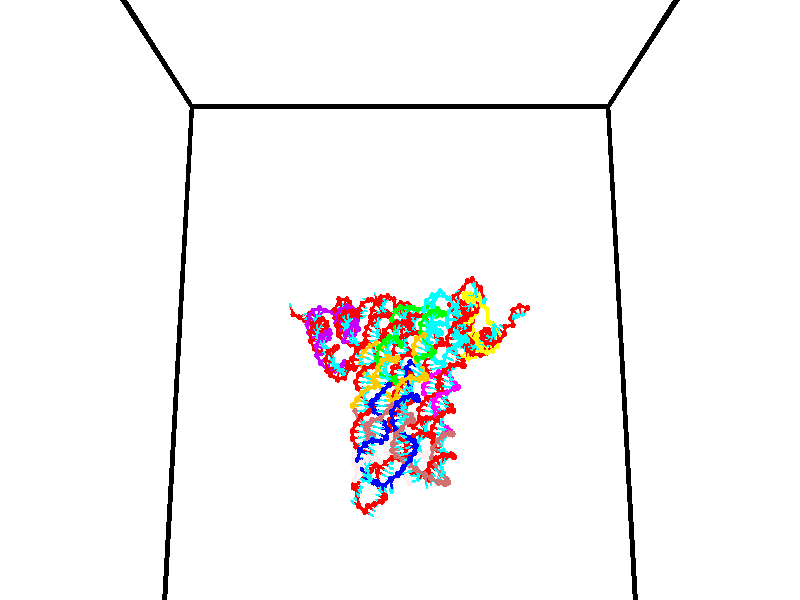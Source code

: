 // switches for output
#declare DRAW_BASES = 1; // possible values are 0, 1; only relevant for DNA ribbons
#declare DRAW_BASES_TYPE = 3; // possible values are 1, 2, 3; only relevant for DNA ribbons
#declare DRAW_FOG = 0; // set to 1 to enable fog

#include "colors.inc"

#include "transforms.inc"
background { rgb <1, 1, 1>}

#default {
   normal{
       ripples 0.25
       frequency 0.20
       turbulence 0.2
       lambda 5
   }
	finish {
		phong 0.1
		phong_size 40.
	}
}

// original window dimensions: 1024x640


// camera settings

camera {
	sky <0, 0.179814, -0.983701>
	up <0, 0.179814, -0.983701>
	right 1.6 * <1, 0, 0>
	location <35, 94.9851, 44.8844>
	look_at <35, 29.7336, 32.9568>
	direction <0, -65.2515, -11.9276>
	angle 67.0682
}


# declare cpy_camera_pos = <35, 94.9851, 44.8844>;
# if (DRAW_FOG = 1)
fog {
	fog_type 2
	up vnormalize(cpy_camera_pos)
	color rgbt<1,1,1,0.3>
	distance 1e-5
	fog_alt 3e-3
	fog_offset 56
}
# end


// LIGHTS

# declare lum = 6;
global_settings {
	ambient_light rgb lum * <0.05, 0.05, 0.05>
	max_trace_level 15
}# declare cpy_direct_light_amount = 0.25;
light_source
{	1000 * <-1, -1.16352, -0.803886>,
	rgb lum * cpy_direct_light_amount
	parallel
}

light_source
{	1000 * <1, 1.16352, 0.803886>,
	rgb lum * cpy_direct_light_amount
	parallel
}

// strand 0

// nucleotide -1

// particle -1
sphere {
	<24.208281, 34.910099, 35.110493> 0.250000
	pigment { color rgbt <1,0,0,0> }
	no_shadow
}
cylinder {
	<24.076832, 35.018356, 34.748550>,  <23.997963, 35.083309, 34.531384>, 0.100000
	pigment { color rgbt <1,0,0,0> }
	no_shadow
}
cylinder {
	<24.076832, 35.018356, 34.748550>,  <24.208281, 34.910099, 35.110493>, 0.100000
	pigment { color rgbt <1,0,0,0> }
	no_shadow
}

// particle -1
sphere {
	<24.076832, 35.018356, 34.748550> 0.100000
	pigment { color rgbt <1,0,0,0> }
	no_shadow
}
sphere {
	0, 1
	scale<0.080000,0.200000,0.300000>
	matrix <0.564970, -0.711417, -0.417965,
		-0.756847, -0.648567, 0.080884,
		-0.328620, 0.270639, -0.904855,
		23.978247, 35.099548, 34.477093>
	pigment { color rgbt <0,1,1,0> }
	no_shadow
}
cylinder {
	<24.733858, 34.332493, 35.277405>,  <24.208281, 34.910099, 35.110493>, 0.130000
	pigment { color rgbt <1,0,0,0> }
	no_shadow
}

// nucleotide -1

// particle -1
sphere {
	<24.733858, 34.332493, 35.277405> 0.250000
	pigment { color rgbt <1,0,0,0> }
	no_shadow
}
cylinder {
	<25.074419, 34.509083, 35.164120>,  <25.278755, 34.615036, 35.096149>, 0.100000
	pigment { color rgbt <1,0,0,0> }
	no_shadow
}
cylinder {
	<25.074419, 34.509083, 35.164120>,  <24.733858, 34.332493, 35.277405>, 0.100000
	pigment { color rgbt <1,0,0,0> }
	no_shadow
}

// particle -1
sphere {
	<25.074419, 34.509083, 35.164120> 0.100000
	pigment { color rgbt <1,0,0,0> }
	no_shadow
}
sphere {
	0, 1
	scale<0.080000,0.200000,0.300000>
	matrix <0.371476, -0.126330, 0.919808,
		0.370297, -0.888334, -0.271556,
		0.851403, 0.441478, -0.283215,
		25.329840, 34.641525, 35.079155>
	pigment { color rgbt <0,1,1,0> }
	no_shadow
}
cylinder {
	<25.239393, 33.910946, 35.501450>,  <24.733858, 34.332493, 35.277405>, 0.130000
	pigment { color rgbt <1,0,0,0> }
	no_shadow
}

// nucleotide -1

// particle -1
sphere {
	<25.239393, 33.910946, 35.501450> 0.250000
	pigment { color rgbt <1,0,0,0> }
	no_shadow
}
cylinder {
	<25.392321, 34.278385, 35.461441>,  <25.484077, 34.498848, 35.437435>, 0.100000
	pigment { color rgbt <1,0,0,0> }
	no_shadow
}
cylinder {
	<25.392321, 34.278385, 35.461441>,  <25.239393, 33.910946, 35.501450>, 0.100000
	pigment { color rgbt <1,0,0,0> }
	no_shadow
}

// particle -1
sphere {
	<25.392321, 34.278385, 35.461441> 0.100000
	pigment { color rgbt <1,0,0,0> }
	no_shadow
}
sphere {
	0, 1
	scale<0.080000,0.200000,0.300000>
	matrix <0.524422, -0.126587, 0.841996,
		0.760798, -0.374362, -0.530132,
		0.382319, 0.918601, -0.100017,
		25.507017, 34.553967, 35.431435>
	pigment { color rgbt <0,1,1,0> }
	no_shadow
}
cylinder {
	<25.768776, 34.175529, 34.975903>,  <25.239393, 33.910946, 35.501450>, 0.130000
	pigment { color rgbt <1,0,0,0> }
	no_shadow
}

// nucleotide -1

// particle -1
sphere {
	<25.768776, 34.175529, 34.975903> 0.250000
	pigment { color rgbt <1,0,0,0> }
	no_shadow
}
cylinder {
	<26.148922, 34.147011, 35.097050>,  <26.377008, 34.129898, 35.169739>, 0.100000
	pigment { color rgbt <1,0,0,0> }
	no_shadow
}
cylinder {
	<26.148922, 34.147011, 35.097050>,  <25.768776, 34.175529, 34.975903>, 0.100000
	pigment { color rgbt <1,0,0,0> }
	no_shadow
}

// particle -1
sphere {
	<26.148922, 34.147011, 35.097050> 0.100000
	pigment { color rgbt <1,0,0,0> }
	no_shadow
}
sphere {
	0, 1
	scale<0.080000,0.200000,0.300000>
	matrix <-0.117000, 0.820058, 0.560193,
		-0.288307, -0.567822, 0.771011,
		0.950363, -0.071299, 0.302864,
		26.434031, 34.125622, 35.187908>
	pigment { color rgbt <0,1,1,0> }
	no_shadow
}
cylinder {
	<25.779148, 34.304581, 35.795975>,  <25.768776, 34.175529, 34.975903>, 0.130000
	pigment { color rgbt <1,0,0,0> }
	no_shadow
}

// nucleotide -1

// particle -1
sphere {
	<25.779148, 34.304581, 35.795975> 0.250000
	pigment { color rgbt <1,0,0,0> }
	no_shadow
}
cylinder {
	<26.122070, 34.394207, 35.610580>,  <26.327824, 34.447983, 35.499344>, 0.100000
	pigment { color rgbt <1,0,0,0> }
	no_shadow
}
cylinder {
	<26.122070, 34.394207, 35.610580>,  <25.779148, 34.304581, 35.795975>, 0.100000
	pigment { color rgbt <1,0,0,0> }
	no_shadow
}

// particle -1
sphere {
	<26.122070, 34.394207, 35.610580> 0.100000
	pigment { color rgbt <1,0,0,0> }
	no_shadow
}
sphere {
	0, 1
	scale<0.080000,0.200000,0.300000>
	matrix <0.079666, 0.831722, 0.549447,
		0.508605, -0.507969, 0.695189,
		0.857306, 0.224069, -0.463486,
		26.379263, 34.461430, 35.471535>
	pigment { color rgbt <0,1,1,0> }
	no_shadow
}
cylinder {
	<26.240089, 34.445015, 36.327080>,  <25.779148, 34.304581, 35.795975>, 0.130000
	pigment { color rgbt <1,0,0,0> }
	no_shadow
}

// nucleotide -1

// particle -1
sphere {
	<26.240089, 34.445015, 36.327080> 0.250000
	pigment { color rgbt <1,0,0,0> }
	no_shadow
}
cylinder {
	<26.400391, 34.600353, 35.995155>,  <26.496572, 34.693558, 35.796001>, 0.100000
	pigment { color rgbt <1,0,0,0> }
	no_shadow
}
cylinder {
	<26.400391, 34.600353, 35.995155>,  <26.240089, 34.445015, 36.327080>, 0.100000
	pigment { color rgbt <1,0,0,0> }
	no_shadow
}

// particle -1
sphere {
	<26.400391, 34.600353, 35.995155> 0.100000
	pigment { color rgbt <1,0,0,0> }
	no_shadow
}
sphere {
	0, 1
	scale<0.080000,0.200000,0.300000>
	matrix <0.193748, 0.849313, 0.491049,
		0.895466, -0.357563, 0.265123,
		0.400753, 0.388350, -0.829808,
		26.520617, 34.716858, 35.746212>
	pigment { color rgbt <0,1,1,0> }
	no_shadow
}
cylinder {
	<26.812361, 34.687366, 36.587257>,  <26.240089, 34.445015, 36.327080>, 0.130000
	pigment { color rgbt <1,0,0,0> }
	no_shadow
}

// nucleotide -1

// particle -1
sphere {
	<26.812361, 34.687366, 36.587257> 0.250000
	pigment { color rgbt <1,0,0,0> }
	no_shadow
}
cylinder {
	<26.738585, 34.884388, 36.247051>,  <26.694319, 35.002602, 36.042927>, 0.100000
	pigment { color rgbt <1,0,0,0> }
	no_shadow
}
cylinder {
	<26.738585, 34.884388, 36.247051>,  <26.812361, 34.687366, 36.587257>, 0.100000
	pigment { color rgbt <1,0,0,0> }
	no_shadow
}

// particle -1
sphere {
	<26.738585, 34.884388, 36.247051> 0.100000
	pigment { color rgbt <1,0,0,0> }
	no_shadow
}
sphere {
	0, 1
	scale<0.080000,0.200000,0.300000>
	matrix <0.313160, 0.849708, 0.424177,
		0.931618, -0.188112, -0.310968,
		-0.184439, 0.492554, -0.850513,
		26.683252, 35.032154, 35.991898>
	pigment { color rgbt <0,1,1,0> }
	no_shadow
}
cylinder {
	<27.395512, 35.122414, 36.559982>,  <26.812361, 34.687366, 36.587257>, 0.130000
	pigment { color rgbt <1,0,0,0> }
	no_shadow
}

// nucleotide -1

// particle -1
sphere {
	<27.395512, 35.122414, 36.559982> 0.250000
	pigment { color rgbt <1,0,0,0> }
	no_shadow
}
cylinder {
	<27.108505, 35.291645, 36.338650>,  <26.936302, 35.393185, 36.205849>, 0.100000
	pigment { color rgbt <1,0,0,0> }
	no_shadow
}
cylinder {
	<27.108505, 35.291645, 36.338650>,  <27.395512, 35.122414, 36.559982>, 0.100000
	pigment { color rgbt <1,0,0,0> }
	no_shadow
}

// particle -1
sphere {
	<27.108505, 35.291645, 36.338650> 0.100000
	pigment { color rgbt <1,0,0,0> }
	no_shadow
}
sphere {
	0, 1
	scale<0.080000,0.200000,0.300000>
	matrix <0.326091, 0.905996, 0.269882,
		0.615497, 0.013208, -0.788028,
		-0.717515, 0.423081, -0.553331,
		26.893251, 35.418568, 36.172649>
	pigment { color rgbt <0,1,1,0> }
	no_shadow
}
cylinder {
	<27.752514, 35.596153, 36.219570>,  <27.395512, 35.122414, 36.559982>, 0.130000
	pigment { color rgbt <1,0,0,0> }
	no_shadow
}

// nucleotide -1

// particle -1
sphere {
	<27.752514, 35.596153, 36.219570> 0.250000
	pigment { color rgbt <1,0,0,0> }
	no_shadow
}
cylinder {
	<27.369875, 35.708401, 36.188145>,  <27.140291, 35.775749, 36.169289>, 0.100000
	pigment { color rgbt <1,0,0,0> }
	no_shadow
}
cylinder {
	<27.369875, 35.708401, 36.188145>,  <27.752514, 35.596153, 36.219570>, 0.100000
	pigment { color rgbt <1,0,0,0> }
	no_shadow
}

// particle -1
sphere {
	<27.369875, 35.708401, 36.188145> 0.100000
	pigment { color rgbt <1,0,0,0> }
	no_shadow
}
sphere {
	0, 1
	scale<0.080000,0.200000,0.300000>
	matrix <0.257178, 0.939755, 0.225210,
		0.137026, 0.195231, -0.971138,
		-0.956600, 0.280615, -0.078562,
		27.082895, 35.792583, 36.164577>
	pigment { color rgbt <0,1,1,0> }
	no_shadow
}
cylinder {
	<27.805607, 36.190155, 36.026203>,  <27.752514, 35.596153, 36.219570>, 0.130000
	pigment { color rgbt <1,0,0,0> }
	no_shadow
}

// nucleotide -1

// particle -1
sphere {
	<27.805607, 36.190155, 36.026203> 0.250000
	pigment { color rgbt <1,0,0,0> }
	no_shadow
}
cylinder {
	<27.436497, 36.169601, 36.178963>,  <27.215031, 36.157269, 36.270618>, 0.100000
	pigment { color rgbt <1,0,0,0> }
	no_shadow
}
cylinder {
	<27.436497, 36.169601, 36.178963>,  <27.805607, 36.190155, 36.026203>, 0.100000
	pigment { color rgbt <1,0,0,0> }
	no_shadow
}

// particle -1
sphere {
	<27.436497, 36.169601, 36.178963> 0.100000
	pigment { color rgbt <1,0,0,0> }
	no_shadow
}
sphere {
	0, 1
	scale<0.080000,0.200000,0.300000>
	matrix <0.136186, 0.883626, 0.447949,
		-0.360472, 0.465366, -0.808390,
		-0.922775, -0.051381, 0.381899,
		27.159664, 36.154186, 36.293533>
	pigment { color rgbt <0,1,1,0> }
	no_shadow
}
cylinder {
	<27.461241, 36.922070, 35.828358>,  <27.805607, 36.190155, 36.026203>, 0.130000
	pigment { color rgbt <1,0,0,0> }
	no_shadow
}

// nucleotide -1

// particle -1
sphere {
	<27.461241, 36.922070, 35.828358> 0.250000
	pigment { color rgbt <1,0,0,0> }
	no_shadow
}
cylinder {
	<27.265406, 36.766285, 36.140415>,  <27.147903, 36.672813, 36.327648>, 0.100000
	pigment { color rgbt <1,0,0,0> }
	no_shadow
}
cylinder {
	<27.265406, 36.766285, 36.140415>,  <27.461241, 36.922070, 35.828358>, 0.100000
	pigment { color rgbt <1,0,0,0> }
	no_shadow
}

// particle -1
sphere {
	<27.265406, 36.766285, 36.140415> 0.100000
	pigment { color rgbt <1,0,0,0> }
	no_shadow
}
sphere {
	0, 1
	scale<0.080000,0.200000,0.300000>
	matrix <0.019813, 0.889507, 0.456492,
		-0.871728, 0.238950, -0.427777,
		-0.489590, -0.389461, 0.780142,
		27.118528, 36.649448, 36.374458>
	pigment { color rgbt <0,1,1,0> }
	no_shadow
}
cylinder {
	<27.243322, 37.453346, 36.013416>,  <27.461241, 36.922070, 35.828358>, 0.130000
	pigment { color rgbt <1,0,0,0> }
	no_shadow
}

// nucleotide -1

// particle -1
sphere {
	<27.243322, 37.453346, 36.013416> 0.250000
	pigment { color rgbt <1,0,0,0> }
	no_shadow
}
cylinder {
	<27.159538, 37.231026, 36.335213>,  <27.109268, 37.097633, 36.528290>, 0.100000
	pigment { color rgbt <1,0,0,0> }
	no_shadow
}
cylinder {
	<27.159538, 37.231026, 36.335213>,  <27.243322, 37.453346, 36.013416>, 0.100000
	pigment { color rgbt <1,0,0,0> }
	no_shadow
}

// particle -1
sphere {
	<27.159538, 37.231026, 36.335213> 0.100000
	pigment { color rgbt <1,0,0,0> }
	no_shadow
}
sphere {
	0, 1
	scale<0.080000,0.200000,0.300000>
	matrix <0.153597, 0.793827, 0.588428,
		-0.965678, 0.246821, -0.080907,
		-0.209462, -0.555804, 0.804492,
		27.096699, 37.064285, 36.576561>
	pigment { color rgbt <0,1,1,0> }
	no_shadow
}
cylinder {
	<26.687857, 37.843929, 36.418594>,  <27.243322, 37.453346, 36.013416>, 0.130000
	pigment { color rgbt <1,0,0,0> }
	no_shadow
}

// nucleotide -1

// particle -1
sphere {
	<26.687857, 37.843929, 36.418594> 0.250000
	pigment { color rgbt <1,0,0,0> }
	no_shadow
}
cylinder {
	<26.848816, 37.573296, 36.665272>,  <26.945391, 37.410915, 36.813278>, 0.100000
	pigment { color rgbt <1,0,0,0> }
	no_shadow
}
cylinder {
	<26.848816, 37.573296, 36.665272>,  <26.687857, 37.843929, 36.418594>, 0.100000
	pigment { color rgbt <1,0,0,0> }
	no_shadow
}

// particle -1
sphere {
	<26.848816, 37.573296, 36.665272> 0.100000
	pigment { color rgbt <1,0,0,0> }
	no_shadow
}
sphere {
	0, 1
	scale<0.080000,0.200000,0.300000>
	matrix <0.192474, 0.721113, 0.665544,
		-0.895002, -0.149116, 0.420399,
		0.402399, -0.676579, 0.616697,
		26.969536, 37.370323, 36.850281>
	pigment { color rgbt <0,1,1,0> }
	no_shadow
}
cylinder {
	<26.437069, 37.989830, 37.074753>,  <26.687857, 37.843929, 36.418594>, 0.130000
	pigment { color rgbt <1,0,0,0> }
	no_shadow
}

// nucleotide -1

// particle -1
sphere {
	<26.437069, 37.989830, 37.074753> 0.250000
	pigment { color rgbt <1,0,0,0> }
	no_shadow
}
cylinder {
	<26.769636, 37.778320, 37.143040>,  <26.969175, 37.651413, 37.184013>, 0.100000
	pigment { color rgbt <1,0,0,0> }
	no_shadow
}
cylinder {
	<26.769636, 37.778320, 37.143040>,  <26.437069, 37.989830, 37.074753>, 0.100000
	pigment { color rgbt <1,0,0,0> }
	no_shadow
}

// particle -1
sphere {
	<26.769636, 37.778320, 37.143040> 0.100000
	pigment { color rgbt <1,0,0,0> }
	no_shadow
}
sphere {
	0, 1
	scale<0.080000,0.200000,0.300000>
	matrix <0.333289, 0.720411, 0.608216,
		-0.444596, -0.448782, 0.775196,
		0.831416, -0.528775, 0.170717,
		27.019060, 37.619686, 37.194256>
	pigment { color rgbt <0,1,1,0> }
	no_shadow
}
cylinder {
	<26.477423, 37.937912, 37.772110>,  <26.437069, 37.989830, 37.074753>, 0.130000
	pigment { color rgbt <1,0,0,0> }
	no_shadow
}

// nucleotide -1

// particle -1
sphere {
	<26.477423, 37.937912, 37.772110> 0.250000
	pigment { color rgbt <1,0,0,0> }
	no_shadow
}
cylinder {
	<26.843901, 37.853806, 37.635651>,  <27.063787, 37.803341, 37.553776>, 0.100000
	pigment { color rgbt <1,0,0,0> }
	no_shadow
}
cylinder {
	<26.843901, 37.853806, 37.635651>,  <26.477423, 37.937912, 37.772110>, 0.100000
	pigment { color rgbt <1,0,0,0> }
	no_shadow
}

// particle -1
sphere {
	<26.843901, 37.853806, 37.635651> 0.100000
	pigment { color rgbt <1,0,0,0> }
	no_shadow
}
sphere {
	0, 1
	scale<0.080000,0.200000,0.300000>
	matrix <0.399989, 0.531840, 0.746429,
		0.024489, -0.820327, 0.571370,
		0.916193, -0.210262, -0.341146,
		27.118759, 37.790726, 37.533306>
	pigment { color rgbt <0,1,1,0> }
	no_shadow
}
cylinder {
	<26.846552, 37.787727, 38.331997>,  <26.477423, 37.937912, 37.772110>, 0.130000
	pigment { color rgbt <1,0,0,0> }
	no_shadow
}

// nucleotide -1

// particle -1
sphere {
	<26.846552, 37.787727, 38.331997> 0.250000
	pigment { color rgbt <1,0,0,0> }
	no_shadow
}
cylinder {
	<27.137854, 37.875530, 38.072315>,  <27.312635, 37.928211, 37.916508>, 0.100000
	pigment { color rgbt <1,0,0,0> }
	no_shadow
}
cylinder {
	<27.137854, 37.875530, 38.072315>,  <26.846552, 37.787727, 38.331997>, 0.100000
	pigment { color rgbt <1,0,0,0> }
	no_shadow
}

// particle -1
sphere {
	<27.137854, 37.875530, 38.072315> 0.100000
	pigment { color rgbt <1,0,0,0> }
	no_shadow
}
sphere {
	0, 1
	scale<0.080000,0.200000,0.300000>
	matrix <0.464358, 0.538640, 0.703021,
		0.504001, -0.813441, 0.290340,
		0.728255, 0.219502, -0.649203,
		27.356329, 37.941380, 37.877556>
	pigment { color rgbt <0,1,1,0> }
	no_shadow
}
cylinder {
	<27.479755, 37.640076, 38.671577>,  <26.846552, 37.787727, 38.331997>, 0.130000
	pigment { color rgbt <1,0,0,0> }
	no_shadow
}

// nucleotide -1

// particle -1
sphere {
	<27.479755, 37.640076, 38.671577> 0.250000
	pigment { color rgbt <1,0,0,0> }
	no_shadow
}
cylinder {
	<27.576134, 37.900211, 38.383408>,  <27.633961, 38.056293, 38.210506>, 0.100000
	pigment { color rgbt <1,0,0,0> }
	no_shadow
}
cylinder {
	<27.576134, 37.900211, 38.383408>,  <27.479755, 37.640076, 38.671577>, 0.100000
	pigment { color rgbt <1,0,0,0> }
	no_shadow
}

// particle -1
sphere {
	<27.576134, 37.900211, 38.383408> 0.100000
	pigment { color rgbt <1,0,0,0> }
	no_shadow
}
sphere {
	0, 1
	scale<0.080000,0.200000,0.300000>
	matrix <0.601090, 0.482799, 0.636865,
		0.761996, -0.586486, -0.274584,
		0.240943, 0.650338, -0.720421,
		27.648417, 38.095314, 38.167282>
	pigment { color rgbt <0,1,1,0> }
	no_shadow
}
cylinder {
	<28.259071, 37.759525, 38.606625>,  <27.479755, 37.640076, 38.671577>, 0.130000
	pigment { color rgbt <1,0,0,0> }
	no_shadow
}

// nucleotide -1

// particle -1
sphere {
	<28.259071, 37.759525, 38.606625> 0.250000
	pigment { color rgbt <1,0,0,0> }
	no_shadow
}
cylinder {
	<28.098484, 38.080547, 38.430111>,  <28.002132, 38.273159, 38.324203>, 0.100000
	pigment { color rgbt <1,0,0,0> }
	no_shadow
}
cylinder {
	<28.098484, 38.080547, 38.430111>,  <28.259071, 37.759525, 38.606625>, 0.100000
	pigment { color rgbt <1,0,0,0> }
	no_shadow
}

// particle -1
sphere {
	<28.098484, 38.080547, 38.430111> 0.100000
	pigment { color rgbt <1,0,0,0> }
	no_shadow
}
sphere {
	0, 1
	scale<0.080000,0.200000,0.300000>
	matrix <0.545783, 0.596561, 0.588418,
		0.735490, -0.004614, -0.677520,
		-0.401467, 0.802555, -0.441283,
		27.978045, 38.321312, 38.297726>
	pigment { color rgbt <0,1,1,0> }
	no_shadow
}
cylinder {
	<28.789810, 38.163086, 38.460934>,  <28.259071, 37.759525, 38.606625>, 0.130000
	pigment { color rgbt <1,0,0,0> }
	no_shadow
}

// nucleotide -1

// particle -1
sphere {
	<28.789810, 38.163086, 38.460934> 0.250000
	pigment { color rgbt <1,0,0,0> }
	no_shadow
}
cylinder {
	<28.476969, 38.412346, 38.461845>,  <28.289265, 38.561901, 38.462395>, 0.100000
	pigment { color rgbt <1,0,0,0> }
	no_shadow
}
cylinder {
	<28.476969, 38.412346, 38.461845>,  <28.789810, 38.163086, 38.460934>, 0.100000
	pigment { color rgbt <1,0,0,0> }
	no_shadow
}

// particle -1
sphere {
	<28.476969, 38.412346, 38.461845> 0.100000
	pigment { color rgbt <1,0,0,0> }
	no_shadow
}
sphere {
	0, 1
	scale<0.080000,0.200000,0.300000>
	matrix <0.468975, 0.586183, 0.660646,
		0.410341, 0.517763, -0.750694,
		-0.782102, 0.623147, 0.002283,
		28.242338, 38.599289, 38.462532>
	pigment { color rgbt <0,1,1,0> }
	no_shadow
}
cylinder {
	<29.110504, 38.761665, 38.388264>,  <28.789810, 38.163086, 38.460934>, 0.130000
	pigment { color rgbt <1,0,0,0> }
	no_shadow
}

// nucleotide -1

// particle -1
sphere {
	<29.110504, 38.761665, 38.388264> 0.250000
	pigment { color rgbt <1,0,0,0> }
	no_shadow
}
cylinder {
	<28.757010, 38.888538, 38.525906>,  <28.544912, 38.964661, 38.608490>, 0.100000
	pigment { color rgbt <1,0,0,0> }
	no_shadow
}
cylinder {
	<28.757010, 38.888538, 38.525906>,  <29.110504, 38.761665, 38.388264>, 0.100000
	pigment { color rgbt <1,0,0,0> }
	no_shadow
}

// particle -1
sphere {
	<28.757010, 38.888538, 38.525906> 0.100000
	pigment { color rgbt <1,0,0,0> }
	no_shadow
}
sphere {
	0, 1
	scale<0.080000,0.200000,0.300000>
	matrix <0.467987, 0.597681, 0.650973,
		0.000813, 0.736324, -0.676629,
		-0.883735, 0.317183, 0.344104,
		28.491890, 38.983692, 38.629135>
	pigment { color rgbt <0,1,1,0> }
	no_shadow
}
cylinder {
	<29.232573, 39.495502, 38.403896>,  <29.110504, 38.761665, 38.388264>, 0.130000
	pigment { color rgbt <1,0,0,0> }
	no_shadow
}

// nucleotide -1

// particle -1
sphere {
	<29.232573, 39.495502, 38.403896> 0.250000
	pigment { color rgbt <1,0,0,0> }
	no_shadow
}
cylinder {
	<28.897211, 39.446590, 38.616360>,  <28.695995, 39.417244, 38.743839>, 0.100000
	pigment { color rgbt <1,0,0,0> }
	no_shadow
}
cylinder {
	<28.897211, 39.446590, 38.616360>,  <29.232573, 39.495502, 38.403896>, 0.100000
	pigment { color rgbt <1,0,0,0> }
	no_shadow
}

// particle -1
sphere {
	<28.897211, 39.446590, 38.616360> 0.100000
	pigment { color rgbt <1,0,0,0> }
	no_shadow
}
sphere {
	0, 1
	scale<0.080000,0.200000,0.300000>
	matrix <0.238439, 0.794034, 0.559158,
		-0.490131, 0.595448, -0.636563,
		-0.838402, -0.122280, 0.531159,
		28.645691, 39.409908, 38.775707>
	pigment { color rgbt <0,1,1,0> }
	no_shadow
}
cylinder {
	<29.045492, 40.118546, 38.547935>,  <29.232573, 39.495502, 38.403896>, 0.130000
	pigment { color rgbt <1,0,0,0> }
	no_shadow
}

// nucleotide -1

// particle -1
sphere {
	<29.045492, 40.118546, 38.547935> 0.250000
	pigment { color rgbt <1,0,0,0> }
	no_shadow
}
cylinder {
	<28.884630, 39.890591, 38.834572>,  <28.788113, 39.753819, 39.006554>, 0.100000
	pigment { color rgbt <1,0,0,0> }
	no_shadow
}
cylinder {
	<28.884630, 39.890591, 38.834572>,  <29.045492, 40.118546, 38.547935>, 0.100000
	pigment { color rgbt <1,0,0,0> }
	no_shadow
}

// particle -1
sphere {
	<28.884630, 39.890591, 38.834572> 0.100000
	pigment { color rgbt <1,0,0,0> }
	no_shadow
}
sphere {
	0, 1
	scale<0.080000,0.200000,0.300000>
	matrix <0.163924, 0.725208, 0.668732,
		-0.900779, 0.386399, -0.198227,
		-0.402153, -0.569885, 0.716592,
		28.763985, 39.719624, 39.049549>
	pigment { color rgbt <0,1,1,0> }
	no_shadow
}
cylinder {
	<28.479296, 40.434505, 38.893784>,  <29.045492, 40.118546, 38.547935>, 0.130000
	pigment { color rgbt <1,0,0,0> }
	no_shadow
}

// nucleotide -1

// particle -1
sphere {
	<28.479296, 40.434505, 38.893784> 0.250000
	pigment { color rgbt <1,0,0,0> }
	no_shadow
}
cylinder {
	<28.679941, 40.191753, 39.140388>,  <28.800327, 40.046104, 39.288349>, 0.100000
	pigment { color rgbt <1,0,0,0> }
	no_shadow
}
cylinder {
	<28.679941, 40.191753, 39.140388>,  <28.479296, 40.434505, 38.893784>, 0.100000
	pigment { color rgbt <1,0,0,0> }
	no_shadow
}

// particle -1
sphere {
	<28.679941, 40.191753, 39.140388> 0.100000
	pigment { color rgbt <1,0,0,0> }
	no_shadow
}
sphere {
	0, 1
	scale<0.080000,0.200000,0.300000>
	matrix <0.183045, 0.770972, 0.609997,
		-0.845505, -0.193133, 0.497815,
		0.501612, -0.606879, 0.616509,
		28.830425, 40.009689, 39.325340>
	pigment { color rgbt <0,1,1,0> }
	no_shadow
}
cylinder {
	<28.284422, 40.720169, 39.543793>,  <28.479296, 40.434505, 38.893784>, 0.130000
	pigment { color rgbt <1,0,0,0> }
	no_shadow
}

// nucleotide -1

// particle -1
sphere {
	<28.284422, 40.720169, 39.543793> 0.250000
	pigment { color rgbt <1,0,0,0> }
	no_shadow
}
cylinder {
	<28.595184, 40.480789, 39.622044>,  <28.781641, 40.337162, 39.668995>, 0.100000
	pigment { color rgbt <1,0,0,0> }
	no_shadow
}
cylinder {
	<28.595184, 40.480789, 39.622044>,  <28.284422, 40.720169, 39.543793>, 0.100000
	pigment { color rgbt <1,0,0,0> }
	no_shadow
}

// particle -1
sphere {
	<28.595184, 40.480789, 39.622044> 0.100000
	pigment { color rgbt <1,0,0,0> }
	no_shadow
}
sphere {
	0, 1
	scale<0.080000,0.200000,0.300000>
	matrix <0.237912, 0.566717, 0.788816,
		-0.582937, -0.566292, 0.582665,
		0.776906, -0.598453, 0.195632,
		28.828257, 40.301254, 39.680733>
	pigment { color rgbt <0,1,1,0> }
	no_shadow
}
cylinder {
	<28.439802, 40.549141, 40.324104>,  <28.284422, 40.720169, 39.543793>, 0.130000
	pigment { color rgbt <1,0,0,0> }
	no_shadow
}

// nucleotide -1

// particle -1
sphere {
	<28.439802, 40.549141, 40.324104> 0.250000
	pigment { color rgbt <1,0,0,0> }
	no_shadow
}
cylinder {
	<28.788414, 40.566044, 40.128696>,  <28.997581, 40.576187, 40.011452>, 0.100000
	pigment { color rgbt <1,0,0,0> }
	no_shadow
}
cylinder {
	<28.788414, 40.566044, 40.128696>,  <28.439802, 40.549141, 40.324104>, 0.100000
	pigment { color rgbt <1,0,0,0> }
	no_shadow
}

// particle -1
sphere {
	<28.788414, 40.566044, 40.128696> 0.100000
	pigment { color rgbt <1,0,0,0> }
	no_shadow
}
sphere {
	0, 1
	scale<0.080000,0.200000,0.300000>
	matrix <0.353791, 0.635625, 0.686158,
		0.339509, -0.770840, 0.539016,
		0.871530, 0.042258, -0.488517,
		29.049873, 40.578720, 39.982140>
	pigment { color rgbt <0,1,1,0> }
	no_shadow
}
cylinder {
	<28.810493, 40.974697, 40.656460>,  <28.439802, 40.549141, 40.324104>, 0.130000
	pigment { color rgbt <1,0,0,0> }
	no_shadow
}

// nucleotide -1

// particle -1
sphere {
	<28.810493, 40.974697, 40.656460> 0.250000
	pigment { color rgbt <1,0,0,0> }
	no_shadow
}
cylinder {
	<29.096182, 40.898438, 40.387077>,  <29.267595, 40.852680, 40.225449>, 0.100000
	pigment { color rgbt <1,0,0,0> }
	no_shadow
}
cylinder {
	<29.096182, 40.898438, 40.387077>,  <28.810493, 40.974697, 40.656460>, 0.100000
	pigment { color rgbt <1,0,0,0> }
	no_shadow
}

// particle -1
sphere {
	<29.096182, 40.898438, 40.387077> 0.100000
	pigment { color rgbt <1,0,0,0> }
	no_shadow
}
sphere {
	0, 1
	scale<0.080000,0.200000,0.300000>
	matrix <0.584468, 0.691826, 0.423998,
		0.385078, -0.696441, 0.605545,
		0.714221, -0.190649, -0.673454,
		29.310448, 40.841244, 40.185040>
	pigment { color rgbt <0,1,1,0> }
	no_shadow
}
cylinder {
	<29.424934, 40.788708, 40.996117>,  <28.810493, 40.974697, 40.656460>, 0.130000
	pigment { color rgbt <1,0,0,0> }
	no_shadow
}

// nucleotide -1

// particle -1
sphere {
	<29.424934, 40.788708, 40.996117> 0.250000
	pigment { color rgbt <1,0,0,0> }
	no_shadow
}
cylinder {
	<29.486856, 40.959080, 40.639549>,  <29.524010, 41.061302, 40.425610>, 0.100000
	pigment { color rgbt <1,0,0,0> }
	no_shadow
}
cylinder {
	<29.486856, 40.959080, 40.639549>,  <29.424934, 40.788708, 40.996117>, 0.100000
	pigment { color rgbt <1,0,0,0> }
	no_shadow
}

// particle -1
sphere {
	<29.486856, 40.959080, 40.639549> 0.100000
	pigment { color rgbt <1,0,0,0> }
	no_shadow
}
sphere {
	0, 1
	scale<0.080000,0.200000,0.300000>
	matrix <0.536520, 0.721401, 0.437865,
		0.829567, -0.546046, -0.116843,
		0.154804, 0.425927, -0.891416,
		29.533297, 41.086857, 40.372124>
	pigment { color rgbt <0,1,1,0> }
	no_shadow
}
cylinder {
	<30.071964, 41.084198, 40.869446>,  <29.424934, 40.788708, 40.996117>, 0.130000
	pigment { color rgbt <1,0,0,0> }
	no_shadow
}

// nucleotide -1

// particle -1
sphere {
	<30.071964, 41.084198, 40.869446> 0.250000
	pigment { color rgbt <1,0,0,0> }
	no_shadow
}
cylinder {
	<29.854034, 41.276714, 40.594776>,  <29.723276, 41.392223, 40.429974>, 0.100000
	pigment { color rgbt <1,0,0,0> }
	no_shadow
}
cylinder {
	<29.854034, 41.276714, 40.594776>,  <30.071964, 41.084198, 40.869446>, 0.100000
	pigment { color rgbt <1,0,0,0> }
	no_shadow
}

// particle -1
sphere {
	<29.854034, 41.276714, 40.594776> 0.100000
	pigment { color rgbt <1,0,0,0> }
	no_shadow
}
sphere {
	0, 1
	scale<0.080000,0.200000,0.300000>
	matrix <0.630035, 0.775344, 0.043557,
		0.553371, -0.408897, -0.725661,
		-0.544827, 0.481295, -0.686673,
		29.690586, 41.421104, 40.388775>
	pigment { color rgbt <0,1,1,0> }
	no_shadow
}
cylinder {
	<30.516199, 41.316463, 40.184422>,  <30.071964, 41.084198, 40.869446>, 0.130000
	pigment { color rgbt <1,0,0,0> }
	no_shadow
}

// nucleotide -1

// particle -1
sphere {
	<30.516199, 41.316463, 40.184422> 0.250000
	pigment { color rgbt <1,0,0,0> }
	no_shadow
}
cylinder {
	<30.201765, 41.528667, 40.311310>,  <30.013103, 41.655991, 40.387444>, 0.100000
	pigment { color rgbt <1,0,0,0> }
	no_shadow
}
cylinder {
	<30.201765, 41.528667, 40.311310>,  <30.516199, 41.316463, 40.184422>, 0.100000
	pigment { color rgbt <1,0,0,0> }
	no_shadow
}

// particle -1
sphere {
	<30.201765, 41.528667, 40.311310> 0.100000
	pigment { color rgbt <1,0,0,0> }
	no_shadow
}
sphere {
	0, 1
	scale<0.080000,0.200000,0.300000>
	matrix <0.583918, 0.805681, 0.099586,
		-0.202748, 0.263515, -0.943108,
		-0.786087, 0.530507, 0.317222,
		29.965939, 41.687820, 40.406475>
	pigment { color rgbt <0,1,1,0> }
	no_shadow
}
cylinder {
	<30.383072, 42.070354, 39.934185>,  <30.516199, 41.316463, 40.184422>, 0.130000
	pigment { color rgbt <1,0,0,0> }
	no_shadow
}

// nucleotide -1

// particle -1
sphere {
	<30.383072, 42.070354, 39.934185> 0.250000
	pigment { color rgbt <1,0,0,0> }
	no_shadow
}
cylinder {
	<30.234861, 42.048939, 40.305096>,  <30.145935, 42.036091, 40.527641>, 0.100000
	pigment { color rgbt <1,0,0,0> }
	no_shadow
}
cylinder {
	<30.234861, 42.048939, 40.305096>,  <30.383072, 42.070354, 39.934185>, 0.100000
	pigment { color rgbt <1,0,0,0> }
	no_shadow
}

// particle -1
sphere {
	<30.234861, 42.048939, 40.305096> 0.100000
	pigment { color rgbt <1,0,0,0> }
	no_shadow
}
sphere {
	0, 1
	scale<0.080000,0.200000,0.300000>
	matrix <0.541129, 0.798968, 0.262355,
		-0.754912, 0.598986, -0.267066,
		-0.370524, -0.053538, 0.927279,
		30.123705, 42.032879, 40.583279>
	pigment { color rgbt <0,1,1,0> }
	no_shadow
}
cylinder {
	<31.043844, 42.246143, 40.316860>,  <30.383072, 42.070354, 39.934185>, 0.130000
	pigment { color rgbt <1,0,0,0> }
	no_shadow
}

// nucleotide -1

// particle -1
sphere {
	<31.043844, 42.246143, 40.316860> 0.250000
	pigment { color rgbt <1,0,0,0> }
	no_shadow
}
cylinder {
	<31.361313, 42.391781, 40.121914>,  <31.551794, 42.479164, 40.004948>, 0.100000
	pigment { color rgbt <1,0,0,0> }
	no_shadow
}
cylinder {
	<31.361313, 42.391781, 40.121914>,  <31.043844, 42.246143, 40.316860>, 0.100000
	pigment { color rgbt <1,0,0,0> }
	no_shadow
}

// particle -1
sphere {
	<31.361313, 42.391781, 40.121914> 0.100000
	pigment { color rgbt <1,0,0,0> }
	no_shadow
}
sphere {
	0, 1
	scale<0.080000,0.200000,0.300000>
	matrix <-0.305988, -0.453488, -0.837090,
		-0.525791, 0.813502, -0.248513,
		0.793672, 0.364092, -0.487362,
		31.599415, 42.501007, 39.975704>
	pigment { color rgbt <0,1,1,0> }
	no_shadow
}
cylinder {
	<30.816444, 42.577412, 39.670395>,  <31.043844, 42.246143, 40.316860>, 0.130000
	pigment { color rgbt <1,0,0,0> }
	no_shadow
}

// nucleotide -1

// particle -1
sphere {
	<30.816444, 42.577412, 39.670395> 0.250000
	pigment { color rgbt <1,0,0,0> }
	no_shadow
}
cylinder {
	<31.189711, 42.433754, 39.664463>,  <31.413670, 42.347561, 39.660904>, 0.100000
	pigment { color rgbt <1,0,0,0> }
	no_shadow
}
cylinder {
	<31.189711, 42.433754, 39.664463>,  <30.816444, 42.577412, 39.670395>, 0.100000
	pigment { color rgbt <1,0,0,0> }
	no_shadow
}

// particle -1
sphere {
	<31.189711, 42.433754, 39.664463> 0.100000
	pigment { color rgbt <1,0,0,0> }
	no_shadow
}
sphere {
	0, 1
	scale<0.080000,0.200000,0.300000>
	matrix <-0.209765, -0.510600, -0.833838,
		0.291895, 0.781219, -0.551809,
		0.933165, -0.359143, -0.014830,
		31.469660, 42.326012, 39.660015>
	pigment { color rgbt <0,1,1,0> }
	no_shadow
}
cylinder {
	<31.241648, 42.753757, 38.977791>,  <30.816444, 42.577412, 39.670395>, 0.130000
	pigment { color rgbt <1,0,0,0> }
	no_shadow
}

// nucleotide -1

// particle -1
sphere {
	<31.241648, 42.753757, 38.977791> 0.250000
	pigment { color rgbt <1,0,0,0> }
	no_shadow
}
cylinder {
	<31.299345, 42.402203, 39.159672>,  <31.333963, 42.191269, 39.268799>, 0.100000
	pigment { color rgbt <1,0,0,0> }
	no_shadow
}
cylinder {
	<31.299345, 42.402203, 39.159672>,  <31.241648, 42.753757, 38.977791>, 0.100000
	pigment { color rgbt <1,0,0,0> }
	no_shadow
}

// particle -1
sphere {
	<31.299345, 42.402203, 39.159672> 0.100000
	pigment { color rgbt <1,0,0,0> }
	no_shadow
}
sphere {
	0, 1
	scale<0.080000,0.200000,0.300000>
	matrix <-0.237330, -0.476823, -0.846353,
		0.960660, 0.014167, -0.277365,
		0.144244, -0.878885, 0.454703,
		31.342619, 42.138538, 39.296082>
	pigment { color rgbt <0,1,1,0> }
	no_shadow
}
cylinder {
	<31.763741, 42.490231, 38.682652>,  <31.241648, 42.753757, 38.977791>, 0.130000
	pigment { color rgbt <1,0,0,0> }
	no_shadow
}

// nucleotide -1

// particle -1
sphere {
	<31.763741, 42.490231, 38.682652> 0.250000
	pigment { color rgbt <1,0,0,0> }
	no_shadow
}
cylinder {
	<31.529200, 42.205723, 38.837719>,  <31.388475, 42.035019, 38.930759>, 0.100000
	pigment { color rgbt <1,0,0,0> }
	no_shadow
}
cylinder {
	<31.529200, 42.205723, 38.837719>,  <31.763741, 42.490231, 38.682652>, 0.100000
	pigment { color rgbt <1,0,0,0> }
	no_shadow
}

// particle -1
sphere {
	<31.529200, 42.205723, 38.837719> 0.100000
	pigment { color rgbt <1,0,0,0> }
	no_shadow
}
sphere {
	0, 1
	scale<0.080000,0.200000,0.300000>
	matrix <-0.046776, -0.448042, -0.892788,
		0.808704, -0.541622, 0.229440,
		-0.586353, -0.711269, 0.387669,
		31.353294, 41.992344, 38.954018>
	pigment { color rgbt <0,1,1,0> }
	no_shadow
}
cylinder {
	<31.921541, 41.879639, 38.308193>,  <31.763741, 42.490231, 38.682652>, 0.130000
	pigment { color rgbt <1,0,0,0> }
	no_shadow
}

// nucleotide -1

// particle -1
sphere {
	<31.921541, 41.879639, 38.308193> 0.250000
	pigment { color rgbt <1,0,0,0> }
	no_shadow
}
cylinder {
	<31.565577, 41.836250, 38.485413>,  <31.351997, 41.810219, 38.591743>, 0.100000
	pigment { color rgbt <1,0,0,0> }
	no_shadow
}
cylinder {
	<31.565577, 41.836250, 38.485413>,  <31.921541, 41.879639, 38.308193>, 0.100000
	pigment { color rgbt <1,0,0,0> }
	no_shadow
}

// particle -1
sphere {
	<31.565577, 41.836250, 38.485413> 0.100000
	pigment { color rgbt <1,0,0,0> }
	no_shadow
}
sphere {
	0, 1
	scale<0.080000,0.200000,0.300000>
	matrix <-0.306078, -0.578166, -0.756333,
		0.338194, -0.808677, 0.481317,
		-0.889911, -0.108467, 0.443050,
		31.298603, 41.803711, 38.618328>
	pigment { color rgbt <0,1,1,0> }
	no_shadow
}
cylinder {
	<31.818369, 41.111031, 38.324791>,  <31.921541, 41.879639, 38.308193>, 0.130000
	pigment { color rgbt <1,0,0,0> }
	no_shadow
}

// nucleotide -1

// particle -1
sphere {
	<31.818369, 41.111031, 38.324791> 0.250000
	pigment { color rgbt <1,0,0,0> }
	no_shadow
}
cylinder {
	<31.459274, 41.286861, 38.336422>,  <31.243818, 41.392361, 38.343403>, 0.100000
	pigment { color rgbt <1,0,0,0> }
	no_shadow
}
cylinder {
	<31.459274, 41.286861, 38.336422>,  <31.818369, 41.111031, 38.324791>, 0.100000
	pigment { color rgbt <1,0,0,0> }
	no_shadow
}

// particle -1
sphere {
	<31.459274, 41.286861, 38.336422> 0.100000
	pigment { color rgbt <1,0,0,0> }
	no_shadow
}
sphere {
	0, 1
	scale<0.080000,0.200000,0.300000>
	matrix <-0.320337, -0.606053, -0.728069,
		-0.302414, -0.662930, 0.684887,
		-0.897736, 0.439573, 0.029082,
		31.189953, 41.418732, 38.345146>
	pigment { color rgbt <0,1,1,0> }
	no_shadow
}
cylinder {
	<31.228260, 40.568790, 38.470379>,  <31.818369, 41.111031, 38.324791>, 0.130000
	pigment { color rgbt <1,0,0,0> }
	no_shadow
}

// nucleotide -1

// particle -1
sphere {
	<31.228260, 40.568790, 38.470379> 0.250000
	pigment { color rgbt <1,0,0,0> }
	no_shadow
}
cylinder {
	<31.066042, 40.864601, 38.255478>,  <30.968712, 41.042088, 38.126537>, 0.100000
	pigment { color rgbt <1,0,0,0> }
	no_shadow
}
cylinder {
	<31.066042, 40.864601, 38.255478>,  <31.228260, 40.568790, 38.470379>, 0.100000
	pigment { color rgbt <1,0,0,0> }
	no_shadow
}

// particle -1
sphere {
	<31.066042, 40.864601, 38.255478> 0.100000
	pigment { color rgbt <1,0,0,0> }
	no_shadow
}
sphere {
	0, 1
	scale<0.080000,0.200000,0.300000>
	matrix <-0.497831, -0.671630, -0.548706,
		-0.766615, 0.044937, 0.640532,
		-0.405543, 0.739523, -0.537252,
		30.944380, 41.086456, 38.094303>
	pigment { color rgbt <0,1,1,0> }
	no_shadow
}
cylinder {
	<30.515354, 40.392033, 38.313332>,  <31.228260, 40.568790, 38.470379>, 0.130000
	pigment { color rgbt <1,0,0,0> }
	no_shadow
}

// nucleotide -1

// particle -1
sphere {
	<30.515354, 40.392033, 38.313332> 0.250000
	pigment { color rgbt <1,0,0,0> }
	no_shadow
}
cylinder {
	<30.557198, 40.714504, 38.080391>,  <30.582304, 40.907986, 37.940624>, 0.100000
	pigment { color rgbt <1,0,0,0> }
	no_shadow
}
cylinder {
	<30.557198, 40.714504, 38.080391>,  <30.515354, 40.392033, 38.313332>, 0.100000
	pigment { color rgbt <1,0,0,0> }
	no_shadow
}

// particle -1
sphere {
	<30.557198, 40.714504, 38.080391> 0.100000
	pigment { color rgbt <1,0,0,0> }
	no_shadow
}
sphere {
	0, 1
	scale<0.080000,0.200000,0.300000>
	matrix <-0.706440, -0.351923, -0.614079,
		-0.699999, 0.475639, 0.532700,
		0.104611, 0.806175, -0.582356,
		30.588581, 40.956356, 37.905685>
	pigment { color rgbt <0,1,1,0> }
	no_shadow
}
cylinder {
	<29.884687, 40.492542, 38.077705>,  <30.515354, 40.392033, 38.313332>, 0.130000
	pigment { color rgbt <1,0,0,0> }
	no_shadow
}

// nucleotide -1

// particle -1
sphere {
	<29.884687, 40.492542, 38.077705> 0.250000
	pigment { color rgbt <1,0,0,0> }
	no_shadow
}
cylinder {
	<30.113564, 40.667381, 37.800133>,  <30.250889, 40.772285, 37.633591>, 0.100000
	pigment { color rgbt <1,0,0,0> }
	no_shadow
}
cylinder {
	<30.113564, 40.667381, 37.800133>,  <29.884687, 40.492542, 38.077705>, 0.100000
	pigment { color rgbt <1,0,0,0> }
	no_shadow
}

// particle -1
sphere {
	<30.113564, 40.667381, 37.800133> 0.100000
	pigment { color rgbt <1,0,0,0> }
	no_shadow
}
sphere {
	0, 1
	scale<0.080000,0.200000,0.300000>
	matrix <-0.572355, -0.393171, -0.719601,
		-0.587372, 0.808924, 0.025208,
		0.572192, 0.437101, -0.693930,
		30.285221, 40.798512, 37.591953>
	pigment { color rgbt <0,1,1,0> }
	no_shadow
}
cylinder {
	<29.421528, 40.731453, 37.644279>,  <29.884687, 40.492542, 38.077705>, 0.130000
	pigment { color rgbt <1,0,0,0> }
	no_shadow
}

// nucleotide -1

// particle -1
sphere {
	<29.421528, 40.731453, 37.644279> 0.250000
	pigment { color rgbt <1,0,0,0> }
	no_shadow
}
cylinder {
	<29.774574, 40.695503, 37.459709>,  <29.986403, 40.673935, 37.348969>, 0.100000
	pigment { color rgbt <1,0,0,0> }
	no_shadow
}
cylinder {
	<29.774574, 40.695503, 37.459709>,  <29.421528, 40.731453, 37.644279>, 0.100000
	pigment { color rgbt <1,0,0,0> }
	no_shadow
}

// particle -1
sphere {
	<29.774574, 40.695503, 37.459709> 0.100000
	pigment { color rgbt <1,0,0,0> }
	no_shadow
}
sphere {
	0, 1
	scale<0.080000,0.200000,0.300000>
	matrix <-0.426125, -0.567445, -0.704573,
		-0.198509, 0.818491, -0.539134,
		0.882616, -0.089875, -0.461423,
		30.039360, 40.668541, 37.321281>
	pigment { color rgbt <0,1,1,0> }
	no_shadow
}
cylinder {
	<29.264309, 40.660690, 36.924839>,  <29.421528, 40.731453, 37.644279>, 0.130000
	pigment { color rgbt <1,0,0,0> }
	no_shadow
}

// nucleotide -1

// particle -1
sphere {
	<29.264309, 40.660690, 36.924839> 0.250000
	pigment { color rgbt <1,0,0,0> }
	no_shadow
}
cylinder {
	<29.634953, 40.525066, 36.989872>,  <29.857340, 40.443691, 37.028893>, 0.100000
	pigment { color rgbt <1,0,0,0> }
	no_shadow
}
cylinder {
	<29.634953, 40.525066, 36.989872>,  <29.264309, 40.660690, 36.924839>, 0.100000
	pigment { color rgbt <1,0,0,0> }
	no_shadow
}

// particle -1
sphere {
	<29.634953, 40.525066, 36.989872> 0.100000
	pigment { color rgbt <1,0,0,0> }
	no_shadow
}
sphere {
	0, 1
	scale<0.080000,0.200000,0.300000>
	matrix <-0.196687, -0.805535, -0.558952,
		0.320482, 0.485954, -0.813106,
		0.926610, -0.339061, 0.162578,
		29.912935, 40.423347, 37.038647>
	pigment { color rgbt <0,1,1,0> }
	no_shadow
}
cylinder {
	<29.422703, 40.247353, 36.190708>,  <29.264309, 40.660690, 36.924839>, 0.130000
	pigment { color rgbt <1,0,0,0> }
	no_shadow
}

// nucleotide -1

// particle -1
sphere {
	<29.422703, 40.247353, 36.190708> 0.250000
	pigment { color rgbt <1,0,0,0> }
	no_shadow
}
cylinder {
	<29.722155, 40.132366, 36.429680>,  <29.901825, 40.063374, 36.573063>, 0.100000
	pigment { color rgbt <1,0,0,0> }
	no_shadow
}
cylinder {
	<29.722155, 40.132366, 36.429680>,  <29.422703, 40.247353, 36.190708>, 0.100000
	pigment { color rgbt <1,0,0,0> }
	no_shadow
}

// particle -1
sphere {
	<29.722155, 40.132366, 36.429680> 0.100000
	pigment { color rgbt <1,0,0,0> }
	no_shadow
}
sphere {
	0, 1
	scale<0.080000,0.200000,0.300000>
	matrix <0.023873, -0.888838, -0.457600,
		0.662558, 0.356835, -0.658548,
		0.748630, -0.287465, 0.597425,
		29.946743, 40.046127, 36.608906>
	pigment { color rgbt <0,1,1,0> }
	no_shadow
}
cylinder {
	<29.886532, 39.871635, 35.752010>,  <29.422703, 40.247353, 36.190708>, 0.130000
	pigment { color rgbt <1,0,0,0> }
	no_shadow
}

// nucleotide -1

// particle -1
sphere {
	<29.886532, 39.871635, 35.752010> 0.250000
	pigment { color rgbt <1,0,0,0> }
	no_shadow
}
cylinder {
	<30.010244, 39.759392, 36.115459>,  <30.084473, 39.692047, 36.333530>, 0.100000
	pigment { color rgbt <1,0,0,0> }
	no_shadow
}
cylinder {
	<30.010244, 39.759392, 36.115459>,  <29.886532, 39.871635, 35.752010>, 0.100000
	pigment { color rgbt <1,0,0,0> }
	no_shadow
}

// particle -1
sphere {
	<30.010244, 39.759392, 36.115459> 0.100000
	pigment { color rgbt <1,0,0,0> }
	no_shadow
}
sphere {
	0, 1
	scale<0.080000,0.200000,0.300000>
	matrix <0.023807, -0.952889, -0.302383,
		0.950673, 0.115153, -0.288030,
		0.309281, -0.280610, 0.908627,
		30.103029, 39.675209, 36.388046>
	pigment { color rgbt <0,1,1,0> }
	no_shadow
}
cylinder {
	<30.575943, 39.472466, 35.634285>,  <29.886532, 39.871635, 35.752010>, 0.130000
	pigment { color rgbt <1,0,0,0> }
	no_shadow
}

// nucleotide -1

// particle -1
sphere {
	<30.575943, 39.472466, 35.634285> 0.250000
	pigment { color rgbt <1,0,0,0> }
	no_shadow
}
cylinder {
	<30.384928, 39.362671, 35.968140>,  <30.270319, 39.296795, 36.168453>, 0.100000
	pigment { color rgbt <1,0,0,0> }
	no_shadow
}
cylinder {
	<30.384928, 39.362671, 35.968140>,  <30.575943, 39.472466, 35.634285>, 0.100000
	pigment { color rgbt <1,0,0,0> }
	no_shadow
}

// particle -1
sphere {
	<30.384928, 39.362671, 35.968140> 0.100000
	pigment { color rgbt <1,0,0,0> }
	no_shadow
}
sphere {
	0, 1
	scale<0.080000,0.200000,0.300000>
	matrix <-0.059763, -0.937598, -0.342546,
		0.876577, -0.213459, 0.431333,
		-0.477537, -0.274490, 0.834634,
		30.241667, 39.280323, 36.218529>
	pigment { color rgbt <0,1,1,0> }
	no_shadow
}
cylinder {
	<30.777721, 38.770523, 35.669338>,  <30.575943, 39.472466, 35.634285>, 0.130000
	pigment { color rgbt <1,0,0,0> }
	no_shadow
}

// nucleotide -1

// particle -1
sphere {
	<30.777721, 38.770523, 35.669338> 0.250000
	pigment { color rgbt <1,0,0,0> }
	no_shadow
}
cylinder {
	<30.494843, 38.765625, 35.952103>,  <30.325115, 38.762688, 36.121761>, 0.100000
	pigment { color rgbt <1,0,0,0> }
	no_shadow
}
cylinder {
	<30.494843, 38.765625, 35.952103>,  <30.777721, 38.770523, 35.669338>, 0.100000
	pigment { color rgbt <1,0,0,0> }
	no_shadow
}

// particle -1
sphere {
	<30.494843, 38.765625, 35.952103> 0.100000
	pigment { color rgbt <1,0,0,0> }
	no_shadow
}
sphere {
	0, 1
	scale<0.080000,0.200000,0.300000>
	matrix <-0.089046, -0.990346, -0.106233,
		0.701385, -0.138075, 0.699281,
		-0.707199, -0.012242, 0.706909,
		30.282682, 38.761951, 36.164177>
	pigment { color rgbt <0,1,1,0> }
	no_shadow
}
cylinder {
	<30.910746, 38.318588, 36.248665>,  <30.777721, 38.770523, 35.669338>, 0.130000
	pigment { color rgbt <1,0,0,0> }
	no_shadow
}

// nucleotide -1

// particle -1
sphere {
	<30.910746, 38.318588, 36.248665> 0.250000
	pigment { color rgbt <1,0,0,0> }
	no_shadow
}
cylinder {
	<30.513241, 38.354282, 36.221920>,  <30.274738, 38.375698, 36.205872>, 0.100000
	pigment { color rgbt <1,0,0,0> }
	no_shadow
}
cylinder {
	<30.513241, 38.354282, 36.221920>,  <30.910746, 38.318588, 36.248665>, 0.100000
	pigment { color rgbt <1,0,0,0> }
	no_shadow
}

// particle -1
sphere {
	<30.513241, 38.354282, 36.221920> 0.100000
	pigment { color rgbt <1,0,0,0> }
	no_shadow
}
sphere {
	0, 1
	scale<0.080000,0.200000,0.300000>
	matrix <-0.081426, -0.990409, -0.111620,
		-0.076183, -0.105479, 0.991499,
		-0.993763, 0.089237, -0.066864,
		30.215113, 38.381054, 36.201862>
	pigment { color rgbt <0,1,1,0> }
	no_shadow
}
cylinder {
	<30.611063, 37.786362, 36.743996>,  <30.910746, 38.318588, 36.248665>, 0.130000
	pigment { color rgbt <1,0,0,0> }
	no_shadow
}

// nucleotide -1

// particle -1
sphere {
	<30.611063, 37.786362, 36.743996> 0.250000
	pigment { color rgbt <1,0,0,0> }
	no_shadow
}
cylinder {
	<30.338167, 37.892860, 36.471626>,  <30.174429, 37.956760, 36.308205>, 0.100000
	pigment { color rgbt <1,0,0,0> }
	no_shadow
}
cylinder {
	<30.338167, 37.892860, 36.471626>,  <30.611063, 37.786362, 36.743996>, 0.100000
	pigment { color rgbt <1,0,0,0> }
	no_shadow
}

// particle -1
sphere {
	<30.338167, 37.892860, 36.471626> 0.100000
	pigment { color rgbt <1,0,0,0> }
	no_shadow
}
sphere {
	0, 1
	scale<0.080000,0.200000,0.300000>
	matrix <-0.294303, -0.952558, -0.077584,
		-0.669278, 0.147468, 0.728231,
		-0.682241, 0.266246, -0.680926,
		30.133495, 37.972733, 36.267349>
	pigment { color rgbt <0,1,1,0> }
	no_shadow
}
cylinder {
	<30.252048, 37.219559, 36.825470>,  <30.611063, 37.786362, 36.743996>, 0.130000
	pigment { color rgbt <1,0,0,0> }
	no_shadow
}

// nucleotide -1

// particle -1
sphere {
	<30.252048, 37.219559, 36.825470> 0.250000
	pigment { color rgbt <1,0,0,0> }
	no_shadow
}
cylinder {
	<30.064293, 37.388531, 36.515316>,  <29.951639, 37.489914, 36.329224>, 0.100000
	pigment { color rgbt <1,0,0,0> }
	no_shadow
}
cylinder {
	<30.064293, 37.388531, 36.515316>,  <30.252048, 37.219559, 36.825470>, 0.100000
	pigment { color rgbt <1,0,0,0> }
	no_shadow
}

// particle -1
sphere {
	<30.064293, 37.388531, 36.515316> 0.100000
	pigment { color rgbt <1,0,0,0> }
	no_shadow
}
sphere {
	0, 1
	scale<0.080000,0.200000,0.300000>
	matrix <-0.199153, -0.906157, -0.373118,
		-0.860238, -0.020718, 0.509471,
		-0.469391, 0.422433, -0.775385,
		29.923475, 37.515263, 36.282700>
	pigment { color rgbt <0,1,1,0> }
	no_shadow
}
cylinder {
	<29.587862, 36.921738, 36.733250>,  <30.252048, 37.219559, 36.825470>, 0.130000
	pigment { color rgbt <1,0,0,0> }
	no_shadow
}

// nucleotide -1

// particle -1
sphere {
	<29.587862, 36.921738, 36.733250> 0.250000
	pigment { color rgbt <1,0,0,0> }
	no_shadow
}
cylinder {
	<29.646065, 37.083229, 36.371956>,  <29.680986, 37.180122, 36.155178>, 0.100000
	pigment { color rgbt <1,0,0,0> }
	no_shadow
}
cylinder {
	<29.646065, 37.083229, 36.371956>,  <29.587862, 36.921738, 36.733250>, 0.100000
	pigment { color rgbt <1,0,0,0> }
	no_shadow
}

// particle -1
sphere {
	<29.646065, 37.083229, 36.371956> 0.100000
	pigment { color rgbt <1,0,0,0> }
	no_shadow
}
sphere {
	0, 1
	scale<0.080000,0.200000,0.300000>
	matrix <-0.297750, -0.852755, -0.429131,
		-0.943489, 0.331381, -0.003873,
		0.145509, 0.403727, -0.903234,
		29.689718, 37.204346, 36.100986>
	pigment { color rgbt <0,1,1,0> }
	no_shadow
}
cylinder {
	<29.018158, 36.684273, 36.404194>,  <29.587862, 36.921738, 36.733250>, 0.130000
	pigment { color rgbt <1,0,0,0> }
	no_shadow
}

// nucleotide -1

// particle -1
sphere {
	<29.018158, 36.684273, 36.404194> 0.250000
	pigment { color rgbt <1,0,0,0> }
	no_shadow
}
cylinder {
	<29.262491, 36.806377, 36.111973>,  <29.409090, 36.879639, 35.936642>, 0.100000
	pigment { color rgbt <1,0,0,0> }
	no_shadow
}
cylinder {
	<29.262491, 36.806377, 36.111973>,  <29.018158, 36.684273, 36.404194>, 0.100000
	pigment { color rgbt <1,0,0,0> }
	no_shadow
}

// particle -1
sphere {
	<29.262491, 36.806377, 36.111973> 0.100000
	pigment { color rgbt <1,0,0,0> }
	no_shadow
}
sphere {
	0, 1
	scale<0.080000,0.200000,0.300000>
	matrix <-0.392251, -0.684825, -0.614128,
		-0.687767, 0.661687, -0.298574,
		0.610832, 0.305261, -0.730548,
		29.445740, 36.897957, 35.892807>
	pigment { color rgbt <0,1,1,0> }
	no_shadow
}
cylinder {
	<28.659403, 36.794243, 35.728615>,  <29.018158, 36.684273, 36.404194>, 0.130000
	pigment { color rgbt <1,0,0,0> }
	no_shadow
}

// nucleotide -1

// particle -1
sphere {
	<28.659403, 36.794243, 35.728615> 0.250000
	pigment { color rgbt <1,0,0,0> }
	no_shadow
}
cylinder {
	<29.041193, 36.740005, 35.622337>,  <29.270267, 36.707462, 35.558571>, 0.100000
	pigment { color rgbt <1,0,0,0> }
	no_shadow
}
cylinder {
	<29.041193, 36.740005, 35.622337>,  <28.659403, 36.794243, 35.728615>, 0.100000
	pigment { color rgbt <1,0,0,0> }
	no_shadow
}

// particle -1
sphere {
	<29.041193, 36.740005, 35.622337> 0.100000
	pigment { color rgbt <1,0,0,0> }
	no_shadow
}
sphere {
	0, 1
	scale<0.080000,0.200000,0.300000>
	matrix <-0.288835, -0.642652, -0.709628,
		-0.074530, 0.754064, -0.652559,
		0.954474, -0.135593, -0.265697,
		29.327536, 36.699329, 35.542629>
	pigment { color rgbt <0,1,1,0> }
	no_shadow
}
cylinder {
	<28.606018, 36.761780, 35.051258>,  <28.659403, 36.794243, 35.728615>, 0.130000
	pigment { color rgbt <1,0,0,0> }
	no_shadow
}

// nucleotide -1

// particle -1
sphere {
	<28.606018, 36.761780, 35.051258> 0.250000
	pigment { color rgbt <1,0,0,0> }
	no_shadow
}
cylinder {
	<28.953974, 36.578209, 35.123566>,  <29.162746, 36.468067, 35.166950>, 0.100000
	pigment { color rgbt <1,0,0,0> }
	no_shadow
}
cylinder {
	<28.953974, 36.578209, 35.123566>,  <28.606018, 36.761780, 35.051258>, 0.100000
	pigment { color rgbt <1,0,0,0> }
	no_shadow
}

// particle -1
sphere {
	<28.953974, 36.578209, 35.123566> 0.100000
	pigment { color rgbt <1,0,0,0> }
	no_shadow
}
sphere {
	0, 1
	scale<0.080000,0.200000,0.300000>
	matrix <-0.231444, -0.703412, -0.672046,
		0.435576, 0.542767, -0.718107,
		0.869889, -0.458928, 0.180769,
		29.214941, 36.440529, 35.177795>
	pigment { color rgbt <0,1,1,0> }
	no_shadow
}
cylinder {
	<29.003811, 36.547573, 34.344772>,  <28.606018, 36.761780, 35.051258>, 0.130000
	pigment { color rgbt <1,0,0,0> }
	no_shadow
}

// nucleotide -1

// particle -1
sphere {
	<29.003811, 36.547573, 34.344772> 0.250000
	pigment { color rgbt <1,0,0,0> }
	no_shadow
}
cylinder {
	<29.139355, 36.313225, 34.639236>,  <29.220682, 36.172615, 34.815914>, 0.100000
	pigment { color rgbt <1,0,0,0> }
	no_shadow
}
cylinder {
	<29.139355, 36.313225, 34.639236>,  <29.003811, 36.547573, 34.344772>, 0.100000
	pigment { color rgbt <1,0,0,0> }
	no_shadow
}

// particle -1
sphere {
	<29.139355, 36.313225, 34.639236> 0.100000
	pigment { color rgbt <1,0,0,0> }
	no_shadow
}
sphere {
	0, 1
	scale<0.080000,0.200000,0.300000>
	matrix <-0.278696, -0.809843, -0.516220,
		0.898611, -0.030238, -0.437704,
		0.338862, -0.585867, 0.736161,
		29.241013, 36.137466, 34.860085>
	pigment { color rgbt <0,1,1,0> }
	no_shadow
}
cylinder {
	<28.909304, 35.963039, 34.018803>,  <29.003811, 36.547573, 34.344772>, 0.130000
	pigment { color rgbt <1,0,0,0> }
	no_shadow
}

// nucleotide -1

// particle -1
sphere {
	<28.909304, 35.963039, 34.018803> 0.250000
	pigment { color rgbt <1,0,0,0> }
	no_shadow
}
cylinder {
	<29.075504, 35.815521, 34.351391>,  <29.175224, 35.727009, 34.550945>, 0.100000
	pigment { color rgbt <1,0,0,0> }
	no_shadow
}
cylinder {
	<29.075504, 35.815521, 34.351391>,  <28.909304, 35.963039, 34.018803>, 0.100000
	pigment { color rgbt <1,0,0,0> }
	no_shadow
}

// particle -1
sphere {
	<29.075504, 35.815521, 34.351391> 0.100000
	pigment { color rgbt <1,0,0,0> }
	no_shadow
}
sphere {
	0, 1
	scale<0.080000,0.200000,0.300000>
	matrix <-0.035157, -0.919944, -0.390470,
		0.908913, 0.133009, -0.395204,
		0.415502, -0.368797, 0.831473,
		29.200155, 35.704884, 34.600834>
	pigment { color rgbt <0,1,1,0> }
	no_shadow
}
cylinder {
	<29.687771, 35.607044, 33.954914>,  <28.909304, 35.963039, 34.018803>, 0.130000
	pigment { color rgbt <1,0,0,0> }
	no_shadow
}

// nucleotide -1

// particle -1
sphere {
	<29.687771, 35.607044, 33.954914> 0.250000
	pigment { color rgbt <1,0,0,0> }
	no_shadow
}
cylinder {
	<29.473330, 35.440315, 34.248539>,  <29.344664, 35.340279, 34.424713>, 0.100000
	pigment { color rgbt <1,0,0,0> }
	no_shadow
}
cylinder {
	<29.473330, 35.440315, 34.248539>,  <29.687771, 35.607044, 33.954914>, 0.100000
	pigment { color rgbt <1,0,0,0> }
	no_shadow
}

// particle -1
sphere {
	<29.473330, 35.440315, 34.248539> 0.100000
	pigment { color rgbt <1,0,0,0> }
	no_shadow
}
sphere {
	0, 1
	scale<0.080000,0.200000,0.300000>
	matrix <0.012426, -0.873392, -0.486859,
		0.844060, -0.251885, 0.473409,
		-0.536104, -0.416821, 0.734066,
		29.312498, 35.315269, 34.468758>
	pigment { color rgbt <0,1,1,0> }
	no_shadow
}
cylinder {
	<29.928247, 34.984421, 34.118706>,  <29.687771, 35.607044, 33.954914>, 0.130000
	pigment { color rgbt <1,0,0,0> }
	no_shadow
}

// nucleotide -1

// particle -1
sphere {
	<29.928247, 34.984421, 34.118706> 0.250000
	pigment { color rgbt <1,0,0,0> }
	no_shadow
}
cylinder {
	<29.553898, 34.955700, 34.256683>,  <29.329288, 34.938469, 34.339470>, 0.100000
	pigment { color rgbt <1,0,0,0> }
	no_shadow
}
cylinder {
	<29.553898, 34.955700, 34.256683>,  <29.928247, 34.984421, 34.118706>, 0.100000
	pigment { color rgbt <1,0,0,0> }
	no_shadow
}

// particle -1
sphere {
	<29.553898, 34.955700, 34.256683> 0.100000
	pigment { color rgbt <1,0,0,0> }
	no_shadow
}
sphere {
	0, 1
	scale<0.080000,0.200000,0.300000>
	matrix <-0.076453, -0.914306, -0.397742,
		0.343943, -0.398608, 0.850185,
		-0.935873, -0.071801, 0.344944,
		29.273136, 34.934158, 34.360168>
	pigment { color rgbt <0,1,1,0> }
	no_shadow
}
cylinder {
	<29.891581, 34.376587, 34.686962>,  <29.928247, 34.984421, 34.118706>, 0.130000
	pigment { color rgbt <1,0,0,0> }
	no_shadow
}

// nucleotide -1

// particle -1
sphere {
	<29.891581, 34.376587, 34.686962> 0.250000
	pigment { color rgbt <1,0,0,0> }
	no_shadow
}
cylinder {
	<29.571581, 34.467834, 34.464985>,  <29.379581, 34.522583, 34.331799>, 0.100000
	pigment { color rgbt <1,0,0,0> }
	no_shadow
}
cylinder {
	<29.571581, 34.467834, 34.464985>,  <29.891581, 34.376587, 34.686962>, 0.100000
	pigment { color rgbt <1,0,0,0> }
	no_shadow
}

// particle -1
sphere {
	<29.571581, 34.467834, 34.464985> 0.100000
	pigment { color rgbt <1,0,0,0> }
	no_shadow
}
sphere {
	0, 1
	scale<0.080000,0.200000,0.300000>
	matrix <-0.009904, -0.929800, -0.367932,
		-0.599922, -0.288848, 0.746097,
		-0.799997, 0.228119, -0.554946,
		29.331581, 34.536270, 34.298500>
	pigment { color rgbt <0,1,1,0> }
	no_shadow
}
cylinder {
	<30.537172, 34.516048, 35.084778>,  <29.891581, 34.376587, 34.686962>, 0.130000
	pigment { color rgbt <1,0,0,0> }
	no_shadow
}

// nucleotide -1

// particle -1
sphere {
	<30.537172, 34.516048, 35.084778> 0.250000
	pigment { color rgbt <1,0,0,0> }
	no_shadow
}
cylinder {
	<30.868805, 34.325539, 34.967625>,  <31.067785, 34.211231, 34.897335>, 0.100000
	pigment { color rgbt <1,0,0,0> }
	no_shadow
}
cylinder {
	<30.868805, 34.325539, 34.967625>,  <30.537172, 34.516048, 35.084778>, 0.100000
	pigment { color rgbt <1,0,0,0> }
	no_shadow
}

// particle -1
sphere {
	<30.868805, 34.325539, 34.967625> 0.100000
	pigment { color rgbt <1,0,0,0> }
	no_shadow
}
sphere {
	0, 1
	scale<0.080000,0.200000,0.300000>
	matrix <0.385614, 0.107768, 0.916345,
		-0.404873, -0.872665, 0.273009,
		0.829084, -0.476279, -0.292879,
		31.117531, 34.182655, 34.879761>
	pigment { color rgbt <0,1,1,0> }
	no_shadow
}
cylinder {
	<30.490103, 33.877663, 35.421593>,  <30.537172, 34.516048, 35.084778>, 0.130000
	pigment { color rgbt <1,0,0,0> }
	no_shadow
}

// nucleotide -1

// particle -1
sphere {
	<30.490103, 33.877663, 35.421593> 0.250000
	pigment { color rgbt <1,0,0,0> }
	no_shadow
}
cylinder {
	<30.862431, 34.000141, 35.341774>,  <31.085827, 34.073627, 35.293884>, 0.100000
	pigment { color rgbt <1,0,0,0> }
	no_shadow
}
cylinder {
	<30.862431, 34.000141, 35.341774>,  <30.490103, 33.877663, 35.421593>, 0.100000
	pigment { color rgbt <1,0,0,0> }
	no_shadow
}

// particle -1
sphere {
	<30.862431, 34.000141, 35.341774> 0.100000
	pigment { color rgbt <1,0,0,0> }
	no_shadow
}
sphere {
	0, 1
	scale<0.080000,0.200000,0.300000>
	matrix <0.212390, -0.008861, 0.977145,
		0.297432, -0.951926, -0.073282,
		0.930819, 0.306199, -0.199544,
		31.141676, 34.091999, 35.281910>
	pigment { color rgbt <0,1,1,0> }
	no_shadow
}
cylinder {
	<30.740362, 33.257652, 35.074329>,  <30.490103, 33.877663, 35.421593>, 0.130000
	pigment { color rgbt <1,0,0,0> }
	no_shadow
}

// nucleotide -1

// particle -1
sphere {
	<30.740362, 33.257652, 35.074329> 0.250000
	pigment { color rgbt <1,0,0,0> }
	no_shadow
}
cylinder {
	<31.085968, 33.458530, 35.060062>,  <31.293331, 33.579060, 35.051502>, 0.100000
	pigment { color rgbt <1,0,0,0> }
	no_shadow
}
cylinder {
	<31.085968, 33.458530, 35.060062>,  <30.740362, 33.257652, 35.074329>, 0.100000
	pigment { color rgbt <1,0,0,0> }
	no_shadow
}

// particle -1
sphere {
	<31.085968, 33.458530, 35.060062> 0.100000
	pigment { color rgbt <1,0,0,0> }
	no_shadow
}
sphere {
	0, 1
	scale<0.080000,0.200000,0.300000>
	matrix <0.014329, -0.095335, -0.995342,
		-0.503260, 0.859481, -0.089567,
		0.864016, 0.502199, -0.035663,
		31.345173, 33.609192, 35.049362>
	pigment { color rgbt <0,1,1,0> }
	no_shadow
}
cylinder {
	<30.697649, 33.742317, 34.558884>,  <30.740362, 33.257652, 35.074329>, 0.130000
	pigment { color rgbt <1,0,0,0> }
	no_shadow
}

// nucleotide -1

// particle -1
sphere {
	<30.697649, 33.742317, 34.558884> 0.250000
	pigment { color rgbt <1,0,0,0> }
	no_shadow
}
cylinder {
	<31.085430, 33.652573, 34.598518>,  <31.318100, 33.598724, 34.622299>, 0.100000
	pigment { color rgbt <1,0,0,0> }
	no_shadow
}
cylinder {
	<31.085430, 33.652573, 34.598518>,  <30.697649, 33.742317, 34.558884>, 0.100000
	pigment { color rgbt <1,0,0,0> }
	no_shadow
}

// particle -1
sphere {
	<31.085430, 33.652573, 34.598518> 0.100000
	pigment { color rgbt <1,0,0,0> }
	no_shadow
}
sphere {
	0, 1
	scale<0.080000,0.200000,0.300000>
	matrix <0.046918, -0.226878, -0.972792,
		0.240739, 0.947727, -0.209422,
		0.969455, -0.224364, 0.099084,
		31.376266, 33.585262, 34.628242>
	pigment { color rgbt <0,1,1,0> }
	no_shadow
}
cylinder {
	<31.100203, 34.096371, 34.086422>,  <30.697649, 33.742317, 34.558884>, 0.130000
	pigment { color rgbt <1,0,0,0> }
	no_shadow
}

// nucleotide -1

// particle -1
sphere {
	<31.100203, 34.096371, 34.086422> 0.250000
	pigment { color rgbt <1,0,0,0> }
	no_shadow
}
cylinder {
	<31.256908, 33.747540, 34.203720>,  <31.350931, 33.538239, 34.274097>, 0.100000
	pigment { color rgbt <1,0,0,0> }
	no_shadow
}
cylinder {
	<31.256908, 33.747540, 34.203720>,  <31.100203, 34.096371, 34.086422>, 0.100000
	pigment { color rgbt <1,0,0,0> }
	no_shadow
}

// particle -1
sphere {
	<31.256908, 33.747540, 34.203720> 0.100000
	pigment { color rgbt <1,0,0,0> }
	no_shadow
}
sphere {
	0, 1
	scale<0.080000,0.200000,0.300000>
	matrix <-0.050101, -0.338469, -0.939643,
		0.918700, 0.353428, -0.176292,
		0.391765, -0.872083, 0.293244,
		31.374437, 33.485916, 34.291695>
	pigment { color rgbt <0,1,1,0> }
	no_shadow
}
cylinder {
	<31.725109, 33.939678, 33.745712>,  <31.100203, 34.096371, 34.086422>, 0.130000
	pigment { color rgbt <1,0,0,0> }
	no_shadow
}

// nucleotide -1

// particle -1
sphere {
	<31.725109, 33.939678, 33.745712> 0.250000
	pigment { color rgbt <1,0,0,0> }
	no_shadow
}
cylinder {
	<31.486675, 33.626534, 33.817055>,  <31.343615, 33.438648, 33.859859>, 0.100000
	pigment { color rgbt <1,0,0,0> }
	no_shadow
}
cylinder {
	<31.486675, 33.626534, 33.817055>,  <31.725109, 33.939678, 33.745712>, 0.100000
	pigment { color rgbt <1,0,0,0> }
	no_shadow
}

// particle -1
sphere {
	<31.486675, 33.626534, 33.817055> 0.100000
	pigment { color rgbt <1,0,0,0> }
	no_shadow
}
sphere {
	0, 1
	scale<0.080000,0.200000,0.300000>
	matrix <0.052595, -0.259732, -0.964247,
		0.801197, -0.565393, 0.195997,
		-0.596085, -0.782860, 0.178360,
		31.307850, 33.391674, 33.870564>
	pigment { color rgbt <0,1,1,0> }
	no_shadow
}
cylinder {
	<32.034138, 33.200489, 33.558834>,  <31.725109, 33.939678, 33.745712>, 0.130000
	pigment { color rgbt <1,0,0,0> }
	no_shadow
}

// nucleotide -1

// particle -1
sphere {
	<32.034138, 33.200489, 33.558834> 0.250000
	pigment { color rgbt <1,0,0,0> }
	no_shadow
}
cylinder {
	<31.636312, 33.231838, 33.531380>,  <31.397619, 33.250648, 33.514908>, 0.100000
	pigment { color rgbt <1,0,0,0> }
	no_shadow
}
cylinder {
	<31.636312, 33.231838, 33.531380>,  <32.034138, 33.200489, 33.558834>, 0.100000
	pigment { color rgbt <1,0,0,0> }
	no_shadow
}

// particle -1
sphere {
	<31.636312, 33.231838, 33.531380> 0.100000
	pigment { color rgbt <1,0,0,0> }
	no_shadow
}
sphere {
	0, 1
	scale<0.080000,0.200000,0.300000>
	matrix <0.054480, -0.170260, -0.983892,
		-0.088792, -0.982278, 0.165064,
		-0.994559, 0.078369, -0.068632,
		31.337944, 33.255348, 33.510792>
	pigment { color rgbt <0,1,1,0> }
	no_shadow
}
cylinder {
	<32.652081, 33.427502, 33.708214>,  <32.034138, 33.200489, 33.558834>, 0.130000
	pigment { color rgbt <1,0,0,0> }
	no_shadow
}

// nucleotide -1

// particle -1
sphere {
	<32.652081, 33.427502, 33.708214> 0.250000
	pigment { color rgbt <1,0,0,0> }
	no_shadow
}
cylinder {
	<32.504337, 33.273125, 33.370071>,  <32.415691, 33.180496, 33.167187>, 0.100000
	pigment { color rgbt <1,0,0,0> }
	no_shadow
}
cylinder {
	<32.504337, 33.273125, 33.370071>,  <32.652081, 33.427502, 33.708214>, 0.100000
	pigment { color rgbt <1,0,0,0> }
	no_shadow
}

// particle -1
sphere {
	<32.504337, 33.273125, 33.370071> 0.100000
	pigment { color rgbt <1,0,0,0> }
	no_shadow
}
sphere {
	0, 1
	scale<0.080000,0.200000,0.300000>
	matrix <0.911978, -0.325302, -0.249950,
		-0.178528, -0.863264, 0.472126,
		-0.369357, -0.385946, -0.845353,
		32.393532, 33.157341, 33.116467>
	pigment { color rgbt <0,1,1,0> }
	no_shadow
}
cylinder {
	<32.835995, 33.990402, 33.848991>,  <32.652081, 33.427502, 33.708214>, 0.130000
	pigment { color rgbt <1,0,0,0> }
	no_shadow
}

// nucleotide -1

// particle -1
sphere {
	<32.835995, 33.990402, 33.848991> 0.250000
	pigment { color rgbt <1,0,0,0> }
	no_shadow
}
cylinder {
	<33.152302, 34.235138, 33.856407>,  <33.342087, 34.381981, 33.860859>, 0.100000
	pigment { color rgbt <1,0,0,0> }
	no_shadow
}
cylinder {
	<33.152302, 34.235138, 33.856407>,  <32.835995, 33.990402, 33.848991>, 0.100000
	pigment { color rgbt <1,0,0,0> }
	no_shadow
}

// particle -1
sphere {
	<33.152302, 34.235138, 33.856407> 0.100000
	pigment { color rgbt <1,0,0,0> }
	no_shadow
}
sphere {
	0, 1
	scale<0.080000,0.200000,0.300000>
	matrix <-0.368791, 0.452025, 0.812199,
		0.488556, -0.649095, 0.583086,
		0.790763, 0.611841, 0.018540,
		33.389530, 34.418690, 33.861969>
	pigment { color rgbt <0,1,1,0> }
	no_shadow
}
cylinder {
	<33.133289, 34.004650, 34.546108>,  <32.835995, 33.990402, 33.848991>, 0.130000
	pigment { color rgbt <1,0,0,0> }
	no_shadow
}

// nucleotide -1

// particle -1
sphere {
	<33.133289, 34.004650, 34.546108> 0.250000
	pigment { color rgbt <1,0,0,0> }
	no_shadow
}
cylinder {
	<33.252285, 34.342243, 34.367588>,  <33.323685, 34.544800, 34.260475>, 0.100000
	pigment { color rgbt <1,0,0,0> }
	no_shadow
}
cylinder {
	<33.252285, 34.342243, 34.367588>,  <33.133289, 34.004650, 34.546108>, 0.100000
	pigment { color rgbt <1,0,0,0> }
	no_shadow
}

// particle -1
sphere {
	<33.252285, 34.342243, 34.367588> 0.100000
	pigment { color rgbt <1,0,0,0> }
	no_shadow
}
sphere {
	0, 1
	scale<0.080000,0.200000,0.300000>
	matrix <-0.079287, 0.487694, 0.869407,
		0.951426, -0.223255, 0.212002,
		0.297492, 0.843986, -0.446304,
		33.341534, 34.595440, 34.233696>
	pigment { color rgbt <0,1,1,0> }
	no_shadow
}
cylinder {
	<33.687424, 34.252193, 34.826729>,  <33.133289, 34.004650, 34.546108>, 0.130000
	pigment { color rgbt <1,0,0,0> }
	no_shadow
}

// nucleotide -1

// particle -1
sphere {
	<33.687424, 34.252193, 34.826729> 0.250000
	pigment { color rgbt <1,0,0,0> }
	no_shadow
}
cylinder {
	<33.495667, 34.570488, 34.678680>,  <33.380611, 34.761463, 34.589851>, 0.100000
	pigment { color rgbt <1,0,0,0> }
	no_shadow
}
cylinder {
	<33.495667, 34.570488, 34.678680>,  <33.687424, 34.252193, 34.826729>, 0.100000
	pigment { color rgbt <1,0,0,0> }
	no_shadow
}

// particle -1
sphere {
	<33.495667, 34.570488, 34.678680> 0.100000
	pigment { color rgbt <1,0,0,0> }
	no_shadow
}
sphere {
	0, 1
	scale<0.080000,0.200000,0.300000>
	matrix <-0.141866, 0.345934, 0.927472,
		0.866059, 0.497131, -0.052951,
		-0.479392, 0.795733, -0.370125,
		33.351849, 34.809208, 34.567642>
	pigment { color rgbt <0,1,1,0> }
	no_shadow
}
cylinder {
	<34.016777, 34.695869, 35.127155>,  <33.687424, 34.252193, 34.826729>, 0.130000
	pigment { color rgbt <1,0,0,0> }
	no_shadow
}

// nucleotide -1

// particle -1
sphere {
	<34.016777, 34.695869, 35.127155> 0.250000
	pigment { color rgbt <1,0,0,0> }
	no_shadow
}
cylinder {
	<33.690979, 34.890064, 35.000103>,  <33.495499, 35.006580, 34.923870>, 0.100000
	pigment { color rgbt <1,0,0,0> }
	no_shadow
}
cylinder {
	<33.690979, 34.890064, 35.000103>,  <34.016777, 34.695869, 35.127155>, 0.100000
	pigment { color rgbt <1,0,0,0> }
	no_shadow
}

// particle -1
sphere {
	<33.690979, 34.890064, 35.000103> 0.100000
	pigment { color rgbt <1,0,0,0> }
	no_shadow
}
sphere {
	0, 1
	scale<0.080000,0.200000,0.300000>
	matrix <-0.018968, 0.524912, 0.850945,
		0.579856, 0.699118, -0.418332,
		-0.814498, 0.485490, -0.317634,
		33.446629, 35.035713, 34.904812>
	pigment { color rgbt <0,1,1,0> }
	no_shadow
}
cylinder {
	<34.023815, 35.326580, 35.413651>,  <34.016777, 34.695869, 35.127155>, 0.130000
	pigment { color rgbt <1,0,0,0> }
	no_shadow
}

// nucleotide -1

// particle -1
sphere {
	<34.023815, 35.326580, 35.413651> 0.250000
	pigment { color rgbt <1,0,0,0> }
	no_shadow
}
cylinder {
	<33.646858, 35.367146, 35.286144>,  <33.420685, 35.391487, 35.209641>, 0.100000
	pigment { color rgbt <1,0,0,0> }
	no_shadow
}
cylinder {
	<33.646858, 35.367146, 35.286144>,  <34.023815, 35.326580, 35.413651>, 0.100000
	pigment { color rgbt <1,0,0,0> }
	no_shadow
}

// particle -1
sphere {
	<33.646858, 35.367146, 35.286144> 0.100000
	pigment { color rgbt <1,0,0,0> }
	no_shadow
}
sphere {
	0, 1
	scale<0.080000,0.200000,0.300000>
	matrix <-0.197500, 0.600421, 0.774912,
		0.269981, 0.793227, -0.545803,
		-0.942393, 0.101416, -0.318765,
		33.364140, 35.397572, 35.190514>
	pigment { color rgbt <0,1,1,0> }
	no_shadow
}
cylinder {
	<33.883030, 36.028404, 35.479523>,  <34.023815, 35.326580, 35.413651>, 0.130000
	pigment { color rgbt <1,0,0,0> }
	no_shadow
}

// nucleotide -1

// particle -1
sphere {
	<33.883030, 36.028404, 35.479523> 0.250000
	pigment { color rgbt <1,0,0,0> }
	no_shadow
}
cylinder {
	<33.522831, 35.856148, 35.455338>,  <33.306713, 35.752792, 35.440826>, 0.100000
	pigment { color rgbt <1,0,0,0> }
	no_shadow
}
cylinder {
	<33.522831, 35.856148, 35.455338>,  <33.883030, 36.028404, 35.479523>, 0.100000
	pigment { color rgbt <1,0,0,0> }
	no_shadow
}

// particle -1
sphere {
	<33.522831, 35.856148, 35.455338> 0.100000
	pigment { color rgbt <1,0,0,0> }
	no_shadow
}
sphere {
	0, 1
	scale<0.080000,0.200000,0.300000>
	matrix <-0.326924, 0.578720, 0.747130,
		-0.286759, 0.692552, -0.661922,
		-0.900494, -0.430645, -0.060459,
		33.252682, 35.726955, 35.437199>
	pigment { color rgbt <0,1,1,0> }
	no_shadow
}
cylinder {
	<33.282631, 36.588108, 35.471062>,  <33.883030, 36.028404, 35.479523>, 0.130000
	pigment { color rgbt <1,0,0,0> }
	no_shadow
}

// nucleotide -1

// particle -1
sphere {
	<33.282631, 36.588108, 35.471062> 0.250000
	pigment { color rgbt <1,0,0,0> }
	no_shadow
}
cylinder {
	<33.112778, 36.249908, 35.600563>,  <33.010864, 36.046989, 35.678265>, 0.100000
	pigment { color rgbt <1,0,0,0> }
	no_shadow
}
cylinder {
	<33.112778, 36.249908, 35.600563>,  <33.282631, 36.588108, 35.471062>, 0.100000
	pigment { color rgbt <1,0,0,0> }
	no_shadow
}

// particle -1
sphere {
	<33.112778, 36.249908, 35.600563> 0.100000
	pigment { color rgbt <1,0,0,0> }
	no_shadow
}
sphere {
	0, 1
	scale<0.080000,0.200000,0.300000>
	matrix <-0.459698, 0.509416, 0.727443,
		-0.779978, 0.160068, -0.604990,
		-0.424632, -0.845502, 0.323750,
		32.985390, 35.996258, 35.697689>
	pigment { color rgbt <0,1,1,0> }
	no_shadow
}
cylinder {
	<32.588570, 36.745018, 35.571609>,  <33.282631, 36.588108, 35.471062>, 0.130000
	pigment { color rgbt <1,0,0,0> }
	no_shadow
}

// nucleotide -1

// particle -1
sphere {
	<32.588570, 36.745018, 35.571609> 0.250000
	pigment { color rgbt <1,0,0,0> }
	no_shadow
}
cylinder {
	<32.676693, 36.430691, 35.802765>,  <32.729565, 36.242096, 35.941460>, 0.100000
	pigment { color rgbt <1,0,0,0> }
	no_shadow
}
cylinder {
	<32.676693, 36.430691, 35.802765>,  <32.588570, 36.745018, 35.571609>, 0.100000
	pigment { color rgbt <1,0,0,0> }
	no_shadow
}

// particle -1
sphere {
	<32.676693, 36.430691, 35.802765> 0.100000
	pigment { color rgbt <1,0,0,0> }
	no_shadow
}
sphere {
	0, 1
	scale<0.080000,0.200000,0.300000>
	matrix <-0.628007, 0.339059, 0.700461,
		-0.746373, -0.517236, -0.418801,
		0.220305, -0.785816, 0.577892,
		32.742786, 36.194946, 35.976131>
	pigment { color rgbt <0,1,1,0> }
	no_shadow
}
cylinder {
	<32.168907, 36.869698, 36.021862>,  <32.588570, 36.745018, 35.571609>, 0.130000
	pigment { color rgbt <1,0,0,0> }
	no_shadow
}

// nucleotide -1

// particle -1
sphere {
	<32.168907, 36.869698, 36.021862> 0.250000
	pigment { color rgbt <1,0,0,0> }
	no_shadow
}
cylinder {
	<32.378414, 36.583988, 36.207542>,  <32.504116, 36.412563, 36.318951>, 0.100000
	pigment { color rgbt <1,0,0,0> }
	no_shadow
}
cylinder {
	<32.378414, 36.583988, 36.207542>,  <32.168907, 36.869698, 36.021862>, 0.100000
	pigment { color rgbt <1,0,0,0> }
	no_shadow
}

// particle -1
sphere {
	<32.378414, 36.583988, 36.207542> 0.100000
	pigment { color rgbt <1,0,0,0> }
	no_shadow
}
sphere {
	0, 1
	scale<0.080000,0.200000,0.300000>
	matrix <-0.364193, 0.304859, 0.880014,
		-0.770088, -0.629978, -0.100460,
		0.523764, -0.714275, 0.464202,
		32.535542, 36.369705, 36.346802>
	pigment { color rgbt <0,1,1,0> }
	no_shadow
}
cylinder {
	<31.749681, 36.703003, 36.521187>,  <32.168907, 36.869698, 36.021862>, 0.130000
	pigment { color rgbt <1,0,0,0> }
	no_shadow
}

// nucleotide -1

// particle -1
sphere {
	<31.749681, 36.703003, 36.521187> 0.250000
	pigment { color rgbt <1,0,0,0> }
	no_shadow
}
cylinder {
	<32.071705, 36.516323, 36.667648>,  <32.264919, 36.404316, 36.755527>, 0.100000
	pigment { color rgbt <1,0,0,0> }
	no_shadow
}
cylinder {
	<32.071705, 36.516323, 36.667648>,  <31.749681, 36.703003, 36.521187>, 0.100000
	pigment { color rgbt <1,0,0,0> }
	no_shadow
}

// particle -1
sphere {
	<32.071705, 36.516323, 36.667648> 0.100000
	pigment { color rgbt <1,0,0,0> }
	no_shadow
}
sphere {
	0, 1
	scale<0.080000,0.200000,0.300000>
	matrix <-0.318993, 0.179808, 0.930544,
		-0.500123, -0.865945, -0.004117,
		0.805060, -0.466700, 0.366156,
		32.313221, 36.376312, 36.777496>
	pigment { color rgbt <0,1,1,0> }
	no_shadow
}
cylinder {
	<31.560738, 36.466190, 37.069683>,  <31.749681, 36.703003, 36.521187>, 0.130000
	pigment { color rgbt <1,0,0,0> }
	no_shadow
}

// nucleotide -1

// particle -1
sphere {
	<31.560738, 36.466190, 37.069683> 0.250000
	pigment { color rgbt <1,0,0,0> }
	no_shadow
}
cylinder {
	<31.956669, 36.471008, 37.126385>,  <32.194229, 36.473900, 37.160404>, 0.100000
	pigment { color rgbt <1,0,0,0> }
	no_shadow
}
cylinder {
	<31.956669, 36.471008, 37.126385>,  <31.560738, 36.466190, 37.069683>, 0.100000
	pigment { color rgbt <1,0,0,0> }
	no_shadow
}

// particle -1
sphere {
	<31.956669, 36.471008, 37.126385> 0.100000
	pigment { color rgbt <1,0,0,0> }
	no_shadow
}
sphere {
	0, 1
	scale<0.080000,0.200000,0.300000>
	matrix <-0.142264, 0.079766, 0.986609,
		0.000569, -0.996741, 0.080667,
		0.989828, 0.012038, 0.141755,
		32.253616, 36.474621, 37.168911>
	pigment { color rgbt <0,1,1,0> }
	no_shadow
}
cylinder {
	<31.657936, 36.117538, 37.607624>,  <31.560738, 36.466190, 37.069683>, 0.130000
	pigment { color rgbt <1,0,0,0> }
	no_shadow
}

// nucleotide -1

// particle -1
sphere {
	<31.657936, 36.117538, 37.607624> 0.250000
	pigment { color rgbt <1,0,0,0> }
	no_shadow
}
cylinder {
	<32.001572, 36.321869, 37.594822>,  <32.207752, 36.444466, 37.587143>, 0.100000
	pigment { color rgbt <1,0,0,0> }
	no_shadow
}
cylinder {
	<32.001572, 36.321869, 37.594822>,  <31.657936, 36.117538, 37.607624>, 0.100000
	pigment { color rgbt <1,0,0,0> }
	no_shadow
}

// particle -1
sphere {
	<32.001572, 36.321869, 37.594822> 0.100000
	pigment { color rgbt <1,0,0,0> }
	no_shadow
}
sphere {
	0, 1
	scale<0.080000,0.200000,0.300000>
	matrix <-0.072387, 0.183161, 0.980414,
		0.506679, -0.839948, 0.194329,
		0.859091, 0.510822, -0.032002,
		32.259300, 36.475117, 37.585220>
	pigment { color rgbt <0,1,1,0> }
	no_shadow
}
cylinder {
	<32.271687, 35.745270, 37.901604>,  <31.657936, 36.117538, 37.607624>, 0.130000
	pigment { color rgbt <1,0,0,0> }
	no_shadow
}

// nucleotide -1

// particle -1
sphere {
	<32.271687, 35.745270, 37.901604> 0.250000
	pigment { color rgbt <1,0,0,0> }
	no_shadow
}
cylinder {
	<32.336945, 36.138992, 37.928520>,  <32.376099, 36.375225, 37.944672>, 0.100000
	pigment { color rgbt <1,0,0,0> }
	no_shadow
}
cylinder {
	<32.336945, 36.138992, 37.928520>,  <32.271687, 35.745270, 37.901604>, 0.100000
	pigment { color rgbt <1,0,0,0> }
	no_shadow
}

// particle -1
sphere {
	<32.336945, 36.138992, 37.928520> 0.100000
	pigment { color rgbt <1,0,0,0> }
	no_shadow
}
sphere {
	0, 1
	scale<0.080000,0.200000,0.300000>
	matrix <-0.120252, -0.047856, 0.991589,
		0.979246, -0.169868, 0.110557,
		0.163148, 0.984304, 0.067290,
		32.385887, 36.434284, 37.948708>
	pigment { color rgbt <0,1,1,0> }
	no_shadow
}
cylinder {
	<32.628651, 35.773399, 38.565548>,  <32.271687, 35.745270, 37.901604>, 0.130000
	pigment { color rgbt <1,0,0,0> }
	no_shadow
}

// nucleotide -1

// particle -1
sphere {
	<32.628651, 35.773399, 38.565548> 0.250000
	pigment { color rgbt <1,0,0,0> }
	no_shadow
}
cylinder {
	<32.549557, 36.156773, 38.483280>,  <32.502102, 36.386799, 38.433918>, 0.100000
	pigment { color rgbt <1,0,0,0> }
	no_shadow
}
cylinder {
	<32.549557, 36.156773, 38.483280>,  <32.628651, 35.773399, 38.565548>, 0.100000
	pigment { color rgbt <1,0,0,0> }
	no_shadow
}

// particle -1
sphere {
	<32.549557, 36.156773, 38.483280> 0.100000
	pigment { color rgbt <1,0,0,0> }
	no_shadow
}
sphere {
	0, 1
	scale<0.080000,0.200000,0.300000>
	matrix <-0.050649, 0.199541, 0.978580,
		0.978946, 0.203916, 0.009088,
		-0.197735, 0.958437, -0.205668,
		32.490238, 36.444305, 38.421581>
	pigment { color rgbt <0,1,1,0> }
	no_shadow
}
cylinder {
	<33.094856, 36.261364, 38.990803>,  <32.628651, 35.773399, 38.565548>, 0.130000
	pigment { color rgbt <1,0,0,0> }
	no_shadow
}

// nucleotide -1

// particle -1
sphere {
	<33.094856, 36.261364, 38.990803> 0.250000
	pigment { color rgbt <1,0,0,0> }
	no_shadow
}
cylinder {
	<32.774441, 36.477554, 38.887863>,  <32.582191, 36.607269, 38.826099>, 0.100000
	pigment { color rgbt <1,0,0,0> }
	no_shadow
}
cylinder {
	<32.774441, 36.477554, 38.887863>,  <33.094856, 36.261364, 38.990803>, 0.100000
	pigment { color rgbt <1,0,0,0> }
	no_shadow
}

// particle -1
sphere {
	<32.774441, 36.477554, 38.887863> 0.100000
	pigment { color rgbt <1,0,0,0> }
	no_shadow
}
sphere {
	0, 1
	scale<0.080000,0.200000,0.300000>
	matrix <-0.126919, 0.266793, 0.955360,
		0.585004, 0.797942, -0.145115,
		-0.801038, 0.540472, -0.257349,
		32.534130, 36.639694, 38.810658>
	pigment { color rgbt <0,1,1,0> }
	no_shadow
}
cylinder {
	<33.132027, 36.758808, 39.477772>,  <33.094856, 36.261364, 38.990803>, 0.130000
	pigment { color rgbt <1,0,0,0> }
	no_shadow
}

// nucleotide -1

// particle -1
sphere {
	<33.132027, 36.758808, 39.477772> 0.250000
	pigment { color rgbt <1,0,0,0> }
	no_shadow
}
cylinder {
	<32.754120, 36.799927, 39.353294>,  <32.527374, 36.824596, 39.278606>, 0.100000
	pigment { color rgbt <1,0,0,0> }
	no_shadow
}
cylinder {
	<32.754120, 36.799927, 39.353294>,  <33.132027, 36.758808, 39.477772>, 0.100000
	pigment { color rgbt <1,0,0,0> }
	no_shadow
}

// particle -1
sphere {
	<32.754120, 36.799927, 39.353294> 0.100000
	pigment { color rgbt <1,0,0,0> }
	no_shadow
}
sphere {
	0, 1
	scale<0.080000,0.200000,0.300000>
	matrix <-0.258336, 0.350717, 0.900145,
		0.201672, 0.930822, -0.304792,
		-0.944770, 0.102795, -0.311194,
		32.470688, 36.830765, 39.259937>
	pigment { color rgbt <0,1,1,0> }
	no_shadow
}
cylinder {
	<32.934113, 37.451900, 39.604156>,  <33.132027, 36.758808, 39.477772>, 0.130000
	pigment { color rgbt <1,0,0,0> }
	no_shadow
}

// nucleotide -1

// particle -1
sphere {
	<32.934113, 37.451900, 39.604156> 0.250000
	pigment { color rgbt <1,0,0,0> }
	no_shadow
}
cylinder {
	<32.580452, 37.270798, 39.558041>,  <32.368256, 37.162136, 39.530373>, 0.100000
	pigment { color rgbt <1,0,0,0> }
	no_shadow
}
cylinder {
	<32.580452, 37.270798, 39.558041>,  <32.934113, 37.451900, 39.604156>, 0.100000
	pigment { color rgbt <1,0,0,0> }
	no_shadow
}

// particle -1
sphere {
	<32.580452, 37.270798, 39.558041> 0.100000
	pigment { color rgbt <1,0,0,0> }
	no_shadow
}
sphere {
	0, 1
	scale<0.080000,0.200000,0.300000>
	matrix <-0.371130, 0.530713, 0.761975,
		-0.283805, 0.716486, -0.637262,
		-0.884148, -0.452759, -0.115291,
		32.315208, 37.134972, 39.523453>
	pigment { color rgbt <0,1,1,0> }
	no_shadow
}
cylinder {
	<32.409069, 38.007595, 39.775322>,  <32.934113, 37.451900, 39.604156>, 0.130000
	pigment { color rgbt <1,0,0,0> }
	no_shadow
}

// nucleotide -1

// particle -1
sphere {
	<32.409069, 38.007595, 39.775322> 0.250000
	pigment { color rgbt <1,0,0,0> }
	no_shadow
}
cylinder {
	<32.197956, 37.670433, 39.817207>,  <32.071289, 37.468136, 39.842339>, 0.100000
	pigment { color rgbt <1,0,0,0> }
	no_shadow
}
cylinder {
	<32.197956, 37.670433, 39.817207>,  <32.409069, 38.007595, 39.775322>, 0.100000
	pigment { color rgbt <1,0,0,0> }
	no_shadow
}

// particle -1
sphere {
	<32.197956, 37.670433, 39.817207> 0.100000
	pigment { color rgbt <1,0,0,0> }
	no_shadow
}
sphere {
	0, 1
	scale<0.080000,0.200000,0.300000>
	matrix <-0.370154, 0.339203, 0.864828,
		-0.764484, 0.417679, -0.491028,
		-0.527779, -0.842903, 0.104710,
		32.039623, 37.417561, 39.848621>
	pigment { color rgbt <0,1,1,0> }
	no_shadow
}
cylinder {
	<31.688383, 38.249378, 39.939983>,  <32.409069, 38.007595, 39.775322>, 0.130000
	pigment { color rgbt <1,0,0,0> }
	no_shadow
}

// nucleotide -1

// particle -1
sphere {
	<31.688383, 38.249378, 39.939983> 0.250000
	pigment { color rgbt <1,0,0,0> }
	no_shadow
}
cylinder {
	<31.760254, 37.872974, 40.054680>,  <31.803375, 37.647133, 40.123497>, 0.100000
	pigment { color rgbt <1,0,0,0> }
	no_shadow
}
cylinder {
	<31.760254, 37.872974, 40.054680>,  <31.688383, 38.249378, 39.939983>, 0.100000
	pigment { color rgbt <1,0,0,0> }
	no_shadow
}

// particle -1
sphere {
	<31.760254, 37.872974, 40.054680> 0.100000
	pigment { color rgbt <1,0,0,0> }
	no_shadow
}
sphere {
	0, 1
	scale<0.080000,0.200000,0.300000>
	matrix <-0.265651, 0.234241, 0.935180,
		-0.947178, -0.244201, -0.207892,
		0.179675, -0.941009, 0.286740,
		31.814156, 37.590672, 40.140701>
	pigment { color rgbt <0,1,1,0> }
	no_shadow
}
cylinder {
	<31.119146, 38.075733, 40.411537>,  <31.688383, 38.249378, 39.939983>, 0.130000
	pigment { color rgbt <1,0,0,0> }
	no_shadow
}

// nucleotide -1

// particle -1
sphere {
	<31.119146, 38.075733, 40.411537> 0.250000
	pigment { color rgbt <1,0,0,0> }
	no_shadow
}
cylinder {
	<31.399824, 37.806118, 40.503876>,  <31.568232, 37.644348, 40.559280>, 0.100000
	pigment { color rgbt <1,0,0,0> }
	no_shadow
}
cylinder {
	<31.399824, 37.806118, 40.503876>,  <31.119146, 38.075733, 40.411537>, 0.100000
	pigment { color rgbt <1,0,0,0> }
	no_shadow
}

// particle -1
sphere {
	<31.399824, 37.806118, 40.503876> 0.100000
	pigment { color rgbt <1,0,0,0> }
	no_shadow
}
sphere {
	0, 1
	scale<0.080000,0.200000,0.300000>
	matrix <-0.022818, 0.302583, 0.952850,
		-0.712111, -0.673879, 0.196941,
		0.701696, -0.674041, 0.230849,
		31.610332, 37.603905, 40.573132>
	pigment { color rgbt <0,1,1,0> }
	no_shadow
}
cylinder {
	<30.807079, 37.667068, 40.970474>,  <31.119146, 38.075733, 40.411537>, 0.130000
	pigment { color rgbt <1,0,0,0> }
	no_shadow
}

// nucleotide -1

// particle -1
sphere {
	<30.807079, 37.667068, 40.970474> 0.250000
	pigment { color rgbt <1,0,0,0> }
	no_shadow
}
cylinder {
	<31.200817, 37.597591, 40.982441>,  <31.437059, 37.555904, 40.989620>, 0.100000
	pigment { color rgbt <1,0,0,0> }
	no_shadow
}
cylinder {
	<31.200817, 37.597591, 40.982441>,  <30.807079, 37.667068, 40.970474>, 0.100000
	pigment { color rgbt <1,0,0,0> }
	no_shadow
}

// particle -1
sphere {
	<31.200817, 37.597591, 40.982441> 0.100000
	pigment { color rgbt <1,0,0,0> }
	no_shadow
}
sphere {
	0, 1
	scale<0.080000,0.200000,0.300000>
	matrix <0.024064, 0.300593, 0.953449,
		-0.174595, -0.937804, 0.300068,
		0.984346, -0.173688, 0.029915,
		31.496120, 37.545486, 40.991417>
	pigment { color rgbt <0,1,1,0> }
	no_shadow
}
cylinder {
	<30.951605, 37.100204, 41.438168>,  <30.807079, 37.667068, 40.970474>, 0.130000
	pigment { color rgbt <1,0,0,0> }
	no_shadow
}

// nucleotide -1

// particle -1
sphere {
	<30.951605, 37.100204, 41.438168> 0.250000
	pigment { color rgbt <1,0,0,0> }
	no_shadow
}
cylinder {
	<31.274073, 37.336433, 41.423691>,  <31.467554, 37.478172, 41.415005>, 0.100000
	pigment { color rgbt <1,0,0,0> }
	no_shadow
}
cylinder {
	<31.274073, 37.336433, 41.423691>,  <30.951605, 37.100204, 41.438168>, 0.100000
	pigment { color rgbt <1,0,0,0> }
	no_shadow
}

// particle -1
sphere {
	<31.274073, 37.336433, 41.423691> 0.100000
	pigment { color rgbt <1,0,0,0> }
	no_shadow
}
sphere {
	0, 1
	scale<0.080000,0.200000,0.300000>
	matrix <-0.016296, 0.083308, 0.996391,
		0.591461, -0.802669, 0.076784,
		0.806169, 0.590578, -0.036193,
		31.515923, 37.513607, 41.412834>
	pigment { color rgbt <0,1,1,0> }
	no_shadow
}
cylinder {
	<31.377674, 36.865875, 41.969173>,  <30.951605, 37.100204, 41.438168>, 0.130000
	pigment { color rgbt <1,0,0,0> }
	no_shadow
}

// nucleotide -1

// particle -1
sphere {
	<31.377674, 36.865875, 41.969173> 0.250000
	pigment { color rgbt <1,0,0,0> }
	no_shadow
}
cylinder {
	<31.555918, 37.219017, 41.909843>,  <31.662863, 37.430901, 41.874245>, 0.100000
	pigment { color rgbt <1,0,0,0> }
	no_shadow
}
cylinder {
	<31.555918, 37.219017, 41.909843>,  <31.377674, 36.865875, 41.969173>, 0.100000
	pigment { color rgbt <1,0,0,0> }
	no_shadow
}

// particle -1
sphere {
	<31.555918, 37.219017, 41.909843> 0.100000
	pigment { color rgbt <1,0,0,0> }
	no_shadow
}
sphere {
	0, 1
	scale<0.080000,0.200000,0.300000>
	matrix <0.034270, 0.148737, 0.988283,
		0.894572, -0.445469, 0.036023,
		0.445608, 0.882856, -0.148322,
		31.689600, 37.483875, 41.865345>
	pigment { color rgbt <0,1,1,0> }
	no_shadow
}
cylinder {
	<31.790014, 36.907387, 42.544163>,  <31.377674, 36.865875, 41.969173>, 0.130000
	pigment { color rgbt <1,0,0,0> }
	no_shadow
}

// nucleotide -1

// particle -1
sphere {
	<31.790014, 36.907387, 42.544163> 0.250000
	pigment { color rgbt <1,0,0,0> }
	no_shadow
}
cylinder {
	<31.736462, 37.277161, 42.401340>,  <31.704330, 37.499027, 42.315647>, 0.100000
	pigment { color rgbt <1,0,0,0> }
	no_shadow
}
cylinder {
	<31.736462, 37.277161, 42.401340>,  <31.790014, 36.907387, 42.544163>, 0.100000
	pigment { color rgbt <1,0,0,0> }
	no_shadow
}

// particle -1
sphere {
	<31.736462, 37.277161, 42.401340> 0.100000
	pigment { color rgbt <1,0,0,0> }
	no_shadow
}
sphere {
	0, 1
	scale<0.080000,0.200000,0.300000>
	matrix <0.117598, 0.372572, 0.920522,
		0.983995, 0.081251, -0.158592,
		-0.133881, 0.924439, -0.357054,
		31.696297, 37.554493, 42.294224>
	pigment { color rgbt <0,1,1,0> }
	no_shadow
}
cylinder {
	<32.351383, 37.362045, 42.714111>,  <31.790014, 36.907387, 42.544163>, 0.130000
	pigment { color rgbt <1,0,0,0> }
	no_shadow
}

// nucleotide -1

// particle -1
sphere {
	<32.351383, 37.362045, 42.714111> 0.250000
	pigment { color rgbt <1,0,0,0> }
	no_shadow
}
cylinder {
	<32.046902, 37.614388, 42.653988>,  <31.864212, 37.765793, 42.617912>, 0.100000
	pigment { color rgbt <1,0,0,0> }
	no_shadow
}
cylinder {
	<32.046902, 37.614388, 42.653988>,  <32.351383, 37.362045, 42.714111>, 0.100000
	pigment { color rgbt <1,0,0,0> }
	no_shadow
}

// particle -1
sphere {
	<32.046902, 37.614388, 42.653988> 0.100000
	pigment { color rgbt <1,0,0,0> }
	no_shadow
}
sphere {
	0, 1
	scale<0.080000,0.200000,0.300000>
	matrix <0.174210, 0.422172, 0.889619,
		0.624674, 0.650997, -0.431260,
		-0.761205, 0.630852, -0.150309,
		31.818541, 37.803642, 42.608894>
	pigment { color rgbt <0,1,1,0> }
	no_shadow
}
cylinder {
	<32.554585, 37.848236, 43.122585>,  <32.351383, 37.362045, 42.714111>, 0.130000
	pigment { color rgbt <1,0,0,0> }
	no_shadow
}

// nucleotide -1

// particle -1
sphere {
	<32.554585, 37.848236, 43.122585> 0.250000
	pigment { color rgbt <1,0,0,0> }
	no_shadow
}
cylinder {
	<32.188744, 37.964466, 43.010109>,  <31.969238, 38.034203, 42.942623>, 0.100000
	pigment { color rgbt <1,0,0,0> }
	no_shadow
}
cylinder {
	<32.188744, 37.964466, 43.010109>,  <32.554585, 37.848236, 43.122585>, 0.100000
	pigment { color rgbt <1,0,0,0> }
	no_shadow
}

// particle -1
sphere {
	<32.188744, 37.964466, 43.010109> 0.100000
	pigment { color rgbt <1,0,0,0> }
	no_shadow
}
sphere {
	0, 1
	scale<0.080000,0.200000,0.300000>
	matrix <-0.089054, 0.533594, 0.841039,
		0.394427, 0.794258, -0.462150,
		-0.914602, 0.290572, -0.281195,
		31.914364, 38.051640, 42.925751>
	pigment { color rgbt <0,1,1,0> }
	no_shadow
}
cylinder {
	<32.494965, 38.558414, 43.202881>,  <32.554585, 37.848236, 43.122585>, 0.130000
	pigment { color rgbt <1,0,0,0> }
	no_shadow
}

// nucleotide -1

// particle -1
sphere {
	<32.494965, 38.558414, 43.202881> 0.250000
	pigment { color rgbt <1,0,0,0> }
	no_shadow
}
cylinder {
	<32.113476, 38.438480, 43.211964>,  <31.884583, 38.366520, 43.217415>, 0.100000
	pigment { color rgbt <1,0,0,0> }
	no_shadow
}
cylinder {
	<32.113476, 38.438480, 43.211964>,  <32.494965, 38.558414, 43.202881>, 0.100000
	pigment { color rgbt <1,0,0,0> }
	no_shadow
}

// particle -1
sphere {
	<32.113476, 38.438480, 43.211964> 0.100000
	pigment { color rgbt <1,0,0,0> }
	no_shadow
}
sphere {
	0, 1
	scale<0.080000,0.200000,0.300000>
	matrix <-0.190855, 0.661980, 0.724815,
		-0.232356, 0.686937, -0.688569,
		-0.953722, -0.299832, 0.022709,
		31.827360, 38.348530, 43.218777>
	pigment { color rgbt <0,1,1,0> }
	no_shadow
}
cylinder {
	<32.061260, 39.137962, 43.403889>,  <32.494965, 38.558414, 43.202881>, 0.130000
	pigment { color rgbt <1,0,0,0> }
	no_shadow
}

// nucleotide -1

// particle -1
sphere {
	<32.061260, 39.137962, 43.403889> 0.250000
	pigment { color rgbt <1,0,0,0> }
	no_shadow
}
cylinder {
	<31.853426, 38.805302, 43.482265>,  <31.728727, 38.605705, 43.529289>, 0.100000
	pigment { color rgbt <1,0,0,0> }
	no_shadow
}
cylinder {
	<31.853426, 38.805302, 43.482265>,  <32.061260, 39.137962, 43.403889>, 0.100000
	pigment { color rgbt <1,0,0,0> }
	no_shadow
}

// particle -1
sphere {
	<31.853426, 38.805302, 43.482265> 0.100000
	pigment { color rgbt <1,0,0,0> }
	no_shadow
}
sphere {
	0, 1
	scale<0.080000,0.200000,0.300000>
	matrix <-0.194563, 0.338461, 0.920646,
		-0.831974, 0.440228, -0.337667,
		-0.519582, -0.831651, 0.195938,
		31.697552, 38.555805, 43.541046>
	pigment { color rgbt <0,1,1,0> }
	no_shadow
}
cylinder {
	<31.443893, 39.231701, 43.621311>,  <32.061260, 39.137962, 43.403889>, 0.130000
	pigment { color rgbt <1,0,0,0> }
	no_shadow
}

// nucleotide -1

// particle -1
sphere {
	<31.443893, 39.231701, 43.621311> 0.250000
	pigment { color rgbt <1,0,0,0> }
	no_shadow
}
cylinder {
	<31.501184, 38.879742, 43.802532>,  <31.535559, 38.668564, 43.911266>, 0.100000
	pigment { color rgbt <1,0,0,0> }
	no_shadow
}
cylinder {
	<31.501184, 38.879742, 43.802532>,  <31.443893, 39.231701, 43.621311>, 0.100000
	pigment { color rgbt <1,0,0,0> }
	no_shadow
}

// particle -1
sphere {
	<31.501184, 38.879742, 43.802532> 0.100000
	pigment { color rgbt <1,0,0,0> }
	no_shadow
}
sphere {
	0, 1
	scale<0.080000,0.200000,0.300000>
	matrix <-0.303975, 0.396535, 0.866233,
		-0.941852, -0.261785, -0.210674,
		0.143227, -0.879903, 0.453053,
		31.544153, 38.615772, 43.938450>
	pigment { color rgbt <0,1,1,0> }
	no_shadow
}
cylinder {
	<30.958878, 39.186565, 44.228310>,  <31.443893, 39.231701, 43.621311>, 0.130000
	pigment { color rgbt <1,0,0,0> }
	no_shadow
}

// nucleotide -1

// particle -1
sphere {
	<30.958878, 39.186565, 44.228310> 0.250000
	pigment { color rgbt <1,0,0,0> }
	no_shadow
}
cylinder {
	<31.201437, 38.883278, 44.324131>,  <31.346973, 38.701305, 44.381622>, 0.100000
	pigment { color rgbt <1,0,0,0> }
	no_shadow
}
cylinder {
	<31.201437, 38.883278, 44.324131>,  <30.958878, 39.186565, 44.228310>, 0.100000
	pigment { color rgbt <1,0,0,0> }
	no_shadow
}

// particle -1
sphere {
	<31.201437, 38.883278, 44.324131> 0.100000
	pigment { color rgbt <1,0,0,0> }
	no_shadow
}
sphere {
	0, 1
	scale<0.080000,0.200000,0.300000>
	matrix <-0.147150, 0.189051, 0.970879,
		-0.781427, -0.623989, 0.003068,
		0.606398, -0.758220, 0.239549,
		31.383356, 38.655811, 44.395996>
	pigment { color rgbt <0,1,1,0> }
	no_shadow
}
cylinder {
	<30.658018, 38.943630, 44.795189>,  <30.958878, 39.186565, 44.228310>, 0.130000
	pigment { color rgbt <1,0,0,0> }
	no_shadow
}

// nucleotide -1

// particle -1
sphere {
	<30.658018, 38.943630, 44.795189> 0.250000
	pigment { color rgbt <1,0,0,0> }
	no_shadow
}
cylinder {
	<31.033970, 38.810863, 44.827332>,  <31.259541, 38.731201, 44.846619>, 0.100000
	pigment { color rgbt <1,0,0,0> }
	no_shadow
}
cylinder {
	<31.033970, 38.810863, 44.827332>,  <30.658018, 38.943630, 44.795189>, 0.100000
	pigment { color rgbt <1,0,0,0> }
	no_shadow
}

// particle -1
sphere {
	<31.033970, 38.810863, 44.827332> 0.100000
	pigment { color rgbt <1,0,0,0> }
	no_shadow
}
sphere {
	0, 1
	scale<0.080000,0.200000,0.300000>
	matrix <-0.010962, 0.205854, 0.978521,
		-0.341334, -0.920572, 0.189839,
		0.939878, -0.331922, 0.080356,
		31.315933, 38.711288, 44.851437>
	pigment { color rgbt <0,1,1,0> }
	no_shadow
}
cylinder {
	<30.628410, 38.596283, 45.346363>,  <30.658018, 38.943630, 44.795189>, 0.130000
	pigment { color rgbt <1,0,0,0> }
	no_shadow
}

// nucleotide -1

// particle -1
sphere {
	<30.628410, 38.596283, 45.346363> 0.250000
	pigment { color rgbt <1,0,0,0> }
	no_shadow
}
cylinder {
	<31.024872, 38.629486, 45.304943>,  <31.262749, 38.649410, 45.280090>, 0.100000
	pigment { color rgbt <1,0,0,0> }
	no_shadow
}
cylinder {
	<31.024872, 38.629486, 45.304943>,  <30.628410, 38.596283, 45.346363>, 0.100000
	pigment { color rgbt <1,0,0,0> }
	no_shadow
}

// particle -1
sphere {
	<31.024872, 38.629486, 45.304943> 0.100000
	pigment { color rgbt <1,0,0,0> }
	no_shadow
}
sphere {
	0, 1
	scale<0.080000,0.200000,0.300000>
	matrix <0.098186, 0.066253, 0.992960,
		0.089296, -0.994343, 0.057516,
		0.991154, 0.083020, -0.103546,
		31.322218, 38.654388, 45.273880>
	pigment { color rgbt <0,1,1,0> }
	no_shadow
}
cylinder {
	<30.945086, 38.202423, 45.963413>,  <30.628410, 38.596283, 45.346363>, 0.130000
	pigment { color rgbt <1,0,0,0> }
	no_shadow
}

// nucleotide -1

// particle -1
sphere {
	<30.945086, 38.202423, 45.963413> 0.250000
	pigment { color rgbt <1,0,0,0> }
	no_shadow
}
cylinder {
	<31.205854, 38.467636, 45.816235>,  <31.362316, 38.626762, 45.727928>, 0.100000
	pigment { color rgbt <1,0,0,0> }
	no_shadow
}
cylinder {
	<31.205854, 38.467636, 45.816235>,  <30.945086, 38.202423, 45.963413>, 0.100000
	pigment { color rgbt <1,0,0,0> }
	no_shadow
}

// particle -1
sphere {
	<31.205854, 38.467636, 45.816235> 0.100000
	pigment { color rgbt <1,0,0,0> }
	no_shadow
}
sphere {
	0, 1
	scale<0.080000,0.200000,0.300000>
	matrix <0.310411, 0.209372, 0.927258,
		0.691839, -0.718717, -0.069318,
		0.651923, 0.663030, -0.367950,
		31.401432, 38.666546, 45.705849>
	pigment { color rgbt <0,1,1,0> }
	no_shadow
}
cylinder {
	<31.554913, 37.958538, 46.286541>,  <30.945086, 38.202423, 45.963413>, 0.130000
	pigment { color rgbt <1,0,0,0> }
	no_shadow
}

// nucleotide -1

// particle -1
sphere {
	<31.554913, 37.958538, 46.286541> 0.250000
	pigment { color rgbt <1,0,0,0> }
	no_shadow
}
cylinder {
	<31.624832, 38.336414, 46.175549>,  <31.666784, 38.563141, 46.108952>, 0.100000
	pigment { color rgbt <1,0,0,0> }
	no_shadow
}
cylinder {
	<31.624832, 38.336414, 46.175549>,  <31.554913, 37.958538, 46.286541>, 0.100000
	pigment { color rgbt <1,0,0,0> }
	no_shadow
}

// particle -1
sphere {
	<31.624832, 38.336414, 46.175549> 0.100000
	pigment { color rgbt <1,0,0,0> }
	no_shadow
}
sphere {
	0, 1
	scale<0.080000,0.200000,0.300000>
	matrix <0.286173, 0.220909, 0.932365,
		0.942099, -0.242384, -0.231731,
		0.174799, 0.944695, -0.277482,
		31.677273, 38.619823, 46.092304>
	pigment { color rgbt <0,1,1,0> }
	no_shadow
}
cylinder {
	<32.280632, 38.097931, 46.499290>,  <31.554913, 37.958538, 46.286541>, 0.130000
	pigment { color rgbt <1,0,0,0> }
	no_shadow
}

// nucleotide -1

// particle -1
sphere {
	<32.280632, 38.097931, 46.499290> 0.250000
	pigment { color rgbt <1,0,0,0> }
	no_shadow
}
cylinder {
	<32.053036, 38.425003, 46.464317>,  <31.916477, 38.621246, 46.443333>, 0.100000
	pigment { color rgbt <1,0,0,0> }
	no_shadow
}
cylinder {
	<32.053036, 38.425003, 46.464317>,  <32.280632, 38.097931, 46.499290>, 0.100000
	pigment { color rgbt <1,0,0,0> }
	no_shadow
}

// particle -1
sphere {
	<32.053036, 38.425003, 46.464317> 0.100000
	pigment { color rgbt <1,0,0,0> }
	no_shadow
}
sphere {
	0, 1
	scale<0.080000,0.200000,0.300000>
	matrix <0.177868, 0.226182, 0.957708,
		0.802875, 0.529379, -0.274135,
		-0.568995, 0.817680, -0.087436,
		31.882338, 38.670307, 46.438087>
	pigment { color rgbt <0,1,1,0> }
	no_shadow
}
cylinder {
	<32.703705, 38.627319, 46.846619>,  <32.280632, 38.097931, 46.499290>, 0.130000
	pigment { color rgbt <1,0,0,0> }
	no_shadow
}

// nucleotide -1

// particle -1
sphere {
	<32.703705, 38.627319, 46.846619> 0.250000
	pigment { color rgbt <1,0,0,0> }
	no_shadow
}
cylinder {
	<32.329330, 38.768055, 46.852722>,  <32.104706, 38.852497, 46.856384>, 0.100000
	pigment { color rgbt <1,0,0,0> }
	no_shadow
}
cylinder {
	<32.329330, 38.768055, 46.852722>,  <32.703705, 38.627319, 46.846619>, 0.100000
	pigment { color rgbt <1,0,0,0> }
	no_shadow
}

// particle -1
sphere {
	<32.329330, 38.768055, 46.852722> 0.100000
	pigment { color rgbt <1,0,0,0> }
	no_shadow
}
sphere {
	0, 1
	scale<0.080000,0.200000,0.300000>
	matrix <0.143718, 0.342040, 0.928630,
		0.321511, 0.871331, -0.370693,
		-0.935936, 0.351840, 0.015256,
		32.048550, 38.873608, 46.857300>
	pigment { color rgbt <0,1,1,0> }
	no_shadow
}
cylinder {
	<32.764595, 39.225163, 47.315620>,  <32.703705, 38.627319, 46.846619>, 0.130000
	pigment { color rgbt <1,0,0,0> }
	no_shadow
}

// nucleotide -1

// particle -1
sphere {
	<32.764595, 39.225163, 47.315620> 0.250000
	pigment { color rgbt <1,0,0,0> }
	no_shadow
}
cylinder {
	<32.372482, 39.159962, 47.270931>,  <32.137215, 39.120842, 47.244118>, 0.100000
	pigment { color rgbt <1,0,0,0> }
	no_shadow
}
cylinder {
	<32.372482, 39.159962, 47.270931>,  <32.764595, 39.225163, 47.315620>, 0.100000
	pigment { color rgbt <1,0,0,0> }
	no_shadow
}

// particle -1
sphere {
	<32.372482, 39.159962, 47.270931> 0.100000
	pigment { color rgbt <1,0,0,0> }
	no_shadow
}
sphere {
	0, 1
	scale<0.080000,0.200000,0.300000>
	matrix <-0.150316, 0.248011, 0.957024,
		-0.128289, 0.954945, -0.267622,
		-0.980279, -0.163004, -0.111727,
		32.078400, 39.111061, 47.237411>
	pigment { color rgbt <0,1,1,0> }
	no_shadow
}
cylinder {
	<32.408966, 39.847511, 47.652458>,  <32.764595, 39.225163, 47.315620>, 0.130000
	pigment { color rgbt <1,0,0,0> }
	no_shadow
}

// nucleotide -1

// particle -1
sphere {
	<32.408966, 39.847511, 47.652458> 0.250000
	pigment { color rgbt <1,0,0,0> }
	no_shadow
}
cylinder {
	<32.171429, 39.525967, 47.638916>,  <32.028904, 39.333038, 47.630791>, 0.100000
	pigment { color rgbt <1,0,0,0> }
	no_shadow
}
cylinder {
	<32.171429, 39.525967, 47.638916>,  <32.408966, 39.847511, 47.652458>, 0.100000
	pigment { color rgbt <1,0,0,0> }
	no_shadow
}

// particle -1
sphere {
	<32.171429, 39.525967, 47.638916> 0.100000
	pigment { color rgbt <1,0,0,0> }
	no_shadow
}
sphere {
	0, 1
	scale<0.080000,0.200000,0.300000>
	matrix <-0.072949, 0.011890, 0.997265,
		-0.801265, 0.594691, -0.065702,
		-0.593846, -0.803866, -0.033855,
		31.993275, 39.284805, 47.628761>
	pigment { color rgbt <0,1,1,0> }
	no_shadow
}
cylinder {
	<31.845739, 39.925068, 48.130077>,  <32.408966, 39.847511, 47.652458>, 0.130000
	pigment { color rgbt <1,0,0,0> }
	no_shadow
}

// nucleotide -1

// particle -1
sphere {
	<31.845739, 39.925068, 48.130077> 0.250000
	pigment { color rgbt <1,0,0,0> }
	no_shadow
}
cylinder {
	<31.814716, 39.526447, 48.118252>,  <31.796103, 39.287277, 48.111156>, 0.100000
	pigment { color rgbt <1,0,0,0> }
	no_shadow
}
cylinder {
	<31.814716, 39.526447, 48.118252>,  <31.845739, 39.925068, 48.130077>, 0.100000
	pigment { color rgbt <1,0,0,0> }
	no_shadow
}

// particle -1
sphere {
	<31.814716, 39.526447, 48.118252> 0.100000
	pigment { color rgbt <1,0,0,0> }
	no_shadow
}
sphere {
	0, 1
	scale<0.080000,0.200000,0.300000>
	matrix <-0.243311, -0.009836, 0.969898,
		-0.966843, 0.082413, -0.241709,
		-0.077555, -0.996550, -0.029562,
		31.791451, 39.227482, 48.109383>
	pigment { color rgbt <0,1,1,0> }
	no_shadow
}
cylinder {
	<31.218468, 39.775181, 48.509670>,  <31.845739, 39.925068, 48.130077>, 0.130000
	pigment { color rgbt <1,0,0,0> }
	no_shadow
}

// nucleotide -1

// particle -1
sphere {
	<31.218468, 39.775181, 48.509670> 0.250000
	pigment { color rgbt <1,0,0,0> }
	no_shadow
}
cylinder {
	<31.428102, 39.434723, 48.497795>,  <31.553885, 39.230450, 48.490669>, 0.100000
	pigment { color rgbt <1,0,0,0> }
	no_shadow
}
cylinder {
	<31.428102, 39.434723, 48.497795>,  <31.218468, 39.775181, 48.509670>, 0.100000
	pigment { color rgbt <1,0,0,0> }
	no_shadow
}

// particle -1
sphere {
	<31.428102, 39.434723, 48.497795> 0.100000
	pigment { color rgbt <1,0,0,0> }
	no_shadow
}
sphere {
	0, 1
	scale<0.080000,0.200000,0.300000>
	matrix <-0.278658, -0.204313, 0.938406,
		-0.804786, -0.483535, -0.344257,
		0.524089, -0.851146, -0.029688,
		31.585329, 39.179379, 48.488888>
	pigment { color rgbt <0,1,1,0> }
	no_shadow
}
cylinder {
	<30.820858, 39.259468, 48.899338>,  <31.218468, 39.775181, 48.509670>, 0.130000
	pigment { color rgbt <1,0,0,0> }
	no_shadow
}

// nucleotide -1

// particle -1
sphere {
	<30.820858, 39.259468, 48.899338> 0.250000
	pigment { color rgbt <1,0,0,0> }
	no_shadow
}
cylinder {
	<31.180201, 39.085396, 48.923252>,  <31.395805, 38.980953, 48.937599>, 0.100000
	pigment { color rgbt <1,0,0,0> }
	no_shadow
}
cylinder {
	<31.180201, 39.085396, 48.923252>,  <30.820858, 39.259468, 48.899338>, 0.100000
	pigment { color rgbt <1,0,0,0> }
	no_shadow
}

// particle -1
sphere {
	<31.180201, 39.085396, 48.923252> 0.100000
	pigment { color rgbt <1,0,0,0> }
	no_shadow
}
sphere {
	0, 1
	scale<0.080000,0.200000,0.300000>
	matrix <-0.293399, -0.493159, 0.818970,
		-0.326915, -0.753268, -0.570713,
		0.898356, -0.435180, 0.059787,
		31.449707, 38.954842, 48.941189>
	pigment { color rgbt <0,1,1,0> }
	no_shadow
}
cylinder {
	<30.828173, 38.520256, 48.755989>,  <30.820858, 39.259468, 48.899338>, 0.130000
	pigment { color rgbt <1,0,0,0> }
	no_shadow
}

// nucleotide -1

// particle -1
sphere {
	<30.828173, 38.520256, 48.755989> 0.250000
	pigment { color rgbt <1,0,0,0> }
	no_shadow
}
cylinder {
	<31.130041, 38.586121, 49.010029>,  <31.311163, 38.625637, 49.162453>, 0.100000
	pigment { color rgbt <1,0,0,0> }
	no_shadow
}
cylinder {
	<31.130041, 38.586121, 49.010029>,  <30.828173, 38.520256, 48.755989>, 0.100000
	pigment { color rgbt <1,0,0,0> }
	no_shadow
}

// particle -1
sphere {
	<31.130041, 38.586121, 49.010029> 0.100000
	pigment { color rgbt <1,0,0,0> }
	no_shadow
}
sphere {
	0, 1
	scale<0.080000,0.200000,0.300000>
	matrix <-0.456179, -0.564045, 0.688298,
		0.471561, -0.809161, -0.350555,
		0.754673, 0.164658, 0.635104,
		31.356443, 38.635517, 49.200562>
	pigment { color rgbt <0,1,1,0> }
	no_shadow
}
cylinder {
	<30.918287, 37.936821, 49.090343>,  <30.828173, 38.520256, 48.755989>, 0.130000
	pigment { color rgbt <1,0,0,0> }
	no_shadow
}

// nucleotide -1

// particle -1
sphere {
	<30.918287, 37.936821, 49.090343> 0.250000
	pigment { color rgbt <1,0,0,0> }
	no_shadow
}
cylinder {
	<31.065731, 38.220257, 49.331017>,  <31.154198, 38.390320, 49.475422>, 0.100000
	pigment { color rgbt <1,0,0,0> }
	no_shadow
}
cylinder {
	<31.065731, 38.220257, 49.331017>,  <30.918287, 37.936821, 49.090343>, 0.100000
	pigment { color rgbt <1,0,0,0> }
	no_shadow
}

// particle -1
sphere {
	<31.065731, 38.220257, 49.331017> 0.100000
	pigment { color rgbt <1,0,0,0> }
	no_shadow
}
sphere {
	0, 1
	scale<0.080000,0.200000,0.300000>
	matrix <-0.518787, -0.380277, 0.765669,
		0.771355, -0.594377, 0.227437,
		0.368607, 0.708594, 0.601684,
		31.176313, 38.432835, 49.511520>
	pigment { color rgbt <0,1,1,0> }
	no_shadow
}
cylinder {
	<31.069000, 37.564270, 49.654434>,  <30.918287, 37.936821, 49.090343>, 0.130000
	pigment { color rgbt <1,0,0,0> }
	no_shadow
}

// nucleotide -1

// particle -1
sphere {
	<31.069000, 37.564270, 49.654434> 0.250000
	pigment { color rgbt <1,0,0,0> }
	no_shadow
}
cylinder {
	<30.997858, 37.943577, 49.759628>,  <30.955173, 38.171162, 49.822746>, 0.100000
	pigment { color rgbt <1,0,0,0> }
	no_shadow
}
cylinder {
	<30.997858, 37.943577, 49.759628>,  <31.069000, 37.564270, 49.654434>, 0.100000
	pigment { color rgbt <1,0,0,0> }
	no_shadow
}

// particle -1
sphere {
	<30.997858, 37.943577, 49.759628> 0.100000
	pigment { color rgbt <1,0,0,0> }
	no_shadow
}
sphere {
	0, 1
	scale<0.080000,0.200000,0.300000>
	matrix <-0.549682, -0.317404, 0.772725,
		0.816221, -0.007128, 0.577695,
		-0.177855, 0.948263, 0.262990,
		30.944502, 38.228054, 49.838524>
	pigment { color rgbt <0,1,1,0> }
	no_shadow
}
cylinder {
	<31.213514, 37.669991, 50.410355>,  <31.069000, 37.564270, 49.654434>, 0.130000
	pigment { color rgbt <1,0,0,0> }
	no_shadow
}

// nucleotide -1

// particle -1
sphere {
	<31.213514, 37.669991, 50.410355> 0.250000
	pigment { color rgbt <1,0,0,0> }
	no_shadow
}
cylinder {
	<30.928541, 37.892639, 50.239422>,  <30.757557, 38.026230, 50.136864>, 0.100000
	pigment { color rgbt <1,0,0,0> }
	no_shadow
}
cylinder {
	<30.928541, 37.892639, 50.239422>,  <31.213514, 37.669991, 50.410355>, 0.100000
	pigment { color rgbt <1,0,0,0> }
	no_shadow
}

// particle -1
sphere {
	<30.928541, 37.892639, 50.239422> 0.100000
	pigment { color rgbt <1,0,0,0> }
	no_shadow
}
sphere {
	0, 1
	scale<0.080000,0.200000,0.300000>
	matrix <-0.665612, -0.343135, 0.662736,
		0.222265, 0.756589, 0.614957,
		-0.712432, 0.556625, -0.427327,
		30.714811, 38.059628, 50.111225>
	pigment { color rgbt <0,1,1,0> }
	no_shadow
}
cylinder {
	<31.763927, 37.215630, 50.889801>,  <31.213514, 37.669991, 50.410355>, 0.130000
	pigment { color rgbt <1,0,0,0> }
	no_shadow
}

// nucleotide -1

// particle -1
sphere {
	<31.763927, 37.215630, 50.889801> 0.250000
	pigment { color rgbt <1,0,0,0> }
	no_shadow
}
cylinder {
	<32.103653, 37.393909, 51.002953>,  <32.307487, 37.500877, 51.070843>, 0.100000
	pigment { color rgbt <1,0,0,0> }
	no_shadow
}
cylinder {
	<32.103653, 37.393909, 51.002953>,  <31.763927, 37.215630, 50.889801>, 0.100000
	pigment { color rgbt <1,0,0,0> }
	no_shadow
}

// particle -1
sphere {
	<32.103653, 37.393909, 51.002953> 0.100000
	pigment { color rgbt <1,0,0,0> }
	no_shadow
}
sphere {
	0, 1
	scale<0.080000,0.200000,0.300000>
	matrix <0.416550, -0.236650, -0.877772,
		-0.324278, 0.863336, -0.386645,
		0.849311, 0.445699, 0.282882,
		32.358448, 37.527618, 51.087818>
	pigment { color rgbt <0,1,1,0> }
	no_shadow
}
cylinder {
	<32.049587, 37.695316, 50.431702>,  <31.763927, 37.215630, 50.889801>, 0.130000
	pigment { color rgbt <1,0,0,0> }
	no_shadow
}

// nucleotide -1

// particle -1
sphere {
	<32.049587, 37.695316, 50.431702> 0.250000
	pigment { color rgbt <1,0,0,0> }
	no_shadow
}
cylinder {
	<32.346367, 37.506104, 50.621758>,  <32.524433, 37.392574, 50.735790>, 0.100000
	pigment { color rgbt <1,0,0,0> }
	no_shadow
}
cylinder {
	<32.346367, 37.506104, 50.621758>,  <32.049587, 37.695316, 50.431702>, 0.100000
	pigment { color rgbt <1,0,0,0> }
	no_shadow
}

// particle -1
sphere {
	<32.346367, 37.506104, 50.621758> 0.100000
	pigment { color rgbt <1,0,0,0> }
	no_shadow
}
sphere {
	0, 1
	scale<0.080000,0.200000,0.300000>
	matrix <0.427824, -0.211613, -0.878741,
		0.516218, 0.855254, 0.045369,
		0.741947, -0.473033, 0.475137,
		32.568951, 37.364193, 50.764297>
	pigment { color rgbt <0,1,1,0> }
	no_shadow
}
cylinder {
	<32.666424, 38.084576, 50.246628>,  <32.049587, 37.695316, 50.431702>, 0.130000
	pigment { color rgbt <1,0,0,0> }
	no_shadow
}

// nucleotide -1

// particle -1
sphere {
	<32.666424, 38.084576, 50.246628> 0.250000
	pigment { color rgbt <1,0,0,0> }
	no_shadow
}
cylinder {
	<32.713875, 37.696697, 50.332062>,  <32.742344, 37.463970, 50.383324>, 0.100000
	pigment { color rgbt <1,0,0,0> }
	no_shadow
}
cylinder {
	<32.713875, 37.696697, 50.332062>,  <32.666424, 38.084576, 50.246628>, 0.100000
	pigment { color rgbt <1,0,0,0> }
	no_shadow
}

// particle -1
sphere {
	<32.713875, 37.696697, 50.332062> 0.100000
	pigment { color rgbt <1,0,0,0> }
	no_shadow
}
sphere {
	0, 1
	scale<0.080000,0.200000,0.300000>
	matrix <0.379856, -0.154422, -0.912066,
		0.917408, 0.189323, 0.350027,
		0.118624, -0.969696, 0.213584,
		32.749462, 37.405788, 50.396137>
	pigment { color rgbt <0,1,1,0> }
	no_shadow
}
cylinder {
	<33.348564, 37.952545, 50.054840>,  <32.666424, 38.084576, 50.246628>, 0.130000
	pigment { color rgbt <1,0,0,0> }
	no_shadow
}

// nucleotide -1

// particle -1
sphere {
	<33.348564, 37.952545, 50.054840> 0.250000
	pigment { color rgbt <1,0,0,0> }
	no_shadow
}
cylinder {
	<33.104618, 37.636383, 50.031796>,  <32.958252, 37.446686, 50.017967>, 0.100000
	pigment { color rgbt <1,0,0,0> }
	no_shadow
}
cylinder {
	<33.104618, 37.636383, 50.031796>,  <33.348564, 37.952545, 50.054840>, 0.100000
	pigment { color rgbt <1,0,0,0> }
	no_shadow
}

// particle -1
sphere {
	<33.104618, 37.636383, 50.031796> 0.100000
	pigment { color rgbt <1,0,0,0> }
	no_shadow
}
sphere {
	0, 1
	scale<0.080000,0.200000,0.300000>
	matrix <0.247893, -0.121207, -0.961175,
		0.752737, -0.600470, 0.269857,
		-0.609865, -0.790408, -0.057615,
		32.921658, 37.399261, 50.014511>
	pigment { color rgbt <0,1,1,0> }
	no_shadow
}
cylinder {
	<33.663330, 37.310623, 49.864140>,  <33.348564, 37.952545, 50.054840>, 0.130000
	pigment { color rgbt <1,0,0,0> }
	no_shadow
}

// nucleotide -1

// particle -1
sphere {
	<33.663330, 37.310623, 49.864140> 0.250000
	pigment { color rgbt <1,0,0,0> }
	no_shadow
}
cylinder {
	<33.281208, 37.267750, 49.753941>,  <33.051933, 37.242023, 49.687820>, 0.100000
	pigment { color rgbt <1,0,0,0> }
	no_shadow
}
cylinder {
	<33.281208, 37.267750, 49.753941>,  <33.663330, 37.310623, 49.864140>, 0.100000
	pigment { color rgbt <1,0,0,0> }
	no_shadow
}

// particle -1
sphere {
	<33.281208, 37.267750, 49.753941> 0.100000
	pigment { color rgbt <1,0,0,0> }
	no_shadow
}
sphere {
	0, 1
	scale<0.080000,0.200000,0.300000>
	matrix <0.295221, -0.393775, -0.870509,
		-0.015175, -0.912936, 0.407821,
		-0.955309, -0.107188, -0.275494,
		32.994614, 37.235592, 49.671291>
	pigment { color rgbt <0,1,1,0> }
	no_shadow
}
cylinder {
	<33.596107, 36.667255, 49.679241>,  <33.663330, 37.310623, 49.864140>, 0.130000
	pigment { color rgbt <1,0,0,0> }
	no_shadow
}

// nucleotide -1

// particle -1
sphere {
	<33.596107, 36.667255, 49.679241> 0.250000
	pigment { color rgbt <1,0,0,0> }
	no_shadow
}
cylinder {
	<33.360821, 36.938416, 49.502853>,  <33.219650, 37.101112, 49.397022>, 0.100000
	pigment { color rgbt <1,0,0,0> }
	no_shadow
}
cylinder {
	<33.360821, 36.938416, 49.502853>,  <33.596107, 36.667255, 49.679241>, 0.100000
	pigment { color rgbt <1,0,0,0> }
	no_shadow
}

// particle -1
sphere {
	<33.360821, 36.938416, 49.502853> 0.100000
	pigment { color rgbt <1,0,0,0> }
	no_shadow
}
sphere {
	0, 1
	scale<0.080000,0.200000,0.300000>
	matrix <0.225444, -0.386203, -0.894439,
		-0.776646, -0.625534, 0.074341,
		-0.588214, 0.677904, -0.440967,
		33.184357, 37.141788, 49.370564>
	pigment { color rgbt <0,1,1,0> }
	no_shadow
}
cylinder {
	<33.108757, 36.377090, 49.166672>,  <33.596107, 36.667255, 49.679241>, 0.130000
	pigment { color rgbt <1,0,0,0> }
	no_shadow
}

// nucleotide -1

// particle -1
sphere {
	<33.108757, 36.377090, 49.166672> 0.250000
	pigment { color rgbt <1,0,0,0> }
	no_shadow
}
cylinder {
	<33.229797, 36.748421, 49.080280>,  <33.302422, 36.971218, 49.028446>, 0.100000
	pigment { color rgbt <1,0,0,0> }
	no_shadow
}
cylinder {
	<33.229797, 36.748421, 49.080280>,  <33.108757, 36.377090, 49.166672>, 0.100000
	pigment { color rgbt <1,0,0,0> }
	no_shadow
}

// particle -1
sphere {
	<33.229797, 36.748421, 49.080280> 0.100000
	pigment { color rgbt <1,0,0,0> }
	no_shadow
}
sphere {
	0, 1
	scale<0.080000,0.200000,0.300000>
	matrix <0.322891, -0.313048, -0.893165,
		-0.896757, 0.200538, -0.394476,
		0.302603, 0.928324, -0.215976,
		33.320580, 37.026917, 49.015488>
	pigment { color rgbt <0,1,1,0> }
	no_shadow
}
cylinder {
	<32.844711, 36.484329, 48.530087>,  <33.108757, 36.377090, 49.166672>, 0.130000
	pigment { color rgbt <1,0,0,0> }
	no_shadow
}

// nucleotide -1

// particle -1
sphere {
	<32.844711, 36.484329, 48.530087> 0.250000
	pigment { color rgbt <1,0,0,0> }
	no_shadow
}
cylinder {
	<33.146416, 36.745983, 48.552742>,  <33.327438, 36.902973, 48.566334>, 0.100000
	pigment { color rgbt <1,0,0,0> }
	no_shadow
}
cylinder {
	<33.146416, 36.745983, 48.552742>,  <32.844711, 36.484329, 48.530087>, 0.100000
	pigment { color rgbt <1,0,0,0> }
	no_shadow
}

// particle -1
sphere {
	<33.146416, 36.745983, 48.552742> 0.100000
	pigment { color rgbt <1,0,0,0> }
	no_shadow
}
sphere {
	0, 1
	scale<0.080000,0.200000,0.300000>
	matrix <0.321081, -0.292232, -0.900837,
		-0.572716, 0.697647, -0.430448,
		0.754257, 0.654132, 0.056635,
		33.372692, 36.942223, 48.569733>
	pigment { color rgbt <0,1,1,0> }
	no_shadow
}
cylinder {
	<32.856979, 36.812527, 47.909145>,  <32.844711, 36.484329, 48.530087>, 0.130000
	pigment { color rgbt <1,0,0,0> }
	no_shadow
}

// nucleotide -1

// particle -1
sphere {
	<32.856979, 36.812527, 47.909145> 0.250000
	pigment { color rgbt <1,0,0,0> }
	no_shadow
}
cylinder {
	<33.216164, 36.912762, 48.053852>,  <33.431675, 36.972904, 48.140675>, 0.100000
	pigment { color rgbt <1,0,0,0> }
	no_shadow
}
cylinder {
	<33.216164, 36.912762, 48.053852>,  <32.856979, 36.812527, 47.909145>, 0.100000
	pigment { color rgbt <1,0,0,0> }
	no_shadow
}

// particle -1
sphere {
	<33.216164, 36.912762, 48.053852> 0.100000
	pigment { color rgbt <1,0,0,0> }
	no_shadow
}
sphere {
	0, 1
	scale<0.080000,0.200000,0.300000>
	matrix <0.381224, -0.032241, -0.923920,
		-0.219860, 0.967556, -0.124482,
		0.897958, 0.250589, 0.361767,
		33.485550, 36.987938, 48.162384>
	pigment { color rgbt <0,1,1,0> }
	no_shadow
}
cylinder {
	<33.067638, 37.339939, 47.456314>,  <32.856979, 36.812527, 47.909145>, 0.130000
	pigment { color rgbt <1,0,0,0> }
	no_shadow
}

// nucleotide -1

// particle -1
sphere {
	<33.067638, 37.339939, 47.456314> 0.250000
	pigment { color rgbt <1,0,0,0> }
	no_shadow
}
cylinder {
	<33.397457, 37.221397, 47.649105>,  <33.595348, 37.150272, 47.764778>, 0.100000
	pigment { color rgbt <1,0,0,0> }
	no_shadow
}
cylinder {
	<33.397457, 37.221397, 47.649105>,  <33.067638, 37.339939, 47.456314>, 0.100000
	pigment { color rgbt <1,0,0,0> }
	no_shadow
}

// particle -1
sphere {
	<33.397457, 37.221397, 47.649105> 0.100000
	pigment { color rgbt <1,0,0,0> }
	no_shadow
}
sphere {
	0, 1
	scale<0.080000,0.200000,0.300000>
	matrix <0.522514, 0.072070, -0.849579,
		0.217039, 0.952356, 0.214273,
		0.824544, -0.296352, 0.481977,
		33.644821, 37.132492, 47.793697>
	pigment { color rgbt <0,1,1,0> }
	no_shadow
}
cylinder {
	<33.592262, 37.698292, 47.197712>,  <33.067638, 37.339939, 47.456314>, 0.130000
	pigment { color rgbt <1,0,0,0> }
	no_shadow
}

// nucleotide -1

// particle -1
sphere {
	<33.592262, 37.698292, 47.197712> 0.250000
	pigment { color rgbt <1,0,0,0> }
	no_shadow
}
cylinder {
	<33.769821, 37.368782, 47.338768>,  <33.876358, 37.171078, 47.423401>, 0.100000
	pigment { color rgbt <1,0,0,0> }
	no_shadow
}
cylinder {
	<33.769821, 37.368782, 47.338768>,  <33.592262, 37.698292, 47.197712>, 0.100000
	pigment { color rgbt <1,0,0,0> }
	no_shadow
}

// particle -1
sphere {
	<33.769821, 37.368782, 47.338768> 0.100000
	pigment { color rgbt <1,0,0,0> }
	no_shadow
}
sphere {
	0, 1
	scale<0.080000,0.200000,0.300000>
	matrix <0.552442, -0.058264, -0.831512,
		0.705523, 0.563919, 0.429223,
		0.443898, -0.823772, 0.352639,
		33.902992, 37.121651, 47.444561>
	pigment { color rgbt <0,1,1,0> }
	no_shadow
}
cylinder {
	<34.248783, 37.631821, 46.851547>,  <33.592262, 37.698292, 47.197712>, 0.130000
	pigment { color rgbt <1,0,0,0> }
	no_shadow
}

// nucleotide -1

// particle -1
sphere {
	<34.248783, 37.631821, 46.851547> 0.250000
	pigment { color rgbt <1,0,0,0> }
	no_shadow
}
cylinder {
	<34.266144, 37.260914, 47.000298>,  <34.276562, 37.038368, 47.089546>, 0.100000
	pigment { color rgbt <1,0,0,0> }
	no_shadow
}
cylinder {
	<34.266144, 37.260914, 47.000298>,  <34.248783, 37.631821, 46.851547>, 0.100000
	pigment { color rgbt <1,0,0,0> }
	no_shadow
}

// particle -1
sphere {
	<34.266144, 37.260914, 47.000298> 0.100000
	pigment { color rgbt <1,0,0,0> }
	no_shadow
}
sphere {
	0, 1
	scale<0.080000,0.200000,0.300000>
	matrix <0.587237, -0.277459, -0.760374,
		0.808250, 0.251380, 0.532484,
		0.043400, -0.927267, 0.371876,
		34.279163, 36.982735, 47.111858>
	pigment { color rgbt <0,1,1,0> }
	no_shadow
}
cylinder {
	<34.963188, 37.498817, 46.882530>,  <34.248783, 37.631821, 46.851547>, 0.130000
	pigment { color rgbt <1,0,0,0> }
	no_shadow
}

// nucleotide -1

// particle -1
sphere {
	<34.963188, 37.498817, 46.882530> 0.250000
	pigment { color rgbt <1,0,0,0> }
	no_shadow
}
cylinder {
	<34.758026, 37.156319, 46.857986>,  <34.634930, 36.950821, 46.843262>, 0.100000
	pigment { color rgbt <1,0,0,0> }
	no_shadow
}
cylinder {
	<34.758026, 37.156319, 46.857986>,  <34.963188, 37.498817, 46.882530>, 0.100000
	pigment { color rgbt <1,0,0,0> }
	no_shadow
}

// particle -1
sphere {
	<34.758026, 37.156319, 46.857986> 0.100000
	pigment { color rgbt <1,0,0,0> }
	no_shadow
}
sphere {
	0, 1
	scale<0.080000,0.200000,0.300000>
	matrix <0.620128, -0.320148, -0.716202,
		0.593604, -0.405395, 0.695190,
		-0.512909, -0.856247, -0.061356,
		34.604153, 36.899445, 46.839581>
	pigment { color rgbt <0,1,1,0> }
	no_shadow
}
cylinder {
	<35.435024, 37.054699, 46.591492>,  <34.963188, 37.498817, 46.882530>, 0.130000
	pigment { color rgbt <1,0,0,0> }
	no_shadow
}

// nucleotide -1

// particle -1
sphere {
	<35.435024, 37.054699, 46.591492> 0.250000
	pigment { color rgbt <1,0,0,0> }
	no_shadow
}
cylinder {
	<35.075836, 36.890877, 46.527111>,  <34.860321, 36.792583, 46.488483>, 0.100000
	pigment { color rgbt <1,0,0,0> }
	no_shadow
}
cylinder {
	<35.075836, 36.890877, 46.527111>,  <35.435024, 37.054699, 46.591492>, 0.100000
	pigment { color rgbt <1,0,0,0> }
	no_shadow
}

// particle -1
sphere {
	<35.075836, 36.890877, 46.527111> 0.100000
	pigment { color rgbt <1,0,0,0> }
	no_shadow
}
sphere {
	0, 1
	scale<0.080000,0.200000,0.300000>
	matrix <0.263555, -0.207638, -0.942033,
		0.352396, -0.888341, 0.294394,
		-0.897973, -0.409558, -0.160956,
		34.806442, 36.768009, 46.478825>
	pigment { color rgbt <0,1,1,0> }
	no_shadow
}
cylinder {
	<35.574261, 36.513592, 46.146637>,  <35.435024, 37.054699, 46.591492>, 0.130000
	pigment { color rgbt <1,0,0,0> }
	no_shadow
}

// nucleotide -1

// particle -1
sphere {
	<35.574261, 36.513592, 46.146637> 0.250000
	pigment { color rgbt <1,0,0,0> }
	no_shadow
}
cylinder {
	<35.183914, 36.584091, 46.095078>,  <34.949707, 36.626392, 46.064144>, 0.100000
	pigment { color rgbt <1,0,0,0> }
	no_shadow
}
cylinder {
	<35.183914, 36.584091, 46.095078>,  <35.574261, 36.513592, 46.146637>, 0.100000
	pigment { color rgbt <1,0,0,0> }
	no_shadow
}

// particle -1
sphere {
	<35.183914, 36.584091, 46.095078> 0.100000
	pigment { color rgbt <1,0,0,0> }
	no_shadow
}
sphere {
	0, 1
	scale<0.080000,0.200000,0.300000>
	matrix <0.068660, -0.312674, -0.947376,
		-0.207279, -0.933365, 0.293028,
		-0.975870, 0.176252, -0.128896,
		34.891155, 36.636967, 46.056408>
	pigment { color rgbt <0,1,1,0> }
	no_shadow
}
cylinder {
	<35.435970, 36.046108, 45.576115>,  <35.574261, 36.513592, 46.146637>, 0.130000
	pigment { color rgbt <1,0,0,0> }
	no_shadow
}

// nucleotide -1

// particle -1
sphere {
	<35.435970, 36.046108, 45.576115> 0.250000
	pigment { color rgbt <1,0,0,0> }
	no_shadow
}
cylinder {
	<35.100456, 36.263405, 45.590675>,  <34.899147, 36.393784, 45.599411>, 0.100000
	pigment { color rgbt <1,0,0,0> }
	no_shadow
}
cylinder {
	<35.100456, 36.263405, 45.590675>,  <35.435970, 36.046108, 45.576115>, 0.100000
	pigment { color rgbt <1,0,0,0> }
	no_shadow
}

// particle -1
sphere {
	<35.100456, 36.263405, 45.590675> 0.100000
	pigment { color rgbt <1,0,0,0> }
	no_shadow
}
sphere {
	0, 1
	scale<0.080000,0.200000,0.300000>
	matrix <-0.131270, -0.136893, -0.981849,
		-0.528397, -0.828342, 0.186135,
		-0.838787, 0.543240, 0.036402,
		34.848820, 36.426376, 45.601597>
	pigment { color rgbt <0,1,1,0> }
	no_shadow
}
cylinder {
	<34.948269, 35.634258, 45.325459>,  <35.435970, 36.046108, 45.576115>, 0.130000
	pigment { color rgbt <1,0,0,0> }
	no_shadow
}

// nucleotide -1

// particle -1
sphere {
	<34.948269, 35.634258, 45.325459> 0.250000
	pigment { color rgbt <1,0,0,0> }
	no_shadow
}
cylinder {
	<34.800720, 36.004726, 45.294106>,  <34.712193, 36.227009, 45.275291>, 0.100000
	pigment { color rgbt <1,0,0,0> }
	no_shadow
}
cylinder {
	<34.800720, 36.004726, 45.294106>,  <34.948269, 35.634258, 45.325459>, 0.100000
	pigment { color rgbt <1,0,0,0> }
	no_shadow
}

// particle -1
sphere {
	<34.800720, 36.004726, 45.294106> 0.100000
	pigment { color rgbt <1,0,0,0> }
	no_shadow
}
sphere {
	0, 1
	scale<0.080000,0.200000,0.300000>
	matrix <-0.201454, -0.161992, -0.966010,
		-0.907386, -0.340544, 0.246334,
		-0.368873, 0.926169, -0.078385,
		34.690060, 36.282578, 45.270592>
	pigment { color rgbt <0,1,1,0> }
	no_shadow
}
cylinder {
	<34.265163, 35.657467, 45.044205>,  <34.948269, 35.634258, 45.325459>, 0.130000
	pigment { color rgbt <1,0,0,0> }
	no_shadow
}

// nucleotide -1

// particle -1
sphere {
	<34.265163, 35.657467, 45.044205> 0.250000
	pigment { color rgbt <1,0,0,0> }
	no_shadow
}
cylinder {
	<34.445072, 36.001537, 44.948036>,  <34.553017, 36.207981, 44.890335>, 0.100000
	pigment { color rgbt <1,0,0,0> }
	no_shadow
}
cylinder {
	<34.445072, 36.001537, 44.948036>,  <34.265163, 35.657467, 45.044205>, 0.100000
	pigment { color rgbt <1,0,0,0> }
	no_shadow
}

// particle -1
sphere {
	<34.445072, 36.001537, 44.948036> 0.100000
	pigment { color rgbt <1,0,0,0> }
	no_shadow
}
sphere {
	0, 1
	scale<0.080000,0.200000,0.300000>
	matrix <-0.211162, -0.159141, -0.964409,
		-0.867824, 0.484529, 0.110061,
		0.449769, 0.860178, -0.240421,
		34.580002, 36.259590, 44.875912>
	pigment { color rgbt <0,1,1,0> }
	no_shadow
}
cylinder {
	<34.039242, 35.779617, 44.348442>,  <34.265163, 35.657467, 45.044205>, 0.130000
	pigment { color rgbt <1,0,0,0> }
	no_shadow
}

// nucleotide -1

// particle -1
sphere {
	<34.039242, 35.779617, 44.348442> 0.250000
	pigment { color rgbt <1,0,0,0> }
	no_shadow
}
cylinder {
	<34.319763, 36.063564, 44.374557>,  <34.488075, 36.233932, 44.390224>, 0.100000
	pigment { color rgbt <1,0,0,0> }
	no_shadow
}
cylinder {
	<34.319763, 36.063564, 44.374557>,  <34.039242, 35.779617, 44.348442>, 0.100000
	pigment { color rgbt <1,0,0,0> }
	no_shadow
}

// particle -1
sphere {
	<34.319763, 36.063564, 44.374557> 0.100000
	pigment { color rgbt <1,0,0,0> }
	no_shadow
}
sphere {
	0, 1
	scale<0.080000,0.200000,0.300000>
	matrix <0.076958, 0.015654, -0.996911,
		-0.708701, 0.704157, -0.043652,
		0.701299, 0.709872, 0.065285,
		34.530151, 36.276527, 44.394142>
	pigment { color rgbt <0,1,1,0> }
	no_shadow
}
cylinder {
	<33.962299, 36.325298, 43.932819>,  <34.039242, 35.779617, 44.348442>, 0.130000
	pigment { color rgbt <1,0,0,0> }
	no_shadow
}

// nucleotide -1

// particle -1
sphere {
	<33.962299, 36.325298, 43.932819> 0.250000
	pigment { color rgbt <1,0,0,0> }
	no_shadow
}
cylinder {
	<34.360744, 36.316921, 43.967037>,  <34.599812, 36.311897, 43.987568>, 0.100000
	pigment { color rgbt <1,0,0,0> }
	no_shadow
}
cylinder {
	<34.360744, 36.316921, 43.967037>,  <33.962299, 36.325298, 43.932819>, 0.100000
	pigment { color rgbt <1,0,0,0> }
	no_shadow
}

// particle -1
sphere {
	<34.360744, 36.316921, 43.967037> 0.100000
	pigment { color rgbt <1,0,0,0> }
	no_shadow
}
sphere {
	0, 1
	scale<0.080000,0.200000,0.300000>
	matrix <0.086377, 0.042504, -0.995355,
		0.017207, 0.998877, 0.044148,
		0.996114, -0.020941, 0.085549,
		34.659580, 36.310638, 43.992702>
	pigment { color rgbt <0,1,1,0> }
	no_shadow
}
cylinder {
	<34.330173, 36.888908, 43.447144>,  <33.962299, 36.325298, 43.932819>, 0.130000
	pigment { color rgbt <1,0,0,0> }
	no_shadow
}

// nucleotide -1

// particle -1
sphere {
	<34.330173, 36.888908, 43.447144> 0.250000
	pigment { color rgbt <1,0,0,0> }
	no_shadow
}
cylinder {
	<34.604023, 36.611885, 43.538052>,  <34.768333, 36.445671, 43.592594>, 0.100000
	pigment { color rgbt <1,0,0,0> }
	no_shadow
}
cylinder {
	<34.604023, 36.611885, 43.538052>,  <34.330173, 36.888908, 43.447144>, 0.100000
	pigment { color rgbt <1,0,0,0> }
	no_shadow
}

// particle -1
sphere {
	<34.604023, 36.611885, 43.538052> 0.100000
	pigment { color rgbt <1,0,0,0> }
	no_shadow
}
sphere {
	0, 1
	scale<0.080000,0.200000,0.300000>
	matrix <0.327162, 0.013349, -0.944874,
		0.651349, 0.721236, 0.235718,
		0.684623, -0.692561, 0.227266,
		34.809410, 36.404118, 43.606232>
	pigment { color rgbt <0,1,1,0> }
	no_shadow
}
cylinder {
	<34.920860, 37.192890, 43.161522>,  <34.330173, 36.888908, 43.447144>, 0.130000
	pigment { color rgbt <1,0,0,0> }
	no_shadow
}

// nucleotide -1

// particle -1
sphere {
	<34.920860, 37.192890, 43.161522> 0.250000
	pigment { color rgbt <1,0,0,0> }
	no_shadow
}
cylinder {
	<35.022091, 36.809296, 43.212582>,  <35.082829, 36.579140, 43.243217>, 0.100000
	pigment { color rgbt <1,0,0,0> }
	no_shadow
}
cylinder {
	<35.022091, 36.809296, 43.212582>,  <34.920860, 37.192890, 43.161522>, 0.100000
	pigment { color rgbt <1,0,0,0> }
	no_shadow
}

// particle -1
sphere {
	<35.022091, 36.809296, 43.212582> 0.100000
	pigment { color rgbt <1,0,0,0> }
	no_shadow
}
sphere {
	0, 1
	scale<0.080000,0.200000,0.300000>
	matrix <0.355819, -0.030433, -0.934060,
		0.899637, 0.281807, 0.333524,
		0.253075, -0.958988, 0.127651,
		35.098015, 36.521599, 43.250877>
	pigment { color rgbt <0,1,1,0> }
	no_shadow
}
cylinder {
	<35.492519, 37.095352, 42.941147>,  <34.920860, 37.192890, 43.161522>, 0.130000
	pigment { color rgbt <1,0,0,0> }
	no_shadow
}

// nucleotide -1

// particle -1
sphere {
	<35.492519, 37.095352, 42.941147> 0.250000
	pigment { color rgbt <1,0,0,0> }
	no_shadow
}
cylinder {
	<35.342503, 36.726658, 42.901634>,  <35.252495, 36.505444, 42.877926>, 0.100000
	pigment { color rgbt <1,0,0,0> }
	no_shadow
}
cylinder {
	<35.342503, 36.726658, 42.901634>,  <35.492519, 37.095352, 42.941147>, 0.100000
	pigment { color rgbt <1,0,0,0> }
	no_shadow
}

// particle -1
sphere {
	<35.342503, 36.726658, 42.901634> 0.100000
	pigment { color rgbt <1,0,0,0> }
	no_shadow
}
sphere {
	0, 1
	scale<0.080000,0.200000,0.300000>
	matrix <0.449084, -0.087434, -0.889201,
		0.810969, -0.377844, 0.446726,
		-0.375038, -0.921732, -0.098777,
		35.229992, 36.450138, 42.872002>
	pigment { color rgbt <0,1,1,0> }
	no_shadow
}
cylinder {
	<35.990334, 36.716618, 42.495350>,  <35.492519, 37.095352, 42.941147>, 0.130000
	pigment { color rgbt <1,0,0,0> }
	no_shadow
}

// nucleotide -1

// particle -1
sphere {
	<35.990334, 36.716618, 42.495350> 0.250000
	pigment { color rgbt <1,0,0,0> }
	no_shadow
}
cylinder {
	<35.668495, 36.479492, 42.509129>,  <35.475391, 36.337215, 42.517395>, 0.100000
	pigment { color rgbt <1,0,0,0> }
	no_shadow
}
cylinder {
	<35.668495, 36.479492, 42.509129>,  <35.990334, 36.716618, 42.495350>, 0.100000
	pigment { color rgbt <1,0,0,0> }
	no_shadow
}

// particle -1
sphere {
	<35.668495, 36.479492, 42.509129> 0.100000
	pigment { color rgbt <1,0,0,0> }
	no_shadow
}
sphere {
	0, 1
	scale<0.080000,0.200000,0.300000>
	matrix <0.168108, -0.283036, -0.944262,
		0.569525, -0.753961, 0.327388,
		-0.804599, -0.592817, 0.034449,
		35.427116, 36.301647, 42.519463>
	pigment { color rgbt <0,1,1,0> }
	no_shadow
}
cylinder {
	<36.231136, 36.032368, 42.341454>,  <35.990334, 36.716618, 42.495350>, 0.130000
	pigment { color rgbt <1,0,0,0> }
	no_shadow
}

// nucleotide -1

// particle -1
sphere {
	<36.231136, 36.032368, 42.341454> 0.250000
	pigment { color rgbt <1,0,0,0> }
	no_shadow
}
cylinder {
	<35.836472, 36.044353, 42.277462>,  <35.599670, 36.051544, 42.239067>, 0.100000
	pigment { color rgbt <1,0,0,0> }
	no_shadow
}
cylinder {
	<35.836472, 36.044353, 42.277462>,  <36.231136, 36.032368, 42.341454>, 0.100000
	pigment { color rgbt <1,0,0,0> }
	no_shadow
}

// particle -1
sphere {
	<35.836472, 36.044353, 42.277462> 0.100000
	pigment { color rgbt <1,0,0,0> }
	no_shadow
}
sphere {
	0, 1
	scale<0.080000,0.200000,0.300000>
	matrix <0.131904, -0.428657, -0.893786,
		-0.095359, -0.902970, 0.418989,
		-0.986665, 0.029964, -0.159982,
		35.540474, 36.053341, 42.229465>
	pigment { color rgbt <0,1,1,0> }
	no_shadow
}
cylinder {
	<36.104870, 35.501682, 41.888783>,  <36.231136, 36.032368, 42.341454>, 0.130000
	pigment { color rgbt <1,0,0,0> }
	no_shadow
}

// nucleotide -1

// particle -1
sphere {
	<36.104870, 35.501682, 41.888783> 0.250000
	pigment { color rgbt <1,0,0,0> }
	no_shadow
}
cylinder {
	<35.748508, 35.682198, 41.868259>,  <35.534691, 35.790504, 41.855946>, 0.100000
	pigment { color rgbt <1,0,0,0> }
	no_shadow
}
cylinder {
	<35.748508, 35.682198, 41.868259>,  <36.104870, 35.501682, 41.888783>, 0.100000
	pigment { color rgbt <1,0,0,0> }
	no_shadow
}

// particle -1
sphere {
	<35.748508, 35.682198, 41.868259> 0.100000
	pigment { color rgbt <1,0,0,0> }
	no_shadow
}
sphere {
	0, 1
	scale<0.080000,0.200000,0.300000>
	matrix <-0.098799, -0.302810, -0.947916,
		-0.443316, -0.839433, 0.314361,
		-0.890904, 0.451285, -0.051305,
		35.481236, 35.817581, 41.852867>
	pigment { color rgbt <0,1,1,0> }
	no_shadow
}
cylinder {
	<35.724716, 35.046684, 41.442825>,  <36.104870, 35.501682, 41.888783>, 0.130000
	pigment { color rgbt <1,0,0,0> }
	no_shadow
}

// nucleotide -1

// particle -1
sphere {
	<35.724716, 35.046684, 41.442825> 0.250000
	pigment { color rgbt <1,0,0,0> }
	no_shadow
}
cylinder {
	<35.535954, 35.398895, 41.460606>,  <35.422695, 35.610222, 41.471275>, 0.100000
	pigment { color rgbt <1,0,0,0> }
	no_shadow
}
cylinder {
	<35.535954, 35.398895, 41.460606>,  <35.724716, 35.046684, 41.442825>, 0.100000
	pigment { color rgbt <1,0,0,0> }
	no_shadow
}

// particle -1
sphere {
	<35.535954, 35.398895, 41.460606> 0.100000
	pigment { color rgbt <1,0,0,0> }
	no_shadow
}
sphere {
	0, 1
	scale<0.080000,0.200000,0.300000>
	matrix <-0.364328, -0.148852, -0.919298,
		-0.802848, -0.450021, 0.391045,
		-0.471911, 0.880525, 0.044450,
		35.394379, 35.663052, 41.473942>
	pigment { color rgbt <0,1,1,0> }
	no_shadow
}
cylinder {
	<34.888000, 34.968491, 41.346962>,  <35.724716, 35.046684, 41.442825>, 0.130000
	pigment { color rgbt <1,0,0,0> }
	no_shadow
}

// nucleotide -1

// particle -1
sphere {
	<34.888000, 34.968491, 41.346962> 0.250000
	pigment { color rgbt <1,0,0,0> }
	no_shadow
}
cylinder {
	<35.024841, 35.323654, 41.223946>,  <35.106945, 35.536751, 41.150135>, 0.100000
	pigment { color rgbt <1,0,0,0> }
	no_shadow
}
cylinder {
	<35.024841, 35.323654, 41.223946>,  <34.888000, 34.968491, 41.346962>, 0.100000
	pigment { color rgbt <1,0,0,0> }
	no_shadow
}

// particle -1
sphere {
	<35.024841, 35.323654, 41.223946> 0.100000
	pigment { color rgbt <1,0,0,0> }
	no_shadow
}
sphere {
	0, 1
	scale<0.080000,0.200000,0.300000>
	matrix <-0.347871, -0.184361, -0.919237,
		-0.872898, 0.421458, 0.245808,
		0.342103, 0.887910, -0.307541,
		35.127472, 35.590027, 41.131683>
	pigment { color rgbt <0,1,1,0> }
	no_shadow
}
cylinder {
	<34.361256, 35.237606, 40.873325>,  <34.888000, 34.968491, 41.346962>, 0.130000
	pigment { color rgbt <1,0,0,0> }
	no_shadow
}

// nucleotide -1

// particle -1
sphere {
	<34.361256, 35.237606, 40.873325> 0.250000
	pigment { color rgbt <1,0,0,0> }
	no_shadow
}
cylinder {
	<34.692295, 35.439590, 40.775261>,  <34.890919, 35.560780, 40.716423>, 0.100000
	pigment { color rgbt <1,0,0,0> }
	no_shadow
}
cylinder {
	<34.692295, 35.439590, 40.775261>,  <34.361256, 35.237606, 40.873325>, 0.100000
	pigment { color rgbt <1,0,0,0> }
	no_shadow
}

// particle -1
sphere {
	<34.692295, 35.439590, 40.775261> 0.100000
	pigment { color rgbt <1,0,0,0> }
	no_shadow
}
sphere {
	0, 1
	scale<0.080000,0.200000,0.300000>
	matrix <-0.197360, -0.147101, -0.969232,
		-0.525485, 0.850516, -0.022081,
		0.827595, 0.504959, -0.245157,
		34.940575, 35.591080, 40.701714>
	pigment { color rgbt <0,1,1,0> }
	no_shadow
}
cylinder {
	<34.191132, 35.574844, 40.195267>,  <34.361256, 35.237606, 40.873325>, 0.130000
	pigment { color rgbt <1,0,0,0> }
	no_shadow
}

// nucleotide -1

// particle -1
sphere {
	<34.191132, 35.574844, 40.195267> 0.250000
	pigment { color rgbt <1,0,0,0> }
	no_shadow
}
cylinder {
	<34.588593, 35.599934, 40.232605>,  <34.827068, 35.614986, 40.255009>, 0.100000
	pigment { color rgbt <1,0,0,0> }
	no_shadow
}
cylinder {
	<34.588593, 35.599934, 40.232605>,  <34.191132, 35.574844, 40.195267>, 0.100000
	pigment { color rgbt <1,0,0,0> }
	no_shadow
}

// particle -1
sphere {
	<34.588593, 35.599934, 40.232605> 0.100000
	pigment { color rgbt <1,0,0,0> }
	no_shadow
}
sphere {
	0, 1
	scale<0.080000,0.200000,0.300000>
	matrix <0.095434, -0.031107, -0.994950,
		-0.059500, 0.997546, -0.036896,
		0.993656, 0.062721, 0.093349,
		34.886688, 35.618752, 40.260609>
	pigment { color rgbt <0,1,1,0> }
	no_shadow
}
cylinder {
	<34.289375, 36.031208, 39.722782>,  <34.191132, 35.574844, 40.195267>, 0.130000
	pigment { color rgbt <1,0,0,0> }
	no_shadow
}

// nucleotide -1

// particle -1
sphere {
	<34.289375, 36.031208, 39.722782> 0.250000
	pigment { color rgbt <1,0,0,0> }
	no_shadow
}
cylinder {
	<34.625828, 35.826778, 39.793541>,  <34.827702, 35.704121, 39.835995>, 0.100000
	pigment { color rgbt <1,0,0,0> }
	no_shadow
}
cylinder {
	<34.625828, 35.826778, 39.793541>,  <34.289375, 36.031208, 39.722782>, 0.100000
	pigment { color rgbt <1,0,0,0> }
	no_shadow
}

// particle -1
sphere {
	<34.625828, 35.826778, 39.793541> 0.100000
	pigment { color rgbt <1,0,0,0> }
	no_shadow
}
sphere {
	0, 1
	scale<0.080000,0.200000,0.300000>
	matrix <0.157255, -0.081834, -0.984162,
		0.517458, 0.855631, 0.011536,
		0.841135, -0.511076, 0.176898,
		34.878170, 35.673454, 39.846611>
	pigment { color rgbt <0,1,1,0> }
	no_shadow
}
cylinder {
	<34.691048, 36.194904, 39.194576>,  <34.289375, 36.031208, 39.722782>, 0.130000
	pigment { color rgbt <1,0,0,0> }
	no_shadow
}

// nucleotide -1

// particle -1
sphere {
	<34.691048, 36.194904, 39.194576> 0.250000
	pigment { color rgbt <1,0,0,0> }
	no_shadow
}
cylinder {
	<34.874722, 35.863800, 39.323544>,  <34.984928, 35.665138, 39.400925>, 0.100000
	pigment { color rgbt <1,0,0,0> }
	no_shadow
}
cylinder {
	<34.874722, 35.863800, 39.323544>,  <34.691048, 36.194904, 39.194576>, 0.100000
	pigment { color rgbt <1,0,0,0> }
	no_shadow
}

// particle -1
sphere {
	<34.874722, 35.863800, 39.323544> 0.100000
	pigment { color rgbt <1,0,0,0> }
	no_shadow
}
sphere {
	0, 1
	scale<0.080000,0.200000,0.300000>
	matrix <0.237851, -0.235135, -0.942411,
		0.855904, 0.509434, 0.088912,
		0.459190, -0.827761, 0.322423,
		35.012478, 35.615471, 39.420269>
	pigment { color rgbt <0,1,1,0> }
	no_shadow
}
cylinder {
	<35.220039, 36.197960, 38.830040>,  <34.691048, 36.194904, 39.194576>, 0.130000
	pigment { color rgbt <1,0,0,0> }
	no_shadow
}

// nucleotide -1

// particle -1
sphere {
	<35.220039, 36.197960, 38.830040> 0.250000
	pigment { color rgbt <1,0,0,0> }
	no_shadow
}
cylinder {
	<35.206699, 35.811451, 38.932186>,  <35.198696, 35.579548, 38.993473>, 0.100000
	pigment { color rgbt <1,0,0,0> }
	no_shadow
}
cylinder {
	<35.206699, 35.811451, 38.932186>,  <35.220039, 36.197960, 38.830040>, 0.100000
	pigment { color rgbt <1,0,0,0> }
	no_shadow
}

// particle -1
sphere {
	<35.206699, 35.811451, 38.932186> 0.100000
	pigment { color rgbt <1,0,0,0> }
	no_shadow
}
sphere {
	0, 1
	scale<0.080000,0.200000,0.300000>
	matrix <0.289717, -0.253879, -0.922827,
		0.956531, 0.043210, 0.288411,
		-0.033346, -0.966270, 0.255362,
		35.196697, 35.521568, 39.008793>
	pigment { color rgbt <0,1,1,0> }
	no_shadow
}
cylinder {
	<35.807659, 35.868130, 38.582066>,  <35.220039, 36.197960, 38.830040>, 0.130000
	pigment { color rgbt <1,0,0,0> }
	no_shadow
}

// nucleotide -1

// particle -1
sphere {
	<35.807659, 35.868130, 38.582066> 0.250000
	pigment { color rgbt <1,0,0,0> }
	no_shadow
}
cylinder {
	<35.546413, 35.573750, 38.653404>,  <35.389664, 35.397121, 38.696209>, 0.100000
	pigment { color rgbt <1,0,0,0> }
	no_shadow
}
cylinder {
	<35.546413, 35.573750, 38.653404>,  <35.807659, 35.868130, 38.582066>, 0.100000
	pigment { color rgbt <1,0,0,0> }
	no_shadow
}

// particle -1
sphere {
	<35.546413, 35.573750, 38.653404> 0.100000
	pigment { color rgbt <1,0,0,0> }
	no_shadow
}
sphere {
	0, 1
	scale<0.080000,0.200000,0.300000>
	matrix <0.311233, -0.475592, -0.822768,
		0.690341, -0.481856, 0.539670,
		-0.653119, -0.735953, 0.178351,
		35.350479, 35.352962, 38.706909>
	pigment { color rgbt <0,1,1,0> }
	no_shadow
}
cylinder {
	<36.208843, 35.237492, 38.562164>,  <35.807659, 35.868130, 38.582066>, 0.130000
	pigment { color rgbt <1,0,0,0> }
	no_shadow
}

// nucleotide -1

// particle -1
sphere {
	<36.208843, 35.237492, 38.562164> 0.250000
	pigment { color rgbt <1,0,0,0> }
	no_shadow
}
cylinder {
	<35.827610, 35.125107, 38.517086>,  <35.598869, 35.057678, 38.490040>, 0.100000
	pigment { color rgbt <1,0,0,0> }
	no_shadow
}
cylinder {
	<35.827610, 35.125107, 38.517086>,  <36.208843, 35.237492, 38.562164>, 0.100000
	pigment { color rgbt <1,0,0,0> }
	no_shadow
}

// particle -1
sphere {
	<35.827610, 35.125107, 38.517086> 0.100000
	pigment { color rgbt <1,0,0,0> }
	no_shadow
}
sphere {
	0, 1
	scale<0.080000,0.200000,0.300000>
	matrix <0.246599, -0.504668, -0.827345,
		0.175577, -0.816316, 0.550273,
		-0.953080, -0.280960, -0.112695,
		35.541687, 35.040817, 38.483276>
	pigment { color rgbt <0,1,1,0> }
	no_shadow
}
cylinder {
	<36.261204, 34.578690, 38.344276>,  <36.208843, 35.237492, 38.562164>, 0.130000
	pigment { color rgbt <1,0,0,0> }
	no_shadow
}

// nucleotide -1

// particle -1
sphere {
	<36.261204, 34.578690, 38.344276> 0.250000
	pigment { color rgbt <1,0,0,0> }
	no_shadow
}
cylinder {
	<35.907608, 34.715942, 38.217266>,  <35.695450, 34.798294, 38.141060>, 0.100000
	pigment { color rgbt <1,0,0,0> }
	no_shadow
}
cylinder {
	<35.907608, 34.715942, 38.217266>,  <36.261204, 34.578690, 38.344276>, 0.100000
	pigment { color rgbt <1,0,0,0> }
	no_shadow
}

// particle -1
sphere {
	<35.907608, 34.715942, 38.217266> 0.100000
	pigment { color rgbt <1,0,0,0> }
	no_shadow
}
sphere {
	0, 1
	scale<0.080000,0.200000,0.300000>
	matrix <0.122607, -0.485256, -0.865733,
		-0.451139, -0.804232, 0.386892,
		-0.883992, 0.343130, -0.317522,
		35.642410, 34.818882, 38.122009>
	pigment { color rgbt <0,1,1,0> }
	no_shadow
}
cylinder {
	<35.941391, 34.066307, 38.058594>,  <36.261204, 34.578690, 38.344276>, 0.130000
	pigment { color rgbt <1,0,0,0> }
	no_shadow
}

// nucleotide -1

// particle -1
sphere {
	<35.941391, 34.066307, 38.058594> 0.250000
	pigment { color rgbt <1,0,0,0> }
	no_shadow
}
cylinder {
	<35.742153, 34.366817, 37.885395>,  <35.622612, 34.547123, 37.781475>, 0.100000
	pigment { color rgbt <1,0,0,0> }
	no_shadow
}
cylinder {
	<35.742153, 34.366817, 37.885395>,  <35.941391, 34.066307, 38.058594>, 0.100000
	pigment { color rgbt <1,0,0,0> }
	no_shadow
}

// particle -1
sphere {
	<35.742153, 34.366817, 37.885395> 0.100000
	pigment { color rgbt <1,0,0,0> }
	no_shadow
}
sphere {
	0, 1
	scale<0.080000,0.200000,0.300000>
	matrix <0.087329, -0.453352, -0.887043,
		-0.862715, -0.479642, 0.160203,
		-0.498092, 0.751275, -0.433001,
		35.592724, 34.592201, 37.755493>
	pigment { color rgbt <0,1,1,0> }
	no_shadow
}
cylinder {
	<35.621243, 33.686413, 37.462811>,  <35.941391, 34.066307, 38.058594>, 0.130000
	pigment { color rgbt <1,0,0,0> }
	no_shadow
}

// nucleotide -1

// particle -1
sphere {
	<35.621243, 33.686413, 37.462811> 0.250000
	pigment { color rgbt <1,0,0,0> }
	no_shadow
}
cylinder {
	<35.605453, 34.076023, 37.373623>,  <35.595982, 34.309788, 37.320110>, 0.100000
	pigment { color rgbt <1,0,0,0> }
	no_shadow
}
cylinder {
	<35.605453, 34.076023, 37.373623>,  <35.621243, 33.686413, 37.462811>, 0.100000
	pigment { color rgbt <1,0,0,0> }
	no_shadow
}

// particle -1
sphere {
	<35.605453, 34.076023, 37.373623> 0.100000
	pigment { color rgbt <1,0,0,0> }
	no_shadow
}
sphere {
	0, 1
	scale<0.080000,0.200000,0.300000>
	matrix <0.288267, -0.202552, -0.935882,
		-0.956736, -0.101212, -0.272785,
		-0.039469, 0.974027, -0.222965,
		35.593613, 34.368233, 37.306732>
	pigment { color rgbt <0,1,1,0> }
	no_shadow
}
cylinder {
	<35.243309, 33.712944, 36.824497>,  <35.621243, 33.686413, 37.462811>, 0.130000
	pigment { color rgbt <1,0,0,0> }
	no_shadow
}

// nucleotide -1

// particle -1
sphere {
	<35.243309, 33.712944, 36.824497> 0.250000
	pigment { color rgbt <1,0,0,0> }
	no_shadow
}
cylinder {
	<35.422970, 34.070210, 36.815422>,  <35.530766, 34.284569, 36.809978>, 0.100000
	pigment { color rgbt <1,0,0,0> }
	no_shadow
}
cylinder {
	<35.422970, 34.070210, 36.815422>,  <35.243309, 33.712944, 36.824497>, 0.100000
	pigment { color rgbt <1,0,0,0> }
	no_shadow
}

// particle -1
sphere {
	<35.422970, 34.070210, 36.815422> 0.100000
	pigment { color rgbt <1,0,0,0> }
	no_shadow
}
sphere {
	0, 1
	scale<0.080000,0.200000,0.300000>
	matrix <0.390330, -0.219000, -0.894249,
		-0.803682, 0.392800, -0.446994,
		0.449153, 0.893167, -0.022685,
		35.557716, 34.338161, 36.808617>
	pigment { color rgbt <0,1,1,0> }
	no_shadow
}
cylinder {
	<35.085701, 34.089737, 36.151062>,  <35.243309, 33.712944, 36.824497>, 0.130000
	pigment { color rgbt <1,0,0,0> }
	no_shadow
}

// nucleotide -1

// particle -1
sphere {
	<35.085701, 34.089737, 36.151062> 0.250000
	pigment { color rgbt <1,0,0,0> }
	no_shadow
}
cylinder {
	<35.439178, 34.190239, 36.309029>,  <35.651264, 34.250542, 36.403809>, 0.100000
	pigment { color rgbt <1,0,0,0> }
	no_shadow
}
cylinder {
	<35.439178, 34.190239, 36.309029>,  <35.085701, 34.089737, 36.151062>, 0.100000
	pigment { color rgbt <1,0,0,0> }
	no_shadow
}

// particle -1
sphere {
	<35.439178, 34.190239, 36.309029> 0.100000
	pigment { color rgbt <1,0,0,0> }
	no_shadow
}
sphere {
	0, 1
	scale<0.080000,0.200000,0.300000>
	matrix <0.437289, -0.142242, -0.888001,
		-0.166944, 0.957411, -0.235570,
		0.883690, 0.251259, 0.394919,
		35.704285, 34.265617, 36.427505>
	pigment { color rgbt <0,1,1,0> }
	no_shadow
}
cylinder {
	<35.383495, 34.473045, 35.596989>,  <35.085701, 34.089737, 36.151062>, 0.130000
	pigment { color rgbt <1,0,0,0> }
	no_shadow
}

// nucleotide -1

// particle -1
sphere {
	<35.383495, 34.473045, 35.596989> 0.250000
	pigment { color rgbt <1,0,0,0> }
	no_shadow
}
cylinder {
	<35.685318, 34.380638, 35.842678>,  <35.866413, 34.325191, 35.990089>, 0.100000
	pigment { color rgbt <1,0,0,0> }
	no_shadow
}
cylinder {
	<35.685318, 34.380638, 35.842678>,  <35.383495, 34.473045, 35.596989>, 0.100000
	pigment { color rgbt <1,0,0,0> }
	no_shadow
}

// particle -1
sphere {
	<35.685318, 34.380638, 35.842678> 0.100000
	pigment { color rgbt <1,0,0,0> }
	no_shadow
}
sphere {
	0, 1
	scale<0.080000,0.200000,0.300000>
	matrix <0.601932, -0.129141, -0.788036,
		0.261374, 0.964340, 0.041614,
		0.754560, -0.231021, 0.614221,
		35.911686, 34.311333, 36.026943>
	pigment { color rgbt <0,1,1,0> }
	no_shadow
}
cylinder {
	<35.948238, 34.733925, 35.216568>,  <35.383495, 34.473045, 35.596989>, 0.130000
	pigment { color rgbt <1,0,0,0> }
	no_shadow
}

// nucleotide -1

// particle -1
sphere {
	<35.948238, 34.733925, 35.216568> 0.250000
	pigment { color rgbt <1,0,0,0> }
	no_shadow
}
cylinder {
	<36.097897, 34.460426, 35.467167>,  <36.187691, 34.296326, 35.617527>, 0.100000
	pigment { color rgbt <1,0,0,0> }
	no_shadow
}
cylinder {
	<36.097897, 34.460426, 35.467167>,  <35.948238, 34.733925, 35.216568>, 0.100000
	pigment { color rgbt <1,0,0,0> }
	no_shadow
}

// particle -1
sphere {
	<36.097897, 34.460426, 35.467167> 0.100000
	pigment { color rgbt <1,0,0,0> }
	no_shadow
}
sphere {
	0, 1
	scale<0.080000,0.200000,0.300000>
	matrix <0.646237, -0.292298, -0.704940,
		0.665126, 0.668618, 0.332501,
		0.374146, -0.683748, 0.626500,
		36.210140, 34.255302, 35.655117>
	pigment { color rgbt <0,1,1,0> }
	no_shadow
}
cylinder {
	<36.703213, 34.708351, 35.123386>,  <35.948238, 34.733925, 35.216568>, 0.130000
	pigment { color rgbt <1,0,0,0> }
	no_shadow
}

// nucleotide -1

// particle -1
sphere {
	<36.703213, 34.708351, 35.123386> 0.250000
	pigment { color rgbt <1,0,0,0> }
	no_shadow
}
cylinder {
	<36.600468, 34.368507, 35.307640>,  <36.538822, 34.164600, 35.418190>, 0.100000
	pigment { color rgbt <1,0,0,0> }
	no_shadow
}
cylinder {
	<36.600468, 34.368507, 35.307640>,  <36.703213, 34.708351, 35.123386>, 0.100000
	pigment { color rgbt <1,0,0,0> }
	no_shadow
}

// particle -1
sphere {
	<36.600468, 34.368507, 35.307640> 0.100000
	pigment { color rgbt <1,0,0,0> }
	no_shadow
}
sphere {
	0, 1
	scale<0.080000,0.200000,0.300000>
	matrix <0.375777, -0.526918, -0.762331,
		0.890402, -0.022717, 0.454609,
		-0.256859, -0.849613, 0.460632,
		36.523411, 34.113625, 35.445831>
	pigment { color rgbt <0,1,1,0> }
	no_shadow
}
cylinder {
	<37.313511, 34.365654, 35.162365>,  <36.703213, 34.708351, 35.123386>, 0.130000
	pigment { color rgbt <1,0,0,0> }
	no_shadow
}

// nucleotide -1

// particle -1
sphere {
	<37.313511, 34.365654, 35.162365> 0.250000
	pigment { color rgbt <1,0,0,0> }
	no_shadow
}
cylinder {
	<37.023342, 34.091755, 35.190334>,  <36.849243, 33.927414, 35.207115>, 0.100000
	pigment { color rgbt <1,0,0,0> }
	no_shadow
}
cylinder {
	<37.023342, 34.091755, 35.190334>,  <37.313511, 34.365654, 35.162365>, 0.100000
	pigment { color rgbt <1,0,0,0> }
	no_shadow
}

// particle -1
sphere {
	<37.023342, 34.091755, 35.190334> 0.100000
	pigment { color rgbt <1,0,0,0> }
	no_shadow
}
sphere {
	0, 1
	scale<0.080000,0.200000,0.300000>
	matrix <0.353371, -0.457670, -0.815884,
		0.590676, -0.567149, 0.573972,
		-0.725418, -0.684748, 0.069920,
		36.805717, 33.886330, 35.211311>
	pigment { color rgbt <0,1,1,0> }
	no_shadow
}
cylinder {
	<37.620522, 33.722797, 35.077183>,  <37.313511, 34.365654, 35.162365>, 0.130000
	pigment { color rgbt <1,0,0,0> }
	no_shadow
}

// nucleotide -1

// particle -1
sphere {
	<37.620522, 33.722797, 35.077183> 0.250000
	pigment { color rgbt <1,0,0,0> }
	no_shadow
}
cylinder {
	<37.233505, 33.649948, 35.007111>,  <37.001293, 33.606239, 34.965065>, 0.100000
	pigment { color rgbt <1,0,0,0> }
	no_shadow
}
cylinder {
	<37.233505, 33.649948, 35.007111>,  <37.620522, 33.722797, 35.077183>, 0.100000
	pigment { color rgbt <1,0,0,0> }
	no_shadow
}

// particle -1
sphere {
	<37.233505, 33.649948, 35.007111> 0.100000
	pigment { color rgbt <1,0,0,0> }
	no_shadow
}
sphere {
	0, 1
	scale<0.080000,0.200000,0.300000>
	matrix <0.236015, -0.403526, -0.884004,
		0.090310, -0.896658, 0.433414,
		-0.967544, -0.182126, -0.175182,
		36.943241, 33.595310, 34.954556>
	pigment { color rgbt <0,1,1,0> }
	no_shadow
}
cylinder {
	<38.014145, 33.653187, 35.723961>,  <37.620522, 33.722797, 35.077183>, 0.130000
	pigment { color rgbt <1,0,0,0> }
	no_shadow
}

// nucleotide -1

// particle -1
sphere {
	<38.014145, 33.653187, 35.723961> 0.250000
	pigment { color rgbt <1,0,0,0> }
	no_shadow
}
cylinder {
	<38.357605, 33.855846, 35.692913>,  <38.563683, 33.977440, 35.674286>, 0.100000
	pigment { color rgbt <1,0,0,0> }
	no_shadow
}
cylinder {
	<38.357605, 33.855846, 35.692913>,  <38.014145, 33.653187, 35.723961>, 0.100000
	pigment { color rgbt <1,0,0,0> }
	no_shadow
}

// particle -1
sphere {
	<38.357605, 33.855846, 35.692913> 0.100000
	pigment { color rgbt <1,0,0,0> }
	no_shadow
}
sphere {
	0, 1
	scale<0.080000,0.200000,0.300000>
	matrix <-0.084490, 0.289264, 0.953514,
		0.505545, -0.812180, 0.291184,
		0.858653, 0.506646, -0.077615,
		38.615200, 34.007839, 35.669628>
	pigment { color rgbt <0,1,1,0> }
	no_shadow
}
cylinder {
	<38.220398, 33.466953, 36.311966>,  <38.014145, 33.653187, 35.723961>, 0.130000
	pigment { color rgbt <1,0,0,0> }
	no_shadow
}

// nucleotide -1

// particle -1
sphere {
	<38.220398, 33.466953, 36.311966> 0.250000
	pigment { color rgbt <1,0,0,0> }
	no_shadow
}
cylinder {
	<38.425446, 33.793095, 36.204319>,  <38.548473, 33.988781, 36.139729>, 0.100000
	pigment { color rgbt <1,0,0,0> }
	no_shadow
}
cylinder {
	<38.425446, 33.793095, 36.204319>,  <38.220398, 33.466953, 36.311966>, 0.100000
	pigment { color rgbt <1,0,0,0> }
	no_shadow
}

// particle -1
sphere {
	<38.425446, 33.793095, 36.204319> 0.100000
	pigment { color rgbt <1,0,0,0> }
	no_shadow
}
sphere {
	0, 1
	scale<0.080000,0.200000,0.300000>
	matrix <-0.187352, 0.412100, 0.891669,
		0.837930, -0.406662, 0.364006,
		0.512614, 0.815353, -0.269122,
		38.579231, 34.037701, 36.123581>
	pigment { color rgbt <0,1,1,0> }
	no_shadow
}
cylinder {
	<38.716042, 33.500008, 36.814137>,  <38.220398, 33.466953, 36.311966>, 0.130000
	pigment { color rgbt <1,0,0,0> }
	no_shadow
}

// nucleotide -1

// particle -1
sphere {
	<38.716042, 33.500008, 36.814137> 0.250000
	pigment { color rgbt <1,0,0,0> }
	no_shadow
}
cylinder {
	<38.721195, 33.867500, 36.656265>,  <38.724285, 34.087994, 36.561543>, 0.100000
	pigment { color rgbt <1,0,0,0> }
	no_shadow
}
cylinder {
	<38.721195, 33.867500, 36.656265>,  <38.716042, 33.500008, 36.814137>, 0.100000
	pigment { color rgbt <1,0,0,0> }
	no_shadow
}

// particle -1
sphere {
	<38.721195, 33.867500, 36.656265> 0.100000
	pigment { color rgbt <1,0,0,0> }
	no_shadow
}
sphere {
	0, 1
	scale<0.080000,0.200000,0.300000>
	matrix <-0.085945, 0.394267, 0.914968,
		0.996217, 0.022136, 0.084038,
		0.012880, 0.918729, -0.394678,
		38.725060, 34.143120, 36.537861>
	pigment { color rgbt <0,1,1,0> }
	no_shadow
}
cylinder {
	<39.249733, 33.965885, 37.173077>,  <38.716042, 33.500008, 36.814137>, 0.130000
	pigment { color rgbt <1,0,0,0> }
	no_shadow
}

// nucleotide -1

// particle -1
sphere {
	<39.249733, 33.965885, 37.173077> 0.250000
	pigment { color rgbt <1,0,0,0> }
	no_shadow
}
cylinder {
	<38.971313, 34.204430, 37.013145>,  <38.804260, 34.347557, 36.917187>, 0.100000
	pigment { color rgbt <1,0,0,0> }
	no_shadow
}
cylinder {
	<38.971313, 34.204430, 37.013145>,  <39.249733, 33.965885, 37.173077>, 0.100000
	pigment { color rgbt <1,0,0,0> }
	no_shadow
}

// particle -1
sphere {
	<38.971313, 34.204430, 37.013145> 0.100000
	pigment { color rgbt <1,0,0,0> }
	no_shadow
}
sphere {
	0, 1
	scale<0.080000,0.200000,0.300000>
	matrix <-0.159257, 0.414767, 0.895882,
		0.700105, 0.687258, -0.193725,
		-0.696053, 0.596360, -0.399831,
		38.762497, 34.383339, 36.893196>
	pigment { color rgbt <0,1,1,0> }
	no_shadow
}
cylinder {
	<39.330040, 34.460461, 37.604870>,  <39.249733, 33.965885, 37.173077>, 0.130000
	pigment { color rgbt <1,0,0,0> }
	no_shadow
}

// nucleotide -1

// particle -1
sphere {
	<39.330040, 34.460461, 37.604870> 0.250000
	pigment { color rgbt <1,0,0,0> }
	no_shadow
}
cylinder {
	<38.990723, 34.562344, 37.419174>,  <38.787132, 34.623474, 37.307758>, 0.100000
	pigment { color rgbt <1,0,0,0> }
	no_shadow
}
cylinder {
	<38.990723, 34.562344, 37.419174>,  <39.330040, 34.460461, 37.604870>, 0.100000
	pigment { color rgbt <1,0,0,0> }
	no_shadow
}

// particle -1
sphere {
	<38.990723, 34.562344, 37.419174> 0.100000
	pigment { color rgbt <1,0,0,0> }
	no_shadow
}
sphere {
	0, 1
	scale<0.080000,0.200000,0.300000>
	matrix <-0.292754, 0.504951, 0.811985,
		0.441233, 0.824712, -0.353784,
		-0.848297, 0.254703, -0.464239,
		38.736233, 34.638756, 37.279903>
	pigment { color rgbt <0,1,1,0> }
	no_shadow
}
cylinder {
	<39.382046, 35.240723, 37.629284>,  <39.330040, 34.460461, 37.604870>, 0.130000
	pigment { color rgbt <1,0,0,0> }
	no_shadow
}

// nucleotide -1

// particle -1
sphere {
	<39.382046, 35.240723, 37.629284> 0.250000
	pigment { color rgbt <1,0,0,0> }
	no_shadow
}
cylinder {
	<39.013062, 35.090530, 37.593315>,  <38.791672, 35.000416, 37.571732>, 0.100000
	pigment { color rgbt <1,0,0,0> }
	no_shadow
}
cylinder {
	<39.013062, 35.090530, 37.593315>,  <39.382046, 35.240723, 37.629284>, 0.100000
	pigment { color rgbt <1,0,0,0> }
	no_shadow
}

// particle -1
sphere {
	<39.013062, 35.090530, 37.593315> 0.100000
	pigment { color rgbt <1,0,0,0> }
	no_shadow
}
sphere {
	0, 1
	scale<0.080000,0.200000,0.300000>
	matrix <-0.275710, 0.477560, 0.834219,
		-0.270287, 0.794325, -0.544052,
		-0.922458, -0.375478, -0.089925,
		38.736324, 34.977886, 37.566338>
	pigment { color rgbt <0,1,1,0> }
	no_shadow
}
cylinder {
	<38.948917, 35.842751, 37.716457>,  <39.382046, 35.240723, 37.629284>, 0.130000
	pigment { color rgbt <1,0,0,0> }
	no_shadow
}

// nucleotide -1

// particle -1
sphere {
	<38.948917, 35.842751, 37.716457> 0.250000
	pigment { color rgbt <1,0,0,0> }
	no_shadow
}
cylinder {
	<38.724655, 35.518848, 37.785690>,  <38.590096, 35.324505, 37.827229>, 0.100000
	pigment { color rgbt <1,0,0,0> }
	no_shadow
}
cylinder {
	<38.724655, 35.518848, 37.785690>,  <38.948917, 35.842751, 37.716457>, 0.100000
	pigment { color rgbt <1,0,0,0> }
	no_shadow
}

// particle -1
sphere {
	<38.724655, 35.518848, 37.785690> 0.100000
	pigment { color rgbt <1,0,0,0> }
	no_shadow
}
sphere {
	0, 1
	scale<0.080000,0.200000,0.300000>
	matrix <-0.181195, 0.323931, 0.928567,
		-0.807980, 0.489247, -0.328338,
		-0.560657, -0.809757, 0.173081,
		38.556458, 35.275921, 37.837616>
	pigment { color rgbt <0,1,1,0> }
	no_shadow
}
cylinder {
	<38.475925, 36.149525, 38.019146>,  <38.948917, 35.842751, 37.716457>, 0.130000
	pigment { color rgbt <1,0,0,0> }
	no_shadow
}

// nucleotide -1

// particle -1
sphere {
	<38.475925, 36.149525, 38.019146> 0.250000
	pigment { color rgbt <1,0,0,0> }
	no_shadow
}
cylinder {
	<38.393471, 35.769154, 38.111446>,  <38.343998, 35.540932, 38.166828>, 0.100000
	pigment { color rgbt <1,0,0,0> }
	no_shadow
}
cylinder {
	<38.393471, 35.769154, 38.111446>,  <38.475925, 36.149525, 38.019146>, 0.100000
	pigment { color rgbt <1,0,0,0> }
	no_shadow
}

// particle -1
sphere {
	<38.393471, 35.769154, 38.111446> 0.100000
	pigment { color rgbt <1,0,0,0> }
	no_shadow
}
sphere {
	0, 1
	scale<0.080000,0.200000,0.300000>
	matrix <-0.208386, 0.273067, 0.939154,
		-0.956076, 0.145513, -0.254450,
		-0.206141, -0.950926, 0.230750,
		38.331627, 35.483875, 38.180672>
	pigment { color rgbt <0,1,1,0> }
	no_shadow
}
cylinder {
	<37.831913, 36.112854, 38.347591>,  <38.475925, 36.149525, 38.019146>, 0.130000
	pigment { color rgbt <1,0,0,0> }
	no_shadow
}

// nucleotide -1

// particle -1
sphere {
	<37.831913, 36.112854, 38.347591> 0.250000
	pigment { color rgbt <1,0,0,0> }
	no_shadow
}
cylinder {
	<38.042805, 35.797253, 38.473763>,  <38.169338, 35.607891, 38.549465>, 0.100000
	pigment { color rgbt <1,0,0,0> }
	no_shadow
}
cylinder {
	<38.042805, 35.797253, 38.473763>,  <37.831913, 36.112854, 38.347591>, 0.100000
	pigment { color rgbt <1,0,0,0> }
	no_shadow
}

// particle -1
sphere {
	<38.042805, 35.797253, 38.473763> 0.100000
	pigment { color rgbt <1,0,0,0> }
	no_shadow
}
sphere {
	0, 1
	scale<0.080000,0.200000,0.300000>
	matrix <-0.316887, 0.161867, 0.934549,
		-0.788424, -0.592678, -0.164685,
		0.527229, -0.789007, 0.315432,
		38.200974, 35.560551, 38.568394>
	pigment { color rgbt <0,1,1,0> }
	no_shadow
}
cylinder {
	<37.470760, 35.848133, 38.896061>,  <37.831913, 36.112854, 38.347591>, 0.130000
	pigment { color rgbt <1,0,0,0> }
	no_shadow
}

// nucleotide -1

// particle -1
sphere {
	<37.470760, 35.848133, 38.896061> 0.250000
	pigment { color rgbt <1,0,0,0> }
	no_shadow
}
cylinder {
	<37.829826, 35.680149, 38.949478>,  <38.045265, 35.579357, 38.981529>, 0.100000
	pigment { color rgbt <1,0,0,0> }
	no_shadow
}
cylinder {
	<37.829826, 35.680149, 38.949478>,  <37.470760, 35.848133, 38.896061>, 0.100000
	pigment { color rgbt <1,0,0,0> }
	no_shadow
}

// particle -1
sphere {
	<37.829826, 35.680149, 38.949478> 0.100000
	pigment { color rgbt <1,0,0,0> }
	no_shadow
}
sphere {
	0, 1
	scale<0.080000,0.200000,0.300000>
	matrix <-0.109139, 0.081727, 0.990661,
		-0.426953, -0.903855, 0.027529,
		0.897663, -0.419961, 0.133540,
		38.099125, 35.554161, 38.989540>
	pigment { color rgbt <0,1,1,0> }
	no_shadow
}
cylinder {
	<37.418236, 35.577045, 39.513924>,  <37.470760, 35.848133, 38.896061>, 0.130000
	pigment { color rgbt <1,0,0,0> }
	no_shadow
}

// nucleotide -1

// particle -1
sphere {
	<37.418236, 35.577045, 39.513924> 0.250000
	pigment { color rgbt <1,0,0,0> }
	no_shadow
}
cylinder {
	<37.811157, 35.525188, 39.459858>,  <38.046909, 35.494072, 39.427418>, 0.100000
	pigment { color rgbt <1,0,0,0> }
	no_shadow
}
cylinder {
	<37.811157, 35.525188, 39.459858>,  <37.418236, 35.577045, 39.513924>, 0.100000
	pigment { color rgbt <1,0,0,0> }
	no_shadow
}

// particle -1
sphere {
	<37.811157, 35.525188, 39.459858> 0.100000
	pigment { color rgbt <1,0,0,0> }
	no_shadow
}
sphere {
	0, 1
	scale<0.080000,0.200000,0.300000>
	matrix <0.129902, -0.048258, 0.990352,
		-0.134918, -0.990385, -0.030563,
		0.982304, -0.129647, -0.135164,
		38.105850, 35.486294, 39.419308>
	pigment { color rgbt <0,1,1,0> }
	no_shadow
}
cylinder {
	<37.551781, 35.078327, 39.849518>,  <37.418236, 35.577045, 39.513924>, 0.130000
	pigment { color rgbt <1,0,0,0> }
	no_shadow
}

// nucleotide -1

// particle -1
sphere {
	<37.551781, 35.078327, 39.849518> 0.250000
	pigment { color rgbt <1,0,0,0> }
	no_shadow
}
cylinder {
	<37.910103, 35.252201, 39.812469>,  <38.125095, 35.356525, 39.790241>, 0.100000
	pigment { color rgbt <1,0,0,0> }
	no_shadow
}
cylinder {
	<37.910103, 35.252201, 39.812469>,  <37.551781, 35.078327, 39.849518>, 0.100000
	pigment { color rgbt <1,0,0,0> }
	no_shadow
}

// particle -1
sphere {
	<37.910103, 35.252201, 39.812469> 0.100000
	pigment { color rgbt <1,0,0,0> }
	no_shadow
}
sphere {
	0, 1
	scale<0.080000,0.200000,0.300000>
	matrix <0.117674, -0.031020, 0.992568,
		0.428581, -0.900048, -0.078939,
		0.895808, 0.434685, -0.092618,
		38.178844, 35.382607, 39.784683>
	pigment { color rgbt <0,1,1,0> }
	no_shadow
}
cylinder {
	<38.127140, 34.669319, 40.222675>,  <37.551781, 35.078327, 39.849518>, 0.130000
	pigment { color rgbt <1,0,0,0> }
	no_shadow
}

// nucleotide -1

// particle -1
sphere {
	<38.127140, 34.669319, 40.222675> 0.250000
	pigment { color rgbt <1,0,0,0> }
	no_shadow
}
cylinder {
	<38.219551, 35.058208, 40.207634>,  <38.274998, 35.291542, 40.198608>, 0.100000
	pigment { color rgbt <1,0,0,0> }
	no_shadow
}
cylinder {
	<38.219551, 35.058208, 40.207634>,  <38.127140, 34.669319, 40.222675>, 0.100000
	pigment { color rgbt <1,0,0,0> }
	no_shadow
}

// particle -1
sphere {
	<38.219551, 35.058208, 40.207634> 0.100000
	pigment { color rgbt <1,0,0,0> }
	no_shadow
}
sphere {
	0, 1
	scale<0.080000,0.200000,0.300000>
	matrix <0.163258, -0.000640, 0.986583,
		0.959152, -0.234065, -0.158871,
		0.231026, 0.972221, -0.037599,
		38.288860, 35.349876, 40.196354>
	pigment { color rgbt <0,1,1,0> }
	no_shadow
}
cylinder {
	<38.820099, 34.756435, 40.564690>,  <38.127140, 34.669319, 40.222675>, 0.130000
	pigment { color rgbt <1,0,0,0> }
	no_shadow
}

// nucleotide -1

// particle -1
sphere {
	<38.820099, 34.756435, 40.564690> 0.250000
	pigment { color rgbt <1,0,0,0> }
	no_shadow
}
cylinder {
	<38.634632, 35.110489, 40.580395>,  <38.523354, 35.322922, 40.589817>, 0.100000
	pigment { color rgbt <1,0,0,0> }
	no_shadow
}
cylinder {
	<38.634632, 35.110489, 40.580395>,  <38.820099, 34.756435, 40.564690>, 0.100000
	pigment { color rgbt <1,0,0,0> }
	no_shadow
}

// particle -1
sphere {
	<38.634632, 35.110489, 40.580395> 0.100000
	pigment { color rgbt <1,0,0,0> }
	no_shadow
}
sphere {
	0, 1
	scale<0.080000,0.200000,0.300000>
	matrix <0.141503, 0.030230, 0.989476,
		0.874636, 0.464345, -0.139266,
		-0.463668, 0.885138, 0.039266,
		38.495533, 35.376030, 40.592175>
	pigment { color rgbt <0,1,1,0> }
	no_shadow
}
cylinder {
	<39.148384, 35.069164, 41.067734>,  <38.820099, 34.756435, 40.564690>, 0.130000
	pigment { color rgbt <1,0,0,0> }
	no_shadow
}

// nucleotide -1

// particle -1
sphere {
	<39.148384, 35.069164, 41.067734> 0.250000
	pigment { color rgbt <1,0,0,0> }
	no_shadow
}
cylinder {
	<38.811981, 35.284172, 41.043175>,  <38.610138, 35.413177, 41.028439>, 0.100000
	pigment { color rgbt <1,0,0,0> }
	no_shadow
}
cylinder {
	<38.811981, 35.284172, 41.043175>,  <39.148384, 35.069164, 41.067734>, 0.100000
	pigment { color rgbt <1,0,0,0> }
	no_shadow
}

// particle -1
sphere {
	<38.811981, 35.284172, 41.043175> 0.100000
	pigment { color rgbt <1,0,0,0> }
	no_shadow
}
sphere {
	0, 1
	scale<0.080000,0.200000,0.300000>
	matrix <-0.032036, 0.063813, 0.997447,
		0.540067, 0.840832, -0.036448,
		-0.841012, 0.537521, -0.061401,
		38.559677, 35.445427, 41.024754>
	pigment { color rgbt <0,1,1,0> }
	no_shadow
}
cylinder {
	<39.189110, 35.532619, 41.658775>,  <39.148384, 35.069164, 41.067734>, 0.130000
	pigment { color rgbt <1,0,0,0> }
	no_shadow
}

// nucleotide -1

// particle -1
sphere {
	<39.189110, 35.532619, 41.658775> 0.250000
	pigment { color rgbt <1,0,0,0> }
	no_shadow
}
cylinder {
	<38.813519, 35.566303, 41.525372>,  <38.588165, 35.586514, 41.445328>, 0.100000
	pigment { color rgbt <1,0,0,0> }
	no_shadow
}
cylinder {
	<38.813519, 35.566303, 41.525372>,  <39.189110, 35.532619, 41.658775>, 0.100000
	pigment { color rgbt <1,0,0,0> }
	no_shadow
}

// particle -1
sphere {
	<38.813519, 35.566303, 41.525372> 0.100000
	pigment { color rgbt <1,0,0,0> }
	no_shadow
}
sphere {
	0, 1
	scale<0.080000,0.200000,0.300000>
	matrix <-0.294669, 0.303274, 0.906198,
		0.177459, 0.949175, -0.259953,
		-0.938977, 0.084213, -0.333511,
		38.531826, 35.591568, 41.425320>
	pigment { color rgbt <0,1,1,0> }
	no_shadow
}
cylinder {
	<38.880787, 36.266270, 41.794487>,  <39.189110, 35.532619, 41.658775>, 0.130000
	pigment { color rgbt <1,0,0,0> }
	no_shadow
}

// nucleotide -1

// particle -1
sphere {
	<38.880787, 36.266270, 41.794487> 0.250000
	pigment { color rgbt <1,0,0,0> }
	no_shadow
}
cylinder {
	<38.576450, 36.007366, 41.775841>,  <38.393848, 35.852024, 41.764652>, 0.100000
	pigment { color rgbt <1,0,0,0> }
	no_shadow
}
cylinder {
	<38.576450, 36.007366, 41.775841>,  <38.880787, 36.266270, 41.794487>, 0.100000
	pigment { color rgbt <1,0,0,0> }
	no_shadow
}

// particle -1
sphere {
	<38.576450, 36.007366, 41.775841> 0.100000
	pigment { color rgbt <1,0,0,0> }
	no_shadow
}
sphere {
	0, 1
	scale<0.080000,0.200000,0.300000>
	matrix <-0.277775, 0.259913, 0.924817,
		-0.586483, 0.716587, -0.377546,
		-0.760841, -0.647262, -0.046616,
		38.348198, 35.813187, 41.761856>
	pigment { color rgbt <0,1,1,0> }
	no_shadow
}
cylinder {
	<38.283211, 36.627148, 41.986103>,  <38.880787, 36.266270, 41.794487>, 0.130000
	pigment { color rgbt <1,0,0,0> }
	no_shadow
}

// nucleotide -1

// particle -1
sphere {
	<38.283211, 36.627148, 41.986103> 0.250000
	pigment { color rgbt <1,0,0,0> }
	no_shadow
}
cylinder {
	<38.187504, 36.244110, 42.050301>,  <38.130077, 36.014286, 42.088818>, 0.100000
	pigment { color rgbt <1,0,0,0> }
	no_shadow
}
cylinder {
	<38.187504, 36.244110, 42.050301>,  <38.283211, 36.627148, 41.986103>, 0.100000
	pigment { color rgbt <1,0,0,0> }
	no_shadow
}

// particle -1
sphere {
	<38.187504, 36.244110, 42.050301> 0.100000
	pigment { color rgbt <1,0,0,0> }
	no_shadow
}
sphere {
	0, 1
	scale<0.080000,0.200000,0.300000>
	matrix <-0.399361, 0.247723, 0.882691,
		-0.885020, 0.147107, -0.441700,
		-0.239270, -0.957597, 0.160491,
		38.115723, 35.956829, 42.098446>
	pigment { color rgbt <0,1,1,0> }
	no_shadow
}
cylinder {
	<37.591370, 36.642162, 42.161053>,  <38.283211, 36.627148, 41.986103>, 0.130000
	pigment { color rgbt <1,0,0,0> }
	no_shadow
}

// nucleotide -1

// particle -1
sphere {
	<37.591370, 36.642162, 42.161053> 0.250000
	pigment { color rgbt <1,0,0,0> }
	no_shadow
}
cylinder {
	<37.732231, 36.294296, 42.299423>,  <37.816750, 36.085575, 42.382446>, 0.100000
	pigment { color rgbt <1,0,0,0> }
	no_shadow
}
cylinder {
	<37.732231, 36.294296, 42.299423>,  <37.591370, 36.642162, 42.161053>, 0.100000
	pigment { color rgbt <1,0,0,0> }
	no_shadow
}

// particle -1
sphere {
	<37.732231, 36.294296, 42.299423> 0.100000
	pigment { color rgbt <1,0,0,0> }
	no_shadow
}
sphere {
	0, 1
	scale<0.080000,0.200000,0.300000>
	matrix <-0.360174, 0.215222, 0.907719,
		-0.863865, -0.444251, -0.237441,
		0.352153, -0.869667, 0.345931,
		37.837875, 36.033398, 42.403202>
	pigment { color rgbt <0,1,1,0> }
	no_shadow
}
cylinder {
	<37.160145, 36.462219, 42.612862>,  <37.591370, 36.642162, 42.161053>, 0.130000
	pigment { color rgbt <1,0,0,0> }
	no_shadow
}

// nucleotide -1

// particle -1
sphere {
	<37.160145, 36.462219, 42.612862> 0.250000
	pigment { color rgbt <1,0,0,0> }
	no_shadow
}
cylinder {
	<37.450516, 36.201923, 42.701920>,  <37.624737, 36.045746, 42.755356>, 0.100000
	pigment { color rgbt <1,0,0,0> }
	no_shadow
}
cylinder {
	<37.450516, 36.201923, 42.701920>,  <37.160145, 36.462219, 42.612862>, 0.100000
	pigment { color rgbt <1,0,0,0> }
	no_shadow
}

// particle -1
sphere {
	<37.450516, 36.201923, 42.701920> 0.100000
	pigment { color rgbt <1,0,0,0> }
	no_shadow
}
sphere {
	0, 1
	scale<0.080000,0.200000,0.300000>
	matrix <-0.148708, 0.167553, 0.974583,
		-0.671505, -0.740582, 0.024861,
		0.725925, -0.650741, 0.222644,
		37.668293, 36.006702, 42.768711>
	pigment { color rgbt <0,1,1,0> }
	no_shadow
}
cylinder {
	<36.820076, 36.000584, 43.072380>,  <37.160145, 36.462219, 42.612862>, 0.130000
	pigment { color rgbt <1,0,0,0> }
	no_shadow
}

// nucleotide -1

// particle -1
sphere {
	<36.820076, 36.000584, 43.072380> 0.250000
	pigment { color rgbt <1,0,0,0> }
	no_shadow
}
cylinder {
	<37.214352, 35.979015, 43.136276>,  <37.450916, 35.966072, 43.174614>, 0.100000
	pigment { color rgbt <1,0,0,0> }
	no_shadow
}
cylinder {
	<37.214352, 35.979015, 43.136276>,  <36.820076, 36.000584, 43.072380>, 0.100000
	pigment { color rgbt <1,0,0,0> }
	no_shadow
}

// particle -1
sphere {
	<37.214352, 35.979015, 43.136276> 0.100000
	pigment { color rgbt <1,0,0,0> }
	no_shadow
}
sphere {
	0, 1
	scale<0.080000,0.200000,0.300000>
	matrix <-0.150802, 0.141628, 0.978366,
		-0.075380, -0.988450, 0.131468,
		0.985686, -0.053924, 0.159736,
		37.510056, 35.962837, 43.184196>
	pigment { color rgbt <0,1,1,0> }
	no_shadow
}
cylinder {
	<36.868130, 35.681797, 43.697365>,  <36.820076, 36.000584, 43.072380>, 0.130000
	pigment { color rgbt <1,0,0,0> }
	no_shadow
}

// nucleotide -1

// particle -1
sphere {
	<36.868130, 35.681797, 43.697365> 0.250000
	pigment { color rgbt <1,0,0,0> }
	no_shadow
}
cylinder {
	<37.229702, 35.850880, 43.671375>,  <37.446648, 35.952332, 43.655781>, 0.100000
	pigment { color rgbt <1,0,0,0> }
	no_shadow
}
cylinder {
	<37.229702, 35.850880, 43.671375>,  <36.868130, 35.681797, 43.697365>, 0.100000
	pigment { color rgbt <1,0,0,0> }
	no_shadow
}

// particle -1
sphere {
	<37.229702, 35.850880, 43.671375> 0.100000
	pigment { color rgbt <1,0,0,0> }
	no_shadow
}
sphere {
	0, 1
	scale<0.080000,0.200000,0.300000>
	matrix <-0.036050, 0.226687, 0.973300,
		0.426152, -0.877456, 0.220149,
		0.903933, 0.422711, -0.064971,
		37.500881, 35.977692, 43.651882>
	pigment { color rgbt <0,1,1,0> }
	no_shadow
}
cylinder {
	<37.217693, 35.430790, 44.249504>,  <36.868130, 35.681797, 43.697365>, 0.130000
	pigment { color rgbt <1,0,0,0> }
	no_shadow
}

// nucleotide -1

// particle -1
sphere {
	<37.217693, 35.430790, 44.249504> 0.250000
	pigment { color rgbt <1,0,0,0> }
	no_shadow
}
cylinder {
	<37.411606, 35.764309, 44.143845>,  <37.527954, 35.964420, 44.080448>, 0.100000
	pigment { color rgbt <1,0,0,0> }
	no_shadow
}
cylinder {
	<37.411606, 35.764309, 44.143845>,  <37.217693, 35.430790, 44.249504>, 0.100000
	pigment { color rgbt <1,0,0,0> }
	no_shadow
}

// particle -1
sphere {
	<37.411606, 35.764309, 44.143845> 0.100000
	pigment { color rgbt <1,0,0,0> }
	no_shadow
}
sphere {
	0, 1
	scale<0.080000,0.200000,0.300000>
	matrix <-0.190223, 0.395285, 0.898646,
		0.853702, -0.385396, 0.350232,
		0.484776, 0.833798, -0.264145,
		37.557037, 36.014450, 44.064602>
	pigment { color rgbt <0,1,1,0> }
	no_shadow
}
cylinder {
	<37.431835, 35.605804, 44.799004>,  <37.217693, 35.430790, 44.249504>, 0.130000
	pigment { color rgbt <1,0,0,0> }
	no_shadow
}

// nucleotide -1

// particle -1
sphere {
	<37.431835, 35.605804, 44.799004> 0.250000
	pigment { color rgbt <1,0,0,0> }
	no_shadow
}
cylinder {
	<37.471107, 35.940979, 44.584255>,  <37.494671, 36.142082, 44.455406>, 0.100000
	pigment { color rgbt <1,0,0,0> }
	no_shadow
}
cylinder {
	<37.471107, 35.940979, 44.584255>,  <37.431835, 35.605804, 44.799004>, 0.100000
	pigment { color rgbt <1,0,0,0> }
	no_shadow
}

// particle -1
sphere {
	<37.471107, 35.940979, 44.584255> 0.100000
	pigment { color rgbt <1,0,0,0> }
	no_shadow
}
sphere {
	0, 1
	scale<0.080000,0.200000,0.300000>
	matrix <-0.228859, 0.544026, 0.807254,
		0.968496, 0.043610, 0.245182,
		0.098181, 0.837934, -0.536868,
		37.500561, 36.192360, 44.423195>
	pigment { color rgbt <0,1,1,0> }
	no_shadow
}
cylinder {
	<37.960037, 36.091766, 45.155121>,  <37.431835, 35.605804, 44.799004>, 0.130000
	pigment { color rgbt <1,0,0,0> }
	no_shadow
}

// nucleotide -1

// particle -1
sphere {
	<37.960037, 36.091766, 45.155121> 0.250000
	pigment { color rgbt <1,0,0,0> }
	no_shadow
}
cylinder {
	<37.720604, 36.308620, 44.919228>,  <37.576942, 36.438732, 44.777691>, 0.100000
	pigment { color rgbt <1,0,0,0> }
	no_shadow
}
cylinder {
	<37.720604, 36.308620, 44.919228>,  <37.960037, 36.091766, 45.155121>, 0.100000
	pigment { color rgbt <1,0,0,0> }
	no_shadow
}

// particle -1
sphere {
	<37.720604, 36.308620, 44.919228> 0.100000
	pigment { color rgbt <1,0,0,0> }
	no_shadow
}
sphere {
	0, 1
	scale<0.080000,0.200000,0.300000>
	matrix <-0.108890, 0.674293, 0.730392,
		0.793626, 0.501415, -0.344586,
		-0.598582, 0.542136, -0.589735,
		37.541031, 36.471260, 44.742306>
	pigment { color rgbt <0,1,1,0> }
	no_shadow
}
cylinder {
	<38.167397, 36.795567, 45.256538>,  <37.960037, 36.091766, 45.155121>, 0.130000
	pigment { color rgbt <1,0,0,0> }
	no_shadow
}

// nucleotide -1

// particle -1
sphere {
	<38.167397, 36.795567, 45.256538> 0.250000
	pigment { color rgbt <1,0,0,0> }
	no_shadow
}
cylinder {
	<37.804142, 36.823395, 45.091393>,  <37.586189, 36.840092, 44.992306>, 0.100000
	pigment { color rgbt <1,0,0,0> }
	no_shadow
}
cylinder {
	<37.804142, 36.823395, 45.091393>,  <38.167397, 36.795567, 45.256538>, 0.100000
	pigment { color rgbt <1,0,0,0> }
	no_shadow
}

// particle -1
sphere {
	<37.804142, 36.823395, 45.091393> 0.100000
	pigment { color rgbt <1,0,0,0> }
	no_shadow
}
sphere {
	0, 1
	scale<0.080000,0.200000,0.300000>
	matrix <-0.253873, 0.692633, 0.675136,
		0.332932, 0.717928, -0.611340,
		-0.908132, 0.069572, -0.412862,
		37.531704, 36.844265, 44.967533>
	pigment { color rgbt <0,1,1,0> }
	no_shadow
}
cylinder {
	<37.982368, 37.465973, 45.186306>,  <38.167397, 36.795567, 45.256538>, 0.130000
	pigment { color rgbt <1,0,0,0> }
	no_shadow
}

// nucleotide -1

// particle -1
sphere {
	<37.982368, 37.465973, 45.186306> 0.250000
	pigment { color rgbt <1,0,0,0> }
	no_shadow
}
cylinder {
	<37.615128, 37.308865, 45.165077>,  <37.394783, 37.214600, 45.152340>, 0.100000
	pigment { color rgbt <1,0,0,0> }
	no_shadow
}
cylinder {
	<37.615128, 37.308865, 45.165077>,  <37.982368, 37.465973, 45.186306>, 0.100000
	pigment { color rgbt <1,0,0,0> }
	no_shadow
}

// particle -1
sphere {
	<37.615128, 37.308865, 45.165077> 0.100000
	pigment { color rgbt <1,0,0,0> }
	no_shadow
}
sphere {
	0, 1
	scale<0.080000,0.200000,0.300000>
	matrix <-0.335732, 0.699535, 0.630821,
		-0.210639, 0.596979, -0.774111,
		-0.918104, -0.392770, -0.053076,
		37.339695, 37.191032, 45.149155>
	pigment { color rgbt <0,1,1,0> }
	no_shadow
}
cylinder {
	<37.566086, 37.977928, 45.044434>,  <37.982368, 37.465973, 45.186306>, 0.130000
	pigment { color rgbt <1,0,0,0> }
	no_shadow
}

// nucleotide -1

// particle -1
sphere {
	<37.566086, 37.977928, 45.044434> 0.250000
	pigment { color rgbt <1,0,0,0> }
	no_shadow
}
cylinder {
	<37.305302, 37.714329, 45.194454>,  <37.148830, 37.556168, 45.284466>, 0.100000
	pigment { color rgbt <1,0,0,0> }
	no_shadow
}
cylinder {
	<37.305302, 37.714329, 45.194454>,  <37.566086, 37.977928, 45.044434>, 0.100000
	pigment { color rgbt <1,0,0,0> }
	no_shadow
}

// particle -1
sphere {
	<37.305302, 37.714329, 45.194454> 0.100000
	pigment { color rgbt <1,0,0,0> }
	no_shadow
}
sphere {
	0, 1
	scale<0.080000,0.200000,0.300000>
	matrix <-0.389838, 0.715565, 0.579649,
		-0.650367, 0.231696, -0.723422,
		-0.651958, -0.659002, 0.375055,
		37.109715, 37.516628, 45.306973>
	pigment { color rgbt <0,1,1,0> }
	no_shadow
}
cylinder {
	<36.871925, 38.207829, 44.858086>,  <37.566086, 37.977928, 45.044434>, 0.130000
	pigment { color rgbt <1,0,0,0> }
	no_shadow
}

// nucleotide -1

// particle -1
sphere {
	<36.871925, 38.207829, 44.858086> 0.250000
	pigment { color rgbt <1,0,0,0> }
	no_shadow
}
cylinder {
	<36.838493, 37.963184, 45.172779>,  <36.818436, 37.816399, 45.361595>, 0.100000
	pigment { color rgbt <1,0,0,0> }
	no_shadow
}
cylinder {
	<36.838493, 37.963184, 45.172779>,  <36.871925, 38.207829, 44.858086>, 0.100000
	pigment { color rgbt <1,0,0,0> }
	no_shadow
}

// particle -1
sphere {
	<36.838493, 37.963184, 45.172779> 0.100000
	pigment { color rgbt <1,0,0,0> }
	no_shadow
}
sphere {
	0, 1
	scale<0.080000,0.200000,0.300000>
	matrix <-0.508446, 0.705166, 0.494189,
		-0.857028, -0.358705, -0.369911,
		-0.083581, -0.611613, 0.786729,
		36.813419, 37.779701, 45.408798>
	pigment { color rgbt <0,1,1,0> }
	no_shadow
}
cylinder {
	<36.197910, 38.426689, 45.180817>,  <36.871925, 38.207829, 44.858086>, 0.130000
	pigment { color rgbt <1,0,0,0> }
	no_shadow
}

// nucleotide -1

// particle -1
sphere {
	<36.197910, 38.426689, 45.180817> 0.250000
	pigment { color rgbt <1,0,0,0> }
	no_shadow
}
cylinder {
	<36.386547, 38.229614, 45.473354>,  <36.499729, 38.111370, 45.648876>, 0.100000
	pigment { color rgbt <1,0,0,0> }
	no_shadow
}
cylinder {
	<36.386547, 38.229614, 45.473354>,  <36.197910, 38.426689, 45.180817>, 0.100000
	pigment { color rgbt <1,0,0,0> }
	no_shadow
}

// particle -1
sphere {
	<36.386547, 38.229614, 45.473354> 0.100000
	pigment { color rgbt <1,0,0,0> }
	no_shadow
}
sphere {
	0, 1
	scale<0.080000,0.200000,0.300000>
	matrix <-0.515567, 0.518786, 0.681947,
		-0.715398, -0.698655, -0.009360,
		0.471590, -0.492689, 0.731341,
		36.528023, 38.081806, 45.692757>
	pigment { color rgbt <0,1,1,0> }
	no_shadow
}
cylinder {
	<35.712112, 38.409069, 45.780174>,  <36.197910, 38.426689, 45.180817>, 0.130000
	pigment { color rgbt <1,0,0,0> }
	no_shadow
}

// nucleotide -1

// particle -1
sphere {
	<35.712112, 38.409069, 45.780174> 0.250000
	pigment { color rgbt <1,0,0,0> }
	no_shadow
}
cylinder {
	<36.056446, 38.314129, 45.960236>,  <36.263046, 38.257164, 46.068272>, 0.100000
	pigment { color rgbt <1,0,0,0> }
	no_shadow
}
cylinder {
	<36.056446, 38.314129, 45.960236>,  <35.712112, 38.409069, 45.780174>, 0.100000
	pigment { color rgbt <1,0,0,0> }
	no_shadow
}

// particle -1
sphere {
	<36.056446, 38.314129, 45.960236> 0.100000
	pigment { color rgbt <1,0,0,0> }
	no_shadow
}
sphere {
	0, 1
	scale<0.080000,0.200000,0.300000>
	matrix <-0.227086, 0.612453, 0.757188,
		-0.455412, -0.754034, 0.473321,
		0.860832, -0.237348, 0.450149,
		36.314697, 38.242924, 46.095280>
	pigment { color rgbt <0,1,1,0> }
	no_shadow
}
cylinder {
	<35.571171, 38.244064, 46.573261>,  <35.712112, 38.409069, 45.780174>, 0.130000
	pigment { color rgbt <1,0,0,0> }
	no_shadow
}

// nucleotide -1

// particle -1
sphere {
	<35.571171, 38.244064, 46.573261> 0.250000
	pigment { color rgbt <1,0,0,0> }
	no_shadow
}
cylinder {
	<35.956852, 38.349766, 46.582134>,  <36.188259, 38.413185, 46.587456>, 0.100000
	pigment { color rgbt <1,0,0,0> }
	no_shadow
}
cylinder {
	<35.956852, 38.349766, 46.582134>,  <35.571171, 38.244064, 46.573261>, 0.100000
	pigment { color rgbt <1,0,0,0> }
	no_shadow
}

// particle -1
sphere {
	<35.956852, 38.349766, 46.582134> 0.100000
	pigment { color rgbt <1,0,0,0> }
	no_shadow
}
sphere {
	0, 1
	scale<0.080000,0.200000,0.300000>
	matrix <-0.135776, 0.420110, 0.897258,
		0.227782, -0.868147, 0.440949,
		0.964199, 0.264250, 0.022180,
		36.246113, 38.429043, 46.588787>
	pigment { color rgbt <0,1,1,0> }
	no_shadow
}
cylinder {
	<35.586796, 38.515087, 47.358585>,  <35.571171, 38.244064, 46.573261>, 0.130000
	pigment { color rgbt <1,0,0,0> }
	no_shadow
}

// nucleotide -1

// particle -1
sphere {
	<35.586796, 38.515087, 47.358585> 0.250000
	pigment { color rgbt <1,0,0,0> }
	no_shadow
}
cylinder {
	<35.941402, 38.597275, 47.192760>,  <36.154167, 38.646587, 47.093266>, 0.100000
	pigment { color rgbt <1,0,0,0> }
	no_shadow
}
cylinder {
	<35.941402, 38.597275, 47.192760>,  <35.586796, 38.515087, 47.358585>, 0.100000
	pigment { color rgbt <1,0,0,0> }
	no_shadow
}

// particle -1
sphere {
	<35.941402, 38.597275, 47.192760> 0.100000
	pigment { color rgbt <1,0,0,0> }
	no_shadow
}
sphere {
	0, 1
	scale<0.080000,0.200000,0.300000>
	matrix <0.208808, 0.621902, 0.754743,
		0.412892, -0.755660, 0.508426,
		0.886521, 0.205464, -0.414566,
		36.207359, 38.658913, 47.068390>
	pigment { color rgbt <0,1,1,0> }
	no_shadow
}
cylinder {
	<36.048470, 38.418068, 47.822018>,  <35.586796, 38.515087, 47.358585>, 0.130000
	pigment { color rgbt <1,0,0,0> }
	no_shadow
}

// nucleotide -1

// particle -1
sphere {
	<36.048470, 38.418068, 47.822018> 0.250000
	pigment { color rgbt <1,0,0,0> }
	no_shadow
}
cylinder {
	<36.204929, 38.679081, 47.562420>,  <36.298805, 38.835690, 47.406662>, 0.100000
	pigment { color rgbt <1,0,0,0> }
	no_shadow
}
cylinder {
	<36.204929, 38.679081, 47.562420>,  <36.048470, 38.418068, 47.822018>, 0.100000
	pigment { color rgbt <1,0,0,0> }
	no_shadow
}

// particle -1
sphere {
	<36.204929, 38.679081, 47.562420> 0.100000
	pigment { color rgbt <1,0,0,0> }
	no_shadow
}
sphere {
	0, 1
	scale<0.080000,0.200000,0.300000>
	matrix <0.192882, 0.631397, 0.751089,
		0.899888, -0.418968, 0.121109,
		0.391150, 0.652536, -0.648998,
		36.322273, 38.874844, 47.367722>
	pigment { color rgbt <0,1,1,0> }
	no_shadow
}
cylinder {
	<36.774189, 38.684803, 48.029400>,  <36.048470, 38.418068, 47.822018>, 0.130000
	pigment { color rgbt <1,0,0,0> }
	no_shadow
}

// nucleotide -1

// particle -1
sphere {
	<36.774189, 38.684803, 48.029400> 0.250000
	pigment { color rgbt <1,0,0,0> }
	no_shadow
}
cylinder {
	<36.625904, 38.976730, 47.799637>,  <36.536934, 39.151886, 47.661777>, 0.100000
	pigment { color rgbt <1,0,0,0> }
	no_shadow
}
cylinder {
	<36.625904, 38.976730, 47.799637>,  <36.774189, 38.684803, 48.029400>, 0.100000
	pigment { color rgbt <1,0,0,0> }
	no_shadow
}

// particle -1
sphere {
	<36.625904, 38.976730, 47.799637> 0.100000
	pigment { color rgbt <1,0,0,0> }
	no_shadow
}
sphere {
	0, 1
	scale<0.080000,0.200000,0.300000>
	matrix <0.139094, 0.655127, 0.742605,
		0.918274, 0.195395, -0.344375,
		-0.370711, 0.729815, -0.574407,
		36.514690, 39.195675, 47.627316>
	pigment { color rgbt <0,1,1,0> }
	no_shadow
}
cylinder {
	<37.258907, 39.261894, 48.097733>,  <36.774189, 38.684803, 48.029400>, 0.130000
	pigment { color rgbt <1,0,0,0> }
	no_shadow
}

// nucleotide -1

// particle -1
sphere {
	<37.258907, 39.261894, 48.097733> 0.250000
	pigment { color rgbt <1,0,0,0> }
	no_shadow
}
cylinder {
	<36.924404, 39.416290, 47.941948>,  <36.723701, 39.508926, 47.848476>, 0.100000
	pigment { color rgbt <1,0,0,0> }
	no_shadow
}
cylinder {
	<36.924404, 39.416290, 47.941948>,  <37.258907, 39.261894, 48.097733>, 0.100000
	pigment { color rgbt <1,0,0,0> }
	no_shadow
}

// particle -1
sphere {
	<36.924404, 39.416290, 47.941948> 0.100000
	pigment { color rgbt <1,0,0,0> }
	no_shadow
}
sphere {
	0, 1
	scale<0.080000,0.200000,0.300000>
	matrix <0.056288, 0.766943, 0.639241,
		0.545435, 0.512651, -0.663091,
		-0.836261, 0.385989, -0.389462,
		36.673527, 39.532085, 47.825108>
	pigment { color rgbt <0,1,1,0> }
	no_shadow
}
cylinder {
	<37.433353, 39.930477, 47.958363>,  <37.258907, 39.261894, 48.097733>, 0.130000
	pigment { color rgbt <1,0,0,0> }
	no_shadow
}

// nucleotide -1

// particle -1
sphere {
	<37.433353, 39.930477, 47.958363> 0.250000
	pigment { color rgbt <1,0,0,0> }
	no_shadow
}
cylinder {
	<37.035137, 39.915615, 47.993065>,  <36.796207, 39.906696, 48.013885>, 0.100000
	pigment { color rgbt <1,0,0,0> }
	no_shadow
}
cylinder {
	<37.035137, 39.915615, 47.993065>,  <37.433353, 39.930477, 47.958363>, 0.100000
	pigment { color rgbt <1,0,0,0> }
	no_shadow
}

// particle -1
sphere {
	<37.035137, 39.915615, 47.993065> 0.100000
	pigment { color rgbt <1,0,0,0> }
	no_shadow
}
sphere {
	0, 1
	scale<0.080000,0.200000,0.300000>
	matrix <0.029109, 0.753504, 0.656799,
		-0.089775, 0.656392, -0.749059,
		-0.995537, -0.037160, 0.086753,
		36.736477, 39.904469, 48.019093>
	pigment { color rgbt <0,1,1,0> }
	no_shadow
}
cylinder {
	<37.181961, 40.630779, 47.862637>,  <37.433353, 39.930477, 47.958363>, 0.130000
	pigment { color rgbt <1,0,0,0> }
	no_shadow
}

// nucleotide -1

// particle -1
sphere {
	<37.181961, 40.630779, 47.862637> 0.250000
	pigment { color rgbt <1,0,0,0> }
	no_shadow
}
cylinder {
	<36.881035, 40.473370, 48.073978>,  <36.700478, 40.378925, 48.200783>, 0.100000
	pigment { color rgbt <1,0,0,0> }
	no_shadow
}
cylinder {
	<36.881035, 40.473370, 48.073978>,  <37.181961, 40.630779, 47.862637>, 0.100000
	pigment { color rgbt <1,0,0,0> }
	no_shadow
}

// particle -1
sphere {
	<36.881035, 40.473370, 48.073978> 0.100000
	pigment { color rgbt <1,0,0,0> }
	no_shadow
}
sphere {
	0, 1
	scale<0.080000,0.200000,0.300000>
	matrix <-0.043743, 0.830060, 0.555957,
		-0.657346, 0.395145, -0.641683,
		-0.752318, -0.393525, 0.528352,
		36.655338, 40.355312, 48.232483>
	pigment { color rgbt <0,1,1,0> }
	no_shadow
}
cylinder {
	<37.590542, 41.075363, 48.260319>,  <37.181961, 40.630779, 47.862637>, 0.130000
	pigment { color rgbt <1,0,0,0> }
	no_shadow
}

// nucleotide -1

// particle -1
sphere {
	<37.590542, 41.075363, 48.260319> 0.250000
	pigment { color rgbt <1,0,0,0> }
	no_shadow
}
cylinder {
	<37.672386, 41.466419, 48.240910>,  <37.721493, 41.701054, 48.229263>, 0.100000
	pigment { color rgbt <1,0,0,0> }
	no_shadow
}
cylinder {
	<37.672386, 41.466419, 48.240910>,  <37.590542, 41.075363, 48.260319>, 0.100000
	pigment { color rgbt <1,0,0,0> }
	no_shadow
}

// particle -1
sphere {
	<37.672386, 41.466419, 48.240910> 0.100000
	pigment { color rgbt <1,0,0,0> }
	no_shadow
}
sphere {
	0, 1
	scale<0.080000,0.200000,0.300000>
	matrix <0.785221, -0.193537, -0.588192,
		-0.584432, 0.082249, -0.807264,
		0.204614, 0.977639, -0.048526,
		37.733768, 41.759712, 48.226353>
	pigment { color rgbt <0,1,1,0> }
	no_shadow
}
cylinder {
	<37.412186, 41.384552, 47.605530>,  <37.590542, 41.075363, 48.260319>, 0.130000
	pigment { color rgbt <1,0,0,0> }
	no_shadow
}

// nucleotide -1

// particle -1
sphere {
	<37.412186, 41.384552, 47.605530> 0.250000
	pigment { color rgbt <1,0,0,0> }
	no_shadow
}
cylinder {
	<37.694298, 41.615704, 47.769791>,  <37.863564, 41.754395, 47.868347>, 0.100000
	pigment { color rgbt <1,0,0,0> }
	no_shadow
}
cylinder {
	<37.694298, 41.615704, 47.769791>,  <37.412186, 41.384552, 47.605530>, 0.100000
	pigment { color rgbt <1,0,0,0> }
	no_shadow
}

// particle -1
sphere {
	<37.694298, 41.615704, 47.769791> 0.100000
	pigment { color rgbt <1,0,0,0> }
	no_shadow
}
sphere {
	0, 1
	scale<0.080000,0.200000,0.300000>
	matrix <0.562932, -0.104412, -0.819882,
		-0.430913, 0.809418, -0.398945,
		0.705281, 0.577876, 0.410654,
		37.905884, 41.789066, 47.892986>
	pigment { color rgbt <0,1,1,0> }
	no_shadow
}
cylinder {
	<37.525597, 41.909496, 47.142490>,  <37.412186, 41.384552, 47.605530>, 0.130000
	pigment { color rgbt <1,0,0,0> }
	no_shadow
}

// nucleotide -1

// particle -1
sphere {
	<37.525597, 41.909496, 47.142490> 0.250000
	pigment { color rgbt <1,0,0,0> }
	no_shadow
}
cylinder {
	<37.847462, 41.905704, 47.379955>,  <38.040581, 41.903427, 47.522434>, 0.100000
	pigment { color rgbt <1,0,0,0> }
	no_shadow
}
cylinder {
	<37.847462, 41.905704, 47.379955>,  <37.525597, 41.909496, 47.142490>, 0.100000
	pigment { color rgbt <1,0,0,0> }
	no_shadow
}

// particle -1
sphere {
	<37.847462, 41.905704, 47.379955> 0.100000
	pigment { color rgbt <1,0,0,0> }
	no_shadow
}
sphere {
	0, 1
	scale<0.080000,0.200000,0.300000>
	matrix <0.556524, -0.336353, -0.759702,
		0.206882, 0.941688, -0.265373,
		0.804662, -0.009483, 0.593658,
		38.088860, 41.902859, 47.558052>
	pigment { color rgbt <0,1,1,0> }
	no_shadow
}
cylinder {
	<38.079910, 42.278641, 46.730412>,  <37.525597, 41.909496, 47.142490>, 0.130000
	pigment { color rgbt <1,0,0,0> }
	no_shadow
}

// nucleotide -1

// particle -1
sphere {
	<38.079910, 42.278641, 46.730412> 0.250000
	pigment { color rgbt <1,0,0,0> }
	no_shadow
}
cylinder {
	<38.296623, 42.110653, 47.021641>,  <38.426651, 42.009861, 47.196381>, 0.100000
	pigment { color rgbt <1,0,0,0> }
	no_shadow
}
cylinder {
	<38.296623, 42.110653, 47.021641>,  <38.079910, 42.278641, 46.730412>, 0.100000
	pigment { color rgbt <1,0,0,0> }
	no_shadow
}

// particle -1
sphere {
	<38.296623, 42.110653, 47.021641> 0.100000
	pigment { color rgbt <1,0,0,0> }
	no_shadow
}
sphere {
	0, 1
	scale<0.080000,0.200000,0.300000>
	matrix <0.492144, -0.543704, -0.679838,
		0.681373, 0.726642, -0.087880,
		0.541780, -0.419974, 0.728077,
		38.459156, 41.984661, 47.240063>
	pigment { color rgbt <0,1,1,0> }
	no_shadow
}
cylinder {
	<38.693974, 42.156071, 46.479294>,  <38.079910, 42.278641, 46.730412>, 0.130000
	pigment { color rgbt <1,0,0,0> }
	no_shadow
}

// nucleotide -1

// particle -1
sphere {
	<38.693974, 42.156071, 46.479294> 0.250000
	pigment { color rgbt <1,0,0,0> }
	no_shadow
}
cylinder {
	<38.689182, 41.881725, 46.770348>,  <38.686310, 41.717117, 46.944981>, 0.100000
	pigment { color rgbt <1,0,0,0> }
	no_shadow
}
cylinder {
	<38.689182, 41.881725, 46.770348>,  <38.693974, 42.156071, 46.479294>, 0.100000
	pigment { color rgbt <1,0,0,0> }
	no_shadow
}

// particle -1
sphere {
	<38.689182, 41.881725, 46.770348> 0.100000
	pigment { color rgbt <1,0,0,0> }
	no_shadow
}
sphere {
	0, 1
	scale<0.080000,0.200000,0.300000>
	matrix <0.376558, -0.677210, -0.632132,
		0.926316, 0.266427, 0.266376,
		-0.011975, -0.685860, 0.727635,
		38.685589, 41.675968, 46.988640>
	pigment { color rgbt <0,1,1,0> }
	no_shadow
}
cylinder {
	<39.389328, 41.772552, 46.477692>,  <38.693974, 42.156071, 46.479294>, 0.130000
	pigment { color rgbt <1,0,0,0> }
	no_shadow
}

// nucleotide -1

// particle -1
sphere {
	<39.389328, 41.772552, 46.477692> 0.250000
	pigment { color rgbt <1,0,0,0> }
	no_shadow
}
cylinder {
	<39.118855, 41.538471, 46.656723>,  <38.956570, 41.398022, 46.764141>, 0.100000
	pigment { color rgbt <1,0,0,0> }
	no_shadow
}
cylinder {
	<39.118855, 41.538471, 46.656723>,  <39.389328, 41.772552, 46.477692>, 0.100000
	pigment { color rgbt <1,0,0,0> }
	no_shadow
}

// particle -1
sphere {
	<39.118855, 41.538471, 46.656723> 0.100000
	pigment { color rgbt <1,0,0,0> }
	no_shadow
}
sphere {
	0, 1
	scale<0.080000,0.200000,0.300000>
	matrix <0.163184, -0.711384, -0.683596,
		0.718438, -0.389196, 0.576518,
		-0.676179, -0.585200, 0.447575,
		38.916000, 41.362911, 46.790997>
	pigment { color rgbt <0,1,1,0> }
	no_shadow
}
cylinder {
	<39.750317, 40.984722, 46.646297>,  <39.389328, 41.772552, 46.477692>, 0.130000
	pigment { color rgbt <1,0,0,0> }
	no_shadow
}

// nucleotide -1

// particle -1
sphere {
	<39.750317, 40.984722, 46.646297> 0.250000
	pigment { color rgbt <1,0,0,0> }
	no_shadow
}
cylinder {
	<39.351868, 40.949787, 46.642174>,  <39.112797, 40.928825, 46.639698>, 0.100000
	pigment { color rgbt <1,0,0,0> }
	no_shadow
}
cylinder {
	<39.351868, 40.949787, 46.642174>,  <39.750317, 40.984722, 46.646297>, 0.100000
	pigment { color rgbt <1,0,0,0> }
	no_shadow
}

// particle -1
sphere {
	<39.351868, 40.949787, 46.642174> 0.100000
	pigment { color rgbt <1,0,0,0> }
	no_shadow
}
sphere {
	0, 1
	scale<0.080000,0.200000,0.300000>
	matrix <0.073872, -0.767301, -0.637018,
		0.047726, -0.635311, 0.770780,
		-0.996125, -0.087341, -0.010311,
		39.053032, 40.923584, 46.639080>
	pigment { color rgbt <0,1,1,0> }
	no_shadow
}
cylinder {
	<39.659843, 40.252640, 46.572109>,  <39.750317, 40.984722, 46.646297>, 0.130000
	pigment { color rgbt <1,0,0,0> }
	no_shadow
}

// nucleotide -1

// particle -1
sphere {
	<39.659843, 40.252640, 46.572109> 0.250000
	pigment { color rgbt <1,0,0,0> }
	no_shadow
}
cylinder {
	<39.303856, 40.393097, 46.455727>,  <39.090263, 40.477371, 46.385899>, 0.100000
	pigment { color rgbt <1,0,0,0> }
	no_shadow
}
cylinder {
	<39.303856, 40.393097, 46.455727>,  <39.659843, 40.252640, 46.572109>, 0.100000
	pigment { color rgbt <1,0,0,0> }
	no_shadow
}

// particle -1
sphere {
	<39.303856, 40.393097, 46.455727> 0.100000
	pigment { color rgbt <1,0,0,0> }
	no_shadow
}
sphere {
	0, 1
	scale<0.080000,0.200000,0.300000>
	matrix <-0.057811, -0.719756, -0.691816,
		-0.452345, -0.598873, 0.660860,
		-0.889968, 0.351144, -0.290956,
		39.036865, 40.498440, 46.368439>
	pigment { color rgbt <0,1,1,0> }
	no_shadow
}
cylinder {
	<39.065624, 39.580132, 46.551865>,  <39.659843, 40.252640, 46.572109>, 0.130000
	pigment { color rgbt <1,0,0,0> }
	no_shadow
}

// nucleotide -1

// particle -1
sphere {
	<39.065624, 39.580132, 46.551865> 0.250000
	pigment { color rgbt <1,0,0,0> }
	no_shadow
}
cylinder {
	<38.959827, 39.892719, 46.325821>,  <38.896351, 40.080273, 46.190193>, 0.100000
	pigment { color rgbt <1,0,0,0> }
	no_shadow
}
cylinder {
	<38.959827, 39.892719, 46.325821>,  <39.065624, 39.580132, 46.551865>, 0.100000
	pigment { color rgbt <1,0,0,0> }
	no_shadow
}

// particle -1
sphere {
	<38.959827, 39.892719, 46.325821> 0.100000
	pigment { color rgbt <1,0,0,0> }
	no_shadow
}
sphere {
	0, 1
	scale<0.080000,0.200000,0.300000>
	matrix <-0.035381, -0.593446, -0.804096,
		-0.963738, -0.192684, 0.184611,
		-0.264493, 0.781470, -0.565110,
		38.880478, 40.127159, 46.156288>
	pigment { color rgbt <0,1,1,0> }
	no_shadow
}
cylinder {
	<38.407307, 39.342133, 46.181297>,  <39.065624, 39.580132, 46.551865>, 0.130000
	pigment { color rgbt <1,0,0,0> }
	no_shadow
}

// nucleotide -1

// particle -1
sphere {
	<38.407307, 39.342133, 46.181297> 0.250000
	pigment { color rgbt <1,0,0,0> }
	no_shadow
}
cylinder {
	<38.553162, 39.656570, 45.981663>,  <38.640675, 39.845234, 45.861881>, 0.100000
	pigment { color rgbt <1,0,0,0> }
	no_shadow
}
cylinder {
	<38.553162, 39.656570, 45.981663>,  <38.407307, 39.342133, 46.181297>, 0.100000
	pigment { color rgbt <1,0,0,0> }
	no_shadow
}

// particle -1
sphere {
	<38.553162, 39.656570, 45.981663> 0.100000
	pigment { color rgbt <1,0,0,0> }
	no_shadow
}
sphere {
	0, 1
	scale<0.080000,0.200000,0.300000>
	matrix <-0.208638, -0.453389, -0.866550,
		-0.907473, 0.420108, -0.001314,
		0.364640, 0.786096, -0.499089,
		38.662552, 39.892399, 45.831936>
	pigment { color rgbt <0,1,1,0> }
	no_shadow
}
cylinder {
	<37.981373, 39.217941, 45.650192>,  <38.407307, 39.342133, 46.181297>, 0.130000
	pigment { color rgbt <1,0,0,0> }
	no_shadow
}

// nucleotide -1

// particle -1
sphere {
	<37.981373, 39.217941, 45.650192> 0.250000
	pigment { color rgbt <1,0,0,0> }
	no_shadow
}
cylinder {
	<38.274555, 39.465492, 45.537212>,  <38.450462, 39.614021, 45.469425>, 0.100000
	pigment { color rgbt <1,0,0,0> }
	no_shadow
}
cylinder {
	<38.274555, 39.465492, 45.537212>,  <37.981373, 39.217941, 45.650192>, 0.100000
	pigment { color rgbt <1,0,0,0> }
	no_shadow
}

// particle -1
sphere {
	<38.274555, 39.465492, 45.537212> 0.100000
	pigment { color rgbt <1,0,0,0> }
	no_shadow
}
sphere {
	0, 1
	scale<0.080000,0.200000,0.300000>
	matrix <0.060443, -0.472792, -0.879099,
		-0.677589, 0.627266, -0.383941,
		0.732953, 0.618874, -0.282445,
		38.494442, 39.651154, 45.452480>
	pigment { color rgbt <0,1,1,0> }
	no_shadow
}
cylinder {
	<37.800335, 39.351318, 44.978069>,  <37.981373, 39.217941, 45.650192>, 0.130000
	pigment { color rgbt <1,0,0,0> }
	no_shadow
}

// nucleotide -1

// particle -1
sphere {
	<37.800335, 39.351318, 44.978069> 0.250000
	pigment { color rgbt <1,0,0,0> }
	no_shadow
}
cylinder {
	<38.191875, 39.431435, 44.994759>,  <38.426800, 39.479504, 45.004772>, 0.100000
	pigment { color rgbt <1,0,0,0> }
	no_shadow
}
cylinder {
	<38.191875, 39.431435, 44.994759>,  <37.800335, 39.351318, 44.978069>, 0.100000
	pigment { color rgbt <1,0,0,0> }
	no_shadow
}

// particle -1
sphere {
	<38.191875, 39.431435, 44.994759> 0.100000
	pigment { color rgbt <1,0,0,0> }
	no_shadow
}
sphere {
	0, 1
	scale<0.080000,0.200000,0.300000>
	matrix <0.150275, -0.565467, -0.810965,
		-0.138837, 0.800081, -0.583605,
		0.978847, 0.200293, 0.041725,
		38.485531, 39.491524, 45.007275>
	pigment { color rgbt <0,1,1,0> }
	no_shadow
}
cylinder {
	<37.905212, 39.872623, 44.499500>,  <37.800335, 39.351318, 44.978069>, 0.130000
	pigment { color rgbt <1,0,0,0> }
	no_shadow
}

// nucleotide -1

// particle -1
sphere {
	<37.905212, 39.872623, 44.499500> 0.250000
	pigment { color rgbt <1,0,0,0> }
	no_shadow
}
cylinder {
	<38.223667, 39.637920, 44.558670>,  <38.414742, 39.497101, 44.594173>, 0.100000
	pigment { color rgbt <1,0,0,0> }
	no_shadow
}
cylinder {
	<38.223667, 39.637920, 44.558670>,  <37.905212, 39.872623, 44.499500>, 0.100000
	pigment { color rgbt <1,0,0,0> }
	no_shadow
}

// particle -1
sphere {
	<38.223667, 39.637920, 44.558670> 0.100000
	pigment { color rgbt <1,0,0,0> }
	no_shadow
}
sphere {
	0, 1
	scale<0.080000,0.200000,0.300000>
	matrix <0.041345, -0.191141, -0.980692,
		0.603699, 0.786883, -0.127915,
		0.796139, -0.586754, 0.147926,
		38.462509, 39.461895, 44.603046>
	pigment { color rgbt <0,1,1,0> }
	no_shadow
}
cylinder {
	<38.311756, 40.013634, 43.934380>,  <37.905212, 39.872623, 44.499500>, 0.130000
	pigment { color rgbt <1,0,0,0> }
	no_shadow
}

// nucleotide -1

// particle -1
sphere {
	<38.311756, 40.013634, 43.934380> 0.250000
	pigment { color rgbt <1,0,0,0> }
	no_shadow
}
cylinder {
	<38.499920, 39.685375, 44.064148>,  <38.612816, 39.488419, 44.142010>, 0.100000
	pigment { color rgbt <1,0,0,0> }
	no_shadow
}
cylinder {
	<38.499920, 39.685375, 44.064148>,  <38.311756, 40.013634, 43.934380>, 0.100000
	pigment { color rgbt <1,0,0,0> }
	no_shadow
}

// particle -1
sphere {
	<38.499920, 39.685375, 44.064148> 0.100000
	pigment { color rgbt <1,0,0,0> }
	no_shadow
}
sphere {
	0, 1
	scale<0.080000,0.200000,0.300000>
	matrix <0.204015, -0.256543, -0.944756,
		0.858543, 0.510607, 0.046745,
		0.470407, -0.820650, 0.324425,
		38.641041, 39.439178, 44.161476>
	pigment { color rgbt <0,1,1,0> }
	no_shadow
}
cylinder {
	<38.868500, 39.928673, 43.472656>,  <38.311756, 40.013634, 43.934380>, 0.130000
	pigment { color rgbt <1,0,0,0> }
	no_shadow
}

// nucleotide -1

// particle -1
sphere {
	<38.868500, 39.928673, 43.472656> 0.250000
	pigment { color rgbt <1,0,0,0> }
	no_shadow
}
cylinder {
	<38.858192, 39.566120, 43.641331>,  <38.852009, 39.348591, 43.742535>, 0.100000
	pigment { color rgbt <1,0,0,0> }
	no_shadow
}
cylinder {
	<38.858192, 39.566120, 43.641331>,  <38.868500, 39.928673, 43.472656>, 0.100000
	pigment { color rgbt <1,0,0,0> }
	no_shadow
}

// particle -1
sphere {
	<38.858192, 39.566120, 43.641331> 0.100000
	pigment { color rgbt <1,0,0,0> }
	no_shadow
}
sphere {
	0, 1
	scale<0.080000,0.200000,0.300000>
	matrix <0.343159, -0.404210, -0.847854,
		0.938924, 0.122859, 0.321447,
		-0.025766, -0.906378, 0.421682,
		38.850464, 39.294209, 43.767834>
	pigment { color rgbt <0,1,1,0> }
	no_shadow
}
cylinder {
	<39.360752, 39.704170, 43.274765>,  <38.868500, 39.928673, 43.472656>, 0.130000
	pigment { color rgbt <1,0,0,0> }
	no_shadow
}

// nucleotide -1

// particle -1
sphere {
	<39.360752, 39.704170, 43.274765> 0.250000
	pigment { color rgbt <1,0,0,0> }
	no_shadow
}
cylinder {
	<39.162312, 39.370613, 43.371525>,  <39.043247, 39.170479, 43.429581>, 0.100000
	pigment { color rgbt <1,0,0,0> }
	no_shadow
}
cylinder {
	<39.162312, 39.370613, 43.371525>,  <39.360752, 39.704170, 43.274765>, 0.100000
	pigment { color rgbt <1,0,0,0> }
	no_shadow
}

// particle -1
sphere {
	<39.162312, 39.370613, 43.371525> 0.100000
	pigment { color rgbt <1,0,0,0> }
	no_shadow
}
sphere {
	0, 1
	scale<0.080000,0.200000,0.300000>
	matrix <0.380032, -0.459038, -0.803032,
		0.780680, -0.306454, 0.544632,
		-0.496099, -0.833889, 0.241899,
		39.013481, 39.120445, 43.444096>
	pigment { color rgbt <0,1,1,0> }
	no_shadow
}
cylinder {
	<39.875591, 39.157173, 43.258301>,  <39.360752, 39.704170, 43.274765>, 0.130000
	pigment { color rgbt <1,0,0,0> }
	no_shadow
}

// nucleotide -1

// particle -1
sphere {
	<39.875591, 39.157173, 43.258301> 0.250000
	pigment { color rgbt <1,0,0,0> }
	no_shadow
}
cylinder {
	<39.521984, 38.970467, 43.248188>,  <39.309818, 38.858444, 43.242123>, 0.100000
	pigment { color rgbt <1,0,0,0> }
	no_shadow
}
cylinder {
	<39.521984, 38.970467, 43.248188>,  <39.875591, 39.157173, 43.258301>, 0.100000
	pigment { color rgbt <1,0,0,0> }
	no_shadow
}

// particle -1
sphere {
	<39.521984, 38.970467, 43.248188> 0.100000
	pigment { color rgbt <1,0,0,0> }
	no_shadow
}
sphere {
	0, 1
	scale<0.080000,0.200000,0.300000>
	matrix <0.326341, -0.577540, -0.748297,
		0.334681, -0.669759, 0.662881,
		-0.884019, -0.466767, -0.025278,
		39.256779, 38.830437, 43.240604>
	pigment { color rgbt <0,1,1,0> }
	no_shadow
}
cylinder {
	<39.979271, 38.446991, 43.235149>,  <39.875591, 39.157173, 43.258301>, 0.130000
	pigment { color rgbt <1,0,0,0> }
	no_shadow
}

// nucleotide -1

// particle -1
sphere {
	<39.979271, 38.446991, 43.235149> 0.250000
	pigment { color rgbt <1,0,0,0> }
	no_shadow
}
cylinder {
	<39.616138, 38.484890, 43.071751>,  <39.398258, 38.507629, 42.973713>, 0.100000
	pigment { color rgbt <1,0,0,0> }
	no_shadow
}
cylinder {
	<39.616138, 38.484890, 43.071751>,  <39.979271, 38.446991, 43.235149>, 0.100000
	pigment { color rgbt <1,0,0,0> }
	no_shadow
}

// particle -1
sphere {
	<39.616138, 38.484890, 43.071751> 0.100000
	pigment { color rgbt <1,0,0,0> }
	no_shadow
}
sphere {
	0, 1
	scale<0.080000,0.200000,0.300000>
	matrix <0.330611, -0.437535, -0.836218,
		-0.257958, -0.894196, 0.365883,
		-0.907829, 0.094744, -0.408497,
		39.343788, 38.513313, 42.949203>
	pigment { color rgbt <0,1,1,0> }
	no_shadow
}
cylinder {
	<39.836418, 37.789810, 42.876095>,  <39.979271, 38.446991, 43.235149>, 0.130000
	pigment { color rgbt <1,0,0,0> }
	no_shadow
}

// nucleotide -1

// particle -1
sphere {
	<39.836418, 37.789810, 42.876095> 0.250000
	pigment { color rgbt <1,0,0,0> }
	no_shadow
}
cylinder {
	<39.566551, 38.050121, 42.736774>,  <39.404629, 38.206306, 42.653183>, 0.100000
	pigment { color rgbt <1,0,0,0> }
	no_shadow
}
cylinder {
	<39.566551, 38.050121, 42.736774>,  <39.836418, 37.789810, 42.876095>, 0.100000
	pigment { color rgbt <1,0,0,0> }
	no_shadow
}

// particle -1
sphere {
	<39.566551, 38.050121, 42.736774> 0.100000
	pigment { color rgbt <1,0,0,0> }
	no_shadow
}
sphere {
	0, 1
	scale<0.080000,0.200000,0.300000>
	matrix <0.145717, -0.345158, -0.927164,
		-0.723594, -0.676282, 0.138039,
		-0.674669, 0.650775, -0.348300,
		39.364151, 38.245354, 42.632286>
	pigment { color rgbt <0,1,1,0> }
	no_shadow
}
cylinder {
	<39.359070, 37.421898, 42.486103>,  <39.836418, 37.789810, 42.876095>, 0.130000
	pigment { color rgbt <1,0,0,0> }
	no_shadow
}

// nucleotide -1

// particle -1
sphere {
	<39.359070, 37.421898, 42.486103> 0.250000
	pigment { color rgbt <1,0,0,0> }
	no_shadow
}
cylinder {
	<39.332378, 37.797688, 42.351685>,  <39.316364, 38.023163, 42.271034>, 0.100000
	pigment { color rgbt <1,0,0,0> }
	no_shadow
}
cylinder {
	<39.332378, 37.797688, 42.351685>,  <39.359070, 37.421898, 42.486103>, 0.100000
	pigment { color rgbt <1,0,0,0> }
	no_shadow
}

// particle -1
sphere {
	<39.332378, 37.797688, 42.351685> 0.100000
	pigment { color rgbt <1,0,0,0> }
	no_shadow
}
sphere {
	0, 1
	scale<0.080000,0.200000,0.300000>
	matrix <0.022865, -0.335272, -0.941844,
		-0.997509, -0.070533, 0.000892,
		-0.066730, 0.939477, -0.336050,
		39.312359, 38.079529, 42.250870>
	pigment { color rgbt <0,1,1,0> }
	no_shadow
}
cylinder {
	<38.731255, 37.607967, 41.962399>,  <39.359070, 37.421898, 42.486103>, 0.130000
	pigment { color rgbt <1,0,0,0> }
	no_shadow
}

// nucleotide -1

// particle -1
sphere {
	<38.731255, 37.607967, 41.962399> 0.250000
	pigment { color rgbt <1,0,0,0> }
	no_shadow
}
cylinder {
	<38.994186, 37.899494, 41.885723>,  <39.151947, 38.074409, 41.839718>, 0.100000
	pigment { color rgbt <1,0,0,0> }
	no_shadow
}
cylinder {
	<38.994186, 37.899494, 41.885723>,  <38.731255, 37.607967, 41.962399>, 0.100000
	pigment { color rgbt <1,0,0,0> }
	no_shadow
}

// particle -1
sphere {
	<38.994186, 37.899494, 41.885723> 0.100000
	pigment { color rgbt <1,0,0,0> }
	no_shadow
}
sphere {
	0, 1
	scale<0.080000,0.200000,0.300000>
	matrix <-0.076691, -0.188344, -0.979104,
		-0.749690, 0.658296, -0.067911,
		0.657331, 0.728816, -0.191685,
		39.191387, 38.118137, 41.828217>
	pigment { color rgbt <0,1,1,0> }
	no_shadow
}
cylinder {
	<38.541714, 37.765625, 41.279835>,  <38.731255, 37.607967, 41.962399>, 0.130000
	pigment { color rgbt <1,0,0,0> }
	no_shadow
}

// nucleotide -1

// particle -1
sphere {
	<38.541714, 37.765625, 41.279835> 0.250000
	pigment { color rgbt <1,0,0,0> }
	no_shadow
}
cylinder {
	<38.903847, 37.931755, 41.315327>,  <39.121128, 38.031433, 41.336620>, 0.100000
	pigment { color rgbt <1,0,0,0> }
	no_shadow
}
cylinder {
	<38.903847, 37.931755, 41.315327>,  <38.541714, 37.765625, 41.279835>, 0.100000
	pigment { color rgbt <1,0,0,0> }
	no_shadow
}

// particle -1
sphere {
	<38.903847, 37.931755, 41.315327> 0.100000
	pigment { color rgbt <1,0,0,0> }
	no_shadow
}
sphere {
	0, 1
	scale<0.080000,0.200000,0.300000>
	matrix <0.207727, -0.250818, -0.945484,
		-0.370425, 0.874413, -0.313348,
		0.905337, 0.415322, 0.088730,
		39.175449, 38.056351, 41.341946>
	pigment { color rgbt <0,1,1,0> }
	no_shadow
}
cylinder {
	<38.643879, 38.165058, 40.654976>,  <38.541714, 37.765625, 41.279835>, 0.130000
	pigment { color rgbt <1,0,0,0> }
	no_shadow
}

// nucleotide -1

// particle -1
sphere {
	<38.643879, 38.165058, 40.654976> 0.250000
	pigment { color rgbt <1,0,0,0> }
	no_shadow
}
cylinder {
	<39.014366, 38.137157, 40.803173>,  <39.236656, 38.120419, 40.892090>, 0.100000
	pigment { color rgbt <1,0,0,0> }
	no_shadow
}
cylinder {
	<39.014366, 38.137157, 40.803173>,  <38.643879, 38.165058, 40.654976>, 0.100000
	pigment { color rgbt <1,0,0,0> }
	no_shadow
}

// particle -1
sphere {
	<39.014366, 38.137157, 40.803173> 0.100000
	pigment { color rgbt <1,0,0,0> }
	no_shadow
}
sphere {
	0, 1
	scale<0.080000,0.200000,0.300000>
	matrix <0.344065, -0.245304, -0.906336,
		0.154099, 0.966934, -0.203205,
		0.926214, -0.069750, 0.370489,
		39.292229, 38.116234, 40.914318>
	pigment { color rgbt <0,1,1,0> }
	no_shadow
}
cylinder {
	<39.105965, 38.582851, 40.191040>,  <38.643879, 38.165058, 40.654976>, 0.130000
	pigment { color rgbt <1,0,0,0> }
	no_shadow
}

// nucleotide -1

// particle -1
sphere {
	<39.105965, 38.582851, 40.191040> 0.250000
	pigment { color rgbt <1,0,0,0> }
	no_shadow
}
cylinder {
	<39.371586, 38.342319, 40.368778>,  <39.530956, 38.198002, 40.475422>, 0.100000
	pigment { color rgbt <1,0,0,0> }
	no_shadow
}
cylinder {
	<39.371586, 38.342319, 40.368778>,  <39.105965, 38.582851, 40.191040>, 0.100000
	pigment { color rgbt <1,0,0,0> }
	no_shadow
}

// particle -1
sphere {
	<39.371586, 38.342319, 40.368778> 0.100000
	pigment { color rgbt <1,0,0,0> }
	no_shadow
}
sphere {
	0, 1
	scale<0.080000,0.200000,0.300000>
	matrix <0.354701, -0.269798, -0.895207,
		0.658198, 0.752071, 0.034133,
		0.664051, -0.601330, 0.444341,
		39.570801, 38.161919, 40.502079>
	pigment { color rgbt <0,1,1,0> }
	no_shadow
}
cylinder {
	<39.694874, 38.663113, 39.768250>,  <39.105965, 38.582851, 40.191040>, 0.130000
	pigment { color rgbt <1,0,0,0> }
	no_shadow
}

// nucleotide -1

// particle -1
sphere {
	<39.694874, 38.663113, 39.768250> 0.250000
	pigment { color rgbt <1,0,0,0> }
	no_shadow
}
cylinder {
	<39.715866, 38.325245, 39.981335>,  <39.728462, 38.122524, 40.109184>, 0.100000
	pigment { color rgbt <1,0,0,0> }
	no_shadow
}
cylinder {
	<39.715866, 38.325245, 39.981335>,  <39.694874, 38.663113, 39.768250>, 0.100000
	pigment { color rgbt <1,0,0,0> }
	no_shadow
}

// particle -1
sphere {
	<39.715866, 38.325245, 39.981335> 0.100000
	pigment { color rgbt <1,0,0,0> }
	no_shadow
}
sphere {
	0, 1
	scale<0.080000,0.200000,0.300000>
	matrix <0.578176, -0.409240, -0.705858,
		0.814222, 0.345046, 0.466889,
		0.052484, -0.844669, 0.532709,
		39.731609, 38.071846, 40.141148>
	pigment { color rgbt <0,1,1,0> }
	no_shadow
}
cylinder {
	<40.364548, 38.561405, 39.630489>,  <39.694874, 38.663113, 39.768250>, 0.130000
	pigment { color rgbt <1,0,0,0> }
	no_shadow
}

// nucleotide -1

// particle -1
sphere {
	<40.364548, 38.561405, 39.630489> 0.250000
	pigment { color rgbt <1,0,0,0> }
	no_shadow
}
cylinder {
	<40.173359, 38.236790, 39.764923>,  <40.058647, 38.042023, 39.845585>, 0.100000
	pigment { color rgbt <1,0,0,0> }
	no_shadow
}
cylinder {
	<40.173359, 38.236790, 39.764923>,  <40.364548, 38.561405, 39.630489>, 0.100000
	pigment { color rgbt <1,0,0,0> }
	no_shadow
}

// particle -1
sphere {
	<40.173359, 38.236790, 39.764923> 0.100000
	pigment { color rgbt <1,0,0,0> }
	no_shadow
}
sphere {
	0, 1
	scale<0.080000,0.200000,0.300000>
	matrix <0.507444, -0.567429, -0.648479,
		0.716970, -0.139408, 0.683022,
		-0.477969, -0.811536, 0.336088,
		40.029968, 37.993328, 39.865749>
	pigment { color rgbt <0,1,1,0> }
	no_shadow
}
cylinder {
	<40.858120, 38.100471, 39.745937>,  <40.364548, 38.561405, 39.630489>, 0.130000
	pigment { color rgbt <1,0,0,0> }
	no_shadow
}

// nucleotide -1

// particle -1
sphere {
	<40.858120, 38.100471, 39.745937> 0.250000
	pigment { color rgbt <1,0,0,0> }
	no_shadow
}
cylinder {
	<40.528286, 37.879799, 39.695801>,  <40.330383, 37.747395, 39.665718>, 0.100000
	pigment { color rgbt <1,0,0,0> }
	no_shadow
}
cylinder {
	<40.528286, 37.879799, 39.695801>,  <40.858120, 38.100471, 39.745937>, 0.100000
	pigment { color rgbt <1,0,0,0> }
	no_shadow
}

// particle -1
sphere {
	<40.528286, 37.879799, 39.695801> 0.100000
	pigment { color rgbt <1,0,0,0> }
	no_shadow
}
sphere {
	0, 1
	scale<0.080000,0.200000,0.300000>
	matrix <0.457049, -0.519049, -0.722284,
		0.333412, -0.652871, 0.680144,
		-0.824587, -0.551677, -0.125337,
		40.280910, 37.714294, 39.658199>
	pigment { color rgbt <0,1,1,0> }
	no_shadow
}
cylinder {
	<41.123161, 37.347721, 39.672600>,  <40.858120, 38.100471, 39.745937>, 0.130000
	pigment { color rgbt <1,0,0,0> }
	no_shadow
}

// nucleotide -1

// particle -1
sphere {
	<41.123161, 37.347721, 39.672600> 0.250000
	pigment { color rgbt <1,0,0,0> }
	no_shadow
}
cylinder {
	<40.757748, 37.372078, 39.511730>,  <40.538498, 37.386692, 39.415207>, 0.100000
	pigment { color rgbt <1,0,0,0> }
	no_shadow
}
cylinder {
	<40.757748, 37.372078, 39.511730>,  <41.123161, 37.347721, 39.672600>, 0.100000
	pigment { color rgbt <1,0,0,0> }
	no_shadow
}

// particle -1
sphere {
	<40.757748, 37.372078, 39.511730> 0.100000
	pigment { color rgbt <1,0,0,0> }
	no_shadow
}
sphere {
	0, 1
	scale<0.080000,0.200000,0.300000>
	matrix <0.340070, -0.428140, -0.837286,
		-0.223170, -0.901659, 0.370414,
		-0.913536, 0.060890, -0.402175,
		40.483688, 37.390347, 39.391079>
	pigment { color rgbt <0,1,1,0> }
	no_shadow
}
cylinder {
	<41.105331, 36.745708, 39.229160>,  <41.123161, 37.347721, 39.672600>, 0.130000
	pigment { color rgbt <1,0,0,0> }
	no_shadow
}

// nucleotide -1

// particle -1
sphere {
	<41.105331, 36.745708, 39.229160> 0.250000
	pigment { color rgbt <1,0,0,0> }
	no_shadow
}
cylinder {
	<40.808350, 36.979279, 39.097832>,  <40.630161, 37.119419, 39.019035>, 0.100000
	pigment { color rgbt <1,0,0,0> }
	no_shadow
}
cylinder {
	<40.808350, 36.979279, 39.097832>,  <41.105331, 36.745708, 39.229160>, 0.100000
	pigment { color rgbt <1,0,0,0> }
	no_shadow
}

// particle -1
sphere {
	<40.808350, 36.979279, 39.097832> 0.100000
	pigment { color rgbt <1,0,0,0> }
	no_shadow
}
sphere {
	0, 1
	scale<0.080000,0.200000,0.300000>
	matrix <0.100885, -0.387062, -0.916518,
		-0.662259, -0.713594, 0.228466,
		-0.742452, 0.583924, -0.328326,
		40.585613, 37.154457, 38.999332>
	pigment { color rgbt <0,1,1,0> }
	no_shadow
}
cylinder {
	<40.667171, 36.348545, 38.858696>,  <41.105331, 36.745708, 39.229160>, 0.130000
	pigment { color rgbt <1,0,0,0> }
	no_shadow
}

// nucleotide -1

// particle -1
sphere {
	<40.667171, 36.348545, 38.858696> 0.250000
	pigment { color rgbt <1,0,0,0> }
	no_shadow
}
cylinder {
	<40.518330, 36.698341, 38.734249>,  <40.429024, 36.908218, 38.659580>, 0.100000
	pigment { color rgbt <1,0,0,0> }
	no_shadow
}
cylinder {
	<40.518330, 36.698341, 38.734249>,  <40.667171, 36.348545, 38.858696>, 0.100000
	pigment { color rgbt <1,0,0,0> }
	no_shadow
}

// particle -1
sphere {
	<40.518330, 36.698341, 38.734249> 0.100000
	pigment { color rgbt <1,0,0,0> }
	no_shadow
}
sphere {
	0, 1
	scale<0.080000,0.200000,0.300000>
	matrix <-0.061885, -0.357819, -0.931738,
		-0.926125, -0.327452, 0.187264,
		-0.372106, 0.874495, -0.311121,
		40.406696, 36.960690, 38.640911>
	pigment { color rgbt <0,1,1,0> }
	no_shadow
}
cylinder {
	<40.180073, 36.188679, 38.410923>,  <40.667171, 36.348545, 38.858696>, 0.130000
	pigment { color rgbt <1,0,0,0> }
	no_shadow
}

// nucleotide -1

// particle -1
sphere {
	<40.180073, 36.188679, 38.410923> 0.250000
	pigment { color rgbt <1,0,0,0> }
	no_shadow
}
cylinder {
	<40.272270, 36.564968, 38.311386>,  <40.327587, 36.790741, 38.251663>, 0.100000
	pigment { color rgbt <1,0,0,0> }
	no_shadow
}
cylinder {
	<40.272270, 36.564968, 38.311386>,  <40.180073, 36.188679, 38.410923>, 0.100000
	pigment { color rgbt <1,0,0,0> }
	no_shadow
}

// particle -1
sphere {
	<40.272270, 36.564968, 38.311386> 0.100000
	pigment { color rgbt <1,0,0,0> }
	no_shadow
}
sphere {
	0, 1
	scale<0.080000,0.200000,0.300000>
	matrix <-0.139363, -0.221174, -0.965225,
		-0.963043, 0.257156, 0.080122,
		0.230492, 0.940719, -0.248838,
		40.341419, 36.847183, 38.236736>
	pigment { color rgbt <0,1,1,0> }
	no_shadow
}
cylinder {
	<39.695652, 36.448387, 37.948006>,  <40.180073, 36.188679, 38.410923>, 0.130000
	pigment { color rgbt <1,0,0,0> }
	no_shadow
}

// nucleotide -1

// particle -1
sphere {
	<39.695652, 36.448387, 37.948006> 0.250000
	pigment { color rgbt <1,0,0,0> }
	no_shadow
}
cylinder {
	<40.021976, 36.673122, 37.893185>,  <40.217773, 36.807964, 37.860291>, 0.100000
	pigment { color rgbt <1,0,0,0> }
	no_shadow
}
cylinder {
	<40.021976, 36.673122, 37.893185>,  <39.695652, 36.448387, 37.948006>, 0.100000
	pigment { color rgbt <1,0,0,0> }
	no_shadow
}

// particle -1
sphere {
	<40.021976, 36.673122, 37.893185> 0.100000
	pigment { color rgbt <1,0,0,0> }
	no_shadow
}
sphere {
	0, 1
	scale<0.080000,0.200000,0.300000>
	matrix <-0.079132, -0.126313, -0.988829,
		-0.572874, 0.817547, -0.058588,
		0.815815, 0.561838, -0.137056,
		40.266720, 36.841675, 37.852070>
	pigment { color rgbt <0,1,1,0> }
	no_shadow
}
cylinder {
	<39.578144, 36.859158, 37.381042>,  <39.695652, 36.448387, 37.948006>, 0.130000
	pigment { color rgbt <1,0,0,0> }
	no_shadow
}

// nucleotide -1

// particle -1
sphere {
	<39.578144, 36.859158, 37.381042> 0.250000
	pigment { color rgbt <1,0,0,0> }
	no_shadow
}
cylinder {
	<39.977024, 36.858990, 37.410961>,  <40.216351, 36.858891, 37.428913>, 0.100000
	pigment { color rgbt <1,0,0,0> }
	no_shadow
}
cylinder {
	<39.977024, 36.858990, 37.410961>,  <39.578144, 36.859158, 37.381042>, 0.100000
	pigment { color rgbt <1,0,0,0> }
	no_shadow
}

// particle -1
sphere {
	<39.977024, 36.858990, 37.410961> 0.100000
	pigment { color rgbt <1,0,0,0> }
	no_shadow
}
sphere {
	0, 1
	scale<0.080000,0.200000,0.300000>
	matrix <0.072684, -0.230551, -0.970342,
		0.017647, 0.973060, -0.229875,
		0.997199, -0.000415, 0.074795,
		40.276184, 36.858864, 37.433399>
	pigment { color rgbt <0,1,1,0> }
	no_shadow
}
cylinder {
	<39.850410, 37.349754, 36.860306>,  <39.578144, 36.859158, 37.381042>, 0.130000
	pigment { color rgbt <1,0,0,0> }
	no_shadow
}

// nucleotide -1

// particle -1
sphere {
	<39.850410, 37.349754, 36.860306> 0.250000
	pigment { color rgbt <1,0,0,0> }
	no_shadow
}
cylinder {
	<40.124977, 37.074009, 36.952927>,  <40.289719, 36.908562, 37.008499>, 0.100000
	pigment { color rgbt <1,0,0,0> }
	no_shadow
}
cylinder {
	<40.124977, 37.074009, 36.952927>,  <39.850410, 37.349754, 36.860306>, 0.100000
	pigment { color rgbt <1,0,0,0> }
	no_shadow
}

// particle -1
sphere {
	<40.124977, 37.074009, 36.952927> 0.100000
	pigment { color rgbt <1,0,0,0> }
	no_shadow
}
sphere {
	0, 1
	scale<0.080000,0.200000,0.300000>
	matrix <0.198055, -0.129165, -0.971643,
		0.699720, 0.712811, 0.047871,
		0.686415, -0.689359, 0.231555,
		40.330902, 36.867203, 37.022392>
	pigment { color rgbt <0,1,1,0> }
	no_shadow
}
cylinder {
	<40.272762, 37.392563, 36.293823>,  <39.850410, 37.349754, 36.860306>, 0.130000
	pigment { color rgbt <1,0,0,0> }
	no_shadow
}

// nucleotide -1

// particle -1
sphere {
	<40.272762, 37.392563, 36.293823> 0.250000
	pigment { color rgbt <1,0,0,0> }
	no_shadow
}
cylinder {
	<40.390083, 37.058277, 36.479538>,  <40.460476, 36.857708, 36.590965>, 0.100000
	pigment { color rgbt <1,0,0,0> }
	no_shadow
}
cylinder {
	<40.390083, 37.058277, 36.479538>,  <40.272762, 37.392563, 36.293823>, 0.100000
	pigment { color rgbt <1,0,0,0> }
	no_shadow
}

// particle -1
sphere {
	<40.390083, 37.058277, 36.479538> 0.100000
	pigment { color rgbt <1,0,0,0> }
	no_shadow
}
sphere {
	0, 1
	scale<0.080000,0.200000,0.300000>
	matrix <0.270406, -0.393294, -0.878750,
		0.916981, 0.383284, 0.110628,
		0.293301, -0.835711, 0.464285,
		40.478073, 36.807564, 36.618824>
	pigment { color rgbt <0,1,1,0> }
	no_shadow
}
cylinder {
	<40.895222, 37.305630, 35.958641>,  <40.272762, 37.392563, 36.293823>, 0.130000
	pigment { color rgbt <1,0,0,0> }
	no_shadow
}

// nucleotide -1

// particle -1
sphere {
	<40.895222, 37.305630, 35.958641> 0.250000
	pigment { color rgbt <1,0,0,0> }
	no_shadow
}
cylinder {
	<40.778793, 36.960979, 36.124958>,  <40.708939, 36.754189, 36.224751>, 0.100000
	pigment { color rgbt <1,0,0,0> }
	no_shadow
}
cylinder {
	<40.778793, 36.960979, 36.124958>,  <40.895222, 37.305630, 35.958641>, 0.100000
	pigment { color rgbt <1,0,0,0> }
	no_shadow
}

// particle -1
sphere {
	<40.778793, 36.960979, 36.124958> 0.100000
	pigment { color rgbt <1,0,0,0> }
	no_shadow
}
sphere {
	0, 1
	scale<0.080000,0.200000,0.300000>
	matrix <0.284519, -0.492910, -0.822246,
		0.913416, -0.121027, 0.388618,
		-0.291067, -0.861622, 0.415797,
		40.691475, 36.702492, 36.249699>
	pigment { color rgbt <0,1,1,0> }
	no_shadow
}
cylinder {
	<41.336830, 36.732513, 35.666477>,  <40.895222, 37.305630, 35.958641>, 0.130000
	pigment { color rgbt <1,0,0,0> }
	no_shadow
}

// nucleotide -1

// particle -1
sphere {
	<41.336830, 36.732513, 35.666477> 0.250000
	pigment { color rgbt <1,0,0,0> }
	no_shadow
}
cylinder {
	<41.037899, 36.524162, 35.831490>,  <40.858540, 36.399151, 35.930496>, 0.100000
	pigment { color rgbt <1,0,0,0> }
	no_shadow
}
cylinder {
	<41.037899, 36.524162, 35.831490>,  <41.336830, 36.732513, 35.666477>, 0.100000
	pigment { color rgbt <1,0,0,0> }
	no_shadow
}

// particle -1
sphere {
	<41.037899, 36.524162, 35.831490> 0.100000
	pigment { color rgbt <1,0,0,0> }
	no_shadow
}
sphere {
	0, 1
	scale<0.080000,0.200000,0.300000>
	matrix <0.088715, -0.693523, -0.714951,
		0.658504, -0.497706, 0.564501,
		-0.747330, -0.520878, 0.412534,
		40.813702, 36.367897, 35.955250>
	pigment { color rgbt <0,1,1,0> }
	no_shadow
}
cylinder {
	<41.645901, 36.087685, 35.515240>,  <41.336830, 36.732513, 35.666477>, 0.130000
	pigment { color rgbt <1,0,0,0> }
	no_shadow
}

// nucleotide -1

// particle -1
sphere {
	<41.645901, 36.087685, 35.515240> 0.250000
	pigment { color rgbt <1,0,0,0> }
	no_shadow
}
cylinder {
	<41.260662, 36.037426, 35.610455>,  <41.029518, 36.007271, 35.667583>, 0.100000
	pigment { color rgbt <1,0,0,0> }
	no_shadow
}
cylinder {
	<41.260662, 36.037426, 35.610455>,  <41.645901, 36.087685, 35.515240>, 0.100000
	pigment { color rgbt <1,0,0,0> }
	no_shadow
}

// particle -1
sphere {
	<41.260662, 36.037426, 35.610455> 0.100000
	pigment { color rgbt <1,0,0,0> }
	no_shadow
}
sphere {
	0, 1
	scale<0.080000,0.200000,0.300000>
	matrix <-0.096404, -0.664666, -0.740895,
		0.251301, -0.736500, 0.628024,
		-0.963096, -0.125644, 0.238033,
		40.971733, 35.999733, 35.681866>
	pigment { color rgbt <0,1,1,0> }
	no_shadow
}
cylinder {
	<41.591724, 35.404293, 35.646244>,  <41.645901, 36.087685, 35.515240>, 0.130000
	pigment { color rgbt <1,0,0,0> }
	no_shadow
}

// nucleotide -1

// particle -1
sphere {
	<41.591724, 35.404293, 35.646244> 0.250000
	pigment { color rgbt <1,0,0,0> }
	no_shadow
}
cylinder {
	<41.225845, 35.535706, 35.552094>,  <41.006317, 35.614552, 35.495602>, 0.100000
	pigment { color rgbt <1,0,0,0> }
	no_shadow
}
cylinder {
	<41.225845, 35.535706, 35.552094>,  <41.591724, 35.404293, 35.646244>, 0.100000
	pigment { color rgbt <1,0,0,0> }
	no_shadow
}

// particle -1
sphere {
	<41.225845, 35.535706, 35.552094> 0.100000
	pigment { color rgbt <1,0,0,0> }
	no_shadow
}
sphere {
	0, 1
	scale<0.080000,0.200000,0.300000>
	matrix <-0.120220, -0.777220, -0.617637,
		-0.385853, -0.536652, 0.750415,
		-0.914694, 0.328532, -0.235377,
		40.951439, 35.634266, 35.481480>
	pigment { color rgbt <0,1,1,0> }
	no_shadow
}
cylinder {
	<41.108528, 34.823433, 35.770683>,  <41.591724, 35.404293, 35.646244>, 0.130000
	pigment { color rgbt <1,0,0,0> }
	no_shadow
}

// nucleotide -1

// particle -1
sphere {
	<41.108528, 34.823433, 35.770683> 0.250000
	pigment { color rgbt <1,0,0,0> }
	no_shadow
}
cylinder {
	<40.951199, 35.064014, 35.492531>,  <40.856800, 35.208363, 35.325642>, 0.100000
	pigment { color rgbt <1,0,0,0> }
	no_shadow
}
cylinder {
	<40.951199, 35.064014, 35.492531>,  <41.108528, 34.823433, 35.770683>, 0.100000
	pigment { color rgbt <1,0,0,0> }
	no_shadow
}

// particle -1
sphere {
	<40.951199, 35.064014, 35.492531> 0.100000
	pigment { color rgbt <1,0,0,0> }
	no_shadow
}
sphere {
	0, 1
	scale<0.080000,0.200000,0.300000>
	matrix <0.064856, -0.736305, -0.673534,
		-0.917109, -0.310017, 0.250599,
		-0.393325, 0.601452, -0.695379,
		40.833202, 35.244450, 35.283916>
	pigment { color rgbt <0,1,1,0> }
	no_shadow
}
cylinder {
	<40.599316, 34.398567, 35.306431>,  <41.108528, 34.823433, 35.770683>, 0.130000
	pigment { color rgbt <1,0,0,0> }
	no_shadow
}

// nucleotide -1

// particle -1
sphere {
	<40.599316, 34.398567, 35.306431> 0.250000
	pigment { color rgbt <1,0,0,0> }
	no_shadow
}
cylinder {
	<40.764938, 34.696457, 35.097076>,  <40.864311, 34.875191, 34.971462>, 0.100000
	pigment { color rgbt <1,0,0,0> }
	no_shadow
}
cylinder {
	<40.764938, 34.696457, 35.097076>,  <40.599316, 34.398567, 35.306431>, 0.100000
	pigment { color rgbt <1,0,0,0> }
	no_shadow
}

// particle -1
sphere {
	<40.764938, 34.696457, 35.097076> 0.100000
	pigment { color rgbt <1,0,0,0> }
	no_shadow
}
sphere {
	0, 1
	scale<0.080000,0.200000,0.300000>
	matrix <-0.085667, -0.540560, -0.836933,
		-0.906210, 0.391376, -0.160024,
		0.414058, 0.744728, -0.523389,
		40.889156, 34.919876, 34.940060>
	pigment { color rgbt <0,1,1,0> }
	no_shadow
}
cylinder {
	<40.169865, 34.584202, 34.752514>,  <40.599316, 34.398567, 35.306431>, 0.130000
	pigment { color rgbt <1,0,0,0> }
	no_shadow
}

// nucleotide -1

// particle -1
sphere {
	<40.169865, 34.584202, 34.752514> 0.250000
	pigment { color rgbt <1,0,0,0> }
	no_shadow
}
cylinder {
	<40.549110, 34.638752, 34.637634>,  <40.776657, 34.671482, 34.568707>, 0.100000
	pigment { color rgbt <1,0,0,0> }
	no_shadow
}
cylinder {
	<40.549110, 34.638752, 34.637634>,  <40.169865, 34.584202, 34.752514>, 0.100000
	pigment { color rgbt <1,0,0,0> }
	no_shadow
}

// particle -1
sphere {
	<40.549110, 34.638752, 34.637634> 0.100000
	pigment { color rgbt <1,0,0,0> }
	no_shadow
}
sphere {
	0, 1
	scale<0.080000,0.200000,0.300000>
	matrix <-0.168853, -0.549423, -0.818305,
		-0.269393, 0.824340, -0.497887,
		0.948112, 0.136376, -0.287203,
		40.833546, 34.679665, 34.551472>
	pigment { color rgbt <0,1,1,0> }
	no_shadow
}
cylinder {
	<40.055275, 34.249054, 34.183903>,  <40.169865, 34.584202, 34.752514>, 0.130000
	pigment { color rgbt <1,0,0,0> }
	no_shadow
}

// nucleotide -1

// particle -1
sphere {
	<40.055275, 34.249054, 34.183903> 0.250000
	pigment { color rgbt <1,0,0,0> }
	no_shadow
}
cylinder {
	<40.448555, 34.317890, 34.208233>,  <40.684525, 34.359192, 34.222832>, 0.100000
	pigment { color rgbt <1,0,0,0> }
	no_shadow
}
cylinder {
	<40.448555, 34.317890, 34.208233>,  <40.055275, 34.249054, 34.183903>, 0.100000
	pigment { color rgbt <1,0,0,0> }
	no_shadow
}

// particle -1
sphere {
	<40.448555, 34.317890, 34.208233> 0.100000
	pigment { color rgbt <1,0,0,0> }
	no_shadow
}
sphere {
	0, 1
	scale<0.080000,0.200000,0.300000>
	matrix <0.145489, -0.537685, -0.830499,
		-0.110212, 0.825397, -0.553690,
		0.983202, 0.172087, 0.060827,
		40.743515, 34.369514, 34.226482>
	pigment { color rgbt <0,1,1,0> }
	no_shadow
}
cylinder {
	<40.400482, 34.426899, 33.553898>,  <40.055275, 34.249054, 34.183903>, 0.130000
	pigment { color rgbt <1,0,0,0> }
	no_shadow
}

// nucleotide -1

// particle -1
sphere {
	<40.400482, 34.426899, 33.553898> 0.250000
	pigment { color rgbt <1,0,0,0> }
	no_shadow
}
cylinder {
	<40.666245, 34.241482, 33.788403>,  <40.825703, 34.130230, 33.929104>, 0.100000
	pigment { color rgbt <1,0,0,0> }
	no_shadow
}
cylinder {
	<40.666245, 34.241482, 33.788403>,  <40.400482, 34.426899, 33.553898>, 0.100000
	pigment { color rgbt <1,0,0,0> }
	no_shadow
}

// particle -1
sphere {
	<40.666245, 34.241482, 33.788403> 0.100000
	pigment { color rgbt <1,0,0,0> }
	no_shadow
}
sphere {
	0, 1
	scale<0.080000,0.200000,0.300000>
	matrix <0.066925, -0.744371, -0.664404,
		0.744373, 0.480667, -0.463538,
		0.664402, -0.463542, 0.586258,
		40.865566, 34.102421, 33.964279>
	pigment { color rgbt <0,1,1,0> }
	no_shadow
}
cylinder {
	<41.001598, 34.264175, 33.115547>,  <40.400482, 34.426899, 33.553898>, 0.130000
	pigment { color rgbt <1,0,0,0> }
	no_shadow
}

// nucleotide -1

// particle -1
sphere {
	<41.001598, 34.264175, 33.115547> 0.250000
	pigment { color rgbt <1,0,0,0> }
	no_shadow
}
cylinder {
	<40.985416, 34.025764, 33.436325>,  <40.975708, 33.882717, 33.628792>, 0.100000
	pigment { color rgbt <1,0,0,0> }
	no_shadow
}
cylinder {
	<40.985416, 34.025764, 33.436325>,  <41.001598, 34.264175, 33.115547>, 0.100000
	pigment { color rgbt <1,0,0,0> }
	no_shadow
}

// particle -1
sphere {
	<40.985416, 34.025764, 33.436325> 0.100000
	pigment { color rgbt <1,0,0,0> }
	no_shadow
}
sphere {
	0, 1
	scale<0.080000,0.200000,0.300000>
	matrix <-0.055172, -0.800044, -0.597399,
		0.997657, -0.068411, -0.000520,
		-0.040453, -0.596028, 0.801944,
		40.973282, 33.846954, 33.676907>
	pigment { color rgbt <0,1,1,0> }
	no_shadow
}
cylinder {
	<41.408466, 34.901009, 32.894478>,  <41.001598, 34.264175, 33.115547>, 0.130000
	pigment { color rgbt <1,0,0,0> }
	no_shadow
}

// nucleotide -1

// particle -1
sphere {
	<41.408466, 34.901009, 32.894478> 0.250000
	pigment { color rgbt <1,0,0,0> }
	no_shadow
}
cylinder {
	<41.083244, 35.058826, 33.065720>,  <40.888111, 35.153519, 33.168465>, 0.100000
	pigment { color rgbt <1,0,0,0> }
	no_shadow
}
cylinder {
	<41.083244, 35.058826, 33.065720>,  <41.408466, 34.901009, 32.894478>, 0.100000
	pigment { color rgbt <1,0,0,0> }
	no_shadow
}

// particle -1
sphere {
	<41.083244, 35.058826, 33.065720> 0.100000
	pigment { color rgbt <1,0,0,0> }
	no_shadow
}
sphere {
	0, 1
	scale<0.080000,0.200000,0.300000>
	matrix <-0.433531, 0.080484, -0.897537,
		-0.388574, -0.915345, 0.105609,
		-0.813056, 0.394545, 0.428105,
		40.839329, 35.177189, 33.194153>
	pigment { color rgbt <0,1,1,0> }
	no_shadow
}
cylinder {
	<41.890808, 34.866302, 32.231941>,  <41.408466, 34.901009, 32.894478>, 0.130000
	pigment { color rgbt <1,0,0,0> }
	no_shadow
}

// nucleotide -1

// particle -1
sphere {
	<41.890808, 34.866302, 32.231941> 0.250000
	pigment { color rgbt <1,0,0,0> }
	no_shadow
}
cylinder {
	<42.218914, 35.009735, 32.410191>,  <42.415779, 35.095795, 32.517139>, 0.100000
	pigment { color rgbt <1,0,0,0> }
	no_shadow
}
cylinder {
	<42.218914, 35.009735, 32.410191>,  <41.890808, 34.866302, 32.231941>, 0.100000
	pigment { color rgbt <1,0,0,0> }
	no_shadow
}

// particle -1
sphere {
	<42.218914, 35.009735, 32.410191> 0.100000
	pigment { color rgbt <1,0,0,0> }
	no_shadow
}
sphere {
	0, 1
	scale<0.080000,0.200000,0.300000>
	matrix <0.188491, -0.905033, 0.381296,
		0.540029, -0.228769, -0.809959,
		0.820268, 0.358581, 0.445623,
		42.464996, 35.117310, 32.543877>
	pigment { color rgbt <0,1,1,0> }
	no_shadow
}
cylinder {
	<42.422905, 34.466351, 32.009403>,  <41.890808, 34.866302, 32.231941>, 0.130000
	pigment { color rgbt <1,0,0,0> }
	no_shadow
}

// nucleotide -1

// particle -1
sphere {
	<42.422905, 34.466351, 32.009403> 0.250000
	pigment { color rgbt <1,0,0,0> }
	no_shadow
}
cylinder {
	<42.492313, 34.629627, 32.367905>,  <42.533958, 34.727592, 32.583004>, 0.100000
	pigment { color rgbt <1,0,0,0> }
	no_shadow
}
cylinder {
	<42.492313, 34.629627, 32.367905>,  <42.422905, 34.466351, 32.009403>, 0.100000
	pigment { color rgbt <1,0,0,0> }
	no_shadow
}

// particle -1
sphere {
	<42.492313, 34.629627, 32.367905> 0.100000
	pigment { color rgbt <1,0,0,0> }
	no_shadow
}
sphere {
	0, 1
	scale<0.080000,0.200000,0.300000>
	matrix <0.286084, -0.891709, 0.350730,
		0.942361, 0.195544, -0.271510,
		0.173525, 0.408189, 0.896254,
		42.544373, 34.752083, 32.636780>
	pigment { color rgbt <0,1,1,0> }
	no_shadow
}
cylinder {
	<42.839680, 33.970787, 32.322643>,  <42.422905, 34.466351, 32.009403>, 0.130000
	pigment { color rgbt <1,0,0,0> }
	no_shadow
}

// nucleotide -1

// particle -1
sphere {
	<42.839680, 33.970787, 32.322643> 0.250000
	pigment { color rgbt <1,0,0,0> }
	no_shadow
}
cylinder {
	<42.781967, 34.184608, 32.655735>,  <42.747337, 34.312901, 32.855591>, 0.100000
	pigment { color rgbt <1,0,0,0> }
	no_shadow
}
cylinder {
	<42.781967, 34.184608, 32.655735>,  <42.839680, 33.970787, 32.322643>, 0.100000
	pigment { color rgbt <1,0,0,0> }
	no_shadow
}

// particle -1
sphere {
	<42.781967, 34.184608, 32.655735> 0.100000
	pigment { color rgbt <1,0,0,0> }
	no_shadow
}
sphere {
	0, 1
	scale<0.080000,0.200000,0.300000>
	matrix <0.126011, -0.824755, 0.551272,
		0.981480, 0.184472, 0.051639,
		-0.144284, 0.534556, 0.832726,
		42.738682, 34.344975, 32.905552>
	pigment { color rgbt <0,1,1,0> }
	no_shadow
}
cylinder {
	<43.350876, 33.869415, 32.665337>,  <42.839680, 33.970787, 32.322643>, 0.130000
	pigment { color rgbt <1,0,0,0> }
	no_shadow
}

// nucleotide -1

// particle -1
sphere {
	<43.350876, 33.869415, 32.665337> 0.250000
	pigment { color rgbt <1,0,0,0> }
	no_shadow
}
cylinder {
	<43.064766, 33.979076, 32.922466>,  <42.893101, 34.044872, 33.076744>, 0.100000
	pigment { color rgbt <1,0,0,0> }
	no_shadow
}
cylinder {
	<43.064766, 33.979076, 32.922466>,  <43.350876, 33.869415, 32.665337>, 0.100000
	pigment { color rgbt <1,0,0,0> }
	no_shadow
}

// particle -1
sphere {
	<43.064766, 33.979076, 32.922466> 0.100000
	pigment { color rgbt <1,0,0,0> }
	no_shadow
}
sphere {
	0, 1
	scale<0.080000,0.200000,0.300000>
	matrix <0.083972, -0.879457, 0.468513,
		0.693781, 0.389094, 0.606031,
		-0.715274, 0.274156, 0.642823,
		42.850185, 34.061321, 33.115314>
	pigment { color rgbt <0,1,1,0> }
	no_shadow
}
cylinder {
	<43.531048, 33.669224, 33.380405>,  <43.350876, 33.869415, 32.665337>, 0.130000
	pigment { color rgbt <1,0,0,0> }
	no_shadow
}

// nucleotide -1

// particle -1
sphere {
	<43.531048, 33.669224, 33.380405> 0.250000
	pigment { color rgbt <1,0,0,0> }
	no_shadow
}
cylinder {
	<43.136585, 33.723145, 33.419044>,  <42.899910, 33.755497, 33.442226>, 0.100000
	pigment { color rgbt <1,0,0,0> }
	no_shadow
}
cylinder {
	<43.136585, 33.723145, 33.419044>,  <43.531048, 33.669224, 33.380405>, 0.100000
	pigment { color rgbt <1,0,0,0> }
	no_shadow
}

// particle -1
sphere {
	<43.136585, 33.723145, 33.419044> 0.100000
	pigment { color rgbt <1,0,0,0> }
	no_shadow
}
sphere {
	0, 1
	scale<0.080000,0.200000,0.300000>
	matrix <-0.079384, -0.895123, 0.438695,
		0.145600, 0.424953, 0.893429,
		-0.986153, 0.134798, 0.096596,
		42.840740, 33.763584, 33.448025>
	pigment { color rgbt <0,1,1,0> }
	no_shadow
}
cylinder {
	<43.355671, 33.369877, 34.031616>,  <43.531048, 33.669224, 33.380405>, 0.130000
	pigment { color rgbt <1,0,0,0> }
	no_shadow
}

// nucleotide -1

// particle -1
sphere {
	<43.355671, 33.369877, 34.031616> 0.250000
	pigment { color rgbt <1,0,0,0> }
	no_shadow
}
cylinder {
	<42.993336, 33.383545, 33.862720>,  <42.775936, 33.391747, 33.761383>, 0.100000
	pigment { color rgbt <1,0,0,0> }
	no_shadow
}
cylinder {
	<42.993336, 33.383545, 33.862720>,  <43.355671, 33.369877, 34.031616>, 0.100000
	pigment { color rgbt <1,0,0,0> }
	no_shadow
}

// particle -1
sphere {
	<42.993336, 33.383545, 33.862720> 0.100000
	pigment { color rgbt <1,0,0,0> }
	no_shadow
}
sphere {
	0, 1
	scale<0.080000,0.200000,0.300000>
	matrix <-0.233692, -0.871659, 0.430811,
		-0.353332, 0.488920, 0.797567,
		-0.905839, 0.034166, -0.422242,
		42.721584, 33.393795, 33.736050>
	pigment { color rgbt <0,1,1,0> }
	no_shadow
}
cylinder {
	<42.952419, 33.049274, 34.547318>,  <43.355671, 33.369877, 34.031616>, 0.130000
	pigment { color rgbt <1,0,0,0> }
	no_shadow
}

// nucleotide -1

// particle -1
sphere {
	<42.952419, 33.049274, 34.547318> 0.250000
	pigment { color rgbt <1,0,0,0> }
	no_shadow
}
cylinder {
	<42.747314, 33.011379, 34.206001>,  <42.624252, 32.988640, 34.001213>, 0.100000
	pigment { color rgbt <1,0,0,0> }
	no_shadow
}
cylinder {
	<42.747314, 33.011379, 34.206001>,  <42.952419, 33.049274, 34.547318>, 0.100000
	pigment { color rgbt <1,0,0,0> }
	no_shadow
}

// particle -1
sphere {
	<42.747314, 33.011379, 34.206001> 0.100000
	pigment { color rgbt <1,0,0,0> }
	no_shadow
}
sphere {
	0, 1
	scale<0.080000,0.200000,0.300000>
	matrix <-0.313462, -0.904617, 0.288807,
		-0.799261, 0.415563, 0.434154,
		-0.512760, -0.094741, -0.853288,
		42.593487, 32.982956, 33.950016>
	pigment { color rgbt <0,1,1,0> }
	no_shadow
}
cylinder {
	<42.300022, 32.821804, 34.768314>,  <42.952419, 33.049274, 34.547318>, 0.130000
	pigment { color rgbt <1,0,0,0> }
	no_shadow
}

// nucleotide -1

// particle -1
sphere {
	<42.300022, 32.821804, 34.768314> 0.250000
	pigment { color rgbt <1,0,0,0> }
	no_shadow
}
cylinder {
	<42.336769, 32.708000, 34.386612>,  <42.358818, 32.639717, 34.157589>, 0.100000
	pigment { color rgbt <1,0,0,0> }
	no_shadow
}
cylinder {
	<42.336769, 32.708000, 34.386612>,  <42.300022, 32.821804, 34.768314>, 0.100000
	pigment { color rgbt <1,0,0,0> }
	no_shadow
}

// particle -1
sphere {
	<42.336769, 32.708000, 34.386612> 0.100000
	pigment { color rgbt <1,0,0,0> }
	no_shadow
}
sphere {
	0, 1
	scale<0.080000,0.200000,0.300000>
	matrix <-0.314274, -0.917617, 0.243330,
		-0.944876, 0.277544, -0.173718,
		0.091872, -0.284511, -0.954260,
		42.364330, 32.622646, 34.100334>
	pigment { color rgbt <0,1,1,0> }
	no_shadow
}
cylinder {
	<41.644600, 32.403687, 34.512016>,  <42.300022, 32.821804, 34.768314>, 0.130000
	pigment { color rgbt <1,0,0,0> }
	no_shadow
}

// nucleotide -1

// particle -1
sphere {
	<41.644600, 32.403687, 34.512016> 0.250000
	pigment { color rgbt <1,0,0,0> }
	no_shadow
}
cylinder {
	<41.936966, 32.297775, 34.260410>,  <42.112385, 32.234230, 34.109447>, 0.100000
	pigment { color rgbt <1,0,0,0> }
	no_shadow
}
cylinder {
	<41.936966, 32.297775, 34.260410>,  <41.644600, 32.403687, 34.512016>, 0.100000
	pigment { color rgbt <1,0,0,0> }
	no_shadow
}

// particle -1
sphere {
	<41.936966, 32.297775, 34.260410> 0.100000
	pigment { color rgbt <1,0,0,0> }
	no_shadow
}
sphere {
	0, 1
	scale<0.080000,0.200000,0.300000>
	matrix <-0.094817, -0.952133, 0.290608,
		-0.675850, -0.152769, -0.721033,
		0.730915, -0.264774, -0.629013,
		42.156239, 32.218342, 34.071705>
	pigment { color rgbt <0,1,1,0> }
	no_shadow
}
cylinder {
	<41.293270, 31.975056, 34.112049>,  <41.644600, 32.403687, 34.512016>, 0.130000
	pigment { color rgbt <1,0,0,0> }
	no_shadow
}

// nucleotide -1

// particle -1
sphere {
	<41.293270, 31.975056, 34.112049> 0.250000
	pigment { color rgbt <1,0,0,0> }
	no_shadow
}
cylinder {
	<41.678158, 31.876122, 34.066505>,  <41.909088, 31.816761, 34.039181>, 0.100000
	pigment { color rgbt <1,0,0,0> }
	no_shadow
}
cylinder {
	<41.678158, 31.876122, 34.066505>,  <41.293270, 31.975056, 34.112049>, 0.100000
	pigment { color rgbt <1,0,0,0> }
	no_shadow
}

// particle -1
sphere {
	<41.678158, 31.876122, 34.066505> 0.100000
	pigment { color rgbt <1,0,0,0> }
	no_shadow
}
sphere {
	0, 1
	scale<0.080000,0.200000,0.300000>
	matrix <-0.241964, -0.968488, 0.059032,
		-0.124874, -0.029252, -0.991741,
		0.962216, -0.247337, -0.113861,
		41.966824, 31.801920, 34.032349>
	pigment { color rgbt <0,1,1,0> }
	no_shadow
}
cylinder {
	<41.232220, 31.304663, 33.863289>,  <41.293270, 31.975056, 34.112049>, 0.130000
	pigment { color rgbt <1,0,0,0> }
	no_shadow
}

// nucleotide -1

// particle -1
sphere {
	<41.232220, 31.304663, 33.863289> 0.250000
	pigment { color rgbt <1,0,0,0> }
	no_shadow
}
cylinder {
	<41.622101, 31.329695, 33.949123>,  <41.856030, 31.344713, 34.000622>, 0.100000
	pigment { color rgbt <1,0,0,0> }
	no_shadow
}
cylinder {
	<41.622101, 31.329695, 33.949123>,  <41.232220, 31.304663, 33.863289>, 0.100000
	pigment { color rgbt <1,0,0,0> }
	no_shadow
}

// particle -1
sphere {
	<41.622101, 31.329695, 33.949123> 0.100000
	pigment { color rgbt <1,0,0,0> }
	no_shadow
}
sphere {
	0, 1
	scale<0.080000,0.200000,0.300000>
	matrix <0.043514, -0.994766, 0.092455,
		0.219245, -0.080778, -0.972320,
		0.974699, 0.062580, 0.214582,
		41.914509, 31.348469, 34.013496>
	pigment { color rgbt <0,1,1,0> }
	no_shadow
}
cylinder {
	<41.611637, 30.847408, 33.354633>,  <41.232220, 31.304663, 33.863289>, 0.130000
	pigment { color rgbt <1,0,0,0> }
	no_shadow
}

// nucleotide -1

// particle -1
sphere {
	<41.611637, 30.847408, 33.354633> 0.250000
	pigment { color rgbt <1,0,0,0> }
	no_shadow
}
cylinder {
	<41.851994, 30.923229, 33.665245>,  <41.996208, 30.968721, 33.851612>, 0.100000
	pigment { color rgbt <1,0,0,0> }
	no_shadow
}
cylinder {
	<41.851994, 30.923229, 33.665245>,  <41.611637, 30.847408, 33.354633>, 0.100000
	pigment { color rgbt <1,0,0,0> }
	no_shadow
}

// particle -1
sphere {
	<41.851994, 30.923229, 33.665245> 0.100000
	pigment { color rgbt <1,0,0,0> }
	no_shadow
}
sphere {
	0, 1
	scale<0.080000,0.200000,0.300000>
	matrix <-0.082644, -0.951538, 0.296219,
		0.795050, -0.242170, -0.556102,
		0.600887, 0.189551, 0.776534,
		42.032261, 30.980095, 33.898205>
	pigment { color rgbt <0,1,1,0> }
	no_shadow
}
cylinder {
	<41.994110, 30.257925, 33.344109>,  <41.611637, 30.847408, 33.354633>, 0.130000
	pigment { color rgbt <1,0,0,0> }
	no_shadow
}

// nucleotide -1

// particle -1
sphere {
	<41.994110, 30.257925, 33.344109> 0.250000
	pigment { color rgbt <1,0,0,0> }
	no_shadow
}
cylinder {
	<42.023914, 30.420094, 33.708542>,  <42.041798, 30.517395, 33.927204>, 0.100000
	pigment { color rgbt <1,0,0,0> }
	no_shadow
}
cylinder {
	<42.023914, 30.420094, 33.708542>,  <41.994110, 30.257925, 33.344109>, 0.100000
	pigment { color rgbt <1,0,0,0> }
	no_shadow
}

// particle -1
sphere {
	<42.023914, 30.420094, 33.708542> 0.100000
	pigment { color rgbt <1,0,0,0> }
	no_shadow
}
sphere {
	0, 1
	scale<0.080000,0.200000,0.300000>
	matrix <-0.045049, -0.911326, 0.409212,
		0.996202, -0.071535, -0.049641,
		0.074512, 0.405422, 0.911088,
		42.046268, 30.541719, 33.981869>
	pigment { color rgbt <0,1,1,0> }
	no_shadow
}
cylinder {
	<42.557884, 29.897760, 33.609211>,  <41.994110, 30.257925, 33.344109>, 0.130000
	pigment { color rgbt <1,0,0,0> }
	no_shadow
}

// nucleotide -1

// particle -1
sphere {
	<42.557884, 29.897760, 33.609211> 0.250000
	pigment { color rgbt <1,0,0,0> }
	no_shadow
}
cylinder {
	<42.340164, 30.030760, 33.917286>,  <42.209534, 30.110559, 34.102131>, 0.100000
	pigment { color rgbt <1,0,0,0> }
	no_shadow
}
cylinder {
	<42.340164, 30.030760, 33.917286>,  <42.557884, 29.897760, 33.609211>, 0.100000
	pigment { color rgbt <1,0,0,0> }
	no_shadow
}

// particle -1
sphere {
	<42.340164, 30.030760, 33.917286> 0.100000
	pigment { color rgbt <1,0,0,0> }
	no_shadow
}
sphere {
	0, 1
	scale<0.080000,0.200000,0.300000>
	matrix <0.110248, -0.881783, 0.458589,
		0.831617, 0.334520, 0.443293,
		-0.544296, 0.332499, 0.770186,
		42.176876, 30.130510, 34.148342>
	pigment { color rgbt <0,1,1,0> }
	no_shadow
}
cylinder {
	<42.944588, 29.778076, 34.276497>,  <42.557884, 29.897760, 33.609211>, 0.130000
	pigment { color rgbt <1,0,0,0> }
	no_shadow
}

// nucleotide -1

// particle -1
sphere {
	<42.944588, 29.778076, 34.276497> 0.250000
	pigment { color rgbt <1,0,0,0> }
	no_shadow
}
cylinder {
	<42.554974, 29.782690, 34.366943>,  <42.321205, 29.785458, 34.421211>, 0.100000
	pigment { color rgbt <1,0,0,0> }
	no_shadow
}
cylinder {
	<42.554974, 29.782690, 34.366943>,  <42.944588, 29.778076, 34.276497>, 0.100000
	pigment { color rgbt <1,0,0,0> }
	no_shadow
}

// particle -1
sphere {
	<42.554974, 29.782690, 34.366943> 0.100000
	pigment { color rgbt <1,0,0,0> }
	no_shadow
}
sphere {
	0, 1
	scale<0.080000,0.200000,0.300000>
	matrix <0.114753, -0.835774, 0.536948,
		0.195174, 0.548953, 0.812748,
		-0.974032, 0.011533, 0.226115,
		42.262764, 29.786150, 34.434776>
	pigment { color rgbt <0,1,1,0> }
	no_shadow
}
cylinder {
	<42.983437, 29.648907, 34.897919>,  <42.944588, 29.778076, 34.276497>, 0.130000
	pigment { color rgbt <1,0,0,0> }
	no_shadow
}

// nucleotide -1

// particle -1
sphere {
	<42.983437, 29.648907, 34.897919> 0.250000
	pigment { color rgbt <1,0,0,0> }
	no_shadow
}
cylinder {
	<42.601807, 29.569746, 34.807957>,  <42.372829, 29.522249, 34.753979>, 0.100000
	pigment { color rgbt <1,0,0,0> }
	no_shadow
}
cylinder {
	<42.601807, 29.569746, 34.807957>,  <42.983437, 29.648907, 34.897919>, 0.100000
	pigment { color rgbt <1,0,0,0> }
	no_shadow
}

// particle -1
sphere {
	<42.601807, 29.569746, 34.807957> 0.100000
	pigment { color rgbt <1,0,0,0> }
	no_shadow
}
sphere {
	0, 1
	scale<0.080000,0.200000,0.300000>
	matrix <0.031606, -0.813041, 0.581348,
		-0.297903, 0.547540, 0.781955,
		-0.954073, -0.197899, -0.224902,
		42.315586, 29.510376, 34.740486>
	pigment { color rgbt <0,1,1,0> }
	no_shadow
}
cylinder {
	<42.666004, 29.267410, 35.559849>,  <42.983437, 29.648907, 34.897919>, 0.130000
	pigment { color rgbt <1,0,0,0> }
	no_shadow
}

// nucleotide -1

// particle -1
sphere {
	<42.666004, 29.267410, 35.559849> 0.250000
	pigment { color rgbt <1,0,0,0> }
	no_shadow
}
cylinder {
	<42.393482, 29.211111, 35.272514>,  <42.229969, 29.177332, 35.100113>, 0.100000
	pigment { color rgbt <1,0,0,0> }
	no_shadow
}
cylinder {
	<42.393482, 29.211111, 35.272514>,  <42.666004, 29.267410, 35.559849>, 0.100000
	pigment { color rgbt <1,0,0,0> }
	no_shadow
}

// particle -1
sphere {
	<42.393482, 29.211111, 35.272514> 0.100000
	pigment { color rgbt <1,0,0,0> }
	no_shadow
}
sphere {
	0, 1
	scale<0.080000,0.200000,0.300000>
	matrix <-0.115885, -0.948225, 0.295703,
		-0.722767, 0.284709, 0.629721,
		-0.681307, -0.140750, -0.718339,
		42.189091, 29.168886, 35.057014>
	pigment { color rgbt <0,1,1,0> }
	no_shadow
}
cylinder {
	<42.021084, 28.920399, 35.858700>,  <42.666004, 29.267410, 35.559849>, 0.130000
	pigment { color rgbt <1,0,0,0> }
	no_shadow
}

// nucleotide -1

// particle -1
sphere {
	<42.021084, 28.920399, 35.858700> 0.250000
	pigment { color rgbt <1,0,0,0> }
	no_shadow
}
cylinder {
	<42.010876, 28.845148, 35.465973>,  <42.004749, 28.799997, 35.230339>, 0.100000
	pigment { color rgbt <1,0,0,0> }
	no_shadow
}
cylinder {
	<42.010876, 28.845148, 35.465973>,  <42.021084, 28.920399, 35.858700>, 0.100000
	pigment { color rgbt <1,0,0,0> }
	no_shadow
}

// particle -1
sphere {
	<42.010876, 28.845148, 35.465973> 0.100000
	pigment { color rgbt <1,0,0,0> }
	no_shadow
}
sphere {
	0, 1
	scale<0.080000,0.200000,0.300000>
	matrix <-0.191053, -0.963113, 0.189508,
		-0.981248, 0.192415, -0.011361,
		-0.025522, -0.188125, -0.981814,
		42.003220, 28.788710, 35.171429>
	pigment { color rgbt <0,1,1,0> }
	no_shadow
}
cylinder {
	<41.339062, 28.571665, 35.741085>,  <42.021084, 28.920399, 35.858700>, 0.130000
	pigment { color rgbt <1,0,0,0> }
	no_shadow
}

// nucleotide -1

// particle -1
sphere {
	<41.339062, 28.571665, 35.741085> 0.250000
	pigment { color rgbt <1,0,0,0> }
	no_shadow
}
cylinder {
	<41.625538, 28.489428, 35.474312>,  <41.797424, 28.440086, 35.314247>, 0.100000
	pigment { color rgbt <1,0,0,0> }
	no_shadow
}
cylinder {
	<41.625538, 28.489428, 35.474312>,  <41.339062, 28.571665, 35.741085>, 0.100000
	pigment { color rgbt <1,0,0,0> }
	no_shadow
}

// particle -1
sphere {
	<41.625538, 28.489428, 35.474312> 0.100000
	pigment { color rgbt <1,0,0,0> }
	no_shadow
}
sphere {
	0, 1
	scale<0.080000,0.200000,0.300000>
	matrix <-0.150003, -0.978638, 0.140596,
		-0.681594, -0.000651, -0.731730,
		0.716191, -0.205591, -0.666936,
		41.840393, 28.427750, 35.274231>
	pigment { color rgbt <0,1,1,0> }
	no_shadow
}
cylinder {
	<41.250496, 27.912334, 35.562256>,  <41.339062, 28.571665, 35.741085>, 0.130000
	pigment { color rgbt <1,0,0,0> }
	no_shadow
}

// nucleotide -1

// particle -1
sphere {
	<41.250496, 27.912334, 35.562256> 0.250000
	pigment { color rgbt <1,0,0,0> }
	no_shadow
}
cylinder {
	<41.604908, 27.959749, 35.382969>,  <41.817554, 27.988197, 35.275398>, 0.100000
	pigment { color rgbt <1,0,0,0> }
	no_shadow
}
cylinder {
	<41.604908, 27.959749, 35.382969>,  <41.250496, 27.912334, 35.562256>, 0.100000
	pigment { color rgbt <1,0,0,0> }
	no_shadow
}

// particle -1
sphere {
	<41.604908, 27.959749, 35.382969> 0.100000
	pigment { color rgbt <1,0,0,0> }
	no_shadow
}
sphere {
	0, 1
	scale<0.080000,0.200000,0.300000>
	matrix <0.214529, -0.961862, 0.169703,
		-0.411004, -0.246517, -0.877670,
		0.886032, 0.118537, -0.448214,
		41.870716, 27.995310, 35.248505>
	pigment { color rgbt <0,1,1,0> }
	no_shadow
}
cylinder {
	<41.317375, 27.307178, 35.173798>,  <41.250496, 27.912334, 35.562256>, 0.130000
	pigment { color rgbt <1,0,0,0> }
	no_shadow
}

// nucleotide -1

// particle -1
sphere {
	<41.317375, 27.307178, 35.173798> 0.250000
	pigment { color rgbt <1,0,0,0> }
	no_shadow
}
cylinder {
	<41.683701, 27.465242, 35.202450>,  <41.903496, 27.560080, 35.219643>, 0.100000
	pigment { color rgbt <1,0,0,0> }
	no_shadow
}
cylinder {
	<41.683701, 27.465242, 35.202450>,  <41.317375, 27.307178, 35.173798>, 0.100000
	pigment { color rgbt <1,0,0,0> }
	no_shadow
}

// particle -1
sphere {
	<41.683701, 27.465242, 35.202450> 0.100000
	pigment { color rgbt <1,0,0,0> }
	no_shadow
}
sphere {
	0, 1
	scale<0.080000,0.200000,0.300000>
	matrix <0.366548, -0.895360, 0.252930,
		0.164086, -0.205380, -0.964829,
		0.915816, 0.395158, 0.071635,
		41.958447, 27.583790, 35.223942>
	pigment { color rgbt <0,1,1,0> }
	no_shadow
}
cylinder {
	<41.740082, 26.890091, 34.772770>,  <41.317375, 27.307178, 35.173798>, 0.130000
	pigment { color rgbt <1,0,0,0> }
	no_shadow
}

// nucleotide -1

// particle -1
sphere {
	<41.740082, 26.890091, 34.772770> 0.250000
	pigment { color rgbt <1,0,0,0> }
	no_shadow
}
cylinder {
	<41.957878, 27.069311, 35.056396>,  <42.088558, 27.176844, 35.226574>, 0.100000
	pigment { color rgbt <1,0,0,0> }
	no_shadow
}
cylinder {
	<41.957878, 27.069311, 35.056396>,  <41.740082, 26.890091, 34.772770>, 0.100000
	pigment { color rgbt <1,0,0,0> }
	no_shadow
}

// particle -1
sphere {
	<41.957878, 27.069311, 35.056396> 0.100000
	pigment { color rgbt <1,0,0,0> }
	no_shadow
}
sphere {
	0, 1
	scale<0.080000,0.200000,0.300000>
	matrix <0.348024, -0.889851, 0.295033,
		0.763155, 0.086129, -0.640451,
		0.544495, 0.448048, 0.709069,
		42.121227, 27.203726, 35.269115>
	pigment { color rgbt <0,1,1,0> }
	no_shadow
}
cylinder {
	<42.366230, 26.464008, 34.799232>,  <41.740082, 26.890091, 34.772770>, 0.130000
	pigment { color rgbt <1,0,0,0> }
	no_shadow
}

// nucleotide -1

// particle -1
sphere {
	<42.366230, 26.464008, 34.799232> 0.250000
	pigment { color rgbt <1,0,0,0> }
	no_shadow
}
cylinder {
	<42.349312, 26.682484, 35.133869>,  <42.339161, 26.813568, 35.334652>, 0.100000
	pigment { color rgbt <1,0,0,0> }
	no_shadow
}
cylinder {
	<42.349312, 26.682484, 35.133869>,  <42.366230, 26.464008, 34.799232>, 0.100000
	pigment { color rgbt <1,0,0,0> }
	no_shadow
}

// particle -1
sphere {
	<42.349312, 26.682484, 35.133869> 0.100000
	pigment { color rgbt <1,0,0,0> }
	no_shadow
}
sphere {
	0, 1
	scale<0.080000,0.200000,0.300000>
	matrix <0.428517, -0.746498, 0.509033,
		0.902543, 0.380026, -0.202474,
		-0.042299, 0.546188, 0.836594,
		42.336620, 26.846340, 35.384846>
	pigment { color rgbt <0,1,1,0> }
	no_shadow
}
cylinder {
	<43.035709, 26.430155, 35.121613>,  <42.366230, 26.464008, 34.799232>, 0.130000
	pigment { color rgbt <1,0,0,0> }
	no_shadow
}

// nucleotide -1

// particle -1
sphere {
	<43.035709, 26.430155, 35.121613> 0.250000
	pigment { color rgbt <1,0,0,0> }
	no_shadow
}
cylinder {
	<42.776169, 26.543604, 35.404045>,  <42.620445, 26.611673, 35.573505>, 0.100000
	pigment { color rgbt <1,0,0,0> }
	no_shadow
}
cylinder {
	<42.776169, 26.543604, 35.404045>,  <43.035709, 26.430155, 35.121613>, 0.100000
	pigment { color rgbt <1,0,0,0> }
	no_shadow
}

// particle -1
sphere {
	<42.776169, 26.543604, 35.404045> 0.100000
	pigment { color rgbt <1,0,0,0> }
	no_shadow
}
sphere {
	0, 1
	scale<0.080000,0.200000,0.300000>
	matrix <0.497744, -0.543658, 0.675786,
		0.575532, 0.789933, 0.211585,
		-0.648856, 0.283621, 0.706077,
		42.581512, 26.628691, 35.615868>
	pigment { color rgbt <0,1,1,0> }
	no_shadow
}
cylinder {
	<43.396599, 26.638821, 35.710545>,  <43.035709, 26.430155, 35.121613>, 0.130000
	pigment { color rgbt <1,0,0,0> }
	no_shadow
}

// nucleotide -1

// particle -1
sphere {
	<43.396599, 26.638821, 35.710545> 0.250000
	pigment { color rgbt <1,0,0,0> }
	no_shadow
}
cylinder {
	<43.033615, 26.564318, 35.861187>,  <42.815826, 26.519615, 35.951572>, 0.100000
	pigment { color rgbt <1,0,0,0> }
	no_shadow
}
cylinder {
	<43.033615, 26.564318, 35.861187>,  <43.396599, 26.638821, 35.710545>, 0.100000
	pigment { color rgbt <1,0,0,0> }
	no_shadow
}

// particle -1
sphere {
	<43.033615, 26.564318, 35.861187> 0.100000
	pigment { color rgbt <1,0,0,0> }
	no_shadow
}
sphere {
	0, 1
	scale<0.080000,0.200000,0.300000>
	matrix <0.408527, -0.600519, 0.687374,
		0.098130, 0.777615, 0.621036,
		-0.907456, -0.186258, 0.376606,
		42.761379, 26.508440, 35.974167>
	pigment { color rgbt <0,1,1,0> }
	no_shadow
}
cylinder {
	<43.384335, 26.699562, 36.449490>,  <43.396599, 26.638821, 35.710545>, 0.130000
	pigment { color rgbt <1,0,0,0> }
	no_shadow
}

// nucleotide -1

// particle -1
sphere {
	<43.384335, 26.699562, 36.449490> 0.250000
	pigment { color rgbt <1,0,0,0> }
	no_shadow
}
cylinder {
	<43.088181, 26.434120, 36.406689>,  <42.910488, 26.274855, 36.381008>, 0.100000
	pigment { color rgbt <1,0,0,0> }
	no_shadow
}
cylinder {
	<43.088181, 26.434120, 36.406689>,  <43.384335, 26.699562, 36.449490>, 0.100000
	pigment { color rgbt <1,0,0,0> }
	no_shadow
}

// particle -1
sphere {
	<43.088181, 26.434120, 36.406689> 0.100000
	pigment { color rgbt <1,0,0,0> }
	no_shadow
}
sphere {
	0, 1
	scale<0.080000,0.200000,0.300000>
	matrix <0.379885, -0.544428, 0.747854,
		-0.554537, 0.513054, 0.655183,
		-0.740389, -0.663607, -0.107004,
		42.866062, 26.235039, 36.374588>
	pigment { color rgbt <0,1,1,0> }
	no_shadow
}
cylinder {
	<43.130459, 26.253466, 37.025894>,  <43.384335, 26.699562, 36.449490>, 0.130000
	pigment { color rgbt <1,0,0,0> }
	no_shadow
}

// nucleotide -1

// particle -1
sphere {
	<43.130459, 26.253466, 37.025894> 0.250000
	pigment { color rgbt <1,0,0,0> }
	no_shadow
}
cylinder {
	<43.351967, 26.575478, 37.110996>,  <43.484871, 26.768684, 37.162056>, 0.100000
	pigment { color rgbt <1,0,0,0> }
	no_shadow
}
cylinder {
	<43.351967, 26.575478, 37.110996>,  <43.130459, 26.253466, 37.025894>, 0.100000
	pigment { color rgbt <1,0,0,0> }
	no_shadow
}

// particle -1
sphere {
	<43.351967, 26.575478, 37.110996> 0.100000
	pigment { color rgbt <1,0,0,0> }
	no_shadow
}
sphere {
	0, 1
	scale<0.080000,0.200000,0.300000>
	matrix <-0.831929, 0.524149, 0.182105,
		0.035086, -0.277840, 0.959986,
		0.553772, 0.805030, 0.212753,
		43.518097, 26.816986, 37.174824>
	pigment { color rgbt <0,1,1,0> }
	no_shadow
}
cylinder {
	<42.942890, 26.585777, 37.674488>,  <43.130459, 26.253466, 37.025894>, 0.130000
	pigment { color rgbt <1,0,0,0> }
	no_shadow
}

// nucleotide -1

// particle -1
sphere {
	<42.942890, 26.585777, 37.674488> 0.250000
	pigment { color rgbt <1,0,0,0> }
	no_shadow
}
cylinder {
	<43.070988, 26.878023, 37.433277>,  <43.147846, 27.053371, 37.288551>, 0.100000
	pigment { color rgbt <1,0,0,0> }
	no_shadow
}
cylinder {
	<43.070988, 26.878023, 37.433277>,  <42.942890, 26.585777, 37.674488>, 0.100000
	pigment { color rgbt <1,0,0,0> }
	no_shadow
}

// particle -1
sphere {
	<43.070988, 26.878023, 37.433277> 0.100000
	pigment { color rgbt <1,0,0,0> }
	no_shadow
}
sphere {
	0, 1
	scale<0.080000,0.200000,0.300000>
	matrix <-0.928273, 0.369067, -0.045808,
		0.189090, 0.574446, 0.796403,
		0.320240, 0.730617, -0.603029,
		43.167061, 27.097208, 37.252369>
	pigment { color rgbt <0,1,1,0> }
	no_shadow
}
cylinder {
	<42.620327, 27.199133, 37.922546>,  <42.942890, 26.585777, 37.674488>, 0.130000
	pigment { color rgbt <1,0,0,0> }
	no_shadow
}

// nucleotide -1

// particle -1
sphere {
	<42.620327, 27.199133, 37.922546> 0.250000
	pigment { color rgbt <1,0,0,0> }
	no_shadow
}
cylinder {
	<42.685326, 27.186790, 37.528057>,  <42.724323, 27.179384, 37.291363>, 0.100000
	pigment { color rgbt <1,0,0,0> }
	no_shadow
}
cylinder {
	<42.685326, 27.186790, 37.528057>,  <42.620327, 27.199133, 37.922546>, 0.100000
	pigment { color rgbt <1,0,0,0> }
	no_shadow
}

// particle -1
sphere {
	<42.685326, 27.186790, 37.528057> 0.100000
	pigment { color rgbt <1,0,0,0> }
	no_shadow
}
sphere {
	0, 1
	scale<0.080000,0.200000,0.300000>
	matrix <-0.961022, 0.221630, -0.165278,
		0.223677, 0.974643, 0.006360,
		0.162497, -0.030856, -0.986226,
		42.734074, 27.177534, 37.232189>
	pigment { color rgbt <0,1,1,0> }
	no_shadow
}
cylinder {
	<42.597530, 27.813898, 37.639400>,  <42.620327, 27.199133, 37.922546>, 0.130000
	pigment { color rgbt <1,0,0,0> }
	no_shadow
}

// nucleotide -1

// particle -1
sphere {
	<42.597530, 27.813898, 37.639400> 0.250000
	pigment { color rgbt <1,0,0,0> }
	no_shadow
}
cylinder {
	<42.497364, 27.546625, 37.359165>,  <42.437263, 27.386261, 37.191025>, 0.100000
	pigment { color rgbt <1,0,0,0> }
	no_shadow
}
cylinder {
	<42.497364, 27.546625, 37.359165>,  <42.597530, 27.813898, 37.639400>, 0.100000
	pigment { color rgbt <1,0,0,0> }
	no_shadow
}

// particle -1
sphere {
	<42.497364, 27.546625, 37.359165> 0.100000
	pigment { color rgbt <1,0,0,0> }
	no_shadow
}
sphere {
	0, 1
	scale<0.080000,0.200000,0.300000>
	matrix <-0.854395, 0.492846, -0.164661,
		0.455306, 0.557345, -0.694308,
		-0.250413, -0.668184, -0.700588,
		42.422241, 27.346170, 37.148987>
	pigment { color rgbt <0,1,1,0> }
	no_shadow
}
cylinder {
	<42.240692, 28.073622, 37.108315>,  <42.597530, 27.813898, 37.639400>, 0.130000
	pigment { color rgbt <1,0,0,0> }
	no_shadow
}

// nucleotide -1

// particle -1
sphere {
	<42.240692, 28.073622, 37.108315> 0.250000
	pigment { color rgbt <1,0,0,0> }
	no_shadow
}
cylinder {
	<42.047585, 27.729610, 37.042248>,  <41.931721, 27.523203, 37.002605>, 0.100000
	pigment { color rgbt <1,0,0,0> }
	no_shadow
}
cylinder {
	<42.047585, 27.729610, 37.042248>,  <42.240692, 28.073622, 37.108315>, 0.100000
	pigment { color rgbt <1,0,0,0> }
	no_shadow
}

// particle -1
sphere {
	<42.047585, 27.729610, 37.042248> 0.100000
	pigment { color rgbt <1,0,0,0> }
	no_shadow
}
sphere {
	0, 1
	scale<0.080000,0.200000,0.300000>
	matrix <-0.848431, 0.506058, -0.155143,
		0.217014, 0.065237, -0.973986,
		-0.482772, -0.860028, -0.165171,
		41.902752, 27.471601, 36.992695>
	pigment { color rgbt <0,1,1,0> }
	no_shadow
}
cylinder {
	<42.879955, 28.326284, 36.889156>,  <42.240692, 28.073622, 37.108315>, 0.130000
	pigment { color rgbt <1,0,0,0> }
	no_shadow
}

// nucleotide -1

// particle -1
sphere {
	<42.879955, 28.326284, 36.889156> 0.250000
	pigment { color rgbt <1,0,0,0> }
	no_shadow
}
cylinder {
	<42.539280, 28.490252, 37.019745>,  <42.334873, 28.588633, 37.098099>, 0.100000
	pigment { color rgbt <1,0,0,0> }
	no_shadow
}
cylinder {
	<42.539280, 28.490252, 37.019745>,  <42.879955, 28.326284, 36.889156>, 0.100000
	pigment { color rgbt <1,0,0,0> }
	no_shadow
}

// particle -1
sphere {
	<42.539280, 28.490252, 37.019745> 0.100000
	pigment { color rgbt <1,0,0,0> }
	no_shadow
}
sphere {
	0, 1
	scale<0.080000,0.200000,0.300000>
	matrix <0.458252, 0.884794, 0.084522,
		-0.254216, 0.221595, -0.941419,
		-0.851692, 0.409920, 0.326475,
		42.283772, 28.613228, 37.117687>
	pigment { color rgbt <0,1,1,0> }
	no_shadow
}
cylinder {
	<42.669853, 28.811621, 36.459412>,  <42.879955, 28.326284, 36.889156>, 0.130000
	pigment { color rgbt <1,0,0,0> }
	no_shadow
}

// nucleotide -1

// particle -1
sphere {
	<42.669853, 28.811621, 36.459412> 0.250000
	pigment { color rgbt <1,0,0,0> }
	no_shadow
}
cylinder {
	<42.497540, 28.939325, 36.797050>,  <42.394154, 29.015947, 36.999634>, 0.100000
	pigment { color rgbt <1,0,0,0> }
	no_shadow
}
cylinder {
	<42.497540, 28.939325, 36.797050>,  <42.669853, 28.811621, 36.459412>, 0.100000
	pigment { color rgbt <1,0,0,0> }
	no_shadow
}

// particle -1
sphere {
	<42.497540, 28.939325, 36.797050> 0.100000
	pigment { color rgbt <1,0,0,0> }
	no_shadow
}
sphere {
	0, 1
	scale<0.080000,0.200000,0.300000>
	matrix <0.472377, 0.876735, -0.090531,
		-0.768953, 0.359733, -0.528492,
		-0.430780, 0.319262, 0.844097,
		42.368305, 29.035105, 37.050282>
	pigment { color rgbt <0,1,1,0> }
	no_shadow
}
cylinder {
	<42.359280, 29.503012, 36.337406>,  <42.669853, 28.811621, 36.459412>, 0.130000
	pigment { color rgbt <1,0,0,0> }
	no_shadow
}

// nucleotide -1

// particle -1
sphere {
	<42.359280, 29.503012, 36.337406> 0.250000
	pigment { color rgbt <1,0,0,0> }
	no_shadow
}
cylinder {
	<42.385090, 29.477655, 36.735767>,  <42.400574, 29.462442, 36.974785>, 0.100000
	pigment { color rgbt <1,0,0,0> }
	no_shadow
}
cylinder {
	<42.385090, 29.477655, 36.735767>,  <42.359280, 29.503012, 36.337406>, 0.100000
	pigment { color rgbt <1,0,0,0> }
	no_shadow
}

// particle -1
sphere {
	<42.385090, 29.477655, 36.735767> 0.100000
	pigment { color rgbt <1,0,0,0> }
	no_shadow
}
sphere {
	0, 1
	scale<0.080000,0.200000,0.300000>
	matrix <0.363505, 0.930908, 0.035701,
		-0.929355, 0.359712, 0.083106,
		0.064522, -0.063388, 0.995901,
		42.404446, 29.458639, 37.034538>
	pigment { color rgbt <0,1,1,0> }
	no_shadow
}
cylinder {
	<42.092155, 30.229624, 36.512428>,  <42.359280, 29.503012, 36.337406>, 0.130000
	pigment { color rgbt <1,0,0,0> }
	no_shadow
}

// nucleotide -1

// particle -1
sphere {
	<42.092155, 30.229624, 36.512428> 0.250000
	pigment { color rgbt <1,0,0,0> }
	no_shadow
}
cylinder {
	<42.292603, 30.095011, 36.831333>,  <42.412872, 30.014242, 37.022675>, 0.100000
	pigment { color rgbt <1,0,0,0> }
	no_shadow
}
cylinder {
	<42.292603, 30.095011, 36.831333>,  <42.092155, 30.229624, 36.512428>, 0.100000
	pigment { color rgbt <1,0,0,0> }
	no_shadow
}

// particle -1
sphere {
	<42.292603, 30.095011, 36.831333> 0.100000
	pigment { color rgbt <1,0,0,0> }
	no_shadow
}
sphere {
	0, 1
	scale<0.080000,0.200000,0.300000>
	matrix <0.360177, 0.918807, 0.161451,
		-0.786863, 0.206249, 0.581642,
		0.501118, -0.336534, 0.797262,
		42.442940, 29.994051, 37.070511>
	pigment { color rgbt <0,1,1,0> }
	no_shadow
}
cylinder {
	<41.996658, 30.705074, 37.047661>,  <42.092155, 30.229624, 36.512428>, 0.130000
	pigment { color rgbt <1,0,0,0> }
	no_shadow
}

// nucleotide -1

// particle -1
sphere {
	<41.996658, 30.705074, 37.047661> 0.250000
	pigment { color rgbt <1,0,0,0> }
	no_shadow
}
cylinder {
	<42.324558, 30.516960, 37.178402>,  <42.521297, 30.404091, 37.256847>, 0.100000
	pigment { color rgbt <1,0,0,0> }
	no_shadow
}
cylinder {
	<42.324558, 30.516960, 37.178402>,  <41.996658, 30.705074, 37.047661>, 0.100000
	pigment { color rgbt <1,0,0,0> }
	no_shadow
}

// particle -1
sphere {
	<42.324558, 30.516960, 37.178402> 0.100000
	pigment { color rgbt <1,0,0,0> }
	no_shadow
}
sphere {
	0, 1
	scale<0.080000,0.200000,0.300000>
	matrix <0.448036, 0.882096, 0.145503,
		-0.356746, 0.027166, 0.933806,
		0.819754, -0.470286, 0.326856,
		42.570484, 30.375874, 37.276459>
	pigment { color rgbt <0,1,1,0> }
	no_shadow
}
cylinder {
	<42.140518, 31.061211, 37.696938>,  <41.996658, 30.705074, 37.047661>, 0.130000
	pigment { color rgbt <1,0,0,0> }
	no_shadow
}

// nucleotide -1

// particle -1
sphere {
	<42.140518, 31.061211, 37.696938> 0.250000
	pigment { color rgbt <1,0,0,0> }
	no_shadow
}
cylinder {
	<42.466923, 30.885416, 37.546749>,  <42.662766, 30.779940, 37.456635>, 0.100000
	pigment { color rgbt <1,0,0,0> }
	no_shadow
}
cylinder {
	<42.466923, 30.885416, 37.546749>,  <42.140518, 31.061211, 37.696938>, 0.100000
	pigment { color rgbt <1,0,0,0> }
	no_shadow
}

// particle -1
sphere {
	<42.466923, 30.885416, 37.546749> 0.100000
	pigment { color rgbt <1,0,0,0> }
	no_shadow
}
sphere {
	0, 1
	scale<0.080000,0.200000,0.300000>
	matrix <0.485067, 0.873917, 0.031285,
		0.314380, -0.207657, 0.926306,
		0.816012, -0.439485, -0.375470,
		42.711727, 30.753571, 37.434109>
	pigment { color rgbt <0,1,1,0> }
	no_shadow
}
cylinder {
	<42.726543, 31.319374, 38.075077>,  <42.140518, 31.061211, 37.696938>, 0.130000
	pigment { color rgbt <1,0,0,0> }
	no_shadow
}

// nucleotide -1

// particle -1
sphere {
	<42.726543, 31.319374, 38.075077> 0.250000
	pigment { color rgbt <1,0,0,0> }
	no_shadow
}
cylinder {
	<42.906769, 31.195459, 37.740170>,  <43.014904, 31.121111, 37.539223>, 0.100000
	pigment { color rgbt <1,0,0,0> }
	no_shadow
}
cylinder {
	<42.906769, 31.195459, 37.740170>,  <42.726543, 31.319374, 38.075077>, 0.100000
	pigment { color rgbt <1,0,0,0> }
	no_shadow
}

// particle -1
sphere {
	<42.906769, 31.195459, 37.740170> 0.100000
	pigment { color rgbt <1,0,0,0> }
	no_shadow
}
sphere {
	0, 1
	scale<0.080000,0.200000,0.300000>
	matrix <0.580315, 0.814318, 0.010995,
		0.678398, -0.490835, 0.546678,
		0.450566, -0.309786, -0.837271,
		43.041939, 31.102524, 37.488987>
	pigment { color rgbt <0,1,1,0> }
	no_shadow
}
cylinder {
	<43.508278, 31.352558, 38.195789>,  <42.726543, 31.319374, 38.075077>, 0.130000
	pigment { color rgbt <1,0,0,0> }
	no_shadow
}

// nucleotide -1

// particle -1
sphere {
	<43.508278, 31.352558, 38.195789> 0.250000
	pigment { color rgbt <1,0,0,0> }
	no_shadow
}
cylinder {
	<43.441010, 31.357843, 37.801521>,  <43.400646, 31.361013, 37.564960>, 0.100000
	pigment { color rgbt <1,0,0,0> }
	no_shadow
}
cylinder {
	<43.441010, 31.357843, 37.801521>,  <43.508278, 31.352558, 38.195789>, 0.100000
	pigment { color rgbt <1,0,0,0> }
	no_shadow
}

// particle -1
sphere {
	<43.441010, 31.357843, 37.801521> 0.100000
	pigment { color rgbt <1,0,0,0> }
	no_shadow
}
sphere {
	0, 1
	scale<0.080000,0.200000,0.300000>
	matrix <0.612605, 0.784779, -0.094002,
		0.772290, -0.619634, -0.140073,
		-0.168174, 0.013212, -0.985669,
		43.390556, 31.361807, 37.505821>
	pigment { color rgbt <0,1,1,0> }
	no_shadow
}
cylinder {
	<44.148769, 31.599419, 38.054050>,  <43.508278, 31.352558, 38.195789>, 0.130000
	pigment { color rgbt <1,0,0,0> }
	no_shadow
}

// nucleotide -1

// particle -1
sphere {
	<44.148769, 31.599419, 38.054050> 0.250000
	pigment { color rgbt <1,0,0,0> }
	no_shadow
}
cylinder {
	<43.948875, 31.644133, 37.710476>,  <43.828938, 31.670961, 37.504333>, 0.100000
	pigment { color rgbt <1,0,0,0> }
	no_shadow
}
cylinder {
	<43.948875, 31.644133, 37.710476>,  <44.148769, 31.599419, 38.054050>, 0.100000
	pigment { color rgbt <1,0,0,0> }
	no_shadow
}

// particle -1
sphere {
	<43.948875, 31.644133, 37.710476> 0.100000
	pigment { color rgbt <1,0,0,0> }
	no_shadow
}
sphere {
	0, 1
	scale<0.080000,0.200000,0.300000>
	matrix <0.538426, 0.816865, -0.206953,
		0.678497, -0.565894, -0.468408,
		-0.499739, 0.111786, -0.858933,
		43.798954, 31.677668, 37.452797>
	pigment { color rgbt <0,1,1,0> }
	no_shadow
}
cylinder {
	<44.588593, 31.865814, 37.502495>,  <44.148769, 31.599419, 38.054050>, 0.130000
	pigment { color rgbt <1,0,0,0> }
	no_shadow
}

// nucleotide -1

// particle -1
sphere {
	<44.588593, 31.865814, 37.502495> 0.250000
	pigment { color rgbt <1,0,0,0> }
	no_shadow
}
cylinder {
	<44.224709, 31.958679, 37.364788>,  <44.006378, 32.014397, 37.282166>, 0.100000
	pigment { color rgbt <1,0,0,0> }
	no_shadow
}
cylinder {
	<44.224709, 31.958679, 37.364788>,  <44.588593, 31.865814, 37.502495>, 0.100000
	pigment { color rgbt <1,0,0,0> }
	no_shadow
}

// particle -1
sphere {
	<44.224709, 31.958679, 37.364788> 0.100000
	pigment { color rgbt <1,0,0,0> }
	no_shadow
}
sphere {
	0, 1
	scale<0.080000,0.200000,0.300000>
	matrix <0.282722, 0.953542, -0.104047,
		0.304118, -0.191985, -0.933089,
		-0.909715, 0.232162, -0.344267,
		43.951794, 32.028328, 37.261509>
	pigment { color rgbt <0,1,1,0> }
	no_shadow
}
cylinder {
	<44.809208, 32.225719, 37.020176>,  <44.588593, 31.865814, 37.502495>, 0.130000
	pigment { color rgbt <1,0,0,0> }
	no_shadow
}

// nucleotide -1

// particle -1
sphere {
	<44.809208, 32.225719, 37.020176> 0.250000
	pigment { color rgbt <1,0,0,0> }
	no_shadow
}
cylinder {
	<44.426437, 32.317753, 37.091007>,  <44.196774, 32.372971, 37.133507>, 0.100000
	pigment { color rgbt <1,0,0,0> }
	no_shadow
}
cylinder {
	<44.426437, 32.317753, 37.091007>,  <44.809208, 32.225719, 37.020176>, 0.100000
	pigment { color rgbt <1,0,0,0> }
	no_shadow
}

// particle -1
sphere {
	<44.426437, 32.317753, 37.091007> 0.100000
	pigment { color rgbt <1,0,0,0> }
	no_shadow
}
sphere {
	0, 1
	scale<0.080000,0.200000,0.300000>
	matrix <0.164110, 0.931774, -0.323829,
		-0.239500, -0.280821, -0.929397,
		-0.956926, 0.230080, 0.177074,
		44.139359, 32.386776, 37.144131>
	pigment { color rgbt <0,1,1,0> }
	no_shadow
}
cylinder {
	<44.572330, 32.520672, 36.434990>,  <44.809208, 32.225719, 37.020176>, 0.130000
	pigment { color rgbt <1,0,0,0> }
	no_shadow
}

// nucleotide -1

// particle -1
sphere {
	<44.572330, 32.520672, 36.434990> 0.250000
	pigment { color rgbt <1,0,0,0> }
	no_shadow
}
cylinder {
	<44.341263, 32.657803, 36.731304>,  <44.202621, 32.740082, 36.909092>, 0.100000
	pigment { color rgbt <1,0,0,0> }
	no_shadow
}
cylinder {
	<44.341263, 32.657803, 36.731304>,  <44.572330, 32.520672, 36.434990>, 0.100000
	pigment { color rgbt <1,0,0,0> }
	no_shadow
}

// particle -1
sphere {
	<44.341263, 32.657803, 36.731304> 0.100000
	pigment { color rgbt <1,0,0,0> }
	no_shadow
}
sphere {
	0, 1
	scale<0.080000,0.200000,0.300000>
	matrix <0.199916, 0.939309, -0.278806,
		-0.791412, -0.012962, -0.611146,
		-0.577668, 0.342828, 0.740789,
		44.167961, 32.760651, 36.953541>
	pigment { color rgbt <0,1,1,0> }
	no_shadow
}
cylinder {
	<44.143398, 33.131092, 36.195377>,  <44.572330, 32.520672, 36.434990>, 0.130000
	pigment { color rgbt <1,0,0,0> }
	no_shadow
}

// nucleotide -1

// particle -1
sphere {
	<44.143398, 33.131092, 36.195377> 0.250000
	pigment { color rgbt <1,0,0,0> }
	no_shadow
}
cylinder {
	<44.090485, 33.169617, 36.589985>,  <44.058735, 33.192734, 36.826752>, 0.100000
	pigment { color rgbt <1,0,0,0> }
	no_shadow
}
cylinder {
	<44.090485, 33.169617, 36.589985>,  <44.143398, 33.131092, 36.195377>, 0.100000
	pigment { color rgbt <1,0,0,0> }
	no_shadow
}

// particle -1
sphere {
	<44.090485, 33.169617, 36.589985> 0.100000
	pigment { color rgbt <1,0,0,0> }
	no_shadow
}
sphere {
	0, 1
	scale<0.080000,0.200000,0.300000>
	matrix <-0.081738, 0.990818, -0.107696,
		-0.987836, -0.094883, -0.123198,
		-0.132285, 0.096316, 0.986521,
		44.050800, 33.198513, 36.885941>
	pigment { color rgbt <0,1,1,0> }
	no_shadow
}
cylinder {
	<43.700863, 33.638470, 36.244118>,  <44.143398, 33.131092, 36.195377>, 0.130000
	pigment { color rgbt <1,0,0,0> }
	no_shadow
}

// nucleotide -1

// particle -1
sphere {
	<43.700863, 33.638470, 36.244118> 0.250000
	pigment { color rgbt <1,0,0,0> }
	no_shadow
}
cylinder {
	<43.843727, 33.630703, 36.617653>,  <43.929447, 33.626041, 36.841774>, 0.100000
	pigment { color rgbt <1,0,0,0> }
	no_shadow
}
cylinder {
	<43.843727, 33.630703, 36.617653>,  <43.700863, 33.638470, 36.244118>, 0.100000
	pigment { color rgbt <1,0,0,0> }
	no_shadow
}

// particle -1
sphere {
	<43.843727, 33.630703, 36.617653> 0.100000
	pigment { color rgbt <1,0,0,0> }
	no_shadow
}
sphere {
	0, 1
	scale<0.080000,0.200000,0.300000>
	matrix <-0.132731, 0.988583, 0.071321,
		-0.924563, -0.149422, 0.350508,
		0.357163, -0.019417, 0.933840,
		43.950874, 33.624878, 36.897804>
	pigment { color rgbt <0,1,1,0> }
	no_shadow
}
cylinder {
	<43.306679, 34.056309, 36.564114>,  <43.700863, 33.638470, 36.244118>, 0.130000
	pigment { color rgbt <1,0,0,0> }
	no_shadow
}

// nucleotide -1

// particle -1
sphere {
	<43.306679, 34.056309, 36.564114> 0.250000
	pigment { color rgbt <1,0,0,0> }
	no_shadow
}
cylinder {
	<43.627201, 34.044189, 36.803108>,  <43.819515, 34.036919, 36.946507>, 0.100000
	pigment { color rgbt <1,0,0,0> }
	no_shadow
}
cylinder {
	<43.627201, 34.044189, 36.803108>,  <43.306679, 34.056309, 36.564114>, 0.100000
	pigment { color rgbt <1,0,0,0> }
	no_shadow
}

// particle -1
sphere {
	<43.627201, 34.044189, 36.803108> 0.100000
	pigment { color rgbt <1,0,0,0> }
	no_shadow
}
sphere {
	0, 1
	scale<0.080000,0.200000,0.300000>
	matrix <0.108870, 0.989425, -0.095841,
		-0.588270, 0.141846, 0.796127,
		0.801303, -0.030294, 0.597491,
		43.867592, 34.035103, 36.982357>
	pigment { color rgbt <0,1,1,0> }
	no_shadow
}
cylinder {
	<43.246368, 34.630707, 37.093307>,  <43.306679, 34.056309, 36.564114>, 0.130000
	pigment { color rgbt <1,0,0,0> }
	no_shadow
}

// nucleotide -1

// particle -1
sphere {
	<43.246368, 34.630707, 37.093307> 0.250000
	pigment { color rgbt <1,0,0,0> }
	no_shadow
}
cylinder {
	<43.635189, 34.536808, 37.094276>,  <43.868481, 34.480469, 37.094856>, 0.100000
	pigment { color rgbt <1,0,0,0> }
	no_shadow
}
cylinder {
	<43.635189, 34.536808, 37.094276>,  <43.246368, 34.630707, 37.093307>, 0.100000
	pigment { color rgbt <1,0,0,0> }
	no_shadow
}

// particle -1
sphere {
	<43.635189, 34.536808, 37.094276> 0.100000
	pigment { color rgbt <1,0,0,0> }
	no_shadow
}
sphere {
	0, 1
	scale<0.080000,0.200000,0.300000>
	matrix <0.234726, 0.971696, -0.026681,
		0.003912, 0.026503, 0.999641,
		0.972054, -0.234746, 0.002420,
		43.926804, 34.466385, 37.095001>
	pigment { color rgbt <0,1,1,0> }
	no_shadow
}
cylinder {
	<43.585739, 35.129871, 37.558819>,  <43.246368, 34.630707, 37.093307>, 0.130000
	pigment { color rgbt <1,0,0,0> }
	no_shadow
}

// nucleotide -1

// particle -1
sphere {
	<43.585739, 35.129871, 37.558819> 0.250000
	pigment { color rgbt <1,0,0,0> }
	no_shadow
}
cylinder {
	<43.866989, 34.970562, 37.323193>,  <44.035740, 34.874977, 37.181816>, 0.100000
	pigment { color rgbt <1,0,0,0> }
	no_shadow
}
cylinder {
	<43.866989, 34.970562, 37.323193>,  <43.585739, 35.129871, 37.558819>, 0.100000
	pigment { color rgbt <1,0,0,0> }
	no_shadow
}

// particle -1
sphere {
	<43.866989, 34.970562, 37.323193> 0.100000
	pigment { color rgbt <1,0,0,0> }
	no_shadow
}
sphere {
	0, 1
	scale<0.080000,0.200000,0.300000>
	matrix <0.199910, 0.905729, -0.373753,
		0.682389, 0.145034, 0.716457,
		0.703122, -0.398272, -0.589066,
		44.077927, 34.851082, 37.146473>
	pigment { color rgbt <0,1,1,0> }
	no_shadow
}
cylinder {
	<44.253662, 35.532963, 37.676720>,  <43.585739, 35.129871, 37.558819>, 0.130000
	pigment { color rgbt <1,0,0,0> }
	no_shadow
}

// nucleotide -1

// particle -1
sphere {
	<44.253662, 35.532963, 37.676720> 0.250000
	pigment { color rgbt <1,0,0,0> }
	no_shadow
}
cylinder {
	<44.288177, 35.345978, 37.324802>,  <44.308887, 35.233788, 37.113651>, 0.100000
	pigment { color rgbt <1,0,0,0> }
	no_shadow
}
cylinder {
	<44.288177, 35.345978, 37.324802>,  <44.253662, 35.532963, 37.676720>, 0.100000
	pigment { color rgbt <1,0,0,0> }
	no_shadow
}

// particle -1
sphere {
	<44.288177, 35.345978, 37.324802> 0.100000
	pigment { color rgbt <1,0,0,0> }
	no_shadow
}
sphere {
	0, 1
	scale<0.080000,0.200000,0.300000>
	matrix <0.386520, 0.829624, -0.402897,
		0.918235, -0.305292, 0.252271,
		0.086289, -0.467462, -0.879792,
		44.314064, 35.205738, 37.060863>
	pigment { color rgbt <0,1,1,0> }
	no_shadow
}
cylinder {
	<44.834301, 35.772015, 37.418556>,  <44.253662, 35.532963, 37.676720>, 0.130000
	pigment { color rgbt <1,0,0,0> }
	no_shadow
}

// nucleotide -1

// particle -1
sphere {
	<44.834301, 35.772015, 37.418556> 0.250000
	pigment { color rgbt <1,0,0,0> }
	no_shadow
}
cylinder {
	<44.683357, 35.628468, 37.077076>,  <44.592789, 35.542339, 36.872189>, 0.100000
	pigment { color rgbt <1,0,0,0> }
	no_shadow
}
cylinder {
	<44.683357, 35.628468, 37.077076>,  <44.834301, 35.772015, 37.418556>, 0.100000
	pigment { color rgbt <1,0,0,0> }
	no_shadow
}

// particle -1
sphere {
	<44.683357, 35.628468, 37.077076> 0.100000
	pigment { color rgbt <1,0,0,0> }
	no_shadow
}
sphere {
	0, 1
	scale<0.080000,0.200000,0.300000>
	matrix <0.615356, 0.591736, -0.520755,
		0.692051, -0.721844, -0.002466,
		-0.377363, -0.358871, -0.853702,
		44.570148, 35.520805, 36.820965>
	pigment { color rgbt <0,1,1,0> }
	no_shadow
}
cylinder {
	<45.350029, 35.613445, 36.897385>,  <44.834301, 35.772015, 37.418556>, 0.130000
	pigment { color rgbt <1,0,0,0> }
	no_shadow
}

// nucleotide -1

// particle -1
sphere {
	<45.350029, 35.613445, 36.897385> 0.250000
	pigment { color rgbt <1,0,0,0> }
	no_shadow
}
cylinder {
	<45.027084, 35.641861, 36.663078>,  <44.833317, 35.658913, 36.522495>, 0.100000
	pigment { color rgbt <1,0,0,0> }
	no_shadow
}
cylinder {
	<45.027084, 35.641861, 36.663078>,  <45.350029, 35.613445, 36.897385>, 0.100000
	pigment { color rgbt <1,0,0,0> }
	no_shadow
}

// particle -1
sphere {
	<45.027084, 35.641861, 36.663078> 0.100000
	pigment { color rgbt <1,0,0,0> }
	no_shadow
}
sphere {
	0, 1
	scale<0.080000,0.200000,0.300000>
	matrix <0.515873, 0.566889, -0.642271,
		0.286436, -0.820725, -0.494332,
		-0.807359, 0.071044, -0.585767,
		44.784878, 35.663174, 36.487347>
	pigment { color rgbt <0,1,1,0> }
	no_shadow
}
cylinder {
	<45.479366, 35.419464, 36.256313>,  <45.350029, 35.613445, 36.897385>, 0.130000
	pigment { color rgbt <1,0,0,0> }
	no_shadow
}

// nucleotide -1

// particle -1
sphere {
	<45.479366, 35.419464, 36.256313> 0.250000
	pigment { color rgbt <1,0,0,0> }
	no_shadow
}
cylinder {
	<45.187092, 35.692436, 36.248520>,  <45.011726, 35.856220, 36.243843>, 0.100000
	pigment { color rgbt <1,0,0,0> }
	no_shadow
}
cylinder {
	<45.187092, 35.692436, 36.248520>,  <45.479366, 35.419464, 36.256313>, 0.100000
	pigment { color rgbt <1,0,0,0> }
	no_shadow
}

// particle -1
sphere {
	<45.187092, 35.692436, 36.248520> 0.100000
	pigment { color rgbt <1,0,0,0> }
	no_shadow
}
sphere {
	0, 1
	scale<0.080000,0.200000,0.300000>
	matrix <0.588954, 0.615654, -0.523548,
		-0.345290, -0.394026, -0.851774,
		-0.730690, 0.682432, -0.019484,
		44.967884, 35.897167, 36.242676>
	pigment { color rgbt <0,1,1,0> }
	no_shadow
}
cylinder {
	<46.283176, 35.337051, 36.105358>,  <45.479366, 35.419464, 36.256313>, 0.130000
	pigment { color rgbt <1,0,0,0> }
	no_shadow
}

// nucleotide -1

// particle -1
sphere {
	<46.283176, 35.337051, 36.105358> 0.250000
	pigment { color rgbt <1,0,0,0> }
	no_shadow
}
cylinder {
	<46.297348, 35.540821, 35.761444>,  <46.305851, 35.663082, 35.555096>, 0.100000
	pigment { color rgbt <1,0,0,0> }
	no_shadow
}
cylinder {
	<46.297348, 35.540821, 35.761444>,  <46.283176, 35.337051, 36.105358>, 0.100000
	pigment { color rgbt <1,0,0,0> }
	no_shadow
}

// particle -1
sphere {
	<46.297348, 35.540821, 35.761444> 0.100000
	pigment { color rgbt <1,0,0,0> }
	no_shadow
}
sphere {
	0, 1
	scale<0.080000,0.200000,0.300000>
	matrix <0.746527, -0.585459, -0.316125,
		-0.664411, -0.630654, -0.401040,
		0.035426, 0.509424, -0.859786,
		46.307976, 35.693649, 35.503510>
	pigment { color rgbt <0,1,1,0> }
	no_shadow
}
cylinder {
	<46.146202, 34.914906, 35.511074>,  <46.283176, 35.337051, 36.105358>, 0.130000
	pigment { color rgbt <1,0,0,0> }
	no_shadow
}

// nucleotide -1

// particle -1
sphere {
	<46.146202, 34.914906, 35.511074> 0.250000
	pigment { color rgbt <1,0,0,0> }
	no_shadow
}
cylinder {
	<46.410324, 35.209599, 35.452812>,  <46.568798, 35.386414, 35.417854>, 0.100000
	pigment { color rgbt <1,0,0,0> }
	no_shadow
}
cylinder {
	<46.410324, 35.209599, 35.452812>,  <46.146202, 34.914906, 35.511074>, 0.100000
	pigment { color rgbt <1,0,0,0> }
	no_shadow
}

// particle -1
sphere {
	<46.410324, 35.209599, 35.452812> 0.100000
	pigment { color rgbt <1,0,0,0> }
	no_shadow
}
sphere {
	0, 1
	scale<0.080000,0.200000,0.300000>
	matrix <0.666745, -0.664356, -0.337760,
		-0.345609, 0.125908, -0.929893,
		0.660307, 0.736735, -0.145659,
		46.608418, 35.430618, 35.409115>
	pigment { color rgbt <0,1,1,0> }
	no_shadow
}
cylinder {
	<46.386139, 34.931454, 34.769905>,  <46.146202, 34.914906, 35.511074>, 0.130000
	pigment { color rgbt <1,0,0,0> }
	no_shadow
}

// nucleotide -1

// particle -1
sphere {
	<46.386139, 34.931454, 34.769905> 0.250000
	pigment { color rgbt <1,0,0,0> }
	no_shadow
}
cylinder {
	<46.652462, 35.057537, 35.040417>,  <46.812256, 35.133186, 35.202724>, 0.100000
	pigment { color rgbt <1,0,0,0> }
	no_shadow
}
cylinder {
	<46.652462, 35.057537, 35.040417>,  <46.386139, 34.931454, 34.769905>, 0.100000
	pigment { color rgbt <1,0,0,0> }
	no_shadow
}

// particle -1
sphere {
	<46.652462, 35.057537, 35.040417> 0.100000
	pigment { color rgbt <1,0,0,0> }
	no_shadow
}
sphere {
	0, 1
	scale<0.080000,0.200000,0.300000>
	matrix <0.689818, -0.605468, -0.396938,
		0.284346, 0.730790, -0.620559,
		0.665807, 0.315205, 0.676274,
		46.852203, 35.152100, 35.243298>
	pigment { color rgbt <0,1,1,0> }
	no_shadow
}
cylinder {
	<47.006512, 35.232582, 34.464321>,  <46.386139, 34.931454, 34.769905>, 0.130000
	pigment { color rgbt <1,0,0,0> }
	no_shadow
}

// nucleotide -1

// particle -1
sphere {
	<47.006512, 35.232582, 34.464321> 0.250000
	pigment { color rgbt <1,0,0,0> }
	no_shadow
}
cylinder {
	<47.111687, 35.101398, 34.827267>,  <47.174793, 35.022690, 35.045033>, 0.100000
	pigment { color rgbt <1,0,0,0> }
	no_shadow
}
cylinder {
	<47.111687, 35.101398, 34.827267>,  <47.006512, 35.232582, 34.464321>, 0.100000
	pigment { color rgbt <1,0,0,0> }
	no_shadow
}

// particle -1
sphere {
	<47.111687, 35.101398, 34.827267> 0.100000
	pigment { color rgbt <1,0,0,0> }
	no_shadow
}
sphere {
	0, 1
	scale<0.080000,0.200000,0.300000>
	matrix <0.760180, -0.508707, -0.404156,
		0.594128, 0.796028, 0.115548,
		0.262939, -0.327958, 0.907362,
		47.190567, 35.003010, 35.099476>
	pigment { color rgbt <0,1,1,0> }
	no_shadow
}
cylinder {
	<47.772781, 35.381603, 34.651001>,  <47.006512, 35.232582, 34.464321>, 0.130000
	pigment { color rgbt <1,0,0,0> }
	no_shadow
}

// nucleotide -1

// particle -1
sphere {
	<47.772781, 35.381603, 34.651001> 0.250000
	pigment { color rgbt <1,0,0,0> }
	no_shadow
}
cylinder {
	<47.640057, 35.060833, 34.849728>,  <47.560421, 34.868370, 34.968964>, 0.100000
	pigment { color rgbt <1,0,0,0> }
	no_shadow
}
cylinder {
	<47.640057, 35.060833, 34.849728>,  <47.772781, 35.381603, 34.651001>, 0.100000
	pigment { color rgbt <1,0,0,0> }
	no_shadow
}

// particle -1
sphere {
	<47.640057, 35.060833, 34.849728> 0.100000
	pigment { color rgbt <1,0,0,0> }
	no_shadow
}
sphere {
	0, 1
	scale<0.080000,0.200000,0.300000>
	matrix <0.841479, -0.489655, -0.228366,
		0.426398, 0.342283, 0.837274,
		-0.331810, -0.801923, 0.496812,
		47.540512, 34.820255, 34.998772>
	pigment { color rgbt <0,1,1,0> }
	no_shadow
}
// strand 1

// nucleotide -1

// particle -1
sphere {
	<34.635658, 40.858982, 41.185509> 0.250000
	pigment { color rgbt <0,1,0,0> }
	no_shadow
}
cylinder {
	<34.252831, 40.874985, 41.070679>,  <34.023132, 40.884586, 41.001781>, 0.100000
	pigment { color rgbt <0,1,0,0> }
	no_shadow
}
cylinder {
	<34.252831, 40.874985, 41.070679>,  <34.635658, 40.858982, 41.185509>, 0.100000
	pigment { color rgbt <0,1,0,0> }
	no_shadow
}

// particle -1
sphere {
	<34.252831, 40.874985, 41.070679> 0.100000
	pigment { color rgbt <0,1,0,0> }
	no_shadow
}
sphere {
	0, 1
	scale<0.080000,0.200000,0.300000>
	matrix <0.225821, -0.517985, -0.825043,
		-0.181702, -0.854454, 0.486716,
		-0.957073, 0.040002, -0.287072,
		33.965710, 40.886986, 40.984558>
	pigment { color rgbt <0,1,1,0> }
	no_shadow
}
cylinder {
	<34.532154, 40.297115, 40.845718>,  <34.635658, 40.858982, 41.185509>, 0.130000
	pigment { color rgbt <0,1,0,0> }
	no_shadow
}

// nucleotide -1

// particle -1
sphere {
	<34.532154, 40.297115, 40.845718> 0.250000
	pigment { color rgbt <0,1,0,0> }
	no_shadow
}
cylinder {
	<34.181278, 40.462009, 40.747246>,  <33.970753, 40.560947, 40.688164>, 0.100000
	pigment { color rgbt <0,1,0,0> }
	no_shadow
}
cylinder {
	<34.181278, 40.462009, 40.747246>,  <34.532154, 40.297115, 40.845718>, 0.100000
	pigment { color rgbt <0,1,0,0> }
	no_shadow
}

// particle -1
sphere {
	<34.181278, 40.462009, 40.747246> 0.100000
	pigment { color rgbt <0,1,0,0> }
	no_shadow
}
sphere {
	0, 1
	scale<0.080000,0.200000,0.300000>
	matrix <-0.091786, -0.647227, -0.756751,
		-0.471292, -0.641218, 0.605577,
		-0.877188, 0.412234, -0.246178,
		33.918121, 40.585678, 40.673393>
	pigment { color rgbt <0,1,1,0> }
	no_shadow
}
cylinder {
	<34.049080, 39.781750, 40.886013>,  <34.532154, 40.297115, 40.845718>, 0.130000
	pigment { color rgbt <0,1,0,0> }
	no_shadow
}

// nucleotide -1

// particle -1
sphere {
	<34.049080, 39.781750, 40.886013> 0.250000
	pigment { color rgbt <0,1,0,0> }
	no_shadow
}
cylinder {
	<33.878132, 40.053501, 40.647415>,  <33.775562, 40.216553, 40.504257>, 0.100000
	pigment { color rgbt <0,1,0,0> }
	no_shadow
}
cylinder {
	<33.878132, 40.053501, 40.647415>,  <34.049080, 39.781750, 40.886013>, 0.100000
	pigment { color rgbt <0,1,0,0> }
	no_shadow
}

// particle -1
sphere {
	<33.878132, 40.053501, 40.647415> 0.100000
	pigment { color rgbt <0,1,0,0> }
	no_shadow
}
sphere {
	0, 1
	scale<0.080000,0.200000,0.300000>
	matrix <0.028615, -0.649289, -0.760004,
		-0.903626, -0.341868, 0.258043,
		-0.427365, 0.679375, -0.596497,
		33.749924, 40.257313, 40.468468>
	pigment { color rgbt <0,1,1,0> }
	no_shadow
}
cylinder {
	<33.324375, 39.628674, 40.585770>,  <34.049080, 39.781750, 40.886013>, 0.130000
	pigment { color rgbt <0,1,0,0> }
	no_shadow
}

// nucleotide -1

// particle -1
sphere {
	<33.324375, 39.628674, 40.585770> 0.250000
	pigment { color rgbt <0,1,0,0> }
	no_shadow
}
cylinder {
	<33.490768, 39.884125, 40.326813>,  <33.590607, 40.037395, 40.171440>, 0.100000
	pigment { color rgbt <0,1,0,0> }
	no_shadow
}
cylinder {
	<33.490768, 39.884125, 40.326813>,  <33.324375, 39.628674, 40.585770>, 0.100000
	pigment { color rgbt <0,1,0,0> }
	no_shadow
}

// particle -1
sphere {
	<33.490768, 39.884125, 40.326813> 0.100000
	pigment { color rgbt <0,1,0,0> }
	no_shadow
}
sphere {
	0, 1
	scale<0.080000,0.200000,0.300000>
	matrix <-0.028130, -0.702532, -0.711096,
		-0.908936, 0.314017, -0.274279,
		0.415987, 0.638625, -0.647389,
		33.615566, 40.075714, 40.132595>
	pigment { color rgbt <0,1,1,0> }
	no_shadow
}
cylinder {
	<32.991352, 39.439465, 39.977364>,  <33.324375, 39.628674, 40.585770>, 0.130000
	pigment { color rgbt <0,1,0,0> }
	no_shadow
}

// nucleotide -1

// particle -1
sphere {
	<32.991352, 39.439465, 39.977364> 0.250000
	pigment { color rgbt <0,1,0,0> }
	no_shadow
}
cylinder {
	<33.288570, 39.677170, 39.854248>,  <33.466904, 39.819794, 39.780380>, 0.100000
	pigment { color rgbt <0,1,0,0> }
	no_shadow
}
cylinder {
	<33.288570, 39.677170, 39.854248>,  <32.991352, 39.439465, 39.977364>, 0.100000
	pigment { color rgbt <0,1,0,0> }
	no_shadow
}

// particle -1
sphere {
	<33.288570, 39.677170, 39.854248> 0.100000
	pigment { color rgbt <0,1,0,0> }
	no_shadow
}
sphere {
	0, 1
	scale<0.080000,0.200000,0.300000>
	matrix <0.031225, -0.490188, -0.871057,
		-0.668508, 0.637627, -0.382790,
		0.743049, 0.594262, -0.307785,
		33.511486, 39.855450, 39.761913>
	pigment { color rgbt <0,1,1,0> }
	no_shadow
}
cylinder {
	<32.865322, 39.529625, 39.261726>,  <32.991352, 39.439465, 39.977364>, 0.130000
	pigment { color rgbt <0,1,0,0> }
	no_shadow
}

// nucleotide -1

// particle -1
sphere {
	<32.865322, 39.529625, 39.261726> 0.250000
	pigment { color rgbt <0,1,0,0> }
	no_shadow
}
cylinder {
	<33.253506, 39.624222, 39.280823>,  <33.486416, 39.680981, 39.292282>, 0.100000
	pigment { color rgbt <0,1,0,0> }
	no_shadow
}
cylinder {
	<33.253506, 39.624222, 39.280823>,  <32.865322, 39.529625, 39.261726>, 0.100000
	pigment { color rgbt <0,1,0,0> }
	no_shadow
}

// particle -1
sphere {
	<33.253506, 39.624222, 39.280823> 0.100000
	pigment { color rgbt <0,1,0,0> }
	no_shadow
}
sphere {
	0, 1
	scale<0.080000,0.200000,0.300000>
	matrix <0.132793, -0.358369, -0.924087,
		-0.201432, 0.903129, -0.379188,
		0.970459, 0.236494, 0.047743,
		33.544643, 39.695171, 39.295147>
	pigment { color rgbt <0,1,1,0> }
	no_shadow
}
cylinder {
	<33.053520, 39.931210, 38.521336>,  <32.865322, 39.529625, 39.261726>, 0.130000
	pigment { color rgbt <0,1,0,0> }
	no_shadow
}

// nucleotide -1

// particle -1
sphere {
	<33.053520, 39.931210, 38.521336> 0.250000
	pigment { color rgbt <0,1,0,0> }
	no_shadow
}
cylinder {
	<33.371586, 39.753166, 38.686062>,  <33.562424, 39.646339, 38.784897>, 0.100000
	pigment { color rgbt <0,1,0,0> }
	no_shadow
}
cylinder {
	<33.371586, 39.753166, 38.686062>,  <33.053520, 39.931210, 38.521336>, 0.100000
	pigment { color rgbt <0,1,0,0> }
	no_shadow
}

// particle -1
sphere {
	<33.371586, 39.753166, 38.686062> 0.100000
	pigment { color rgbt <0,1,0,0> }
	no_shadow
}
sphere {
	0, 1
	scale<0.080000,0.200000,0.300000>
	matrix <0.196422, -0.453449, -0.869369,
		0.573705, 0.772179, -0.273136,
		0.795161, -0.445112, 0.411818,
		33.610134, 39.619633, 38.809608>
	pigment { color rgbt <0,1,1,0> }
	no_shadow
}
cylinder {
	<33.565609, 40.039890, 38.070415>,  <33.053520, 39.931210, 38.521336>, 0.130000
	pigment { color rgbt <0,1,0,0> }
	no_shadow
}

// nucleotide -1

// particle -1
sphere {
	<33.565609, 40.039890, 38.070415> 0.250000
	pigment { color rgbt <0,1,0,0> }
	no_shadow
}
cylinder {
	<33.711060, 39.744164, 38.297108>,  <33.798328, 39.566727, 38.433121>, 0.100000
	pigment { color rgbt <0,1,0,0> }
	no_shadow
}
cylinder {
	<33.711060, 39.744164, 38.297108>,  <33.565609, 40.039890, 38.070415>, 0.100000
	pigment { color rgbt <0,1,0,0> }
	no_shadow
}

// particle -1
sphere {
	<33.711060, 39.744164, 38.297108> 0.100000
	pigment { color rgbt <0,1,0,0> }
	no_shadow
}
sphere {
	0, 1
	scale<0.080000,0.200000,0.300000>
	matrix <0.327856, -0.467878, -0.820731,
		0.871943, 0.484246, 0.072257,
		0.363628, -0.739321, 0.566726,
		33.820148, 39.522366, 38.467125>
	pigment { color rgbt <0,1,1,0> }
	no_shadow
}
cylinder {
	<34.001476, 39.701454, 37.653820>,  <33.565609, 40.039890, 38.070415>, 0.130000
	pigment { color rgbt <0,1,0,0> }
	no_shadow
}

// nucleotide -1

// particle -1
sphere {
	<34.001476, 39.701454, 37.653820> 0.250000
	pigment { color rgbt <0,1,0,0> }
	no_shadow
}
cylinder {
	<33.981972, 39.429466, 37.946468>,  <33.970268, 39.266273, 38.122055>, 0.100000
	pigment { color rgbt <0,1,0,0> }
	no_shadow
}
cylinder {
	<33.981972, 39.429466, 37.946468>,  <34.001476, 39.701454, 37.653820>, 0.100000
	pigment { color rgbt <0,1,0,0> }
	no_shadow
}

// particle -1
sphere {
	<33.981972, 39.429466, 37.946468> 0.100000
	pigment { color rgbt <0,1,0,0> }
	no_shadow
}
sphere {
	0, 1
	scale<0.080000,0.200000,0.300000>
	matrix <0.461508, -0.664947, -0.587245,
		0.885795, 0.309014, 0.346233,
		-0.048760, -0.679968, 0.731619,
		33.967342, 39.225475, 38.165955>
	pigment { color rgbt <0,1,1,0> }
	no_shadow
}
cylinder {
	<34.698311, 39.365025, 37.692509>,  <34.001476, 39.701454, 37.653820>, 0.130000
	pigment { color rgbt <0,1,0,0> }
	no_shadow
}

// nucleotide -1

// particle -1
sphere {
	<34.698311, 39.365025, 37.692509> 0.250000
	pigment { color rgbt <0,1,0,0> }
	no_shadow
}
cylinder {
	<34.413208, 39.120632, 37.830311>,  <34.242146, 38.973999, 37.912994>, 0.100000
	pigment { color rgbt <0,1,0,0> }
	no_shadow
}
cylinder {
	<34.413208, 39.120632, 37.830311>,  <34.698311, 39.365025, 37.692509>, 0.100000
	pigment { color rgbt <0,1,0,0> }
	no_shadow
}

// particle -1
sphere {
	<34.413208, 39.120632, 37.830311> 0.100000
	pigment { color rgbt <0,1,0,0> }
	no_shadow
}
sphere {
	0, 1
	scale<0.080000,0.200000,0.300000>
	matrix <0.422822, -0.766152, -0.483976,
		0.559644, -0.199292, 0.804414,
		-0.712755, -0.610978, 0.344507,
		34.199383, 38.937340, 37.933662>
	pigment { color rgbt <0,1,1,0> }
	no_shadow
}
cylinder {
	<35.102272, 38.904888, 38.073566>,  <34.698311, 39.365025, 37.692509>, 0.130000
	pigment { color rgbt <0,1,0,0> }
	no_shadow
}

// nucleotide -1

// particle -1
sphere {
	<35.102272, 38.904888, 38.073566> 0.250000
	pigment { color rgbt <0,1,0,0> }
	no_shadow
}
cylinder {
	<34.747196, 38.754265, 37.967575>,  <34.534149, 38.663891, 37.903980>, 0.100000
	pigment { color rgbt <0,1,0,0> }
	no_shadow
}
cylinder {
	<34.747196, 38.754265, 37.967575>,  <35.102272, 38.904888, 38.073566>, 0.100000
	pigment { color rgbt <0,1,0,0> }
	no_shadow
}

// particle -1
sphere {
	<34.747196, 38.754265, 37.967575> 0.100000
	pigment { color rgbt <0,1,0,0> }
	no_shadow
}
sphere {
	0, 1
	scale<0.080000,0.200000,0.300000>
	matrix <0.459119, -0.680297, -0.571319,
		0.034870, -0.628810, 0.776776,
		-0.887690, -0.376554, -0.264977,
		34.480888, 38.641300, 37.888081>
	pigment { color rgbt <0,1,1,0> }
	no_shadow
}
cylinder {
	<35.108974, 38.101189, 38.166553>,  <35.102272, 38.904888, 38.073566>, 0.130000
	pigment { color rgbt <0,1,0,0> }
	no_shadow
}

// nucleotide -1

// particle -1
sphere {
	<35.108974, 38.101189, 38.166553> 0.250000
	pigment { color rgbt <0,1,0,0> }
	no_shadow
}
cylinder {
	<34.791691, 38.127407, 37.924389>,  <34.601318, 38.143139, 37.779091>, 0.100000
	pigment { color rgbt <0,1,0,0> }
	no_shadow
}
cylinder {
	<34.791691, 38.127407, 37.924389>,  <35.108974, 38.101189, 38.166553>, 0.100000
	pigment { color rgbt <0,1,0,0> }
	no_shadow
}

// particle -1
sphere {
	<34.791691, 38.127407, 37.924389> 0.100000
	pigment { color rgbt <0,1,0,0> }
	no_shadow
}
sphere {
	0, 1
	scale<0.080000,0.200000,0.300000>
	matrix <0.446785, -0.612877, -0.651740,
		-0.413762, -0.787455, 0.456855,
		-0.793211, 0.065550, -0.605408,
		34.553726, 38.147072, 37.742767>
	pigment { color rgbt <0,1,1,0> }
	no_shadow
}
cylinder {
	<35.040726, 37.423702, 37.972706>,  <35.108974, 38.101189, 38.166553>, 0.130000
	pigment { color rgbt <0,1,0,0> }
	no_shadow
}

// nucleotide -1

// particle -1
sphere {
	<35.040726, 37.423702, 37.972706> 0.250000
	pigment { color rgbt <0,1,0,0> }
	no_shadow
}
cylinder {
	<34.852482, 37.639629, 37.693527>,  <34.739536, 37.769184, 37.526020>, 0.100000
	pigment { color rgbt <0,1,0,0> }
	no_shadow
}
cylinder {
	<34.852482, 37.639629, 37.693527>,  <35.040726, 37.423702, 37.972706>, 0.100000
	pigment { color rgbt <0,1,0,0> }
	no_shadow
}

// particle -1
sphere {
	<34.852482, 37.639629, 37.693527> 0.100000
	pigment { color rgbt <0,1,0,0> }
	no_shadow
}
sphere {
	0, 1
	scale<0.080000,0.200000,0.300000>
	matrix <0.289522, -0.652742, -0.700074,
		-0.833491, -0.531529, 0.150894,
		-0.470605, 0.539819, -0.697944,
		34.711300, 37.801575, 37.484142>
	pigment { color rgbt <0,1,1,0> }
	no_shadow
}
cylinder {
	<34.644230, 36.928825, 37.640129>,  <35.040726, 37.423702, 37.972706>, 0.130000
	pigment { color rgbt <0,1,0,0> }
	no_shadow
}

// nucleotide -1

// particle -1
sphere {
	<34.644230, 36.928825, 37.640129> 0.250000
	pigment { color rgbt <0,1,0,0> }
	no_shadow
}
cylinder {
	<34.716396, 37.250221, 37.413200>,  <34.759697, 37.443058, 37.277042>, 0.100000
	pigment { color rgbt <0,1,0,0> }
	no_shadow
}
cylinder {
	<34.716396, 37.250221, 37.413200>,  <34.644230, 36.928825, 37.640129>, 0.100000
	pigment { color rgbt <0,1,0,0> }
	no_shadow
}

// particle -1
sphere {
	<34.716396, 37.250221, 37.413200> 0.100000
	pigment { color rgbt <0,1,0,0> }
	no_shadow
}
sphere {
	0, 1
	scale<0.080000,0.200000,0.300000>
	matrix <0.381063, -0.588838, -0.712784,
		-0.906774, -0.087584, -0.412419,
		0.180420, 0.803491, -0.567318,
		34.770523, 37.491268, 37.243004>
	pigment { color rgbt <0,1,1,0> }
	no_shadow
}
cylinder {
	<34.523705, 36.559166, 37.111607>,  <34.644230, 36.928825, 37.640129>, 0.130000
	pigment { color rgbt <0,1,0,0> }
	no_shadow
}

// nucleotide -1

// particle -1
sphere {
	<34.523705, 36.559166, 37.111607> 0.250000
	pigment { color rgbt <0,1,0,0> }
	no_shadow
}
cylinder {
	<34.648716, 36.899029, 36.941708>,  <34.723721, 37.102947, 36.839767>, 0.100000
	pigment { color rgbt <0,1,0,0> }
	no_shadow
}
cylinder {
	<34.648716, 36.899029, 36.941708>,  <34.523705, 36.559166, 37.111607>, 0.100000
	pigment { color rgbt <0,1,0,0> }
	no_shadow
}

// particle -1
sphere {
	<34.648716, 36.899029, 36.941708> 0.100000
	pigment { color rgbt <0,1,0,0> }
	no_shadow
}
sphere {
	0, 1
	scale<0.080000,0.200000,0.300000>
	matrix <0.305794, -0.513335, -0.801859,
		-0.899343, 0.120715, -0.420250,
		0.312525, 0.849656, -0.424751,
		34.742474, 37.153927, 36.814281>
	pigment { color rgbt <0,1,1,0> }
	no_shadow
}
cylinder {
	<34.263130, 36.499809, 36.441002>,  <34.523705, 36.559166, 37.111607>, 0.130000
	pigment { color rgbt <0,1,0,0> }
	no_shadow
}

// nucleotide -1

// particle -1
sphere {
	<34.263130, 36.499809, 36.441002> 0.250000
	pigment { color rgbt <0,1,0,0> }
	no_shadow
}
cylinder {
	<34.549557, 36.778118, 36.418560>,  <34.721413, 36.945103, 36.405094>, 0.100000
	pigment { color rgbt <0,1,0,0> }
	no_shadow
}
cylinder {
	<34.549557, 36.778118, 36.418560>,  <34.263130, 36.499809, 36.441002>, 0.100000
	pigment { color rgbt <0,1,0,0> }
	no_shadow
}

// particle -1
sphere {
	<34.549557, 36.778118, 36.418560> 0.100000
	pigment { color rgbt <0,1,0,0> }
	no_shadow
}
sphere {
	0, 1
	scale<0.080000,0.200000,0.300000>
	matrix <0.320593, -0.399213, -0.858982,
		-0.620052, 0.597104, -0.508923,
		0.716070, 0.695770, -0.056105,
		34.764378, 36.986851, 36.401730>
	pigment { color rgbt <0,1,1,0> }
	no_shadow
}
cylinder {
	<34.165775, 36.665829, 35.869736>,  <34.263130, 36.499809, 36.441002>, 0.130000
	pigment { color rgbt <0,1,0,0> }
	no_shadow
}

// nucleotide -1

// particle -1
sphere {
	<34.165775, 36.665829, 35.869736> 0.250000
	pigment { color rgbt <0,1,0,0> }
	no_shadow
}
cylinder {
	<34.546165, 36.773830, 35.930050>,  <34.774399, 36.838631, 35.966240>, 0.100000
	pigment { color rgbt <0,1,0,0> }
	no_shadow
}
cylinder {
	<34.546165, 36.773830, 35.930050>,  <34.165775, 36.665829, 35.869736>, 0.100000
	pigment { color rgbt <0,1,0,0> }
	no_shadow
}

// particle -1
sphere {
	<34.546165, 36.773830, 35.930050> 0.100000
	pigment { color rgbt <0,1,0,0> }
	no_shadow
}
sphere {
	0, 1
	scale<0.080000,0.200000,0.300000>
	matrix <0.278649, -0.536618, -0.796490,
		-0.134136, 0.799463, -0.585548,
		0.950979, 0.270001, 0.150790,
		34.831459, 36.854832, 35.975288>
	pigment { color rgbt <0,1,1,0> }
	no_shadow
}
cylinder {
	<34.514572, 37.002594, 35.228027>,  <34.165775, 36.665829, 35.869736>, 0.130000
	pigment { color rgbt <0,1,0,0> }
	no_shadow
}

// nucleotide -1

// particle -1
sphere {
	<34.514572, 37.002594, 35.228027> 0.250000
	pigment { color rgbt <0,1,0,0> }
	no_shadow
}
cylinder {
	<34.825195, 36.875546, 35.445679>,  <35.011570, 36.799316, 35.576271>, 0.100000
	pigment { color rgbt <0,1,0,0> }
	no_shadow
}
cylinder {
	<34.825195, 36.875546, 35.445679>,  <34.514572, 37.002594, 35.228027>, 0.100000
	pigment { color rgbt <0,1,0,0> }
	no_shadow
}

// particle -1
sphere {
	<34.825195, 36.875546, 35.445679> 0.100000
	pigment { color rgbt <0,1,0,0> }
	no_shadow
}
sphere {
	0, 1
	scale<0.080000,0.200000,0.300000>
	matrix <0.353527, -0.495196, -0.793599,
		0.521517, 0.808638, -0.272258,
		0.776556, -0.317624, 0.544129,
		35.058163, 36.780258, 35.608917>
	pigment { color rgbt <0,1,1,0> }
	no_shadow
}
cylinder {
	<35.073559, 37.168976, 34.884338>,  <34.514572, 37.002594, 35.228027>, 0.130000
	pigment { color rgbt <0,1,0,0> }
	no_shadow
}

// nucleotide -1

// particle -1
sphere {
	<35.073559, 37.168976, 34.884338> 0.250000
	pigment { color rgbt <0,1,0,0> }
	no_shadow
}
cylinder {
	<35.216366, 36.886856, 35.129314>,  <35.302052, 36.717583, 35.276302>, 0.100000
	pigment { color rgbt <0,1,0,0> }
	no_shadow
}
cylinder {
	<35.216366, 36.886856, 35.129314>,  <35.073559, 37.168976, 34.884338>, 0.100000
	pigment { color rgbt <0,1,0,0> }
	no_shadow
}

// particle -1
sphere {
	<35.216366, 36.886856, 35.129314> 0.100000
	pigment { color rgbt <0,1,0,0> }
	no_shadow
}
sphere {
	0, 1
	scale<0.080000,0.200000,0.300000>
	matrix <0.448078, -0.445984, -0.774806,
		0.819611, 0.551045, 0.156803,
		0.357022, -0.705299, 0.612445,
		35.323471, 36.675266, 35.313049>
	pigment { color rgbt <0,1,1,0> }
	no_shadow
}
cylinder {
	<35.854599, 37.127079, 34.941704>,  <35.073559, 37.168976, 34.884338>, 0.130000
	pigment { color rgbt <0,1,0,0> }
	no_shadow
}

// nucleotide -1

// particle -1
sphere {
	<35.854599, 37.127079, 34.941704> 0.250000
	pigment { color rgbt <0,1,0,0> }
	no_shadow
}
cylinder {
	<35.745468, 36.756786, 35.046463>,  <35.679989, 36.534611, 35.109318>, 0.100000
	pigment { color rgbt <0,1,0,0> }
	no_shadow
}
cylinder {
	<35.745468, 36.756786, 35.046463>,  <35.854599, 37.127079, 34.941704>, 0.100000
	pigment { color rgbt <0,1,0,0> }
	no_shadow
}

// particle -1
sphere {
	<35.745468, 36.756786, 35.046463> 0.100000
	pigment { color rgbt <0,1,0,0> }
	no_shadow
}
sphere {
	0, 1
	scale<0.080000,0.200000,0.300000>
	matrix <0.618066, -0.377272, -0.689681,
		0.737266, -0.026289, 0.675091,
		-0.272824, -0.925729, 0.261902,
		35.663620, 36.479069, 35.125034>
	pigment { color rgbt <0,1,1,0> }
	no_shadow
}
cylinder {
	<36.352638, 36.813824, 34.905235>,  <35.854599, 37.127079, 34.941704>, 0.130000
	pigment { color rgbt <0,1,0,0> }
	no_shadow
}

// nucleotide -1

// particle -1
sphere {
	<36.352638, 36.813824, 34.905235> 0.250000
	pigment { color rgbt <0,1,0,0> }
	no_shadow
}
cylinder {
	<36.128811, 36.482395, 34.897724>,  <35.994514, 36.283539, 34.893219>, 0.100000
	pigment { color rgbt <0,1,0,0> }
	no_shadow
}
cylinder {
	<36.128811, 36.482395, 34.897724>,  <36.352638, 36.813824, 34.905235>, 0.100000
	pigment { color rgbt <0,1,0,0> }
	no_shadow
}

// particle -1
sphere {
	<36.128811, 36.482395, 34.897724> 0.100000
	pigment { color rgbt <0,1,0,0> }
	no_shadow
}
sphere {
	0, 1
	scale<0.080000,0.200000,0.300000>
	matrix <0.671778, -0.440185, -0.595778,
		0.485378, -0.345994, 0.802930,
		-0.559573, -0.828568, -0.018775,
		35.960938, 36.233826, 34.892090>
	pigment { color rgbt <0,1,1,0> }
	no_shadow
}
cylinder {
	<36.801449, 36.219891, 34.960678>,  <36.352638, 36.813824, 34.905235>, 0.130000
	pigment { color rgbt <0,1,0,0> }
	no_shadow
}

// nucleotide -1

// particle -1
sphere {
	<36.801449, 36.219891, 34.960678> 0.250000
	pigment { color rgbt <0,1,0,0> }
	no_shadow
}
cylinder {
	<36.468719, 36.044949, 34.823975>,  <36.269081, 35.939983, 34.741955>, 0.100000
	pigment { color rgbt <0,1,0,0> }
	no_shadow
}
cylinder {
	<36.468719, 36.044949, 34.823975>,  <36.801449, 36.219891, 34.960678>, 0.100000
	pigment { color rgbt <0,1,0,0> }
	no_shadow
}

// particle -1
sphere {
	<36.468719, 36.044949, 34.823975> 0.100000
	pigment { color rgbt <0,1,0,0> }
	no_shadow
}
sphere {
	0, 1
	scale<0.080000,0.200000,0.300000>
	matrix <0.554808, -0.637116, -0.535043,
		0.016266, -0.634668, 0.772613,
		-0.831820, -0.437355, -0.341756,
		36.219173, 35.913742, 34.721447>
	pigment { color rgbt <0,1,1,0> }
	no_shadow
}
cylinder {
	<37.565609, 36.373032, 34.673683>,  <36.801449, 36.219891, 34.960678>, 0.130000
	pigment { color rgbt <0,1,0,0> }
	no_shadow
}

// nucleotide -1

// particle -1
sphere {
	<37.565609, 36.373032, 34.673683> 0.250000
	pigment { color rgbt <0,1,0,0> }
	no_shadow
}
cylinder {
	<37.896782, 36.548092, 34.533401>,  <38.095486, 36.653126, 34.449234>, 0.100000
	pigment { color rgbt <0,1,0,0> }
	no_shadow
}
cylinder {
	<37.896782, 36.548092, 34.533401>,  <37.565609, 36.373032, 34.673683>, 0.100000
	pigment { color rgbt <0,1,0,0> }
	no_shadow
}

// particle -1
sphere {
	<37.896782, 36.548092, 34.533401> 0.100000
	pigment { color rgbt <0,1,0,0> }
	no_shadow
}
sphere {
	0, 1
	scale<0.080000,0.200000,0.300000>
	matrix <-0.086966, 0.717953, 0.690638,
		0.554040, -0.541304, 0.632478,
		0.827935, 0.437645, -0.350700,
		38.145161, 36.679386, 34.428192>
	pigment { color rgbt <0,1,1,0> }
	no_shadow
}
cylinder {
	<37.942471, 36.568314, 35.240093>,  <37.565609, 36.373032, 34.673683>, 0.130000
	pigment { color rgbt <0,1,0,0> }
	no_shadow
}

// nucleotide -1

// particle -1
sphere {
	<37.942471, 36.568314, 35.240093> 0.250000
	pigment { color rgbt <0,1,0,0> }
	no_shadow
}
cylinder {
	<38.116573, 36.807743, 34.971092>,  <38.221035, 36.951401, 34.809692>, 0.100000
	pigment { color rgbt <0,1,0,0> }
	no_shadow
}
cylinder {
	<38.116573, 36.807743, 34.971092>,  <37.942471, 36.568314, 35.240093>, 0.100000
	pigment { color rgbt <0,1,0,0> }
	no_shadow
}

// particle -1
sphere {
	<38.116573, 36.807743, 34.971092> 0.100000
	pigment { color rgbt <0,1,0,0> }
	no_shadow
}
sphere {
	0, 1
	scale<0.080000,0.200000,0.300000>
	matrix <-0.031149, 0.756538, 0.653207,
		0.899769, -0.263363, 0.347931,
		0.435254, 0.598573, -0.672506,
		38.247150, 36.987316, 34.769341>
	pigment { color rgbt <0,1,1,0> }
	no_shadow
}
cylinder {
	<38.555614, 36.827450, 35.550705>,  <37.942471, 36.568314, 35.240093>, 0.130000
	pigment { color rgbt <0,1,0,0> }
	no_shadow
}

// nucleotide -1

// particle -1
sphere {
	<38.555614, 36.827450, 35.550705> 0.250000
	pigment { color rgbt <0,1,0,0> }
	no_shadow
}
cylinder {
	<38.440434, 37.086700, 35.268707>,  <38.371323, 37.242252, 35.099510>, 0.100000
	pigment { color rgbt <0,1,0,0> }
	no_shadow
}
cylinder {
	<38.440434, 37.086700, 35.268707>,  <38.555614, 36.827450, 35.550705>, 0.100000
	pigment { color rgbt <0,1,0,0> }
	no_shadow
}

// particle -1
sphere {
	<38.440434, 37.086700, 35.268707> 0.100000
	pigment { color rgbt <0,1,0,0> }
	no_shadow
}
sphere {
	0, 1
	scale<0.080000,0.200000,0.300000>
	matrix <-0.009041, 0.734299, 0.678767,
		0.957601, 0.201829, -0.205586,
		-0.287957, 0.648129, -0.704990,
		38.354046, 37.281139, 35.057209>
	pigment { color rgbt <0,1,1,0> }
	no_shadow
}
cylinder {
	<39.057350, 37.461464, 35.566719>,  <38.555614, 36.827450, 35.550705>, 0.130000
	pigment { color rgbt <0,1,0,0> }
	no_shadow
}

// nucleotide -1

// particle -1
sphere {
	<39.057350, 37.461464, 35.566719> 0.250000
	pigment { color rgbt <0,1,0,0> }
	no_shadow
}
cylinder {
	<38.731861, 37.610157, 35.387981>,  <38.536568, 37.699371, 35.280739>, 0.100000
	pigment { color rgbt <0,1,0,0> }
	no_shadow
}
cylinder {
	<38.731861, 37.610157, 35.387981>,  <39.057350, 37.461464, 35.566719>, 0.100000
	pigment { color rgbt <0,1,0,0> }
	no_shadow
}

// particle -1
sphere {
	<38.731861, 37.610157, 35.387981> 0.100000
	pigment { color rgbt <0,1,0,0> }
	no_shadow
}
sphere {
	0, 1
	scale<0.080000,0.200000,0.300000>
	matrix <0.039623, 0.802449, 0.595404,
		0.579895, 0.466791, -0.667704,
		-0.813727, 0.371728, -0.446840,
		38.487743, 37.721676, 35.253929>
	pigment { color rgbt <0,1,1,0> }
	no_shadow
}
cylinder {
	<39.258537, 38.148533, 35.602749>,  <39.057350, 37.461464, 35.566719>, 0.130000
	pigment { color rgbt <0,1,0,0> }
	no_shadow
}

// nucleotide -1

// particle -1
sphere {
	<39.258537, 38.148533, 35.602749> 0.250000
	pigment { color rgbt <0,1,0,0> }
	no_shadow
}
cylinder {
	<38.866680, 38.124481, 35.526142>,  <38.631565, 38.110050, 35.480179>, 0.100000
	pigment { color rgbt <0,1,0,0> }
	no_shadow
}
cylinder {
	<38.866680, 38.124481, 35.526142>,  <39.258537, 38.148533, 35.602749>, 0.100000
	pigment { color rgbt <0,1,0,0> }
	no_shadow
}

// particle -1
sphere {
	<38.866680, 38.124481, 35.526142> 0.100000
	pigment { color rgbt <0,1,0,0> }
	no_shadow
}
sphere {
	0, 1
	scale<0.080000,0.200000,0.300000>
	matrix <-0.152240, 0.844411, 0.513608,
		0.130837, 0.532311, -0.836377,
		-0.979645, -0.060131, -0.191519,
		38.572788, 38.106441, 35.468685>
	pigment { color rgbt <0,1,1,0> }
	no_shadow
}
cylinder {
	<39.039783, 38.827869, 35.643852>,  <39.258537, 38.148533, 35.602749>, 0.130000
	pigment { color rgbt <0,1,0,0> }
	no_shadow
}

// nucleotide -1

// particle -1
sphere {
	<39.039783, 38.827869, 35.643852> 0.250000
	pigment { color rgbt <0,1,0,0> }
	no_shadow
}
cylinder {
	<38.686069, 38.642860, 35.669525>,  <38.473843, 38.531857, 35.684929>, 0.100000
	pigment { color rgbt <0,1,0,0> }
	no_shadow
}
cylinder {
	<38.686069, 38.642860, 35.669525>,  <39.039783, 38.827869, 35.643852>, 0.100000
	pigment { color rgbt <0,1,0,0> }
	no_shadow
}

// particle -1
sphere {
	<38.686069, 38.642860, 35.669525> 0.100000
	pigment { color rgbt <0,1,0,0> }
	no_shadow
}
sphere {
	0, 1
	scale<0.080000,0.200000,0.300000>
	matrix <-0.377305, 0.788705, 0.485371,
		-0.275114, 0.404989, -0.871949,
		-0.884281, -0.462523, 0.064179,
		38.420784, 38.504105, 35.688778>
	pigment { color rgbt <0,1,1,0> }
	no_shadow
}
cylinder {
	<38.494190, 39.245724, 35.429569>,  <39.039783, 38.827869, 35.643852>, 0.130000
	pigment { color rgbt <0,1,0,0> }
	no_shadow
}

// nucleotide -1

// particle -1
sphere {
	<38.494190, 39.245724, 35.429569> 0.250000
	pigment { color rgbt <0,1,0,0> }
	no_shadow
}
cylinder {
	<38.350040, 38.975491, 35.686852>,  <38.263550, 38.813351, 35.841221>, 0.100000
	pigment { color rgbt <0,1,0,0> }
	no_shadow
}
cylinder {
	<38.350040, 38.975491, 35.686852>,  <38.494190, 39.245724, 35.429569>, 0.100000
	pigment { color rgbt <0,1,0,0> }
	no_shadow
}

// particle -1
sphere {
	<38.350040, 38.975491, 35.686852> 0.100000
	pigment { color rgbt <0,1,0,0> }
	no_shadow
}
sphere {
	0, 1
	scale<0.080000,0.200000,0.300000>
	matrix <-0.311417, 0.737116, 0.599733,
		-0.879287, 0.015825, -0.476029,
		-0.360379, -0.675581, 0.643208,
		38.241928, 38.772816, 35.879814>
	pigment { color rgbt <0,1,1,0> }
	no_shadow
}
cylinder {
	<37.813404, 39.505459, 35.708103>,  <38.494190, 39.245724, 35.429569>, 0.130000
	pigment { color rgbt <0,1,0,0> }
	no_shadow
}

// nucleotide -1

// particle -1
sphere {
	<37.813404, 39.505459, 35.708103> 0.250000
	pigment { color rgbt <0,1,0,0> }
	no_shadow
}
cylinder {
	<37.929066, 39.224735, 35.968521>,  <37.998463, 39.056301, 36.124771>, 0.100000
	pigment { color rgbt <0,1,0,0> }
	no_shadow
}
cylinder {
	<37.929066, 39.224735, 35.968521>,  <37.813404, 39.505459, 35.708103>, 0.100000
	pigment { color rgbt <0,1,0,0> }
	no_shadow
}

// particle -1
sphere {
	<37.929066, 39.224735, 35.968521> 0.100000
	pigment { color rgbt <0,1,0,0> }
	no_shadow
}
sphere {
	0, 1
	scale<0.080000,0.200000,0.300000>
	matrix <-0.335457, 0.562682, 0.755551,
		-0.896582, -0.436865, -0.072727,
		0.289152, -0.701810, 0.651040,
		38.015812, 39.014191, 36.163834>
	pigment { color rgbt <0,1,1,0> }
	no_shadow
}
cylinder {
	<37.285152, 39.241974, 36.060326>,  <37.813404, 39.505459, 35.708103>, 0.130000
	pigment { color rgbt <0,1,0,0> }
	no_shadow
}

// nucleotide -1

// particle -1
sphere {
	<37.285152, 39.241974, 36.060326> 0.250000
	pigment { color rgbt <0,1,0,0> }
	no_shadow
}
cylinder {
	<37.582508, 39.188725, 36.322517>,  <37.760921, 39.156776, 36.479832>, 0.100000
	pigment { color rgbt <0,1,0,0> }
	no_shadow
}
cylinder {
	<37.582508, 39.188725, 36.322517>,  <37.285152, 39.241974, 36.060326>, 0.100000
	pigment { color rgbt <0,1,0,0> }
	no_shadow
}

// particle -1
sphere {
	<37.582508, 39.188725, 36.322517> 0.100000
	pigment { color rgbt <0,1,0,0> }
	no_shadow
}
sphere {
	0, 1
	scale<0.080000,0.200000,0.300000>
	matrix <-0.487388, 0.563340, 0.667159,
		-0.458071, -0.815431, 0.353898,
		0.743387, -0.133121, 0.655480,
		37.805523, 39.148788, 36.519161>
	pigment { color rgbt <0,1,1,0> }
	no_shadow
}
cylinder {
	<36.940372, 39.252308, 36.606216>,  <37.285152, 39.241974, 36.060326>, 0.130000
	pigment { color rgbt <0,1,0,0> }
	no_shadow
}

// nucleotide -1

// particle -1
sphere {
	<36.940372, 39.252308, 36.606216> 0.250000
	pigment { color rgbt <0,1,0,0> }
	no_shadow
}
cylinder {
	<37.316982, 39.284374, 36.737129>,  <37.542946, 39.303616, 36.815678>, 0.100000
	pigment { color rgbt <0,1,0,0> }
	no_shadow
}
cylinder {
	<37.316982, 39.284374, 36.737129>,  <36.940372, 39.252308, 36.606216>, 0.100000
	pigment { color rgbt <0,1,0,0> }
	no_shadow
}

// particle -1
sphere {
	<37.316982, 39.284374, 36.737129> 0.100000
	pigment { color rgbt <0,1,0,0> }
	no_shadow
}
sphere {
	0, 1
	scale<0.080000,0.200000,0.300000>
	matrix <-0.329657, 0.420226, 0.845421,
		-0.069757, -0.903872, 0.422078,
		0.941520, 0.080167, 0.327281,
		37.599438, 39.308426, 36.835312>
	pigment { color rgbt <0,1,1,0> }
	no_shadow
}
cylinder {
	<36.958206, 38.973637, 37.229912>,  <36.940372, 39.252308, 36.606216>, 0.130000
	pigment { color rgbt <0,1,0,0> }
	no_shadow
}

// nucleotide -1

// particle -1
sphere {
	<36.958206, 38.973637, 37.229912> 0.250000
	pigment { color rgbt <0,1,0,0> }
	no_shadow
}
cylinder {
	<37.275669, 39.216949, 37.226086>,  <37.466148, 39.362938, 37.223789>, 0.100000
	pigment { color rgbt <0,1,0,0> }
	no_shadow
}
cylinder {
	<37.275669, 39.216949, 37.226086>,  <36.958206, 38.973637, 37.229912>, 0.100000
	pigment { color rgbt <0,1,0,0> }
	no_shadow
}

// particle -1
sphere {
	<37.275669, 39.216949, 37.226086> 0.100000
	pigment { color rgbt <0,1,0,0> }
	no_shadow
}
sphere {
	0, 1
	scale<0.080000,0.200000,0.300000>
	matrix <-0.287924, 0.389430, 0.874897,
		0.535912, -0.691617, 0.484215,
		0.793662, 0.608285, -0.009567,
		37.513767, 39.399433, 37.223217>
	pigment { color rgbt <0,1,1,0> }
	no_shadow
}
cylinder {
	<37.358067, 38.809673, 37.948700>,  <36.958206, 38.973637, 37.229912>, 0.130000
	pigment { color rgbt <0,1,0,0> }
	no_shadow
}

// nucleotide -1

// particle -1
sphere {
	<37.358067, 38.809673, 37.948700> 0.250000
	pigment { color rgbt <0,1,0,0> }
	no_shadow
}
cylinder {
	<37.490387, 39.164814, 37.820774>,  <37.569778, 39.377899, 37.744019>, 0.100000
	pigment { color rgbt <0,1,0,0> }
	no_shadow
}
cylinder {
	<37.490387, 39.164814, 37.820774>,  <37.358067, 38.809673, 37.948700>, 0.100000
	pigment { color rgbt <0,1,0,0> }
	no_shadow
}

// particle -1
sphere {
	<37.490387, 39.164814, 37.820774> 0.100000
	pigment { color rgbt <0,1,0,0> }
	no_shadow
}
sphere {
	0, 1
	scale<0.080000,0.200000,0.300000>
	matrix <-0.180579, 0.392190, 0.901985,
		0.926261, -0.240627, 0.290066,
		0.330804, 0.887854, -0.319818,
		37.589626, 39.431171, 37.724827>
	pigment { color rgbt <0,1,1,0> }
	no_shadow
}
cylinder {
	<37.896790, 39.077633, 38.427925>,  <37.358067, 38.809673, 37.948700>, 0.130000
	pigment { color rgbt <0,1,0,0> }
	no_shadow
}

// nucleotide -1

// particle -1
sphere {
	<37.896790, 39.077633, 38.427925> 0.250000
	pigment { color rgbt <0,1,0,0> }
	no_shadow
}
cylinder {
	<37.788563, 39.414516, 38.241390>,  <37.723625, 39.616646, 38.129467>, 0.100000
	pigment { color rgbt <0,1,0,0> }
	no_shadow
}
cylinder {
	<37.788563, 39.414516, 38.241390>,  <37.896790, 39.077633, 38.427925>, 0.100000
	pigment { color rgbt <0,1,0,0> }
	no_shadow
}

// particle -1
sphere {
	<37.788563, 39.414516, 38.241390> 0.100000
	pigment { color rgbt <0,1,0,0> }
	no_shadow
}
sphere {
	0, 1
	scale<0.080000,0.200000,0.300000>
	matrix <-0.141395, 0.444389, 0.884605,
		0.952260, 0.305284, -0.001154,
		-0.270569, 0.842211, -0.466340,
		37.707394, 39.667179, 38.101490>
	pigment { color rgbt <0,1,1,0> }
	no_shadow
}
cylinder {
	<38.178089, 39.656754, 38.819080>,  <37.896790, 39.077633, 38.427925>, 0.130000
	pigment { color rgbt <0,1,0,0> }
	no_shadow
}

// nucleotide -1

// particle -1
sphere {
	<38.178089, 39.656754, 38.819080> 0.250000
	pigment { color rgbt <0,1,0,0> }
	no_shadow
}
cylinder {
	<37.862297, 39.800068, 38.619743>,  <37.672821, 39.886059, 38.500141>, 0.100000
	pigment { color rgbt <0,1,0,0> }
	no_shadow
}
cylinder {
	<37.862297, 39.800068, 38.619743>,  <38.178089, 39.656754, 38.819080>, 0.100000
	pigment { color rgbt <0,1,0,0> }
	no_shadow
}

// particle -1
sphere {
	<37.862297, 39.800068, 38.619743> 0.100000
	pigment { color rgbt <0,1,0,0> }
	no_shadow
}
sphere {
	0, 1
	scale<0.080000,0.200000,0.300000>
	matrix <-0.208967, 0.606525, 0.767112,
		0.577108, 0.709757, -0.403969,
		-0.789480, 0.358291, -0.498346,
		37.625454, 39.907555, 38.470238>
	pigment { color rgbt <0,1,1,0> }
	no_shadow
}
cylinder {
	<38.116329, 40.409954, 38.915897>,  <38.178089, 39.656754, 38.819080>, 0.130000
	pigment { color rgbt <0,1,0,0> }
	no_shadow
}

// nucleotide -1

// particle -1
sphere {
	<38.116329, 40.409954, 38.915897> 0.250000
	pigment { color rgbt <0,1,0,0> }
	no_shadow
}
cylinder {
	<37.744473, 40.289349, 38.831173>,  <37.521358, 40.216988, 38.780338>, 0.100000
	pigment { color rgbt <0,1,0,0> }
	no_shadow
}
cylinder {
	<37.744473, 40.289349, 38.831173>,  <38.116329, 40.409954, 38.915897>, 0.100000
	pigment { color rgbt <0,1,0,0> }
	no_shadow
}

// particle -1
sphere {
	<37.744473, 40.289349, 38.831173> 0.100000
	pigment { color rgbt <0,1,0,0> }
	no_shadow
}
sphere {
	0, 1
	scale<0.080000,0.200000,0.300000>
	matrix <-0.324536, 0.397781, 0.858165,
		-0.174493, 0.866522, -0.467644,
		-0.929639, -0.301511, -0.211808,
		37.465580, 40.198895, 38.767632>
	pigment { color rgbt <0,1,1,0> }
	no_shadow
}
cylinder {
	<37.753918, 40.909805, 39.201584>,  <38.116329, 40.409954, 38.915897>, 0.130000
	pigment { color rgbt <0,1,0,0> }
	no_shadow
}

// nucleotide -1

// particle -1
sphere {
	<37.753918, 40.909805, 39.201584> 0.250000
	pigment { color rgbt <0,1,0,0> }
	no_shadow
}
cylinder {
	<37.470566, 40.635803, 39.133514>,  <37.300556, 40.471401, 39.092670>, 0.100000
	pigment { color rgbt <0,1,0,0> }
	no_shadow
}
cylinder {
	<37.470566, 40.635803, 39.133514>,  <37.753918, 40.909805, 39.201584>, 0.100000
	pigment { color rgbt <0,1,0,0> }
	no_shadow
}

// particle -1
sphere {
	<37.470566, 40.635803, 39.133514> 0.100000
	pigment { color rgbt <0,1,0,0> }
	no_shadow
}
sphere {
	0, 1
	scale<0.080000,0.200000,0.300000>
	matrix <-0.419913, 0.215204, 0.881680,
		-0.567337, 0.696024, -0.440090,
		-0.708380, -0.685009, -0.170176,
		37.258053, 40.430302, 39.082462>
	pigment { color rgbt <0,1,1,0> }
	no_shadow
}
cylinder {
	<37.093452, 41.244995, 39.340309>,  <37.753918, 40.909805, 39.201584>, 0.130000
	pigment { color rgbt <0,1,0,0> }
	no_shadow
}

// nucleotide -1

// particle -1
sphere {
	<37.093452, 41.244995, 39.340309> 0.250000
	pigment { color rgbt <0,1,0,0> }
	no_shadow
}
cylinder {
	<37.022495, 40.853828, 39.384502>,  <36.979919, 40.619129, 39.411018>, 0.100000
	pigment { color rgbt <0,1,0,0> }
	no_shadow
}
cylinder {
	<37.022495, 40.853828, 39.384502>,  <37.093452, 41.244995, 39.340309>, 0.100000
	pigment { color rgbt <0,1,0,0> }
	no_shadow
}

// particle -1
sphere {
	<37.022495, 40.853828, 39.384502> 0.100000
	pigment { color rgbt <0,1,0,0> }
	no_shadow
}
sphere {
	0, 1
	scale<0.080000,0.200000,0.300000>
	matrix <-0.459704, 0.181603, 0.869306,
		-0.870174, 0.103420, -0.481769,
		-0.177395, -0.977918, 0.110484,
		36.969276, 40.560452, 39.417648>
	pigment { color rgbt <0,1,1,0> }
	no_shadow
}
cylinder {
	<36.481915, 41.342793, 39.474468>,  <37.093452, 41.244995, 39.340309>, 0.130000
	pigment { color rgbt <0,1,0,0> }
	no_shadow
}

// nucleotide -1

// particle -1
sphere {
	<36.481915, 41.342793, 39.474468> 0.250000
	pigment { color rgbt <0,1,0,0> }
	no_shadow
}
cylinder {
	<36.581570, 40.977085, 39.602242>,  <36.641361, 40.757660, 39.678905>, 0.100000
	pigment { color rgbt <0,1,0,0> }
	no_shadow
}
cylinder {
	<36.581570, 40.977085, 39.602242>,  <36.481915, 41.342793, 39.474468>, 0.100000
	pigment { color rgbt <0,1,0,0> }
	no_shadow
}

// particle -1
sphere {
	<36.581570, 40.977085, 39.602242> 0.100000
	pigment { color rgbt <0,1,0,0> }
	no_shadow
}
sphere {
	0, 1
	scale<0.080000,0.200000,0.300000>
	matrix <-0.433494, 0.189671, 0.880970,
		-0.866034, -0.357953, -0.349078,
		0.249135, -0.914273, 0.319432,
		36.656311, 40.702805, 39.698071>
	pigment { color rgbt <0,1,1,0> }
	no_shadow
}
// strand 2

// nucleotide -1

// particle -1
sphere {
	<35.906597, 41.036034, 39.745796> 0.250000
	pigment { color rgbt <0,0,1,0> }
	no_shadow
}
cylinder {
	<36.222717, 40.837482, 39.889481>,  <36.412388, 40.718349, 39.975693>, 0.100000
	pigment { color rgbt <0,0,1,0> }
	no_shadow
}
cylinder {
	<36.222717, 40.837482, 39.889481>,  <35.906597, 41.036034, 39.745796>, 0.100000
	pigment { color rgbt <0,0,1,0> }
	no_shadow
}

// particle -1
sphere {
	<36.222717, 40.837482, 39.889481> 0.100000
	pigment { color rgbt <0,0,1,0> }
	no_shadow
}
sphere {
	0, 1
	scale<0.080000,0.200000,0.300000>
	matrix <-0.175753, 0.377976, 0.908980,
		-0.586973, -0.781499, 0.211474,
		0.790300, -0.496380, 0.359213,
		36.459808, 40.688568, 39.997246>
	pigment { color rgbt <0,1,1,0> }
	no_shadow
}
cylinder {
	<35.580723, 40.606182, 40.128246>,  <35.906597, 41.036034, 39.745796>, 0.130000
	pigment { color rgbt <0,0,1,0> }
	no_shadow
}

// nucleotide -1

// particle -1
sphere {
	<35.580723, 40.606182, 40.128246> 0.250000
	pigment { color rgbt <0,0,1,0> }
	no_shadow
}
cylinder {
	<35.956982, 40.622406, 40.263031>,  <36.182735, 40.632141, 40.343903>, 0.100000
	pigment { color rgbt <0,0,1,0> }
	no_shadow
}
cylinder {
	<35.956982, 40.622406, 40.263031>,  <35.580723, 40.606182, 40.128246>, 0.100000
	pigment { color rgbt <0,0,1,0> }
	no_shadow
}

// particle -1
sphere {
	<35.956982, 40.622406, 40.263031> 0.100000
	pigment { color rgbt <0,0,1,0> }
	no_shadow
}
sphere {
	0, 1
	scale<0.080000,0.200000,0.300000>
	matrix <-0.329397, 0.348253, 0.877620,
		-0.081753, -0.936523, 0.340942,
		0.940646, 0.040557, 0.336958,
		36.239174, 40.634575, 40.364117>
	pigment { color rgbt <0,1,1,0> }
	no_shadow
}
cylinder {
	<35.591785, 40.205399, 40.763279>,  <35.580723, 40.606182, 40.128246>, 0.130000
	pigment { color rgbt <0,0,1,0> }
	no_shadow
}

// nucleotide -1

// particle -1
sphere {
	<35.591785, 40.205399, 40.763279> 0.250000
	pigment { color rgbt <0,0,1,0> }
	no_shadow
}
cylinder {
	<35.898003, 40.459999, 40.800812>,  <36.081734, 40.612759, 40.823330>, 0.100000
	pigment { color rgbt <0,0,1,0> }
	no_shadow
}
cylinder {
	<35.898003, 40.459999, 40.800812>,  <35.591785, 40.205399, 40.763279>, 0.100000
	pigment { color rgbt <0,0,1,0> }
	no_shadow
}

// particle -1
sphere {
	<35.898003, 40.459999, 40.800812> 0.100000
	pigment { color rgbt <0,0,1,0> }
	no_shadow
}
sphere {
	0, 1
	scale<0.080000,0.200000,0.300000>
	matrix <-0.268745, 0.183848, 0.945503,
		0.584563, -0.749043, 0.311801,
		0.765547, 0.636501, 0.093831,
		36.127666, 40.650948, 40.828960>
	pigment { color rgbt <0,1,1,0> }
	no_shadow
}
cylinder {
	<35.898968, 40.016193, 41.426220>,  <35.591785, 40.205399, 40.763279>, 0.130000
	pigment { color rgbt <0,0,1,0> }
	no_shadow
}

// nucleotide -1

// particle -1
sphere {
	<35.898968, 40.016193, 41.426220> 0.250000
	pigment { color rgbt <0,0,1,0> }
	no_shadow
}
cylinder {
	<36.005116, 40.388195, 41.324493>,  <36.068806, 40.611397, 41.263458>, 0.100000
	pigment { color rgbt <0,0,1,0> }
	no_shadow
}
cylinder {
	<36.005116, 40.388195, 41.324493>,  <35.898968, 40.016193, 41.426220>, 0.100000
	pigment { color rgbt <0,0,1,0> }
	no_shadow
}

// particle -1
sphere {
	<36.005116, 40.388195, 41.324493> 0.100000
	pigment { color rgbt <0,0,1,0> }
	no_shadow
}
sphere {
	0, 1
	scale<0.080000,0.200000,0.300000>
	matrix <-0.387989, 0.344485, 0.854865,
		0.882634, -0.128183, 0.452246,
		0.265371, 0.929999, -0.254320,
		36.084728, 40.667194, 41.248196>
	pigment { color rgbt <0,1,1,0> }
	no_shadow
}
cylinder {
	<36.005173, 40.268219, 42.033367>,  <35.898968, 40.016193, 41.426220>, 0.130000
	pigment { color rgbt <0,0,1,0> }
	no_shadow
}

// nucleotide -1

// particle -1
sphere {
	<36.005173, 40.268219, 42.033367> 0.250000
	pigment { color rgbt <0,0,1,0> }
	no_shadow
}
cylinder {
	<36.006111, 40.605549, 41.818405>,  <36.006676, 40.807945, 41.689430>, 0.100000
	pigment { color rgbt <0,0,1,0> }
	no_shadow
}
cylinder {
	<36.006111, 40.605549, 41.818405>,  <36.005173, 40.268219, 42.033367>, 0.100000
	pigment { color rgbt <0,0,1,0> }
	no_shadow
}

// particle -1
sphere {
	<36.006111, 40.605549, 41.818405> 0.100000
	pigment { color rgbt <0,0,1,0> }
	no_shadow
}
sphere {
	0, 1
	scale<0.080000,0.200000,0.300000>
	matrix <-0.393733, 0.494772, 0.774709,
		0.919222, 0.209776, 0.333205,
		0.002345, 0.843323, -0.537401,
		36.006813, 40.858547, 41.657185>
	pigment { color rgbt <0,1,1,0> }
	no_shadow
}
cylinder {
	<36.338963, 40.738525, 42.440304>,  <36.005173, 40.268219, 42.033367>, 0.130000
	pigment { color rgbt <0,0,1,0> }
	no_shadow
}

// nucleotide -1

// particle -1
sphere {
	<36.338963, 40.738525, 42.440304> 0.250000
	pigment { color rgbt <0,0,1,0> }
	no_shadow
}
cylinder {
	<36.124672, 40.947281, 42.174786>,  <35.996098, 41.072536, 42.015472>, 0.100000
	pigment { color rgbt <0,0,1,0> }
	no_shadow
}
cylinder {
	<36.124672, 40.947281, 42.174786>,  <36.338963, 40.738525, 42.440304>, 0.100000
	pigment { color rgbt <0,0,1,0> }
	no_shadow
}

// particle -1
sphere {
	<36.124672, 40.947281, 42.174786> 0.100000
	pigment { color rgbt <0,0,1,0> }
	no_shadow
}
sphere {
	0, 1
	scale<0.080000,0.200000,0.300000>
	matrix <-0.262838, 0.644002, 0.718455,
		0.802442, 0.559366, -0.207837,
		-0.535727, 0.521891, -0.663797,
		35.963955, 41.103848, 41.975647>
	pigment { color rgbt <0,1,1,0> }
	no_shadow
}
cylinder {
	<36.610542, 41.409027, 42.547352>,  <36.338963, 40.738525, 42.440304>, 0.130000
	pigment { color rgbt <0,0,1,0> }
	no_shadow
}

// nucleotide -1

// particle -1
sphere {
	<36.610542, 41.409027, 42.547352> 0.250000
	pigment { color rgbt <0,0,1,0> }
	no_shadow
}
cylinder {
	<36.255840, 41.424847, 42.363132>,  <36.043018, 41.434338, 42.252602>, 0.100000
	pigment { color rgbt <0,0,1,0> }
	no_shadow
}
cylinder {
	<36.255840, 41.424847, 42.363132>,  <36.610542, 41.409027, 42.547352>, 0.100000
	pigment { color rgbt <0,0,1,0> }
	no_shadow
}

// particle -1
sphere {
	<36.255840, 41.424847, 42.363132> 0.100000
	pigment { color rgbt <0,0,1,0> }
	no_shadow
}
sphere {
	0, 1
	scale<0.080000,0.200000,0.300000>
	matrix <-0.327588, 0.649174, 0.686483,
		0.326126, 0.759611, -0.562701,
		-0.886751, 0.039546, -0.460552,
		35.989815, 41.436710, 42.224968>
	pigment { color rgbt <0,1,1,0> }
	no_shadow
}
cylinder {
	<36.464436, 42.175663, 42.319664>,  <36.610542, 41.409027, 42.547352>, 0.130000
	pigment { color rgbt <0,0,1,0> }
	no_shadow
}

// nucleotide -1

// particle -1
sphere {
	<36.464436, 42.175663, 42.319664> 0.250000
	pigment { color rgbt <0,0,1,0> }
	no_shadow
}
cylinder {
	<36.114594, 41.982971, 42.341591>,  <35.904690, 41.867355, 42.354748>, 0.100000
	pigment { color rgbt <0,0,1,0> }
	no_shadow
}
cylinder {
	<36.114594, 41.982971, 42.341591>,  <36.464436, 42.175663, 42.319664>, 0.100000
	pigment { color rgbt <0,0,1,0> }
	no_shadow
}

// particle -1
sphere {
	<36.114594, 41.982971, 42.341591> 0.100000
	pigment { color rgbt <0,0,1,0> }
	no_shadow
}
sphere {
	0, 1
	scale<0.080000,0.200000,0.300000>
	matrix <-0.316838, 0.653469, 0.687454,
		-0.366988, 0.583881, -0.724156,
		-0.874605, -0.481727, 0.054819,
		35.852211, 41.838451, 42.358036>
	pigment { color rgbt <0,1,1,0> }
	no_shadow
}
cylinder {
	<35.995869, 42.730469, 42.264114>,  <36.464436, 42.175663, 42.319664>, 0.130000
	pigment { color rgbt <0,0,1,0> }
	no_shadow
}

// nucleotide -1

// particle -1
sphere {
	<35.995869, 42.730469, 42.264114> 0.250000
	pigment { color rgbt <0,0,1,0> }
	no_shadow
}
cylinder {
	<35.797089, 42.420036, 42.419411>,  <35.677822, 42.233776, 42.512589>, 0.100000
	pigment { color rgbt <0,0,1,0> }
	no_shadow
}
cylinder {
	<35.797089, 42.420036, 42.419411>,  <35.995869, 42.730469, 42.264114>, 0.100000
	pigment { color rgbt <0,0,1,0> }
	no_shadow
}

// particle -1
sphere {
	<35.797089, 42.420036, 42.419411> 0.100000
	pigment { color rgbt <0,0,1,0> }
	no_shadow
}
sphere {
	0, 1
	scale<0.080000,0.200000,0.300000>
	matrix <-0.400261, 0.601961, 0.690966,
		-0.769957, 0.187976, -0.609780,
		-0.496949, -0.776085, 0.388245,
		35.648003, 42.187210, 42.535885>
	pigment { color rgbt <0,1,1,0> }
	no_shadow
}
cylinder {
	<35.318615, 42.963306, 42.477077>,  <35.995869, 42.730469, 42.264114>, 0.130000
	pigment { color rgbt <0,0,1,0> }
	no_shadow
}

// nucleotide -1

// particle -1
sphere {
	<35.318615, 42.963306, 42.477077> 0.250000
	pigment { color rgbt <0,0,1,0> }
	no_shadow
}
cylinder {
	<35.332699, 42.620537, 42.682774>,  <35.341148, 42.414875, 42.806190>, 0.100000
	pigment { color rgbt <0,0,1,0> }
	no_shadow
}
cylinder {
	<35.332699, 42.620537, 42.682774>,  <35.318615, 42.963306, 42.477077>, 0.100000
	pigment { color rgbt <0,0,1,0> }
	no_shadow
}

// particle -1
sphere {
	<35.332699, 42.620537, 42.682774> 0.100000
	pigment { color rgbt <0,0,1,0> }
	no_shadow
}
sphere {
	0, 1
	scale<0.080000,0.200000,0.300000>
	matrix <-0.380390, 0.464337, 0.799809,
		-0.924155, -0.223777, -0.309614,
		0.035214, -0.856922, 0.514242,
		35.343262, 42.363461, 42.837048>
	pigment { color rgbt <0,1,1,0> }
	no_shadow
}
cylinder {
	<34.704998, 42.931877, 42.878506>,  <35.318615, 42.963306, 42.477077>, 0.130000
	pigment { color rgbt <0,0,1,0> }
	no_shadow
}

// nucleotide -1

// particle -1
sphere {
	<34.704998, 42.931877, 42.878506> 0.250000
	pigment { color rgbt <0,0,1,0> }
	no_shadow
}
cylinder {
	<34.929813, 42.660583, 43.067867>,  <35.064701, 42.497807, 43.181484>, 0.100000
	pigment { color rgbt <0,0,1,0> }
	no_shadow
}
cylinder {
	<34.929813, 42.660583, 43.067867>,  <34.704998, 42.931877, 42.878506>, 0.100000
	pigment { color rgbt <0,0,1,0> }
	no_shadow
}

// particle -1
sphere {
	<34.929813, 42.660583, 43.067867> 0.100000
	pigment { color rgbt <0,0,1,0> }
	no_shadow
}
sphere {
	0, 1
	scale<0.080000,0.200000,0.300000>
	matrix <-0.296266, 0.369296, 0.880822,
		-0.772233, -0.635305, 0.006618,
		0.562034, -0.678239, 0.473402,
		35.098423, 42.457111, 43.209888>
	pigment { color rgbt <0,1,1,0> }
	no_shadow
}
cylinder {
	<34.286739, 42.740929, 43.486946>,  <34.704998, 42.931877, 42.878506>, 0.130000
	pigment { color rgbt <0,0,1,0> }
	no_shadow
}

// nucleotide -1

// particle -1
sphere {
	<34.286739, 42.740929, 43.486946> 0.250000
	pigment { color rgbt <0,0,1,0> }
	no_shadow
}
cylinder {
	<34.657974, 42.613731, 43.564434>,  <34.880714, 42.537411, 43.610928>, 0.100000
	pigment { color rgbt <0,0,1,0> }
	no_shadow
}
cylinder {
	<34.657974, 42.613731, 43.564434>,  <34.286739, 42.740929, 43.486946>, 0.100000
	pigment { color rgbt <0,0,1,0> }
	no_shadow
}

// particle -1
sphere {
	<34.657974, 42.613731, 43.564434> 0.100000
	pigment { color rgbt <0,0,1,0> }
	no_shadow
}
sphere {
	0, 1
	scale<0.080000,0.200000,0.300000>
	matrix <-0.153494, 0.147255, 0.977116,
		-0.339245, -0.936587, 0.087855,
		0.928091, -0.317996, 0.193716,
		34.936401, 42.518333, 43.622547>
	pigment { color rgbt <0,1,1,0> }
	no_shadow
}
cylinder {
	<34.338467, 42.199097, 44.103786>,  <34.286739, 42.740929, 43.486946>, 0.130000
	pigment { color rgbt <0,0,1,0> }
	no_shadow
}

// nucleotide -1

// particle -1
sphere {
	<34.338467, 42.199097, 44.103786> 0.250000
	pigment { color rgbt <0,0,1,0> }
	no_shadow
}
cylinder {
	<34.699249, 42.369228, 44.073948>,  <34.915718, 42.471306, 44.056046>, 0.100000
	pigment { color rgbt <0,0,1,0> }
	no_shadow
}
cylinder {
	<34.699249, 42.369228, 44.073948>,  <34.338467, 42.199097, 44.103786>, 0.100000
	pigment { color rgbt <0,0,1,0> }
	no_shadow
}

// particle -1
sphere {
	<34.699249, 42.369228, 44.073948> 0.100000
	pigment { color rgbt <0,0,1,0> }
	no_shadow
}
sphere {
	0, 1
	scale<0.080000,0.200000,0.300000>
	matrix <0.091613, -0.019660, 0.995600,
		0.421993, -0.904825, -0.056699,
		0.901958, 0.425330, -0.074597,
		34.969837, 42.496826, 44.051567>
	pigment { color rgbt <0,1,1,0> }
	no_shadow
}
cylinder {
	<34.613274, 41.964237, 44.680382>,  <34.338467, 42.199097, 44.103786>, 0.130000
	pigment { color rgbt <0,0,1,0> }
	no_shadow
}

// nucleotide -1

// particle -1
sphere {
	<34.613274, 41.964237, 44.680382> 0.250000
	pigment { color rgbt <0,0,1,0> }
	no_shadow
}
cylinder {
	<34.863800, 42.253822, 44.564716>,  <35.014114, 42.427574, 44.495316>, 0.100000
	pigment { color rgbt <0,0,1,0> }
	no_shadow
}
cylinder {
	<34.863800, 42.253822, 44.564716>,  <34.613274, 41.964237, 44.680382>, 0.100000
	pigment { color rgbt <0,0,1,0> }
	no_shadow
}

// particle -1
sphere {
	<34.863800, 42.253822, 44.564716> 0.100000
	pigment { color rgbt <0,0,1,0> }
	no_shadow
}
sphere {
	0, 1
	scale<0.080000,0.200000,0.300000>
	matrix <0.219611, 0.192056, 0.956496,
		0.748000, -0.662569, -0.038702,
		0.626312, 0.723959, -0.289165,
		35.051693, 42.471008, 44.477966>
	pigment { color rgbt <0,1,1,0> }
	no_shadow
}
cylinder {
	<35.238682, 41.814114, 44.953484>,  <34.613274, 41.964237, 44.680382>, 0.130000
	pigment { color rgbt <0,0,1,0> }
	no_shadow
}

// nucleotide -1

// particle -1
sphere {
	<35.238682, 41.814114, 44.953484> 0.250000
	pigment { color rgbt <0,0,1,0> }
	no_shadow
}
cylinder {
	<35.217495, 42.210400, 44.903385>,  <35.204781, 42.448170, 44.873325>, 0.100000
	pigment { color rgbt <0,0,1,0> }
	no_shadow
}
cylinder {
	<35.217495, 42.210400, 44.903385>,  <35.238682, 41.814114, 44.953484>, 0.100000
	pigment { color rgbt <0,0,1,0> }
	no_shadow
}

// particle -1
sphere {
	<35.217495, 42.210400, 44.903385> 0.100000
	pigment { color rgbt <0,0,1,0> }
	no_shadow
}
sphere {
	0, 1
	scale<0.080000,0.200000,0.300000>
	matrix <0.102397, 0.130151, 0.986193,
		0.993332, 0.039413, -0.108339,
		-0.052969, 0.990711, -0.125248,
		35.201603, 42.507614, 44.865810>
	pigment { color rgbt <0,1,1,0> }
	no_shadow
}
cylinder {
	<35.783642, 42.076920, 45.298458>,  <35.238682, 41.814114, 44.953484>, 0.130000
	pigment { color rgbt <0,0,1,0> }
	no_shadow
}

// nucleotide -1

// particle -1
sphere {
	<35.783642, 42.076920, 45.298458> 0.250000
	pigment { color rgbt <0,0,1,0> }
	no_shadow
}
cylinder {
	<35.556137, 42.402397, 45.250439>,  <35.419636, 42.597683, 45.221626>, 0.100000
	pigment { color rgbt <0,0,1,0> }
	no_shadow
}
cylinder {
	<35.556137, 42.402397, 45.250439>,  <35.783642, 42.076920, 45.298458>, 0.100000
	pigment { color rgbt <0,0,1,0> }
	no_shadow
}

// particle -1
sphere {
	<35.556137, 42.402397, 45.250439> 0.100000
	pigment { color rgbt <0,0,1,0> }
	no_shadow
}
sphere {
	0, 1
	scale<0.080000,0.200000,0.300000>
	matrix <0.268256, 0.321488, 0.908121,
		0.777531, 0.484296, -0.401128,
		-0.568757, 0.813697, -0.120051,
		35.385509, 42.646507, 45.214424>
	pigment { color rgbt <0,1,1,0> }
	no_shadow
}
cylinder {
	<36.226601, 42.603848, 45.536133>,  <35.783642, 42.076920, 45.298458>, 0.130000
	pigment { color rgbt <0,0,1,0> }
	no_shadow
}

// nucleotide -1

// particle -1
sphere {
	<36.226601, 42.603848, 45.536133> 0.250000
	pigment { color rgbt <0,0,1,0> }
	no_shadow
}
cylinder {
	<35.869801, 42.784164, 45.549496>,  <35.655720, 42.892353, 45.557514>, 0.100000
	pigment { color rgbt <0,0,1,0> }
	no_shadow
}
cylinder {
	<35.869801, 42.784164, 45.549496>,  <36.226601, 42.603848, 45.536133>, 0.100000
	pigment { color rgbt <0,0,1,0> }
	no_shadow
}

// particle -1
sphere {
	<35.869801, 42.784164, 45.549496> 0.100000
	pigment { color rgbt <0,0,1,0> }
	no_shadow
}
sphere {
	0, 1
	scale<0.080000,0.200000,0.300000>
	matrix <0.214857, 0.357796, 0.908746,
		0.397702, 0.817782, -0.416011,
		-0.892003, 0.450793, 0.033410,
		35.602200, 42.919403, 45.559517>
	pigment { color rgbt <0,1,1,0> }
	no_shadow
}
cylinder {
	<36.335091, 43.241623, 45.792751>,  <36.226601, 42.603848, 45.536133>, 0.130000
	pigment { color rgbt <0,0,1,0> }
	no_shadow
}

// nucleotide -1

// particle -1
sphere {
	<36.335091, 43.241623, 45.792751> 0.250000
	pigment { color rgbt <0,0,1,0> }
	no_shadow
}
cylinder {
	<35.954956, 43.152687, 45.879860>,  <35.726875, 43.099327, 45.932125>, 0.100000
	pigment { color rgbt <0,0,1,0> }
	no_shadow
}
cylinder {
	<35.954956, 43.152687, 45.879860>,  <36.335091, 43.241623, 45.792751>, 0.100000
	pigment { color rgbt <0,0,1,0> }
	no_shadow
}

// particle -1
sphere {
	<35.954956, 43.152687, 45.879860> 0.100000
	pigment { color rgbt <0,0,1,0> }
	no_shadow
}
sphere {
	0, 1
	scale<0.080000,0.200000,0.300000>
	matrix <0.158350, 0.256957, 0.953362,
		-0.267930, 0.940499, -0.208988,
		-0.950336, -0.222341, 0.217774,
		35.669857, 43.085983, 45.945190>
	pigment { color rgbt <0,1,1,0> }
	no_shadow
}
cylinder {
	<36.209011, 43.771866, 46.252338>,  <36.335091, 43.241623, 45.792751>, 0.130000
	pigment { color rgbt <0,0,1,0> }
	no_shadow
}

// nucleotide -1

// particle -1
sphere {
	<36.209011, 43.771866, 46.252338> 0.250000
	pigment { color rgbt <0,0,1,0> }
	no_shadow
}
cylinder {
	<35.903500, 43.519161, 46.305294>,  <35.720192, 43.367538, 46.337067>, 0.100000
	pigment { color rgbt <0,0,1,0> }
	no_shadow
}
cylinder {
	<35.903500, 43.519161, 46.305294>,  <36.209011, 43.771866, 46.252338>, 0.100000
	pigment { color rgbt <0,0,1,0> }
	no_shadow
}

// particle -1
sphere {
	<35.903500, 43.519161, 46.305294> 0.100000
	pigment { color rgbt <0,0,1,0> }
	no_shadow
}
sphere {
	0, 1
	scale<0.080000,0.200000,0.300000>
	matrix <-0.048667, 0.260879, 0.964144,
		-0.643642, 0.729949, -0.229999,
		-0.763778, -0.631757, 0.132388,
		35.674366, 43.329636, 46.345009>
	pigment { color rgbt <0,1,1,0> }
	no_shadow
}
cylinder {
	<35.826042, 44.115005, 46.722839>,  <36.209011, 43.771866, 46.252338>, 0.130000
	pigment { color rgbt <0,0,1,0> }
	no_shadow
}

// nucleotide -1

// particle -1
sphere {
	<35.826042, 44.115005, 46.722839> 0.250000
	pigment { color rgbt <0,0,1,0> }
	no_shadow
}
cylinder {
	<35.690594, 43.739384, 46.746536>,  <35.609325, 43.514011, 46.760754>, 0.100000
	pigment { color rgbt <0,0,1,0> }
	no_shadow
}
cylinder {
	<35.690594, 43.739384, 46.746536>,  <35.826042, 44.115005, 46.722839>, 0.100000
	pigment { color rgbt <0,0,1,0> }
	no_shadow
}

// particle -1
sphere {
	<35.690594, 43.739384, 46.746536> 0.100000
	pigment { color rgbt <0,0,1,0> }
	no_shadow
}
sphere {
	0, 1
	scale<0.080000,0.200000,0.300000>
	matrix <-0.011631, 0.067139, 0.997676,
		-0.940852, 0.337142, -0.033657,
		-0.338618, -0.939057, 0.059247,
		35.589008, 43.457668, 46.764309>
	pigment { color rgbt <0,1,1,0> }
	no_shadow
}
cylinder {
	<35.276241, 44.145542, 47.270130>,  <35.826042, 44.115005, 46.722839>, 0.130000
	pigment { color rgbt <0,0,1,0> }
	no_shadow
}

// nucleotide -1

// particle -1
sphere {
	<35.276241, 44.145542, 47.270130> 0.250000
	pigment { color rgbt <0,0,1,0> }
	no_shadow
}
cylinder {
	<35.358475, 43.755985, 47.231606>,  <35.407814, 43.522251, 47.208492>, 0.100000
	pigment { color rgbt <0,0,1,0> }
	no_shadow
}
cylinder {
	<35.358475, 43.755985, 47.231606>,  <35.276241, 44.145542, 47.270130>, 0.100000
	pigment { color rgbt <0,0,1,0> }
	no_shadow
}

// particle -1
sphere {
	<35.358475, 43.755985, 47.231606> 0.100000
	pigment { color rgbt <0,0,1,0> }
	no_shadow
}
sphere {
	0, 1
	scale<0.080000,0.200000,0.300000>
	matrix <0.045405, -0.088811, 0.995013,
		-0.977585, -0.208935, 0.025961,
		0.205588, -0.973888, -0.096307,
		35.420151, 43.463818, 47.202713>
	pigment { color rgbt <0,1,1,0> }
	no_shadow
}
cylinder {
	<34.805088, 43.852249, 47.742580>,  <35.276241, 44.145542, 47.270130>, 0.130000
	pigment { color rgbt <0,0,1,0> }
	no_shadow
}

// nucleotide -1

// particle -1
sphere {
	<34.805088, 43.852249, 47.742580> 0.250000
	pigment { color rgbt <0,0,1,0> }
	no_shadow
}
cylinder {
	<35.109127, 43.597919, 47.688934>,  <35.291550, 43.445320, 47.656746>, 0.100000
	pigment { color rgbt <0,0,1,0> }
	no_shadow
}
cylinder {
	<35.109127, 43.597919, 47.688934>,  <34.805088, 43.852249, 47.742580>, 0.100000
	pigment { color rgbt <0,0,1,0> }
	no_shadow
}

// particle -1
sphere {
	<35.109127, 43.597919, 47.688934> 0.100000
	pigment { color rgbt <0,0,1,0> }
	no_shadow
}
sphere {
	0, 1
	scale<0.080000,0.200000,0.300000>
	matrix <0.066094, -0.129667, 0.989352,
		-0.646444, -0.760864, -0.056534,
		0.760093, -0.635824, -0.134111,
		35.337154, 43.407173, 47.648701>
	pigment { color rgbt <0,1,1,0> }
	no_shadow
}
cylinder {
	<34.248238, 43.570057, 48.082397>,  <34.805088, 43.852249, 47.742580>, 0.130000
	pigment { color rgbt <0,0,1,0> }
	no_shadow
}

// nucleotide -1

// particle -1
sphere {
	<34.248238, 43.570057, 48.082397> 0.250000
	pigment { color rgbt <0,0,1,0> }
	no_shadow
}
cylinder {
	<34.285984, 43.607555, 48.478844>,  <34.308632, 43.630054, 48.716709>, 0.100000
	pigment { color rgbt <0,0,1,0> }
	no_shadow
}
cylinder {
	<34.285984, 43.607555, 48.478844>,  <34.248238, 43.570057, 48.082397>, 0.100000
	pigment { color rgbt <0,0,1,0> }
	no_shadow
}

// particle -1
sphere {
	<34.285984, 43.607555, 48.478844> 0.100000
	pigment { color rgbt <0,0,1,0> }
	no_shadow
}
sphere {
	0, 1
	scale<0.080000,0.200000,0.300000>
	matrix <0.118809, 0.987381, -0.104709,
		-0.988423, 0.127634, 0.082038,
		0.094367, 0.093749, 0.991114,
		34.314293, 43.635681, 48.776176>
	pigment { color rgbt <0,1,1,0> }
	no_shadow
}
cylinder {
	<33.682297, 43.813133, 48.516685>,  <34.248238, 43.570057, 48.082397>, 0.130000
	pigment { color rgbt <0,0,1,0> }
	no_shadow
}

// nucleotide -1

// particle -1
sphere {
	<33.682297, 43.813133, 48.516685> 0.250000
	pigment { color rgbt <0,0,1,0> }
	no_shadow
}
cylinder {
	<33.755894, 44.188953, 48.632198>,  <33.800053, 44.414444, 48.701508>, 0.100000
	pigment { color rgbt <0,0,1,0> }
	no_shadow
}
cylinder {
	<33.755894, 44.188953, 48.632198>,  <33.682297, 43.813133, 48.516685>, 0.100000
	pigment { color rgbt <0,0,1,0> }
	no_shadow
}

// particle -1
sphere {
	<33.755894, 44.188953, 48.632198> 0.100000
	pigment { color rgbt <0,0,1,0> }
	no_shadow
}
sphere {
	0, 1
	scale<0.080000,0.200000,0.300000>
	matrix <0.938339, -0.080410, -0.336235,
		-0.292687, 0.332845, -0.896409,
		0.183994, 0.939547, 0.288787,
		33.811092, 44.470818, 48.718834>
	pigment { color rgbt <0,1,1,0> }
	no_shadow
}
cylinder {
	<33.112160, 43.371178, 48.296345>,  <33.682297, 43.813133, 48.516685>, 0.130000
	pigment { color rgbt <0,0,1,0> }
	no_shadow
}

// nucleotide -1

// particle -1
sphere {
	<33.112160, 43.371178, 48.296345> 0.250000
	pigment { color rgbt <0,0,1,0> }
	no_shadow
}
cylinder {
	<32.735485, 43.237328, 48.282196>,  <32.509480, 43.157017, 48.273705>, 0.100000
	pigment { color rgbt <0,0,1,0> }
	no_shadow
}
cylinder {
	<32.735485, 43.237328, 48.282196>,  <33.112160, 43.371178, 48.296345>, 0.100000
	pigment { color rgbt <0,0,1,0> }
	no_shadow
}

// particle -1
sphere {
	<32.735485, 43.237328, 48.282196> 0.100000
	pigment { color rgbt <0,0,1,0> }
	no_shadow
}
sphere {
	0, 1
	scale<0.080000,0.200000,0.300000>
	matrix <0.273743, -0.700699, -0.658851,
		0.195681, -0.630116, 0.751441,
		-0.941687, -0.334626, -0.035376,
		32.452980, 43.136940, 48.271584>
	pigment { color rgbt <0,1,1,0> }
	no_shadow
}
cylinder {
	<33.123051, 42.598770, 48.423244>,  <33.112160, 43.371178, 48.296345>, 0.130000
	pigment { color rgbt <0,0,1,0> }
	no_shadow
}

// nucleotide -1

// particle -1
sphere {
	<33.123051, 42.598770, 48.423244> 0.250000
	pigment { color rgbt <0,0,1,0> }
	no_shadow
}
cylinder {
	<32.767979, 42.648651, 48.245945>,  <32.554935, 42.678581, 48.139565>, 0.100000
	pigment { color rgbt <0,0,1,0> }
	no_shadow
}
cylinder {
	<32.767979, 42.648651, 48.245945>,  <33.123051, 42.598770, 48.423244>, 0.100000
	pigment { color rgbt <0,0,1,0> }
	no_shadow
}

// particle -1
sphere {
	<32.767979, 42.648651, 48.245945> 0.100000
	pigment { color rgbt <0,0,1,0> }
	no_shadow
}
sphere {
	0, 1
	scale<0.080000,0.200000,0.300000>
	matrix <0.210691, -0.745942, -0.631807,
		-0.409429, -0.654232, 0.635885,
		-0.887681, 0.124705, -0.443251,
		32.501675, 42.686062, 48.112968>
	pigment { color rgbt <0,1,1,0> }
	no_shadow
}
cylinder {
	<32.723709, 41.899986, 48.357857>,  <33.123051, 42.598770, 48.423244>, 0.130000
	pigment { color rgbt <0,0,1,0> }
	no_shadow
}

// nucleotide -1

// particle -1
sphere {
	<32.723709, 41.899986, 48.357857> 0.250000
	pigment { color rgbt <0,0,1,0> }
	no_shadow
}
cylinder {
	<32.524414, 42.119778, 48.089581>,  <32.404835, 42.251652, 47.928616>, 0.100000
	pigment { color rgbt <0,0,1,0> }
	no_shadow
}
cylinder {
	<32.524414, 42.119778, 48.089581>,  <32.723709, 41.899986, 48.357857>, 0.100000
	pigment { color rgbt <0,0,1,0> }
	no_shadow
}

// particle -1
sphere {
	<32.524414, 42.119778, 48.089581> 0.100000
	pigment { color rgbt <0,0,1,0> }
	no_shadow
}
sphere {
	0, 1
	scale<0.080000,0.200000,0.300000>
	matrix <0.030767, -0.761849, -0.647023,
		-0.866493, -0.343008, 0.362678,
		-0.498240, 0.549482, -0.670691,
		32.374943, 42.284622, 47.888374>
	pigment { color rgbt <0,1,1,0> }
	no_shadow
}
cylinder {
	<32.145756, 41.399517, 48.066151>,  <32.723709, 41.899986, 48.357857>, 0.130000
	pigment { color rgbt <0,0,1,0> }
	no_shadow
}

// nucleotide -1

// particle -1
sphere {
	<32.145756, 41.399517, 48.066151> 0.250000
	pigment { color rgbt <0,0,1,0> }
	no_shadow
}
cylinder {
	<32.174461, 41.697720, 47.801102>,  <32.191685, 41.876640, 47.642075>, 0.100000
	pigment { color rgbt <0,0,1,0> }
	no_shadow
}
cylinder {
	<32.174461, 41.697720, 47.801102>,  <32.145756, 41.399517, 48.066151>, 0.100000
	pigment { color rgbt <0,0,1,0> }
	no_shadow
}

// particle -1
sphere {
	<32.174461, 41.697720, 47.801102> 0.100000
	pigment { color rgbt <0,0,1,0> }
	no_shadow
}
sphere {
	0, 1
	scale<0.080000,0.200000,0.300000>
	matrix <-0.054705, -0.660391, -0.748927,
		-0.995920, 0.089998, -0.006611,
		0.071768, 0.745509, -0.662620,
		32.195992, 41.921371, 47.602314>
	pigment { color rgbt <0,1,1,0> }
	no_shadow
}
cylinder {
	<31.643272, 41.162735, 47.483398>,  <32.145756, 41.399517, 48.066151>, 0.130000
	pigment { color rgbt <0,0,1,0> }
	no_shadow
}

// nucleotide -1

// particle -1
sphere {
	<31.643272, 41.162735, 47.483398> 0.250000
	pigment { color rgbt <0,0,1,0> }
	no_shadow
}
cylinder {
	<31.867325, 41.462250, 47.341656>,  <32.001755, 41.641960, 47.256611>, 0.100000
	pigment { color rgbt <0,0,1,0> }
	no_shadow
}
cylinder {
	<31.867325, 41.462250, 47.341656>,  <31.643272, 41.162735, 47.483398>, 0.100000
	pigment { color rgbt <0,0,1,0> }
	no_shadow
}

// particle -1
sphere {
	<31.867325, 41.462250, 47.341656> 0.100000
	pigment { color rgbt <0,0,1,0> }
	no_shadow
}
sphere {
	0, 1
	scale<0.080000,0.200000,0.300000>
	matrix <0.013322, -0.435846, -0.899923,
		-0.828296, 0.499354, -0.254107,
		0.560132, 0.748788, -0.354357,
		32.035366, 41.686886, 47.235348>
	pigment { color rgbt <0,1,1,0> }
	no_shadow
}
cylinder {
	<31.343651, 41.394447, 46.831539>,  <31.643272, 41.162735, 47.483398>, 0.130000
	pigment { color rgbt <0,0,1,0> }
	no_shadow
}

// nucleotide -1

// particle -1
sphere {
	<31.343651, 41.394447, 46.831539> 0.250000
	pigment { color rgbt <0,0,1,0> }
	no_shadow
}
cylinder {
	<31.731899, 41.488129, 46.809475>,  <31.964848, 41.544338, 46.796238>, 0.100000
	pigment { color rgbt <0,0,1,0> }
	no_shadow
}
cylinder {
	<31.731899, 41.488129, 46.809475>,  <31.343651, 41.394447, 46.831539>, 0.100000
	pigment { color rgbt <0,0,1,0> }
	no_shadow
}

// particle -1
sphere {
	<31.731899, 41.488129, 46.809475> 0.100000
	pigment { color rgbt <0,0,1,0> }
	no_shadow
}
sphere {
	0, 1
	scale<0.080000,0.200000,0.300000>
	matrix <0.044287, -0.399223, -0.915783,
		-0.236502, 0.886436, -0.397867,
		0.970621, 0.234205, -0.055159,
		32.023087, 41.558392, 46.792927>
	pigment { color rgbt <0,1,1,0> }
	no_shadow
}
cylinder {
	<31.520792, 41.615379, 46.160034>,  <31.343651, 41.394447, 46.831539>, 0.130000
	pigment { color rgbt <0,0,1,0> }
	no_shadow
}

// nucleotide -1

// particle -1
sphere {
	<31.520792, 41.615379, 46.160034> 0.250000
	pigment { color rgbt <0,0,1,0> }
	no_shadow
}
cylinder {
	<31.892290, 41.531311, 46.282192>,  <32.115189, 41.480869, 46.355488>, 0.100000
	pigment { color rgbt <0,0,1,0> }
	no_shadow
}
cylinder {
	<31.892290, 41.531311, 46.282192>,  <31.520792, 41.615379, 46.160034>, 0.100000
	pigment { color rgbt <0,0,1,0> }
	no_shadow
}

// particle -1
sphere {
	<31.892290, 41.531311, 46.282192> 0.100000
	pigment { color rgbt <0,0,1,0> }
	no_shadow
}
sphere {
	0, 1
	scale<0.080000,0.200000,0.300000>
	matrix <0.224145, -0.337809, -0.914136,
		0.295285, 0.917450, -0.266630,
		0.928744, -0.210167, 0.305392,
		32.170914, 41.468262, 46.373810>
	pigment { color rgbt <0,1,1,0> }
	no_shadow
}
cylinder {
	<31.955727, 41.968685, 45.737190>,  <31.520792, 41.615379, 46.160034>, 0.130000
	pigment { color rgbt <0,0,1,0> }
	no_shadow
}

// nucleotide -1

// particle -1
sphere {
	<31.955727, 41.968685, 45.737190> 0.250000
	pigment { color rgbt <0,0,1,0> }
	no_shadow
}
cylinder {
	<32.157711, 41.653515, 45.878155>,  <32.278904, 41.464413, 45.962734>, 0.100000
	pigment { color rgbt <0,0,1,0> }
	no_shadow
}
cylinder {
	<32.157711, 41.653515, 45.878155>,  <31.955727, 41.968685, 45.737190>, 0.100000
	pigment { color rgbt <0,0,1,0> }
	no_shadow
}

// particle -1
sphere {
	<32.157711, 41.653515, 45.878155> 0.100000
	pigment { color rgbt <0,0,1,0> }
	no_shadow
}
sphere {
	0, 1
	scale<0.080000,0.200000,0.300000>
	matrix <0.393677, -0.153105, -0.906409,
		0.768135, 0.596438, 0.232874,
		0.504963, -0.787921, 0.352409,
		32.309200, 41.417137, 45.983879>
	pigment { color rgbt <0,1,1,0> }
	no_shadow
}
cylinder {
	<32.628063, 42.049000, 45.442810>,  <31.955727, 41.968685, 45.737190>, 0.130000
	pigment { color rgbt <0,0,1,0> }
	no_shadow
}

// nucleotide -1

// particle -1
sphere {
	<32.628063, 42.049000, 45.442810> 0.250000
	pigment { color rgbt <0,0,1,0> }
	no_shadow
}
cylinder {
	<32.607990, 41.663532, 45.547745>,  <32.595947, 41.432251, 45.610706>, 0.100000
	pigment { color rgbt <0,0,1,0> }
	no_shadow
}
cylinder {
	<32.607990, 41.663532, 45.547745>,  <32.628063, 42.049000, 45.442810>, 0.100000
	pigment { color rgbt <0,0,1,0> }
	no_shadow
}

// particle -1
sphere {
	<32.607990, 41.663532, 45.547745> 0.100000
	pigment { color rgbt <0,0,1,0> }
	no_shadow
}
sphere {
	0, 1
	scale<0.080000,0.200000,0.300000>
	matrix <0.457061, -0.255706, -0.851886,
		0.888018, 0.077152, 0.453289,
		-0.050184, -0.963671, 0.262335,
		32.592934, 41.374432, 45.626446>
	pigment { color rgbt <0,1,1,0> }
	no_shadow
}
cylinder {
	<33.375515, 41.764534, 45.544693>,  <32.628063, 42.049000, 45.442810>, 0.130000
	pigment { color rgbt <0,0,1,0> }
	no_shadow
}

// nucleotide -1

// particle -1
sphere {
	<33.375515, 41.764534, 45.544693> 0.250000
	pigment { color rgbt <0,0,1,0> }
	no_shadow
}
cylinder {
	<33.117897, 41.478699, 45.435463>,  <32.963326, 41.307198, 45.369926>, 0.100000
	pigment { color rgbt <0,0,1,0> }
	no_shadow
}
cylinder {
	<33.117897, 41.478699, 45.435463>,  <33.375515, 41.764534, 45.544693>, 0.100000
	pigment { color rgbt <0,0,1,0> }
	no_shadow
}

// particle -1
sphere {
	<33.117897, 41.478699, 45.435463> 0.100000
	pigment { color rgbt <0,0,1,0> }
	no_shadow
}
sphere {
	0, 1
	scale<0.080000,0.200000,0.300000>
	matrix <0.608718, -0.262514, -0.748699,
		0.463329, -0.648418, 0.604054,
		-0.644042, -0.714592, -0.273073,
		32.924683, 41.264320, 45.353542>
	pigment { color rgbt <0,1,1,0> }
	no_shadow
}
cylinder {
	<33.810513, 41.173653, 45.260078>,  <33.375515, 41.764534, 45.544693>, 0.130000
	pigment { color rgbt <0,0,1,0> }
	no_shadow
}

// nucleotide -1

// particle -1
sphere {
	<33.810513, 41.173653, 45.260078> 0.250000
	pigment { color rgbt <0,0,1,0> }
	no_shadow
}
cylinder {
	<33.440697, 41.117111, 45.118515>,  <33.218807, 41.083187, 45.033577>, 0.100000
	pigment { color rgbt <0,0,1,0> }
	no_shadow
}
cylinder {
	<33.440697, 41.117111, 45.118515>,  <33.810513, 41.173653, 45.260078>, 0.100000
	pigment { color rgbt <0,0,1,0> }
	no_shadow
}

// particle -1
sphere {
	<33.440697, 41.117111, 45.118515> 0.100000
	pigment { color rgbt <0,0,1,0> }
	no_shadow
}
sphere {
	0, 1
	scale<0.080000,0.200000,0.300000>
	matrix <0.374413, -0.163740, -0.912691,
		0.071060, -0.976324, 0.204307,
		-0.924535, -0.141351, -0.353913,
		33.163338, 41.074707, 45.012341>
	pigment { color rgbt <0,1,1,0> }
	no_shadow
}
cylinder {
	<33.917137, 40.616245, 44.700340>,  <33.810513, 41.173653, 45.260078>, 0.130000
	pigment { color rgbt <0,0,1,0> }
	no_shadow
}

// nucleotide -1

// particle -1
sphere {
	<33.917137, 40.616245, 44.700340> 0.250000
	pigment { color rgbt <0,0,1,0> }
	no_shadow
}
cylinder {
	<33.553444, 40.765835, 44.627201>,  <33.335228, 40.855587, 44.583317>, 0.100000
	pigment { color rgbt <0,0,1,0> }
	no_shadow
}
cylinder {
	<33.553444, 40.765835, 44.627201>,  <33.917137, 40.616245, 44.700340>, 0.100000
	pigment { color rgbt <0,0,1,0> }
	no_shadow
}

// particle -1
sphere {
	<33.553444, 40.765835, 44.627201> 0.100000
	pigment { color rgbt <0,0,1,0> }
	no_shadow
}
sphere {
	0, 1
	scale<0.080000,0.200000,0.300000>
	matrix <0.171184, -0.064497, -0.983126,
		-0.379458, -0.925194, -0.005376,
		-0.909234, 0.373975, -0.182852,
		33.280674, 40.878029, 44.572346>
	pigment { color rgbt <0,1,1,0> }
	no_shadow
}
cylinder {
	<33.621109, 40.130306, 44.220776>,  <33.917137, 40.616245, 44.700340>, 0.130000
	pigment { color rgbt <0,0,1,0> }
	no_shadow
}

// nucleotide -1

// particle -1
sphere {
	<33.621109, 40.130306, 44.220776> 0.250000
	pigment { color rgbt <0,0,1,0> }
	no_shadow
}
cylinder {
	<33.440315, 40.485477, 44.186626>,  <33.331841, 40.698582, 44.166138>, 0.100000
	pigment { color rgbt <0,0,1,0> }
	no_shadow
}
cylinder {
	<33.440315, 40.485477, 44.186626>,  <33.621109, 40.130306, 44.220776>, 0.100000
	pigment { color rgbt <0,0,1,0> }
	no_shadow
}

// particle -1
sphere {
	<33.440315, 40.485477, 44.186626> 0.100000
	pigment { color rgbt <0,0,1,0> }
	no_shadow
}
sphere {
	0, 1
	scale<0.080000,0.200000,0.300000>
	matrix <0.210006, 0.012903, -0.977615,
		-0.866954, -0.459793, -0.192303,
		-0.451982, 0.887932, -0.085373,
		33.304722, 40.751858, 44.161015>
	pigment { color rgbt <0,1,1,0> }
	no_shadow
}
cylinder {
	<33.237278, 40.071220, 43.701427>,  <33.621109, 40.130306, 44.220776>, 0.130000
	pigment { color rgbt <0,0,1,0> }
	no_shadow
}

// nucleotide -1

// particle -1
sphere {
	<33.237278, 40.071220, 43.701427> 0.250000
	pigment { color rgbt <0,0,1,0> }
	no_shadow
}
cylinder {
	<33.264858, 40.469791, 43.720917>,  <33.281406, 40.708935, 43.732609>, 0.100000
	pigment { color rgbt <0,0,1,0> }
	no_shadow
}
cylinder {
	<33.264858, 40.469791, 43.720917>,  <33.237278, 40.071220, 43.701427>, 0.100000
	pigment { color rgbt <0,0,1,0> }
	no_shadow
}

// particle -1
sphere {
	<33.264858, 40.469791, 43.720917> 0.100000
	pigment { color rgbt <0,0,1,0> }
	no_shadow
}
sphere {
	0, 1
	scale<0.080000,0.200000,0.300000>
	matrix <0.035959, 0.046324, -0.998279,
		-0.996972, 0.070585, -0.032637,
		0.068952, 0.996430, 0.048722,
		33.285545, 40.768719, 43.735535>
	pigment { color rgbt <0,1,1,0> }
	no_shadow
}
cylinder {
	<32.691677, 40.296940, 43.329678>,  <33.237278, 40.071220, 43.701427>, 0.130000
	pigment { color rgbt <0,0,1,0> }
	no_shadow
}

// nucleotide -1

// particle -1
sphere {
	<32.691677, 40.296940, 43.329678> 0.250000
	pigment { color rgbt <0,0,1,0> }
	no_shadow
}
cylinder {
	<32.945366, 40.606106, 43.321918>,  <33.097580, 40.791603, 43.317265>, 0.100000
	pigment { color rgbt <0,0,1,0> }
	no_shadow
}
cylinder {
	<32.945366, 40.606106, 43.321918>,  <32.691677, 40.296940, 43.329678>, 0.100000
	pigment { color rgbt <0,0,1,0> }
	no_shadow
}

// particle -1
sphere {
	<32.945366, 40.606106, 43.321918> 0.100000
	pigment { color rgbt <0,0,1,0> }
	no_shadow
}
sphere {
	0, 1
	scale<0.080000,0.200000,0.300000>
	matrix <-0.136117, 0.086923, -0.986872,
		-0.761077, 0.628533, 0.160334,
		0.634219, 0.772910, -0.019399,
		33.135632, 40.837978, 43.316097>
	pigment { color rgbt <0,1,1,0> }
	no_shadow
}
cylinder {
	<32.423939, 40.786575, 42.843063>,  <32.691677, 40.296940, 43.329678>, 0.130000
	pigment { color rgbt <0,0,1,0> }
	no_shadow
}

// nucleotide -1

// particle -1
sphere {
	<32.423939, 40.786575, 42.843063> 0.250000
	pigment { color rgbt <0,0,1,0> }
	no_shadow
}
cylinder {
	<32.806004, 40.891441, 42.898098>,  <33.035244, 40.954361, 42.931118>, 0.100000
	pigment { color rgbt <0,0,1,0> }
	no_shadow
}
cylinder {
	<32.806004, 40.891441, 42.898098>,  <32.423939, 40.786575, 42.843063>, 0.100000
	pigment { color rgbt <0,0,1,0> }
	no_shadow
}

// particle -1
sphere {
	<32.806004, 40.891441, 42.898098> 0.100000
	pigment { color rgbt <0,0,1,0> }
	no_shadow
}
sphere {
	0, 1
	scale<0.080000,0.200000,0.300000>
	matrix <0.065410, 0.266358, -0.961652,
		-0.288755, 0.927537, 0.237268,
		0.955166, 0.262162, 0.137582,
		33.092552, 40.970089, 42.939373>
	pigment { color rgbt <0,1,1,0> }
	no_shadow
}
cylinder {
	<32.542683, 41.494987, 42.666313>,  <32.423939, 40.786575, 42.843063>, 0.130000
	pigment { color rgbt <0,0,1,0> }
	no_shadow
}

// nucleotide -1

// particle -1
sphere {
	<32.542683, 41.494987, 42.666313> 0.250000
	pigment { color rgbt <0,0,1,0> }
	no_shadow
}
cylinder {
	<32.887539, 41.300434, 42.609547>,  <33.094452, 41.183701, 42.575485>, 0.100000
	pigment { color rgbt <0,0,1,0> }
	no_shadow
}
cylinder {
	<32.887539, 41.300434, 42.609547>,  <32.542683, 41.494987, 42.666313>, 0.100000
	pigment { color rgbt <0,0,1,0> }
	no_shadow
}

// particle -1
sphere {
	<32.887539, 41.300434, 42.609547> 0.100000
	pigment { color rgbt <0,0,1,0> }
	no_shadow
}
sphere {
	0, 1
	scale<0.080000,0.200000,0.300000>
	matrix <-0.036511, 0.219732, -0.974877,
		0.505346, 0.845666, 0.171682,
		0.862144, -0.486382, -0.141917,
		33.146183, 41.154518, 42.566971>
	pigment { color rgbt <0,1,1,0> }
	no_shadow
}
cylinder {
	<33.035069, 41.960003, 42.324284>,  <32.542683, 41.494987, 42.666313>, 0.130000
	pigment { color rgbt <0,0,1,0> }
	no_shadow
}

// nucleotide -1

// particle -1
sphere {
	<33.035069, 41.960003, 42.324284> 0.250000
	pigment { color rgbt <0,0,1,0> }
	no_shadow
}
cylinder {
	<33.194210, 41.599136, 42.257584>,  <33.289696, 41.382618, 42.217564>, 0.100000
	pigment { color rgbt <0,0,1,0> }
	no_shadow
}
cylinder {
	<33.194210, 41.599136, 42.257584>,  <33.035069, 41.960003, 42.324284>, 0.100000
	pigment { color rgbt <0,0,1,0> }
	no_shadow
}

// particle -1
sphere {
	<33.194210, 41.599136, 42.257584> 0.100000
	pigment { color rgbt <0,0,1,0> }
	no_shadow
}
sphere {
	0, 1
	scale<0.080000,0.200000,0.300000>
	matrix <0.145906, 0.241659, -0.959329,
		0.905771, 0.357346, 0.227777,
		0.397857, -0.902167, -0.166749,
		33.313568, 41.328487, 42.207558>
	pigment { color rgbt <0,1,1,0> }
	no_shadow
}
cylinder {
	<33.571037, 42.118401, 41.889973>,  <33.035069, 41.960003, 42.324284>, 0.130000
	pigment { color rgbt <0,0,1,0> }
	no_shadow
}

// nucleotide -1

// particle -1
sphere {
	<33.571037, 42.118401, 41.889973> 0.250000
	pigment { color rgbt <0,0,1,0> }
	no_shadow
}
cylinder {
	<33.522499, 41.725140, 41.835293>,  <33.493378, 41.489182, 41.802483>, 0.100000
	pigment { color rgbt <0,0,1,0> }
	no_shadow
}
cylinder {
	<33.522499, 41.725140, 41.835293>,  <33.571037, 42.118401, 41.889973>, 0.100000
	pigment { color rgbt <0,0,1,0> }
	no_shadow
}

// particle -1
sphere {
	<33.522499, 41.725140, 41.835293> 0.100000
	pigment { color rgbt <0,0,1,0> }
	no_shadow
}
sphere {
	0, 1
	scale<0.080000,0.200000,0.300000>
	matrix <0.171760, 0.114846, -0.978422,
		0.977637, -0.142206, 0.154930,
		-0.121344, -0.983152, -0.136703,
		33.486095, 41.430195, 41.794281>
	pigment { color rgbt <0,1,1,0> }
	no_shadow
}
cylinder {
	<34.075729, 41.916409, 41.473392>,  <33.571037, 42.118401, 41.889973>, 0.130000
	pigment { color rgbt <0,0,1,0> }
	no_shadow
}

// nucleotide -1

// particle -1
sphere {
	<34.075729, 41.916409, 41.473392> 0.250000
	pigment { color rgbt <0,0,1,0> }
	no_shadow
}
cylinder {
	<33.829357, 41.611065, 41.395515>,  <33.681534, 41.427856, 41.348789>, 0.100000
	pigment { color rgbt <0,0,1,0> }
	no_shadow
}
cylinder {
	<33.829357, 41.611065, 41.395515>,  <34.075729, 41.916409, 41.473392>, 0.100000
	pigment { color rgbt <0,0,1,0> }
	no_shadow
}

// particle -1
sphere {
	<33.829357, 41.611065, 41.395515> 0.100000
	pigment { color rgbt <0,0,1,0> }
	no_shadow
}
sphere {
	0, 1
	scale<0.080000,0.200000,0.300000>
	matrix <0.211609, 0.077738, -0.974258,
		0.758846, -0.641277, 0.113652,
		-0.615934, -0.763362, -0.194691,
		33.644577, 41.382057, 41.337109>
	pigment { color rgbt <0,1,1,0> }
	no_shadow
}
// strand 3

// nucleotide -1

// particle -1
sphere {
	<42.833408, 27.822453, 36.167130> 0.250000
	pigment { color rgbt <1,1,0,0> }
	no_shadow
}
cylinder {
	<42.625046, 27.630011, 35.885082>,  <42.500027, 27.514545, 35.715855>, 0.100000
	pigment { color rgbt <1,1,0,0> }
	no_shadow
}
cylinder {
	<42.625046, 27.630011, 35.885082>,  <42.833408, 27.822453, 36.167130>, 0.100000
	pigment { color rgbt <1,1,0,0> }
	no_shadow
}

// particle -1
sphere {
	<42.625046, 27.630011, 35.885082> 0.100000
	pigment { color rgbt <1,1,0,0> }
	no_shadow
}
sphere {
	0, 1
	scale<0.080000,0.200000,0.300000>
	matrix <-0.214973, 0.873353, -0.437083,
		0.826099, -0.076101, -0.558364,
		-0.520911, -0.481107, -0.705116,
		42.468773, 27.485678, 35.673546>
	pigment { color rgbt <0,1,1,0> }
	no_shadow
}
cylinder {
	<43.201271, 27.930275, 35.469398>,  <42.833408, 27.822453, 36.167130>, 0.130000
	pigment { color rgbt <1,1,0,0> }
	no_shadow
}

// nucleotide -1

// particle -1
sphere {
	<43.201271, 27.930275, 35.469398> 0.250000
	pigment { color rgbt <1,1,0,0> }
	no_shadow
}
cylinder {
	<42.813992, 27.860216, 35.397949>,  <42.581623, 27.818180, 35.355080>, 0.100000
	pigment { color rgbt <1,1,0,0> }
	no_shadow
}
cylinder {
	<42.813992, 27.860216, 35.397949>,  <43.201271, 27.930275, 35.469398>, 0.100000
	pigment { color rgbt <1,1,0,0> }
	no_shadow
}

// particle -1
sphere {
	<42.813992, 27.860216, 35.397949> 0.100000
	pigment { color rgbt <1,1,0,0> }
	no_shadow
}
sphere {
	0, 1
	scale<0.080000,0.200000,0.300000>
	matrix <-0.030503, 0.791336, -0.610620,
		0.248297, -0.585756, -0.771517,
		-0.968203, -0.175149, -0.178619,
		42.523529, 27.807671, 35.344364>
	pigment { color rgbt <0,1,1,0> }
	no_shadow
}
cylinder {
	<43.100803, 28.148136, 34.822220>,  <43.201271, 27.930275, 35.469398>, 0.130000
	pigment { color rgbt <1,1,0,0> }
	no_shadow
}

// nucleotide -1

// particle -1
sphere {
	<43.100803, 28.148136, 34.822220> 0.250000
	pigment { color rgbt <1,1,0,0> }
	no_shadow
}
cylinder {
	<42.727825, 28.116953, 34.963337>,  <42.504036, 28.098244, 35.048008>, 0.100000
	pigment { color rgbt <1,1,0,0> }
	no_shadow
}
cylinder {
	<42.727825, 28.116953, 34.963337>,  <43.100803, 28.148136, 34.822220>, 0.100000
	pigment { color rgbt <1,1,0,0> }
	no_shadow
}

// particle -1
sphere {
	<42.727825, 28.116953, 34.963337> 0.100000
	pigment { color rgbt <1,1,0,0> }
	no_shadow
}
sphere {
	0, 1
	scale<0.080000,0.200000,0.300000>
	matrix <-0.264821, 0.811716, -0.520564,
		-0.245789, -0.578826, -0.777527,
		-0.932447, -0.077956, 0.352796,
		42.448090, 28.093565, 35.069176>
	pigment { color rgbt <0,1,1,0> }
	no_shadow
}
cylinder {
	<42.670292, 28.192091, 34.243107>,  <43.100803, 28.148136, 34.822220>, 0.130000
	pigment { color rgbt <1,1,0,0> }
	no_shadow
}

// nucleotide -1

// particle -1
sphere {
	<42.670292, 28.192091, 34.243107> 0.250000
	pigment { color rgbt <1,1,0,0> }
	no_shadow
}
cylinder {
	<42.423180, 28.262991, 34.549553>,  <42.274914, 28.305531, 34.733421>, 0.100000
	pigment { color rgbt <1,1,0,0> }
	no_shadow
}
cylinder {
	<42.423180, 28.262991, 34.549553>,  <42.670292, 28.192091, 34.243107>, 0.100000
	pigment { color rgbt <1,1,0,0> }
	no_shadow
}

// particle -1
sphere {
	<42.423180, 28.262991, 34.549553> 0.100000
	pigment { color rgbt <1,1,0,0> }
	no_shadow
}
sphere {
	0, 1
	scale<0.080000,0.200000,0.300000>
	matrix <-0.328701, 0.826858, -0.456357,
		-0.714358, -0.533750, -0.452552,
		-0.617777, 0.177248, 0.766116,
		42.237846, 28.316166, 34.779388>
	pigment { color rgbt <0,1,1,0> }
	no_shadow
}
cylinder {
	<42.005661, 28.489182, 33.928181>,  <42.670292, 28.192091, 34.243107>, 0.130000
	pigment { color rgbt <1,1,0,0> }
	no_shadow
}

// nucleotide -1

// particle -1
sphere {
	<42.005661, 28.489182, 33.928181> 0.250000
	pigment { color rgbt <1,1,0,0> }
	no_shadow
}
cylinder {
	<41.984528, 28.570574, 34.319241>,  <41.971848, 28.619410, 34.553879>, 0.100000
	pigment { color rgbt <1,1,0,0> }
	no_shadow
}
cylinder {
	<41.984528, 28.570574, 34.319241>,  <42.005661, 28.489182, 33.928181>, 0.100000
	pigment { color rgbt <1,1,0,0> }
	no_shadow
}

// particle -1
sphere {
	<41.984528, 28.570574, 34.319241> 0.100000
	pigment { color rgbt <1,1,0,0> }
	no_shadow
}
sphere {
	0, 1
	scale<0.080000,0.200000,0.300000>
	matrix <-0.092556, 0.973808, -0.207680,
		-0.994305, -0.101461, -0.032620,
		-0.052837, 0.203478, 0.977653,
		41.968678, 28.631617, 34.612537>
	pigment { color rgbt <0,1,1,0> }
	no_shadow
}
cylinder {
	<41.341312, 28.850142, 34.086906>,  <42.005661, 28.489182, 33.928181>, 0.130000
	pigment { color rgbt <1,1,0,0> }
	no_shadow
}

// nucleotide -1

// particle -1
sphere {
	<41.341312, 28.850142, 34.086906> 0.250000
	pigment { color rgbt <1,1,0,0> }
	no_shadow
}
cylinder {
	<41.595684, 28.947269, 34.379925>,  <41.748306, 29.005547, 34.555737>, 0.100000
	pigment { color rgbt <1,1,0,0> }
	no_shadow
}
cylinder {
	<41.595684, 28.947269, 34.379925>,  <41.341312, 28.850142, 34.086906>, 0.100000
	pigment { color rgbt <1,1,0,0> }
	no_shadow
}

// particle -1
sphere {
	<41.595684, 28.947269, 34.379925> 0.100000
	pigment { color rgbt <1,1,0,0> }
	no_shadow
}
sphere {
	0, 1
	scale<0.080000,0.200000,0.300000>
	matrix <-0.136958, 0.969654, -0.202517,
		-0.759494, 0.028459, 0.649891,
		0.635933, 0.242818, 0.732549,
		41.786465, 29.020115, 34.599689>
	pigment { color rgbt <0,1,1,0> }
	no_shadow
}
cylinder {
	<41.036766, 29.444965, 34.430969>,  <41.341312, 28.850142, 34.086906>, 0.130000
	pigment { color rgbt <1,1,0,0> }
	no_shadow
}

// nucleotide -1

// particle -1
sphere {
	<41.036766, 29.444965, 34.430969> 0.250000
	pigment { color rgbt <1,1,0,0> }
	no_shadow
}
cylinder {
	<41.432365, 29.440817, 34.490002>,  <41.669724, 29.438328, 34.525421>, 0.100000
	pigment { color rgbt <1,1,0,0> }
	no_shadow
}
cylinder {
	<41.432365, 29.440817, 34.490002>,  <41.036766, 29.444965, 34.430969>, 0.100000
	pigment { color rgbt <1,1,0,0> }
	no_shadow
}

// particle -1
sphere {
	<41.432365, 29.440817, 34.490002> 0.100000
	pigment { color rgbt <1,1,0,0> }
	no_shadow
}
sphere {
	0, 1
	scale<0.080000,0.200000,0.300000>
	matrix <0.034219, 0.986524, -0.159995,
		-0.143933, 0.163285, 0.976023,
		0.988995, -0.010370, 0.147581,
		41.729065, 29.437706, 34.534275>
	pigment { color rgbt <0,1,1,0> }
	no_shadow
}
cylinder {
	<41.023907, 30.000698, 34.826096>,  <41.036766, 29.444965, 34.430969>, 0.130000
	pigment { color rgbt <1,1,0,0> }
	no_shadow
}

// nucleotide -1

// particle -1
sphere {
	<41.023907, 30.000698, 34.826096> 0.250000
	pigment { color rgbt <1,1,0,0> }
	no_shadow
}
cylinder {
	<41.399990, 29.930937, 34.709072>,  <41.625641, 29.889080, 34.638859>, 0.100000
	pigment { color rgbt <1,1,0,0> }
	no_shadow
}
cylinder {
	<41.399990, 29.930937, 34.709072>,  <41.023907, 30.000698, 34.826096>, 0.100000
	pigment { color rgbt <1,1,0,0> }
	no_shadow
}

// particle -1
sphere {
	<41.399990, 29.930937, 34.709072> 0.100000
	pigment { color rgbt <1,1,0,0> }
	no_shadow
}
sphere {
	0, 1
	scale<0.080000,0.200000,0.300000>
	matrix <0.124315, 0.975415, -0.181962,
		0.317106, 0.134712, 0.938774,
		0.940207, -0.174405, -0.292563,
		41.682053, 29.878614, 34.621304>
	pigment { color rgbt <0,1,1,0> }
	no_shadow
}
cylinder {
	<41.353447, 30.659933, 35.065006>,  <41.023907, 30.000698, 34.826096>, 0.130000
	pigment { color rgbt <1,1,0,0> }
	no_shadow
}

// nucleotide -1

// particle -1
sphere {
	<41.353447, 30.659933, 35.065006> 0.250000
	pigment { color rgbt <1,1,0,0> }
	no_shadow
}
cylinder {
	<41.636734, 30.498432, 34.833347>,  <41.806705, 30.401531, 34.694351>, 0.100000
	pigment { color rgbt <1,1,0,0> }
	no_shadow
}
cylinder {
	<41.636734, 30.498432, 34.833347>,  <41.353447, 30.659933, 35.065006>, 0.100000
	pigment { color rgbt <1,1,0,0> }
	no_shadow
}

// particle -1
sphere {
	<41.636734, 30.498432, 34.833347> 0.100000
	pigment { color rgbt <1,1,0,0> }
	no_shadow
}
sphere {
	0, 1
	scale<0.080000,0.200000,0.300000>
	matrix <0.251366, 0.910779, -0.327562,
		0.659727, 0.086408, 0.746521,
		0.708220, -0.403752, -0.579146,
		41.849201, 30.377306, 34.659603>
	pigment { color rgbt <0,1,1,0> }
	no_shadow
}
cylinder {
	<42.011902, 31.033583, 35.176380>,  <41.353447, 30.659933, 35.065006>, 0.130000
	pigment { color rgbt <1,1,0,0> }
	no_shadow
}

// nucleotide -1

// particle -1
sphere {
	<42.011902, 31.033583, 35.176380> 0.250000
	pigment { color rgbt <1,1,0,0> }
	no_shadow
}
cylinder {
	<42.040676, 30.876871, 34.809483>,  <42.057941, 30.782845, 34.589344>, 0.100000
	pigment { color rgbt <1,1,0,0> }
	no_shadow
}
cylinder {
	<42.040676, 30.876871, 34.809483>,  <42.011902, 31.033583, 35.176380>, 0.100000
	pigment { color rgbt <1,1,0,0> }
	no_shadow
}

// particle -1
sphere {
	<42.040676, 30.876871, 34.809483> 0.100000
	pigment { color rgbt <1,1,0,0> }
	no_shadow
}
sphere {
	0, 1
	scale<0.080000,0.200000,0.300000>
	matrix <0.378685, 0.861494, -0.338268,
		0.922725, -0.323012, 0.210336,
		0.071938, -0.391780, -0.917242,
		42.062256, 30.759336, 34.534309>
	pigment { color rgbt <0,1,1,0> }
	no_shadow
}
cylinder {
	<42.685497, 31.215837, 35.035736>,  <42.011902, 31.033583, 35.176380>, 0.130000
	pigment { color rgbt <1,1,0,0> }
	no_shadow
}

// nucleotide -1

// particle -1
sphere {
	<42.685497, 31.215837, 35.035736> 0.250000
	pigment { color rgbt <1,1,0,0> }
	no_shadow
}
cylinder {
	<42.495888, 31.139282, 34.691952>,  <42.382122, 31.093349, 34.485680>, 0.100000
	pigment { color rgbt <1,1,0,0> }
	no_shadow
}
cylinder {
	<42.495888, 31.139282, 34.691952>,  <42.685497, 31.215837, 35.035736>, 0.100000
	pigment { color rgbt <1,1,0,0> }
	no_shadow
}

// particle -1
sphere {
	<42.495888, 31.139282, 34.691952> 0.100000
	pigment { color rgbt <1,1,0,0> }
	no_shadow
}
sphere {
	0, 1
	scale<0.080000,0.200000,0.300000>
	matrix <0.364799, 0.845693, -0.389519,
		0.801389, -0.498172, -0.331059,
		-0.474021, -0.191386, -0.859462,
		42.353683, 31.081865, 34.434113>
	pigment { color rgbt <0,1,1,0> }
	no_shadow
}
cylinder {
	<43.180283, 31.472185, 34.493477>,  <42.685497, 31.215837, 35.035736>, 0.130000
	pigment { color rgbt <1,1,0,0> }
	no_shadow
}

// nucleotide -1

// particle -1
sphere {
	<43.180283, 31.472185, 34.493477> 0.250000
	pigment { color rgbt <1,1,0,0> }
	no_shadow
}
cylinder {
	<42.815971, 31.425545, 34.335041>,  <42.597385, 31.397560, 34.239979>, 0.100000
	pigment { color rgbt <1,1,0,0> }
	no_shadow
}
cylinder {
	<42.815971, 31.425545, 34.335041>,  <43.180283, 31.472185, 34.493477>, 0.100000
	pigment { color rgbt <1,1,0,0> }
	no_shadow
}

// particle -1
sphere {
	<42.815971, 31.425545, 34.335041> 0.100000
	pigment { color rgbt <1,1,0,0> }
	no_shadow
}
sphere {
	0, 1
	scale<0.080000,0.200000,0.300000>
	matrix <0.145691, 0.806837, -0.572529,
		0.386332, -0.579154, -0.717864,
		-0.910781, -0.116600, -0.396084,
		42.542736, 31.390564, 34.216217>
	pigment { color rgbt <0,1,1,0> }
	no_shadow
}
cylinder {
	<43.185993, 31.435888, 33.761017>,  <43.180283, 31.472185, 34.493477>, 0.130000
	pigment { color rgbt <1,1,0,0> }
	no_shadow
}

// nucleotide -1

// particle -1
sphere {
	<43.185993, 31.435888, 33.761017> 0.250000
	pigment { color rgbt <1,1,0,0> }
	no_shadow
}
cylinder {
	<42.812515, 31.553415, 33.842876>,  <42.588428, 31.623932, 33.891994>, 0.100000
	pigment { color rgbt <1,1,0,0> }
	no_shadow
}
cylinder {
	<42.812515, 31.553415, 33.842876>,  <43.185993, 31.435888, 33.761017>, 0.100000
	pigment { color rgbt <1,1,0,0> }
	no_shadow
}

// particle -1
sphere {
	<42.812515, 31.553415, 33.842876> 0.100000
	pigment { color rgbt <1,1,0,0> }
	no_shadow
}
sphere {
	0, 1
	scale<0.080000,0.200000,0.300000>
	matrix <0.181463, 0.880998, -0.436938,
		-0.308677, -0.370831, -0.875901,
		-0.933697, 0.293816, 0.204652,
		42.532406, 31.641560, 33.904270>
	pigment { color rgbt <0,1,1,0> }
	no_shadow
}
cylinder {
	<43.068115, 31.907518, 33.231689>,  <43.185993, 31.435888, 33.761017>, 0.130000
	pigment { color rgbt <1,1,0,0> }
	no_shadow
}

// nucleotide -1

// particle -1
sphere {
	<43.068115, 31.907518, 33.231689> 0.250000
	pigment { color rgbt <1,1,0,0> }
	no_shadow
}
cylinder {
	<42.772953, 31.994473, 33.487263>,  <42.595856, 32.046646, 33.640606>, 0.100000
	pigment { color rgbt <1,1,0,0> }
	no_shadow
}
cylinder {
	<42.772953, 31.994473, 33.487263>,  <43.068115, 31.907518, 33.231689>, 0.100000
	pigment { color rgbt <1,1,0,0> }
	no_shadow
}

// particle -1
sphere {
	<42.772953, 31.994473, 33.487263> 0.100000
	pigment { color rgbt <1,1,0,0> }
	no_shadow
}
sphere {
	0, 1
	scale<0.080000,0.200000,0.300000>
	matrix <-0.015514, 0.940992, -0.338072,
		-0.674725, -0.259378, -0.690991,
		-0.737906, 0.217386, 0.638935,
		42.551582, 32.059689, 33.678944>
	pigment { color rgbt <0,1,1,0> }
	no_shadow
}
cylinder {
	<42.472691, 32.258514, 32.862606>,  <43.068115, 31.907518, 33.231689>, 0.130000
	pigment { color rgbt <1,1,0,0> }
	no_shadow
}

// nucleotide -1

// particle -1
sphere {
	<42.472691, 32.258514, 32.862606> 0.250000
	pigment { color rgbt <1,1,0,0> }
	no_shadow
}
cylinder {
	<42.444050, 32.369667, 33.245785>,  <42.426865, 32.436359, 33.475693>, 0.100000
	pigment { color rgbt <1,1,0,0> }
	no_shadow
}
cylinder {
	<42.444050, 32.369667, 33.245785>,  <42.472691, 32.258514, 32.862606>, 0.100000
	pigment { color rgbt <1,1,0,0> }
	no_shadow
}

// particle -1
sphere {
	<42.444050, 32.369667, 33.245785> 0.100000
	pigment { color rgbt <1,1,0,0> }
	no_shadow
}
sphere {
	0, 1
	scale<0.080000,0.200000,0.300000>
	matrix <-0.015755, 0.959973, -0.279648,
		-0.997309, -0.035115, -0.064357,
		-0.071601, 0.277881, 0.957943,
		42.422569, 32.453030, 33.533169>
	pigment { color rgbt <0,1,1,0> }
	no_shadow
}
cylinder {
	<41.889412, 32.733383, 32.900089>,  <42.472691, 32.258514, 32.862606>, 0.130000
	pigment { color rgbt <1,1,0,0> }
	no_shadow
}

// nucleotide -1

// particle -1
sphere {
	<41.889412, 32.733383, 32.900089> 0.250000
	pigment { color rgbt <1,1,0,0> }
	no_shadow
}
cylinder {
	<42.118542, 32.818897, 33.216614>,  <42.256020, 32.870205, 33.406528>, 0.100000
	pigment { color rgbt <1,1,0,0> }
	no_shadow
}
cylinder {
	<42.118542, 32.818897, 33.216614>,  <41.889412, 32.733383, 32.900089>, 0.100000
	pigment { color rgbt <1,1,0,0> }
	no_shadow
}

// particle -1
sphere {
	<42.118542, 32.818897, 33.216614> 0.100000
	pigment { color rgbt <1,1,0,0> }
	no_shadow
}
sphere {
	0, 1
	scale<0.080000,0.200000,0.300000>
	matrix <-0.035211, 0.970915, -0.236819,
		-0.818924, 0.107792, 0.563688,
		0.572820, 0.213785, 0.791311,
		42.290386, 32.883034, 33.454006>
	pigment { color rgbt <0,1,1,0> }
	no_shadow
}
cylinder {
	<41.631256, 33.405357, 33.102299>,  <41.889412, 32.733383, 32.900089>, 0.130000
	pigment { color rgbt <1,1,0,0> }
	no_shadow
}

// nucleotide -1

// particle -1
sphere {
	<41.631256, 33.405357, 33.102299> 0.250000
	pigment { color rgbt <1,1,0,0> }
	no_shadow
}
cylinder {
	<41.978580, 33.397751, 33.300564>,  <42.186974, 33.393185, 33.419521>, 0.100000
	pigment { color rgbt <1,1,0,0> }
	no_shadow
}
cylinder {
	<41.978580, 33.397751, 33.300564>,  <41.631256, 33.405357, 33.102299>, 0.100000
	pigment { color rgbt <1,1,0,0> }
	no_shadow
}

// particle -1
sphere {
	<41.978580, 33.397751, 33.300564> 0.100000
	pigment { color rgbt <1,1,0,0> }
	no_shadow
}
sphere {
	0, 1
	scale<0.080000,0.200000,0.300000>
	matrix <0.140904, 0.967558, -0.209708,
		-0.475592, 0.251932, 0.842818,
		0.868308, -0.019021, 0.495661,
		42.239075, 33.392044, 33.449261>
	pigment { color rgbt <0,1,1,0> }
	no_shadow
}
cylinder {
	<41.617527, 33.996696, 33.508144>,  <41.631256, 33.405357, 33.102299>, 0.130000
	pigment { color rgbt <1,1,0,0> }
	no_shadow
}

// nucleotide -1

// particle -1
sphere {
	<41.617527, 33.996696, 33.508144> 0.250000
	pigment { color rgbt <1,1,0,0> }
	no_shadow
}
cylinder {
	<42.007103, 33.910500, 33.479862>,  <42.240849, 33.858784, 33.462891>, 0.100000
	pigment { color rgbt <1,1,0,0> }
	no_shadow
}
cylinder {
	<42.007103, 33.910500, 33.479862>,  <41.617527, 33.996696, 33.508144>, 0.100000
	pigment { color rgbt <1,1,0,0> }
	no_shadow
}

// particle -1
sphere {
	<42.007103, 33.910500, 33.479862> 0.100000
	pigment { color rgbt <1,1,0,0> }
	no_shadow
}
sphere {
	0, 1
	scale<0.080000,0.200000,0.300000>
	matrix <0.184437, 0.933999, -0.305987,
		0.131979, 0.284973, 0.949406,
		0.973943, -0.215490, -0.070709,
		42.299286, 33.845852, 33.458649>
	pigment { color rgbt <0,1,1,0> }
	no_shadow
}
cylinder {
	<41.908836, 34.490677, 33.871311>,  <41.617527, 33.996696, 33.508144>, 0.130000
	pigment { color rgbt <1,1,0,0> }
	no_shadow
}

// nucleotide -1

// particle -1
sphere {
	<41.908836, 34.490677, 33.871311> 0.250000
	pigment { color rgbt <1,1,0,0> }
	no_shadow
}
cylinder {
	<42.226070, 34.360893, 33.665112>,  <42.416409, 34.283024, 33.541389>, 0.100000
	pigment { color rgbt <1,1,0,0> }
	no_shadow
}
cylinder {
	<42.226070, 34.360893, 33.665112>,  <41.908836, 34.490677, 33.871311>, 0.100000
	pigment { color rgbt <1,1,0,0> }
	no_shadow
}

// particle -1
sphere {
	<42.226070, 34.360893, 33.665112> 0.100000
	pigment { color rgbt <1,1,0,0> }
	no_shadow
}
sphere {
	0, 1
	scale<0.080000,0.200000,0.300000>
	matrix <0.207040, 0.939523, -0.272822,
		0.572847, 0.109641, 0.812296,
		0.793083, -0.324463, -0.515503,
		42.463997, 34.263554, 33.510460>
	pigment { color rgbt <0,1,1,0> }
	no_shadow
}
cylinder {
	<42.393547, 34.945873, 33.982494>,  <41.908836, 34.490677, 33.871311>, 0.130000
	pigment { color rgbt <1,1,0,0> }
	no_shadow
}

// nucleotide -1

// particle -1
sphere {
	<42.393547, 34.945873, 33.982494> 0.250000
	pigment { color rgbt <1,1,0,0> }
	no_shadow
}
cylinder {
	<42.522907, 34.753757, 33.656368>,  <42.600525, 34.638489, 33.460693>, 0.100000
	pigment { color rgbt <1,1,0,0> }
	no_shadow
}
cylinder {
	<42.522907, 34.753757, 33.656368>,  <42.393547, 34.945873, 33.982494>, 0.100000
	pigment { color rgbt <1,1,0,0> }
	no_shadow
}

// particle -1
sphere {
	<42.522907, 34.753757, 33.656368> 0.100000
	pigment { color rgbt <1,1,0,0> }
	no_shadow
}
sphere {
	0, 1
	scale<0.080000,0.200000,0.300000>
	matrix <0.169015, 0.877078, -0.449630,
		0.931046, 0.007610, 0.364823,
		0.323400, -0.480287, -0.815314,
		42.619926, 34.609673, 33.411774>
	pigment { color rgbt <0,1,1,0> }
	no_shadow
}
cylinder {
	<43.057404, 35.130257, 33.786766>,  <42.393547, 34.945873, 33.982494>, 0.130000
	pigment { color rgbt <1,1,0,0> }
	no_shadow
}

// nucleotide -1

// particle -1
sphere {
	<43.057404, 35.130257, 33.786766> 0.250000
	pigment { color rgbt <1,1,0,0> }
	no_shadow
}
cylinder {
	<42.877254, 35.037983, 33.441757>,  <42.769165, 34.982620, 33.234753>, 0.100000
	pigment { color rgbt <1,1,0,0> }
	no_shadow
}
cylinder {
	<42.877254, 35.037983, 33.441757>,  <43.057404, 35.130257, 33.786766>, 0.100000
	pigment { color rgbt <1,1,0,0> }
	no_shadow
}

// particle -1
sphere {
	<42.877254, 35.037983, 33.441757> 0.100000
	pigment { color rgbt <1,1,0,0> }
	no_shadow
}
sphere {
	0, 1
	scale<0.080000,0.200000,0.300000>
	matrix <0.246178, 0.896514, -0.368319,
		0.858231, -0.378216, -0.346977,
		-0.450374, -0.230685, -0.862525,
		42.742142, 34.968777, 33.182999>
	pigment { color rgbt <0,1,1,0> }
	no_shadow
}
cylinder {
	<43.119053, 35.533360, 34.444885>,  <43.057404, 35.130257, 33.786766>, 0.130000
	pigment { color rgbt <1,1,0,0> }
	no_shadow
}

// nucleotide -1

// particle -1
sphere {
	<43.119053, 35.533360, 34.444885> 0.250000
	pigment { color rgbt <1,1,0,0> }
	no_shadow
}
cylinder {
	<43.269650, 35.852177, 34.256004>,  <43.360008, 36.043468, 34.142677>, 0.100000
	pigment { color rgbt <1,1,0,0> }
	no_shadow
}
cylinder {
	<43.269650, 35.852177, 34.256004>,  <43.119053, 35.533360, 34.444885>, 0.100000
	pigment { color rgbt <1,1,0,0> }
	no_shadow
}

// particle -1
sphere {
	<43.269650, 35.852177, 34.256004> 0.100000
	pigment { color rgbt <1,1,0,0> }
	no_shadow
}
sphere {
	0, 1
	scale<0.080000,0.200000,0.300000>
	matrix <-0.422805, 0.601359, 0.677941,
		0.824312, -0.055589, 0.563400,
		0.376492, 0.797043, -0.472204,
		43.382599, 36.091290, 34.114342>
	pigment { color rgbt <0,1,1,0> }
	no_shadow
}
cylinder {
	<43.634369, 35.922649, 34.904335>,  <43.119053, 35.533360, 34.444885>, 0.130000
	pigment { color rgbt <1,1,0,0> }
	no_shadow
}

// nucleotide -1

// particle -1
sphere {
	<43.634369, 35.922649, 34.904335> 0.250000
	pigment { color rgbt <1,1,0,0> }
	no_shadow
}
cylinder {
	<43.445400, 36.136639, 34.624157>,  <43.332020, 36.265030, 34.456051>, 0.100000
	pigment { color rgbt <1,1,0,0> }
	no_shadow
}
cylinder {
	<43.445400, 36.136639, 34.624157>,  <43.634369, 35.922649, 34.904335>, 0.100000
	pigment { color rgbt <1,1,0,0> }
	no_shadow
}

// particle -1
sphere {
	<43.445400, 36.136639, 34.624157> 0.100000
	pigment { color rgbt <1,1,0,0> }
	no_shadow
}
sphere {
	0, 1
	scale<0.080000,0.200000,0.300000>
	matrix <-0.377680, 0.595185, 0.709304,
		0.796353, 0.599634, -0.079129,
		-0.472420, 0.534971, -0.700447,
		43.303673, 36.297131, 34.414024>
	pigment { color rgbt <0,1,1,0> }
	no_shadow
}
cylinder {
	<43.731705, 35.774979, 35.751217>,  <43.634369, 35.922649, 34.904335>, 0.130000
	pigment { color rgbt <1,1,0,0> }
	no_shadow
}

// nucleotide -1

// particle -1
sphere {
	<43.731705, 35.774979, 35.751217> 0.250000
	pigment { color rgbt <1,1,0,0> }
	no_shadow
}
cylinder {
	<44.067108, 35.753822, 35.968140>,  <44.268353, 35.741127, 36.098293>, 0.100000
	pigment { color rgbt <1,1,0,0> }
	no_shadow
}
cylinder {
	<44.067108, 35.753822, 35.968140>,  <43.731705, 35.774979, 35.751217>, 0.100000
	pigment { color rgbt <1,1,0,0> }
	no_shadow
}

// particle -1
sphere {
	<44.067108, 35.753822, 35.968140> 0.100000
	pigment { color rgbt <1,1,0,0> }
	no_shadow
}
sphere {
	0, 1
	scale<0.080000,0.200000,0.300000>
	matrix <-0.331323, -0.839634, 0.430395,
		0.432578, -0.540571, -0.721567,
		0.838511, -0.052893, 0.542311,
		44.318661, 35.737953, 36.130833>
	pigment { color rgbt <0,1,1,0> }
	no_shadow
}
cylinder {
	<43.878174, 35.063057, 35.837486>,  <43.731705, 35.774979, 35.751217>, 0.130000
	pigment { color rgbt <1,1,0,0> }
	no_shadow
}

// nucleotide -1

// particle -1
sphere {
	<43.878174, 35.063057, 35.837486> 0.250000
	pigment { color rgbt <1,1,0,0> }
	no_shadow
}
cylinder {
	<44.135166, 35.177830, 36.121708>,  <44.289360, 35.246693, 36.292240>, 0.100000
	pigment { color rgbt <1,1,0,0> }
	no_shadow
}
cylinder {
	<44.135166, 35.177830, 36.121708>,  <43.878174, 35.063057, 35.837486>, 0.100000
	pigment { color rgbt <1,1,0,0> }
	no_shadow
}

// particle -1
sphere {
	<44.135166, 35.177830, 36.121708> 0.100000
	pigment { color rgbt <1,1,0,0> }
	no_shadow
}
sphere {
	0, 1
	scale<0.080000,0.200000,0.300000>
	matrix <-0.048895, -0.910011, 0.411691,
		0.764739, -0.299246, -0.570636,
		0.642482, 0.286935, 0.710553,
		44.327911, 35.263908, 36.334873>
	pigment { color rgbt <0,1,1,0> }
	no_shadow
}
cylinder {
	<44.434288, 34.547592, 35.905636>,  <43.878174, 35.063057, 35.837486>, 0.130000
	pigment { color rgbt <1,1,0,0> }
	no_shadow
}

// nucleotide -1

// particle -1
sphere {
	<44.434288, 34.547592, 35.905636> 0.250000
	pigment { color rgbt <1,1,0,0> }
	no_shadow
}
cylinder {
	<44.410847, 34.752941, 36.248100>,  <44.396782, 34.876152, 36.453579>, 0.100000
	pigment { color rgbt <1,1,0,0> }
	no_shadow
}
cylinder {
	<44.410847, 34.752941, 36.248100>,  <44.434288, 34.547592, 35.905636>, 0.100000
	pigment { color rgbt <1,1,0,0> }
	no_shadow
}

// particle -1
sphere {
	<44.410847, 34.752941, 36.248100> 0.100000
	pigment { color rgbt <1,1,0,0> }
	no_shadow
}
sphere {
	0, 1
	scale<0.080000,0.200000,0.300000>
	matrix <-0.035439, -0.858166, 0.512148,
		0.997652, -0.000329, 0.068482,
		-0.058600, 0.513373, 0.856163,
		44.393269, 34.906952, 36.504948>
	pigment { color rgbt <0,1,1,0> }
	no_shadow
}
cylinder {
	<44.915787, 34.262127, 36.352684>,  <44.434288, 34.547592, 35.905636>, 0.130000
	pigment { color rgbt <1,1,0,0> }
	no_shadow
}

// nucleotide -1

// particle -1
sphere {
	<44.915787, 34.262127, 36.352684> 0.250000
	pigment { color rgbt <1,1,0,0> }
	no_shadow
}
cylinder {
	<44.663116, 34.457783, 36.593258>,  <44.511513, 34.575176, 36.737602>, 0.100000
	pigment { color rgbt <1,1,0,0> }
	no_shadow
}
cylinder {
	<44.663116, 34.457783, 36.593258>,  <44.915787, 34.262127, 36.352684>, 0.100000
	pigment { color rgbt <1,1,0,0> }
	no_shadow
}

// particle -1
sphere {
	<44.663116, 34.457783, 36.593258> 0.100000
	pigment { color rgbt <1,1,0,0> }
	no_shadow
}
sphere {
	0, 1
	scale<0.080000,0.200000,0.300000>
	matrix <-0.024277, -0.787918, 0.615302,
		0.774853, 0.374070, 0.509583,
		-0.631675, 0.489140, 0.601439,
		44.473614, 34.604527, 36.773689>
	pigment { color rgbt <0,1,1,0> }
	no_shadow
}
cylinder {
	<45.183651, 34.153603, 37.041195>,  <44.915787, 34.262127, 36.352684>, 0.130000
	pigment { color rgbt <1,1,0,0> }
	no_shadow
}

// nucleotide -1

// particle -1
sphere {
	<45.183651, 34.153603, 37.041195> 0.250000
	pigment { color rgbt <1,1,0,0> }
	no_shadow
}
cylinder {
	<44.792213, 34.235912, 37.042019>,  <44.557350, 34.285297, 37.042515>, 0.100000
	pigment { color rgbt <1,1,0,0> }
	no_shadow
}
cylinder {
	<44.792213, 34.235912, 37.042019>,  <45.183651, 34.153603, 37.041195>, 0.100000
	pigment { color rgbt <1,1,0,0> }
	no_shadow
}

// particle -1
sphere {
	<44.792213, 34.235912, 37.042019> 0.100000
	pigment { color rgbt <1,1,0,0> }
	no_shadow
}
sphere {
	0, 1
	scale<0.080000,0.200000,0.300000>
	matrix <-0.181832, -0.869344, 0.459542,
		0.096351, 0.449332, 0.888154,
		-0.978598, 0.205771, 0.002059,
		44.498634, 34.297646, 37.042637>
	pigment { color rgbt <0,1,1,0> }
	no_shadow
}
cylinder {
	<44.952614, 34.003208, 37.681198>,  <45.183651, 34.153603, 37.041195>, 0.130000
	pigment { color rgbt <1,1,0,0> }
	no_shadow
}

// nucleotide -1

// particle -1
sphere {
	<44.952614, 34.003208, 37.681198> 0.250000
	pigment { color rgbt <1,1,0,0> }
	no_shadow
}
cylinder {
	<44.610428, 34.023891, 37.475086>,  <44.405117, 34.036301, 37.351418>, 0.100000
	pigment { color rgbt <1,1,0,0> }
	no_shadow
}
cylinder {
	<44.610428, 34.023891, 37.475086>,  <44.952614, 34.003208, 37.681198>, 0.100000
	pigment { color rgbt <1,1,0,0> }
	no_shadow
}

// particle -1
sphere {
	<44.610428, 34.023891, 37.475086> 0.100000
	pigment { color rgbt <1,1,0,0> }
	no_shadow
}
sphere {
	0, 1
	scale<0.080000,0.200000,0.300000>
	matrix <-0.307098, -0.851826, 0.424362,
		-0.416986, 0.521266, 0.744583,
		-0.855461, 0.051707, -0.515280,
		44.353790, 34.039402, 37.320503>
	pigment { color rgbt <0,1,1,0> }
	no_shadow
}
cylinder {
	<44.404736, 33.810074, 38.104332>,  <44.952614, 34.003208, 37.681198>, 0.130000
	pigment { color rgbt <1,1,0,0> }
	no_shadow
}

// nucleotide -1

// particle -1
sphere {
	<44.404736, 33.810074, 38.104332> 0.250000
	pigment { color rgbt <1,1,0,0> }
	no_shadow
}
cylinder {
	<44.280724, 33.744320, 37.729771>,  <44.206318, 33.704868, 37.505032>, 0.100000
	pigment { color rgbt <1,1,0,0> }
	no_shadow
}
cylinder {
	<44.280724, 33.744320, 37.729771>,  <44.404736, 33.810074, 38.104332>, 0.100000
	pigment { color rgbt <1,1,0,0> }
	no_shadow
}

// particle -1
sphere {
	<44.280724, 33.744320, 37.729771> 0.100000
	pigment { color rgbt <1,1,0,0> }
	no_shadow
}
sphere {
	0, 1
	scale<0.080000,0.200000,0.300000>
	matrix <-0.290416, -0.921485, 0.257922,
		-0.905285, 0.351911, 0.237946,
		-0.310029, -0.164389, -0.936407,
		44.187714, 33.695004, 37.448849>
	pigment { color rgbt <0,1,1,0> }
	no_shadow
}
cylinder {
	<43.888588, 33.379620, 38.185265>,  <44.404736, 33.810074, 38.104332>, 0.130000
	pigment { color rgbt <1,1,0,0> }
	no_shadow
}

// nucleotide -1

// particle -1
sphere {
	<43.888588, 33.379620, 38.185265> 0.250000
	pigment { color rgbt <1,1,0,0> }
	no_shadow
}
cylinder {
	<43.939476, 33.329967, 37.791634>,  <43.970009, 33.300175, 37.555454>, 0.100000
	pigment { color rgbt <1,1,0,0> }
	no_shadow
}
cylinder {
	<43.939476, 33.329967, 37.791634>,  <43.888588, 33.379620, 38.185265>, 0.100000
	pigment { color rgbt <1,1,0,0> }
	no_shadow
}

// particle -1
sphere {
	<43.939476, 33.329967, 37.791634> 0.100000
	pigment { color rgbt <1,1,0,0> }
	no_shadow
}
sphere {
	0, 1
	scale<0.080000,0.200000,0.300000>
	matrix <-0.331326, -0.940467, 0.075799,
		-0.934899, 0.316406, -0.160781,
		0.127226, -0.124135, -0.984075,
		43.977642, 33.292728, 37.496410>
	pigment { color rgbt <0,1,1,0> }
	no_shadow
}
cylinder {
	<43.352390, 33.151333, 37.940304>,  <43.888588, 33.379620, 38.185265>, 0.130000
	pigment { color rgbt <1,1,0,0> }
	no_shadow
}

// nucleotide -1

// particle -1
sphere {
	<43.352390, 33.151333, 37.940304> 0.250000
	pigment { color rgbt <1,1,0,0> }
	no_shadow
}
cylinder {
	<43.598171, 33.030624, 37.648720>,  <43.745640, 32.958199, 37.473770>, 0.100000
	pigment { color rgbt <1,1,0,0> }
	no_shadow
}
cylinder {
	<43.598171, 33.030624, 37.648720>,  <43.352390, 33.151333, 37.940304>, 0.100000
	pigment { color rgbt <1,1,0,0> }
	no_shadow
}

// particle -1
sphere {
	<43.598171, 33.030624, 37.648720> 0.100000
	pigment { color rgbt <1,1,0,0> }
	no_shadow
}
sphere {
	0, 1
	scale<0.080000,0.200000,0.300000>
	matrix <-0.443488, -0.896276, -0.002788,
		-0.652505, 0.324997, -0.684553,
		0.614455, -0.301772, -0.728957,
		43.782509, 32.940094, 37.430031>
	pigment { color rgbt <0,1,1,0> }
	no_shadow
}
cylinder {
	<42.964195, 32.854851, 37.278397>,  <43.352390, 33.151333, 37.940304>, 0.130000
	pigment { color rgbt <1,1,0,0> }
	no_shadow
}

// nucleotide -1

// particle -1
sphere {
	<42.964195, 32.854851, 37.278397> 0.250000
	pigment { color rgbt <1,1,0,0> }
	no_shadow
}
cylinder {
	<43.327839, 32.688541, 37.268219>,  <43.546024, 32.588757, 37.262112>, 0.100000
	pigment { color rgbt <1,1,0,0> }
	no_shadow
}
cylinder {
	<43.327839, 32.688541, 37.268219>,  <42.964195, 32.854851, 37.278397>, 0.100000
	pigment { color rgbt <1,1,0,0> }
	no_shadow
}

// particle -1
sphere {
	<43.327839, 32.688541, 37.268219> 0.100000
	pigment { color rgbt <1,1,0,0> }
	no_shadow
}
sphere {
	0, 1
	scale<0.080000,0.200000,0.300000>
	matrix <-0.416537, -0.907945, -0.046190,
		-0.003896, 0.052589, -0.998608,
		0.909110, -0.415777, -0.025443,
		43.600571, 32.563808, 37.260586>
	pigment { color rgbt <0,1,1,0> }
	no_shadow
}
cylinder {
	<42.813751, 32.310974, 36.765759>,  <42.964195, 32.854851, 37.278397>, 0.130000
	pigment { color rgbt <1,1,0,0> }
	no_shadow
}

// nucleotide -1

// particle -1
sphere {
	<42.813751, 32.310974, 36.765759> 0.250000
	pigment { color rgbt <1,1,0,0> }
	no_shadow
}
cylinder {
	<43.171059, 32.233379, 36.927963>,  <43.385441, 32.186821, 37.025288>, 0.100000
	pigment { color rgbt <1,1,0,0> }
	no_shadow
}
cylinder {
	<43.171059, 32.233379, 36.927963>,  <42.813751, 32.310974, 36.765759>, 0.100000
	pigment { color rgbt <1,1,0,0> }
	no_shadow
}

// particle -1
sphere {
	<43.171059, 32.233379, 36.927963> 0.100000
	pigment { color rgbt <1,1,0,0> }
	no_shadow
}
sphere {
	0, 1
	scale<0.080000,0.200000,0.300000>
	matrix <-0.204978, -0.978625, -0.016626,
		0.400073, -0.068270, -0.913937,
		0.893267, -0.193989, 0.405516,
		43.439037, 32.175182, 37.049618>
	pigment { color rgbt <0,1,1,0> }
	no_shadow
}
cylinder {
	<43.056938, 31.767344, 36.409935>,  <42.813751, 32.310974, 36.765759>, 0.130000
	pigment { color rgbt <1,1,0,0> }
	no_shadow
}

// nucleotide -1

// particle -1
sphere {
	<43.056938, 31.767344, 36.409935> 0.250000
	pigment { color rgbt <1,1,0,0> }
	no_shadow
}
cylinder {
	<43.301739, 31.726639, 36.723648>,  <43.448620, 31.702217, 36.911877>, 0.100000
	pigment { color rgbt <1,1,0,0> }
	no_shadow
}
cylinder {
	<43.301739, 31.726639, 36.723648>,  <43.056938, 31.767344, 36.409935>, 0.100000
	pigment { color rgbt <1,1,0,0> }
	no_shadow
}

// particle -1
sphere {
	<43.301739, 31.726639, 36.723648> 0.100000
	pigment { color rgbt <1,1,0,0> }
	no_shadow
}
sphere {
	0, 1
	scale<0.080000,0.200000,0.300000>
	matrix <-0.330451, -0.933872, 0.136693,
		0.718508, -0.342823, -0.605160,
		0.612003, -0.101761, 0.784281,
		43.485340, 31.696110, 36.958931>
	pigment { color rgbt <0,1,1,0> }
	no_shadow
}
cylinder {
	<43.348419, 31.203005, 36.292236>,  <43.056938, 31.767344, 36.409935>, 0.130000
	pigment { color rgbt <1,1,0,0> }
	no_shadow
}

// nucleotide -1

// particle -1
sphere {
	<43.348419, 31.203005, 36.292236> 0.250000
	pigment { color rgbt <1,1,0,0> }
	no_shadow
}
cylinder {
	<43.396877, 31.246330, 36.686920>,  <43.425953, 31.272326, 36.923729>, 0.100000
	pigment { color rgbt <1,1,0,0> }
	no_shadow
}
cylinder {
	<43.396877, 31.246330, 36.686920>,  <43.348419, 31.203005, 36.292236>, 0.100000
	pigment { color rgbt <1,1,0,0> }
	no_shadow
}

// particle -1
sphere {
	<43.396877, 31.246330, 36.686920> 0.100000
	pigment { color rgbt <1,1,0,0> }
	no_shadow
}
sphere {
	0, 1
	scale<0.080000,0.200000,0.300000>
	matrix <-0.329989, -0.933099, 0.142946,
		0.936179, -0.342920, -0.077299,
		0.121147, 0.108315, 0.986707,
		43.433220, 31.278826, 36.982933>
	pigment { color rgbt <0,1,1,0> }
	no_shadow
}
cylinder {
	<43.606236, 30.524828, 36.477905>,  <43.348419, 31.203005, 36.292236>, 0.130000
	pigment { color rgbt <1,1,0,0> }
	no_shadow
}

// nucleotide -1

// particle -1
sphere {
	<43.606236, 30.524828, 36.477905> 0.250000
	pigment { color rgbt <1,1,0,0> }
	no_shadow
}
cylinder {
	<43.456715, 30.701193, 36.804310>,  <43.367001, 30.807011, 37.000153>, 0.100000
	pigment { color rgbt <1,1,0,0> }
	no_shadow
}
cylinder {
	<43.456715, 30.701193, 36.804310>,  <43.606236, 30.524828, 36.477905>, 0.100000
	pigment { color rgbt <1,1,0,0> }
	no_shadow
}

// particle -1
sphere {
	<43.456715, 30.701193, 36.804310> 0.100000
	pigment { color rgbt <1,1,0,0> }
	no_shadow
}
sphere {
	0, 1
	scale<0.080000,0.200000,0.300000>
	matrix <-0.386040, -0.873919, 0.295361,
		0.843352, -0.204603, 0.496885,
		-0.373805, 0.440911, 0.816007,
		43.344574, 30.833466, 37.049110>
	pigment { color rgbt <0,1,1,0> }
	no_shadow
}
cylinder {
	<43.821068, 30.231720, 37.139454>,  <43.606236, 30.524828, 36.477905>, 0.130000
	pigment { color rgbt <1,1,0,0> }
	no_shadow
}

// nucleotide -1

// particle -1
sphere {
	<43.821068, 30.231720, 37.139454> 0.250000
	pigment { color rgbt <1,1,0,0> }
	no_shadow
}
cylinder {
	<43.459141, 30.394926, 37.188156>,  <43.241985, 30.492849, 37.217377>, 0.100000
	pigment { color rgbt <1,1,0,0> }
	no_shadow
}
cylinder {
	<43.459141, 30.394926, 37.188156>,  <43.821068, 30.231720, 37.139454>, 0.100000
	pigment { color rgbt <1,1,0,0> }
	no_shadow
}

// particle -1
sphere {
	<43.459141, 30.394926, 37.188156> 0.100000
	pigment { color rgbt <1,1,0,0> }
	no_shadow
}
sphere {
	0, 1
	scale<0.080000,0.200000,0.300000>
	matrix <-0.352996, -0.878706, 0.321357,
		0.238104, 0.247792, 0.939098,
		-0.904821, 0.408014, 0.121754,
		43.187695, 30.517330, 37.224682>
	pigment { color rgbt <0,1,1,0> }
	no_shadow
}
cylinder {
	<43.614956, 29.952845, 37.797169>,  <43.821068, 30.231720, 37.139454>, 0.130000
	pigment { color rgbt <1,1,0,0> }
	no_shadow
}

// nucleotide -1

// particle -1
sphere {
	<43.614956, 29.952845, 37.797169> 0.250000
	pigment { color rgbt <1,1,0,0> }
	no_shadow
}
cylinder {
	<43.271061, 30.045135, 37.614910>,  <43.064724, 30.100510, 37.505554>, 0.100000
	pigment { color rgbt <1,1,0,0> }
	no_shadow
}
cylinder {
	<43.271061, 30.045135, 37.614910>,  <43.614956, 29.952845, 37.797169>, 0.100000
	pigment { color rgbt <1,1,0,0> }
	no_shadow
}

// particle -1
sphere {
	<43.271061, 30.045135, 37.614910> 0.100000
	pigment { color rgbt <1,1,0,0> }
	no_shadow
}
sphere {
	0, 1
	scale<0.080000,0.200000,0.300000>
	matrix <-0.361897, -0.904728, 0.224717,
		-0.360390, 0.358096, 0.861328,
		-0.859738, 0.230726, -0.455648,
		43.013138, 30.114353, 37.478214>
	pigment { color rgbt <0,1,1,0> }
	no_shadow
}
cylinder {
	<43.120228, 29.651104, 38.139397>,  <43.614956, 29.952845, 37.797169>, 0.130000
	pigment { color rgbt <1,1,0,0> }
	no_shadow
}

// nucleotide -1

// particle -1
sphere {
	<43.120228, 29.651104, 38.139397> 0.250000
	pigment { color rgbt <1,1,0,0> }
	no_shadow
}
cylinder {
	<42.912247, 29.726149, 37.806061>,  <42.787457, 29.771175, 37.606060>, 0.100000
	pigment { color rgbt <1,1,0,0> }
	no_shadow
}
cylinder {
	<42.912247, 29.726149, 37.806061>,  <43.120228, 29.651104, 38.139397>, 0.100000
	pigment { color rgbt <1,1,0,0> }
	no_shadow
}

// particle -1
sphere {
	<42.912247, 29.726149, 37.806061> 0.100000
	pigment { color rgbt <1,1,0,0> }
	no_shadow
}
sphere {
	0, 1
	scale<0.080000,0.200000,0.300000>
	matrix <-0.481001, -0.870514, 0.104136,
		-0.705895, 0.454982, 0.542867,
		-0.519953, 0.187610, -0.833338,
		42.756260, 29.782431, 37.556061>
	pigment { color rgbt <0,1,1,0> }
	no_shadow
}
cylinder {
	<42.425945, 29.549129, 38.328789>,  <43.120228, 29.651104, 38.139397>, 0.130000
	pigment { color rgbt <1,1,0,0> }
	no_shadow
}

// nucleotide -1

// particle -1
sphere {
	<42.425945, 29.549129, 38.328789> 0.250000
	pigment { color rgbt <1,1,0,0> }
	no_shadow
}
cylinder {
	<42.431252, 29.519129, 37.929951>,  <42.434437, 29.501127, 37.690647>, 0.100000
	pigment { color rgbt <1,1,0,0> }
	no_shadow
}
cylinder {
	<42.431252, 29.519129, 37.929951>,  <42.425945, 29.549129, 38.328789>, 0.100000
	pigment { color rgbt <1,1,0,0> }
	no_shadow
}

// particle -1
sphere {
	<42.431252, 29.519129, 37.929951> 0.100000
	pigment { color rgbt <1,1,0,0> }
	no_shadow
}
sphere {
	0, 1
	scale<0.080000,0.200000,0.300000>
	matrix <-0.555552, -0.829660, 0.055017,
		-0.831376, 0.553208, -0.052673,
		0.013265, -0.075002, -0.997095,
		42.435230, 29.496628, 37.630821>
	pigment { color rgbt <0,1,1,0> }
	no_shadow
}
cylinder {
	<41.772327, 29.409330, 38.140591>,  <42.425945, 29.549129, 38.328789>, 0.130000
	pigment { color rgbt <1,1,0,0> }
	no_shadow
}

// nucleotide -1

// particle -1
sphere {
	<41.772327, 29.409330, 38.140591> 0.250000
	pigment { color rgbt <1,1,0,0> }
	no_shadow
}
cylinder {
	<41.986027, 29.256699, 37.838871>,  <42.114246, 29.165119, 37.657837>, 0.100000
	pigment { color rgbt <1,1,0,0> }
	no_shadow
}
cylinder {
	<41.986027, 29.256699, 37.838871>,  <41.772327, 29.409330, 38.140591>, 0.100000
	pigment { color rgbt <1,1,0,0> }
	no_shadow
}

// particle -1
sphere {
	<41.986027, 29.256699, 37.838871> 0.100000
	pigment { color rgbt <1,1,0,0> }
	no_shadow
}
sphere {
	0, 1
	scale<0.080000,0.200000,0.300000>
	matrix <-0.586086, -0.810232, -0.005238,
		-0.609161, 0.444884, -0.656507,
		0.534253, -0.381579, -0.754301,
		42.146301, 29.142225, 37.612579>
	pigment { color rgbt <0,1,1,0> }
	no_shadow
}
// strand 4

// nucleotide -1

// particle -1
sphere {
	<38.022598, 40.555275, 37.292942> 0.250000
	pigment { color rgbt <0,1,1,0> }
	no_shadow
}
cylinder {
	<37.867222, 40.208084, 37.416698>,  <37.773998, 39.999767, 37.490952>, 0.100000
	pigment { color rgbt <0,1,1,0> }
	no_shadow
}
cylinder {
	<37.867222, 40.208084, 37.416698>,  <38.022598, 40.555275, 37.292942>, 0.100000
	pigment { color rgbt <0,1,1,0> }
	no_shadow
}

// particle -1
sphere {
	<37.867222, 40.208084, 37.416698> 0.100000
	pigment { color rgbt <0,1,1,0> }
	no_shadow
}
sphere {
	0, 1
	scale<0.080000,0.200000,0.300000>
	matrix <0.622185, -0.494715, -0.606748,
		0.679707, -0.043187, 0.732211,
		-0.388439, -0.867982, 0.309391,
		37.750690, 39.947689, 37.509514>
	pigment { color rgbt <0,1,1,0> }
	no_shadow
}
cylinder {
	<38.581543, 40.058334, 37.239792>,  <38.022598, 40.555275, 37.292942>, 0.130000
	pigment { color rgbt <0,1,1,0> }
	no_shadow
}

// nucleotide -1

// particle -1
sphere {
	<38.581543, 40.058334, 37.239792> 0.250000
	pigment { color rgbt <0,1,1,0> }
	no_shadow
}
cylinder {
	<38.240677, 39.849026, 37.239929>,  <38.036156, 39.723442, 37.240013>, 0.100000
	pigment { color rgbt <0,1,1,0> }
	no_shadow
}
cylinder {
	<38.240677, 39.849026, 37.239929>,  <38.581543, 40.058334, 37.239792>, 0.100000
	pigment { color rgbt <0,1,1,0> }
	no_shadow
}

// particle -1
sphere {
	<38.240677, 39.849026, 37.239929> 0.100000
	pigment { color rgbt <0,1,1,0> }
	no_shadow
}
sphere {
	0, 1
	scale<0.080000,0.200000,0.300000>
	matrix <0.398189, -0.648898, -0.648365,
		0.339495, -0.552377, 0.761330,
		-0.852167, -0.523269, 0.000347,
		37.985027, 39.692043, 37.240032>
	pigment { color rgbt <0,1,1,0> }
	no_shadow
}
cylinder {
	<38.825134, 39.377533, 37.323334>,  <38.581543, 40.058334, 37.239792>, 0.130000
	pigment { color rgbt <0,1,1,0> }
	no_shadow
}

// nucleotide -1

// particle -1
sphere {
	<38.825134, 39.377533, 37.323334> 0.250000
	pigment { color rgbt <0,1,1,0> }
	no_shadow
}
cylinder {
	<38.451927, 39.369164, 37.179642>,  <38.228004, 39.364140, 37.093426>, 0.100000
	pigment { color rgbt <0,1,1,0> }
	no_shadow
}
cylinder {
	<38.451927, 39.369164, 37.179642>,  <38.825134, 39.377533, 37.323334>, 0.100000
	pigment { color rgbt <0,1,1,0> }
	no_shadow
}

// particle -1
sphere {
	<38.451927, 39.369164, 37.179642> 0.100000
	pigment { color rgbt <0,1,1,0> }
	no_shadow
}
sphere {
	0, 1
	scale<0.080000,0.200000,0.300000>
	matrix <0.279047, -0.672379, -0.685594,
		-0.227190, -0.739911, 0.633179,
		-0.933015, -0.020926, -0.359227,
		38.172024, 39.362885, 37.071873>
	pigment { color rgbt <0,1,1,0> }
	no_shadow
}
cylinder {
	<38.574524, 38.588795, 37.318722>,  <38.825134, 39.377533, 37.323334>, 0.130000
	pigment { color rgbt <0,1,1,0> }
	no_shadow
}

// nucleotide -1

// particle -1
sphere {
	<38.574524, 38.588795, 37.318722> 0.250000
	pigment { color rgbt <0,1,1,0> }
	no_shadow
}
cylinder {
	<38.364037, 38.794144, 37.047562>,  <38.237743, 38.917351, 36.884865>, 0.100000
	pigment { color rgbt <0,1,1,0> }
	no_shadow
}
cylinder {
	<38.364037, 38.794144, 37.047562>,  <38.574524, 38.588795, 37.318722>, 0.100000
	pigment { color rgbt <0,1,1,0> }
	no_shadow
}

// particle -1
sphere {
	<38.364037, 38.794144, 37.047562> 0.100000
	pigment { color rgbt <0,1,1,0> }
	no_shadow
}
sphere {
	0, 1
	scale<0.080000,0.200000,0.300000>
	matrix <0.223627, -0.685596, -0.692784,
		-0.820419, -0.516151, 0.245969,
		-0.526217, 0.513368, -0.677901,
		38.206173, 38.948154, 36.844193>
	pigment { color rgbt <0,1,1,0> }
	no_shadow
}
cylinder {
	<38.303707, 38.047619, 36.914787>,  <38.574524, 38.588795, 37.318722>, 0.130000
	pigment { color rgbt <0,1,1,0> }
	no_shadow
}

// nucleotide -1

// particle -1
sphere {
	<38.303707, 38.047619, 36.914787> 0.250000
	pigment { color rgbt <0,1,1,0> }
	no_shadow
}
cylinder {
	<38.201141, 38.366333, 36.695923>,  <38.139603, 38.557560, 36.564602>, 0.100000
	pigment { color rgbt <0,1,1,0> }
	no_shadow
}
cylinder {
	<38.201141, 38.366333, 36.695923>,  <38.303707, 38.047619, 36.914787>, 0.100000
	pigment { color rgbt <0,1,1,0> }
	no_shadow
}

// particle -1
sphere {
	<38.201141, 38.366333, 36.695923> 0.100000
	pigment { color rgbt <0,1,1,0> }
	no_shadow
}
sphere {
	0, 1
	scale<0.080000,0.200000,0.300000>
	matrix <-0.015819, -0.569475, -0.821857,
		-0.966438, -0.202077, 0.158623,
		-0.256411, 0.796783, -0.547166,
		38.124218, 38.605370, 36.531773>
	pigment { color rgbt <0,1,1,0> }
	no_shadow
}
cylinder {
	<37.707367, 37.862522, 36.581635>,  <38.303707, 38.047619, 36.914787>, 0.130000
	pigment { color rgbt <0,1,1,0> }
	no_shadow
}

// nucleotide -1

// particle -1
sphere {
	<37.707367, 37.862522, 36.581635> 0.250000
	pigment { color rgbt <0,1,1,0> }
	no_shadow
}
cylinder {
	<37.882465, 38.150646, 36.366402>,  <37.987526, 38.323521, 36.237263>, 0.100000
	pigment { color rgbt <0,1,1,0> }
	no_shadow
}
cylinder {
	<37.882465, 38.150646, 36.366402>,  <37.707367, 37.862522, 36.581635>, 0.100000
	pigment { color rgbt <0,1,1,0> }
	no_shadow
}

// particle -1
sphere {
	<37.882465, 38.150646, 36.366402> 0.100000
	pigment { color rgbt <0,1,1,0> }
	no_shadow
}
sphere {
	0, 1
	scale<0.080000,0.200000,0.300000>
	matrix <0.105409, -0.635460, -0.764905,
		-0.892897, 0.278117, -0.354099,
		0.437748, 0.720306, -0.538085,
		38.013790, 38.366737, 36.204975>
	pigment { color rgbt <0,1,1,0> }
	no_shadow
}
cylinder {
	<37.331421, 37.903713, 35.947437>,  <37.707367, 37.862522, 36.581635>, 0.130000
	pigment { color rgbt <0,1,1,0> }
	no_shadow
}

// nucleotide -1

// particle -1
sphere {
	<37.331421, 37.903713, 35.947437> 0.250000
	pigment { color rgbt <0,1,1,0> }
	no_shadow
}
cylinder {
	<37.668945, 38.098560, 35.857376>,  <37.871460, 38.215469, 35.803341>, 0.100000
	pigment { color rgbt <0,1,1,0> }
	no_shadow
}
cylinder {
	<37.668945, 38.098560, 35.857376>,  <37.331421, 37.903713, 35.947437>, 0.100000
	pigment { color rgbt <0,1,1,0> }
	no_shadow
}

// particle -1
sphere {
	<37.668945, 38.098560, 35.857376> 0.100000
	pigment { color rgbt <0,1,1,0> }
	no_shadow
}
sphere {
	0, 1
	scale<0.080000,0.200000,0.300000>
	matrix <0.066102, -0.510711, -0.857207,
		-0.532549, 0.708441, -0.463145,
		0.843814, 0.487119, -0.225149,
		37.922089, 38.244698, 35.789833>
	pigment { color rgbt <0,1,1,0> }
	no_shadow
}
cylinder {
	<37.264999, 38.017113, 35.296234>,  <37.331421, 37.903713, 35.947437>, 0.130000
	pigment { color rgbt <0,1,1,0> }
	no_shadow
}

// nucleotide -1

// particle -1
sphere {
	<37.264999, 38.017113, 35.296234> 0.250000
	pigment { color rgbt <0,1,1,0> }
	no_shadow
}
cylinder {
	<37.655815, 38.085537, 35.347034>,  <37.890305, 38.126591, 35.377514>, 0.100000
	pigment { color rgbt <0,1,1,0> }
	no_shadow
}
cylinder {
	<37.655815, 38.085537, 35.347034>,  <37.264999, 38.017113, 35.296234>, 0.100000
	pigment { color rgbt <0,1,1,0> }
	no_shadow
}

// particle -1
sphere {
	<37.655815, 38.085537, 35.347034> 0.100000
	pigment { color rgbt <0,1,1,0> }
	no_shadow
}
sphere {
	0, 1
	scale<0.080000,0.200000,0.300000>
	matrix <0.195987, -0.487837, -0.850650,
		-0.083557, 0.856010, -0.510162,
		0.977040, 0.171063, 0.127005,
		37.948929, 38.136856, 35.385136>
	pigment { color rgbt <0,1,1,0> }
	no_shadow
}
cylinder {
	<37.500862, 38.262886, 34.605995>,  <37.264999, 38.017113, 35.296234>, 0.130000
	pigment { color rgbt <0,1,1,0> }
	no_shadow
}

// nucleotide -1

// particle -1
sphere {
	<37.500862, 38.262886, 34.605995> 0.250000
	pigment { color rgbt <0,1,1,0> }
	no_shadow
}
cylinder {
	<37.788883, 38.078930, 34.813850>,  <37.961697, 37.968555, 34.938564>, 0.100000
	pigment { color rgbt <0,1,1,0> }
	no_shadow
}
cylinder {
	<37.788883, 38.078930, 34.813850>,  <37.500862, 38.262886, 34.605995>, 0.100000
	pigment { color rgbt <0,1,1,0> }
	no_shadow
}

// particle -1
sphere {
	<37.788883, 38.078930, 34.813850> 0.100000
	pigment { color rgbt <0,1,1,0> }
	no_shadow
}
sphere {
	0, 1
	scale<0.080000,0.200000,0.300000>
	matrix <0.228394, -0.550057, -0.803289,
		0.655257, 0.697092, -0.291033,
		0.720051, -0.459891, 0.519641,
		38.004898, 37.940964, 34.969742>
	pigment { color rgbt <0,1,1,0> }
	no_shadow
}
cylinder {
	<38.075245, 38.133106, 34.122082>,  <37.500862, 38.262886, 34.605995>, 0.130000
	pigment { color rgbt <0,1,1,0> }
	no_shadow
}

// nucleotide -1

// particle -1
sphere {
	<38.075245, 38.133106, 34.122082> 0.250000
	pigment { color rgbt <0,1,1,0> }
	no_shadow
}
cylinder {
	<38.147976, 37.873539, 34.417606>,  <38.191612, 37.717796, 34.594921>, 0.100000
	pigment { color rgbt <0,1,1,0> }
	no_shadow
}
cylinder {
	<38.147976, 37.873539, 34.417606>,  <38.075245, 38.133106, 34.122082>, 0.100000
	pigment { color rgbt <0,1,1,0> }
	no_shadow
}

// particle -1
sphere {
	<38.147976, 37.873539, 34.417606> 0.100000
	pigment { color rgbt <0,1,1,0> }
	no_shadow
}
sphere {
	0, 1
	scale<0.080000,0.200000,0.300000>
	matrix <0.252033, -0.695482, -0.672893,
		0.950484, 0.308552, 0.037095,
		0.181824, -0.648923, 0.738809,
		38.202522, 37.678864, 34.639248>
	pigment { color rgbt <0,1,1,0> }
	no_shadow
}
cylinder {
	<38.641178, 37.896664, 33.978531>,  <38.075245, 38.133106, 34.122082>, 0.130000
	pigment { color rgbt <0,1,1,0> }
	no_shadow
}

// nucleotide -1

// particle -1
sphere {
	<38.641178, 37.896664, 33.978531> 0.250000
	pigment { color rgbt <0,1,1,0> }
	no_shadow
}
cylinder {
	<38.481594, 37.605797, 34.201977>,  <38.385845, 37.431274, 34.336044>, 0.100000
	pigment { color rgbt <0,1,1,0> }
	no_shadow
}
cylinder {
	<38.481594, 37.605797, 34.201977>,  <38.641178, 37.896664, 33.978531>, 0.100000
	pigment { color rgbt <0,1,1,0> }
	no_shadow
}

// particle -1
sphere {
	<38.481594, 37.605797, 34.201977> 0.100000
	pigment { color rgbt <0,1,1,0> }
	no_shadow
}
sphere {
	0, 1
	scale<0.080000,0.200000,0.300000>
	matrix <0.275256, -0.676079, -0.683484,
		0.874680, -0.118921, 0.469887,
		-0.398961, -0.727169, 0.558619,
		38.361904, 37.387646, 34.369564>
	pigment { color rgbt <0,1,1,0> }
	no_shadow
}
cylinder {
	<38.896435, 37.332611, 33.609524>,  <38.641178, 37.896664, 33.978531>, 0.130000
	pigment { color rgbt <0,1,1,0> }
	no_shadow
}

// nucleotide -1

// particle -1
sphere {
	<38.896435, 37.332611, 33.609524> 0.250000
	pigment { color rgbt <0,1,1,0> }
	no_shadow
}
cylinder {
	<38.663021, 37.194794, 33.903675>,  <38.522972, 37.112103, 34.080166>, 0.100000
	pigment { color rgbt <0,1,1,0> }
	no_shadow
}
cylinder {
	<38.663021, 37.194794, 33.903675>,  <38.896435, 37.332611, 33.609524>, 0.100000
	pigment { color rgbt <0,1,1,0> }
	no_shadow
}

// particle -1
sphere {
	<38.663021, 37.194794, 33.903675> 0.100000
	pigment { color rgbt <0,1,1,0> }
	no_shadow
}
sphere {
	0, 1
	scale<0.080000,0.200000,0.300000>
	matrix <0.074007, -0.924333, -0.374342,
		0.808711, -0.164017, 0.564876,
		-0.583532, -0.344539, 0.735380,
		38.487961, 37.091431, 34.124290>
	pigment { color rgbt <0,1,1,0> }
	no_shadow
}
cylinder {
	<39.314438, 36.788361, 33.837021>,  <38.896435, 37.332611, 33.609524>, 0.130000
	pigment { color rgbt <0,1,1,0> }
	no_shadow
}

// nucleotide -1

// particle -1
sphere {
	<39.314438, 36.788361, 33.837021> 0.250000
	pigment { color rgbt <0,1,1,0> }
	no_shadow
}
cylinder {
	<38.920715, 36.774788, 33.906296>,  <38.684483, 36.766644, 33.947861>, 0.100000
	pigment { color rgbt <0,1,1,0> }
	no_shadow
}
cylinder {
	<38.920715, 36.774788, 33.906296>,  <39.314438, 36.788361, 33.837021>, 0.100000
	pigment { color rgbt <0,1,1,0> }
	no_shadow
}

// particle -1
sphere {
	<38.920715, 36.774788, 33.906296> 0.100000
	pigment { color rgbt <0,1,1,0> }
	no_shadow
}
sphere {
	0, 1
	scale<0.080000,0.200000,0.300000>
	matrix <-0.069219, -0.828476, -0.555731,
		0.162338, -0.558996, 0.813124,
		-0.984305, -0.033933, 0.173186,
		38.625423, 36.764606, 33.958252>
	pigment { color rgbt <0,1,1,0> }
	no_shadow
}
cylinder {
	<39.899437, 36.463978, 34.064579>,  <39.314438, 36.788361, 33.837021>, 0.130000
	pigment { color rgbt <0,1,1,0> }
	no_shadow
}

// nucleotide -1

// particle -1
sphere {
	<39.899437, 36.463978, 34.064579> 0.250000
	pigment { color rgbt <0,1,1,0> }
	no_shadow
}
cylinder {
	<39.707394, 36.798397, 34.170799>,  <39.592167, 36.999050, 34.234531>, 0.100000
	pigment { color rgbt <0,1,1,0> }
	no_shadow
}
cylinder {
	<39.707394, 36.798397, 34.170799>,  <39.899437, 36.463978, 34.064579>, 0.100000
	pigment { color rgbt <0,1,1,0> }
	no_shadow
}

// particle -1
sphere {
	<39.707394, 36.798397, 34.170799> 0.100000
	pigment { color rgbt <0,1,1,0> }
	no_shadow
}
sphere {
	0, 1
	scale<0.080000,0.200000,0.300000>
	matrix <-0.322300, -0.449669, 0.833018,
		0.815853, 0.314355, 0.485350,
		-0.480111, 0.836049, 0.265547,
		39.563362, 37.049213, 34.250462>
	pigment { color rgbt <0,1,1,0> }
	no_shadow
}
cylinder {
	<40.246704, 36.193764, 34.589043>,  <39.899437, 36.463978, 34.064579>, 0.130000
	pigment { color rgbt <0,1,1,0> }
	no_shadow
}

// nucleotide -1

// particle -1
sphere {
	<40.246704, 36.193764, 34.589043> 0.250000
	pigment { color rgbt <0,1,1,0> }
	no_shadow
}
cylinder {
	<40.438114, 35.900940, 34.782993>,  <40.552959, 35.725246, 34.899364>, 0.100000
	pigment { color rgbt <0,1,1,0> }
	no_shadow
}
cylinder {
	<40.438114, 35.900940, 34.782993>,  <40.246704, 36.193764, 34.589043>, 0.100000
	pigment { color rgbt <0,1,1,0> }
	no_shadow
}

// particle -1
sphere {
	<40.438114, 35.900940, 34.782993> 0.100000
	pigment { color rgbt <0,1,1,0> }
	no_shadow
}
sphere {
	0, 1
	scale<0.080000,0.200000,0.300000>
	matrix <0.075716, 0.584546, 0.807819,
		-0.874804, -0.349848, 0.335147,
		0.478523, -0.732060, 0.484875,
		40.581673, 35.681320, 34.928455>
	pigment { color rgbt <0,1,1,0> }
	no_shadow
}
cylinder {
	<39.837349, 36.092201, 35.121212>,  <40.246704, 36.193764, 34.589043>, 0.130000
	pigment { color rgbt <0,1,1,0> }
	no_shadow
}

// nucleotide -1

// particle -1
sphere {
	<39.837349, 36.092201, 35.121212> 0.250000
	pigment { color rgbt <0,1,1,0> }
	no_shadow
}
cylinder {
	<40.205196, 35.964916, 35.213341>,  <40.425903, 35.888546, 35.268620>, 0.100000
	pigment { color rgbt <0,1,1,0> }
	no_shadow
}
cylinder {
	<40.205196, 35.964916, 35.213341>,  <39.837349, 36.092201, 35.121212>, 0.100000
	pigment { color rgbt <0,1,1,0> }
	no_shadow
}

// particle -1
sphere {
	<40.205196, 35.964916, 35.213341> 0.100000
	pigment { color rgbt <0,1,1,0> }
	no_shadow
}
sphere {
	0, 1
	scale<0.080000,0.200000,0.300000>
	matrix <0.029155, 0.640010, 0.767813,
		-0.391738, -0.699377, 0.597840,
		0.919615, -0.318212, 0.230326,
		40.481079, 35.869453, 35.282440>
	pigment { color rgbt <0,1,1,0> }
	no_shadow
}
cylinder {
	<39.652229, 36.006981, 35.712025>,  <39.837349, 36.092201, 35.121212>, 0.130000
	pigment { color rgbt <0,1,1,0> }
	no_shadow
}

// nucleotide -1

// particle -1
sphere {
	<39.652229, 36.006981, 35.712025> 0.250000
	pigment { color rgbt <0,1,1,0> }
	no_shadow
}
cylinder {
	<40.050941, 35.978500, 35.726788>,  <40.290169, 35.961411, 35.735645>, 0.100000
	pigment { color rgbt <0,1,1,0> }
	no_shadow
}
cylinder {
	<40.050941, 35.978500, 35.726788>,  <39.652229, 36.006981, 35.712025>, 0.100000
	pigment { color rgbt <0,1,1,0> }
	no_shadow
}

// particle -1
sphere {
	<40.050941, 35.978500, 35.726788> 0.100000
	pigment { color rgbt <0,1,1,0> }
	no_shadow
}
sphere {
	0, 1
	scale<0.080000,0.200000,0.300000>
	matrix <-0.008364, 0.365396, 0.930815,
		-0.079764, -0.928125, 0.363623,
		0.996779, -0.071204, 0.036908,
		40.349976, 35.957138, 35.737862>
	pigment { color rgbt <0,1,1,0> }
	no_shadow
}
cylinder {
	<39.837799, 35.602657, 36.379944>,  <39.652229, 36.006981, 35.712025>, 0.130000
	pigment { color rgbt <0,1,1,0> }
	no_shadow
}

// nucleotide -1

// particle -1
sphere {
	<39.837799, 35.602657, 36.379944> 0.250000
	pigment { color rgbt <0,1,1,0> }
	no_shadow
}
cylinder {
	<40.148457, 35.823578, 36.258759>,  <40.334850, 35.956131, 36.186047>, 0.100000
	pigment { color rgbt <0,1,1,0> }
	no_shadow
}
cylinder {
	<40.148457, 35.823578, 36.258759>,  <39.837799, 35.602657, 36.379944>, 0.100000
	pigment { color rgbt <0,1,1,0> }
	no_shadow
}

// particle -1
sphere {
	<40.148457, 35.823578, 36.258759> 0.100000
	pigment { color rgbt <0,1,1,0> }
	no_shadow
}
sphere {
	0, 1
	scale<0.080000,0.200000,0.300000>
	matrix <0.110871, 0.353593, 0.928806,
		0.620108, -0.754941, 0.213381,
		0.776643, 0.552302, -0.302967,
		40.381451, 35.989269, 36.167870>
	pigment { color rgbt <0,1,1,0> }
	no_shadow
}
cylinder {
	<40.328621, 35.535713, 36.899006>,  <39.837799, 35.602657, 36.379944>, 0.130000
	pigment { color rgbt <0,1,1,0> }
	no_shadow
}

// nucleotide -1

// particle -1
sphere {
	<40.328621, 35.535713, 36.899006> 0.250000
	pigment { color rgbt <0,1,1,0> }
	no_shadow
}
cylinder {
	<40.454399, 35.860264, 36.701912>,  <40.529865, 36.054996, 36.583656>, 0.100000
	pigment { color rgbt <0,1,1,0> }
	no_shadow
}
cylinder {
	<40.454399, 35.860264, 36.701912>,  <40.328621, 35.535713, 36.899006>, 0.100000
	pigment { color rgbt <0,1,1,0> }
	no_shadow
}

// particle -1
sphere {
	<40.454399, 35.860264, 36.701912> 0.100000
	pigment { color rgbt <0,1,1,0> }
	no_shadow
}
sphere {
	0, 1
	scale<0.080000,0.200000,0.300000>
	matrix <0.172756, 0.461483, 0.870166,
		0.933424, -0.358742, 0.004940,
		0.314445, 0.811381, -0.492733,
		40.548733, 36.103680, 36.554092>
	pigment { color rgbt <0,1,1,0> }
	no_shadow
}
cylinder {
	<40.861023, 35.726009, 37.178795>,  <40.328621, 35.535713, 36.899006>, 0.130000
	pigment { color rgbt <0,1,1,0> }
	no_shadow
}

// nucleotide -1

// particle -1
sphere {
	<40.861023, 35.726009, 37.178795> 0.250000
	pigment { color rgbt <0,1,1,0> }
	no_shadow
}
cylinder {
	<40.758575, 36.059929, 36.983856>,  <40.697105, 36.260281, 36.866894>, 0.100000
	pigment { color rgbt <0,1,1,0> }
	no_shadow
}
cylinder {
	<40.758575, 36.059929, 36.983856>,  <40.861023, 35.726009, 37.178795>, 0.100000
	pigment { color rgbt <0,1,1,0> }
	no_shadow
}

// particle -1
sphere {
	<40.758575, 36.059929, 36.983856> 0.100000
	pigment { color rgbt <0,1,1,0> }
	no_shadow
}
sphere {
	0, 1
	scale<0.080000,0.200000,0.300000>
	matrix <0.122483, 0.528129, 0.840284,
		0.958854, 0.155521, -0.237514,
		-0.256120, 0.834801, -0.487350,
		40.681740, 36.310368, 36.837650>
	pigment { color rgbt <0,1,1,0> }
	no_shadow
}
cylinder {
	<41.442287, 36.252720, 37.228489>,  <40.861023, 35.726009, 37.178795>, 0.130000
	pigment { color rgbt <0,1,1,0> }
	no_shadow
}

// nucleotide -1

// particle -1
sphere {
	<41.442287, 36.252720, 37.228489> 0.250000
	pigment { color rgbt <0,1,1,0> }
	no_shadow
}
cylinder {
	<41.086937, 36.431313, 37.185692>,  <40.873726, 36.538467, 37.160015>, 0.100000
	pigment { color rgbt <0,1,1,0> }
	no_shadow
}
cylinder {
	<41.086937, 36.431313, 37.185692>,  <41.442287, 36.252720, 37.228489>, 0.100000
	pigment { color rgbt <0,1,1,0> }
	no_shadow
}

// particle -1
sphere {
	<41.086937, 36.431313, 37.185692> 0.100000
	pigment { color rgbt <0,1,1,0> }
	no_shadow
}
sphere {
	0, 1
	scale<0.080000,0.200000,0.300000>
	matrix <0.176836, 0.547806, 0.817703,
		0.423701, 0.707504, -0.565610,
		-0.888373, 0.446482, -0.106994,
		40.820427, 36.565258, 37.153595>
	pigment { color rgbt <0,1,1,0> }
	no_shadow
}
cylinder {
	<41.559261, 36.829197, 37.526531>,  <41.442287, 36.252720, 37.228489>, 0.130000
	pigment { color rgbt <0,1,1,0> }
	no_shadow
}

// nucleotide -1

// particle -1
sphere {
	<41.559261, 36.829197, 37.526531> 0.250000
	pigment { color rgbt <0,1,1,0> }
	no_shadow
}
cylinder {
	<41.160091, 36.817116, 37.503792>,  <40.920589, 36.809868, 37.490147>, 0.100000
	pigment { color rgbt <0,1,1,0> }
	no_shadow
}
cylinder {
	<41.160091, 36.817116, 37.503792>,  <41.559261, 36.829197, 37.526531>, 0.100000
	pigment { color rgbt <0,1,1,0> }
	no_shadow
}

// particle -1
sphere {
	<41.160091, 36.817116, 37.503792> 0.100000
	pigment { color rgbt <0,1,1,0> }
	no_shadow
}
sphere {
	0, 1
	scale<0.080000,0.200000,0.300000>
	matrix <-0.064188, 0.399656, 0.914415,
		-0.004893, 0.916168, -0.400765,
		-0.997926, -0.030198, -0.056852,
		40.860714, 36.808056, 37.486736>
	pigment { color rgbt <0,1,1,0> }
	no_shadow
}
cylinder {
	<41.328918, 37.539307, 37.683498>,  <41.559261, 36.829197, 37.526531>, 0.130000
	pigment { color rgbt <0,1,1,0> }
	no_shadow
}

// nucleotide -1

// particle -1
sphere {
	<41.328918, 37.539307, 37.683498> 0.250000
	pigment { color rgbt <0,1,1,0> }
	no_shadow
}
cylinder {
	<40.980759, 37.348904, 37.733810>,  <40.771862, 37.234661, 37.763996>, 0.100000
	pigment { color rgbt <0,1,1,0> }
	no_shadow
}
cylinder {
	<40.980759, 37.348904, 37.733810>,  <41.328918, 37.539307, 37.683498>, 0.100000
	pigment { color rgbt <0,1,1,0> }
	no_shadow
}

// particle -1
sphere {
	<40.980759, 37.348904, 37.733810> 0.100000
	pigment { color rgbt <0,1,1,0> }
	no_shadow
}
sphere {
	0, 1
	scale<0.080000,0.200000,0.300000>
	matrix <-0.152137, 0.502997, 0.850792,
		-0.468254, 0.721392, -0.510227,
		-0.870398, -0.476011, 0.125780,
		40.719639, 37.206100, 37.771545>
	pigment { color rgbt <0,1,1,0> }
	no_shadow
}
cylinder {
	<40.788658, 38.004768, 37.896729>,  <41.328918, 37.539307, 37.683498>, 0.130000
	pigment { color rgbt <0,1,1,0> }
	no_shadow
}

// nucleotide -1

// particle -1
sphere {
	<40.788658, 38.004768, 37.896729> 0.250000
	pigment { color rgbt <0,1,1,0> }
	no_shadow
}
cylinder {
	<40.644611, 37.651798, 38.017822>,  <40.558182, 37.440018, 38.090477>, 0.100000
	pigment { color rgbt <0,1,1,0> }
	no_shadow
}
cylinder {
	<40.644611, 37.651798, 38.017822>,  <40.788658, 38.004768, 37.896729>, 0.100000
	pigment { color rgbt <0,1,1,0> }
	no_shadow
}

// particle -1
sphere {
	<40.644611, 37.651798, 38.017822> 0.100000
	pigment { color rgbt <0,1,1,0> }
	no_shadow
}
sphere {
	0, 1
	scale<0.080000,0.200000,0.300000>
	matrix <-0.196891, 0.389084, 0.899915,
		-0.911892, 0.264473, -0.313858,
		-0.360120, -0.882421, 0.302731,
		40.536575, 37.387074, 38.108643>
	pigment { color rgbt <0,1,1,0> }
	no_shadow
}
cylinder {
	<40.244228, 38.148151, 38.198082>,  <40.788658, 38.004768, 37.896729>, 0.130000
	pigment { color rgbt <0,1,1,0> }
	no_shadow
}

// nucleotide -1

// particle -1
sphere {
	<40.244228, 38.148151, 38.198082> 0.250000
	pigment { color rgbt <0,1,1,0> }
	no_shadow
}
cylinder {
	<40.293686, 37.774376, 38.331665>,  <40.323360, 37.550110, 38.411816>, 0.100000
	pigment { color rgbt <0,1,1,0> }
	no_shadow
}
cylinder {
	<40.293686, 37.774376, 38.331665>,  <40.244228, 38.148151, 38.198082>, 0.100000
	pigment { color rgbt <0,1,1,0> }
	no_shadow
}

// particle -1
sphere {
	<40.293686, 37.774376, 38.331665> 0.100000
	pigment { color rgbt <0,1,1,0> }
	no_shadow
}
sphere {
	0, 1
	scale<0.080000,0.200000,0.300000>
	matrix <-0.357744, 0.271938, 0.893347,
		-0.925598, -0.229928, -0.300668,
		0.123642, -0.934442, 0.333961,
		40.330780, 37.494041, 38.431854>
	pigment { color rgbt <0,1,1,0> }
	no_shadow
}
cylinder {
	<39.638115, 37.969395, 38.482704>,  <40.244228, 38.148151, 38.198082>, 0.130000
	pigment { color rgbt <0,1,1,0> }
	no_shadow
}

// nucleotide -1

// particle -1
sphere {
	<39.638115, 37.969395, 38.482704> 0.250000
	pigment { color rgbt <0,1,1,0> }
	no_shadow
}
cylinder {
	<39.919502, 37.729233, 38.634838>,  <40.088333, 37.585136, 38.726116>, 0.100000
	pigment { color rgbt <0,1,1,0> }
	no_shadow
}
cylinder {
	<39.919502, 37.729233, 38.634838>,  <39.638115, 37.969395, 38.482704>, 0.100000
	pigment { color rgbt <0,1,1,0> }
	no_shadow
}

// particle -1
sphere {
	<39.919502, 37.729233, 38.634838> 0.100000
	pigment { color rgbt <0,1,1,0> }
	no_shadow
}
sphere {
	0, 1
	scale<0.080000,0.200000,0.300000>
	matrix <-0.394780, 0.114895, 0.911564,
		-0.591005, -0.791400, -0.156203,
		0.703465, -0.600404, 0.380332,
		40.130543, 37.549110, 38.748940>
	pigment { color rgbt <0,1,1,0> }
	no_shadow
}
cylinder {
	<39.272728, 37.367760, 38.939709>,  <39.638115, 37.969395, 38.482704>, 0.130000
	pigment { color rgbt <0,1,1,0> }
	no_shadow
}

// nucleotide -1

// particle -1
sphere {
	<39.272728, 37.367760, 38.939709> 0.250000
	pigment { color rgbt <0,1,1,0> }
	no_shadow
}
cylinder {
	<39.645958, 37.358967, 39.083313>,  <39.869896, 37.353691, 39.169476>, 0.100000
	pigment { color rgbt <0,1,1,0> }
	no_shadow
}
cylinder {
	<39.645958, 37.358967, 39.083313>,  <39.272728, 37.367760, 38.939709>, 0.100000
	pigment { color rgbt <0,1,1,0> }
	no_shadow
}

// particle -1
sphere {
	<39.645958, 37.358967, 39.083313> 0.100000
	pigment { color rgbt <0,1,1,0> }
	no_shadow
}
sphere {
	0, 1
	scale<0.080000,0.200000,0.300000>
	matrix <-0.349957, 0.175039, 0.920267,
		-0.083075, -0.984316, 0.155630,
		0.933075, -0.021988, 0.359009,
		39.925880, 37.352371, 39.191017>
	pigment { color rgbt <0,1,1,0> }
	no_shadow
}
cylinder {
	<39.243031, 36.920517, 39.462357>,  <39.272728, 37.367760, 38.939709>, 0.130000
	pigment { color rgbt <0,1,1,0> }
	no_shadow
}

// nucleotide -1

// particle -1
sphere {
	<39.243031, 36.920517, 39.462357> 0.250000
	pigment { color rgbt <0,1,1,0> }
	no_shadow
}
cylinder {
	<39.560280, 37.155190, 39.527798>,  <39.750629, 37.295994, 39.567062>, 0.100000
	pigment { color rgbt <0,1,1,0> }
	no_shadow
}
cylinder {
	<39.560280, 37.155190, 39.527798>,  <39.243031, 36.920517, 39.462357>, 0.100000
	pigment { color rgbt <0,1,1,0> }
	no_shadow
}

// particle -1
sphere {
	<39.560280, 37.155190, 39.527798> 0.100000
	pigment { color rgbt <0,1,1,0> }
	no_shadow
}
sphere {
	0, 1
	scale<0.080000,0.200000,0.300000>
	matrix <-0.374556, 0.258016, 0.890582,
		0.480273, -0.767619, 0.424382,
		0.793124, 0.586677, 0.163599,
		39.798218, 37.331192, 39.576878>
	pigment { color rgbt <0,1,1,0> }
	no_shadow
}
cylinder {
	<39.196110, 36.135540, 39.641804>,  <39.243031, 36.920517, 39.462357>, 0.130000
	pigment { color rgbt <0,1,1,0> }
	no_shadow
}

// nucleotide -1

// particle -1
sphere {
	<39.196110, 36.135540, 39.641804> 0.250000
	pigment { color rgbt <0,1,1,0> }
	no_shadow
}
cylinder {
	<38.861290, 35.922260, 39.690872>,  <38.660397, 35.794292, 39.720314>, 0.100000
	pigment { color rgbt <0,1,1,0> }
	no_shadow
}
cylinder {
	<38.861290, 35.922260, 39.690872>,  <39.196110, 36.135540, 39.641804>, 0.100000
	pigment { color rgbt <0,1,1,0> }
	no_shadow
}

// particle -1
sphere {
	<38.861290, 35.922260, 39.690872> 0.100000
	pigment { color rgbt <0,1,1,0> }
	no_shadow
}
sphere {
	0, 1
	scale<0.080000,0.200000,0.300000>
	matrix <-0.030313, -0.178678, -0.983441,
		0.546287, -0.826907, 0.133399,
		-0.837049, -0.533197, 0.122675,
		38.610176, 35.762302, 39.727676>
	pigment { color rgbt <0,1,1,0> }
	no_shadow
}
cylinder {
	<39.362232, 35.543713, 39.279556>,  <39.196110, 36.135540, 39.641804>, 0.130000
	pigment { color rgbt <0,1,1,0> }
	no_shadow
}

// nucleotide -1

// particle -1
sphere {
	<39.362232, 35.543713, 39.279556> 0.250000
	pigment { color rgbt <0,1,1,0> }
	no_shadow
}
cylinder {
	<38.963478, 35.521084, 39.301521>,  <38.724224, 35.507507, 39.314701>, 0.100000
	pigment { color rgbt <0,1,1,0> }
	no_shadow
}
cylinder {
	<38.963478, 35.521084, 39.301521>,  <39.362232, 35.543713, 39.279556>, 0.100000
	pigment { color rgbt <0,1,1,0> }
	no_shadow
}

// particle -1
sphere {
	<38.963478, 35.521084, 39.301521> 0.100000
	pigment { color rgbt <0,1,1,0> }
	no_shadow
}
sphere {
	0, 1
	scale<0.080000,0.200000,0.300000>
	matrix <-0.035237, -0.303361, -0.952224,
		0.070525, -0.951195, 0.300423,
		-0.996887, -0.056569, 0.054912,
		38.664413, 35.504112, 39.317993>
	pigment { color rgbt <0,1,1,0> }
	no_shadow
}
cylinder {
	<39.148159, 34.829868, 39.180378>,  <39.362232, 35.543713, 39.279556>, 0.130000
	pigment { color rgbt <0,1,1,0> }
	no_shadow
}

// nucleotide -1

// particle -1
sphere {
	<39.148159, 34.829868, 39.180378> 0.250000
	pigment { color rgbt <0,1,1,0> }
	no_shadow
}
cylinder {
	<38.823418, 35.054943, 39.118038>,  <38.628574, 35.189987, 39.080635>, 0.100000
	pigment { color rgbt <0,1,1,0> }
	no_shadow
}
cylinder {
	<38.823418, 35.054943, 39.118038>,  <39.148159, 34.829868, 39.180378>, 0.100000
	pigment { color rgbt <0,1,1,0> }
	no_shadow
}

// particle -1
sphere {
	<38.823418, 35.054943, 39.118038> 0.100000
	pigment { color rgbt <0,1,1,0> }
	no_shadow
}
sphere {
	0, 1
	scale<0.080000,0.200000,0.300000>
	matrix <-0.118044, -0.419590, -0.900005,
		-0.571809, -0.712273, 0.407066,
		-0.811850, 0.562683, -0.155846,
		38.579865, 35.223747, 39.071285>
	pigment { color rgbt <0,1,1,0> }
	no_shadow
}
cylinder {
	<38.582214, 34.393929, 38.979088>,  <39.148159, 34.829868, 39.180378>, 0.130000
	pigment { color rgbt <0,1,1,0> }
	no_shadow
}

// nucleotide -1

// particle -1
sphere {
	<38.582214, 34.393929, 38.979088> 0.250000
	pigment { color rgbt <0,1,1,0> }
	no_shadow
}
cylinder {
	<38.495018, 34.758785, 38.840252>,  <38.442699, 34.977699, 38.756950>, 0.100000
	pigment { color rgbt <0,1,1,0> }
	no_shadow
}
cylinder {
	<38.495018, 34.758785, 38.840252>,  <38.582214, 34.393929, 38.979088>, 0.100000
	pigment { color rgbt <0,1,1,0> }
	no_shadow
}

// particle -1
sphere {
	<38.495018, 34.758785, 38.840252> 0.100000
	pigment { color rgbt <0,1,1,0> }
	no_shadow
}
sphere {
	0, 1
	scale<0.080000,0.200000,0.300000>
	matrix <-0.012468, -0.358216, -0.933556,
		-0.975871, -0.199181, 0.089461,
		-0.217993, 0.912145, -0.347089,
		38.429619, 35.032429, 38.736126>
	pigment { color rgbt <0,1,1,0> }
	no_shadow
}
cylinder {
	<38.109509, 34.221939, 38.473606>,  <38.582214, 34.393929, 38.979088>, 0.130000
	pigment { color rgbt <0,1,1,0> }
	no_shadow
}

// nucleotide -1

// particle -1
sphere {
	<38.109509, 34.221939, 38.473606> 0.250000
	pigment { color rgbt <0,1,1,0> }
	no_shadow
}
cylinder {
	<38.185375, 34.604733, 38.385773>,  <38.230896, 34.834408, 38.333073>, 0.100000
	pigment { color rgbt <0,1,1,0> }
	no_shadow
}
cylinder {
	<38.185375, 34.604733, 38.385773>,  <38.109509, 34.221939, 38.473606>, 0.100000
	pigment { color rgbt <0,1,1,0> }
	no_shadow
}

// particle -1
sphere {
	<38.185375, 34.604733, 38.385773> 0.100000
	pigment { color rgbt <0,1,1,0> }
	no_shadow
}
sphere {
	0, 1
	scale<0.080000,0.200000,0.300000>
	matrix <-0.029042, -0.218079, -0.975499,
		-0.981419, 0.191396, -0.013570,
		0.189666, 0.956979, -0.219586,
		38.242275, 34.891827, 38.319897>
	pigment { color rgbt <0,1,1,0> }
	no_shadow
}
cylinder {
	<37.739719, 34.288376, 37.912651>,  <38.109509, 34.221939, 38.473606>, 0.130000
	pigment { color rgbt <0,1,1,0> }
	no_shadow
}

// nucleotide -1

// particle -1
sphere {
	<37.739719, 34.288376, 37.912651> 0.250000
	pigment { color rgbt <0,1,1,0> }
	no_shadow
}
cylinder {
	<37.987255, 34.602028, 37.893955>,  <38.135777, 34.790218, 37.882736>, 0.100000
	pigment { color rgbt <0,1,1,0> }
	no_shadow
}
cylinder {
	<37.987255, 34.602028, 37.893955>,  <37.739719, 34.288376, 37.912651>, 0.100000
	pigment { color rgbt <0,1,1,0> }
	no_shadow
}

// particle -1
sphere {
	<37.987255, 34.602028, 37.893955> 0.100000
	pigment { color rgbt <0,1,1,0> }
	no_shadow
}
sphere {
	0, 1
	scale<0.080000,0.200000,0.300000>
	matrix <0.037363, -0.088817, -0.995347,
		-0.784628, 0.614214, -0.084260,
		0.618840, 0.784126, -0.046739,
		38.172909, 34.837265, 37.879932>
	pigment { color rgbt <0,1,1,0> }
	no_shadow
}
cylinder {
	<37.410389, 34.784801, 37.450867>,  <37.739719, 34.288376, 37.912651>, 0.130000
	pigment { color rgbt <0,1,1,0> }
	no_shadow
}

// nucleotide -1

// particle -1
sphere {
	<37.410389, 34.784801, 37.450867> 0.250000
	pigment { color rgbt <0,1,1,0> }
	no_shadow
}
cylinder {
	<37.805164, 34.845188, 37.473377>,  <38.042030, 34.881420, 37.486885>, 0.100000
	pigment { color rgbt <0,1,1,0> }
	no_shadow
}
cylinder {
	<37.805164, 34.845188, 37.473377>,  <37.410389, 34.784801, 37.450867>, 0.100000
	pigment { color rgbt <0,1,1,0> }
	no_shadow
}

// particle -1
sphere {
	<37.805164, 34.845188, 37.473377> 0.100000
	pigment { color rgbt <0,1,1,0> }
	no_shadow
}
sphere {
	0, 1
	scale<0.080000,0.200000,0.300000>
	matrix <0.095964, -0.270223, -0.958003,
		-0.129416, 0.950889, -0.281180,
		0.986936, 0.150964, 0.056280,
		38.101246, 34.890476, 37.490261>
	pigment { color rgbt <0,1,1,0> }
	no_shadow
}
cylinder {
	<37.548050, 34.866432, 36.765751>,  <37.410389, 34.784801, 37.450867>, 0.130000
	pigment { color rgbt <0,1,1,0> }
	no_shadow
}

// nucleotide -1

// particle -1
sphere {
	<37.548050, 34.866432, 36.765751> 0.250000
	pigment { color rgbt <0,1,1,0> }
	no_shadow
}
cylinder {
	<37.913525, 34.818386, 36.921055>,  <38.132809, 34.789558, 37.014236>, 0.100000
	pigment { color rgbt <0,1,1,0> }
	no_shadow
}
cylinder {
	<37.913525, 34.818386, 36.921055>,  <37.548050, 34.866432, 36.765751>, 0.100000
	pigment { color rgbt <0,1,1,0> }
	no_shadow
}

// particle -1
sphere {
	<37.913525, 34.818386, 36.921055> 0.100000
	pigment { color rgbt <0,1,1,0> }
	no_shadow
}
sphere {
	0, 1
	scale<0.080000,0.200000,0.300000>
	matrix <0.337373, -0.308507, -0.889383,
		0.226605, 0.943608, -0.241358,
		0.913690, -0.120111, 0.388257,
		38.187634, 34.782352, 37.037533>
	pigment { color rgbt <0,1,1,0> }
	no_shadow
}
cylinder {
	<37.885201, 35.111156, 36.327343>,  <37.548050, 34.866432, 36.765751>, 0.130000
	pigment { color rgbt <0,1,1,0> }
	no_shadow
}

// nucleotide -1

// particle -1
sphere {
	<37.885201, 35.111156, 36.327343> 0.250000
	pigment { color rgbt <0,1,1,0> }
	no_shadow
}
cylinder {
	<38.167313, 34.889111, 36.503719>,  <38.336578, 34.755882, 36.609547>, 0.100000
	pigment { color rgbt <0,1,1,0> }
	no_shadow
}
cylinder {
	<38.167313, 34.889111, 36.503719>,  <37.885201, 35.111156, 36.327343>, 0.100000
	pigment { color rgbt <0,1,1,0> }
	no_shadow
}

// particle -1
sphere {
	<38.167313, 34.889111, 36.503719> 0.100000
	pigment { color rgbt <0,1,1,0> }
	no_shadow
}
sphere {
	0, 1
	scale<0.080000,0.200000,0.300000>
	matrix <0.428477, -0.161740, -0.888958,
		0.564794, 0.815895, 0.123784,
		0.705276, -0.555117, 0.440943,
		38.378895, 34.722576, 36.636002>
	pigment { color rgbt <0,1,1,0> }
	no_shadow
}
cylinder {
	<38.553135, 35.331627, 36.006447>,  <37.885201, 35.111156, 36.327343>, 0.130000
	pigment { color rgbt <0,1,1,0> }
	no_shadow
}

// nucleotide -1

// particle -1
sphere {
	<38.553135, 35.331627, 36.006447> 0.250000
	pigment { color rgbt <0,1,1,0> }
	no_shadow
}
cylinder {
	<38.634254, 34.980511, 36.180050>,  <38.682926, 34.769840, 36.284210>, 0.100000
	pigment { color rgbt <0,1,1,0> }
	no_shadow
}
cylinder {
	<38.634254, 34.980511, 36.180050>,  <38.553135, 35.331627, 36.006447>, 0.100000
	pigment { color rgbt <0,1,1,0> }
	no_shadow
}

// particle -1
sphere {
	<38.634254, 34.980511, 36.180050> 0.100000
	pigment { color rgbt <0,1,1,0> }
	no_shadow
}
sphere {
	0, 1
	scale<0.080000,0.200000,0.300000>
	matrix <0.442479, -0.313238, -0.840294,
		0.873547, 0.362450, 0.324878,
		0.202801, -0.877788, 0.434004,
		38.695095, 34.717175, 36.310249>
	pigment { color rgbt <0,1,1,0> }
	no_shadow
}
cylinder {
	<39.298008, 35.123016, 35.989471>,  <38.553135, 35.331627, 36.006447>, 0.130000
	pigment { color rgbt <0,1,1,0> }
	no_shadow
}

// nucleotide -1

// particle -1
sphere {
	<39.298008, 35.123016, 35.989471> 0.250000
	pigment { color rgbt <0,1,1,0> }
	no_shadow
}
cylinder {
	<39.073521, 34.792099, 35.979561>,  <38.938828, 34.593548, 35.973614>, 0.100000
	pigment { color rgbt <0,1,1,0> }
	no_shadow
}
cylinder {
	<39.073521, 34.792099, 35.979561>,  <39.298008, 35.123016, 35.989471>, 0.100000
	pigment { color rgbt <0,1,1,0> }
	no_shadow
}

// particle -1
sphere {
	<39.073521, 34.792099, 35.979561> 0.100000
	pigment { color rgbt <0,1,1,0> }
	no_shadow
}
sphere {
	0, 1
	scale<0.080000,0.200000,0.300000>
	matrix <0.450539, -0.280250, -0.847628,
		0.694294, -0.486871, 0.530011,
		-0.561222, -0.827294, -0.024779,
		38.905155, 34.543911, 35.972126>
	pigment { color rgbt <0,1,1,0> }
	no_shadow
}
cylinder {
	<39.712906, 34.615009, 35.919598>,  <39.298008, 35.123016, 35.989471>, 0.130000
	pigment { color rgbt <0,1,1,0> }
	no_shadow
}

// nucleotide -1

// particle -1
sphere {
	<39.712906, 34.615009, 35.919598> 0.250000
	pigment { color rgbt <0,1,1,0> }
	no_shadow
}
cylinder {
	<39.358810, 34.479576, 35.792023>,  <39.146355, 34.398315, 35.715477>, 0.100000
	pigment { color rgbt <0,1,1,0> }
	no_shadow
}
cylinder {
	<39.358810, 34.479576, 35.792023>,  <39.712906, 34.615009, 35.919598>, 0.100000
	pigment { color rgbt <0,1,1,0> }
	no_shadow
}

// particle -1
sphere {
	<39.358810, 34.479576, 35.792023> 0.100000
	pigment { color rgbt <0,1,1,0> }
	no_shadow
}
sphere {
	0, 1
	scale<0.080000,0.200000,0.300000>
	matrix <0.439308, -0.383241, -0.812487,
		0.152865, -0.859353, 0.488000,
		-0.885235, -0.338583, -0.318937,
		39.093239, 34.378002, 35.696342>
	pigment { color rgbt <0,1,1,0> }
	no_shadow
}
// strand 5

// nucleotide -1

// particle -1
sphere {
	<38.813934, 35.866558, 43.393757> 0.250000
	pigment { color rgbt <1,0,1,0> }
	no_shadow
}
cylinder {
	<38.423546, 35.907608, 43.316864>,  <38.189312, 35.932240, 43.270729>, 0.100000
	pigment { color rgbt <1,0,1,0> }
	no_shadow
}
cylinder {
	<38.423546, 35.907608, 43.316864>,  <38.813934, 35.866558, 43.393757>, 0.100000
	pigment { color rgbt <1,0,1,0> }
	no_shadow
}

// particle -1
sphere {
	<38.423546, 35.907608, 43.316864> 0.100000
	pigment { color rgbt <1,0,1,0> }
	no_shadow
}
sphere {
	0, 1
	scale<0.080000,0.200000,0.300000>
	matrix <0.101971, -0.564520, -0.819097,
		-0.192579, -0.819014, 0.540489,
		-0.975969, 0.102627, -0.192230,
		38.130756, 35.938396, 43.259193>
	pigment { color rgbt <0,1,1,0> }
	no_shadow
}
cylinder {
	<38.729240, 35.333008, 43.012547>,  <38.813934, 35.866558, 43.393757>, 0.130000
	pigment { color rgbt <1,0,1,0> }
	no_shadow
}

// nucleotide -1

// particle -1
sphere {
	<38.729240, 35.333008, 43.012547> 0.250000
	pigment { color rgbt <1,0,1,0> }
	no_shadow
}
cylinder {
	<38.391254, 35.538277, 42.952309>,  <38.188461, 35.661438, 42.916164>, 0.100000
	pigment { color rgbt <1,0,1,0> }
	no_shadow
}
cylinder {
	<38.391254, 35.538277, 42.952309>,  <38.729240, 35.333008, 43.012547>, 0.100000
	pigment { color rgbt <1,0,1,0> }
	no_shadow
}

// particle -1
sphere {
	<38.391254, 35.538277, 42.952309> 0.100000
	pigment { color rgbt <1,0,1,0> }
	no_shadow
}
sphere {
	0, 1
	scale<0.080000,0.200000,0.300000>
	matrix <-0.008290, -0.294123, -0.955732,
		-0.534753, -0.806314, 0.252779,
		-0.844968, 0.513176, -0.150598,
		38.137764, 35.692230, 42.907127>
	pigment { color rgbt <0,1,1,0> }
	no_shadow
}
cylinder {
	<38.250912, 34.859001, 42.783382>,  <38.729240, 35.333008, 43.012547>, 0.130000
	pigment { color rgbt <1,0,1,0> }
	no_shadow
}

// nucleotide -1

// particle -1
sphere {
	<38.250912, 34.859001, 42.783382> 0.250000
	pigment { color rgbt <1,0,1,0> }
	no_shadow
}
cylinder {
	<38.112019, 35.215759, 42.667480>,  <38.028683, 35.429813, 42.597939>, 0.100000
	pigment { color rgbt <1,0,1,0> }
	no_shadow
}
cylinder {
	<38.112019, 35.215759, 42.667480>,  <38.250912, 34.859001, 42.783382>, 0.100000
	pigment { color rgbt <1,0,1,0> }
	no_shadow
}

// particle -1
sphere {
	<38.112019, 35.215759, 42.667480> 0.100000
	pigment { color rgbt <1,0,1,0> }
	no_shadow
}
sphere {
	0, 1
	scale<0.080000,0.200000,0.300000>
	matrix <-0.008698, -0.312025, -0.950034,
		-0.937739, -0.327361, 0.116103,
		-0.347232, 0.891894, -0.289751,
		38.007851, 35.483326, 42.580555>
	pigment { color rgbt <0,1,1,0> }
	no_shadow
}
cylinder {
	<37.820808, 34.738453, 42.217911>,  <38.250912, 34.859001, 42.783382>, 0.130000
	pigment { color rgbt <1,0,1,0> }
	no_shadow
}

// nucleotide -1

// particle -1
sphere {
	<37.820808, 34.738453, 42.217911> 0.250000
	pigment { color rgbt <1,0,1,0> }
	no_shadow
}
cylinder {
	<37.881359, 35.130878, 42.169571>,  <37.917690, 35.366333, 42.140568>, 0.100000
	pigment { color rgbt <1,0,1,0> }
	no_shadow
}
cylinder {
	<37.881359, 35.130878, 42.169571>,  <37.820808, 34.738453, 42.217911>, 0.100000
	pigment { color rgbt <1,0,1,0> }
	no_shadow
}

// particle -1
sphere {
	<37.881359, 35.130878, 42.169571> 0.100000
	pigment { color rgbt <1,0,1,0> }
	no_shadow
}
sphere {
	0, 1
	scale<0.080000,0.200000,0.300000>
	matrix <0.029789, -0.126731, -0.991490,
		-0.988028, 0.146485, -0.048408,
		0.151374, 0.981062, -0.120850,
		37.926769, 35.425198, 42.133316>
	pigment { color rgbt <0,1,1,0> }
	no_shadow
}
cylinder {
	<37.316422, 35.024284, 41.676537>,  <37.820808, 34.738453, 42.217911>, 0.130000
	pigment { color rgbt <1,0,1,0> }
	no_shadow
}

// nucleotide -1

// particle -1
sphere {
	<37.316422, 35.024284, 41.676537> 0.250000
	pigment { color rgbt <1,0,1,0> }
	no_shadow
}
cylinder {
	<37.643360, 35.251350, 41.715916>,  <37.839523, 35.387592, 41.739544>, 0.100000
	pigment { color rgbt <1,0,1,0> }
	no_shadow
}
cylinder {
	<37.643360, 35.251350, 41.715916>,  <37.316422, 35.024284, 41.676537>, 0.100000
	pigment { color rgbt <1,0,1,0> }
	no_shadow
}

// particle -1
sphere {
	<37.643360, 35.251350, 41.715916> 0.100000
	pigment { color rgbt <1,0,1,0> }
	no_shadow
}
sphere {
	0, 1
	scale<0.080000,0.200000,0.300000>
	matrix <0.161035, -0.061029, -0.985060,
		-0.553179, 0.820992, -0.141297,
		0.817349, 0.567669, 0.098449,
		37.888565, 35.421650, 41.745449>
	pigment { color rgbt <0,1,1,0> }
	no_shadow
}
cylinder {
	<37.263699, 35.572079, 41.185768>,  <37.316422, 35.024284, 41.676537>, 0.130000
	pigment { color rgbt <1,0,1,0> }
	no_shadow
}

// nucleotide -1

// particle -1
sphere {
	<37.263699, 35.572079, 41.185768> 0.250000
	pigment { color rgbt <1,0,1,0> }
	no_shadow
}
cylinder {
	<37.658928, 35.565346, 41.246994>,  <37.896065, 35.561306, 41.283730>, 0.100000
	pigment { color rgbt <1,0,1,0> }
	no_shadow
}
cylinder {
	<37.658928, 35.565346, 41.246994>,  <37.263699, 35.572079, 41.185768>, 0.100000
	pigment { color rgbt <1,0,1,0> }
	no_shadow
}

// particle -1
sphere {
	<37.658928, 35.565346, 41.246994> 0.100000
	pigment { color rgbt <1,0,1,0> }
	no_shadow
}
sphere {
	0, 1
	scale<0.080000,0.200000,0.300000>
	matrix <0.153495, 0.028028, -0.987752,
		0.012334, 0.999465, 0.030277,
		0.988072, -0.016831, 0.153067,
		37.955349, 35.560295, 41.292915>
	pigment { color rgbt <0,1,1,0> }
	no_shadow
}
cylinder {
	<37.485607, 36.177719, 40.861481>,  <37.263699, 35.572079, 41.185768>, 0.130000
	pigment { color rgbt <1,0,1,0> }
	no_shadow
}

// nucleotide -1

// particle -1
sphere {
	<37.485607, 36.177719, 40.861481> 0.250000
	pigment { color rgbt <1,0,1,0> }
	no_shadow
}
cylinder {
	<37.810009, 35.945576, 40.891018>,  <38.004650, 35.806290, 40.908741>, 0.100000
	pigment { color rgbt <1,0,1,0> }
	no_shadow
}
cylinder {
	<37.810009, 35.945576, 40.891018>,  <37.485607, 36.177719, 40.861481>, 0.100000
	pigment { color rgbt <1,0,1,0> }
	no_shadow
}

// particle -1
sphere {
	<37.810009, 35.945576, 40.891018> 0.100000
	pigment { color rgbt <1,0,1,0> }
	no_shadow
}
sphere {
	0, 1
	scale<0.080000,0.200000,0.300000>
	matrix <0.199778, 0.156093, -0.967328,
		0.549875, 0.799258, 0.242536,
		0.811003, -0.580363, 0.073842,
		38.053310, 35.771465, 40.913170>
	pigment { color rgbt <0,1,1,0> }
	no_shadow
}
cylinder {
	<37.911190, 36.509159, 40.442219>,  <37.485607, 36.177719, 40.861481>, 0.130000
	pigment { color rgbt <1,0,1,0> }
	no_shadow
}

// nucleotide -1

// particle -1
sphere {
	<37.911190, 36.509159, 40.442219> 0.250000
	pigment { color rgbt <1,0,1,0> }
	no_shadow
}
cylinder {
	<38.095097, 36.159260, 40.503448>,  <38.205441, 35.949322, 40.540188>, 0.100000
	pigment { color rgbt <1,0,1,0> }
	no_shadow
}
cylinder {
	<38.095097, 36.159260, 40.503448>,  <37.911190, 36.509159, 40.442219>, 0.100000
	pigment { color rgbt <1,0,1,0> }
	no_shadow
}

// particle -1
sphere {
	<38.095097, 36.159260, 40.503448> 0.100000
	pigment { color rgbt <1,0,1,0> }
	no_shadow
}
sphere {
	0, 1
	scale<0.080000,0.200000,0.300000>
	matrix <0.232438, -0.047829, -0.971434,
		0.857082, 0.482212, 0.181335,
		0.459764, -0.874748, 0.153078,
		38.233025, 35.896835, 40.549374>
	pigment { color rgbt <0,1,1,0> }
	no_shadow
}
cylinder {
	<38.702698, 36.566795, 40.106266>,  <37.911190, 36.509159, 40.442219>, 0.130000
	pigment { color rgbt <1,0,1,0> }
	no_shadow
}

// nucleotide -1

// particle -1
sphere {
	<38.702698, 36.566795, 40.106266> 0.250000
	pigment { color rgbt <1,0,1,0> }
	no_shadow
}
cylinder {
	<38.583691, 36.185356, 40.124710>,  <38.512287, 35.956493, 40.135777>, 0.100000
	pigment { color rgbt <1,0,1,0> }
	no_shadow
}
cylinder {
	<38.583691, 36.185356, 40.124710>,  <38.702698, 36.566795, 40.106266>, 0.100000
	pigment { color rgbt <1,0,1,0> }
	no_shadow
}

// particle -1
sphere {
	<38.583691, 36.185356, 40.124710> 0.100000
	pigment { color rgbt <1,0,1,0> }
	no_shadow
}
sphere {
	0, 1
	scale<0.080000,0.200000,0.300000>
	matrix <0.212252, -0.113159, -0.970641,
		0.930822, -0.278999, 0.236071,
		-0.297521, -0.953601, 0.046113,
		38.494434, 35.899277, 40.138542>
	pigment { color rgbt <0,1,1,0> }
	no_shadow
}
cylinder {
	<39.414963, 36.903755, 40.224636>,  <38.702698, 36.566795, 40.106266>, 0.130000
	pigment { color rgbt <1,0,1,0> }
	no_shadow
}

// nucleotide -1

// particle -1
sphere {
	<39.414963, 36.903755, 40.224636> 0.250000
	pigment { color rgbt <1,0,1,0> }
	no_shadow
}
cylinder {
	<39.602871, 37.240395, 40.118031>,  <39.715614, 37.442379, 40.054066>, 0.100000
	pigment { color rgbt <1,0,1,0> }
	no_shadow
}
cylinder {
	<39.602871, 37.240395, 40.118031>,  <39.414963, 36.903755, 40.224636>, 0.100000
	pigment { color rgbt <1,0,1,0> }
	no_shadow
}

// particle -1
sphere {
	<39.602871, 37.240395, 40.118031> 0.100000
	pigment { color rgbt <1,0,1,0> }
	no_shadow
}
sphere {
	0, 1
	scale<0.080000,0.200000,0.300000>
	matrix <-0.288457, 0.431667, 0.854668,
		0.834333, -0.324616, 0.445547,
		0.469767, 0.841599, -0.266516,
		39.743801, 37.492874, 40.038074>
	pigment { color rgbt <0,1,1,0> }
	no_shadow
}
cylinder {
	<39.930424, 36.951534, 40.687508>,  <39.414963, 36.903755, 40.224636>, 0.130000
	pigment { color rgbt <1,0,1,0> }
	no_shadow
}

// nucleotide -1

// particle -1
sphere {
	<39.930424, 36.951534, 40.687508> 0.250000
	pigment { color rgbt <1,0,1,0> }
	no_shadow
}
cylinder {
	<39.835316, 37.308414, 40.533913>,  <39.778252, 37.522541, 40.441753>, 0.100000
	pigment { color rgbt <1,0,1,0> }
	no_shadow
}
cylinder {
	<39.835316, 37.308414, 40.533913>,  <39.930424, 36.951534, 40.687508>, 0.100000
	pigment { color rgbt <1,0,1,0> }
	no_shadow
}

// particle -1
sphere {
	<39.835316, 37.308414, 40.533913> 0.100000
	pigment { color rgbt <1,0,1,0> }
	no_shadow
}
sphere {
	0, 1
	scale<0.080000,0.200000,0.300000>
	matrix <-0.104571, 0.369517, 0.923321,
		0.965675, 0.259696, 0.005437,
		-0.237774, 0.892197, -0.383990,
		39.763985, 37.576073, 40.418716>
	pigment { color rgbt <0,1,1,0> }
	no_shadow
}
cylinder {
	<40.310989, 37.288822, 41.150272>,  <39.930424, 36.951534, 40.687508>, 0.130000
	pigment { color rgbt <1,0,1,0> }
	no_shadow
}

// nucleotide -1

// particle -1
sphere {
	<40.310989, 37.288822, 41.150272> 0.250000
	pigment { color rgbt <1,0,1,0> }
	no_shadow
}
cylinder {
	<40.064560, 37.538357, 40.957905>,  <39.916702, 37.688076, 40.842484>, 0.100000
	pigment { color rgbt <1,0,1,0> }
	no_shadow
}
cylinder {
	<40.064560, 37.538357, 40.957905>,  <40.310989, 37.288822, 41.150272>, 0.100000
	pigment { color rgbt <1,0,1,0> }
	no_shadow
}

// particle -1
sphere {
	<40.064560, 37.538357, 40.957905> 0.100000
	pigment { color rgbt <1,0,1,0> }
	no_shadow
}
sphere {
	0, 1
	scale<0.080000,0.200000,0.300000>
	matrix <-0.151584, 0.505235, 0.849565,
		0.772967, 0.596292, -0.216697,
		-0.616072, 0.623837, -0.480918,
		39.879738, 37.725510, 40.813629>
	pigment { color rgbt <0,1,1,0> }
	no_shadow
}
cylinder {
	<40.499855, 37.931217, 41.380554>,  <40.310989, 37.288822, 41.150272>, 0.130000
	pigment { color rgbt <1,0,1,0> }
	no_shadow
}

// nucleotide -1

// particle -1
sphere {
	<40.499855, 37.931217, 41.380554> 0.250000
	pigment { color rgbt <1,0,1,0> }
	no_shadow
}
cylinder {
	<40.131020, 38.002182, 41.242989>,  <39.909718, 38.044762, 41.160450>, 0.100000
	pigment { color rgbt <1,0,1,0> }
	no_shadow
}
cylinder {
	<40.131020, 38.002182, 41.242989>,  <40.499855, 37.931217, 41.380554>, 0.100000
	pigment { color rgbt <1,0,1,0> }
	no_shadow
}

// particle -1
sphere {
	<40.131020, 38.002182, 41.242989> 0.100000
	pigment { color rgbt <1,0,1,0> }
	no_shadow
}
sphere {
	0, 1
	scale<0.080000,0.200000,0.300000>
	matrix <-0.247230, 0.413630, 0.876235,
		0.297708, 0.892992, -0.337542,
		-0.922089, 0.177412, -0.343916,
		39.854393, 38.055405, 41.139812>
	pigment { color rgbt <0,1,1,0> }
	no_shadow
}
cylinder {
	<40.362427, 38.524929, 41.491802>,  <40.499855, 37.931217, 41.380554>, 0.130000
	pigment { color rgbt <1,0,1,0> }
	no_shadow
}

// nucleotide -1

// particle -1
sphere {
	<40.362427, 38.524929, 41.491802> 0.250000
	pigment { color rgbt <1,0,1,0> }
	no_shadow
}
cylinder {
	<39.993443, 38.374096, 41.458633>,  <39.772053, 38.283596, 41.438732>, 0.100000
	pigment { color rgbt <1,0,1,0> }
	no_shadow
}
cylinder {
	<39.993443, 38.374096, 41.458633>,  <40.362427, 38.524929, 41.491802>, 0.100000
	pigment { color rgbt <1,0,1,0> }
	no_shadow
}

// particle -1
sphere {
	<39.993443, 38.374096, 41.458633> 0.100000
	pigment { color rgbt <1,0,1,0> }
	no_shadow
}
sphere {
	0, 1
	scale<0.080000,0.200000,0.300000>
	matrix <-0.285839, 0.522628, 0.803216,
		-0.259540, 0.764637, -0.589888,
		-0.922461, -0.377080, -0.082920,
		39.716705, 38.260971, 41.433758>
	pigment { color rgbt <0,1,1,0> }
	no_shadow
}
cylinder {
	<40.003593, 39.104881, 41.581806>,  <40.362427, 38.524929, 41.491802>, 0.130000
	pigment { color rgbt <1,0,1,0> }
	no_shadow
}

// nucleotide -1

// particle -1
sphere {
	<40.003593, 39.104881, 41.581806> 0.250000
	pigment { color rgbt <1,0,1,0> }
	no_shadow
}
cylinder {
	<39.765732, 38.801338, 41.688034>,  <39.623016, 38.619213, 41.751770>, 0.100000
	pigment { color rgbt <1,0,1,0> }
	no_shadow
}
cylinder {
	<39.765732, 38.801338, 41.688034>,  <40.003593, 39.104881, 41.581806>, 0.100000
	pigment { color rgbt <1,0,1,0> }
	no_shadow
}

// particle -1
sphere {
	<39.765732, 38.801338, 41.688034> 0.100000
	pigment { color rgbt <1,0,1,0> }
	no_shadow
}
sphere {
	0, 1
	scale<0.080000,0.200000,0.300000>
	matrix <-0.347710, 0.540569, 0.766083,
		-0.724902, 0.363215, -0.585313,
		-0.594655, -0.758854, 0.265566,
		39.587334, 38.573681, 41.767704>
	pigment { color rgbt <0,1,1,0> }
	no_shadow
}
cylinder {
	<39.310810, 39.300972, 41.870655>,  <40.003593, 39.104881, 41.581806>, 0.130000
	pigment { color rgbt <1,0,1,0> }
	no_shadow
}

// nucleotide -1

// particle -1
sphere {
	<39.310810, 39.300972, 41.870655> 0.250000
	pigment { color rgbt <1,0,1,0> }
	no_shadow
}
cylinder {
	<39.301926, 38.918972, 41.988968>,  <39.296597, 38.689774, 42.059956>, 0.100000
	pigment { color rgbt <1,0,1,0> }
	no_shadow
}
cylinder {
	<39.301926, 38.918972, 41.988968>,  <39.310810, 39.300972, 41.870655>, 0.100000
	pigment { color rgbt <1,0,1,0> }
	no_shadow
}

// particle -1
sphere {
	<39.301926, 38.918972, 41.988968> 0.100000
	pigment { color rgbt <1,0,1,0> }
	no_shadow
}
sphere {
	0, 1
	scale<0.080000,0.200000,0.300000>
	matrix <-0.507342, 0.265696, 0.819762,
		-0.861459, -0.131859, -0.490410,
		-0.022207, -0.954997, 0.295784,
		39.295265, 38.632473, 42.077702>
	pigment { color rgbt <0,1,1,0> }
	no_shadow
}
cylinder {
	<38.553707, 39.106525, 42.055355>,  <39.310810, 39.300972, 41.870655>, 0.130000
	pigment { color rgbt <1,0,1,0> }
	no_shadow
}

// nucleotide -1

// particle -1
sphere {
	<38.553707, 39.106525, 42.055355> 0.250000
	pigment { color rgbt <1,0,1,0> }
	no_shadow
}
cylinder {
	<38.805542, 38.853706, 42.236080>,  <38.956642, 38.702015, 42.344513>, 0.100000
	pigment { color rgbt <1,0,1,0> }
	no_shadow
}
cylinder {
	<38.805542, 38.853706, 42.236080>,  <38.553707, 39.106525, 42.055355>, 0.100000
	pigment { color rgbt <1,0,1,0> }
	no_shadow
}

// particle -1
sphere {
	<38.805542, 38.853706, 42.236080> 0.100000
	pigment { color rgbt <1,0,1,0> }
	no_shadow
}
sphere {
	0, 1
	scale<0.080000,0.200000,0.300000>
	matrix <-0.375291, 0.261782, 0.889172,
		-0.680277, -0.729372, -0.072388,
		0.629587, -0.632049, 0.451811,
		38.994419, 38.664093, 42.371624>
	pigment { color rgbt <0,1,1,0> }
	no_shadow
}
cylinder {
	<38.142494, 38.675529, 42.453911>,  <38.553707, 39.106525, 42.055355>, 0.130000
	pigment { color rgbt <1,0,1,0> }
	no_shadow
}

// nucleotide -1

// particle -1
sphere {
	<38.142494, 38.675529, 42.453911> 0.250000
	pigment { color rgbt <1,0,1,0> }
	no_shadow
}
cylinder {
	<38.516045, 38.655228, 42.595505>,  <38.740173, 38.643047, 42.680462>, 0.100000
	pigment { color rgbt <1,0,1,0> }
	no_shadow
}
cylinder {
	<38.516045, 38.655228, 42.595505>,  <38.142494, 38.675529, 42.453911>, 0.100000
	pigment { color rgbt <1,0,1,0> }
	no_shadow
}

// particle -1
sphere {
	<38.516045, 38.655228, 42.595505> 0.100000
	pigment { color rgbt <1,0,1,0> }
	no_shadow
}
sphere {
	0, 1
	scale<0.080000,0.200000,0.300000>
	matrix <-0.346101, 0.120753, 0.930394,
		-0.089966, -0.991384, 0.095202,
		0.933874, -0.050754, 0.353983,
		38.796207, 38.639999, 42.701698>
	pigment { color rgbt <0,1,1,0> }
	no_shadow
}
cylinder {
	<38.124634, 38.169868, 42.953957>,  <38.142494, 38.675529, 42.453911>, 0.130000
	pigment { color rgbt <1,0,1,0> }
	no_shadow
}

// nucleotide -1

// particle -1
sphere {
	<38.124634, 38.169868, 42.953957> 0.250000
	pigment { color rgbt <1,0,1,0> }
	no_shadow
}
cylinder {
	<38.453026, 38.373165, 43.058025>,  <38.650059, 38.495144, 43.120468>, 0.100000
	pigment { color rgbt <1,0,1,0> }
	no_shadow
}
cylinder {
	<38.453026, 38.373165, 43.058025>,  <38.124634, 38.169868, 42.953957>, 0.100000
	pigment { color rgbt <1,0,1,0> }
	no_shadow
}

// particle -1
sphere {
	<38.453026, 38.373165, 43.058025> 0.100000
	pigment { color rgbt <1,0,1,0> }
	no_shadow
}
sphere {
	0, 1
	scale<0.080000,0.200000,0.300000>
	matrix <-0.320865, 0.033772, 0.946523,
		0.472275, -0.860552, 0.190803,
		0.820976, 0.508241, 0.260171,
		38.699318, 38.525639, 43.136078>
	pigment { color rgbt <0,1,1,0> }
	no_shadow
}
cylinder {
	<38.364777, 38.035828, 43.627495>,  <38.124634, 38.169868, 42.953957>, 0.130000
	pigment { color rgbt <1,0,1,0> }
	no_shadow
}

// nucleotide -1

// particle -1
sphere {
	<38.364777, 38.035828, 43.627495> 0.250000
	pigment { color rgbt <1,0,1,0> }
	no_shadow
}
cylinder {
	<38.560501, 38.381618, 43.581467>,  <38.677937, 38.589092, 43.553848>, 0.100000
	pigment { color rgbt <1,0,1,0> }
	no_shadow
}
cylinder {
	<38.560501, 38.381618, 43.581467>,  <38.364777, 38.035828, 43.627495>, 0.100000
	pigment { color rgbt <1,0,1,0> }
	no_shadow
}

// particle -1
sphere {
	<38.560501, 38.381618, 43.581467> 0.100000
	pigment { color rgbt <1,0,1,0> }
	no_shadow
}
sphere {
	0, 1
	scale<0.080000,0.200000,0.300000>
	matrix <0.030846, 0.114710, 0.992920,
		0.871561, -0.489401, 0.029464,
		0.489315, 0.864482, -0.115073,
		38.707294, 38.640965, 43.546944>
	pigment { color rgbt <0,1,1,0> }
	no_shadow
}
cylinder {
	<38.850269, 38.056908, 44.161118>,  <38.364777, 38.035828, 43.627495>, 0.130000
	pigment { color rgbt <1,0,1,0> }
	no_shadow
}

// nucleotide -1

// particle -1
sphere {
	<38.850269, 38.056908, 44.161118> 0.250000
	pigment { color rgbt <1,0,1,0> }
	no_shadow
}
cylinder {
	<38.814594, 38.441692, 44.057835>,  <38.793190, 38.672565, 43.995865>, 0.100000
	pigment { color rgbt <1,0,1,0> }
	no_shadow
}
cylinder {
	<38.814594, 38.441692, 44.057835>,  <38.850269, 38.056908, 44.161118>, 0.100000
	pigment { color rgbt <1,0,1,0> }
	no_shadow
}

// particle -1
sphere {
	<38.814594, 38.441692, 44.057835> 0.100000
	pigment { color rgbt <1,0,1,0> }
	no_shadow
}
sphere {
	0, 1
	scale<0.080000,0.200000,0.300000>
	matrix <0.171714, 0.270210, 0.947365,
		0.981101, 0.040155, -0.189282,
		-0.089187, 0.961964, -0.258208,
		38.787838, 38.730282, 43.980373>
	pigment { color rgbt <0,1,1,0> }
	no_shadow
}
cylinder {
	<39.335896, 38.429996, 44.542896>,  <38.850269, 38.056908, 44.161118>, 0.130000
	pigment { color rgbt <1,0,1,0> }
	no_shadow
}

// nucleotide -1

// particle -1
sphere {
	<39.335896, 38.429996, 44.542896> 0.250000
	pigment { color rgbt <1,0,1,0> }
	no_shadow
}
cylinder {
	<39.089264, 38.724880, 44.432373>,  <38.941284, 38.901810, 44.366058>, 0.100000
	pigment { color rgbt <1,0,1,0> }
	no_shadow
}
cylinder {
	<39.089264, 38.724880, 44.432373>,  <39.335896, 38.429996, 44.542896>, 0.100000
	pigment { color rgbt <1,0,1,0> }
	no_shadow
}

// particle -1
sphere {
	<39.089264, 38.724880, 44.432373> 0.100000
	pigment { color rgbt <1,0,1,0> }
	no_shadow
}
sphere {
	0, 1
	scale<0.080000,0.200000,0.300000>
	matrix <0.180682, 0.474092, 0.861737,
		0.766278, 0.481407, -0.425517,
		-0.616580, 0.737214, -0.276305,
		38.904289, 38.946045, 44.349480>
	pigment { color rgbt <0,1,1,0> }
	no_shadow
}
cylinder {
	<39.611042, 38.949657, 44.828079>,  <39.335896, 38.429996, 44.542896>, 0.130000
	pigment { color rgbt <1,0,1,0> }
	no_shadow
}

// nucleotide -1

// particle -1
sphere {
	<39.611042, 38.949657, 44.828079> 0.250000
	pigment { color rgbt <1,0,1,0> }
	no_shadow
}
cylinder {
	<39.253326, 39.108154, 44.744896>,  <39.038696, 39.203251, 44.694984>, 0.100000
	pigment { color rgbt <1,0,1,0> }
	no_shadow
}
cylinder {
	<39.253326, 39.108154, 44.744896>,  <39.611042, 38.949657, 44.828079>, 0.100000
	pigment { color rgbt <1,0,1,0> }
	no_shadow
}

// particle -1
sphere {
	<39.253326, 39.108154, 44.744896> 0.100000
	pigment { color rgbt <1,0,1,0> }
	no_shadow
}
sphere {
	0, 1
	scale<0.080000,0.200000,0.300000>
	matrix <0.021532, 0.502278, 0.864438,
		0.446976, 0.768578, -0.457713,
		-0.894287, 0.396238, -0.207957,
		38.985039, 39.227024, 44.682510>
	pigment { color rgbt <0,1,1,0> }
	no_shadow
}
// strand 6

// nucleotide -1

// particle -1
sphere {
	<30.576601, 38.165001, 42.834286> 0.250000
	pigment { color rgbt <1,0.6,0,0> }
	no_shadow
}
cylinder {
	<30.976557, 38.167496, 42.828850>,  <31.216530, 38.168995, 42.825588>, 0.100000
	pigment { color rgbt <1,0.6,0,0> }
	no_shadow
}
cylinder {
	<30.976557, 38.167496, 42.828850>,  <30.576601, 38.165001, 42.834286>, 0.100000
	pigment { color rgbt <1,0.6,0,0> }
	no_shadow
}

// particle -1
sphere {
	<30.976557, 38.167496, 42.828850> 0.100000
	pigment { color rgbt <1,0.6,0,0> }
	no_shadow
}
sphere {
	0, 1
	scale<0.080000,0.200000,0.300000>
	matrix <-0.013396, -0.029776, -0.999467,
		-0.006641, 0.999537, -0.029689,
		0.999888, 0.006240, -0.013588,
		31.276524, 38.169369, 42.824772>
	pigment { color rgbt <0,1,1,0> }
	no_shadow
}
cylinder {
	<31.023108, 38.769772, 42.407330>,  <30.576601, 38.165001, 42.834286>, 0.130000
	pigment { color rgbt <1,0.6,0,0> }
	no_shadow
}

// nucleotide -1

// particle -1
sphere {
	<31.023108, 38.769772, 42.407330> 0.250000
	pigment { color rgbt <1,0.6,0,0> }
	no_shadow
}
cylinder {
	<31.245386, 38.440117, 42.451149>,  <31.378754, 38.242325, 42.477440>, 0.100000
	pigment { color rgbt <1,0.6,0,0> }
	no_shadow
}
cylinder {
	<31.245386, 38.440117, 42.451149>,  <31.023108, 38.769772, 42.407330>, 0.100000
	pigment { color rgbt <1,0.6,0,0> }
	no_shadow
}

// particle -1
sphere {
	<31.245386, 38.440117, 42.451149> 0.100000
	pigment { color rgbt <1,0.6,0,0> }
	no_shadow
}
sphere {
	0, 1
	scale<0.080000,0.200000,0.300000>
	matrix <0.098689, -0.065444, -0.992964,
		0.825507, 0.562597, 0.044967,
		0.555696, -0.824137, 0.109547,
		31.412094, 38.192875, 42.484013>
	pigment { color rgbt <0,1,1,0> }
	no_shadow
}
cylinder {
	<31.480194, 38.813862, 41.894619>,  <31.023108, 38.769772, 42.407330>, 0.130000
	pigment { color rgbt <1,0.6,0,0> }
	no_shadow
}

// nucleotide -1

// particle -1
sphere {
	<31.480194, 38.813862, 41.894619> 0.250000
	pigment { color rgbt <1,0.6,0,0> }
	no_shadow
}
cylinder {
	<31.541433, 38.435493, 42.009018>,  <31.578176, 38.208473, 42.077656>, 0.100000
	pigment { color rgbt <1,0.6,0,0> }
	no_shadow
}
cylinder {
	<31.541433, 38.435493, 42.009018>,  <31.480194, 38.813862, 41.894619>, 0.100000
	pigment { color rgbt <1,0.6,0,0> }
	no_shadow
}

// particle -1
sphere {
	<31.541433, 38.435493, 42.009018> 0.100000
	pigment { color rgbt <1,0.6,0,0> }
	no_shadow
}
sphere {
	0, 1
	scale<0.080000,0.200000,0.300000>
	matrix <0.186558, -0.256541, -0.948358,
		0.970441, 0.198549, 0.137193,
		0.153100, -0.945920, 0.285999,
		31.587364, 38.151718, 42.094818>
	pigment { color rgbt <0,1,1,0> }
	no_shadow
}
cylinder {
	<32.052013, 38.650192, 41.526310>,  <31.480194, 38.813862, 41.894619>, 0.130000
	pigment { color rgbt <1,0.6,0,0> }
	no_shadow
}

// nucleotide -1

// particle -1
sphere {
	<32.052013, 38.650192, 41.526310> 0.250000
	pigment { color rgbt <1,0.6,0,0> }
	no_shadow
}
cylinder {
	<31.945498, 38.286007, 41.652893>,  <31.881588, 38.067497, 41.728844>, 0.100000
	pigment { color rgbt <1,0.6,0,0> }
	no_shadow
}
cylinder {
	<31.945498, 38.286007, 41.652893>,  <32.052013, 38.650192, 41.526310>, 0.100000
	pigment { color rgbt <1,0.6,0,0> }
	no_shadow
}

// particle -1
sphere {
	<31.945498, 38.286007, 41.652893> 0.100000
	pigment { color rgbt <1,0.6,0,0> }
	no_shadow
}
sphere {
	0, 1
	scale<0.080000,0.200000,0.300000>
	matrix <0.260700, -0.384104, -0.885720,
		0.927969, -0.153357, 0.339641,
		-0.266288, -0.910465, 0.316456,
		31.865610, 38.012867, 41.747829>
	pigment { color rgbt <0,1,1,0> }
	no_shadow
}
cylinder {
	<32.624889, 38.184650, 41.370899>,  <32.052013, 38.650192, 41.526310>, 0.130000
	pigment { color rgbt <1,0.6,0,0> }
	no_shadow
}

// nucleotide -1

// particle -1
sphere {
	<32.624889, 38.184650, 41.370899> 0.250000
	pigment { color rgbt <1,0.6,0,0> }
	no_shadow
}
cylinder {
	<32.293022, 37.961506, 41.379375>,  <32.093903, 37.827618, 41.384460>, 0.100000
	pigment { color rgbt <1,0.6,0,0> }
	no_shadow
}
cylinder {
	<32.293022, 37.961506, 41.379375>,  <32.624889, 38.184650, 41.370899>, 0.100000
	pigment { color rgbt <1,0.6,0,0> }
	no_shadow
}

// particle -1
sphere {
	<32.293022, 37.961506, 41.379375> 0.100000
	pigment { color rgbt <1,0.6,0,0> }
	no_shadow
}
sphere {
	0, 1
	scale<0.080000,0.200000,0.300000>
	matrix <0.243574, -0.395888, -0.885406,
		0.502323, -0.729428, 0.464334,
		-0.829664, -0.557860, 0.021194,
		32.044125, 37.794147, 41.385735>
	pigment { color rgbt <0,1,1,0> }
	no_shadow
}
cylinder {
	<32.755825, 37.526089, 41.041584>,  <32.624889, 38.184650, 41.370899>, 0.130000
	pigment { color rgbt <1,0.6,0,0> }
	no_shadow
}

// nucleotide -1

// particle -1
sphere {
	<32.755825, 37.526089, 41.041584> 0.250000
	pigment { color rgbt <1,0.6,0,0> }
	no_shadow
}
cylinder {
	<32.357193, 37.494202, 41.032845>,  <32.118015, 37.475071, 41.027603>, 0.100000
	pigment { color rgbt <1,0.6,0,0> }
	no_shadow
}
cylinder {
	<32.357193, 37.494202, 41.032845>,  <32.755825, 37.526089, 41.041584>, 0.100000
	pigment { color rgbt <1,0.6,0,0> }
	no_shadow
}

// particle -1
sphere {
	<32.357193, 37.494202, 41.032845> 0.100000
	pigment { color rgbt <1,0.6,0,0> }
	no_shadow
}
sphere {
	0, 1
	scale<0.080000,0.200000,0.300000>
	matrix <0.049336, -0.361638, -0.931012,
		0.066319, -0.928904, 0.364334,
		-0.996578, -0.079718, -0.021845,
		32.058220, 37.470287, 41.026291>
	pigment { color rgbt <0,1,1,0> }
	no_shadow
}
cylinder {
	<32.525913, 36.756603, 40.887367>,  <32.755825, 37.526089, 41.041584>, 0.130000
	pigment { color rgbt <1,0.6,0,0> }
	no_shadow
}

// nucleotide -1

// particle -1
sphere {
	<32.525913, 36.756603, 40.887367> 0.250000
	pigment { color rgbt <1,0.6,0,0> }
	no_shadow
}
cylinder {
	<32.234985, 37.006115, 40.772896>,  <32.060429, 37.155823, 40.704212>, 0.100000
	pigment { color rgbt <1,0.6,0,0> }
	no_shadow
}
cylinder {
	<32.234985, 37.006115, 40.772896>,  <32.525913, 36.756603, 40.887367>, 0.100000
	pigment { color rgbt <1,0.6,0,0> }
	no_shadow
}

// particle -1
sphere {
	<32.234985, 37.006115, 40.772896> 0.100000
	pigment { color rgbt <1,0.6,0,0> }
	no_shadow
}
sphere {
	0, 1
	scale<0.080000,0.200000,0.300000>
	matrix <0.044133, -0.373623, -0.926530,
		-0.684878, -0.686515, 0.244214,
		-0.727321, 0.623782, -0.286184,
		32.016788, 37.193249, 40.687042>
	pigment { color rgbt <0,1,1,0> }
	no_shadow
}
cylinder {
	<32.004288, 36.340263, 40.495495>,  <32.525913, 36.756603, 40.887367>, 0.130000
	pigment { color rgbt <1,0.6,0,0> }
	no_shadow
}

// nucleotide -1

// particle -1
sphere {
	<32.004288, 36.340263, 40.495495> 0.250000
	pigment { color rgbt <1,0.6,0,0> }
	no_shadow
}
cylinder {
	<31.952024, 36.725033, 40.399464>,  <31.920668, 36.955894, 40.341846>, 0.100000
	pigment { color rgbt <1,0.6,0,0> }
	no_shadow
}
cylinder {
	<31.952024, 36.725033, 40.399464>,  <32.004288, 36.340263, 40.495495>, 0.100000
	pigment { color rgbt <1,0.6,0,0> }
	no_shadow
}

// particle -1
sphere {
	<31.952024, 36.725033, 40.399464> 0.100000
	pigment { color rgbt <1,0.6,0,0> }
	no_shadow
}
sphere {
	0, 1
	scale<0.080000,0.200000,0.300000>
	matrix <-0.032419, -0.246171, -0.968684,
		-0.990898, -0.118781, 0.063348,
		-0.130656, 0.961920, -0.240079,
		31.912828, 37.013611, 40.327438>
	pigment { color rgbt <0,1,1,0> }
	no_shadow
}
cylinder {
	<31.441286, 36.305092, 40.055420>,  <32.004288, 36.340263, 40.495495>, 0.130000
	pigment { color rgbt <1,0.6,0,0> }
	no_shadow
}

// nucleotide -1

// particle -1
sphere {
	<31.441286, 36.305092, 40.055420> 0.250000
	pigment { color rgbt <1,0.6,0,0> }
	no_shadow
}
cylinder {
	<31.613720, 36.658695, 39.983097>,  <31.717180, 36.870857, 39.939701>, 0.100000
	pigment { color rgbt <1,0.6,0,0> }
	no_shadow
}
cylinder {
	<31.613720, 36.658695, 39.983097>,  <31.441286, 36.305092, 40.055420>, 0.100000
	pigment { color rgbt <1,0.6,0,0> }
	no_shadow
}

// particle -1
sphere {
	<31.613720, 36.658695, 39.983097> 0.100000
	pigment { color rgbt <1,0.6,0,0> }
	no_shadow
}
sphere {
	0, 1
	scale<0.080000,0.200000,0.300000>
	matrix <0.038426, -0.218188, -0.975150,
		-0.901492, 0.413426, -0.128027,
		0.431086, 0.884010, -0.180809,
		31.743046, 36.923897, 39.928856>
	pigment { color rgbt <0,1,1,0> }
	no_shadow
}
cylinder {
	<31.165897, 36.516445, 39.479702>,  <31.441286, 36.305092, 40.055420>, 0.130000
	pigment { color rgbt <1,0.6,0,0> }
	no_shadow
}

// nucleotide -1

// particle -1
sphere {
	<31.165897, 36.516445, 39.479702> 0.250000
	pigment { color rgbt <1,0.6,0,0> }
	no_shadow
}
cylinder {
	<31.519419, 36.703571, 39.482178>,  <31.731531, 36.815849, 39.483665>, 0.100000
	pigment { color rgbt <1,0.6,0,0> }
	no_shadow
}
cylinder {
	<31.519419, 36.703571, 39.482178>,  <31.165897, 36.516445, 39.479702>, 0.100000
	pigment { color rgbt <1,0.6,0,0> }
	no_shadow
}

// particle -1
sphere {
	<31.519419, 36.703571, 39.482178> 0.100000
	pigment { color rgbt <1,0.6,0,0> }
	no_shadow
}
sphere {
	0, 1
	scale<0.080000,0.200000,0.300000>
	matrix <0.105559, -0.186494, -0.976769,
		-0.455797, 0.863924, -0.214206,
		0.883802, 0.467820, 0.006192,
		31.784559, 36.843918, 39.484035>
	pigment { color rgbt <0,1,1,0> }
	no_shadow
}
cylinder {
	<31.210127, 36.731888, 38.802723>,  <31.165897, 36.516445, 39.479702>, 0.130000
	pigment { color rgbt <1,0.6,0,0> }
	no_shadow
}

// nucleotide -1

// particle -1
sphere {
	<31.210127, 36.731888, 38.802723> 0.250000
	pigment { color rgbt <1,0.6,0,0> }
	no_shadow
}
cylinder {
	<31.587925, 36.770920, 38.928204>,  <31.814604, 36.794338, 39.003494>, 0.100000
	pigment { color rgbt <1,0.6,0,0> }
	no_shadow
}
cylinder {
	<31.587925, 36.770920, 38.928204>,  <31.210127, 36.731888, 38.802723>, 0.100000
	pigment { color rgbt <1,0.6,0,0> }
	no_shadow
}

// particle -1
sphere {
	<31.587925, 36.770920, 38.928204> 0.100000
	pigment { color rgbt <1,0.6,0,0> }
	no_shadow
}
sphere {
	0, 1
	scale<0.080000,0.200000,0.300000>
	matrix <0.327411, -0.200836, -0.923291,
		-0.027088, 0.974753, -0.221636,
		0.944494, 0.097576, 0.313705,
		31.871273, 36.800194, 39.022316>
	pigment { color rgbt <0,1,1,0> }
	no_shadow
}
cylinder {
	<31.494118, 37.330647, 38.479145>,  <31.210127, 36.731888, 38.802723>, 0.130000
	pigment { color rgbt <1,0.6,0,0> }
	no_shadow
}

// nucleotide -1

// particle -1
sphere {
	<31.494118, 37.330647, 38.479145> 0.250000
	pigment { color rgbt <1,0.6,0,0> }
	no_shadow
}
cylinder {
	<31.817547, 37.123379, 38.590649>,  <32.011604, 36.999016, 38.657551>, 0.100000
	pigment { color rgbt <1,0.6,0,0> }
	no_shadow
}
cylinder {
	<31.817547, 37.123379, 38.590649>,  <31.494118, 37.330647, 38.479145>, 0.100000
	pigment { color rgbt <1,0.6,0,0> }
	no_shadow
}

// particle -1
sphere {
	<31.817547, 37.123379, 38.590649> 0.100000
	pigment { color rgbt <1,0.6,0,0> }
	no_shadow
}
sphere {
	0, 1
	scale<0.080000,0.200000,0.300000>
	matrix <0.305419, -0.035328, -0.951562,
		0.502921, 0.854546, 0.129695,
		0.808572, -0.518172, 0.278762,
		32.060120, 36.967926, 38.674278>
	pigment { color rgbt <0,1,1,0> }
	no_shadow
}
cylinder {
	<32.124668, 37.638367, 38.127029>,  <31.494118, 37.330647, 38.479145>, 0.130000
	pigment { color rgbt <1,0.6,0,0> }
	no_shadow
}

// nucleotide -1

// particle -1
sphere {
	<32.124668, 37.638367, 38.127029> 0.250000
	pigment { color rgbt <1,0.6,0,0> }
	no_shadow
}
cylinder {
	<32.241222, 37.268169, 38.223827>,  <32.311153, 37.046051, 38.281906>, 0.100000
	pigment { color rgbt <1,0.6,0,0> }
	no_shadow
}
cylinder {
	<32.241222, 37.268169, 38.223827>,  <32.124668, 37.638367, 38.127029>, 0.100000
	pigment { color rgbt <1,0.6,0,0> }
	no_shadow
}

// particle -1
sphere {
	<32.241222, 37.268169, 38.223827> 0.100000
	pigment { color rgbt <1,0.6,0,0> }
	no_shadow
}
sphere {
	0, 1
	scale<0.080000,0.200000,0.300000>
	matrix <0.373712, -0.122742, -0.919388,
		0.880588, 0.358332, 0.310102,
		0.291383, -0.925491, 0.241998,
		32.328636, 36.990520, 38.296425>
	pigment { color rgbt <0,1,1,0> }
	no_shadow
}
cylinder {
	<32.760300, 37.709011, 37.902813>,  <32.124668, 37.638367, 38.127029>, 0.130000
	pigment { color rgbt <1,0.6,0,0> }
	no_shadow
}

// nucleotide -1

// particle -1
sphere {
	<32.760300, 37.709011, 37.902813> 0.250000
	pigment { color rgbt <1,0.6,0,0> }
	no_shadow
}
cylinder {
	<32.681889, 37.317623, 37.928654>,  <32.634842, 37.082790, 37.944160>, 0.100000
	pigment { color rgbt <1,0.6,0,0> }
	no_shadow
}
cylinder {
	<32.681889, 37.317623, 37.928654>,  <32.760300, 37.709011, 37.902813>, 0.100000
	pigment { color rgbt <1,0.6,0,0> }
	no_shadow
}

// particle -1
sphere {
	<32.681889, 37.317623, 37.928654> 0.100000
	pigment { color rgbt <1,0.6,0,0> }
	no_shadow
}
sphere {
	0, 1
	scale<0.080000,0.200000,0.300000>
	matrix <0.211496, -0.106519, -0.971557,
		0.957519, -0.176789, 0.227823,
		-0.196028, -0.978468, 0.064604,
		32.623081, 37.024082, 37.948036>
	pigment { color rgbt <0,1,1,0> }
	no_shadow
}
cylinder {
	<33.225716, 38.173584, 38.376701>,  <32.760300, 37.709011, 37.902813>, 0.130000
	pigment { color rgbt <1,0.6,0,0> }
	no_shadow
}

// nucleotide -1

// particle -1
sphere {
	<33.225716, 38.173584, 38.376701> 0.250000
	pigment { color rgbt <1,0.6,0,0> }
	no_shadow
}
cylinder {
	<33.538578, 38.378864, 38.235363>,  <33.726295, 38.502033, 38.150558>, 0.100000
	pigment { color rgbt <1,0.6,0,0> }
	no_shadow
}
cylinder {
	<33.538578, 38.378864, 38.235363>,  <33.225716, 38.173584, 38.376701>, 0.100000
	pigment { color rgbt <1,0.6,0,0> }
	no_shadow
}

// particle -1
sphere {
	<33.538578, 38.378864, 38.235363> 0.100000
	pigment { color rgbt <1,0.6,0,0> }
	no_shadow
}
sphere {
	0, 1
	scale<0.080000,0.200000,0.300000>
	matrix <-0.029976, 0.597432, 0.801359,
		0.622365, -0.616193, 0.482668,
		0.782153, 0.513206, -0.353350,
		33.773224, 38.532825, 38.129360>
	pigment { color rgbt <0,1,1,0> }
	no_shadow
}
cylinder {
	<33.764481, 38.210407, 38.908176>,  <33.225716, 38.173584, 38.376701>, 0.130000
	pigment { color rgbt <1,0.6,0,0> }
	no_shadow
}

// nucleotide -1

// particle -1
sphere {
	<33.764481, 38.210407, 38.908176> 0.250000
	pigment { color rgbt <1,0.6,0,0> }
	no_shadow
}
cylinder {
	<33.795986, 38.530716, 38.670666>,  <33.814892, 38.722900, 38.528160>, 0.100000
	pigment { color rgbt <1,0.6,0,0> }
	no_shadow
}
cylinder {
	<33.795986, 38.530716, 38.670666>,  <33.764481, 38.210407, 38.908176>, 0.100000
	pigment { color rgbt <1,0.6,0,0> }
	no_shadow
}

// particle -1
sphere {
	<33.795986, 38.530716, 38.670666> 0.100000
	pigment { color rgbt <1,0.6,0,0> }
	no_shadow
}
sphere {
	0, 1
	scale<0.080000,0.200000,0.300000>
	matrix <-0.071977, 0.598637, 0.797781,
		0.994291, -0.020101, 0.104789,
		0.078767, 0.800769, -0.593772,
		33.819614, 38.770947, 38.492535>
	pigment { color rgbt <0,1,1,0> }
	no_shadow
}
cylinder {
	<34.243675, 38.563374, 39.342804>,  <33.764481, 38.210407, 38.908176>, 0.130000
	pigment { color rgbt <1,0.6,0,0> }
	no_shadow
}

// nucleotide -1

// particle -1
sphere {
	<34.243675, 38.563374, 39.342804> 0.250000
	pigment { color rgbt <1,0.6,0,0> }
	no_shadow
}
cylinder {
	<34.136547, 38.837887, 39.072311>,  <34.072269, 39.002594, 38.910015>, 0.100000
	pigment { color rgbt <1,0.6,0,0> }
	no_shadow
}
cylinder {
	<34.136547, 38.837887, 39.072311>,  <34.243675, 38.563374, 39.342804>, 0.100000
	pigment { color rgbt <1,0.6,0,0> }
	no_shadow
}

// particle -1
sphere {
	<34.136547, 38.837887, 39.072311> 0.100000
	pigment { color rgbt <1,0.6,0,0> }
	no_shadow
}
sphere {
	0, 1
	scale<0.080000,0.200000,0.300000>
	matrix <-0.089984, 0.680987, 0.726746,
		0.959257, 0.255489, -0.120629,
		-0.267822, 0.686282, -0.676231,
		34.056202, 39.043770, 38.869442>
	pigment { color rgbt <0,1,1,0> }
	no_shadow
}
cylinder {
	<34.616905, 39.155483, 39.459148>,  <34.243675, 38.563374, 39.342804>, 0.130000
	pigment { color rgbt <1,0.6,0,0> }
	no_shadow
}

// nucleotide -1

// particle -1
sphere {
	<34.616905, 39.155483, 39.459148> 0.250000
	pigment { color rgbt <1,0.6,0,0> }
	no_shadow
}
cylinder {
	<34.301018, 39.286304, 39.251541>,  <34.111485, 39.364799, 39.126976>, 0.100000
	pigment { color rgbt <1,0.6,0,0> }
	no_shadow
}
cylinder {
	<34.301018, 39.286304, 39.251541>,  <34.616905, 39.155483, 39.459148>, 0.100000
	pigment { color rgbt <1,0.6,0,0> }
	no_shadow
}

// particle -1
sphere {
	<34.301018, 39.286304, 39.251541> 0.100000
	pigment { color rgbt <1,0.6,0,0> }
	no_shadow
}
sphere {
	0, 1
	scale<0.080000,0.200000,0.300000>
	matrix <-0.078972, 0.784800, 0.614697,
		0.608369, 0.526424, -0.593941,
		-0.789716, 0.327057, -0.519021,
		34.064102, 39.384422, 39.095837>
	pigment { color rgbt <0,1,1,0> }
	no_shadow
}
cylinder {
	<34.809879, 39.886700, 39.290859>,  <34.616905, 39.155483, 39.459148>, 0.130000
	pigment { color rgbt <1,0.6,0,0> }
	no_shadow
}

// nucleotide -1

// particle -1
sphere {
	<34.809879, 39.886700, 39.290859> 0.250000
	pigment { color rgbt <1,0.6,0,0> }
	no_shadow
}
cylinder {
	<34.413040, 39.836620, 39.294277>,  <34.174938, 39.806572, 39.296329>, 0.100000
	pigment { color rgbt <1,0.6,0,0> }
	no_shadow
}
cylinder {
	<34.413040, 39.836620, 39.294277>,  <34.809879, 39.886700, 39.290859>, 0.100000
	pigment { color rgbt <1,0.6,0,0> }
	no_shadow
}

// particle -1
sphere {
	<34.413040, 39.836620, 39.294277> 0.100000
	pigment { color rgbt <1,0.6,0,0> }
	no_shadow
}
sphere {
	0, 1
	scale<0.080000,0.200000,0.300000>
	matrix <-0.090642, 0.762056, 0.641135,
		-0.086781, 0.635293, -0.767380,
		-0.992095, -0.125195, 0.008548,
		34.115410, 39.799061, 39.296841>
	pigment { color rgbt <0,1,1,0> }
	no_shadow
}
cylinder {
	<34.557194, 40.528214, 39.444000>,  <34.809879, 39.886700, 39.290859>, 0.130000
	pigment { color rgbt <1,0.6,0,0> }
	no_shadow
}

// nucleotide -1

// particle -1
sphere {
	<34.557194, 40.528214, 39.444000> 0.250000
	pigment { color rgbt <1,0.6,0,0> }
	no_shadow
}
cylinder {
	<34.217934, 40.326508, 39.508938>,  <34.014378, 40.205486, 39.547901>, 0.100000
	pigment { color rgbt <1,0.6,0,0> }
	no_shadow
}
cylinder {
	<34.217934, 40.326508, 39.508938>,  <34.557194, 40.528214, 39.444000>, 0.100000
	pigment { color rgbt <1,0.6,0,0> }
	no_shadow
}

// particle -1
sphere {
	<34.217934, 40.326508, 39.508938> 0.100000
	pigment { color rgbt <1,0.6,0,0> }
	no_shadow
}
sphere {
	0, 1
	scale<0.080000,0.200000,0.300000>
	matrix <-0.354388, 0.767876, 0.533644,
		-0.393759, 0.395077, -0.829980,
		-0.848153, -0.504262, 0.162347,
		33.963490, 40.175228, 39.557644>
	pigment { color rgbt <0,1,1,0> }
	no_shadow
}
cylinder {
	<34.052284, 41.088570, 39.404129>,  <34.557194, 40.528214, 39.444000>, 0.130000
	pigment { color rgbt <1,0.6,0,0> }
	no_shadow
}

// nucleotide -1

// particle -1
sphere {
	<34.052284, 41.088570, 39.404129> 0.250000
	pigment { color rgbt <1,0.6,0,0> }
	no_shadow
}
cylinder {
	<33.919613, 40.775425, 39.614700>,  <33.840012, 40.587540, 39.741043>, 0.100000
	pigment { color rgbt <1,0.6,0,0> }
	no_shadow
}
cylinder {
	<33.919613, 40.775425, 39.614700>,  <34.052284, 41.088570, 39.404129>, 0.100000
	pigment { color rgbt <1,0.6,0,0> }
	no_shadow
}

// particle -1
sphere {
	<33.919613, 40.775425, 39.614700> 0.100000
	pigment { color rgbt <1,0.6,0,0> }
	no_shadow
}
sphere {
	0, 1
	scale<0.080000,0.200000,0.300000>
	matrix <-0.398616, 0.622049, 0.673914,
		-0.855041, 0.013680, -0.518379,
		-0.331676, -0.782858, 0.526425,
		33.820110, 40.540565, 39.772629>
	pigment { color rgbt <0,1,1,0> }
	no_shadow
}
cylinder {
	<33.351330, 41.307983, 39.684597>,  <34.052284, 41.088570, 39.404129>, 0.130000
	pigment { color rgbt <1,0.6,0,0> }
	no_shadow
}

// nucleotide -1

// particle -1
sphere {
	<33.351330, 41.307983, 39.684597> 0.250000
	pigment { color rgbt <1,0.6,0,0> }
	no_shadow
}
cylinder {
	<33.496906, 41.020424, 39.921486>,  <33.584251, 40.847889, 40.063622>, 0.100000
	pigment { color rgbt <1,0.6,0,0> }
	no_shadow
}
cylinder {
	<33.496906, 41.020424, 39.921486>,  <33.351330, 41.307983, 39.684597>, 0.100000
	pigment { color rgbt <1,0.6,0,0> }
	no_shadow
}

// particle -1
sphere {
	<33.496906, 41.020424, 39.921486> 0.100000
	pigment { color rgbt <1,0.6,0,0> }
	no_shadow
}
sphere {
	0, 1
	scale<0.080000,0.200000,0.300000>
	matrix <-0.355428, 0.480524, 0.801728,
		-0.860941, -0.502273, -0.080636,
		0.363939, -0.718901, 0.592224,
		33.606087, 40.804752, 40.099152>
	pigment { color rgbt <0,1,1,0> }
	no_shadow
}
cylinder {
	<32.989365, 41.429562, 40.242725>,  <33.351330, 41.307983, 39.684597>, 0.130000
	pigment { color rgbt <1,0.6,0,0> }
	no_shadow
}

// nucleotide -1

// particle -1
sphere {
	<32.989365, 41.429562, 40.242725> 0.250000
	pigment { color rgbt <1,0.6,0,0> }
	no_shadow
}
cylinder {
	<33.254299, 41.164093, 40.381775>,  <33.413261, 41.004810, 40.465206>, 0.100000
	pigment { color rgbt <1,0.6,0,0> }
	no_shadow
}
cylinder {
	<33.254299, 41.164093, 40.381775>,  <32.989365, 41.429562, 40.242725>, 0.100000
	pigment { color rgbt <1,0.6,0,0> }
	no_shadow
}

// particle -1
sphere {
	<33.254299, 41.164093, 40.381775> 0.100000
	pigment { color rgbt <1,0.6,0,0> }
	no_shadow
}
sphere {
	0, 1
	scale<0.080000,0.200000,0.300000>
	matrix <-0.200839, 0.289727, 0.935800,
		-0.721783, -0.689634, 0.058606,
		0.662340, -0.663674, 0.347625,
		33.453003, 40.964993, 40.486061>
	pigment { color rgbt <0,1,1,0> }
	no_shadow
}
cylinder {
	<32.721313, 41.005505, 40.751251>,  <32.989365, 41.429562, 40.242725>, 0.130000
	pigment { color rgbt <1,0.6,0,0> }
	no_shadow
}

// nucleotide -1

// particle -1
sphere {
	<32.721313, 41.005505, 40.751251> 0.250000
	pigment { color rgbt <1,0.6,0,0> }
	no_shadow
}
cylinder {
	<33.111694, 40.956200, 40.823174>,  <33.345921, 40.926617, 40.866325>, 0.100000
	pigment { color rgbt <1,0.6,0,0> }
	no_shadow
}
cylinder {
	<33.111694, 40.956200, 40.823174>,  <32.721313, 41.005505, 40.751251>, 0.100000
	pigment { color rgbt <1,0.6,0,0> }
	no_shadow
}

// particle -1
sphere {
	<33.111694, 40.956200, 40.823174> 0.100000
	pigment { color rgbt <1,0.6,0,0> }
	no_shadow
}
sphere {
	0, 1
	scale<0.080000,0.200000,0.300000>
	matrix <-0.157492, 0.171600, 0.972497,
		-0.150729, -0.977425, 0.148060,
		0.975950, -0.123265, 0.179802,
		33.404480, 40.919220, 40.877113>
	pigment { color rgbt <0,1,1,0> }
	no_shadow
}
cylinder {
	<32.826496, 40.453831, 41.211567>,  <32.721313, 41.005505, 40.751251>, 0.130000
	pigment { color rgbt <1,0.6,0,0> }
	no_shadow
}

// nucleotide -1

// particle -1
sphere {
	<32.826496, 40.453831, 41.211567> 0.250000
	pigment { color rgbt <1,0.6,0,0> }
	no_shadow
}
cylinder {
	<33.131287, 40.708344, 41.259789>,  <33.314163, 40.861050, 41.288723>, 0.100000
	pigment { color rgbt <1,0.6,0,0> }
	no_shadow
}
cylinder {
	<33.131287, 40.708344, 41.259789>,  <32.826496, 40.453831, 41.211567>, 0.100000
	pigment { color rgbt <1,0.6,0,0> }
	no_shadow
}

// particle -1
sphere {
	<33.131287, 40.708344, 41.259789> 0.100000
	pigment { color rgbt <1,0.6,0,0> }
	no_shadow
}
sphere {
	0, 1
	scale<0.080000,0.200000,0.300000>
	matrix <-0.175451, 0.023630, 0.984205,
		0.623383, -0.771094, 0.129642,
		0.761978, 0.636282, 0.120558,
		33.359879, 40.899227, 41.295956>
	pigment { color rgbt <0,1,1,0> }
	no_shadow
}
cylinder {
	<33.391876, 40.125378, 41.710785>,  <32.826496, 40.453831, 41.211567>, 0.130000
	pigment { color rgbt <1,0.6,0,0> }
	no_shadow
}

// nucleotide -1

// particle -1
sphere {
	<33.391876, 40.125378, 41.710785> 0.250000
	pigment { color rgbt <1,0.6,0,0> }
	no_shadow
}
cylinder {
	<33.431091, 40.523144, 41.726391>,  <33.454620, 40.761803, 41.735752>, 0.100000
	pigment { color rgbt <1,0.6,0,0> }
	no_shadow
}
cylinder {
	<33.431091, 40.523144, 41.726391>,  <33.391876, 40.125378, 41.710785>, 0.100000
	pigment { color rgbt <1,0.6,0,0> }
	no_shadow
}

// particle -1
sphere {
	<33.431091, 40.523144, 41.726391> 0.100000
	pigment { color rgbt <1,0.6,0,0> }
	no_shadow
}
sphere {
	0, 1
	scale<0.080000,0.200000,0.300000>
	matrix <0.061442, -0.045173, 0.997088,
		0.993284, -0.095357, -0.065527,
		0.098040, 0.994417, 0.039011,
		33.460503, 40.821468, 41.738094>
	pigment { color rgbt <0,1,1,0> }
	no_shadow
}
cylinder {
	<33.950272, 40.224129, 42.122139>,  <33.391876, 40.125378, 41.710785>, 0.130000
	pigment { color rgbt <1,0.6,0,0> }
	no_shadow
}

// nucleotide -1

// particle -1
sphere {
	<33.950272, 40.224129, 42.122139> 0.250000
	pigment { color rgbt <1,0.6,0,0> }
	no_shadow
}
cylinder {
	<33.762093, 40.576954, 42.132301>,  <33.649185, 40.788651, 42.138397>, 0.100000
	pigment { color rgbt <1,0.6,0,0> }
	no_shadow
}
cylinder {
	<33.762093, 40.576954, 42.132301>,  <33.950272, 40.224129, 42.122139>, 0.100000
	pigment { color rgbt <1,0.6,0,0> }
	no_shadow
}

// particle -1
sphere {
	<33.762093, 40.576954, 42.132301> 0.100000
	pigment { color rgbt <1,0.6,0,0> }
	no_shadow
}
sphere {
	0, 1
	scale<0.080000,0.200000,0.300000>
	matrix <0.100688, 0.025053, 0.994603,
		0.876667, 0.470463, -0.100599,
		-0.470444, 0.882064, 0.025407,
		33.620960, 40.841572, 42.139923>
	pigment { color rgbt <0,1,1,0> }
	no_shadow
}
cylinder {
	<34.344631, 40.674160, 42.588497>,  <33.950272, 40.224129, 42.122139>, 0.130000
	pigment { color rgbt <1,0.6,0,0> }
	no_shadow
}

// nucleotide -1

// particle -1
sphere {
	<34.344631, 40.674160, 42.588497> 0.250000
	pigment { color rgbt <1,0.6,0,0> }
	no_shadow
}
cylinder {
	<33.975224, 40.826977, 42.574944>,  <33.753578, 40.918667, 42.566811>, 0.100000
	pigment { color rgbt <1,0.6,0,0> }
	no_shadow
}
cylinder {
	<33.975224, 40.826977, 42.574944>,  <34.344631, 40.674160, 42.588497>, 0.100000
	pigment { color rgbt <1,0.6,0,0> }
	no_shadow
}

// particle -1
sphere {
	<33.975224, 40.826977, 42.574944> 0.100000
	pigment { color rgbt <1,0.6,0,0> }
	no_shadow
}
sphere {
	0, 1
	scale<0.080000,0.200000,0.300000>
	matrix <-0.041932, -0.012768, 0.999039,
		0.381246, 0.924055, 0.027811,
		-0.923522, 0.382046, -0.033880,
		33.698166, 40.941589, 42.564781>
	pigment { color rgbt <0,1,1,0> }
	no_shadow
}
cylinder {
	<34.678154, 41.263062, 42.285450>,  <34.344631, 40.674160, 42.588497>, 0.130000
	pigment { color rgbt <1,0.6,0,0> }
	no_shadow
}

// nucleotide -1

// particle -1
sphere {
	<34.678154, 41.263062, 42.285450> 0.250000
	pigment { color rgbt <1,0.6,0,0> }
	no_shadow
}
cylinder {
	<35.026993, 41.457821, 42.304985>,  <35.236294, 41.574677, 42.316704>, 0.100000
	pigment { color rgbt <1,0.6,0,0> }
	no_shadow
}
cylinder {
	<35.026993, 41.457821, 42.304985>,  <34.678154, 41.263062, 42.285450>, 0.100000
	pigment { color rgbt <1,0.6,0,0> }
	no_shadow
}

// particle -1
sphere {
	<35.026993, 41.457821, 42.304985> 0.100000
	pigment { color rgbt <1,0.6,0,0> }
	no_shadow
}
sphere {
	0, 1
	scale<0.080000,0.200000,0.300000>
	matrix <0.248841, -0.355338, -0.901007,
		-0.421343, 0.797915, -0.431048,
		0.872094, 0.486896, 0.048835,
		35.288620, 41.603889, 42.319637>
	pigment { color rgbt <0,1,1,0> }
	no_shadow
}
cylinder {
	<34.787731, 41.507629, 41.655258>,  <34.678154, 41.263062, 42.285450>, 0.130000
	pigment { color rgbt <1,0.6,0,0> }
	no_shadow
}

// nucleotide -1

// particle -1
sphere {
	<34.787731, 41.507629, 41.655258> 0.250000
	pigment { color rgbt <1,0.6,0,0> }
	no_shadow
}
cylinder {
	<35.155945, 41.526764, 41.810349>,  <35.376873, 41.538242, 41.903404>, 0.100000
	pigment { color rgbt <1,0.6,0,0> }
	no_shadow
}
cylinder {
	<35.155945, 41.526764, 41.810349>,  <34.787731, 41.507629, 41.655258>, 0.100000
	pigment { color rgbt <1,0.6,0,0> }
	no_shadow
}

// particle -1
sphere {
	<35.155945, 41.526764, 41.810349> 0.100000
	pigment { color rgbt <1,0.6,0,0> }
	no_shadow
}
sphere {
	0, 1
	scale<0.080000,0.200000,0.300000>
	matrix <0.374622, -0.389581, -0.841359,
		0.110806, 0.919749, -0.376541,
		0.920532, 0.047833, 0.387727,
		35.432106, 41.541115, 41.926666>
	pigment { color rgbt <0,1,1,0> }
	no_shadow
}
cylinder {
	<35.206783, 41.776215, 41.131210>,  <34.787731, 41.507629, 41.655258>, 0.130000
	pigment { color rgbt <1,0.6,0,0> }
	no_shadow
}

// nucleotide -1

// particle -1
sphere {
	<35.206783, 41.776215, 41.131210> 0.250000
	pigment { color rgbt <1,0.6,0,0> }
	no_shadow
}
cylinder {
	<35.426678, 41.570774, 41.394726>,  <35.558613, 41.447510, 41.552837>, 0.100000
	pigment { color rgbt <1,0.6,0,0> }
	no_shadow
}
cylinder {
	<35.426678, 41.570774, 41.394726>,  <35.206783, 41.776215, 41.131210>, 0.100000
	pigment { color rgbt <1,0.6,0,0> }
	no_shadow
}

// particle -1
sphere {
	<35.426678, 41.570774, 41.394726> 0.100000
	pigment { color rgbt <1,0.6,0,0> }
	no_shadow
}
sphere {
	0, 1
	scale<0.080000,0.200000,0.300000>
	matrix <0.557942, -0.361184, -0.747159,
		0.621687, 0.778306, 0.088005,
		0.549733, -0.513600, 0.658793,
		35.591599, 41.416695, 41.592365>
	pigment { color rgbt <0,1,1,0> }
	no_shadow
}
cylinder {
	<35.943554, 41.900749, 40.912560>,  <35.206783, 41.776215, 41.131210>, 0.130000
	pigment { color rgbt <1,0.6,0,0> }
	no_shadow
}

// nucleotide -1

// particle -1
sphere {
	<35.943554, 41.900749, 40.912560> 0.250000
	pigment { color rgbt <1,0.6,0,0> }
	no_shadow
}
cylinder {
	<35.968769, 41.574913, 41.143200>,  <35.983898, 41.379414, 41.281586>, 0.100000
	pigment { color rgbt <1,0.6,0,0> }
	no_shadow
}
cylinder {
	<35.968769, 41.574913, 41.143200>,  <35.943554, 41.900749, 40.912560>, 0.100000
	pigment { color rgbt <1,0.6,0,0> }
	no_shadow
}

// particle -1
sphere {
	<35.968769, 41.574913, 41.143200> 0.100000
	pigment { color rgbt <1,0.6,0,0> }
	no_shadow
}
sphere {
	0, 1
	scale<0.080000,0.200000,0.300000>
	matrix <0.533496, -0.460772, -0.709275,
		0.843450, 0.352329, 0.405533,
		0.063041, -0.814588, 0.576604,
		35.987682, 41.330536, 41.316181>
	pigment { color rgbt <0,1,1,0> }
	no_shadow
}
cylinder {
	<36.688004, 41.764797, 41.070179>,  <35.943554, 41.900749, 40.912560>, 0.130000
	pigment { color rgbt <1,0.6,0,0> }
	no_shadow
}

// nucleotide -1

// particle -1
sphere {
	<36.688004, 41.764797, 41.070179> 0.250000
	pigment { color rgbt <1,0.6,0,0> }
	no_shadow
}
cylinder {
	<36.465008, 41.433212, 41.088161>,  <36.331211, 41.234261, 41.098949>, 0.100000
	pigment { color rgbt <1,0.6,0,0> }
	no_shadow
}
cylinder {
	<36.465008, 41.433212, 41.088161>,  <36.688004, 41.764797, 41.070179>, 0.100000
	pigment { color rgbt <1,0.6,0,0> }
	no_shadow
}

// particle -1
sphere {
	<36.465008, 41.433212, 41.088161> 0.100000
	pigment { color rgbt <1,0.6,0,0> }
	no_shadow
}
sphere {
	0, 1
	scale<0.080000,0.200000,0.300000>
	matrix <0.531495, -0.397989, -0.747742,
		0.637744, -0.392965, 0.662466,
		-0.557491, -0.828965, 0.044956,
		36.297760, 41.184525, 41.101646>
	pigment { color rgbt <0,1,1,0> }
	no_shadow
}
cylinder {
	<37.219418, 41.315247, 41.004620>,  <36.688004, 41.764797, 41.070179>, 0.130000
	pigment { color rgbt <1,0.6,0,0> }
	no_shadow
}

// nucleotide -1

// particle -1
sphere {
	<37.219418, 41.315247, 41.004620> 0.250000
	pigment { color rgbt <1,0.6,0,0> }
	no_shadow
}
cylinder {
	<36.879166, 41.116337, 40.936321>,  <36.675014, 40.996990, 40.895340>, 0.100000
	pigment { color rgbt <1,0.6,0,0> }
	no_shadow
}
cylinder {
	<36.879166, 41.116337, 40.936321>,  <37.219418, 41.315247, 41.004620>, 0.100000
	pigment { color rgbt <1,0.6,0,0> }
	no_shadow
}

// particle -1
sphere {
	<36.879166, 41.116337, 40.936321> 0.100000
	pigment { color rgbt <1,0.6,0,0> }
	no_shadow
}
sphere {
	0, 1
	scale<0.080000,0.200000,0.300000>
	matrix <0.424810, -0.458673, -0.780484,
		0.309796, -0.736436, 0.601405,
		-0.850625, -0.497274, -0.170750,
		36.623978, 40.967155, 40.885098>
	pigment { color rgbt <0,1,1,0> }
	no_shadow
}
cylinder {
	<37.409885, 40.671242, 40.892292>,  <37.219418, 41.315247, 41.004620>, 0.130000
	pigment { color rgbt <1,0.6,0,0> }
	no_shadow
}

// nucleotide -1

// particle -1
sphere {
	<37.409885, 40.671242, 40.892292> 0.250000
	pigment { color rgbt <1,0.6,0,0> }
	no_shadow
}
cylinder {
	<37.042995, 40.650970, 40.734234>,  <36.822861, 40.638809, 40.639400>, 0.100000
	pigment { color rgbt <1,0.6,0,0> }
	no_shadow
}
cylinder {
	<37.042995, 40.650970, 40.734234>,  <37.409885, 40.671242, 40.892292>, 0.100000
	pigment { color rgbt <1,0.6,0,0> }
	no_shadow
}

// particle -1
sphere {
	<37.042995, 40.650970, 40.734234> 0.100000
	pigment { color rgbt <1,0.6,0,0> }
	no_shadow
}
sphere {
	0, 1
	scale<0.080000,0.200000,0.300000>
	matrix <0.380977, -0.401546, -0.832837,
		-0.116462, -0.914436, 0.387614,
		-0.917221, -0.050678, -0.395144,
		36.767830, 40.635769, 40.615692>
	pigment { color rgbt <0,1,1,0> }
	no_shadow
}
cylinder {
	<37.348640, 40.042168, 40.624187>,  <37.409885, 40.671242, 40.892292>, 0.130000
	pigment { color rgbt <1,0.6,0,0> }
	no_shadow
}

// nucleotide -1

// particle -1
sphere {
	<37.348640, 40.042168, 40.624187> 0.250000
	pigment { color rgbt <1,0.6,0,0> }
	no_shadow
}
cylinder {
	<37.066372, 40.233837, 40.415409>,  <36.897011, 40.348839, 40.290142>, 0.100000
	pigment { color rgbt <1,0.6,0,0> }
	no_shadow
}
cylinder {
	<37.066372, 40.233837, 40.415409>,  <37.348640, 40.042168, 40.624187>, 0.100000
	pigment { color rgbt <1,0.6,0,0> }
	no_shadow
}

// particle -1
sphere {
	<37.066372, 40.233837, 40.415409> 0.100000
	pigment { color rgbt <1,0.6,0,0> }
	no_shadow
}
sphere {
	0, 1
	scale<0.080000,0.200000,0.300000>
	matrix <0.222049, -0.549983, -0.805116,
		-0.672851, -0.684042, 0.281706,
		-0.705668, 0.479171, -0.521948,
		36.854671, 40.377586, 40.258823>
	pigment { color rgbt <0,1,1,0> }
	no_shadow
}
cylinder {
	<37.061993, 39.563622, 40.144333>,  <37.348640, 40.042168, 40.624187>, 0.130000
	pigment { color rgbt <1,0.6,0,0> }
	no_shadow
}

// nucleotide -1

// particle -1
sphere {
	<37.061993, 39.563622, 40.144333> 0.250000
	pigment { color rgbt <1,0.6,0,0> }
	no_shadow
}
cylinder {
	<36.924622, 39.908695, 39.995827>,  <36.842197, 40.115738, 39.906723>, 0.100000
	pigment { color rgbt <1,0.6,0,0> }
	no_shadow
}
cylinder {
	<36.924622, 39.908695, 39.995827>,  <37.061993, 39.563622, 40.144333>, 0.100000
	pigment { color rgbt <1,0.6,0,0> }
	no_shadow
}

// particle -1
sphere {
	<36.924622, 39.908695, 39.995827> 0.100000
	pigment { color rgbt <1,0.6,0,0> }
	no_shadow
}
sphere {
	0, 1
	scale<0.080000,0.200000,0.300000>
	matrix <0.039530, -0.381676, -0.923451,
		-0.938347, -0.331815, 0.096976,
		-0.343429, 0.862683, -0.371261,
		36.821594, 40.167500, 39.884449>
	pigment { color rgbt <0,1,1,0> }
	no_shadow
}
cylinder {
	<36.514038, 39.393379, 39.566067>,  <37.061993, 39.563622, 40.144333>, 0.130000
	pigment { color rgbt <1,0.6,0,0> }
	no_shadow
}

// nucleotide -1

// particle -1
sphere {
	<36.514038, 39.393379, 39.566067> 0.250000
	pigment { color rgbt <1,0.6,0,0> }
	no_shadow
}
cylinder {
	<36.653782, 39.764915, 39.516743>,  <36.737629, 39.987835, 39.487148>, 0.100000
	pigment { color rgbt <1,0.6,0,0> }
	no_shadow
}
cylinder {
	<36.653782, 39.764915, 39.516743>,  <36.514038, 39.393379, 39.566067>, 0.100000
	pigment { color rgbt <1,0.6,0,0> }
	no_shadow
}

// particle -1
sphere {
	<36.653782, 39.764915, 39.516743> 0.100000
	pigment { color rgbt <1,0.6,0,0> }
	no_shadow
}
sphere {
	0, 1
	scale<0.080000,0.200000,0.300000>
	matrix <0.077136, -0.159670, -0.984152,
		-0.933808, 0.334312, -0.127429,
		0.349360, 0.928838, -0.123314,
		36.758591, 40.043568, 39.479748>
	pigment { color rgbt <0,1,1,0> }
	no_shadow
}
cylinder {
	<36.281849, 39.542225, 38.922874>,  <36.514038, 39.393379, 39.566067>, 0.130000
	pigment { color rgbt <1,0.6,0,0> }
	no_shadow
}

// nucleotide -1

// particle -1
sphere {
	<36.281849, 39.542225, 38.922874> 0.250000
	pigment { color rgbt <1,0.6,0,0> }
	no_shadow
}
cylinder {
	<36.577576, 39.806290, 38.975937>,  <36.755013, 39.964729, 39.007774>, 0.100000
	pigment { color rgbt <1,0.6,0,0> }
	no_shadow
}
cylinder {
	<36.577576, 39.806290, 38.975937>,  <36.281849, 39.542225, 38.922874>, 0.100000
	pigment { color rgbt <1,0.6,0,0> }
	no_shadow
}

// particle -1
sphere {
	<36.577576, 39.806290, 38.975937> 0.100000
	pigment { color rgbt <1,0.6,0,0> }
	no_shadow
}
sphere {
	0, 1
	scale<0.080000,0.200000,0.300000>
	matrix <0.353392, -0.212707, -0.910972,
		-0.573171, 0.720377, -0.390553,
		0.739317, 0.660161, 0.132658,
		36.799370, 40.004337, 39.015736>
	pigment { color rgbt <0,1,1,0> }
	no_shadow
}
cylinder {
	<36.269032, 39.771027, 38.341984>,  <36.281849, 39.542225, 38.922874>, 0.130000
	pigment { color rgbt <1,0.6,0,0> }
	no_shadow
}

// nucleotide -1

// particle -1
sphere {
	<36.269032, 39.771027, 38.341984> 0.250000
	pigment { color rgbt <1,0.6,0,0> }
	no_shadow
}
cylinder {
	<36.629391, 39.886597, 38.471539>,  <36.845608, 39.955940, 38.549271>, 0.100000
	pigment { color rgbt <1,0.6,0,0> }
	no_shadow
}
cylinder {
	<36.629391, 39.886597, 38.471539>,  <36.269032, 39.771027, 38.341984>, 0.100000
	pigment { color rgbt <1,0.6,0,0> }
	no_shadow
}

// particle -1
sphere {
	<36.629391, 39.886597, 38.471539> 0.100000
	pigment { color rgbt <1,0.6,0,0> }
	no_shadow
}
sphere {
	0, 1
	scale<0.080000,0.200000,0.300000>
	matrix <0.377442, -0.153108, -0.913288,
		-0.214283, 0.945029, -0.246988,
		0.900900, 0.288926, 0.323886,
		36.899662, 39.973274, 38.568703>
	pigment { color rgbt <0,1,1,0> }
	no_shadow
}
cylinder {
	<36.516991, 40.244717, 37.856892>,  <36.269032, 39.771027, 38.341984>, 0.130000
	pigment { color rgbt <1,0.6,0,0> }
	no_shadow
}

// nucleotide -1

// particle -1
sphere {
	<36.516991, 40.244717, 37.856892> 0.250000
	pigment { color rgbt <1,0.6,0,0> }
	no_shadow
}
cylinder {
	<36.854248, 40.124798, 38.035435>,  <37.056602, 40.052845, 38.142559>, 0.100000
	pigment { color rgbt <1,0.6,0,0> }
	no_shadow
}
cylinder {
	<36.854248, 40.124798, 38.035435>,  <36.516991, 40.244717, 37.856892>, 0.100000
	pigment { color rgbt <1,0.6,0,0> }
	no_shadow
}

// particle -1
sphere {
	<36.854248, 40.124798, 38.035435> 0.100000
	pigment { color rgbt <1,0.6,0,0> }
	no_shadow
}
sphere {
	0, 1
	scale<0.080000,0.200000,0.300000>
	matrix <0.359628, -0.302713, -0.882628,
		0.399727, 0.904703, -0.147414,
		0.843141, -0.299796, 0.446359,
		37.107189, 40.034859, 38.169342>
	pigment { color rgbt <0,1,1,0> }
	no_shadow
}
cylinder {
	<37.206516, 40.585155, 37.618263>,  <36.516991, 40.244717, 37.856892>, 0.130000
	pigment { color rgbt <1,0.6,0,0> }
	no_shadow
}

// nucleotide -1

// particle -1
sphere {
	<37.206516, 40.585155, 37.618263> 0.250000
	pigment { color rgbt <1,0.6,0,0> }
	no_shadow
}
cylinder {
	<37.287849, 40.220284, 37.760574>,  <37.336647, 40.001358, 37.845963>, 0.100000
	pigment { color rgbt <1,0.6,0,0> }
	no_shadow
}
cylinder {
	<37.287849, 40.220284, 37.760574>,  <37.206516, 40.585155, 37.618263>, 0.100000
	pigment { color rgbt <1,0.6,0,0> }
	no_shadow
}

// particle -1
sphere {
	<37.287849, 40.220284, 37.760574> 0.100000
	pigment { color rgbt <1,0.6,0,0> }
	no_shadow
}
sphere {
	0, 1
	scale<0.080000,0.200000,0.300000>
	matrix <0.671138, -0.134727, -0.728988,
		0.712903, 0.387002, 0.584807,
		0.203331, -0.912183, 0.355779,
		37.348850, 39.946629, 37.867310>
	pigment { color rgbt <0,1,1,0> }
	no_shadow
}
// strand 7

// nucleotide -1

// particle -1
sphere {
	<29.941324, 39.993217, 39.659840> 0.250000
	pigment { color rgbt <0.56,0,1,0> }
	no_shadow
}
cylinder {
	<29.635340, 40.097492, 39.895424>,  <29.451750, 40.160057, 40.036774>, 0.100000
	pigment { color rgbt <0.56,0,1,0> }
	no_shadow
}
cylinder {
	<29.635340, 40.097492, 39.895424>,  <29.941324, 39.993217, 39.659840>, 0.100000
	pigment { color rgbt <0.56,0,1,0> }
	no_shadow
}

// particle -1
sphere {
	<29.635340, 40.097492, 39.895424> 0.100000
	pigment { color rgbt <0.56,0,1,0> }
	no_shadow
}
sphere {
	0, 1
	scale<0.080000,0.200000,0.300000>
	matrix <-0.632653, -0.475584, -0.611204,
		0.120770, -0.840157, 0.528726,
		-0.764961, 0.260685, 0.588964,
		29.405851, 40.175697, 40.072113>
	pigment { color rgbt <0,1,1,0> }
	no_shadow
}
cylinder {
	<29.709444, 39.323967, 39.788132>,  <29.941324, 39.993217, 39.659840>, 0.130000
	pigment { color rgbt <0.56,0,1,0> }
	no_shadow
}

// nucleotide -1

// particle -1
sphere {
	<29.709444, 39.323967, 39.788132> 0.250000
	pigment { color rgbt <0.56,0,1,0> }
	no_shadow
}
cylinder {
	<29.445801, 39.622139, 39.827961>,  <29.287615, 39.801041, 39.851860>, 0.100000
	pigment { color rgbt <0.56,0,1,0> }
	no_shadow
}
cylinder {
	<29.445801, 39.622139, 39.827961>,  <29.709444, 39.323967, 39.788132>, 0.100000
	pigment { color rgbt <0.56,0,1,0> }
	no_shadow
}

// particle -1
sphere {
	<29.445801, 39.622139, 39.827961> 0.100000
	pigment { color rgbt <0.56,0,1,0> }
	no_shadow
}
sphere {
	0, 1
	scale<0.080000,0.200000,0.300000>
	matrix <-0.709125, -0.571932, -0.412354,
		-0.250430, -0.342397, 0.905566,
		-0.659111, 0.745425, 0.099573,
		29.248068, 39.845768, 39.857834>
	pigment { color rgbt <0,1,1,0> }
	no_shadow
}
cylinder {
	<29.015635, 39.174397, 40.209686>,  <29.709444, 39.323967, 39.788132>, 0.130000
	pigment { color rgbt <0.56,0,1,0> }
	no_shadow
}

// nucleotide -1

// particle -1
sphere {
	<29.015635, 39.174397, 40.209686> 0.250000
	pigment { color rgbt <0.56,0,1,0> }
	no_shadow
}
cylinder {
	<28.942274, 39.456123, 39.935371>,  <28.898258, 39.625160, 39.770782>, 0.100000
	pigment { color rgbt <0.56,0,1,0> }
	no_shadow
}
cylinder {
	<28.942274, 39.456123, 39.935371>,  <29.015635, 39.174397, 40.209686>, 0.100000
	pigment { color rgbt <0.56,0,1,0> }
	no_shadow
}

// particle -1
sphere {
	<28.942274, 39.456123, 39.935371> 0.100000
	pigment { color rgbt <0.56,0,1,0> }
	no_shadow
}
sphere {
	0, 1
	scale<0.080000,0.200000,0.300000>
	matrix <-0.683680, -0.592661, -0.425834,
		-0.706362, 0.390763, 0.590218,
		-0.183399, 0.704313, -0.685790,
		28.887255, 39.667416, 39.729633>
	pigment { color rgbt <0,1,1,0> }
	no_shadow
}
cylinder {
	<28.283865, 39.209736, 40.114433>,  <29.015635, 39.174397, 40.209686>, 0.130000
	pigment { color rgbt <0.56,0,1,0> }
	no_shadow
}

// nucleotide -1

// particle -1
sphere {
	<28.283865, 39.209736, 40.114433> 0.250000
	pigment { color rgbt <0.56,0,1,0> }
	no_shadow
}
cylinder {
	<28.449022, 39.342499, 39.775173>,  <28.548117, 39.422157, 39.571617>, 0.100000
	pigment { color rgbt <0.56,0,1,0> }
	no_shadow
}
cylinder {
	<28.449022, 39.342499, 39.775173>,  <28.283865, 39.209736, 40.114433>, 0.100000
	pigment { color rgbt <0.56,0,1,0> }
	no_shadow
}

// particle -1
sphere {
	<28.449022, 39.342499, 39.775173> 0.100000
	pigment { color rgbt <0.56,0,1,0> }
	no_shadow
}
sphere {
	0, 1
	scale<0.080000,0.200000,0.300000>
	matrix <-0.637866, -0.559334, -0.529408,
		-0.650114, 0.759593, -0.019231,
		0.412891, 0.331908, -0.848150,
		28.572889, 39.442070, 39.520729>
	pigment { color rgbt <0,1,1,0> }
	no_shadow
}
cylinder {
	<27.698559, 39.364563, 39.652699>,  <28.283865, 39.209736, 40.114433>, 0.130000
	pigment { color rgbt <0.56,0,1,0> }
	no_shadow
}

// nucleotide -1

// particle -1
sphere {
	<27.698559, 39.364563, 39.652699> 0.250000
	pigment { color rgbt <0.56,0,1,0> }
	no_shadow
}
cylinder {
	<27.983122, 39.363426, 39.371590>,  <28.153860, 39.362743, 39.202923>, 0.100000
	pigment { color rgbt <0.56,0,1,0> }
	no_shadow
}
cylinder {
	<27.983122, 39.363426, 39.371590>,  <27.698559, 39.364563, 39.652699>, 0.100000
	pigment { color rgbt <0.56,0,1,0> }
	no_shadow
}

// particle -1
sphere {
	<27.983122, 39.363426, 39.371590> 0.100000
	pigment { color rgbt <0.56,0,1,0> }
	no_shadow
}
sphere {
	0, 1
	scale<0.080000,0.200000,0.300000>
	matrix <-0.664024, -0.330211, -0.670845,
		-0.230155, 0.943903, -0.236805,
		0.711408, -0.002846, -0.702773,
		28.196545, 39.362572, 39.160759>
	pigment { color rgbt <0,1,1,0> }
	no_shadow
}
cylinder {
	<27.308649, 39.341125, 39.052711>,  <27.698559, 39.364563, 39.652699>, 0.130000
	pigment { color rgbt <0.56,0,1,0> }
	no_shadow
}

// nucleotide -1

// particle -1
sphere {
	<27.308649, 39.341125, 39.052711> 0.250000
	pigment { color rgbt <0.56,0,1,0> }
	no_shadow
}
cylinder {
	<27.671970, 39.224388, 38.932835>,  <27.889963, 39.154346, 38.860909>, 0.100000
	pigment { color rgbt <0.56,0,1,0> }
	no_shadow
}
cylinder {
	<27.671970, 39.224388, 38.932835>,  <27.308649, 39.341125, 39.052711>, 0.100000
	pigment { color rgbt <0.56,0,1,0> }
	no_shadow
}

// particle -1
sphere {
	<27.671970, 39.224388, 38.932835> 0.100000
	pigment { color rgbt <0.56,0,1,0> }
	no_shadow
}
sphere {
	0, 1
	scale<0.080000,0.200000,0.300000>
	matrix <-0.411898, -0.498986, -0.762465,
		0.072975, 0.815992, -0.573439,
		0.908303, -0.291839, -0.299692,
		27.944462, 39.136837, 38.842926>
	pigment { color rgbt <0,1,1,0> }
	no_shadow
}
cylinder {
	<27.262264, 39.447647, 38.368446>,  <27.308649, 39.341125, 39.052711>, 0.130000
	pigment { color rgbt <0.56,0,1,0> }
	no_shadow
}

// nucleotide -1

// particle -1
sphere {
	<27.262264, 39.447647, 38.368446> 0.250000
	pigment { color rgbt <0.56,0,1,0> }
	no_shadow
}
cylinder {
	<27.576059, 39.200859, 38.393509>,  <27.764336, 39.052788, 38.408546>, 0.100000
	pigment { color rgbt <0.56,0,1,0> }
	no_shadow
}
cylinder {
	<27.576059, 39.200859, 38.393509>,  <27.262264, 39.447647, 38.368446>, 0.100000
	pigment { color rgbt <0.56,0,1,0> }
	no_shadow
}

// particle -1
sphere {
	<27.576059, 39.200859, 38.393509> 0.100000
	pigment { color rgbt <0.56,0,1,0> }
	no_shadow
}
sphere {
	0, 1
	scale<0.080000,0.200000,0.300000>
	matrix <-0.174802, -0.316929, -0.932202,
		0.594998, 0.720349, -0.356475,
		0.784488, -0.616971, 0.062654,
		27.811405, 39.015766, 38.412304>
	pigment { color rgbt <0,1,1,0> }
	no_shadow
}
cylinder {
	<27.628262, 39.458408, 37.591530>,  <27.262264, 39.447647, 38.368446>, 0.130000
	pigment { color rgbt <0.56,0,1,0> }
	no_shadow
}

// nucleotide -1

// particle -1
sphere {
	<27.628262, 39.458408, 37.591530> 0.250000
	pigment { color rgbt <0.56,0,1,0> }
	no_shadow
}
cylinder {
	<27.707869, 39.127388, 37.801502>,  <27.755632, 38.928776, 37.927486>, 0.100000
	pigment { color rgbt <0.56,0,1,0> }
	no_shadow
}
cylinder {
	<27.707869, 39.127388, 37.801502>,  <27.628262, 39.458408, 37.591530>, 0.100000
	pigment { color rgbt <0.56,0,1,0> }
	no_shadow
}

// particle -1
sphere {
	<27.707869, 39.127388, 37.801502> 0.100000
	pigment { color rgbt <0.56,0,1,0> }
	no_shadow
}
sphere {
	0, 1
	scale<0.080000,0.200000,0.300000>
	matrix <-0.394007, -0.558012, -0.730330,
		0.897302, -0.061476, -0.437115,
		0.199017, -0.827553, 0.524927,
		27.767574, 38.879124, 37.958981>
	pigment { color rgbt <0,1,1,0> }
	no_shadow
}
cylinder {
	<28.026169, 38.950310, 37.238960>,  <27.628262, 39.458408, 37.591530>, 0.130000
	pigment { color rgbt <0.56,0,1,0> }
	no_shadow
}

// nucleotide -1

// particle -1
sphere {
	<28.026169, 38.950310, 37.238960> 0.250000
	pigment { color rgbt <0.56,0,1,0> }
	no_shadow
}
cylinder {
	<27.891514, 38.706112, 37.525726>,  <27.810720, 38.559593, 37.697784>, 0.100000
	pigment { color rgbt <0.56,0,1,0> }
	no_shadow
}
cylinder {
	<27.891514, 38.706112, 37.525726>,  <28.026169, 38.950310, 37.238960>, 0.100000
	pigment { color rgbt <0.56,0,1,0> }
	no_shadow
}

// particle -1
sphere {
	<27.891514, 38.706112, 37.525726> 0.100000
	pigment { color rgbt <0.56,0,1,0> }
	no_shadow
}
sphere {
	0, 1
	scale<0.080000,0.200000,0.300000>
	matrix <-0.242753, -0.679351, -0.692497,
		0.909806, -0.407154, 0.080495,
		-0.336637, -0.610498, 0.716915,
		27.790524, 38.522961, 37.740803>
	pigment { color rgbt <0,1,1,0> }
	no_shadow
}
cylinder {
	<28.302879, 38.216625, 36.989880>,  <28.026169, 38.950310, 37.238960>, 0.130000
	pigment { color rgbt <0.56,0,1,0> }
	no_shadow
}

// nucleotide -1

// particle -1
sphere {
	<28.302879, 38.216625, 36.989880> 0.250000
	pigment { color rgbt <0.56,0,1,0> }
	no_shadow
}
cylinder {
	<28.015911, 38.136135, 37.256660>,  <27.843731, 38.087841, 37.416729>, 0.100000
	pigment { color rgbt <0.56,0,1,0> }
	no_shadow
}
cylinder {
	<28.015911, 38.136135, 37.256660>,  <28.302879, 38.216625, 36.989880>, 0.100000
	pigment { color rgbt <0.56,0,1,0> }
	no_shadow
}

// particle -1
sphere {
	<28.015911, 38.136135, 37.256660> 0.100000
	pigment { color rgbt <0.56,0,1,0> }
	no_shadow
}
sphere {
	0, 1
	scale<0.080000,0.200000,0.300000>
	matrix <-0.194878, -0.861183, -0.469452,
		0.668830, -0.466767, 0.578614,
		-0.717418, -0.201225, 0.666948,
		27.800686, 38.075768, 37.456745>
	pigment { color rgbt <0,1,1,0> }
	no_shadow
}
cylinder {
	<28.328167, 37.570263, 37.107639>,  <28.302879, 38.216625, 36.989880>, 0.130000
	pigment { color rgbt <0.56,0,1,0> }
	no_shadow
}

// nucleotide -1

// particle -1
sphere {
	<28.328167, 37.570263, 37.107639> 0.250000
	pigment { color rgbt <0.56,0,1,0> }
	no_shadow
}
cylinder {
	<27.961657, 37.626270, 37.257751>,  <27.741751, 37.659874, 37.347820>, 0.100000
	pigment { color rgbt <0.56,0,1,0> }
	no_shadow
}
cylinder {
	<27.961657, 37.626270, 37.257751>,  <28.328167, 37.570263, 37.107639>, 0.100000
	pigment { color rgbt <0.56,0,1,0> }
	no_shadow
}

// particle -1
sphere {
	<27.961657, 37.626270, 37.257751> 0.100000
	pigment { color rgbt <0.56,0,1,0> }
	no_shadow
}
sphere {
	0, 1
	scale<0.080000,0.200000,0.300000>
	matrix <-0.296833, -0.866438, -0.401468,
		0.268948, -0.479251, 0.835455,
		-0.916274, 0.140016, 0.375284,
		27.686775, 37.668274, 37.370338>
	pigment { color rgbt <0,1,1,0> }
	no_shadow
}
cylinder {
	<28.127386, 36.954552, 37.402168>,  <28.328167, 37.570263, 37.107639>, 0.130000
	pigment { color rgbt <0.56,0,1,0> }
	no_shadow
}

// nucleotide -1

// particle -1
sphere {
	<28.127386, 36.954552, 37.402168> 0.250000
	pigment { color rgbt <0.56,0,1,0> }
	no_shadow
}
cylinder {
	<27.791500, 37.161095, 37.334934>,  <27.589968, 37.285019, 37.294594>, 0.100000
	pigment { color rgbt <0.56,0,1,0> }
	no_shadow
}
cylinder {
	<27.791500, 37.161095, 37.334934>,  <28.127386, 36.954552, 37.402168>, 0.100000
	pigment { color rgbt <0.56,0,1,0> }
	no_shadow
}

// particle -1
sphere {
	<27.791500, 37.161095, 37.334934> 0.100000
	pigment { color rgbt <0.56,0,1,0> }
	no_shadow
}
sphere {
	0, 1
	scale<0.080000,0.200000,0.300000>
	matrix <-0.444818, -0.831611, -0.332507,
		-0.311472, -0.204445, 0.928002,
		-0.839715, 0.516358, -0.168083,
		27.539585, 37.316002, 37.284508>
	pigment { color rgbt <0,1,1,0> }
	no_shadow
}
cylinder {
	<27.716076, 36.483372, 37.488289>,  <28.127386, 36.954552, 37.402168>, 0.130000
	pigment { color rgbt <0.56,0,1,0> }
	no_shadow
}

// nucleotide -1

// particle -1
sphere {
	<27.716076, 36.483372, 37.488289> 0.250000
	pigment { color rgbt <0.56,0,1,0> }
	no_shadow
}
cylinder {
	<27.474913, 36.762505, 37.333614>,  <27.330215, 36.929985, 37.240810>, 0.100000
	pigment { color rgbt <0.56,0,1,0> }
	no_shadow
}
cylinder {
	<27.474913, 36.762505, 37.333614>,  <27.716076, 36.483372, 37.488289>, 0.100000
	pigment { color rgbt <0.56,0,1,0> }
	no_shadow
}

// particle -1
sphere {
	<27.474913, 36.762505, 37.333614> 0.100000
	pigment { color rgbt <0.56,0,1,0> }
	no_shadow
}
sphere {
	0, 1
	scale<0.080000,0.200000,0.300000>
	matrix <-0.561056, -0.715447, -0.416355,
		-0.567203, -0.034068, 0.822873,
		-0.602906, 0.697836, -0.386690,
		27.294041, 36.971855, 37.217606>
	pigment { color rgbt <0,1,1,0> }
	no_shadow
}
cylinder {
	<27.128769, 36.232410, 37.629128>,  <27.716076, 36.483372, 37.488289>, 0.130000
	pigment { color rgbt <0.56,0,1,0> }
	no_shadow
}

// nucleotide -1

// particle -1
sphere {
	<27.128769, 36.232410, 37.629128> 0.250000
	pigment { color rgbt <0.56,0,1,0> }
	no_shadow
}
cylinder {
	<27.102915, 36.483463, 37.318798>,  <27.087402, 36.634094, 37.132599>, 0.100000
	pigment { color rgbt <0.56,0,1,0> }
	no_shadow
}
cylinder {
	<27.102915, 36.483463, 37.318798>,  <27.128769, 36.232410, 37.629128>, 0.100000
	pigment { color rgbt <0.56,0,1,0> }
	no_shadow
}

// particle -1
sphere {
	<27.102915, 36.483463, 37.318798> 0.100000
	pigment { color rgbt <0.56,0,1,0> }
	no_shadow
}
sphere {
	0, 1
	scale<0.080000,0.200000,0.300000>
	matrix <-0.433186, -0.718027, -0.544782,
		-0.898984, 0.300865, 0.318289,
		-0.064634, 0.627629, -0.775825,
		27.083525, 36.671753, 37.086052>
	pigment { color rgbt <0,1,1,0> }
	no_shadow
}
cylinder {
	<26.434778, 36.224224, 37.419216>,  <27.128769, 36.232410, 37.629128>, 0.130000
	pigment { color rgbt <0.56,0,1,0> }
	no_shadow
}

// nucleotide -1

// particle -1
sphere {
	<26.434778, 36.224224, 37.419216> 0.250000
	pigment { color rgbt <0.56,0,1,0> }
	no_shadow
}
cylinder {
	<26.661081, 36.339008, 37.110004>,  <26.796864, 36.407879, 36.924477>, 0.100000
	pigment { color rgbt <0.56,0,1,0> }
	no_shadow
}
cylinder {
	<26.661081, 36.339008, 37.110004>,  <26.434778, 36.224224, 37.419216>, 0.100000
	pigment { color rgbt <0.56,0,1,0> }
	no_shadow
}

// particle -1
sphere {
	<26.661081, 36.339008, 37.110004> 0.100000
	pigment { color rgbt <0.56,0,1,0> }
	no_shadow
}
sphere {
	0, 1
	scale<0.080000,0.200000,0.300000>
	matrix <-0.447903, -0.680177, -0.580295,
		-0.692316, 0.674549, -0.256286,
		0.565757, 0.286956, -0.773030,
		26.830809, 36.425095, 36.878094>
	pigment { color rgbt <0,1,1,0> }
	no_shadow
}
cylinder {
	<26.025568, 36.133854, 36.844872>,  <26.434778, 36.224224, 37.419216>, 0.130000
	pigment { color rgbt <0.56,0,1,0> }
	no_shadow
}

// nucleotide -1

// particle -1
sphere {
	<26.025568, 36.133854, 36.844872> 0.250000
	pigment { color rgbt <0.56,0,1,0> }
	no_shadow
}
cylinder {
	<26.376862, 36.134243, 36.653580>,  <26.587639, 36.134476, 36.538803>, 0.100000
	pigment { color rgbt <0.56,0,1,0> }
	no_shadow
}
cylinder {
	<26.376862, 36.134243, 36.653580>,  <26.025568, 36.133854, 36.844872>, 0.100000
	pigment { color rgbt <0.56,0,1,0> }
	no_shadow
}

// particle -1
sphere {
	<26.376862, 36.134243, 36.653580> 0.100000
	pigment { color rgbt <0.56,0,1,0> }
	no_shadow
}
sphere {
	0, 1
	scale<0.080000,0.200000,0.300000>
	matrix <-0.345733, -0.689611, -0.636322,
		-0.330411, 0.724179, -0.605304,
		0.878235, 0.000974, -0.478228,
		26.640331, 36.134537, 36.510113>
	pigment { color rgbt <0,1,1,0> }
	no_shadow
}
cylinder {
	<25.849634, 36.185894, 36.205467>,  <26.025568, 36.133854, 36.844872>, 0.130000
	pigment { color rgbt <0.56,0,1,0> }
	no_shadow
}

// nucleotide -1

// particle -1
sphere {
	<25.849634, 36.185894, 36.205467> 0.250000
	pigment { color rgbt <0.56,0,1,0> }
	no_shadow
}
cylinder {
	<26.216547, 36.026829, 36.196918>,  <26.436695, 35.931389, 36.191792>, 0.100000
	pigment { color rgbt <0.56,0,1,0> }
	no_shadow
}
cylinder {
	<26.216547, 36.026829, 36.196918>,  <25.849634, 36.185894, 36.205467>, 0.100000
	pigment { color rgbt <0.56,0,1,0> }
	no_shadow
}

// particle -1
sphere {
	<26.216547, 36.026829, 36.196918> 0.100000
	pigment { color rgbt <0.56,0,1,0> }
	no_shadow
}
sphere {
	0, 1
	scale<0.080000,0.200000,0.300000>
	matrix <-0.302017, -0.659678, -0.688194,
		0.259572, 0.637722, -0.725212,
		0.917283, -0.397662, -0.021369,
		26.491732, 35.907532, 36.190506>
	pigment { color rgbt <0,1,1,0> }
	no_shadow
}
cylinder {
	<26.008141, 36.091011, 35.438053>,  <25.849634, 36.185894, 36.205467>, 0.130000
	pigment { color rgbt <0.56,0,1,0> }
	no_shadow
}

// nucleotide -1

// particle -1
sphere {
	<26.008141, 36.091011, 35.438053> 0.250000
	pigment { color rgbt <0.56,0,1,0> }
	no_shadow
}
cylinder {
	<26.254045, 35.852448, 35.644497>,  <26.401588, 35.709309, 35.768364>, 0.100000
	pigment { color rgbt <0.56,0,1,0> }
	no_shadow
}
cylinder {
	<26.254045, 35.852448, 35.644497>,  <26.008141, 36.091011, 35.438053>, 0.100000
	pigment { color rgbt <0.56,0,1,0> }
	no_shadow
}

// particle -1
sphere {
	<26.254045, 35.852448, 35.644497> 0.100000
	pigment { color rgbt <0.56,0,1,0> }
	no_shadow
}
sphere {
	0, 1
	scale<0.080000,0.200000,0.300000>
	matrix <-0.085321, -0.700814, -0.708223,
		0.784086, 0.391353, -0.481719,
		0.614760, -0.596408, 0.516108,
		26.438473, 35.673527, 35.799328>
	pigment { color rgbt <0,1,1,0> }
	no_shadow
}
cylinder {
	<26.334450, 35.687859, 34.956593>,  <26.008141, 36.091011, 35.438053>, 0.130000
	pigment { color rgbt <0.56,0,1,0> }
	no_shadow
}

// nucleotide -1

// particle -1
sphere {
	<26.334450, 35.687859, 34.956593> 0.250000
	pigment { color rgbt <0.56,0,1,0> }
	no_shadow
}
cylinder {
	<26.475754, 35.484039, 35.270424>,  <26.560537, 35.361748, 35.458721>, 0.100000
	pigment { color rgbt <0.56,0,1,0> }
	no_shadow
}
cylinder {
	<26.475754, 35.484039, 35.270424>,  <26.334450, 35.687859, 34.956593>, 0.100000
	pigment { color rgbt <0.56,0,1,0> }
	no_shadow
}

// particle -1
sphere {
	<26.475754, 35.484039, 35.270424> 0.100000
	pigment { color rgbt <0.56,0,1,0> }
	no_shadow
}
sphere {
	0, 1
	scale<0.080000,0.200000,0.300000>
	matrix <0.154606, -0.795322, -0.586140,
		0.922661, 0.328362, -0.202178,
		0.353262, -0.509551, 0.784579,
		26.581732, 35.331173, 35.505798>
	pigment { color rgbt <0,1,1,0> }
	no_shadow
}
cylinder {
	<26.939569, 35.316139, 34.658714>,  <26.334450, 35.687859, 34.956593>, 0.130000
	pigment { color rgbt <0.56,0,1,0> }
	no_shadow
}

// nucleotide -1

// particle -1
sphere {
	<26.939569, 35.316139, 34.658714> 0.250000
	pigment { color rgbt <0.56,0,1,0> }
	no_shadow
}
cylinder {
	<26.833427, 35.124508, 34.993393>,  <26.769743, 35.009529, 35.194202>, 0.100000
	pigment { color rgbt <0.56,0,1,0> }
	no_shadow
}
cylinder {
	<26.833427, 35.124508, 34.993393>,  <26.939569, 35.316139, 34.658714>, 0.100000
	pigment { color rgbt <0.56,0,1,0> }
	no_shadow
}

// particle -1
sphere {
	<26.833427, 35.124508, 34.993393> 0.100000
	pigment { color rgbt <0.56,0,1,0> }
	no_shadow
}
sphere {
	0, 1
	scale<0.080000,0.200000,0.300000>
	matrix <0.231066, -0.874120, -0.427227,
		0.936053, 0.079967, 0.342651,
		-0.265354, -0.479082, 0.836700,
		26.753820, 34.980782, 35.244404>
	pigment { color rgbt <0,1,1,0> }
	no_shadow
}
cylinder {
	<27.444000, 34.816467, 34.789062>,  <26.939569, 35.316139, 34.658714>, 0.130000
	pigment { color rgbt <0.56,0,1,0> }
	no_shadow
}

// nucleotide -1

// particle -1
sphere {
	<27.444000, 34.816467, 34.789062> 0.250000
	pigment { color rgbt <0.56,0,1,0> }
	no_shadow
}
cylinder {
	<27.109816, 34.710167, 34.981468>,  <26.909304, 34.646385, 35.096912>, 0.100000
	pigment { color rgbt <0.56,0,1,0> }
	no_shadow
}
cylinder {
	<27.109816, 34.710167, 34.981468>,  <27.444000, 34.816467, 34.789062>, 0.100000
	pigment { color rgbt <0.56,0,1,0> }
	no_shadow
}

// particle -1
sphere {
	<27.109816, 34.710167, 34.981468> 0.100000
	pigment { color rgbt <0.56,0,1,0> }
	no_shadow
}
sphere {
	0, 1
	scale<0.080000,0.200000,0.300000>
	matrix <-0.009992, -0.867804, -0.496806,
		0.549455, -0.419870, 0.722363,
		-0.835464, -0.265755, 0.481015,
		26.859177, 34.630440, 35.125774>
	pigment { color rgbt <0,1,1,0> }
	no_shadow
}
cylinder {
	<28.179947, 34.985504, 34.924923>,  <27.444000, 34.816467, 34.789062>, 0.130000
	pigment { color rgbt <0.56,0,1,0> }
	no_shadow
}

// nucleotide -1

// particle -1
sphere {
	<28.179947, 34.985504, 34.924923> 0.250000
	pigment { color rgbt <0.56,0,1,0> }
	no_shadow
}
cylinder {
	<28.545565, 34.901161, 34.786324>,  <28.764935, 34.850555, 34.703163>, 0.100000
	pigment { color rgbt <0.56,0,1,0> }
	no_shadow
}
cylinder {
	<28.545565, 34.901161, 34.786324>,  <28.179947, 34.985504, 34.924923>, 0.100000
	pigment { color rgbt <0.56,0,1,0> }
	no_shadow
}

// particle -1
sphere {
	<28.545565, 34.901161, 34.786324> 0.100000
	pigment { color rgbt <0.56,0,1,0> }
	no_shadow
}
sphere {
	0, 1
	scale<0.080000,0.200000,0.300000>
	matrix <0.365164, 0.799659, 0.476656,
		0.176575, -0.562214, 0.807921,
		0.914044, -0.210858, -0.346500,
		28.819778, 34.837902, 34.682373>
	pigment { color rgbt <0,1,1,0> }
	no_shadow
}
cylinder {
	<28.664431, 34.902260, 35.520359>,  <28.179947, 34.985504, 34.924923>, 0.130000
	pigment { color rgbt <0.56,0,1,0> }
	no_shadow
}

// nucleotide -1

// particle -1
sphere {
	<28.664431, 34.902260, 35.520359> 0.250000
	pigment { color rgbt <0.56,0,1,0> }
	no_shadow
}
cylinder {
	<28.865187, 35.018372, 35.194454>,  <28.985640, 35.088039, 34.998909>, 0.100000
	pigment { color rgbt <0.56,0,1,0> }
	no_shadow
}
cylinder {
	<28.865187, 35.018372, 35.194454>,  <28.664431, 34.902260, 35.520359>, 0.100000
	pigment { color rgbt <0.56,0,1,0> }
	no_shadow
}

// particle -1
sphere {
	<28.865187, 35.018372, 35.194454> 0.100000
	pigment { color rgbt <0.56,0,1,0> }
	no_shadow
}
sphere {
	0, 1
	scale<0.080000,0.200000,0.300000>
	matrix <0.376828, 0.774514, 0.508065,
		0.778531, -0.562018, 0.279331,
		0.501887, 0.290284, -0.814767,
		29.015755, 35.105457, 34.950024>
	pigment { color rgbt <0,1,1,0> }
	no_shadow
}
cylinder {
	<29.249887, 35.264904, 35.765999>,  <28.664431, 34.902260, 35.520359>, 0.130000
	pigment { color rgbt <0.56,0,1,0> }
	no_shadow
}

// nucleotide -1

// particle -1
sphere {
	<29.249887, 35.264904, 35.765999> 0.250000
	pigment { color rgbt <0.56,0,1,0> }
	no_shadow
}
cylinder {
	<29.260284, 35.416168, 35.395847>,  <29.266523, 35.506927, 35.173756>, 0.100000
	pigment { color rgbt <0.56,0,1,0> }
	no_shadow
}
cylinder {
	<29.260284, 35.416168, 35.395847>,  <29.249887, 35.264904, 35.765999>, 0.100000
	pigment { color rgbt <0.56,0,1,0> }
	no_shadow
}

// particle -1
sphere {
	<29.260284, 35.416168, 35.395847> 0.100000
	pigment { color rgbt <0.56,0,1,0> }
	no_shadow
}
sphere {
	0, 1
	scale<0.080000,0.200000,0.300000>
	matrix <0.492580, 0.800664, 0.341033,
		0.869879, -0.464685, -0.165464,
		0.025992, 0.378162, -0.925375,
		29.268082, 35.529617, 35.118237>
	pigment { color rgbt <0,1,1,0> }
	no_shadow
}
cylinder {
	<29.938454, 35.499851, 35.653622>,  <29.249887, 35.264904, 35.765999>, 0.130000
	pigment { color rgbt <0.56,0,1,0> }
	no_shadow
}

// nucleotide -1

// particle -1
sphere {
	<29.938454, 35.499851, 35.653622> 0.250000
	pigment { color rgbt <0.56,0,1,0> }
	no_shadow
}
cylinder {
	<29.695747, 35.697933, 35.404911>,  <29.550123, 35.816784, 35.255684>, 0.100000
	pigment { color rgbt <0.56,0,1,0> }
	no_shadow
}
cylinder {
	<29.695747, 35.697933, 35.404911>,  <29.938454, 35.499851, 35.653622>, 0.100000
	pigment { color rgbt <0.56,0,1,0> }
	no_shadow
}

// particle -1
sphere {
	<29.695747, 35.697933, 35.404911> 0.100000
	pigment { color rgbt <0.56,0,1,0> }
	no_shadow
}
sphere {
	0, 1
	scale<0.080000,0.200000,0.300000>
	matrix <0.436081, 0.861384, 0.260482,
		0.664583, -0.113095, -0.738607,
		-0.606765, 0.495204, -0.621779,
		29.513718, 35.846493, 35.218376>
	pigment { color rgbt <0,1,1,0> }
	no_shadow
}
cylinder {
	<30.414417, 35.992424, 35.448242>,  <29.938454, 35.499851, 35.653622>, 0.130000
	pigment { color rgbt <0.56,0,1,0> }
	no_shadow
}

// nucleotide -1

// particle -1
sphere {
	<30.414417, 35.992424, 35.448242> 0.250000
	pigment { color rgbt <0.56,0,1,0> }
	no_shadow
}
cylinder {
	<30.057266, 36.139244, 35.343899>,  <29.842976, 36.227337, 35.281292>, 0.100000
	pigment { color rgbt <0.56,0,1,0> }
	no_shadow
}
cylinder {
	<30.057266, 36.139244, 35.343899>,  <30.414417, 35.992424, 35.448242>, 0.100000
	pigment { color rgbt <0.56,0,1,0> }
	no_shadow
}

// particle -1
sphere {
	<30.057266, 36.139244, 35.343899> 0.100000
	pigment { color rgbt <0.56,0,1,0> }
	no_shadow
}
sphere {
	0, 1
	scale<0.080000,0.200000,0.300000>
	matrix <0.222285, 0.863059, 0.453562,
		0.391616, 0.346990, -0.852195,
		-0.892876, 0.367052, -0.260857,
		29.789404, 36.249359, 35.265640>
	pigment { color rgbt <0,1,1,0> }
	no_shadow
}
cylinder {
	<30.550512, 36.528019, 35.111431>,  <30.414417, 35.992424, 35.448242>, 0.130000
	pigment { color rgbt <0.56,0,1,0> }
	no_shadow
}

// nucleotide -1

// particle -1
sphere {
	<30.550512, 36.528019, 35.111431> 0.250000
	pigment { color rgbt <0.56,0,1,0> }
	no_shadow
}
cylinder {
	<30.183168, 36.588398, 35.257763>,  <29.962763, 36.624626, 35.345562>, 0.100000
	pigment { color rgbt <0.56,0,1,0> }
	no_shadow
}
cylinder {
	<30.183168, 36.588398, 35.257763>,  <30.550512, 36.528019, 35.111431>, 0.100000
	pigment { color rgbt <0.56,0,1,0> }
	no_shadow
}

// particle -1
sphere {
	<30.183168, 36.588398, 35.257763> 0.100000
	pigment { color rgbt <0.56,0,1,0> }
	no_shadow
}
sphere {
	0, 1
	scale<0.080000,0.200000,0.300000>
	matrix <0.236942, 0.950128, 0.202767,
		-0.316981, 0.272894, -0.908324,
		-0.918358, 0.150946, 0.365833,
		29.907661, 36.633682, 35.367512>
	pigment { color rgbt <0,1,1,0> }
	no_shadow
}
cylinder {
	<30.345541, 37.254616, 35.015186>,  <30.550512, 36.528019, 35.111431>, 0.130000
	pigment { color rgbt <0.56,0,1,0> }
	no_shadow
}

// nucleotide -1

// particle -1
sphere {
	<30.345541, 37.254616, 35.015186> 0.250000
	pigment { color rgbt <0.56,0,1,0> }
	no_shadow
}
cylinder {
	<30.055109, 37.152058, 35.270393>,  <29.880850, 37.090523, 35.423519>, 0.100000
	pigment { color rgbt <0.56,0,1,0> }
	no_shadow
}
cylinder {
	<30.055109, 37.152058, 35.270393>,  <30.345541, 37.254616, 35.015186>, 0.100000
	pigment { color rgbt <0.56,0,1,0> }
	no_shadow
}

// particle -1
sphere {
	<30.055109, 37.152058, 35.270393> 0.100000
	pigment { color rgbt <0.56,0,1,0> }
	no_shadow
}
sphere {
	0, 1
	scale<0.080000,0.200000,0.300000>
	matrix <0.018390, 0.920305, 0.390770,
		-0.687363, 0.295463, -0.663501,
		-0.726081, -0.256399, 0.638017,
		29.837284, 37.075138, 35.461800>
	pigment { color rgbt <0,1,1,0> }
	no_shadow
}
cylinder {
	<29.898582, 37.806210, 34.937302>,  <30.345541, 37.254616, 35.015186>, 0.130000
	pigment { color rgbt <0.56,0,1,0> }
	no_shadow
}

// nucleotide -1

// particle -1
sphere {
	<29.898582, 37.806210, 34.937302> 0.250000
	pigment { color rgbt <0.56,0,1,0> }
	no_shadow
}
cylinder {
	<29.794992, 37.618637, 35.275066>,  <29.732840, 37.506092, 35.477726>, 0.100000
	pigment { color rgbt <0.56,0,1,0> }
	no_shadow
}
cylinder {
	<29.794992, 37.618637, 35.275066>,  <29.898582, 37.806210, 34.937302>, 0.100000
	pigment { color rgbt <0.56,0,1,0> }
	no_shadow
}

// particle -1
sphere {
	<29.794992, 37.618637, 35.275066> 0.100000
	pigment { color rgbt <0.56,0,1,0> }
	no_shadow
}
sphere {
	0, 1
	scale<0.080000,0.200000,0.300000>
	matrix <-0.028894, 0.877609, 0.478505,
		-0.965452, 0.099522, -0.240826,
		-0.258973, -0.468932, 0.844414,
		29.717300, 37.477959, 35.528389>
	pigment { color rgbt <0,1,1,0> }
	no_shadow
}
cylinder {
	<29.298550, 38.050907, 35.270580>,  <29.898582, 37.806210, 34.937302>, 0.130000
	pigment { color rgbt <0.56,0,1,0> }
	no_shadow
}

// nucleotide -1

// particle -1
sphere {
	<29.298550, 38.050907, 35.270580> 0.250000
	pigment { color rgbt <0.56,0,1,0> }
	no_shadow
}
cylinder {
	<29.512146, 37.895996, 35.571209>,  <29.640305, 37.803047, 35.751587>, 0.100000
	pigment { color rgbt <0.56,0,1,0> }
	no_shadow
}
cylinder {
	<29.512146, 37.895996, 35.571209>,  <29.298550, 38.050907, 35.270580>, 0.100000
	pigment { color rgbt <0.56,0,1,0> }
	no_shadow
}

// particle -1
sphere {
	<29.512146, 37.895996, 35.571209> 0.100000
	pigment { color rgbt <0.56,0,1,0> }
	no_shadow
}
sphere {
	0, 1
	scale<0.080000,0.200000,0.300000>
	matrix <-0.078963, 0.862194, 0.500386,
		-0.841795, -0.326548, 0.429823,
		0.533991, -0.387283, 0.751576,
		29.672344, 37.779812, 35.796680>
	pigment { color rgbt <0,1,1,0> }
	no_shadow
}
cylinder {
	<29.006760, 38.261238, 35.754929>,  <29.298550, 38.050907, 35.270580>, 0.130000
	pigment { color rgbt <0.56,0,1,0> }
	no_shadow
}

// nucleotide -1

// particle -1
sphere {
	<29.006760, 38.261238, 35.754929> 0.250000
	pigment { color rgbt <0.56,0,1,0> }
	no_shadow
}
cylinder {
	<29.366312, 38.185963, 35.913219>,  <29.582043, 38.140797, 36.008194>, 0.100000
	pigment { color rgbt <0.56,0,1,0> }
	no_shadow
}
cylinder {
	<29.366312, 38.185963, 35.913219>,  <29.006760, 38.261238, 35.754929>, 0.100000
	pigment { color rgbt <0.56,0,1,0> }
	no_shadow
}

// particle -1
sphere {
	<29.366312, 38.185963, 35.913219> 0.100000
	pigment { color rgbt <0.56,0,1,0> }
	no_shadow
}
sphere {
	0, 1
	scale<0.080000,0.200000,0.300000>
	matrix <-0.091077, 0.803129, 0.588802,
		-0.428626, -0.565304, 0.704777,
		0.898880, -0.188187, 0.395729,
		29.635977, 38.129505, 36.031937>
	pigment { color rgbt <0,1,1,0> }
	no_shadow
}
cylinder {
	<28.945658, 38.552284, 36.416172>,  <29.006760, 38.261238, 35.754929>, 0.130000
	pigment { color rgbt <0.56,0,1,0> }
	no_shadow
}

// nucleotide -1

// particle -1
sphere {
	<28.945658, 38.552284, 36.416172> 0.250000
	pigment { color rgbt <0.56,0,1,0> }
	no_shadow
}
cylinder {
	<29.336237, 38.494167, 36.352371>,  <29.570585, 38.459297, 36.314091>, 0.100000
	pigment { color rgbt <0.56,0,1,0> }
	no_shadow
}
cylinder {
	<29.336237, 38.494167, 36.352371>,  <28.945658, 38.552284, 36.416172>, 0.100000
	pigment { color rgbt <0.56,0,1,0> }
	no_shadow
}

// particle -1
sphere {
	<29.336237, 38.494167, 36.352371> 0.100000
	pigment { color rgbt <0.56,0,1,0> }
	no_shadow
}
sphere {
	0, 1
	scale<0.080000,0.200000,0.300000>
	matrix <0.183160, 0.948924, 0.256895,
		0.114028, -0.280058, 0.953187,
		0.976448, -0.145293, -0.159500,
		29.629171, 38.450581, 36.304520>
	pigment { color rgbt <0,1,1,0> }
	no_shadow
}
cylinder {
	<29.256729, 38.723194, 37.010654>,  <28.945658, 38.552284, 36.416172>, 0.130000
	pigment { color rgbt <0.56,0,1,0> }
	no_shadow
}

// nucleotide -1

// particle -1
sphere {
	<29.256729, 38.723194, 37.010654> 0.250000
	pigment { color rgbt <0.56,0,1,0> }
	no_shadow
}
cylinder {
	<29.565069, 38.750889, 36.757359>,  <29.750072, 38.767506, 36.605381>, 0.100000
	pigment { color rgbt <0.56,0,1,0> }
	no_shadow
}
cylinder {
	<29.565069, 38.750889, 36.757359>,  <29.256729, 38.723194, 37.010654>, 0.100000
	pigment { color rgbt <0.56,0,1,0> }
	no_shadow
}

// particle -1
sphere {
	<29.565069, 38.750889, 36.757359> 0.100000
	pigment { color rgbt <0.56,0,1,0> }
	no_shadow
}
sphere {
	0, 1
	scale<0.080000,0.200000,0.300000>
	matrix <0.296995, 0.840359, 0.453421,
		0.563547, -0.537590, 0.627226,
		0.770849, 0.069241, -0.633243,
		29.796324, 38.771660, 36.567387>
	pigment { color rgbt <0,1,1,0> }
	no_shadow
}
cylinder {
	<29.853537, 38.759411, 37.322273>,  <29.256729, 38.723194, 37.010654>, 0.130000
	pigment { color rgbt <0.56,0,1,0> }
	no_shadow
}

// nucleotide -1

// particle -1
sphere {
	<29.853537, 38.759411, 37.322273> 0.250000
	pigment { color rgbt <0.56,0,1,0> }
	no_shadow
}
cylinder {
	<29.949608, 38.936939, 36.976940>,  <30.007252, 39.043457, 36.769741>, 0.100000
	pigment { color rgbt <0.56,0,1,0> }
	no_shadow
}
cylinder {
	<29.949608, 38.936939, 36.976940>,  <29.853537, 38.759411, 37.322273>, 0.100000
	pigment { color rgbt <0.56,0,1,0> }
	no_shadow
}

// particle -1
sphere {
	<29.949608, 38.936939, 36.976940> 0.100000
	pigment { color rgbt <0.56,0,1,0> }
	no_shadow
}
sphere {
	0, 1
	scale<0.080000,0.200000,0.300000>
	matrix <0.193173, 0.849723, 0.490566,
		0.951314, -0.284596, 0.118352,
		0.240180, 0.443820, -0.863330,
		30.021662, 39.070084, 36.717941>
	pigment { color rgbt <0,1,1,0> }
	no_shadow
}
cylinder {
	<30.411331, 39.124664, 37.485954>,  <29.853537, 38.759411, 37.322273>, 0.130000
	pigment { color rgbt <0.56,0,1,0> }
	no_shadow
}

// nucleotide -1

// particle -1
sphere {
	<30.411331, 39.124664, 37.485954> 0.250000
	pigment { color rgbt <0.56,0,1,0> }
	no_shadow
}
cylinder {
	<30.305538, 39.307941, 37.146519>,  <30.242062, 39.417908, 36.942856>, 0.100000
	pigment { color rgbt <0.56,0,1,0> }
	no_shadow
}
cylinder {
	<30.305538, 39.307941, 37.146519>,  <30.411331, 39.124664, 37.485954>, 0.100000
	pigment { color rgbt <0.56,0,1,0> }
	no_shadow
}

// particle -1
sphere {
	<30.305538, 39.307941, 37.146519> 0.100000
	pigment { color rgbt <0.56,0,1,0> }
	no_shadow
}
sphere {
	0, 1
	scale<0.080000,0.200000,0.300000>
	matrix <0.268815, 0.880076, 0.391414,
		0.926168, -0.124591, -0.355936,
		-0.264485, 0.458196, -0.848590,
		30.226192, 39.445400, 36.891941>
	pigment { color rgbt <0,1,1,0> }
	no_shadow
}
cylinder {
	<30.765575, 39.659790, 37.493893>,  <30.411331, 39.124664, 37.485954>, 0.130000
	pigment { color rgbt <0.56,0,1,0> }
	no_shadow
}

// nucleotide -1

// particle -1
sphere {
	<30.765575, 39.659790, 37.493893> 0.250000
	pigment { color rgbt <0.56,0,1,0> }
	no_shadow
}
cylinder {
	<30.538122, 39.772480, 37.184757>,  <30.401649, 39.840096, 36.999275>, 0.100000
	pigment { color rgbt <0.56,0,1,0> }
	no_shadow
}
cylinder {
	<30.538122, 39.772480, 37.184757>,  <30.765575, 39.659790, 37.493893>, 0.100000
	pigment { color rgbt <0.56,0,1,0> }
	no_shadow
}

// particle -1
sphere {
	<30.538122, 39.772480, 37.184757> 0.100000
	pigment { color rgbt <0.56,0,1,0> }
	no_shadow
}
sphere {
	0, 1
	scale<0.080000,0.200000,0.300000>
	matrix <0.318195, 0.941719, 0.109169,
		0.758556, -0.183837, -0.625138,
		-0.568634, 0.281727, -0.772842,
		30.367533, 39.856998, 36.952904>
	pigment { color rgbt <0,1,1,0> }
	no_shadow
}
cylinder {
	<31.160688, 40.112297, 37.105343>,  <30.765575, 39.659790, 37.493893>, 0.130000
	pigment { color rgbt <0.56,0,1,0> }
	no_shadow
}

// nucleotide -1

// particle -1
sphere {
	<31.160688, 40.112297, 37.105343> 0.250000
	pigment { color rgbt <0.56,0,1,0> }
	no_shadow
}
cylinder {
	<30.777140, 40.205269, 37.040176>,  <30.547010, 40.261051, 37.001076>, 0.100000
	pigment { color rgbt <0.56,0,1,0> }
	no_shadow
}
cylinder {
	<30.777140, 40.205269, 37.040176>,  <31.160688, 40.112297, 37.105343>, 0.100000
	pigment { color rgbt <0.56,0,1,0> }
	no_shadow
}

// particle -1
sphere {
	<30.777140, 40.205269, 37.040176> 0.100000
	pigment { color rgbt <0.56,0,1,0> }
	no_shadow
}
sphere {
	0, 1
	scale<0.080000,0.200000,0.300000>
	matrix <0.189788, 0.951815, 0.240890,
		0.211054, 0.200064, -0.956781,
		-0.958873, 0.232426, -0.162915,
		30.489477, 40.274998, 36.991302>
	pigment { color rgbt <0,1,1,0> }
	no_shadow
}
cylinder {
	<31.075315, 40.640079, 36.586220>,  <31.160688, 40.112297, 37.105343>, 0.130000
	pigment { color rgbt <0.56,0,1,0> }
	no_shadow
}

// nucleotide -1

// particle -1
sphere {
	<31.075315, 40.640079, 36.586220> 0.250000
	pigment { color rgbt <0.56,0,1,0> }
	no_shadow
}
cylinder {
	<30.763670, 40.647636, 36.836861>,  <30.576683, 40.652168, 36.987244>, 0.100000
	pigment { color rgbt <0.56,0,1,0> }
	no_shadow
}
cylinder {
	<30.763670, 40.647636, 36.836861>,  <31.075315, 40.640079, 36.586220>, 0.100000
	pigment { color rgbt <0.56,0,1,0> }
	no_shadow
}

// particle -1
sphere {
	<30.763670, 40.647636, 36.836861> 0.100000
	pigment { color rgbt <0.56,0,1,0> }
	no_shadow
}
sphere {
	0, 1
	scale<0.080000,0.200000,0.300000>
	matrix <0.267729, 0.913830, 0.305347,
		-0.566838, 0.405658, -0.717033,
		-0.779112, 0.018889, 0.626600,
		30.529936, 40.653301, 37.024841>
	pigment { color rgbt <0,1,1,0> }
	no_shadow
}
cylinder {
	<30.980650, 41.365028, 36.652592>,  <31.075315, 40.640079, 36.586220>, 0.130000
	pigment { color rgbt <0.56,0,1,0> }
	no_shadow
}

// nucleotide -1

// particle -1
sphere {
	<30.980650, 41.365028, 36.652592> 0.250000
	pigment { color rgbt <0.56,0,1,0> }
	no_shadow
}
cylinder {
	<30.778999, 41.187229, 36.948772>,  <30.658009, 41.080547, 37.126480>, 0.100000
	pigment { color rgbt <0.56,0,1,0> }
	no_shadow
}
cylinder {
	<30.778999, 41.187229, 36.948772>,  <30.980650, 41.365028, 36.652592>, 0.100000
	pigment { color rgbt <0.56,0,1,0> }
	no_shadow
}

// particle -1
sphere {
	<30.778999, 41.187229, 36.948772> 0.100000
	pigment { color rgbt <0.56,0,1,0> }
	no_shadow
}
sphere {
	0, 1
	scale<0.080000,0.200000,0.300000>
	matrix <0.386077, 0.650942, 0.653621,
		-0.772529, 0.615380, -0.156545,
		-0.504127, -0.444502, 0.740455,
		30.627762, 41.053879, 37.170910>
	pigment { color rgbt <0,1,1,0> }
	no_shadow
}
cylinder {
	<30.768322, 41.880539, 37.058598>,  <30.980650, 41.365028, 36.652592>, 0.130000
	pigment { color rgbt <0.56,0,1,0> }
	no_shadow
}

// nucleotide -1

// particle -1
sphere {
	<30.768322, 41.880539, 37.058598> 0.250000
	pigment { color rgbt <0.56,0,1,0> }
	no_shadow
}
cylinder {
	<30.726992, 41.574219, 37.312489>,  <30.702194, 41.390427, 37.464821>, 0.100000
	pigment { color rgbt <0.56,0,1,0> }
	no_shadow
}
cylinder {
	<30.726992, 41.574219, 37.312489>,  <30.768322, 41.880539, 37.058598>, 0.100000
	pigment { color rgbt <0.56,0,1,0> }
	no_shadow
}

// particle -1
sphere {
	<30.726992, 41.574219, 37.312489> 0.100000
	pigment { color rgbt <0.56,0,1,0> }
	no_shadow
}
sphere {
	0, 1
	scale<0.080000,0.200000,0.300000>
	matrix <0.347751, 0.570053, 0.744385,
		-0.931876, 0.297638, 0.207408,
		-0.103324, -0.765801, 0.634723,
		30.695995, 41.344479, 37.502907>
	pigment { color rgbt <0,1,1,0> }
	no_shadow
}
cylinder {
	<30.320940, 42.093506, 37.651245>,  <30.768322, 41.880539, 37.058598>, 0.130000
	pigment { color rgbt <0.56,0,1,0> }
	no_shadow
}

// nucleotide -1

// particle -1
sphere {
	<30.320940, 42.093506, 37.651245> 0.250000
	pigment { color rgbt <0.56,0,1,0> }
	no_shadow
}
cylinder {
	<30.531870, 41.772148, 37.761875>,  <30.658428, 41.579334, 37.828255>, 0.100000
	pigment { color rgbt <0.56,0,1,0> }
	no_shadow
}
cylinder {
	<30.531870, 41.772148, 37.761875>,  <30.320940, 42.093506, 37.651245>, 0.100000
	pigment { color rgbt <0.56,0,1,0> }
	no_shadow
}

// particle -1
sphere {
	<30.531870, 41.772148, 37.761875> 0.100000
	pigment { color rgbt <0.56,0,1,0> }
	no_shadow
}
sphere {
	0, 1
	scale<0.080000,0.200000,0.300000>
	matrix <0.269641, 0.466920, 0.842187,
		-0.805745, -0.369527, 0.462845,
		0.527322, -0.803390, 0.276578,
		30.690067, 41.531132, 37.844849>
	pigment { color rgbt <0,1,1,0> }
	no_shadow
}
cylinder {
	<30.050117, 42.057613, 38.273628>,  <30.320940, 42.093506, 37.651245>, 0.130000
	pigment { color rgbt <0.56,0,1,0> }
	no_shadow
}

// nucleotide -1

// particle -1
sphere {
	<30.050117, 42.057613, 38.273628> 0.250000
	pigment { color rgbt <0.56,0,1,0> }
	no_shadow
}
cylinder {
	<30.405092, 41.873627, 38.285549>,  <30.618076, 41.763233, 38.292702>, 0.100000
	pigment { color rgbt <0.56,0,1,0> }
	no_shadow
}
cylinder {
	<30.405092, 41.873627, 38.285549>,  <30.050117, 42.057613, 38.273628>, 0.100000
	pigment { color rgbt <0.56,0,1,0> }
	no_shadow
}

// particle -1
sphere {
	<30.405092, 41.873627, 38.285549> 0.100000
	pigment { color rgbt <0.56,0,1,0> }
	no_shadow
}
sphere {
	0, 1
	scale<0.080000,0.200000,0.300000>
	matrix <0.251681, 0.537714, 0.804686,
		-0.386156, -0.706606, 0.592952,
		0.887435, -0.459969, 0.029802,
		30.671322, 41.735638, 38.294491>
	pigment { color rgbt <0,1,1,0> }
	no_shadow
}
// strand 8

// nucleotide -1

// particle -1
sphere {
	<39.760445, 39.673138, 45.014587> 0.250000
	pigment { color rgbt <0.647,0.165,0.165,0> }
	no_shadow
}
cylinder {
	<39.364471, 39.617878, 45.026852>,  <39.126888, 39.584724, 45.034210>, 0.100000
	pigment { color rgbt <0.647,0.165,0.165,0> }
	no_shadow
}
cylinder {
	<39.364471, 39.617878, 45.026852>,  <39.760445, 39.673138, 45.014587>, 0.100000
	pigment { color rgbt <0.647,0.165,0.165,0> }
	no_shadow
}

// particle -1
sphere {
	<39.364471, 39.617878, 45.026852> 0.100000
	pigment { color rgbt <0.647,0.165,0.165,0> }
	no_shadow
}
sphere {
	0, 1
	scale<0.080000,0.200000,0.300000>
	matrix <-0.090184, 0.782884, 0.615597,
		-0.109047, 0.606637, -0.787465,
		-0.989937, -0.138146, 0.030662,
		39.067490, 39.576435, 45.036049>
	pigment { color rgbt <0,1,1,0> }
	no_shadow
}
cylinder {
	<39.401962, 40.443470, 44.961700>,  <39.760445, 39.673138, 45.014587>, 0.130000
	pigment { color rgbt <0.647,0.165,0.165,0> }
	no_shadow
}

// nucleotide -1

// particle -1
sphere {
	<39.401962, 40.443470, 44.961700> 0.250000
	pigment { color rgbt <0.647,0.165,0.165,0> }
	no_shadow
}
cylinder {
	<39.135612, 40.188183, 45.116253>,  <38.975803, 40.035011, 45.208984>, 0.100000
	pigment { color rgbt <0.647,0.165,0.165,0> }
	no_shadow
}
cylinder {
	<39.135612, 40.188183, 45.116253>,  <39.401962, 40.443470, 44.961700>, 0.100000
	pigment { color rgbt <0.647,0.165,0.165,0> }
	no_shadow
}

// particle -1
sphere {
	<39.135612, 40.188183, 45.116253> 0.100000
	pigment { color rgbt <0.647,0.165,0.165,0> }
	no_shadow
}
sphere {
	0, 1
	scale<0.080000,0.200000,0.300000>
	matrix <-0.339324, 0.720298, 0.605005,
		-0.664434, 0.271748, -0.696190,
		-0.665873, -0.638219, 0.386380,
		38.935852, 39.996716, 45.232166>
	pigment { color rgbt <0,1,1,0> }
	no_shadow
}
cylinder {
	<38.815723, 40.854252, 45.027714>,  <39.401962, 40.443470, 44.961700>, 0.130000
	pigment { color rgbt <0.647,0.165,0.165,0> }
	no_shadow
}

// nucleotide -1

// particle -1
sphere {
	<38.815723, 40.854252, 45.027714> 0.250000
	pigment { color rgbt <0.647,0.165,0.165,0> }
	no_shadow
}
cylinder {
	<38.786907, 40.549545, 45.285244>,  <38.769619, 40.366722, 45.439762>, 0.100000
	pigment { color rgbt <0.647,0.165,0.165,0> }
	no_shadow
}
cylinder {
	<38.786907, 40.549545, 45.285244>,  <38.815723, 40.854252, 45.027714>, 0.100000
	pigment { color rgbt <0.647,0.165,0.165,0> }
	no_shadow
}

// particle -1
sphere {
	<38.786907, 40.549545, 45.285244> 0.100000
	pigment { color rgbt <0.647,0.165,0.165,0> }
	no_shadow
}
sphere {
	0, 1
	scale<0.080000,0.200000,0.300000>
	matrix <-0.323554, 0.628447, 0.707367,
		-0.943463, -0.157354, -0.291748,
		-0.072041, -0.761770, 0.643829,
		38.765293, 40.321014, 45.478394>
	pigment { color rgbt <0,1,1,0> }
	no_shadow
}
cylinder {
	<38.279697, 41.079395, 45.492023>,  <38.815723, 40.854252, 45.027714>, 0.130000
	pigment { color rgbt <0.647,0.165,0.165,0> }
	no_shadow
}

// nucleotide -1

// particle -1
sphere {
	<38.279697, 41.079395, 45.492023> 0.250000
	pigment { color rgbt <0.647,0.165,0.165,0> }
	no_shadow
}
cylinder {
	<38.474464, 40.785629, 45.681145>,  <38.591324, 40.609371, 45.794617>, 0.100000
	pigment { color rgbt <0.647,0.165,0.165,0> }
	no_shadow
}
cylinder {
	<38.474464, 40.785629, 45.681145>,  <38.279697, 41.079395, 45.492023>, 0.100000
	pigment { color rgbt <0.647,0.165,0.165,0> }
	no_shadow
}

// particle -1
sphere {
	<38.474464, 40.785629, 45.681145> 0.100000
	pigment { color rgbt <0.647,0.165,0.165,0> }
	no_shadow
}
sphere {
	0, 1
	scale<0.080000,0.200000,0.300000>
	matrix <-0.037224, 0.523366, 0.851294,
		-0.872652, -0.432113, 0.227500,
		0.486922, -0.734415, 0.472802,
		38.620541, 40.565304, 45.822987>
	pigment { color rgbt <0,1,1,0> }
	no_shadow
}
cylinder {
	<37.872791, 40.903629, 46.049126>,  <38.279697, 41.079395, 45.492023>, 0.130000
	pigment { color rgbt <0.647,0.165,0.165,0> }
	no_shadow
}

// nucleotide -1

// particle -1
sphere {
	<37.872791, 40.903629, 46.049126> 0.250000
	pigment { color rgbt <0.647,0.165,0.165,0> }
	no_shadow
}
cylinder {
	<38.243134, 40.787769, 46.146194>,  <38.465340, 40.718254, 46.204437>, 0.100000
	pigment { color rgbt <0.647,0.165,0.165,0> }
	no_shadow
}
cylinder {
	<38.243134, 40.787769, 46.146194>,  <37.872791, 40.903629, 46.049126>, 0.100000
	pigment { color rgbt <0.647,0.165,0.165,0> }
	no_shadow
}

// particle -1
sphere {
	<38.243134, 40.787769, 46.146194> 0.100000
	pigment { color rgbt <0.647,0.165,0.165,0> }
	no_shadow
}
sphere {
	0, 1
	scale<0.080000,0.200000,0.300000>
	matrix <-0.073113, 0.492764, 0.867086,
		-0.370733, -0.820540, 0.435052,
		0.925857, -0.289650, 0.242676,
		38.520889, 40.700874, 46.218998>
	pigment { color rgbt <0,1,1,0> }
	no_shadow
}
cylinder {
	<37.765484, 40.860184, 46.723988>,  <37.872791, 40.903629, 46.049126>, 0.130000
	pigment { color rgbt <0.647,0.165,0.165,0> }
	no_shadow
}

// nucleotide -1

// particle -1
sphere {
	<37.765484, 40.860184, 46.723988> 0.250000
	pigment { color rgbt <0.647,0.165,0.165,0> }
	no_shadow
}
cylinder {
	<38.164482, 40.859848, 46.695683>,  <38.403881, 40.859646, 46.678699>, 0.100000
	pigment { color rgbt <0.647,0.165,0.165,0> }
	no_shadow
}
cylinder {
	<38.164482, 40.859848, 46.695683>,  <37.765484, 40.860184, 46.723988>, 0.100000
	pigment { color rgbt <0.647,0.165,0.165,0> }
	no_shadow
}

// particle -1
sphere {
	<38.164482, 40.859848, 46.695683> 0.100000
	pigment { color rgbt <0.647,0.165,0.165,0> }
	no_shadow
}
sphere {
	0, 1
	scale<0.080000,0.200000,0.300000>
	matrix <0.064803, 0.412592, 0.908608,
		0.028431, -0.910915, 0.411612,
		0.997493, -0.000841, -0.070760,
		38.463730, 40.859596, 46.674454>
	pigment { color rgbt <0,1,1,0> }
	no_shadow
}
cylinder {
	<38.061749, 40.571815, 47.358913>,  <37.765484, 40.860184, 46.723988>, 0.130000
	pigment { color rgbt <0.647,0.165,0.165,0> }
	no_shadow
}

// nucleotide -1

// particle -1
sphere {
	<38.061749, 40.571815, 47.358913> 0.250000
	pigment { color rgbt <0.647,0.165,0.165,0> }
	no_shadow
}
cylinder {
	<38.323826, 40.811836, 47.175323>,  <38.481071, 40.955849, 47.065170>, 0.100000
	pigment { color rgbt <0.647,0.165,0.165,0> }
	no_shadow
}
cylinder {
	<38.323826, 40.811836, 47.175323>,  <38.061749, 40.571815, 47.358913>, 0.100000
	pigment { color rgbt <0.647,0.165,0.165,0> }
	no_shadow
}

// particle -1
sphere {
	<38.323826, 40.811836, 47.175323> 0.100000
	pigment { color rgbt <0.647,0.165,0.165,0> }
	no_shadow
}
sphere {
	0, 1
	scale<0.080000,0.200000,0.300000>
	matrix <0.030397, 0.586115, 0.809658,
		0.754846, -0.544437, 0.365781,
		0.655197, 0.600048, -0.458976,
		38.520386, 40.991852, 47.037632>
	pigment { color rgbt <0,1,1,0> }
	no_shadow
}
cylinder {
	<38.571926, 40.695869, 47.893772>,  <38.061749, 40.571815, 47.358913>, 0.130000
	pigment { color rgbt <0.647,0.165,0.165,0> }
	no_shadow
}

// nucleotide -1

// particle -1
sphere {
	<38.571926, 40.695869, 47.893772> 0.250000
	pigment { color rgbt <0.647,0.165,0.165,0> }
	no_shadow
}
cylinder {
	<38.609772, 41.000797, 47.637672>,  <38.632481, 41.183754, 47.484013>, 0.100000
	pigment { color rgbt <0.647,0.165,0.165,0> }
	no_shadow
}
cylinder {
	<38.609772, 41.000797, 47.637672>,  <38.571926, 40.695869, 47.893772>, 0.100000
	pigment { color rgbt <0.647,0.165,0.165,0> }
	no_shadow
}

// particle -1
sphere {
	<38.609772, 41.000797, 47.637672> 0.100000
	pigment { color rgbt <0.647,0.165,0.165,0> }
	no_shadow
}
sphere {
	0, 1
	scale<0.080000,0.200000,0.300000>
	matrix <-0.172545, 0.645955, 0.743620,
		0.980447, 0.040111, 0.192654,
		0.094619, 0.762321, -0.640246,
		38.638157, 41.229492, 47.445599>
	pigment { color rgbt <0,1,1,0> }
	no_shadow
}
cylinder {
	<39.044334, 41.236359, 48.212097>,  <38.571926, 40.695869, 47.893772>, 0.130000
	pigment { color rgbt <0.647,0.165,0.165,0> }
	no_shadow
}

// nucleotide -1

// particle -1
sphere {
	<39.044334, 41.236359, 48.212097> 0.250000
	pigment { color rgbt <0.647,0.165,0.165,0> }
	no_shadow
}
cylinder {
	<38.868877, 41.460632, 47.931179>,  <38.763603, 41.595196, 47.762627>, 0.100000
	pigment { color rgbt <0.647,0.165,0.165,0> }
	no_shadow
}
cylinder {
	<38.868877, 41.460632, 47.931179>,  <39.044334, 41.236359, 48.212097>, 0.100000
	pigment { color rgbt <0.647,0.165,0.165,0> }
	no_shadow
}

// particle -1
sphere {
	<38.868877, 41.460632, 47.931179> 0.100000
	pigment { color rgbt <0.647,0.165,0.165,0> }
	no_shadow
}
sphere {
	0, 1
	scale<0.080000,0.200000,0.300000>
	matrix <-0.217321, 0.692118, 0.688290,
		0.871987, 0.454540, -0.181746,
		-0.438645, 0.560683, -0.702299,
		38.737286, 41.628838, 47.720490>
	pigment { color rgbt <0,1,1,0> }
	no_shadow
}
cylinder {
	<39.119370, 41.995056, 48.360226>,  <39.044334, 41.236359, 48.212097>, 0.130000
	pigment { color rgbt <0.647,0.165,0.165,0> }
	no_shadow
}

// nucleotide -1

// particle -1
sphere {
	<39.119370, 41.995056, 48.360226> 0.250000
	pigment { color rgbt <0.647,0.165,0.165,0> }
	no_shadow
}
cylinder {
	<38.808060, 41.948322, 48.113445>,  <38.621273, 41.920280, 47.965378>, 0.100000
	pigment { color rgbt <0.647,0.165,0.165,0> }
	no_shadow
}
cylinder {
	<38.808060, 41.948322, 48.113445>,  <39.119370, 41.995056, 48.360226>, 0.100000
	pigment { color rgbt <0.647,0.165,0.165,0> }
	no_shadow
}

// particle -1
sphere {
	<38.808060, 41.948322, 48.113445> 0.100000
	pigment { color rgbt <0.647,0.165,0.165,0> }
	no_shadow
}
sphere {
	0, 1
	scale<0.080000,0.200000,0.300000>
	matrix <-0.578998, 0.513748, 0.633107,
		0.242988, 0.849949, -0.467487,
		-0.778279, -0.116837, -0.616953,
		38.574577, 41.913273, 47.928360>
	pigment { color rgbt <0,1,1,0> }
	no_shadow
}
cylinder {
	<38.768902, 42.639046, 48.420174>,  <39.119370, 41.995056, 48.360226>, 0.130000
	pigment { color rgbt <0.647,0.165,0.165,0> }
	no_shadow
}

// nucleotide -1

// particle -1
sphere {
	<38.768902, 42.639046, 48.420174> 0.250000
	pigment { color rgbt <0.647,0.165,0.165,0> }
	no_shadow
}
cylinder {
	<38.522255, 42.368233, 48.259468>,  <38.374268, 42.205746, 48.163044>, 0.100000
	pigment { color rgbt <0.647,0.165,0.165,0> }
	no_shadow
}
cylinder {
	<38.522255, 42.368233, 48.259468>,  <38.768902, 42.639046, 48.420174>, 0.100000
	pigment { color rgbt <0.647,0.165,0.165,0> }
	no_shadow
}

// particle -1
sphere {
	<38.522255, 42.368233, 48.259468> 0.100000
	pigment { color rgbt <0.647,0.165,0.165,0> }
	no_shadow
}
sphere {
	0, 1
	scale<0.080000,0.200000,0.300000>
	matrix <-0.717708, 0.273693, 0.640302,
		-0.323547, 0.683167, -0.654675,
		-0.616614, -0.677033, -0.401762,
		38.337273, 42.165123, 48.138939>
	pigment { color rgbt <0,1,1,0> }
	no_shadow
}
cylinder {
	<38.185986, 43.028221, 48.309341>,  <38.768902, 42.639046, 48.420174>, 0.130000
	pigment { color rgbt <0.647,0.165,0.165,0> }
	no_shadow
}

// nucleotide -1

// particle -1
sphere {
	<38.185986, 43.028221, 48.309341> 0.250000
	pigment { color rgbt <0.647,0.165,0.165,0> }
	no_shadow
}
cylinder {
	<38.046986, 42.654419, 48.278507>,  <37.963585, 42.430138, 48.260006>, 0.100000
	pigment { color rgbt <0.647,0.165,0.165,0> }
	no_shadow
}
cylinder {
	<38.046986, 42.654419, 48.278507>,  <38.185986, 43.028221, 48.309341>, 0.100000
	pigment { color rgbt <0.647,0.165,0.165,0> }
	no_shadow
}

// particle -1
sphere {
	<38.046986, 42.654419, 48.278507> 0.100000
	pigment { color rgbt <0.647,0.165,0.165,0> }
	no_shadow
}
sphere {
	0, 1
	scale<0.080000,0.200000,0.300000>
	matrix <-0.810782, 0.258154, 0.525347,
		-0.471040, 0.245056, -0.847389,
		-0.347496, -0.934508, -0.077086,
		37.942738, 42.374065, 48.255383>
	pigment { color rgbt <0,1,1,0> }
	no_shadow
}
cylinder {
	<37.606537, 43.091408, 48.004246>,  <38.185986, 43.028221, 48.309341>, 0.130000
	pigment { color rgbt <0.647,0.165,0.165,0> }
	no_shadow
}

// nucleotide -1

// particle -1
sphere {
	<37.606537, 43.091408, 48.004246> 0.250000
	pigment { color rgbt <0.647,0.165,0.165,0> }
	no_shadow
}
cylinder {
	<37.606113, 42.759487, 48.227470>,  <37.605858, 42.560333, 48.361404>, 0.100000
	pigment { color rgbt <0.647,0.165,0.165,0> }
	no_shadow
}
cylinder {
	<37.606113, 42.759487, 48.227470>,  <37.606537, 43.091408, 48.004246>, 0.100000
	pigment { color rgbt <0.647,0.165,0.165,0> }
	no_shadow
}

// particle -1
sphere {
	<37.606113, 42.759487, 48.227470> 0.100000
	pigment { color rgbt <0.647,0.165,0.165,0> }
	no_shadow
}
sphere {
	0, 1
	scale<0.080000,0.200000,0.300000>
	matrix <-0.912684, 0.228861, 0.338572,
		-0.408665, -0.508973, -0.757588,
		-0.001059, -0.829801, 0.558059,
		37.605797, 42.510548, 48.394890>
	pigment { color rgbt <0,1,1,0> }
	no_shadow
}
cylinder {
	<37.105820, 42.644272, 47.838249>,  <37.606537, 43.091408, 48.004246>, 0.130000
	pigment { color rgbt <0.647,0.165,0.165,0> }
	no_shadow
}

// nucleotide -1

// particle -1
sphere {
	<37.105820, 42.644272, 47.838249> 0.250000
	pigment { color rgbt <0.647,0.165,0.165,0> }
	no_shadow
}
cylinder {
	<37.180222, 42.590038, 48.227509>,  <37.224865, 42.557499, 48.461063>, 0.100000
	pigment { color rgbt <0.647,0.165,0.165,0> }
	no_shadow
}
cylinder {
	<37.180222, 42.590038, 48.227509>,  <37.105820, 42.644272, 47.838249>, 0.100000
	pigment { color rgbt <0.647,0.165,0.165,0> }
	no_shadow
}

// particle -1
sphere {
	<37.180222, 42.590038, 48.227509> 0.100000
	pigment { color rgbt <0.647,0.165,0.165,0> }
	no_shadow
}
sphere {
	0, 1
	scale<0.080000,0.200000,0.300000>
	matrix <-0.940103, 0.263404, 0.216391,
		-0.285671, -0.955109, -0.078472,
		0.186008, -0.135589, 0.973148,
		37.236023, 42.549362, 48.519451>
	pigment { color rgbt <0,1,1,0> }
	no_shadow
}
cylinder {
	<36.392025, 42.662666, 47.464977>,  <37.105820, 42.644272, 47.838249>, 0.130000
	pigment { color rgbt <0.647,0.165,0.165,0> }
	no_shadow
}

// nucleotide -1

// particle -1
sphere {
	<36.392025, 42.662666, 47.464977> 0.250000
	pigment { color rgbt <0.647,0.165,0.165,0> }
	no_shadow
}
cylinder {
	<36.060379, 42.877327, 47.527668>,  <35.861389, 43.006123, 47.565281>, 0.100000
	pigment { color rgbt <0.647,0.165,0.165,0> }
	no_shadow
}
cylinder {
	<36.060379, 42.877327, 47.527668>,  <36.392025, 42.662666, 47.464977>, 0.100000
	pigment { color rgbt <0.647,0.165,0.165,0> }
	no_shadow
}

// particle -1
sphere {
	<36.060379, 42.877327, 47.527668> 0.100000
	pigment { color rgbt <0.647,0.165,0.165,0> }
	no_shadow
}
sphere {
	0, 1
	scale<0.080000,0.200000,0.300000>
	matrix <0.011278, 0.296331, -0.955019,
		-0.558959, -0.790056, -0.251746,
		-0.829119, 0.536655, 0.156727,
		35.811642, 43.038322, 47.574688>
	pigment { color rgbt <0,1,1,0> }
	no_shadow
}
cylinder {
	<35.849922, 42.200951, 47.161968>,  <36.392025, 42.662666, 47.464977>, 0.130000
	pigment { color rgbt <0.647,0.165,0.165,0> }
	no_shadow
}

// nucleotide -1

// particle -1
sphere {
	<35.849922, 42.200951, 47.161968> 0.250000
	pigment { color rgbt <0.647,0.165,0.165,0> }
	no_shadow
}
cylinder {
	<35.740650, 42.585716, 47.165878>,  <35.675087, 42.816574, 47.168224>, 0.100000
	pigment { color rgbt <0.647,0.165,0.165,0> }
	no_shadow
}
cylinder {
	<35.740650, 42.585716, 47.165878>,  <35.849922, 42.200951, 47.161968>, 0.100000
	pigment { color rgbt <0.647,0.165,0.165,0> }
	no_shadow
}

// particle -1
sphere {
	<35.740650, 42.585716, 47.165878> 0.100000
	pigment { color rgbt <0.647,0.165,0.165,0> }
	no_shadow
}
sphere {
	0, 1
	scale<0.080000,0.200000,0.300000>
	matrix <-0.268922, -0.066609, -0.960856,
		-0.923609, -0.265117, 0.276876,
		-0.273182, 0.961913, 0.009776,
		35.658695, 42.874290, 47.168812>
	pigment { color rgbt <0,1,1,0> }
	no_shadow
}
cylinder {
	<35.266224, 42.242474, 46.844082>,  <35.849922, 42.200951, 47.161968>, 0.130000
	pigment { color rgbt <0.647,0.165,0.165,0> }
	no_shadow
}

// nucleotide -1

// particle -1
sphere {
	<35.266224, 42.242474, 46.844082> 0.250000
	pigment { color rgbt <0.647,0.165,0.165,0> }
	no_shadow
}
cylinder {
	<35.363808, 42.628918, 46.810314>,  <35.422356, 42.860783, 46.790054>, 0.100000
	pigment { color rgbt <0.647,0.165,0.165,0> }
	no_shadow
}
cylinder {
	<35.363808, 42.628918, 46.810314>,  <35.266224, 42.242474, 46.844082>, 0.100000
	pigment { color rgbt <0.647,0.165,0.165,0> }
	no_shadow
}

// particle -1
sphere {
	<35.363808, 42.628918, 46.810314> 0.100000
	pigment { color rgbt <0.647,0.165,0.165,0> }
	no_shadow
}
sphere {
	0, 1
	scale<0.080000,0.200000,0.300000>
	matrix <-0.355383, 0.008068, -0.934686,
		-0.902324, 0.258021, 0.345305,
		0.243955, 0.966106, -0.084416,
		35.436993, 42.918751, 46.784988>
	pigment { color rgbt <0,1,1,0> }
	no_shadow
}
cylinder {
	<34.676128, 42.513317, 46.520031>,  <35.266224, 42.242474, 46.844082>, 0.130000
	pigment { color rgbt <0.647,0.165,0.165,0> }
	no_shadow
}

// nucleotide -1

// particle -1
sphere {
	<34.676128, 42.513317, 46.520031> 0.250000
	pigment { color rgbt <0.647,0.165,0.165,0> }
	no_shadow
}
cylinder {
	<34.974972, 42.773777, 46.466629>,  <35.154278, 42.930054, 46.434586>, 0.100000
	pigment { color rgbt <0.647,0.165,0.165,0> }
	no_shadow
}
cylinder {
	<34.974972, 42.773777, 46.466629>,  <34.676128, 42.513317, 46.520031>, 0.100000
	pigment { color rgbt <0.647,0.165,0.165,0> }
	no_shadow
}

// particle -1
sphere {
	<34.974972, 42.773777, 46.466629> 0.100000
	pigment { color rgbt <0.647,0.165,0.165,0> }
	no_shadow
}
sphere {
	0, 1
	scale<0.080000,0.200000,0.300000>
	matrix <-0.271084, 0.115096, -0.955650,
		-0.606906, 0.750170, 0.262507,
		0.747113, 0.651151, -0.133507,
		35.199104, 42.969124, 46.426579>
	pigment { color rgbt <0,1,1,0> }
	no_shadow
}
cylinder {
	<34.351303, 43.060860, 46.137016>,  <34.676128, 42.513317, 46.520031>, 0.130000
	pigment { color rgbt <0.647,0.165,0.165,0> }
	no_shadow
}

// nucleotide -1

// particle -1
sphere {
	<34.351303, 43.060860, 46.137016> 0.250000
	pigment { color rgbt <0.647,0.165,0.165,0> }
	no_shadow
}
cylinder {
	<34.744999, 43.101509, 46.079124>,  <34.981216, 43.125896, 46.044388>, 0.100000
	pigment { color rgbt <0.647,0.165,0.165,0> }
	no_shadow
}
cylinder {
	<34.744999, 43.101509, 46.079124>,  <34.351303, 43.060860, 46.137016>, 0.100000
	pigment { color rgbt <0.647,0.165,0.165,0> }
	no_shadow
}

// particle -1
sphere {
	<34.744999, 43.101509, 46.079124> 0.100000
	pigment { color rgbt <0.647,0.165,0.165,0> }
	no_shadow
}
sphere {
	0, 1
	scale<0.080000,0.200000,0.300000>
	matrix <-0.155454, 0.106972, -0.982034,
		-0.084313, 0.989055, 0.121083,
		0.984239, 0.101621, -0.144733,
		35.040272, 43.131996, 46.035706>
	pigment { color rgbt <0,1,1,0> }
	no_shadow
}
cylinder {
	<34.414619, 43.529514, 45.665699>,  <34.351303, 43.060860, 46.137016>, 0.130000
	pigment { color rgbt <0.647,0.165,0.165,0> }
	no_shadow
}

// nucleotide -1

// particle -1
sphere {
	<34.414619, 43.529514, 45.665699> 0.250000
	pigment { color rgbt <0.647,0.165,0.165,0> }
	no_shadow
}
cylinder {
	<34.769981, 43.349529, 45.629322>,  <34.983200, 43.241539, 45.607494>, 0.100000
	pigment { color rgbt <0.647,0.165,0.165,0> }
	no_shadow
}
cylinder {
	<34.769981, 43.349529, 45.629322>,  <34.414619, 43.529514, 45.665699>, 0.100000
	pigment { color rgbt <0.647,0.165,0.165,0> }
	no_shadow
}

// particle -1
sphere {
	<34.769981, 43.349529, 45.629322> 0.100000
	pigment { color rgbt <0.647,0.165,0.165,0> }
	no_shadow
}
sphere {
	0, 1
	scale<0.080000,0.200000,0.300000>
	matrix <-0.117063, -0.030499, -0.992656,
		0.443887, 0.892525, -0.079770,
		0.888403, -0.449965, -0.090944,
		35.036503, 43.214539, 45.602039>
	pigment { color rgbt <0,1,1,0> }
	no_shadow
}
cylinder {
	<34.641033, 43.664177, 45.052826>,  <34.414619, 43.529514, 45.665699>, 0.130000
	pigment { color rgbt <0.647,0.165,0.165,0> }
	no_shadow
}

// nucleotide -1

// particle -1
sphere {
	<34.641033, 43.664177, 45.052826> 0.250000
	pigment { color rgbt <0.647,0.165,0.165,0> }
	no_shadow
}
cylinder {
	<34.938343, 43.400875, 45.100552>,  <35.116730, 43.242893, 45.129189>, 0.100000
	pigment { color rgbt <0.647,0.165,0.165,0> }
	no_shadow
}
cylinder {
	<34.938343, 43.400875, 45.100552>,  <34.641033, 43.664177, 45.052826>, 0.100000
	pigment { color rgbt <0.647,0.165,0.165,0> }
	no_shadow
}

// particle -1
sphere {
	<34.938343, 43.400875, 45.100552> 0.100000
	pigment { color rgbt <0.647,0.165,0.165,0> }
	no_shadow
}
sphere {
	0, 1
	scale<0.080000,0.200000,0.300000>
	matrix <-0.027905, -0.208708, -0.977580,
		0.668401, 0.723283, -0.173497,
		0.743277, -0.658257, 0.119318,
		35.161327, 43.203400, 45.136349>
	pigment { color rgbt <0,1,1,0> }
	no_shadow
}
cylinder {
	<35.143379, 43.782436, 44.610409>,  <34.641033, 43.664177, 45.052826>, 0.130000
	pigment { color rgbt <0.647,0.165,0.165,0> }
	no_shadow
}

// nucleotide -1

// particle -1
sphere {
	<35.143379, 43.782436, 44.610409> 0.250000
	pigment { color rgbt <0.647,0.165,0.165,0> }
	no_shadow
}
cylinder {
	<35.153351, 43.387127, 44.670666>,  <35.159332, 43.149940, 44.706821>, 0.100000
	pigment { color rgbt <0.647,0.165,0.165,0> }
	no_shadow
}
cylinder {
	<35.153351, 43.387127, 44.670666>,  <35.143379, 43.782436, 44.610409>, 0.100000
	pigment { color rgbt <0.647,0.165,0.165,0> }
	no_shadow
}

// particle -1
sphere {
	<35.153351, 43.387127, 44.670666> 0.100000
	pigment { color rgbt <0.647,0.165,0.165,0> }
	no_shadow
}
sphere {
	0, 1
	scale<0.080000,0.200000,0.300000>
	matrix <0.117291, -0.146761, -0.982194,
		0.992785, 0.042154, 0.112257,
		0.024928, -0.988273, 0.150647,
		35.160828, 43.090645, 44.715858>
	pigment { color rgbt <0,1,1,0> }
	no_shadow
}
cylinder {
	<35.625587, 43.601086, 44.129669>,  <35.143379, 43.782436, 44.610409>, 0.130000
	pigment { color rgbt <0.647,0.165,0.165,0> }
	no_shadow
}

// nucleotide -1

// particle -1
sphere {
	<35.625587, 43.601086, 44.129669> 0.250000
	pigment { color rgbt <0.647,0.165,0.165,0> }
	no_shadow
}
cylinder {
	<35.472382, 43.250259, 44.245636>,  <35.380459, 43.039764, 44.315216>, 0.100000
	pigment { color rgbt <0.647,0.165,0.165,0> }
	no_shadow
}
cylinder {
	<35.472382, 43.250259, 44.245636>,  <35.625587, 43.601086, 44.129669>, 0.100000
	pigment { color rgbt <0.647,0.165,0.165,0> }
	no_shadow
}

// particle -1
sphere {
	<35.472382, 43.250259, 44.245636> 0.100000
	pigment { color rgbt <0.647,0.165,0.165,0> }
	no_shadow
}
sphere {
	0, 1
	scale<0.080000,0.200000,0.300000>
	matrix <0.073043, -0.341625, -0.936993,
		0.920848, -0.337709, 0.194912,
		-0.383018, -0.877066, 0.289918,
		35.357475, 42.987141, 44.332611>
	pigment { color rgbt <0,1,1,0> }
	no_shadow
}
cylinder {
	<36.095684, 43.075634, 44.023781>,  <35.625587, 43.601086, 44.129669>, 0.130000
	pigment { color rgbt <0.647,0.165,0.165,0> }
	no_shadow
}

// nucleotide -1

// particle -1
sphere {
	<36.095684, 43.075634, 44.023781> 0.250000
	pigment { color rgbt <0.647,0.165,0.165,0> }
	no_shadow
}
cylinder {
	<35.725616, 42.924484, 44.009560>,  <35.503574, 42.833794, 44.001026>, 0.100000
	pigment { color rgbt <0.647,0.165,0.165,0> }
	no_shadow
}
cylinder {
	<35.725616, 42.924484, 44.009560>,  <36.095684, 43.075634, 44.023781>, 0.100000
	pigment { color rgbt <0.647,0.165,0.165,0> }
	no_shadow
}

// particle -1
sphere {
	<35.725616, 42.924484, 44.009560> 0.100000
	pigment { color rgbt <0.647,0.165,0.165,0> }
	no_shadow
}
sphere {
	0, 1
	scale<0.080000,0.200000,0.300000>
	matrix <0.210727, -0.433506, -0.876166,
		0.315673, -0.818096, 0.480697,
		-0.925173, -0.377878, -0.035549,
		35.448063, 42.811119, 43.998894>
	pigment { color rgbt <0,1,1,0> }
	no_shadow
}
cylinder {
	<36.140594, 42.278694, 44.064838>,  <36.095684, 43.075634, 44.023781>, 0.130000
	pigment { color rgbt <0.647,0.165,0.165,0> }
	no_shadow
}

// nucleotide -1

// particle -1
sphere {
	<36.140594, 42.278694, 44.064838> 0.250000
	pigment { color rgbt <0.647,0.165,0.165,0> }
	no_shadow
}
cylinder {
	<35.776241, 42.333431, 43.909111>,  <35.557629, 42.366272, 43.815674>, 0.100000
	pigment { color rgbt <0.647,0.165,0.165,0> }
	no_shadow
}
cylinder {
	<35.776241, 42.333431, 43.909111>,  <36.140594, 42.278694, 44.064838>, 0.100000
	pigment { color rgbt <0.647,0.165,0.165,0> }
	no_shadow
}

// particle -1
sphere {
	<35.776241, 42.333431, 43.909111> 0.100000
	pigment { color rgbt <0.647,0.165,0.165,0> }
	no_shadow
}
sphere {
	0, 1
	scale<0.080000,0.200000,0.300000>
	matrix <0.241507, -0.588207, -0.771808,
		-0.334613, -0.797049, 0.502739,
		-0.910884, 0.136842, -0.389315,
		35.502975, 42.374485, 43.792316>
	pigment { color rgbt <0,1,1,0> }
	no_shadow
}
cylinder {
	<35.996254, 41.651821, 43.652023>,  <36.140594, 42.278694, 44.064838>, 0.130000
	pigment { color rgbt <0.647,0.165,0.165,0> }
	no_shadow
}

// nucleotide -1

// particle -1
sphere {
	<35.996254, 41.651821, 43.652023> 0.250000
	pigment { color rgbt <0.647,0.165,0.165,0> }
	no_shadow
}
cylinder {
	<35.710480, 41.896591, 43.516296>,  <35.539017, 42.043453, 43.434860>, 0.100000
	pigment { color rgbt <0.647,0.165,0.165,0> }
	no_shadow
}
cylinder {
	<35.710480, 41.896591, 43.516296>,  <35.996254, 41.651821, 43.652023>, 0.100000
	pigment { color rgbt <0.647,0.165,0.165,0> }
	no_shadow
}

// particle -1
sphere {
	<35.710480, 41.896591, 43.516296> 0.100000
	pigment { color rgbt <0.647,0.165,0.165,0> }
	no_shadow
}
sphere {
	0, 1
	scale<0.080000,0.200000,0.300000>
	matrix <-0.032473, -0.513422, -0.857522,
		-0.698951, -0.601622, 0.386676,
		-0.714432, 0.611922, -0.339321,
		35.496151, 42.080166, 43.414501>
	pigment { color rgbt <0,1,1,0> }
	no_shadow
}
cylinder {
	<35.458332, 41.296078, 43.509212>,  <35.996254, 41.651821, 43.652023>, 0.130000
	pigment { color rgbt <0.647,0.165,0.165,0> }
	no_shadow
}

// nucleotide -1

// particle -1
sphere {
	<35.458332, 41.296078, 43.509212> 0.250000
	pigment { color rgbt <0.647,0.165,0.165,0> }
	no_shadow
}
cylinder {
	<35.422554, 41.614758, 43.270123>,  <35.401085, 41.805965, 43.126671>, 0.100000
	pigment { color rgbt <0.647,0.165,0.165,0> }
	no_shadow
}
cylinder {
	<35.422554, 41.614758, 43.270123>,  <35.458332, 41.296078, 43.509212>, 0.100000
	pigment { color rgbt <0.647,0.165,0.165,0> }
	no_shadow
}

// particle -1
sphere {
	<35.422554, 41.614758, 43.270123> 0.100000
	pigment { color rgbt <0.647,0.165,0.165,0> }
	no_shadow
}
sphere {
	0, 1
	scale<0.080000,0.200000,0.300000>
	matrix <-0.087357, -0.604092, -0.792112,
		-0.992153, -0.018638, 0.123632,
		-0.089448, 0.796697, -0.597723,
		35.395718, 41.853767, 43.090805>
	pigment { color rgbt <0,1,1,0> }
	no_shadow
}
cylinder {
	<34.932762, 41.236919, 43.034786>,  <35.458332, 41.296078, 43.509212>, 0.130000
	pigment { color rgbt <0.647,0.165,0.165,0> }
	no_shadow
}

// nucleotide -1

// particle -1
sphere {
	<34.932762, 41.236919, 43.034786> 0.250000
	pigment { color rgbt <0.647,0.165,0.165,0> }
	no_shadow
}
cylinder {
	<35.157410, 41.527020, 42.875492>,  <35.292198, 41.701080, 42.779915>, 0.100000
	pigment { color rgbt <0.647,0.165,0.165,0> }
	no_shadow
}
cylinder {
	<35.157410, 41.527020, 42.875492>,  <34.932762, 41.236919, 43.034786>, 0.100000
	pigment { color rgbt <0.647,0.165,0.165,0> }
	no_shadow
}

// particle -1
sphere {
	<35.157410, 41.527020, 42.875492> 0.100000
	pigment { color rgbt <0.647,0.165,0.165,0> }
	no_shadow
}
sphere {
	0, 1
	scale<0.080000,0.200000,0.300000>
	matrix <-0.015313, -0.472119, -0.881402,
		-0.827251, 0.501114, -0.254047,
		0.561623, 0.725251, -0.398235,
		35.325897, 41.744595, 42.756023>
	pigment { color rgbt <0,1,1,0> }
	no_shadow
}
cylinder {
	<34.327370, 41.447075, 42.960331>,  <34.932762, 41.236919, 43.034786>, 0.130000
	pigment { color rgbt <0.647,0.165,0.165,0> }
	no_shadow
}

// nucleotide -1

// particle -1
sphere {
	<34.327370, 41.447075, 42.960331> 0.250000
	pigment { color rgbt <0.647,0.165,0.165,0> }
	no_shadow
}
cylinder {
	<33.948708, 41.318298, 42.965885>,  <33.721508, 41.241032, 42.969219>, 0.100000
	pigment { color rgbt <0.647,0.165,0.165,0> }
	no_shadow
}
cylinder {
	<33.948708, 41.318298, 42.965885>,  <34.327370, 41.447075, 42.960331>, 0.100000
	pigment { color rgbt <0.647,0.165,0.165,0> }
	no_shadow
}

// particle -1
sphere {
	<33.948708, 41.318298, 42.965885> 0.100000
	pigment { color rgbt <0.647,0.165,0.165,0> }
	no_shadow
}
sphere {
	0, 1
	scale<0.080000,0.200000,0.300000>
	matrix <-0.102816, 0.342612, 0.933834,
		-0.305397, 0.882594, -0.357437,
		-0.946658, -0.321940, 0.013888,
		33.664711, 41.221718, 42.970051>
	pigment { color rgbt <0,1,1,0> }
	no_shadow
}
cylinder {
	<33.868397, 41.921936, 43.397827>,  <34.327370, 41.447075, 42.960331>, 0.130000
	pigment { color rgbt <0.647,0.165,0.165,0> }
	no_shadow
}

// nucleotide -1

// particle -1
sphere {
	<33.868397, 41.921936, 43.397827> 0.250000
	pigment { color rgbt <0.647,0.165,0.165,0> }
	no_shadow
}
cylinder {
	<33.660210, 41.580383, 43.396873>,  <33.535297, 41.375454, 43.396301>, 0.100000
	pigment { color rgbt <0.647,0.165,0.165,0> }
	no_shadow
}
cylinder {
	<33.660210, 41.580383, 43.396873>,  <33.868397, 41.921936, 43.397827>, 0.100000
	pigment { color rgbt <0.647,0.165,0.165,0> }
	no_shadow
}

// particle -1
sphere {
	<33.660210, 41.580383, 43.396873> 0.100000
	pigment { color rgbt <0.647,0.165,0.165,0> }
	no_shadow
}
sphere {
	0, 1
	scale<0.080000,0.200000,0.300000>
	matrix <-0.363791, 0.219214, 0.905318,
		-0.772510, 0.472054, -0.424728,
		-0.520466, -0.853879, -0.002384,
		33.504070, 41.324219, 43.396160>
	pigment { color rgbt <0,1,1,0> }
	no_shadow
}
cylinder {
	<33.315643, 42.085281, 43.877659>,  <33.868397, 41.921936, 43.397827>, 0.130000
	pigment { color rgbt <0.647,0.165,0.165,0> }
	no_shadow
}

// nucleotide -1

// particle -1
sphere {
	<33.315643, 42.085281, 43.877659> 0.250000
	pigment { color rgbt <0.647,0.165,0.165,0> }
	no_shadow
}
cylinder {
	<33.309002, 41.689453, 43.820427>,  <33.305016, 41.451954, 43.786087>, 0.100000
	pigment { color rgbt <0.647,0.165,0.165,0> }
	no_shadow
}
cylinder {
	<33.309002, 41.689453, 43.820427>,  <33.315643, 42.085281, 43.877659>, 0.100000
	pigment { color rgbt <0.647,0.165,0.165,0> }
	no_shadow
}

// particle -1
sphere {
	<33.309002, 41.689453, 43.820427> 0.100000
	pigment { color rgbt <0.647,0.165,0.165,0> }
	no_shadow
}
sphere {
	0, 1
	scale<0.080000,0.200000,0.300000>
	matrix <-0.283544, -0.132560, 0.949753,
		-0.958815, 0.056342, -0.278386,
		-0.016608, -0.989572, -0.143076,
		33.304020, 41.392582, 43.777504>
	pigment { color rgbt <0,1,1,0> }
	no_shadow
}
cylinder {
	<32.580978, 41.869102, 44.026173>,  <33.315643, 42.085281, 43.877659>, 0.130000
	pigment { color rgbt <0.647,0.165,0.165,0> }
	no_shadow
}

// nucleotide -1

// particle -1
sphere {
	<32.580978, 41.869102, 44.026173> 0.250000
	pigment { color rgbt <0.647,0.165,0.165,0> }
	no_shadow
}
cylinder {
	<32.796223, 41.534584, 44.068192>,  <32.925369, 41.333874, 44.093403>, 0.100000
	pigment { color rgbt <0.647,0.165,0.165,0> }
	no_shadow
}
cylinder {
	<32.796223, 41.534584, 44.068192>,  <32.580978, 41.869102, 44.026173>, 0.100000
	pigment { color rgbt <0.647,0.165,0.165,0> }
	no_shadow
}

// particle -1
sphere {
	<32.796223, 41.534584, 44.068192> 0.100000
	pigment { color rgbt <0.647,0.165,0.165,0> }
	no_shadow
}
sphere {
	0, 1
	scale<0.080000,0.200000,0.300000>
	matrix <-0.244983, -0.035937, 0.968861,
		-0.806484, -0.547093, -0.224218,
		0.538114, -0.836301, 0.105046,
		32.957657, 41.283695, 44.099705>
	pigment { color rgbt <0,1,1,0> }
	no_shadow
}
cylinder {
	<32.118752, 41.342327, 44.328217>,  <32.580978, 41.869102, 44.026173>, 0.130000
	pigment { color rgbt <0.647,0.165,0.165,0> }
	no_shadow
}

// nucleotide -1

// particle -1
sphere {
	<32.118752, 41.342327, 44.328217> 0.250000
	pigment { color rgbt <0.647,0.165,0.165,0> }
	no_shadow
}
cylinder {
	<32.485485, 41.203022, 44.406319>,  <32.705524, 41.119438, 44.453182>, 0.100000
	pigment { color rgbt <0.647,0.165,0.165,0> }
	no_shadow
}
cylinder {
	<32.485485, 41.203022, 44.406319>,  <32.118752, 41.342327, 44.328217>, 0.100000
	pigment { color rgbt <0.647,0.165,0.165,0> }
	no_shadow
}

// particle -1
sphere {
	<32.485485, 41.203022, 44.406319> 0.100000
	pigment { color rgbt <0.647,0.165,0.165,0> }
	no_shadow
}
sphere {
	0, 1
	scale<0.080000,0.200000,0.300000>
	matrix <-0.253735, -0.130631, 0.958412,
		-0.308275, -0.928249, -0.208134,
		0.916834, -0.348265, 0.195259,
		32.760536, 41.098541, 44.464897>
	pigment { color rgbt <0,1,1,0> }
	no_shadow
}
cylinder {
	<31.976448, 40.727184, 44.658638>,  <32.118752, 41.342327, 44.328217>, 0.130000
	pigment { color rgbt <0.647,0.165,0.165,0> }
	no_shadow
}

// nucleotide -1

// particle -1
sphere {
	<31.976448, 40.727184, 44.658638> 0.250000
	pigment { color rgbt <0.647,0.165,0.165,0> }
	no_shadow
}
cylinder {
	<32.344952, 40.853748, 44.749119>,  <32.566051, 40.929688, 44.803406>, 0.100000
	pigment { color rgbt <0.647,0.165,0.165,0> }
	no_shadow
}
cylinder {
	<32.344952, 40.853748, 44.749119>,  <31.976448, 40.727184, 44.658638>, 0.100000
	pigment { color rgbt <0.647,0.165,0.165,0> }
	no_shadow
}

// particle -1
sphere {
	<32.344952, 40.853748, 44.749119> 0.100000
	pigment { color rgbt <0.647,0.165,0.165,0> }
	no_shadow
}
sphere {
	0, 1
	scale<0.080000,0.200000,0.300000>
	matrix <-0.226538, -0.036247, 0.973328,
		0.316175, -0.947928, 0.038287,
		0.921257, 0.316415, 0.226202,
		32.621330, 40.948673, 44.816978>
	pigment { color rgbt <0,1,1,0> }
	no_shadow
}
cylinder {
	<32.146549, 40.255230, 45.103004>,  <31.976448, 40.727184, 44.658638>, 0.130000
	pigment { color rgbt <0.647,0.165,0.165,0> }
	no_shadow
}

// nucleotide -1

// particle -1
sphere {
	<32.146549, 40.255230, 45.103004> 0.250000
	pigment { color rgbt <0.647,0.165,0.165,0> }
	no_shadow
}
cylinder {
	<32.370083, 40.577888, 45.179970>,  <32.504204, 40.771484, 45.226151>, 0.100000
	pigment { color rgbt <0.647,0.165,0.165,0> }
	no_shadow
}
cylinder {
	<32.370083, 40.577888, 45.179970>,  <32.146549, 40.255230, 45.103004>, 0.100000
	pigment { color rgbt <0.647,0.165,0.165,0> }
	no_shadow
}

// particle -1
sphere {
	<32.370083, 40.577888, 45.179970> 0.100000
	pigment { color rgbt <0.647,0.165,0.165,0> }
	no_shadow
}
sphere {
	0, 1
	scale<0.080000,0.200000,0.300000>
	matrix <-0.285472, -0.030722, 0.957894,
		0.778597, -0.590231, 0.213108,
		0.558832, 0.806650, 0.192415,
		32.537731, 40.819885, 45.237694>
	pigment { color rgbt <0,1,1,0> }
	no_shadow
}
cylinder {
	<32.266106, 39.561565, 45.243786>,  <32.146549, 40.255230, 45.103004>, 0.130000
	pigment { color rgbt <0.647,0.165,0.165,0> }
	no_shadow
}

// nucleotide -1

// particle -1
sphere {
	<32.266106, 39.561565, 45.243786> 0.250000
	pigment { color rgbt <0.647,0.165,0.165,0> }
	no_shadow
}
cylinder {
	<32.015717, 39.285828, 45.389637>,  <31.865482, 39.120384, 45.477146>, 0.100000
	pigment { color rgbt <0.647,0.165,0.165,0> }
	no_shadow
}
cylinder {
	<32.015717, 39.285828, 45.389637>,  <32.266106, 39.561565, 45.243786>, 0.100000
	pigment { color rgbt <0.647,0.165,0.165,0> }
	no_shadow
}

// particle -1
sphere {
	<32.015717, 39.285828, 45.389637> 0.100000
	pigment { color rgbt <0.647,0.165,0.165,0> }
	no_shadow
}
sphere {
	0, 1
	scale<0.080000,0.200000,0.300000>
	matrix <0.177093, -0.581004, -0.794400,
		0.759468, -0.432703, 0.485774,
		-0.625976, -0.689349, 0.364625,
		31.827923, 39.079021, 45.499023>
	pigment { color rgbt <0,1,1,0> }
	no_shadow
}
cylinder {
	<32.586815, 38.895664, 45.194366>,  <32.266106, 39.561565, 45.243786>, 0.130000
	pigment { color rgbt <0.647,0.165,0.165,0> }
	no_shadow
}

// nucleotide -1

// particle -1
sphere {
	<32.586815, 38.895664, 45.194366> 0.250000
	pigment { color rgbt <0.647,0.165,0.165,0> }
	no_shadow
}
cylinder {
	<32.192436, 38.831024, 45.211334>,  <31.955811, 38.792240, 45.221516>, 0.100000
	pigment { color rgbt <0.647,0.165,0.165,0> }
	no_shadow
}
cylinder {
	<32.192436, 38.831024, 45.211334>,  <32.586815, 38.895664, 45.194366>, 0.100000
	pigment { color rgbt <0.647,0.165,0.165,0> }
	no_shadow
}

// particle -1
sphere {
	<32.192436, 38.831024, 45.211334> 0.100000
	pigment { color rgbt <0.647,0.165,0.165,0> }
	no_shadow
}
sphere {
	0, 1
	scale<0.080000,0.200000,0.300000>
	matrix <0.051586, -0.535910, -0.842698,
		0.158914, -0.828664, 0.536714,
		-0.985944, -0.161603, 0.042417,
		31.896652, 38.782543, 45.224060>
	pigment { color rgbt <0,1,1,0> }
	no_shadow
}
cylinder {
	<32.534901, 38.206623, 44.973923>,  <32.586815, 38.895664, 45.194366>, 0.130000
	pigment { color rgbt <0.647,0.165,0.165,0> }
	no_shadow
}

// nucleotide -1

// particle -1
sphere {
	<32.534901, 38.206623, 44.973923> 0.250000
	pigment { color rgbt <0.647,0.165,0.165,0> }
	no_shadow
}
cylinder {
	<32.163364, 38.348904, 44.932499>,  <31.940441, 38.434273, 44.907646>, 0.100000
	pigment { color rgbt <0.647,0.165,0.165,0> }
	no_shadow
}
cylinder {
	<32.163364, 38.348904, 44.932499>,  <32.534901, 38.206623, 44.973923>, 0.100000
	pigment { color rgbt <0.647,0.165,0.165,0> }
	no_shadow
}

// particle -1
sphere {
	<32.163364, 38.348904, 44.932499> 0.100000
	pigment { color rgbt <0.647,0.165,0.165,0> }
	no_shadow
}
sphere {
	0, 1
	scale<0.080000,0.200000,0.300000>
	matrix <-0.105248, -0.521371, -0.846815,
		-0.355204, -0.775661, 0.521709,
		-0.928845, 0.355701, -0.103556,
		31.884710, 38.455616, 44.901432>
	pigment { color rgbt <0,1,1,0> }
	no_shadow
}
cylinder {
	<32.066322, 37.607769, 44.741585>,  <32.534901, 38.206623, 44.973923>, 0.130000
	pigment { color rgbt <0.647,0.165,0.165,0> }
	no_shadow
}

// nucleotide -1

// particle -1
sphere {
	<32.066322, 37.607769, 44.741585> 0.250000
	pigment { color rgbt <0.647,0.165,0.165,0> }
	no_shadow
}
cylinder {
	<31.863573, 37.931118, 44.621841>,  <31.741924, 38.125130, 44.549995>, 0.100000
	pigment { color rgbt <0.647,0.165,0.165,0> }
	no_shadow
}
cylinder {
	<31.863573, 37.931118, 44.621841>,  <32.066322, 37.607769, 44.741585>, 0.100000
	pigment { color rgbt <0.647,0.165,0.165,0> }
	no_shadow
}

// particle -1
sphere {
	<31.863573, 37.931118, 44.621841> 0.100000
	pigment { color rgbt <0.647,0.165,0.165,0> }
	no_shadow
}
sphere {
	0, 1
	scale<0.080000,0.200000,0.300000>
	matrix <-0.082258, -0.391046, -0.916688,
		-0.858089, -0.440016, 0.264704,
		-0.506869, 0.808374, -0.299357,
		31.711512, 38.173630, 44.532036>
	pigment { color rgbt <0,1,1,0> }
	no_shadow
}
cylinder {
	<31.597570, 37.371380, 44.307034>,  <32.066322, 37.607769, 44.741585>, 0.130000
	pigment { color rgbt <0.647,0.165,0.165,0> }
	no_shadow
}

// nucleotide -1

// particle -1
sphere {
	<31.597570, 37.371380, 44.307034> 0.250000
	pigment { color rgbt <0.647,0.165,0.165,0> }
	no_shadow
}
cylinder {
	<31.588261, 37.756557, 44.199562>,  <31.582674, 37.987663, 44.135078>, 0.100000
	pigment { color rgbt <0.647,0.165,0.165,0> }
	no_shadow
}
cylinder {
	<31.588261, 37.756557, 44.199562>,  <31.597570, 37.371380, 44.307034>, 0.100000
	pigment { color rgbt <0.647,0.165,0.165,0> }
	no_shadow
}

// particle -1
sphere {
	<31.588261, 37.756557, 44.199562> 0.100000
	pigment { color rgbt <0.647,0.165,0.165,0> }
	no_shadow
}
sphere {
	0, 1
	scale<0.080000,0.200000,0.300000>
	matrix <-0.196179, -0.267926, -0.943255,
		-0.980292, 0.030756, 0.195145,
		-0.023274, 0.962949, -0.268679,
		31.581278, 38.045441, 44.118958>
	pigment { color rgbt <0,1,1,0> }
	no_shadow
}
cylinder {
	<31.072540, 37.440453, 43.801556>,  <31.597570, 37.371380, 44.307034>, 0.130000
	pigment { color rgbt <0.647,0.165,0.165,0> }
	no_shadow
}

// nucleotide -1

// particle -1
sphere {
	<31.072540, 37.440453, 43.801556> 0.250000
	pigment { color rgbt <0.647,0.165,0.165,0> }
	no_shadow
}
cylinder {
	<31.266785, 37.780746, 43.721123>,  <31.383331, 37.984924, 43.672863>, 0.100000
	pigment { color rgbt <0.647,0.165,0.165,0> }
	no_shadow
}
cylinder {
	<31.266785, 37.780746, 43.721123>,  <31.072540, 37.440453, 43.801556>, 0.100000
	pigment { color rgbt <0.647,0.165,0.165,0> }
	no_shadow
}

// particle -1
sphere {
	<31.266785, 37.780746, 43.721123> 0.100000
	pigment { color rgbt <0.647,0.165,0.165,0> }
	no_shadow
}
sphere {
	0, 1
	scale<0.080000,0.200000,0.300000>
	matrix <-0.243703, -0.089153, -0.965744,
		-0.839518, 0.517979, 0.164033,
		0.485611, 0.850734, -0.201078,
		31.412468, 38.035965, 43.660801>
	pigment { color rgbt <0,1,1,0> }
	no_shadow
}
cylinder {
	<30.770903, 37.560757, 43.222198>,  <31.072540, 37.440453, 43.801556>, 0.130000
	pigment { color rgbt <0.647,0.165,0.165,0> }
	no_shadow
}

// nucleotide -1

// particle -1
sphere {
	<30.770903, 37.560757, 43.222198> 0.250000
	pigment { color rgbt <0.647,0.165,0.165,0> }
	no_shadow
}
cylinder {
	<31.076778, 37.818291, 43.232967>,  <31.260303, 37.972813, 43.239429>, 0.100000
	pigment { color rgbt <0.647,0.165,0.165,0> }
	no_shadow
}
cylinder {
	<31.076778, 37.818291, 43.232967>,  <30.770903, 37.560757, 43.222198>, 0.100000
	pigment { color rgbt <0.647,0.165,0.165,0> }
	no_shadow
}

// particle -1
sphere {
	<31.076778, 37.818291, 43.232967> 0.100000
	pigment { color rgbt <0.647,0.165,0.165,0> }
	no_shadow
}
sphere {
	0, 1
	scale<0.080000,0.200000,0.300000>
	matrix <-0.096477, 0.155689, -0.983084,
		-0.637135, 0.749157, 0.181169,
		0.764690, 0.643836, 0.026918,
		31.306185, 38.011440, 43.241043>
	pigment { color rgbt <0,1,1,0> }
	no_shadow
}
// strand 9

// nucleotide -1

// particle -1
sphere {
	<35.853676, 39.440289, 48.648712> 0.250000
	pigment { color rgbt <0.98,0.855,0.867,0> }
	no_shadow
}
cylinder {
	<36.062195, 39.759102, 48.526737>,  <36.187305, 39.950390, 48.453552>, 0.100000
	pigment { color rgbt <0.98,0.855,0.867,0> }
	no_shadow
}
cylinder {
	<36.062195, 39.759102, 48.526737>,  <35.853676, 39.440289, 48.648712>, 0.100000
	pigment { color rgbt <0.98,0.855,0.867,0> }
	no_shadow
}

// particle -1
sphere {
	<36.062195, 39.759102, 48.526737> 0.100000
	pigment { color rgbt <0.98,0.855,0.867,0> }
	no_shadow
}
sphere {
	0, 1
	scale<0.080000,0.200000,0.300000>
	matrix <-0.046072, -0.330525, -0.942672,
		-0.852130, 0.505463, -0.135582,
		0.521299, 0.797032, -0.304938,
		36.218586, 39.998211, 48.435257>
	pigment { color rgbt <0,1,1,0> }
	no_shadow
}
cylinder {
	<35.495247, 39.787479, 48.130844>,  <35.853676, 39.440289, 48.648712>, 0.130000
	pigment { color rgbt <0.98,0.855,0.867,0> }
	no_shadow
}

// nucleotide -1

// particle -1
sphere {
	<35.495247, 39.787479, 48.130844> 0.250000
	pigment { color rgbt <0.98,0.855,0.867,0> }
	no_shadow
}
cylinder {
	<35.889065, 39.842182, 48.087090>,  <36.125355, 39.875004, 48.060837>, 0.100000
	pigment { color rgbt <0.98,0.855,0.867,0> }
	no_shadow
}
cylinder {
	<35.889065, 39.842182, 48.087090>,  <35.495247, 39.787479, 48.130844>, 0.100000
	pigment { color rgbt <0.98,0.855,0.867,0> }
	no_shadow
}

// particle -1
sphere {
	<35.889065, 39.842182, 48.087090> 0.100000
	pigment { color rgbt <0.98,0.855,0.867,0> }
	no_shadow
}
sphere {
	0, 1
	scale<0.080000,0.200000,0.300000>
	matrix <-0.044192, -0.410397, -0.910836,
		-0.169451, 0.901595, -0.398012,
		0.984547, 0.136753, -0.109385,
		36.184429, 39.883209, 48.054276>
	pigment { color rgbt <0,1,1,0> }
	no_shadow
}
cylinder {
	<35.596710, 40.083035, 47.439339>,  <35.495247, 39.787479, 48.130844>, 0.130000
	pigment { color rgbt <0.98,0.855,0.867,0> }
	no_shadow
}

// nucleotide -1

// particle -1
sphere {
	<35.596710, 40.083035, 47.439339> 0.250000
	pigment { color rgbt <0.98,0.855,0.867,0> }
	no_shadow
}
cylinder {
	<35.927109, 39.890804, 47.557175>,  <36.125347, 39.775467, 47.627876>, 0.100000
	pigment { color rgbt <0.98,0.855,0.867,0> }
	no_shadow
}
cylinder {
	<35.927109, 39.890804, 47.557175>,  <35.596710, 40.083035, 47.439339>, 0.100000
	pigment { color rgbt <0.98,0.855,0.867,0> }
	no_shadow
}

// particle -1
sphere {
	<35.927109, 39.890804, 47.557175> 0.100000
	pigment { color rgbt <0.98,0.855,0.867,0> }
	no_shadow
}
sphere {
	0, 1
	scale<0.080000,0.200000,0.300000>
	matrix <0.051670, -0.455868, -0.888547,
		0.561308, 0.749154, -0.351712,
		0.825992, -0.480575, 0.294591,
		36.174908, 39.746632, 47.645554>
	pigment { color rgbt <0,1,1,0> }
	no_shadow
}
cylinder {
	<36.000504, 40.068363, 46.849464>,  <35.596710, 40.083035, 47.439339>, 0.130000
	pigment { color rgbt <0.98,0.855,0.867,0> }
	no_shadow
}

// nucleotide -1

// particle -1
sphere {
	<36.000504, 40.068363, 46.849464> 0.250000
	pigment { color rgbt <0.98,0.855,0.867,0> }
	no_shadow
}
cylinder {
	<36.162209, 39.790417, 47.087368>,  <36.259232, 39.623650, 47.230110>, 0.100000
	pigment { color rgbt <0.98,0.855,0.867,0> }
	no_shadow
}
cylinder {
	<36.162209, 39.790417, 47.087368>,  <36.000504, 40.068363, 46.849464>, 0.100000
	pigment { color rgbt <0.98,0.855,0.867,0> }
	no_shadow
}

// particle -1
sphere {
	<36.162209, 39.790417, 47.087368> 0.100000
	pigment { color rgbt <0.98,0.855,0.867,0> }
	no_shadow
}
sphere {
	0, 1
	scale<0.080000,0.200000,0.300000>
	matrix <0.289635, -0.519542, -0.803858,
		0.867575, 0.497229, -0.008771,
		0.404259, -0.694867, 0.594756,
		36.283485, 39.581955, 47.265797>
	pigment { color rgbt <0,1,1,0> }
	no_shadow
}
cylinder {
	<36.658051, 39.810791, 46.525890>,  <36.000504, 40.068363, 46.849464>, 0.130000
	pigment { color rgbt <0.98,0.855,0.867,0> }
	no_shadow
}

// nucleotide -1

// particle -1
sphere {
	<36.658051, 39.810791, 46.525890> 0.250000
	pigment { color rgbt <0.98,0.855,0.867,0> }
	no_shadow
}
cylinder {
	<36.569672, 39.523594, 46.789913>,  <36.516644, 39.351276, 46.948326>, 0.100000
	pigment { color rgbt <0.98,0.855,0.867,0> }
	no_shadow
}
cylinder {
	<36.569672, 39.523594, 46.789913>,  <36.658051, 39.810791, 46.525890>, 0.100000
	pigment { color rgbt <0.98,0.855,0.867,0> }
	no_shadow
}

// particle -1
sphere {
	<36.569672, 39.523594, 46.789913> 0.100000
	pigment { color rgbt <0.98,0.855,0.867,0> }
	no_shadow
}
sphere {
	0, 1
	scale<0.080000,0.200000,0.300000>
	matrix <0.115234, -0.691261, -0.713358,
		0.968454, -0.081555, 0.235470,
		-0.220950, -0.717988, 0.660056,
		36.503387, 39.308197, 46.987930>
	pigment { color rgbt <0,1,1,0> }
	no_shadow
}
cylinder {
	<37.182335, 39.342731, 46.535229>,  <36.658051, 39.810791, 46.525890>, 0.130000
	pigment { color rgbt <0.98,0.855,0.867,0> }
	no_shadow
}

// nucleotide -1

// particle -1
sphere {
	<37.182335, 39.342731, 46.535229> 0.250000
	pigment { color rgbt <0.98,0.855,0.867,0> }
	no_shadow
}
cylinder {
	<36.884129, 39.112331, 46.669353>,  <36.705204, 38.974091, 46.749828>, 0.100000
	pigment { color rgbt <0.98,0.855,0.867,0> }
	no_shadow
}
cylinder {
	<36.884129, 39.112331, 46.669353>,  <37.182335, 39.342731, 46.535229>, 0.100000
	pigment { color rgbt <0.98,0.855,0.867,0> }
	no_shadow
}

// particle -1
sphere {
	<36.884129, 39.112331, 46.669353> 0.100000
	pigment { color rgbt <0.98,0.855,0.867,0> }
	no_shadow
}
sphere {
	0, 1
	scale<0.080000,0.200000,0.300000>
	matrix <0.247553, -0.706417, -0.663093,
		0.618813, -0.411335, 0.669233,
		-0.745512, -0.576001, 0.335313,
		36.660477, 38.939529, 46.769947>
	pigment { color rgbt <0,1,1,0> }
	no_shadow
}
cylinder {
	<37.475750, 38.683506, 46.483028>,  <37.182335, 39.342731, 46.535229>, 0.130000
	pigment { color rgbt <0.98,0.855,0.867,0> }
	no_shadow
}

// nucleotide -1

// particle -1
sphere {
	<37.475750, 38.683506, 46.483028> 0.250000
	pigment { color rgbt <0.98,0.855,0.867,0> }
	no_shadow
}
cylinder {
	<37.083015, 38.613907, 46.513290>,  <36.847374, 38.572147, 46.531448>, 0.100000
	pigment { color rgbt <0.98,0.855,0.867,0> }
	no_shadow
}
cylinder {
	<37.083015, 38.613907, 46.513290>,  <37.475750, 38.683506, 46.483028>, 0.100000
	pigment { color rgbt <0.98,0.855,0.867,0> }
	no_shadow
}

// particle -1
sphere {
	<37.083015, 38.613907, 46.513290> 0.100000
	pigment { color rgbt <0.98,0.855,0.867,0> }
	no_shadow
}
sphere {
	0, 1
	scale<0.080000,0.200000,0.300000>
	matrix <0.103361, -0.824886, -0.555769,
		0.159107, -0.537855, 0.827887,
		-0.981836, -0.173998, 0.075652,
		36.788464, 38.561707, 46.535988>
	pigment { color rgbt <0,1,1,0> }
	no_shadow
}
cylinder {
	<37.448162, 37.989613, 46.732670>,  <37.475750, 38.683506, 46.483028>, 0.130000
	pigment { color rgbt <0.98,0.855,0.867,0> }
	no_shadow
}

// nucleotide -1

// particle -1
sphere {
	<37.448162, 37.989613, 46.732670> 0.250000
	pigment { color rgbt <0.98,0.855,0.867,0> }
	no_shadow
}
cylinder {
	<37.101917, 38.049248, 46.541470>,  <36.894169, 38.085030, 46.426750>, 0.100000
	pigment { color rgbt <0.98,0.855,0.867,0> }
	no_shadow
}
cylinder {
	<37.101917, 38.049248, 46.541470>,  <37.448162, 37.989613, 46.732670>, 0.100000
	pigment { color rgbt <0.98,0.855,0.867,0> }
	no_shadow
}

// particle -1
sphere {
	<37.101917, 38.049248, 46.541470> 0.100000
	pigment { color rgbt <0.98,0.855,0.867,0> }
	no_shadow
}
sphere {
	0, 1
	scale<0.080000,0.200000,0.300000>
	matrix <0.146506, -0.837449, -0.526512,
		-0.478798, -0.525786, 0.703066,
		-0.865615, 0.149089, -0.478000,
		36.842232, 38.093975, 46.398071>
	pigment { color rgbt <0,1,1,0> }
	no_shadow
}
cylinder {
	<37.077721, 37.387875, 46.689823>,  <37.448162, 37.989613, 46.732670>, 0.130000
	pigment { color rgbt <0.98,0.855,0.867,0> }
	no_shadow
}

// nucleotide -1

// particle -1
sphere {
	<37.077721, 37.387875, 46.689823> 0.250000
	pigment { color rgbt <0.98,0.855,0.867,0> }
	no_shadow
}
cylinder {
	<36.912048, 37.594112, 46.389793>,  <36.812645, 37.717857, 46.209774>, 0.100000
	pigment { color rgbt <0.98,0.855,0.867,0> }
	no_shadow
}
cylinder {
	<36.912048, 37.594112, 46.389793>,  <37.077721, 37.387875, 46.689823>, 0.100000
	pigment { color rgbt <0.98,0.855,0.867,0> }
	no_shadow
}

// particle -1
sphere {
	<36.912048, 37.594112, 46.389793> 0.100000
	pigment { color rgbt <0.98,0.855,0.867,0> }
	no_shadow
}
sphere {
	0, 1
	scale<0.080000,0.200000,0.300000>
	matrix <0.124129, -0.784385, -0.607727,
		-0.901690, -0.344816, 0.260878,
		-0.414183, 0.515599, -0.750074,
		36.787792, 37.748791, 46.164772>
	pigment { color rgbt <0,1,1,0> }
	no_shadow
}
cylinder {
	<36.621590, 36.939419, 46.433842>,  <37.077721, 37.387875, 46.689823>, 0.130000
	pigment { color rgbt <0.98,0.855,0.867,0> }
	no_shadow
}

// nucleotide -1

// particle -1
sphere {
	<36.621590, 36.939419, 46.433842> 0.250000
	pigment { color rgbt <0.98,0.855,0.867,0> }
	no_shadow
}
cylinder {
	<36.683914, 37.202160, 46.138744>,  <36.721310, 37.359806, 45.961685>, 0.100000
	pigment { color rgbt <0.98,0.855,0.867,0> }
	no_shadow
}
cylinder {
	<36.683914, 37.202160, 46.138744>,  <36.621590, 36.939419, 46.433842>, 0.100000
	pigment { color rgbt <0.98,0.855,0.867,0> }
	no_shadow
}

// particle -1
sphere {
	<36.683914, 37.202160, 46.138744> 0.100000
	pigment { color rgbt <0.98,0.855,0.867,0> }
	no_shadow
}
sphere {
	0, 1
	scale<0.080000,0.200000,0.300000>
	matrix <0.192208, -0.752748, -0.629625,
		-0.968906, -0.043696, -0.243540,
		0.155812, 0.656857, -0.737741,
		36.730659, 37.399216, 45.917423>
	pigment { color rgbt <0,1,1,0> }
	no_shadow
}
cylinder {
	<36.304119, 36.636467, 45.926678>,  <36.621590, 36.939419, 46.433842>, 0.130000
	pigment { color rgbt <0.98,0.855,0.867,0> }
	no_shadow
}

// nucleotide -1

// particle -1
sphere {
	<36.304119, 36.636467, 45.926678> 0.250000
	pigment { color rgbt <0.98,0.855,0.867,0> }
	no_shadow
}
cylinder {
	<36.536091, 36.891006, 45.723213>,  <36.675274, 37.043732, 45.601135>, 0.100000
	pigment { color rgbt <0.98,0.855,0.867,0> }
	no_shadow
}
cylinder {
	<36.536091, 36.891006, 45.723213>,  <36.304119, 36.636467, 45.926678>, 0.100000
	pigment { color rgbt <0.98,0.855,0.867,0> }
	no_shadow
}

// particle -1
sphere {
	<36.536091, 36.891006, 45.723213> 0.100000
	pigment { color rgbt <0.98,0.855,0.867,0> }
	no_shadow
}
sphere {
	0, 1
	scale<0.080000,0.200000,0.300000>
	matrix <0.148673, -0.696565, -0.701921,
		-0.800983, 0.331443, -0.498569,
		0.579933, 0.636351, -0.508660,
		36.710072, 37.081913, 45.570614>
	pigment { color rgbt <0,1,1,0> }
	no_shadow
}
cylinder {
	<36.152744, 36.591267, 45.126087>,  <36.304119, 36.636467, 45.926678>, 0.130000
	pigment { color rgbt <0.98,0.855,0.867,0> }
	no_shadow
}

// nucleotide -1

// particle -1
sphere {
	<36.152744, 36.591267, 45.126087> 0.250000
	pigment { color rgbt <0.98,0.855,0.867,0> }
	no_shadow
}
cylinder {
	<36.510960, 36.769016, 45.135380>,  <36.725887, 36.875668, 45.140953>, 0.100000
	pigment { color rgbt <0.98,0.855,0.867,0> }
	no_shadow
}
cylinder {
	<36.510960, 36.769016, 45.135380>,  <36.152744, 36.591267, 45.126087>, 0.100000
	pigment { color rgbt <0.98,0.855,0.867,0> }
	no_shadow
}

// particle -1
sphere {
	<36.510960, 36.769016, 45.135380> 0.100000
	pigment { color rgbt <0.98,0.855,0.867,0> }
	no_shadow
}
sphere {
	0, 1
	scale<0.080000,0.200000,0.300000>
	matrix <0.255242, -0.470216, -0.844836,
		-0.364503, 0.762513, -0.534520,
		0.895539, 0.444377, 0.023230,
		36.779621, 36.902328, 45.142349>
	pigment { color rgbt <0,1,1,0> }
	no_shadow
}
cylinder {
	<35.582626, 36.982151, 44.686691>,  <36.152744, 36.591267, 45.126087>, 0.130000
	pigment { color rgbt <0.98,0.855,0.867,0> }
	no_shadow
}

// nucleotide -1

// particle -1
sphere {
	<35.582626, 36.982151, 44.686691> 0.250000
	pigment { color rgbt <0.98,0.855,0.867,0> }
	no_shadow
}
cylinder {
	<35.265522, 36.772102, 44.562897>,  <35.075260, 36.646072, 44.488621>, 0.100000
	pigment { color rgbt <0.98,0.855,0.867,0> }
	no_shadow
}
cylinder {
	<35.265522, 36.772102, 44.562897>,  <35.582626, 36.982151, 44.686691>, 0.100000
	pigment { color rgbt <0.98,0.855,0.867,0> }
	no_shadow
}

// particle -1
sphere {
	<35.265522, 36.772102, 44.562897> 0.100000
	pigment { color rgbt <0.98,0.855,0.867,0> }
	no_shadow
}
sphere {
	0, 1
	scale<0.080000,0.200000,0.300000>
	matrix <-0.431003, 0.123891, 0.893805,
		-0.431010, 0.841963, -0.324544,
		-0.792759, -0.525118, -0.309490,
		35.027695, 36.614567, 44.470051>
	pigment { color rgbt <0,1,1,0> }
	no_shadow
}
cylinder {
	<35.032845, 37.500973, 44.891029>,  <35.582626, 36.982151, 44.686691>, 0.130000
	pigment { color rgbt <0.98,0.855,0.867,0> }
	no_shadow
}

// nucleotide -1

// particle -1
sphere {
	<35.032845, 37.500973, 44.891029> 0.250000
	pigment { color rgbt <0.98,0.855,0.867,0> }
	no_shadow
}
cylinder {
	<34.874828, 37.134537, 44.863556>,  <34.780018, 36.914673, 44.847073>, 0.100000
	pigment { color rgbt <0.98,0.855,0.867,0> }
	no_shadow
}
cylinder {
	<34.874828, 37.134537, 44.863556>,  <35.032845, 37.500973, 44.891029>, 0.100000
	pigment { color rgbt <0.98,0.855,0.867,0> }
	no_shadow
}

// particle -1
sphere {
	<34.874828, 37.134537, 44.863556> 0.100000
	pigment { color rgbt <0.98,0.855,0.867,0> }
	no_shadow
}
sphere {
	0, 1
	scale<0.080000,0.200000,0.300000>
	matrix <-0.418874, 0.113074, 0.900977,
		-0.817613, 0.384690, -0.428396,
		-0.395037, -0.916094, -0.068686,
		34.756317, 36.859707, 44.842949>
	pigment { color rgbt <0,1,1,0> }
	no_shadow
}
cylinder {
	<34.293736, 37.519051, 45.126537>,  <35.032845, 37.500973, 44.891029>, 0.130000
	pigment { color rgbt <0.98,0.855,0.867,0> }
	no_shadow
}

// nucleotide -1

// particle -1
sphere {
	<34.293736, 37.519051, 45.126537> 0.250000
	pigment { color rgbt <0.98,0.855,0.867,0> }
	no_shadow
}
cylinder {
	<34.419239, 37.139351, 45.135311>,  <34.494541, 36.911530, 45.140575>, 0.100000
	pigment { color rgbt <0.98,0.855,0.867,0> }
	no_shadow
}
cylinder {
	<34.419239, 37.139351, 45.135311>,  <34.293736, 37.519051, 45.126537>, 0.100000
	pigment { color rgbt <0.98,0.855,0.867,0> }
	no_shadow
}

// particle -1
sphere {
	<34.419239, 37.139351, 45.135311> 0.100000
	pigment { color rgbt <0.98,0.855,0.867,0> }
	no_shadow
}
sphere {
	0, 1
	scale<0.080000,0.200000,0.300000>
	matrix <-0.225201, -0.051955, 0.972926,
		-0.922409, -0.310205, -0.230074,
		0.313760, -0.949249, 0.021935,
		34.513367, 36.854576, 45.141891>
	pigment { color rgbt <0,1,1,0> }
	no_shadow
}
cylinder {
	<33.843224, 37.318851, 45.681660>,  <34.293736, 37.519051, 45.126537>, 0.130000
	pigment { color rgbt <0.98,0.855,0.867,0> }
	no_shadow
}

// nucleotide -1

// particle -1
sphere {
	<33.843224, 37.318851, 45.681660> 0.250000
	pigment { color rgbt <0.98,0.855,0.867,0> }
	no_shadow
}
cylinder {
	<34.133114, 37.045006, 45.650494>,  <34.307049, 36.880699, 45.631794>, 0.100000
	pigment { color rgbt <0.98,0.855,0.867,0> }
	no_shadow
}
cylinder {
	<34.133114, 37.045006, 45.650494>,  <33.843224, 37.318851, 45.681660>, 0.100000
	pigment { color rgbt <0.98,0.855,0.867,0> }
	no_shadow
}

// particle -1
sphere {
	<34.133114, 37.045006, 45.650494> 0.100000
	pigment { color rgbt <0.98,0.855,0.867,0> }
	no_shadow
}
sphere {
	0, 1
	scale<0.080000,0.200000,0.300000>
	matrix <0.029853, -0.081769, 0.996204,
		-0.688389, -0.724302, -0.038822,
		0.724727, -0.684617, -0.077911,
		34.350533, 36.839619, 45.627121>
	pigment { color rgbt <0,1,1,0> }
	no_shadow
}
cylinder {
	<33.616104, 36.715485, 45.876923>,  <33.843224, 37.318851, 45.681660>, 0.130000
	pigment { color rgbt <0.98,0.855,0.867,0> }
	no_shadow
}

// nucleotide -1

// particle -1
sphere {
	<33.616104, 36.715485, 45.876923> 0.250000
	pigment { color rgbt <0.98,0.855,0.867,0> }
	no_shadow
}
cylinder {
	<34.012844, 36.716511, 45.927876>,  <34.250889, 36.717129, 45.958447>, 0.100000
	pigment { color rgbt <0.98,0.855,0.867,0> }
	no_shadow
}
cylinder {
	<34.012844, 36.716511, 45.927876>,  <33.616104, 36.715485, 45.876923>, 0.100000
	pigment { color rgbt <0.98,0.855,0.867,0> }
	no_shadow
}

// particle -1
sphere {
	<34.012844, 36.716511, 45.927876> 0.100000
	pigment { color rgbt <0.98,0.855,0.867,0> }
	no_shadow
}
sphere {
	0, 1
	scale<0.080000,0.200000,0.300000>
	matrix <-0.125709, -0.143120, 0.981689,
		0.020754, -0.989702, -0.141631,
		0.991850, 0.002570, 0.127385,
		34.310398, 36.717281, 45.966091>
	pigment { color rgbt <0,1,1,0> }
	no_shadow
}
cylinder {
	<33.614227, 36.203091, 46.310310>,  <33.616104, 36.715485, 45.876923>, 0.130000
	pigment { color rgbt <0.98,0.855,0.867,0> }
	no_shadow
}

// nucleotide -1

// particle -1
sphere {
	<33.614227, 36.203091, 46.310310> 0.250000
	pigment { color rgbt <0.98,0.855,0.867,0> }
	no_shadow
}
cylinder {
	<33.970772, 36.379196, 46.353462>,  <34.184700, 36.484859, 46.379353>, 0.100000
	pigment { color rgbt <0.98,0.855,0.867,0> }
	no_shadow
}
cylinder {
	<33.970772, 36.379196, 46.353462>,  <33.614227, 36.203091, 46.310310>, 0.100000
	pigment { color rgbt <0.98,0.855,0.867,0> }
	no_shadow
}

// particle -1
sphere {
	<33.970772, 36.379196, 46.353462> 0.100000
	pigment { color rgbt <0.98,0.855,0.867,0> }
	no_shadow
}
sphere {
	0, 1
	scale<0.080000,0.200000,0.300000>
	matrix <-0.080471, -0.080512, 0.993500,
		0.446089, -0.894251, -0.036337,
		0.891364, 0.440265, 0.107876,
		34.238182, 36.511276, 46.385826>
	pigment { color rgbt <0,1,1,0> }
	no_shadow
}
cylinder {
	<33.959820, 35.759357, 46.781170>,  <33.614227, 36.203091, 46.310310>, 0.130000
	pigment { color rgbt <0.98,0.855,0.867,0> }
	no_shadow
}

// nucleotide -1

// particle -1
sphere {
	<33.959820, 35.759357, 46.781170> 0.250000
	pigment { color rgbt <0.98,0.855,0.867,0> }
	no_shadow
}
cylinder {
	<34.125370, 36.123051, 46.799030>,  <34.224701, 36.341267, 46.809746>, 0.100000
	pigment { color rgbt <0.98,0.855,0.867,0> }
	no_shadow
}
cylinder {
	<34.125370, 36.123051, 46.799030>,  <33.959820, 35.759357, 46.781170>, 0.100000
	pigment { color rgbt <0.98,0.855,0.867,0> }
	no_shadow
}

// particle -1
sphere {
	<34.125370, 36.123051, 46.799030> 0.100000
	pigment { color rgbt <0.98,0.855,0.867,0> }
	no_shadow
}
sphere {
	0, 1
	scale<0.080000,0.200000,0.300000>
	matrix <-0.180544, 0.033912, 0.982982,
		0.892249, -0.414897, 0.178193,
		0.413879, 0.909236, 0.044649,
		34.249535, 36.395821, 46.812424>
	pigment { color rgbt <0,1,1,0> }
	no_shadow
}
cylinder {
	<34.138241, 35.789909, 47.557827>,  <33.959820, 35.759357, 46.781170>, 0.130000
	pigment { color rgbt <0.98,0.855,0.867,0> }
	no_shadow
}

// nucleotide -1

// particle -1
sphere {
	<34.138241, 35.789909, 47.557827> 0.250000
	pigment { color rgbt <0.98,0.855,0.867,0> }
	no_shadow
}
cylinder {
	<34.171902, 36.160614, 47.411385>,  <34.192101, 36.383038, 47.323521>, 0.100000
	pigment { color rgbt <0.98,0.855,0.867,0> }
	no_shadow
}
cylinder {
	<34.171902, 36.160614, 47.411385>,  <34.138241, 35.789909, 47.557827>, 0.100000
	pigment { color rgbt <0.98,0.855,0.867,0> }
	no_shadow
}

// particle -1
sphere {
	<34.171902, 36.160614, 47.411385> 0.100000
	pigment { color rgbt <0.98,0.855,0.867,0> }
	no_shadow
}
sphere {
	0, 1
	scale<0.080000,0.200000,0.300000>
	matrix <-0.208511, 0.375652, 0.903000,
		0.974393, 0.000346, 0.224852,
		0.084154, 0.926761, -0.366105,
		34.197147, 36.438641, 47.301552>
	pigment { color rgbt <0,1,1,0> }
	no_shadow
}
cylinder {
	<34.600945, 36.192471, 47.968178>,  <34.138241, 35.789909, 47.557827>, 0.130000
	pigment { color rgbt <0.98,0.855,0.867,0> }
	no_shadow
}

// nucleotide -1

// particle -1
sphere {
	<34.600945, 36.192471, 47.968178> 0.250000
	pigment { color rgbt <0.98,0.855,0.867,0> }
	no_shadow
}
cylinder {
	<34.381023, 36.482506, 47.802307>,  <34.249069, 36.656528, 47.702785>, 0.100000
	pigment { color rgbt <0.98,0.855,0.867,0> }
	no_shadow
}
cylinder {
	<34.381023, 36.482506, 47.802307>,  <34.600945, 36.192471, 47.968178>, 0.100000
	pigment { color rgbt <0.98,0.855,0.867,0> }
	no_shadow
}

// particle -1
sphere {
	<34.381023, 36.482506, 47.802307> 0.100000
	pigment { color rgbt <0.98,0.855,0.867,0> }
	no_shadow
}
sphere {
	0, 1
	scale<0.080000,0.200000,0.300000>
	matrix <-0.139100, 0.410037, 0.901399,
		0.823631, 0.553274, -0.124579,
		-0.549803, 0.725092, -0.414679,
		34.216084, 36.700035, 47.677902>
	pigment { color rgbt <0,1,1,0> }
	no_shadow
}
cylinder {
	<34.818604, 36.752674, 48.283955>,  <34.600945, 36.192471, 47.968178>, 0.130000
	pigment { color rgbt <0.98,0.855,0.867,0> }
	no_shadow
}

// nucleotide -1

// particle -1
sphere {
	<34.818604, 36.752674, 48.283955> 0.250000
	pigment { color rgbt <0.98,0.855,0.867,0> }
	no_shadow
}
cylinder {
	<34.453220, 36.826611, 48.138943>,  <34.233990, 36.870972, 48.051933>, 0.100000
	pigment { color rgbt <0.98,0.855,0.867,0> }
	no_shadow
}
cylinder {
	<34.453220, 36.826611, 48.138943>,  <34.818604, 36.752674, 48.283955>, 0.100000
	pigment { color rgbt <0.98,0.855,0.867,0> }
	no_shadow
}

// particle -1
sphere {
	<34.453220, 36.826611, 48.138943> 0.100000
	pigment { color rgbt <0.98,0.855,0.867,0> }
	no_shadow
}
sphere {
	0, 1
	scale<0.080000,0.200000,0.300000>
	matrix <-0.262662, 0.412637, 0.872204,
		0.310814, 0.891944, -0.328375,
		-0.913457, 0.184841, -0.362533,
		34.179184, 36.882061, 48.030182>
	pigment { color rgbt <0,1,1,0> }
	no_shadow
}
cylinder {
	<34.651352, 37.405167, 48.564552>,  <34.818604, 36.752674, 48.283955>, 0.130000
	pigment { color rgbt <0.98,0.855,0.867,0> }
	no_shadow
}

// nucleotide -1

// particle -1
sphere {
	<34.651352, 37.405167, 48.564552> 0.250000
	pigment { color rgbt <0.98,0.855,0.867,0> }
	no_shadow
}
cylinder {
	<34.294880, 37.263199, 48.451542>,  <34.080997, 37.178017, 48.383736>, 0.100000
	pigment { color rgbt <0.98,0.855,0.867,0> }
	no_shadow
}
cylinder {
	<34.294880, 37.263199, 48.451542>,  <34.651352, 37.405167, 48.564552>, 0.100000
	pigment { color rgbt <0.98,0.855,0.867,0> }
	no_shadow
}

// particle -1
sphere {
	<34.294880, 37.263199, 48.451542> 0.100000
	pigment { color rgbt <0.98,0.855,0.867,0> }
	no_shadow
}
sphere {
	0, 1
	scale<0.080000,0.200000,0.300000>
	matrix <-0.429365, 0.458924, 0.777840,
		-0.146410, 0.814507, -0.561375,
		-0.891185, -0.354918, -0.282530,
		34.027523, 37.156723, 48.366783>
	pigment { color rgbt <0,1,1,0> }
	no_shadow
}
cylinder {
	<34.177738, 37.972553, 48.643982>,  <34.651352, 37.405167, 48.564552>, 0.130000
	pigment { color rgbt <0.98,0.855,0.867,0> }
	no_shadow
}

// nucleotide -1

// particle -1
sphere {
	<34.177738, 37.972553, 48.643982> 0.250000
	pigment { color rgbt <0.98,0.855,0.867,0> }
	no_shadow
}
cylinder {
	<33.924545, 37.665489, 48.603931>,  <33.772629, 37.481251, 48.579903>, 0.100000
	pigment { color rgbt <0.98,0.855,0.867,0> }
	no_shadow
}
cylinder {
	<33.924545, 37.665489, 48.603931>,  <34.177738, 37.972553, 48.643982>, 0.100000
	pigment { color rgbt <0.98,0.855,0.867,0> }
	no_shadow
}

// particle -1
sphere {
	<33.924545, 37.665489, 48.603931> 0.100000
	pigment { color rgbt <0.98,0.855,0.867,0> }
	no_shadow
}
sphere {
	0, 1
	scale<0.080000,0.200000,0.300000>
	matrix <-0.640029, 0.446156, 0.625545,
		-0.435534, 0.460046, -0.773736,
		-0.632987, -0.767660, -0.100126,
		33.734650, 37.435192, 48.573895>
	pigment { color rgbt <0,1,1,0> }
	no_shadow
}
cylinder {
	<33.503319, 38.242115, 48.498802>,  <34.177738, 37.972553, 48.643982>, 0.130000
	pigment { color rgbt <0.98,0.855,0.867,0> }
	no_shadow
}

// nucleotide -1

// particle -1
sphere {
	<33.503319, 38.242115, 48.498802> 0.250000
	pigment { color rgbt <0.98,0.855,0.867,0> }
	no_shadow
}
cylinder {
	<33.438999, 37.873707, 48.640713>,  <33.400410, 37.652660, 48.725857>, 0.100000
	pigment { color rgbt <0.98,0.855,0.867,0> }
	no_shadow
}
cylinder {
	<33.438999, 37.873707, 48.640713>,  <33.503319, 38.242115, 48.498802>, 0.100000
	pigment { color rgbt <0.98,0.855,0.867,0> }
	no_shadow
}

// particle -1
sphere {
	<33.438999, 37.873707, 48.640713> 0.100000
	pigment { color rgbt <0.98,0.855,0.867,0> }
	no_shadow
}
sphere {
	0, 1
	scale<0.080000,0.200000,0.300000>
	matrix <-0.627052, 0.372914, 0.683916,
		-0.762201, -0.112491, -0.637491,
		-0.160795, -0.921022, 0.354773,
		33.390762, 37.597401, 48.747143>
	pigment { color rgbt <0,1,1,0> }
	no_shadow
}
cylinder {
	<32.800415, 38.163727, 48.568943>,  <33.503319, 38.242115, 48.498802>, 0.130000
	pigment { color rgbt <0.98,0.855,0.867,0> }
	no_shadow
}

// nucleotide -1

// particle -1
sphere {
	<32.800415, 38.163727, 48.568943> 0.250000
	pigment { color rgbt <0.98,0.855,0.867,0> }
	no_shadow
}
cylinder {
	<32.951855, 37.893208, 48.821701>,  <33.042717, 37.730896, 48.973354>, 0.100000
	pigment { color rgbt <0.98,0.855,0.867,0> }
	no_shadow
}
cylinder {
	<32.951855, 37.893208, 48.821701>,  <32.800415, 38.163727, 48.568943>, 0.100000
	pigment { color rgbt <0.98,0.855,0.867,0> }
	no_shadow
}

// particle -1
sphere {
	<32.951855, 37.893208, 48.821701> 0.100000
	pigment { color rgbt <0.98,0.855,0.867,0> }
	no_shadow
}
sphere {
	0, 1
	scale<0.080000,0.200000,0.300000>
	matrix <-0.619991, 0.321603, 0.715670,
		-0.687222, -0.662719, -0.297539,
		0.378598, -0.676296, 0.631892,
		33.065434, 37.690319, 49.011269>
	pigment { color rgbt <0,1,1,0> }
	no_shadow
}
cylinder {
	<32.207752, 38.034744, 48.290775>,  <32.800415, 38.163727, 48.568943>, 0.130000
	pigment { color rgbt <0.98,0.855,0.867,0> }
	no_shadow
}

// nucleotide -1

// particle -1
sphere {
	<32.207752, 38.034744, 48.290775> 0.250000
	pigment { color rgbt <0.98,0.855,0.867,0> }
	no_shadow
}
cylinder {
	<31.960806, 38.335297, 48.383976>,  <31.812637, 38.515629, 48.439896>, 0.100000
	pigment { color rgbt <0.98,0.855,0.867,0> }
	no_shadow
}
cylinder {
	<31.960806, 38.335297, 48.383976>,  <32.207752, 38.034744, 48.290775>, 0.100000
	pigment { color rgbt <0.98,0.855,0.867,0> }
	no_shadow
}

// particle -1
sphere {
	<31.960806, 38.335297, 48.383976> 0.100000
	pigment { color rgbt <0.98,0.855,0.867,0> }
	no_shadow
}
sphere {
	0, 1
	scale<0.080000,0.200000,0.300000>
	matrix <-0.111530, 0.209593, -0.971407,
		-0.778730, -0.625700, -0.045594,
		-0.617366, 0.751379, 0.233000,
		31.775597, 38.560711, 48.453876>
	pigment { color rgbt <0,1,1,0> }
	no_shadow
}
cylinder {
	<31.692045, 37.995396, 47.852619>,  <32.207752, 38.034744, 48.290775>, 0.130000
	pigment { color rgbt <0.98,0.855,0.867,0> }
	no_shadow
}

// nucleotide -1

// particle -1
sphere {
	<31.692045, 37.995396, 47.852619> 0.250000
	pigment { color rgbt <0.98,0.855,0.867,0> }
	no_shadow
}
cylinder {
	<31.706047, 38.384266, 47.945271>,  <31.714449, 38.617588, 48.000862>, 0.100000
	pigment { color rgbt <0.98,0.855,0.867,0> }
	no_shadow
}
cylinder {
	<31.706047, 38.384266, 47.945271>,  <31.692045, 37.995396, 47.852619>, 0.100000
	pigment { color rgbt <0.98,0.855,0.867,0> }
	no_shadow
}

// particle -1
sphere {
	<31.706047, 38.384266, 47.945271> 0.100000
	pigment { color rgbt <0.98,0.855,0.867,0> }
	no_shadow
}
sphere {
	0, 1
	scale<0.080000,0.200000,0.300000>
	matrix <-0.241357, 0.233134, -0.942017,
		-0.969805, -0.022929, 0.242802,
		0.035006, 0.972174, 0.231629,
		31.716549, 38.675919, 48.014759>
	pigment { color rgbt <0,1,1,0> }
	no_shadow
}
cylinder {
	<31.105965, 38.308002, 47.539833>,  <31.692045, 37.995396, 47.852619>, 0.130000
	pigment { color rgbt <0.98,0.855,0.867,0> }
	no_shadow
}

// nucleotide -1

// particle -1
sphere {
	<31.105965, 38.308002, 47.539833> 0.250000
	pigment { color rgbt <0.98,0.855,0.867,0> }
	no_shadow
}
cylinder {
	<31.399265, 38.575920, 47.586689>,  <31.575245, 38.736671, 47.614803>, 0.100000
	pigment { color rgbt <0.98,0.855,0.867,0> }
	no_shadow
}
cylinder {
	<31.399265, 38.575920, 47.586689>,  <31.105965, 38.308002, 47.539833>, 0.100000
	pigment { color rgbt <0.98,0.855,0.867,0> }
	no_shadow
}

// particle -1
sphere {
	<31.399265, 38.575920, 47.586689> 0.100000
	pigment { color rgbt <0.98,0.855,0.867,0> }
	no_shadow
}
sphere {
	0, 1
	scale<0.080000,0.200000,0.300000>
	matrix <-0.015437, 0.188629, -0.981927,
		-0.679784, 0.718190, 0.148652,
		0.733250, 0.669793, 0.117141,
		31.619240, 38.776859, 47.621830>
	pigment { color rgbt <0,1,1,0> }
	no_shadow
}
cylinder {
	<30.819441, 38.853962, 47.228836>,  <31.105965, 38.308002, 47.539833>, 0.130000
	pigment { color rgbt <0.98,0.855,0.867,0> }
	no_shadow
}

// nucleotide -1

// particle -1
sphere {
	<30.819441, 38.853962, 47.228836> 0.250000
	pigment { color rgbt <0.98,0.855,0.867,0> }
	no_shadow
}
cylinder {
	<31.214764, 38.913284, 47.214661>,  <31.451958, 38.948879, 47.206158>, 0.100000
	pigment { color rgbt <0.98,0.855,0.867,0> }
	no_shadow
}
cylinder {
	<31.214764, 38.913284, 47.214661>,  <30.819441, 38.853962, 47.228836>, 0.100000
	pigment { color rgbt <0.98,0.855,0.867,0> }
	no_shadow
}

// particle -1
sphere {
	<31.214764, 38.913284, 47.214661> 0.100000
	pigment { color rgbt <0.98,0.855,0.867,0> }
	no_shadow
}
sphere {
	0, 1
	scale<0.080000,0.200000,0.300000>
	matrix <-0.040096, 0.028550, -0.998788,
		-0.147119, 0.988529, 0.034163,
		0.988306, 0.148311, -0.035436,
		31.511255, 38.957779, 47.204029>
	pigment { color rgbt <0,1,1,0> }
	no_shadow
}
cylinder {
	<30.878717, 39.361465, 46.757168>,  <30.819441, 38.853962, 47.228836>, 0.130000
	pigment { color rgbt <0.98,0.855,0.867,0> }
	no_shadow
}

// nucleotide -1

// particle -1
sphere {
	<30.878717, 39.361465, 46.757168> 0.250000
	pigment { color rgbt <0.98,0.855,0.867,0> }
	no_shadow
}
cylinder {
	<31.253771, 39.226421, 46.790314>,  <31.478804, 39.145397, 46.810200>, 0.100000
	pigment { color rgbt <0.98,0.855,0.867,0> }
	no_shadow
}
cylinder {
	<31.253771, 39.226421, 46.790314>,  <30.878717, 39.361465, 46.757168>, 0.100000
	pigment { color rgbt <0.98,0.855,0.867,0> }
	no_shadow
}

// particle -1
sphere {
	<31.253771, 39.226421, 46.790314> 0.100000
	pigment { color rgbt <0.98,0.855,0.867,0> }
	no_shadow
}
sphere {
	0, 1
	scale<0.080000,0.200000,0.300000>
	matrix <0.064136, -0.066265, -0.995739,
		0.341658, 0.938952, -0.040479,
		0.937633, -0.337606, 0.082860,
		31.535061, 39.125141, 46.815170>
	pigment { color rgbt <0,1,1,0> }
	no_shadow
}
cylinder {
	<31.212341, 39.756752, 46.322269>,  <30.878717, 39.361465, 46.757168>, 0.130000
	pigment { color rgbt <0.98,0.855,0.867,0> }
	no_shadow
}

// nucleotide -1

// particle -1
sphere {
	<31.212341, 39.756752, 46.322269> 0.250000
	pigment { color rgbt <0.98,0.855,0.867,0> }
	no_shadow
}
cylinder {
	<31.434637, 39.427826, 46.371178>,  <31.568014, 39.230469, 46.400524>, 0.100000
	pigment { color rgbt <0.98,0.855,0.867,0> }
	no_shadow
}
cylinder {
	<31.434637, 39.427826, 46.371178>,  <31.212341, 39.756752, 46.322269>, 0.100000
	pigment { color rgbt <0.98,0.855,0.867,0> }
	no_shadow
}

// particle -1
sphere {
	<31.434637, 39.427826, 46.371178> 0.100000
	pigment { color rgbt <0.98,0.855,0.867,0> }
	no_shadow
}
sphere {
	0, 1
	scale<0.080000,0.200000,0.300000>
	matrix <0.257477, 0.030399, -0.965806,
		0.790480, 0.568220, 0.228621,
		0.555740, -0.822315, 0.122274,
		31.601358, 39.181129, 46.407860>
	pigment { color rgbt <0,1,1,0> }
	no_shadow
}
cylinder {
	<31.793213, 39.875919, 45.833408>,  <31.212341, 39.756752, 46.322269>, 0.130000
	pigment { color rgbt <0.98,0.855,0.867,0> }
	no_shadow
}

// nucleotide -1

// particle -1
sphere {
	<31.793213, 39.875919, 45.833408> 0.250000
	pigment { color rgbt <0.98,0.855,0.867,0> }
	no_shadow
}
cylinder {
	<31.787281, 39.485249, 45.919090>,  <31.783722, 39.250847, 45.970497>, 0.100000
	pigment { color rgbt <0.98,0.855,0.867,0> }
	no_shadow
}
cylinder {
	<31.787281, 39.485249, 45.919090>,  <31.793213, 39.875919, 45.833408>, 0.100000
	pigment { color rgbt <0.98,0.855,0.867,0> }
	no_shadow
}

// particle -1
sphere {
	<31.787281, 39.485249, 45.919090> 0.100000
	pigment { color rgbt <0.98,0.855,0.867,0> }
	no_shadow
}
sphere {
	0, 1
	scale<0.080000,0.200000,0.300000>
	matrix <0.188578, -0.213113, -0.958656,
		0.981946, 0.026180, 0.187340,
		-0.014827, -0.976677, 0.214202,
		31.782833, 39.192245, 45.983353>
	pigment { color rgbt <0,1,1,0> }
	no_shadow
}
cylinder {
	<32.476913, 40.165462, 45.939274>,  <31.793213, 39.875919, 45.833408>, 0.130000
	pigment { color rgbt <0.98,0.855,0.867,0> }
	no_shadow
}

// nucleotide -1

// particle -1
sphere {
	<32.476913, 40.165462, 45.939274> 0.250000
	pigment { color rgbt <0.98,0.855,0.867,0> }
	no_shadow
}
cylinder {
	<32.540314, 40.547276, 45.838287>,  <32.578354, 40.776363, 45.777695>, 0.100000
	pigment { color rgbt <0.98,0.855,0.867,0> }
	no_shadow
}
cylinder {
	<32.540314, 40.547276, 45.838287>,  <32.476913, 40.165462, 45.939274>, 0.100000
	pigment { color rgbt <0.98,0.855,0.867,0> }
	no_shadow
}

// particle -1
sphere {
	<32.540314, 40.547276, 45.838287> 0.100000
	pigment { color rgbt <0.98,0.855,0.867,0> }
	no_shadow
}
sphere {
	0, 1
	scale<0.080000,0.200000,0.300000>
	matrix <-0.195903, 0.281014, 0.939496,
		0.967730, -0.099449, 0.231537,
		0.158497, 0.954537, -0.252464,
		32.587864, 40.833637, 45.762547>
	pigment { color rgbt <0,1,1,0> }
	no_shadow
}
cylinder {
	<32.822678, 40.395950, 46.568424>,  <32.476913, 40.165462, 45.939274>, 0.130000
	pigment { color rgbt <0.98,0.855,0.867,0> }
	no_shadow
}

// nucleotide -1

// particle -1
sphere {
	<32.822678, 40.395950, 46.568424> 0.250000
	pigment { color rgbt <0.98,0.855,0.867,0> }
	no_shadow
}
cylinder {
	<32.717529, 40.728672, 46.372871>,  <32.654442, 40.928307, 46.255539>, 0.100000
	pigment { color rgbt <0.98,0.855,0.867,0> }
	no_shadow
}
cylinder {
	<32.717529, 40.728672, 46.372871>,  <32.822678, 40.395950, 46.568424>, 0.100000
	pigment { color rgbt <0.98,0.855,0.867,0> }
	no_shadow
}

// particle -1
sphere {
	<32.717529, 40.728672, 46.372871> 0.100000
	pigment { color rgbt <0.98,0.855,0.867,0> }
	no_shadow
}
sphere {
	0, 1
	scale<0.080000,0.200000,0.300000>
	matrix <0.055846, 0.518967, 0.852968,
		0.963214, 0.196915, -0.182873,
		-0.262867, 0.831804, -0.488879,
		32.638668, 40.978214, 46.226208>
	pigment { color rgbt <0,1,1,0> }
	no_shadow
}
cylinder {
	<33.218037, 41.009674, 46.914978>,  <32.822678, 40.395950, 46.568424>, 0.130000
	pigment { color rgbt <0.98,0.855,0.867,0> }
	no_shadow
}

// nucleotide -1

// particle -1
sphere {
	<33.218037, 41.009674, 46.914978> 0.250000
	pigment { color rgbt <0.98,0.855,0.867,0> }
	no_shadow
}
cylinder {
	<32.891575, 41.155621, 46.735752>,  <32.695698, 41.243191, 46.628216>, 0.100000
	pigment { color rgbt <0.98,0.855,0.867,0> }
	no_shadow
}
cylinder {
	<32.891575, 41.155621, 46.735752>,  <33.218037, 41.009674, 46.914978>, 0.100000
	pigment { color rgbt <0.98,0.855,0.867,0> }
	no_shadow
}

// particle -1
sphere {
	<32.891575, 41.155621, 46.735752> 0.100000
	pigment { color rgbt <0.98,0.855,0.867,0> }
	no_shadow
}
sphere {
	0, 1
	scale<0.080000,0.200000,0.300000>
	matrix <-0.079052, 0.697630, 0.712084,
		0.572404, 0.616589, -0.540529,
		-0.816152, 0.364870, -0.448069,
		32.646729, 41.265083, 46.601330>
	pigment { color rgbt <0,1,1,0> }
	no_shadow
}
cylinder {
	<33.292305, 41.780441, 46.933598>,  <33.218037, 41.009674, 46.914978>, 0.130000
	pigment { color rgbt <0.98,0.855,0.867,0> }
	no_shadow
}

// nucleotide -1

// particle -1
sphere {
	<33.292305, 41.780441, 46.933598> 0.250000
	pigment { color rgbt <0.98,0.855,0.867,0> }
	no_shadow
}
cylinder {
	<32.902416, 41.732971, 46.857872>,  <32.668484, 41.704491, 46.812439>, 0.100000
	pigment { color rgbt <0.98,0.855,0.867,0> }
	no_shadow
}
cylinder {
	<32.902416, 41.732971, 46.857872>,  <33.292305, 41.780441, 46.933598>, 0.100000
	pigment { color rgbt <0.98,0.855,0.867,0> }
	no_shadow
}

// particle -1
sphere {
	<32.902416, 41.732971, 46.857872> 0.100000
	pigment { color rgbt <0.98,0.855,0.867,0> }
	no_shadow
}
sphere {
	0, 1
	scale<0.080000,0.200000,0.300000>
	matrix <-0.208601, 0.786902, 0.580751,
		0.080050, 0.605559, -0.791764,
		-0.974719, -0.118674, -0.189312,
		32.610001, 41.697369, 46.801079>
	pigment { color rgbt <0,1,1,0> }
	no_shadow
}
cylinder {
	<32.950714, 42.423653, 46.697578>,  <33.292305, 41.780441, 46.933598>, 0.130000
	pigment { color rgbt <0.98,0.855,0.867,0> }
	no_shadow
}

// nucleotide -1

// particle -1
sphere {
	<32.950714, 42.423653, 46.697578> 0.250000
	pigment { color rgbt <0.98,0.855,0.867,0> }
	no_shadow
}
cylinder {
	<32.656124, 42.205261, 46.857334>,  <32.479370, 42.074226, 46.953186>, 0.100000
	pigment { color rgbt <0.98,0.855,0.867,0> }
	no_shadow
}
cylinder {
	<32.656124, 42.205261, 46.857334>,  <32.950714, 42.423653, 46.697578>, 0.100000
	pigment { color rgbt <0.98,0.855,0.867,0> }
	no_shadow
}

// particle -1
sphere {
	<32.656124, 42.205261, 46.857334> 0.100000
	pigment { color rgbt <0.98,0.855,0.867,0> }
	no_shadow
}
sphere {
	0, 1
	scale<0.080000,0.200000,0.300000>
	matrix <-0.333821, 0.806843, 0.487410,
		-0.588360, 0.225641, -0.776479,
		-0.736476, -0.545977, 0.399390,
		32.435181, 42.041470, 46.977150>
	pigment { color rgbt <0,1,1,0> }
	no_shadow
}
cylinder {
	<32.312618, 42.850185, 46.623512>,  <32.950714, 42.423653, 46.697578>, 0.130000
	pigment { color rgbt <0.98,0.855,0.867,0> }
	no_shadow
}

// nucleotide -1

// particle -1
sphere {
	<32.312618, 42.850185, 46.623512> 0.250000
	pigment { color rgbt <0.98,0.855,0.867,0> }
	no_shadow
}
cylinder {
	<32.251884, 42.586807, 46.918373>,  <32.215443, 42.428780, 47.095291>, 0.100000
	pigment { color rgbt <0.98,0.855,0.867,0> }
	no_shadow
}
cylinder {
	<32.251884, 42.586807, 46.918373>,  <32.312618, 42.850185, 46.623512>, 0.100000
	pigment { color rgbt <0.98,0.855,0.867,0> }
	no_shadow
}

// particle -1
sphere {
	<32.251884, 42.586807, 46.918373> 0.100000
	pigment { color rgbt <0.98,0.855,0.867,0> }
	no_shadow
}
sphere {
	0, 1
	scale<0.080000,0.200000,0.300000>
	matrix <-0.373082, 0.728810, 0.574148,
		-0.915290, -0.187843, -0.356313,
		-0.151834, -0.658446, 0.737153,
		32.206333, 42.389275, 47.139519>
	pigment { color rgbt <0,1,1,0> }
	no_shadow
}
cylinder {
	<31.738804, 43.077732, 46.999668>,  <32.312618, 42.850185, 46.623512>, 0.130000
	pigment { color rgbt <0.98,0.855,0.867,0> }
	no_shadow
}

// nucleotide -1

// particle -1
sphere {
	<31.738804, 43.077732, 46.999668> 0.250000
	pigment { color rgbt <0.98,0.855,0.867,0> }
	no_shadow
}
cylinder {
	<31.960901, 42.854225, 47.246078>,  <32.094158, 42.720119, 47.393925>, 0.100000
	pigment { color rgbt <0.98,0.855,0.867,0> }
	no_shadow
}
cylinder {
	<31.960901, 42.854225, 47.246078>,  <31.738804, 43.077732, 46.999668>, 0.100000
	pigment { color rgbt <0.98,0.855,0.867,0> }
	no_shadow
}

// particle -1
sphere {
	<31.960901, 42.854225, 47.246078> 0.100000
	pigment { color rgbt <0.98,0.855,0.867,0> }
	no_shadow
}
sphere {
	0, 1
	scale<0.080000,0.200000,0.300000>
	matrix <-0.379963, 0.488446, 0.785524,
		-0.739821, -0.670222, 0.058894,
		0.555242, -0.558770, 0.616022,
		32.127472, 42.686596, 47.430885>
	pigment { color rgbt <0,1,1,0> }
	no_shadow
}
cylinder {
	<31.363068, 42.776638, 47.509964>,  <31.738804, 43.077732, 46.999668>, 0.130000
	pigment { color rgbt <0.98,0.855,0.867,0> }
	no_shadow
}

// nucleotide -1

// particle -1
sphere {
	<31.363068, 42.776638, 47.509964> 0.250000
	pigment { color rgbt <0.98,0.855,0.867,0> }
	no_shadow
}
cylinder {
	<31.719055, 42.785675, 47.692146>,  <31.932648, 42.791096, 47.801456>, 0.100000
	pigment { color rgbt <0.98,0.855,0.867,0> }
	no_shadow
}
cylinder {
	<31.719055, 42.785675, 47.692146>,  <31.363068, 42.776638, 47.509964>, 0.100000
	pigment { color rgbt <0.98,0.855,0.867,0> }
	no_shadow
}

// particle -1
sphere {
	<31.719055, 42.785675, 47.692146> 0.100000
	pigment { color rgbt <0.98,0.855,0.867,0> }
	no_shadow
}
sphere {
	0, 1
	scale<0.080000,0.200000,0.300000>
	matrix <-0.399542, 0.520073, 0.754911,
		-0.219819, -0.853823, 0.471874,
		0.889969, 0.022590, 0.455460,
		31.986046, 42.792454, 47.828785>
	pigment { color rgbt <0,1,1,0> }
	no_shadow
}
cylinder {
	<31.204056, 42.728310, 48.144001>,  <31.363068, 42.776638, 47.509964>, 0.130000
	pigment { color rgbt <0.98,0.855,0.867,0> }
	no_shadow
}

// nucleotide -1

// particle -1
sphere {
	<31.204056, 42.728310, 48.144001> 0.250000
	pigment { color rgbt <0.98,0.855,0.867,0> }
	no_shadow
}
cylinder {
	<31.576384, 42.873730, 48.159008>,  <31.799780, 42.960983, 48.168011>, 0.100000
	pigment { color rgbt <0.98,0.855,0.867,0> }
	no_shadow
}
cylinder {
	<31.576384, 42.873730, 48.159008>,  <31.204056, 42.728310, 48.144001>, 0.100000
	pigment { color rgbt <0.98,0.855,0.867,0> }
	no_shadow
}

// particle -1
sphere {
	<31.576384, 42.873730, 48.159008> 0.100000
	pigment { color rgbt <0.98,0.855,0.867,0> }
	no_shadow
}
sphere {
	0, 1
	scale<0.080000,0.200000,0.300000>
	matrix <-0.254228, 0.570312, 0.781097,
		0.262571, -0.736598, 0.623282,
		0.930819, 0.363549, 0.037516,
		31.855629, 42.982796, 48.170261>
	pigment { color rgbt <0,1,1,0> }
	no_shadow
}
// strand 10

// nucleotide -1

// particle -1
sphere {
	<35.090370, 35.462009, 34.250099> 0.250000
	pigment { color rgbt <1,0,0,0> }
	no_shadow
}
cylinder {
	<35.444057, 35.583649, 34.391907>,  <35.656269, 35.656631, 34.476990>, 0.100000
	pigment { color rgbt <1,0,0,0> }
	no_shadow
}
cylinder {
	<35.444057, 35.583649, 34.391907>,  <35.090370, 35.462009, 34.250099>, 0.100000
	pigment { color rgbt <1,0,0,0> }
	no_shadow
}

// particle -1
sphere {
	<35.444057, 35.583649, 34.391907> 0.100000
	pigment { color rgbt <1,0,0,0> }
	no_shadow
}
sphere {
	0, 1
	scale<0.080000,0.200000,0.300000>
	matrix <-0.437270, 0.272160, 0.857160,
		0.164176, -0.912936, 0.373622,
		0.884218, 0.304099, 0.354517,
		35.709324, 35.674877, 34.498260>
	pigment { color rgbt <0,1,1,0> }
	no_shadow
}
cylinder {
	<35.206326, 35.142876, 34.942192>,  <35.090370, 35.462009, 34.250099>, 0.130000
	pigment { color rgbt <1,0,0,0> }
	no_shadow
}

// nucleotide -1

// particle -1
sphere {
	<35.206326, 35.142876, 34.942192> 0.250000
	pigment { color rgbt <1,0,0,0> }
	no_shadow
}
cylinder {
	<35.426971, 35.475723, 34.919235>,  <35.559361, 35.675430, 34.905460>, 0.100000
	pigment { color rgbt <1,0,0,0> }
	no_shadow
}
cylinder {
	<35.426971, 35.475723, 34.919235>,  <35.206326, 35.142876, 34.942192>, 0.100000
	pigment { color rgbt <1,0,0,0> }
	no_shadow
}

// particle -1
sphere {
	<35.426971, 35.475723, 34.919235> 0.100000
	pigment { color rgbt <1,0,0,0> }
	no_shadow
}
sphere {
	0, 1
	scale<0.080000,0.200000,0.300000>
	matrix <-0.476965, 0.371136, 0.796720,
		0.684267, -0.412111, 0.601617,
		0.551619, 0.832120, -0.057393,
		35.592457, 35.725361, 34.902016>
	pigment { color rgbt <0,1,1,0> }
	no_shadow
}
cylinder {
	<35.352428, 35.333900, 35.628933>,  <35.206326, 35.142876, 34.942192>, 0.130000
	pigment { color rgbt <1,0,0,0> }
	no_shadow
}

// nucleotide -1

// particle -1
sphere {
	<35.352428, 35.333900, 35.628933> 0.250000
	pigment { color rgbt <1,0,0,0> }
	no_shadow
}
cylinder {
	<35.429451, 35.688820, 35.461304>,  <35.475666, 35.901772, 35.360725>, 0.100000
	pigment { color rgbt <1,0,0,0> }
	no_shadow
}
cylinder {
	<35.429451, 35.688820, 35.461304>,  <35.352428, 35.333900, 35.628933>, 0.100000
	pigment { color rgbt <1,0,0,0> }
	no_shadow
}

// particle -1
sphere {
	<35.429451, 35.688820, 35.461304> 0.100000
	pigment { color rgbt <1,0,0,0> }
	no_shadow
}
sphere {
	0, 1
	scale<0.080000,0.200000,0.300000>
	matrix <-0.120702, 0.445235, 0.887241,
		0.973834, -0.120264, 0.192833,
		0.192559, 0.887300, -0.419069,
		35.487217, 35.955009, 35.335583>
	pigment { color rgbt <0,1,1,0> }
	no_shadow
}
cylinder {
	<35.661716, 35.691235, 36.133656>,  <35.352428, 35.333900, 35.628933>, 0.130000
	pigment { color rgbt <1,0,0,0> }
	no_shadow
}

// nucleotide -1

// particle -1
sphere {
	<35.661716, 35.691235, 36.133656> 0.250000
	pigment { color rgbt <1,0,0,0> }
	no_shadow
}
cylinder {
	<35.549797, 35.989647, 35.891945>,  <35.482647, 36.168694, 35.746918>, 0.100000
	pigment { color rgbt <1,0,0,0> }
	no_shadow
}
cylinder {
	<35.549797, 35.989647, 35.891945>,  <35.661716, 35.691235, 36.133656>, 0.100000
	pigment { color rgbt <1,0,0,0> }
	no_shadow
}

// particle -1
sphere {
	<35.549797, 35.989647, 35.891945> 0.100000
	pigment { color rgbt <1,0,0,0> }
	no_shadow
}
sphere {
	0, 1
	scale<0.080000,0.200000,0.300000>
	matrix <-0.113861, 0.599185, 0.792473,
		0.953283, 0.290534, -0.082706,
		-0.279797, 0.746034, -0.604274,
		35.465858, 36.213459, 35.710663>
	pigment { color rgbt <0,1,1,0> }
	no_shadow
}
cylinder {
	<35.922428, 36.287189, 36.493786>,  <35.661716, 35.691235, 36.133656>, 0.130000
	pigment { color rgbt <1,0,0,0> }
	no_shadow
}

// nucleotide -1

// particle -1
sphere {
	<35.922428, 36.287189, 36.493786> 0.250000
	pigment { color rgbt <1,0,0,0> }
	no_shadow
}
cylinder {
	<35.668304, 36.427620, 36.218647>,  <35.515831, 36.511879, 36.053562>, 0.100000
	pigment { color rgbt <1,0,0,0> }
	no_shadow
}
cylinder {
	<35.668304, 36.427620, 36.218647>,  <35.922428, 36.287189, 36.493786>, 0.100000
	pigment { color rgbt <1,0,0,0> }
	no_shadow
}

// particle -1
sphere {
	<35.668304, 36.427620, 36.218647> 0.100000
	pigment { color rgbt <1,0,0,0> }
	no_shadow
}
sphere {
	0, 1
	scale<0.080000,0.200000,0.300000>
	matrix <-0.276887, 0.727923, 0.627266,
		0.720914, 0.588962, -0.365248,
		-0.635308, 0.351072, -0.687846,
		35.477711, 36.532940, 36.012295>
	pigment { color rgbt <0,1,1,0> }
	no_shadow
}
cylinder {
	<36.096653, 37.017170, 36.313976>,  <35.922428, 36.287189, 36.493786>, 0.130000
	pigment { color rgbt <1,0,0,0> }
	no_shadow
}

// nucleotide -1

// particle -1
sphere {
	<36.096653, 37.017170, 36.313976> 0.250000
	pigment { color rgbt <1,0,0,0> }
	no_shadow
}
cylinder {
	<35.708752, 36.969303, 36.228878>,  <35.476009, 36.940582, 36.177818>, 0.100000
	pigment { color rgbt <1,0,0,0> }
	no_shadow
}
cylinder {
	<35.708752, 36.969303, 36.228878>,  <36.096653, 37.017170, 36.313976>, 0.100000
	pigment { color rgbt <1,0,0,0> }
	no_shadow
}

// particle -1
sphere {
	<35.708752, 36.969303, 36.228878> 0.100000
	pigment { color rgbt <1,0,0,0> }
	no_shadow
}
sphere {
	0, 1
	scale<0.080000,0.200000,0.300000>
	matrix <-0.229721, 0.742085, 0.629713,
		0.082517, 0.659537, -0.747129,
		-0.969752, -0.119669, -0.212744,
		35.417828, 36.933403, 36.165054>
	pigment { color rgbt <0,1,1,0> }
	no_shadow
}
cylinder {
	<35.824116, 37.744343, 36.127476>,  <36.096653, 37.017170, 36.313976>, 0.130000
	pigment { color rgbt <1,0,0,0> }
	no_shadow
}

// nucleotide -1

// particle -1
sphere {
	<35.824116, 37.744343, 36.127476> 0.250000
	pigment { color rgbt <1,0,0,0> }
	no_shadow
}
cylinder {
	<35.525478, 37.515972, 36.264084>,  <35.346294, 37.378952, 36.346050>, 0.100000
	pigment { color rgbt <1,0,0,0> }
	no_shadow
}
cylinder {
	<35.525478, 37.515972, 36.264084>,  <35.824116, 37.744343, 36.127476>, 0.100000
	pigment { color rgbt <1,0,0,0> }
	no_shadow
}

// particle -1
sphere {
	<35.525478, 37.515972, 36.264084> 0.100000
	pigment { color rgbt <1,0,0,0> }
	no_shadow
}
sphere {
	0, 1
	scale<0.080000,0.200000,0.300000>
	matrix <-0.386556, 0.790087, 0.475748,
		-0.541449, 0.223175, -0.810571,
		-0.746598, -0.570924, 0.341522,
		35.301498, 37.344696, 36.366539>
	pigment { color rgbt <0,1,1,0> }
	no_shadow
}
cylinder {
	<35.412975, 38.179901, 36.313480>,  <35.824116, 37.744343, 36.127476>, 0.130000
	pigment { color rgbt <1,0,0,0> }
	no_shadow
}

// nucleotide -1

// particle -1
sphere {
	<35.412975, 38.179901, 36.313480> 0.250000
	pigment { color rgbt <1,0,0,0> }
	no_shadow
}
cylinder {
	<35.190334, 37.886154, 36.468861>,  <35.056747, 37.709904, 36.562088>, 0.100000
	pigment { color rgbt <1,0,0,0> }
	no_shadow
}
cylinder {
	<35.190334, 37.886154, 36.468861>,  <35.412975, 38.179901, 36.313480>, 0.100000
	pigment { color rgbt <1,0,0,0> }
	no_shadow
}

// particle -1
sphere {
	<35.190334, 37.886154, 36.468861> 0.100000
	pigment { color rgbt <1,0,0,0> }
	no_shadow
}
sphere {
	0, 1
	scale<0.080000,0.200000,0.300000>
	matrix <-0.476303, 0.665178, 0.575042,
		-0.680679, 0.135054, -0.720025,
		-0.556607, -0.734369, 0.388446,
		35.023354, 37.665844, 36.585396>
	pigment { color rgbt <0,1,1,0> }
	no_shadow
}
cylinder {
	<34.709770, 38.385406, 36.319485>,  <35.412975, 38.179901, 36.313480>, 0.130000
	pigment { color rgbt <1,0,0,0> }
	no_shadow
}

// nucleotide -1

// particle -1
sphere {
	<34.709770, 38.385406, 36.319485> 0.250000
	pigment { color rgbt <1,0,0,0> }
	no_shadow
}
cylinder {
	<34.698059, 38.102654, 36.602177>,  <34.691032, 37.933002, 36.771790>, 0.100000
	pigment { color rgbt <1,0,0,0> }
	no_shadow
}
cylinder {
	<34.698059, 38.102654, 36.602177>,  <34.709770, 38.385406, 36.319485>, 0.100000
	pigment { color rgbt <1,0,0,0> }
	no_shadow
}

// particle -1
sphere {
	<34.698059, 38.102654, 36.602177> 0.100000
	pigment { color rgbt <1,0,0,0> }
	no_shadow
}
sphere {
	0, 1
	scale<0.080000,0.200000,0.300000>
	matrix <-0.527008, 0.611693, 0.589995,
		-0.849356, -0.355177, -0.390441,
		-0.029277, -0.706881, 0.706726,
		34.689278, 37.890591, 36.814194>
	pigment { color rgbt <0,1,1,0> }
	no_shadow
}
cylinder {
	<34.115967, 38.632832, 36.632675>,  <34.709770, 38.385406, 36.319485>, 0.130000
	pigment { color rgbt <1,0,0,0> }
	no_shadow
}

// nucleotide -1

// particle -1
sphere {
	<34.115967, 38.632832, 36.632675> 0.250000
	pigment { color rgbt <1,0,0,0> }
	no_shadow
}
cylinder {
	<34.274189, 38.366173, 36.885380>,  <34.369122, 38.206177, 37.037003>, 0.100000
	pigment { color rgbt <1,0,0,0> }
	no_shadow
}
cylinder {
	<34.274189, 38.366173, 36.885380>,  <34.115967, 38.632832, 36.632675>, 0.100000
	pigment { color rgbt <1,0,0,0> }
	no_shadow
}

// particle -1
sphere {
	<34.274189, 38.366173, 36.885380> 0.100000
	pigment { color rgbt <1,0,0,0> }
	no_shadow
}
sphere {
	0, 1
	scale<0.080000,0.200000,0.300000>
	matrix <-0.514782, 0.408733, 0.753616,
		-0.760615, -0.623317, -0.181499,
		0.395557, -0.666643, 0.631761,
		34.392857, 38.166180, 37.074909>
	pigment { color rgbt <0,1,1,0> }
	no_shadow
}
cylinder {
	<33.520432, 38.368511, 36.994957>,  <34.115967, 38.632832, 36.632675>, 0.130000
	pigment { color rgbt <1,0,0,0> }
	no_shadow
}

// nucleotide -1

// particle -1
sphere {
	<33.520432, 38.368511, 36.994957> 0.250000
	pigment { color rgbt <1,0,0,0> }
	no_shadow
}
cylinder {
	<33.854431, 38.304371, 37.205502>,  <34.054832, 38.265888, 37.331829>, 0.100000
	pigment { color rgbt <1,0,0,0> }
	no_shadow
}
cylinder {
	<33.854431, 38.304371, 37.205502>,  <33.520432, 38.368511, 36.994957>, 0.100000
	pigment { color rgbt <1,0,0,0> }
	no_shadow
}

// particle -1
sphere {
	<33.854431, 38.304371, 37.205502> 0.100000
	pigment { color rgbt <1,0,0,0> }
	no_shadow
}
sphere {
	0, 1
	scale<0.080000,0.200000,0.300000>
	matrix <-0.412196, 0.451413, 0.791405,
		-0.364507, -0.877790, 0.310836,
		0.835003, -0.160347, 0.526364,
		34.104931, 38.256268, 37.363411>
	pigment { color rgbt <0,1,1,0> }
	no_shadow
}
cylinder {
	<33.325100, 38.040844, 37.582371>,  <33.520432, 38.368511, 36.994957>, 0.130000
	pigment { color rgbt <1,0,0,0> }
	no_shadow
}

// nucleotide -1

// particle -1
sphere {
	<33.325100, 38.040844, 37.582371> 0.250000
	pigment { color rgbt <1,0,0,0> }
	no_shadow
}
cylinder {
	<33.665722, 38.241451, 37.643471>,  <33.870094, 38.361816, 37.680130>, 0.100000
	pigment { color rgbt <1,0,0,0> }
	no_shadow
}
cylinder {
	<33.665722, 38.241451, 37.643471>,  <33.325100, 38.040844, 37.582371>, 0.100000
	pigment { color rgbt <1,0,0,0> }
	no_shadow
}

// particle -1
sphere {
	<33.665722, 38.241451, 37.643471> 0.100000
	pigment { color rgbt <1,0,0,0> }
	no_shadow
}
sphere {
	0, 1
	scale<0.080000,0.200000,0.300000>
	matrix <-0.384819, 0.400065, 0.831782,
		0.356041, -0.767092, 0.533671,
		0.851557, 0.501516, 0.152752,
		33.921188, 38.391907, 37.689297>
	pigment { color rgbt <0,1,1,0> }
	no_shadow
}
cylinder {
	<33.260868, 37.277561, 37.576450>,  <33.325100, 38.040844, 37.582371>, 0.130000
	pigment { color rgbt <1,0,0,0> }
	no_shadow
}

// nucleotide -1

// particle -1
sphere {
	<33.260868, 37.277561, 37.576450> 0.250000
	pigment { color rgbt <1,0,0,0> }
	no_shadow
}
cylinder {
	<32.957726, 37.016865, 37.588398>,  <32.775841, 36.860447, 37.595566>, 0.100000
	pigment { color rgbt <1,0,0,0> }
	no_shadow
}
cylinder {
	<32.957726, 37.016865, 37.588398>,  <33.260868, 37.277561, 37.576450>, 0.100000
	pigment { color rgbt <1,0,0,0> }
	no_shadow
}

// particle -1
sphere {
	<32.957726, 37.016865, 37.588398> 0.100000
	pigment { color rgbt <1,0,0,0> }
	no_shadow
}
sphere {
	0, 1
	scale<0.080000,0.200000,0.300000>
	matrix <0.196982, -0.272219, -0.941857,
		0.621976, -0.707908, 0.334684,
		-0.757855, -0.651739, 0.029869,
		32.730370, 36.821342, 37.597359>
	pigment { color rgbt <0,1,1,0> }
	no_shadow
}
cylinder {
	<33.565044, 36.625401, 37.266697>,  <33.260868, 37.277561, 37.576450>, 0.130000
	pigment { color rgbt <1,0,0,0> }
	no_shadow
}

// nucleotide -1

// particle -1
sphere {
	<33.565044, 36.625401, 37.266697> 0.250000
	pigment { color rgbt <1,0,0,0> }
	no_shadow
}
cylinder {
	<33.176071, 36.534153, 37.247375>,  <32.942688, 36.479404, 37.235783>, 0.100000
	pigment { color rgbt <1,0,0,0> }
	no_shadow
}
cylinder {
	<33.176071, 36.534153, 37.247375>,  <33.565044, 36.625401, 37.266697>, 0.100000
	pigment { color rgbt <1,0,0,0> }
	no_shadow
}

// particle -1
sphere {
	<33.176071, 36.534153, 37.247375> 0.100000
	pigment { color rgbt <1,0,0,0> }
	no_shadow
}
sphere {
	0, 1
	scale<0.080000,0.200000,0.300000>
	matrix <0.163751, -0.520620, -0.837939,
		0.166002, -0.822750, 0.543623,
		-0.972435, -0.228118, -0.048302,
		32.884342, 36.465717, 37.232883>
	pigment { color rgbt <0,1,1,0> }
	no_shadow
}
cylinder {
	<33.460667, 35.934902, 37.214321>,  <33.565044, 36.625401, 37.266697>, 0.130000
	pigment { color rgbt <1,0,0,0> }
	no_shadow
}

// nucleotide -1

// particle -1
sphere {
	<33.460667, 35.934902, 37.214321> 0.250000
	pigment { color rgbt <1,0,0,0> }
	no_shadow
}
cylinder {
	<33.114845, 36.079235, 37.074413>,  <32.907352, 36.165836, 36.990467>, 0.100000
	pigment { color rgbt <1,0,0,0> }
	no_shadow
}
cylinder {
	<33.114845, 36.079235, 37.074413>,  <33.460667, 35.934902, 37.214321>, 0.100000
	pigment { color rgbt <1,0,0,0> }
	no_shadow
}

// particle -1
sphere {
	<33.114845, 36.079235, 37.074413> 0.100000
	pigment { color rgbt <1,0,0,0> }
	no_shadow
}
sphere {
	0, 1
	scale<0.080000,0.200000,0.300000>
	matrix <0.073922, -0.597131, -0.798730,
		-0.497067, -0.716404, 0.489580,
		-0.864557, 0.360832, -0.349772,
		32.855476, 36.187485, 36.969482>
	pigment { color rgbt <0,1,1,0> }
	no_shadow
}
cylinder {
	<33.095642, 35.406151, 37.052368>,  <33.460667, 35.934902, 37.214321>, 0.130000
	pigment { color rgbt <1,0,0,0> }
	no_shadow
}

// nucleotide -1

// particle -1
sphere {
	<33.095642, 35.406151, 37.052368> 0.250000
	pigment { color rgbt <1,0,0,0> }
	no_shadow
}
cylinder {
	<32.950848, 35.709297, 36.835258>,  <32.863972, 35.891186, 36.704994>, 0.100000
	pigment { color rgbt <1,0,0,0> }
	no_shadow
}
cylinder {
	<32.950848, 35.709297, 36.835258>,  <33.095642, 35.406151, 37.052368>, 0.100000
	pigment { color rgbt <1,0,0,0> }
	no_shadow
}

// particle -1
sphere {
	<32.950848, 35.709297, 36.835258> 0.100000
	pigment { color rgbt <1,0,0,0> }
	no_shadow
}
sphere {
	0, 1
	scale<0.080000,0.200000,0.300000>
	matrix <-0.040564, -0.594512, -0.803063,
		-0.931299, -0.268683, 0.245950,
		-0.361990, 0.757869, -0.542770,
		32.842251, 35.936657, 36.672428>
	pigment { color rgbt <0,1,1,0> }
	no_shadow
}
cylinder {
	<32.861042, 34.971237, 36.538418>,  <33.095642, 35.406151, 37.052368>, 0.130000
	pigment { color rgbt <1,0,0,0> }
	no_shadow
}

// nucleotide -1

// particle -1
sphere {
	<32.861042, 34.971237, 36.538418> 0.250000
	pigment { color rgbt <1,0,0,0> }
	no_shadow
}
cylinder {
	<32.823597, 35.339710, 36.387333>,  <32.801132, 35.560795, 36.296680>, 0.100000
	pigment { color rgbt <1,0,0,0> }
	no_shadow
}
cylinder {
	<32.823597, 35.339710, 36.387333>,  <32.861042, 34.971237, 36.538418>, 0.100000
	pigment { color rgbt <1,0,0,0> }
	no_shadow
}

// particle -1
sphere {
	<32.823597, 35.339710, 36.387333> 0.100000
	pigment { color rgbt <1,0,0,0> }
	no_shadow
}
sphere {
	0, 1
	scale<0.080000,0.200000,0.300000>
	matrix <-0.118308, -0.386982, -0.914466,
		-0.988555, -0.040916, 0.145208,
		-0.093610, 0.921179, -0.377712,
		32.795513, 35.616062, 36.274021>
	pigment { color rgbt <0,1,1,0> }
	no_shadow
}
cylinder {
	<32.274128, 34.940762, 35.990917>,  <32.861042, 34.971237, 36.538418>, 0.130000
	pigment { color rgbt <1,0,0,0> }
	no_shadow
}

// nucleotide -1

// particle -1
sphere {
	<32.274128, 34.940762, 35.990917> 0.250000
	pigment { color rgbt <1,0,0,0> }
	no_shadow
}
cylinder {
	<32.502014, 35.256386, 35.898994>,  <32.638744, 35.445759, 35.843842>, 0.100000
	pigment { color rgbt <1,0,0,0> }
	no_shadow
}
cylinder {
	<32.502014, 35.256386, 35.898994>,  <32.274128, 34.940762, 35.990917>, 0.100000
	pigment { color rgbt <1,0,0,0> }
	no_shadow
}

// particle -1
sphere {
	<32.502014, 35.256386, 35.898994> 0.100000
	pigment { color rgbt <1,0,0,0> }
	no_shadow
}
sphere {
	0, 1
	scale<0.080000,0.200000,0.300000>
	matrix <0.170218, -0.386851, -0.906296,
		-0.804021, 0.477214, -0.354707,
		0.569716, 0.789058, -0.229806,
		32.672928, 35.493103, 35.830051>
	pigment { color rgbt <0,1,1,0> }
	no_shadow
}
cylinder {
	<32.045551, 35.145351, 35.388882>,  <32.274128, 34.940762, 35.990917>, 0.130000
	pigment { color rgbt <1,0,0,0> }
	no_shadow
}

// nucleotide -1

// particle -1
sphere {
	<32.045551, 35.145351, 35.388882> 0.250000
	pigment { color rgbt <1,0,0,0> }
	no_shadow
}
cylinder {
	<32.403275, 35.324093, 35.398056>,  <32.617908, 35.431339, 35.403561>, 0.100000
	pigment { color rgbt <1,0,0,0> }
	no_shadow
}
cylinder {
	<32.403275, 35.324093, 35.398056>,  <32.045551, 35.145351, 35.388882>, 0.100000
	pigment { color rgbt <1,0,0,0> }
	no_shadow
}

// particle -1
sphere {
	<32.403275, 35.324093, 35.398056> 0.100000
	pigment { color rgbt <1,0,0,0> }
	no_shadow
}
sphere {
	0, 1
	scale<0.080000,0.200000,0.300000>
	matrix <0.231036, -0.417265, -0.878927,
		-0.383184, 0.791333, -0.476405,
		0.894311, 0.446858, 0.022937,
		32.671566, 35.458149, 35.404938>
	pigment { color rgbt <0,1,1,0> }
	no_shadow
}
cylinder {
	<32.187702, 35.338886, 34.809254>,  <32.045551, 35.145351, 35.388882>, 0.130000
	pigment { color rgbt <1,0,0,0> }
	no_shadow
}

// nucleotide -1

// particle -1
sphere {
	<32.187702, 35.338886, 34.809254> 0.250000
	pigment { color rgbt <1,0,0,0> }
	no_shadow
}
cylinder {
	<32.564701, 35.379799, 34.936520>,  <32.790901, 35.404346, 35.012878>, 0.100000
	pigment { color rgbt <1,0,0,0> }
	no_shadow
}
cylinder {
	<32.564701, 35.379799, 34.936520>,  <32.187702, 35.338886, 34.809254>, 0.100000
	pigment { color rgbt <1,0,0,0> }
	no_shadow
}

// particle -1
sphere {
	<32.564701, 35.379799, 34.936520> 0.100000
	pigment { color rgbt <1,0,0,0> }
	no_shadow
}
sphere {
	0, 1
	scale<0.080000,0.200000,0.300000>
	matrix <0.334088, -0.263329, -0.905010,
		-0.008783, 0.959269, -0.282358,
		0.942501, 0.102281, 0.318167,
		32.847450, 35.410484, 35.031971>
	pigment { color rgbt <0,1,1,0> }
	no_shadow
}
cylinder {
	<32.566616, 35.754456, 34.321125>,  <32.187702, 35.338886, 34.809254>, 0.130000
	pigment { color rgbt <1,0,0,0> }
	no_shadow
}

// nucleotide -1

// particle -1
sphere {
	<32.566616, 35.754456, 34.321125> 0.250000
	pigment { color rgbt <1,0,0,0> }
	no_shadow
}
cylinder {
	<32.837193, 35.536663, 34.519505>,  <32.999538, 35.405987, 34.638531>, 0.100000
	pigment { color rgbt <1,0,0,0> }
	no_shadow
}
cylinder {
	<32.837193, 35.536663, 34.519505>,  <32.566616, 35.754456, 34.321125>, 0.100000
	pigment { color rgbt <1,0,0,0> }
	no_shadow
}

// particle -1
sphere {
	<32.837193, 35.536663, 34.519505> 0.100000
	pigment { color rgbt <1,0,0,0> }
	no_shadow
}
sphere {
	0, 1
	scale<0.080000,0.200000,0.300000>
	matrix <0.356954, -0.346638, -0.867425,
		0.644212, 0.763794, -0.040125,
		0.676443, -0.544483, 0.495947,
		33.040127, 35.373318, 34.668289>
	pigment { color rgbt <0,1,1,0> }
	no_shadow
}
cylinder {
	<33.060555, 35.749565, 33.821392>,  <32.566616, 35.754456, 34.321125>, 0.130000
	pigment { color rgbt <1,0,0,0> }
	no_shadow
}

// nucleotide -1

// particle -1
sphere {
	<33.060555, 35.749565, 33.821392> 0.250000
	pigment { color rgbt <1,0,0,0> }
	no_shadow
}
cylinder {
	<33.164520, 35.461765, 34.079002>,  <33.226898, 35.289085, 34.233570>, 0.100000
	pigment { color rgbt <1,0,0,0> }
	no_shadow
}
cylinder {
	<33.164520, 35.461765, 34.079002>,  <33.060555, 35.749565, 33.821392>, 0.100000
	pigment { color rgbt <1,0,0,0> }
	no_shadow
}

// particle -1
sphere {
	<33.164520, 35.461765, 34.079002> 0.100000
	pigment { color rgbt <1,0,0,0> }
	no_shadow
}
sphere {
	0, 1
	scale<0.080000,0.200000,0.300000>
	matrix <0.557582, -0.432696, -0.708432,
		0.788382, 0.543229, 0.288715,
		0.259915, -0.719498, 0.644025,
		33.242496, 35.245914, 34.272209>
	pigment { color rgbt <0,1,1,0> }
	no_shadow
}
cylinder {
	<33.796452, 35.665199, 33.695267>,  <33.060555, 35.749565, 33.821392>, 0.130000
	pigment { color rgbt <1,0,0,0> }
	no_shadow
}

// nucleotide -1

// particle -1
sphere {
	<33.796452, 35.665199, 33.695267> 0.250000
	pigment { color rgbt <1,0,0,0> }
	no_shadow
}
cylinder {
	<33.649040, 35.337582, 33.871151>,  <33.560593, 35.141010, 33.976681>, 0.100000
	pigment { color rgbt <1,0,0,0> }
	no_shadow
}
cylinder {
	<33.649040, 35.337582, 33.871151>,  <33.796452, 35.665199, 33.695267>, 0.100000
	pigment { color rgbt <1,0,0,0> }
	no_shadow
}

// particle -1
sphere {
	<33.649040, 35.337582, 33.871151> 0.100000
	pigment { color rgbt <1,0,0,0> }
	no_shadow
}
sphere {
	0, 1
	scale<0.080000,0.200000,0.300000>
	matrix <0.529402, -0.573724, -0.624960,
		0.764145, 0.002467, 0.645040,
		-0.368533, -0.819045, 0.439714,
		33.538479, 35.091869, 34.003067>
	pigment { color rgbt <0,1,1,0> }
	no_shadow
}
cylinder {
	<34.403294, 35.203262, 33.890984>,  <33.796452, 35.665199, 33.695267>, 0.130000
	pigment { color rgbt <1,0,0,0> }
	no_shadow
}

// nucleotide -1

// particle -1
sphere {
	<34.403294, 35.203262, 33.890984> 0.250000
	pigment { color rgbt <1,0,0,0> }
	no_shadow
}
cylinder {
	<34.079750, 34.970707, 33.855804>,  <33.885624, 34.831173, 33.834698>, 0.100000
	pigment { color rgbt <1,0,0,0> }
	no_shadow
}
cylinder {
	<34.079750, 34.970707, 33.855804>,  <34.403294, 35.203262, 33.890984>, 0.100000
	pigment { color rgbt <1,0,0,0> }
	no_shadow
}

// particle -1
sphere {
	<34.079750, 34.970707, 33.855804> 0.100000
	pigment { color rgbt <1,0,0,0> }
	no_shadow
}
sphere {
	0, 1
	scale<0.080000,0.200000,0.300000>
	matrix <0.459634, -0.531881, -0.711224,
		0.366724, -0.615700, 0.697443,
		-0.808857, -0.581392, -0.087943,
		33.837093, 34.796288, 33.829422>
	pigment { color rgbt <0,1,1,0> }
	no_shadow
}
cylinder {
	<34.497921, 34.848412, 34.471920>,  <34.403294, 35.203262, 33.890984>, 0.130000
	pigment { color rgbt <1,0,0,0> }
	no_shadow
}

// nucleotide -1

// particle -1
sphere {
	<34.497921, 34.848412, 34.471920> 0.250000
	pigment { color rgbt <1,0,0,0> }
	no_shadow
}
cylinder {
	<34.728062, 34.601284, 34.686310>,  <34.866146, 34.453007, 34.814941>, 0.100000
	pigment { color rgbt <1,0,0,0> }
	no_shadow
}
cylinder {
	<34.728062, 34.601284, 34.686310>,  <34.497921, 34.848412, 34.471920>, 0.100000
	pigment { color rgbt <1,0,0,0> }
	no_shadow
}

// particle -1
sphere {
	<34.728062, 34.601284, 34.686310> 0.100000
	pigment { color rgbt <1,0,0,0> }
	no_shadow
}
sphere {
	0, 1
	scale<0.080000,0.200000,0.300000>
	matrix <0.296066, -0.453541, -0.840622,
		0.762437, 0.642340, -0.078033,
		0.575356, -0.617819, 0.535971,
		34.900669, 34.415939, 34.847103>
	pigment { color rgbt <0,1,1,0> }
	no_shadow
}
cylinder {
	<35.103901, 34.653229, 34.105766>,  <34.497921, 34.848412, 34.471920>, 0.130000
	pigment { color rgbt <1,0,0,0> }
	no_shadow
}

// nucleotide -1

// particle -1
sphere {
	<35.103901, 34.653229, 34.105766> 0.250000
	pigment { color rgbt <1,0,0,0> }
	no_shadow
}
cylinder {
	<35.059498, 34.357605, 34.371540>,  <35.032856, 34.180233, 34.531006>, 0.100000
	pigment { color rgbt <1,0,0,0> }
	no_shadow
}
cylinder {
	<35.059498, 34.357605, 34.371540>,  <35.103901, 34.653229, 34.105766>, 0.100000
	pigment { color rgbt <1,0,0,0> }
	no_shadow
}

// particle -1
sphere {
	<35.059498, 34.357605, 34.371540> 0.100000
	pigment { color rgbt <1,0,0,0> }
	no_shadow
}
sphere {
	0, 1
	scale<0.080000,0.200000,0.300000>
	matrix <0.148703, -0.673391, -0.724177,
		0.982632, 0.018414, 0.184651,
		-0.111008, -0.739057, 0.664434,
		35.026196, 34.135887, 34.570869>
	pigment { color rgbt <0,1,1,0> }
	no_shadow
}
cylinder {
	<35.765411, 34.364815, 34.142189>,  <35.103901, 34.653229, 34.105766>, 0.130000
	pigment { color rgbt <1,0,0,0> }
	no_shadow
}

// nucleotide -1

// particle -1
sphere {
	<35.765411, 34.364815, 34.142189> 0.250000
	pigment { color rgbt <1,0,0,0> }
	no_shadow
}
cylinder {
	<35.445690, 34.127991, 34.183331>,  <35.253857, 33.985897, 34.208015>, 0.100000
	pigment { color rgbt <1,0,0,0> }
	no_shadow
}
cylinder {
	<35.445690, 34.127991, 34.183331>,  <35.765411, 34.364815, 34.142189>, 0.100000
	pigment { color rgbt <1,0,0,0> }
	no_shadow
}

// particle -1
sphere {
	<35.445690, 34.127991, 34.183331> 0.100000
	pigment { color rgbt <1,0,0,0> }
	no_shadow
}
sphere {
	0, 1
	scale<0.080000,0.200000,0.300000>
	matrix <0.304560, -0.546675, -0.779994,
		0.518032, -0.592126, 0.617277,
		-0.799304, -0.592059, 0.102857,
		35.205898, 33.950375, 34.214188>
	pigment { color rgbt <0,1,1,0> }
	no_shadow
}
cylinder {
	<35.967640, 33.608772, 34.124226>,  <35.765411, 34.364815, 34.142189>, 0.130000
	pigment { color rgbt <1,0,0,0> }
	no_shadow
}

// nucleotide -1

// particle -1
sphere {
	<35.967640, 33.608772, 34.124226> 0.250000
	pigment { color rgbt <1,0,0,0> }
	no_shadow
}
cylinder {
	<36.244274, 33.406307, 34.330334>,  <36.410255, 33.284828, 34.453999>, 0.100000
	pigment { color rgbt <1,0,0,0> }
	no_shadow
}
cylinder {
	<36.244274, 33.406307, 34.330334>,  <35.967640, 33.608772, 34.124226>, 0.100000
	pigment { color rgbt <1,0,0,0> }
	no_shadow
}

// particle -1
sphere {
	<36.244274, 33.406307, 34.330334> 0.100000
	pigment { color rgbt <1,0,0,0> }
	no_shadow
}
sphere {
	0, 1
	scale<0.080000,0.200000,0.300000>
	matrix <-0.332088, 0.410680, 0.849152,
		-0.641421, -0.758380, 0.115931,
		0.691590, -0.506164, 0.515267,
		36.451752, 33.254459, 34.484913>
	pigment { color rgbt <0,1,1,0> }
	no_shadow
}
cylinder {
	<35.758106, 33.179119, 34.671108>,  <35.967640, 33.608772, 34.124226>, 0.130000
	pigment { color rgbt <1,0,0,0> }
	no_shadow
}

// nucleotide -1

// particle -1
sphere {
	<35.758106, 33.179119, 34.671108> 0.250000
	pigment { color rgbt <1,0,0,0> }
	no_shadow
}
cylinder {
	<36.119682, 33.321415, 34.766056>,  <36.336628, 33.406792, 34.823025>, 0.100000
	pigment { color rgbt <1,0,0,0> }
	no_shadow
}
cylinder {
	<36.119682, 33.321415, 34.766056>,  <35.758106, 33.179119, 34.671108>, 0.100000
	pigment { color rgbt <1,0,0,0> }
	no_shadow
}

// particle -1
sphere {
	<36.119682, 33.321415, 34.766056> 0.100000
	pigment { color rgbt <1,0,0,0> }
	no_shadow
}
sphere {
	0, 1
	scale<0.080000,0.200000,0.300000>
	matrix <-0.343638, 0.273795, 0.898303,
		0.254568, -0.893581, 0.369739,
		0.903940, 0.355736, 0.237369,
		36.390865, 33.428139, 34.837265>
	pigment { color rgbt <0,1,1,0> }
	no_shadow
}
cylinder {
	<35.783905, 33.066563, 35.439697>,  <35.758106, 33.179119, 34.671108>, 0.130000
	pigment { color rgbt <1,0,0,0> }
	no_shadow
}

// nucleotide -1

// particle -1
sphere {
	<35.783905, 33.066563, 35.439697> 0.250000
	pigment { color rgbt <1,0,0,0> }
	no_shadow
}
cylinder {
	<36.097477, 33.303104, 35.364071>,  <36.285622, 33.445030, 35.318695>, 0.100000
	pigment { color rgbt <1,0,0,0> }
	no_shadow
}
cylinder {
	<36.097477, 33.303104, 35.364071>,  <35.783905, 33.066563, 35.439697>, 0.100000
	pigment { color rgbt <1,0,0,0> }
	no_shadow
}

// particle -1
sphere {
	<36.097477, 33.303104, 35.364071> 0.100000
	pigment { color rgbt <1,0,0,0> }
	no_shadow
}
sphere {
	0, 1
	scale<0.080000,0.200000,0.300000>
	matrix <-0.150050, 0.475967, 0.866569,
		0.602439, -0.650963, 0.461859,
		0.783934, 0.591356, -0.189064,
		36.332657, 33.480511, 35.307350>
	pigment { color rgbt <0,1,1,0> }
	no_shadow
}
cylinder {
	<36.314381, 32.987701, 36.070820>,  <35.783905, 33.066563, 35.439697>, 0.130000
	pigment { color rgbt <1,0,0,0> }
	no_shadow
}

// nucleotide -1

// particle -1
sphere {
	<36.314381, 32.987701, 36.070820> 0.250000
	pigment { color rgbt <1,0,0,0> }
	no_shadow
}
cylinder {
	<36.356972, 33.338608, 35.883606>,  <36.382526, 33.549152, 35.771278>, 0.100000
	pigment { color rgbt <1,0,0,0> }
	no_shadow
}
cylinder {
	<36.356972, 33.338608, 35.883606>,  <36.314381, 32.987701, 36.070820>, 0.100000
	pigment { color rgbt <1,0,0,0> }
	no_shadow
}

// particle -1
sphere {
	<36.356972, 33.338608, 35.883606> 0.100000
	pigment { color rgbt <1,0,0,0> }
	no_shadow
}
sphere {
	0, 1
	scale<0.080000,0.200000,0.300000>
	matrix <-0.042325, 0.474287, 0.879352,
		0.993413, -0.073825, 0.087634,
		0.106481, 0.877270, -0.468038,
		36.388916, 33.601788, 35.743195>
	pigment { color rgbt <0,1,1,0> }
	no_shadow
}
cylinder {
	<36.755360, 33.402847, 36.467548>,  <36.314381, 32.987701, 36.070820>, 0.130000
	pigment { color rgbt <1,0,0,0> }
	no_shadow
}

// nucleotide -1

// particle -1
sphere {
	<36.755360, 33.402847, 36.467548> 0.250000
	pigment { color rgbt <1,0,0,0> }
	no_shadow
}
cylinder {
	<36.555779, 33.651802, 36.226322>,  <36.436031, 33.801174, 36.081585>, 0.100000
	pigment { color rgbt <1,0,0,0> }
	no_shadow
}
cylinder {
	<36.555779, 33.651802, 36.226322>,  <36.755360, 33.402847, 36.467548>, 0.100000
	pigment { color rgbt <1,0,0,0> }
	no_shadow
}

// particle -1
sphere {
	<36.555779, 33.651802, 36.226322> 0.100000
	pigment { color rgbt <1,0,0,0> }
	no_shadow
}
sphere {
	0, 1
	scale<0.080000,0.200000,0.300000>
	matrix <-0.238402, 0.570452, 0.785970,
		0.833194, 0.535933, -0.136251,
		-0.498952, 0.622382, -0.603065,
		36.406094, 33.838516, 36.045403>
	pigment { color rgbt <0,1,1,0> }
	no_shadow
}
cylinder {
	<36.927296, 34.063969, 36.752399>,  <36.755360, 33.402847, 36.467548>, 0.130000
	pigment { color rgbt <1,0,0,0> }
	no_shadow
}

// nucleotide -1

// particle -1
sphere {
	<36.927296, 34.063969, 36.752399> 0.250000
	pigment { color rgbt <1,0,0,0> }
	no_shadow
}
cylinder {
	<36.605339, 34.115402, 36.520668>,  <36.412167, 34.146263, 36.381630>, 0.100000
	pigment { color rgbt <1,0,0,0> }
	no_shadow
}
cylinder {
	<36.605339, 34.115402, 36.520668>,  <36.927296, 34.063969, 36.752399>, 0.100000
	pigment { color rgbt <1,0,0,0> }
	no_shadow
}

// particle -1
sphere {
	<36.605339, 34.115402, 36.520668> 0.100000
	pigment { color rgbt <1,0,0,0> }
	no_shadow
}
sphere {
	0, 1
	scale<0.080000,0.200000,0.300000>
	matrix <-0.422641, 0.561077, 0.711735,
		0.416565, 0.817715, -0.397260,
		-0.804890, 0.128586, -0.579325,
		36.363873, 34.153976, 36.346870>
	pigment { color rgbt <0,1,1,0> }
	no_shadow
}
cylinder {
	<36.793247, 34.825565, 36.764050>,  <36.927296, 34.063969, 36.752399>, 0.130000
	pigment { color rgbt <1,0,0,0> }
	no_shadow
}

// nucleotide -1

// particle -1
sphere {
	<36.793247, 34.825565, 36.764050> 0.250000
	pigment { color rgbt <1,0,0,0> }
	no_shadow
}
cylinder {
	<36.441914, 34.672676, 36.649200>,  <36.231113, 34.580944, 36.580292>, 0.100000
	pigment { color rgbt <1,0,0,0> }
	no_shadow
}
cylinder {
	<36.441914, 34.672676, 36.649200>,  <36.793247, 34.825565, 36.764050>, 0.100000
	pigment { color rgbt <1,0,0,0> }
	no_shadow
}

// particle -1
sphere {
	<36.441914, 34.672676, 36.649200> 0.100000
	pigment { color rgbt <1,0,0,0> }
	no_shadow
}
sphere {
	0, 1
	scale<0.080000,0.200000,0.300000>
	matrix <-0.435967, 0.394016, 0.809126,
		-0.196132, 0.835858, -0.512712,
		-0.878331, -0.382221, -0.287127,
		36.178413, 34.558010, 36.563061>
	pigment { color rgbt <0,1,1,0> }
	no_shadow
}
cylinder {
	<36.259243, 35.418850, 36.784313>,  <36.793247, 34.825565, 36.764050>, 0.130000
	pigment { color rgbt <1,0,0,0> }
	no_shadow
}

// nucleotide -1

// particle -1
sphere {
	<36.259243, 35.418850, 36.784313> 0.250000
	pigment { color rgbt <1,0,0,0> }
	no_shadow
}
cylinder {
	<36.048027, 35.079185, 36.788223>,  <35.921299, 34.875385, 36.790569>, 0.100000
	pigment { color rgbt <1,0,0,0> }
	no_shadow
}
cylinder {
	<36.048027, 35.079185, 36.788223>,  <36.259243, 35.418850, 36.784313>, 0.100000
	pigment { color rgbt <1,0,0,0> }
	no_shadow
}

// particle -1
sphere {
	<36.048027, 35.079185, 36.788223> 0.100000
	pigment { color rgbt <1,0,0,0> }
	no_shadow
}
sphere {
	0, 1
	scale<0.080000,0.200000,0.300000>
	matrix <-0.537211, 0.342926, 0.770588,
		-0.657708, 0.401649, -0.637258,
		-0.528038, -0.849164, 0.009775,
		35.889614, 34.824436, 36.791157>
	pigment { color rgbt <0,1,1,0> }
	no_shadow
}
cylinder {
	<35.624550, 35.636543, 36.979523>,  <36.259243, 35.418850, 36.784313>, 0.130000
	pigment { color rgbt <1,0,0,0> }
	no_shadow
}

// nucleotide -1

// particle -1
sphere {
	<35.624550, 35.636543, 36.979523> 0.250000
	pigment { color rgbt <1,0,0,0> }
	no_shadow
}
cylinder {
	<35.610893, 35.244770, 37.059067>,  <35.602699, 35.009705, 37.106792>, 0.100000
	pigment { color rgbt <1,0,0,0> }
	no_shadow
}
cylinder {
	<35.610893, 35.244770, 37.059067>,  <35.624550, 35.636543, 36.979523>, 0.100000
	pigment { color rgbt <1,0,0,0> }
	no_shadow
}

// particle -1
sphere {
	<35.610893, 35.244770, 37.059067> 0.100000
	pigment { color rgbt <1,0,0,0> }
	no_shadow
}
sphere {
	0, 1
	scale<0.080000,0.200000,0.300000>
	matrix <-0.446658, 0.192953, 0.873651,
		-0.894054, -0.058997, -0.444058,
		-0.034139, -0.979433, 0.198862,
		35.600651, 34.950939, 37.118725>
	pigment { color rgbt <0,1,1,0> }
	no_shadow
}
cylinder {
	<34.906921, 35.507332, 37.187164>,  <35.624550, 35.636543, 36.979523>, 0.130000
	pigment { color rgbt <1,0,0,0> }
	no_shadow
}

// nucleotide -1

// particle -1
sphere {
	<34.906921, 35.507332, 37.187164> 0.250000
	pigment { color rgbt <1,0,0,0> }
	no_shadow
}
cylinder {
	<35.146122, 35.235714, 37.357479>,  <35.289642, 35.072742, 37.459667>, 0.100000
	pigment { color rgbt <1,0,0,0> }
	no_shadow
}
cylinder {
	<35.146122, 35.235714, 37.357479>,  <34.906921, 35.507332, 37.187164>, 0.100000
	pigment { color rgbt <1,0,0,0> }
	no_shadow
}

// particle -1
sphere {
	<35.146122, 35.235714, 37.357479> 0.100000
	pigment { color rgbt <1,0,0,0> }
	no_shadow
}
sphere {
	0, 1
	scale<0.080000,0.200000,0.300000>
	matrix <-0.361773, 0.245360, 0.899399,
		-0.715205, -0.691877, -0.098936,
		0.597998, -0.679047, 0.425785,
		35.325523, 35.032001, 37.485214>
	pigment { color rgbt <0,1,1,0> }
	no_shadow
}
cylinder {
	<34.494156, 35.043968, 37.644882>,  <34.906921, 35.507332, 37.187164>, 0.130000
	pigment { color rgbt <1,0,0,0> }
	no_shadow
}

// nucleotide -1

// particle -1
sphere {
	<34.494156, 35.043968, 37.644882> 0.250000
	pigment { color rgbt <1,0,0,0> }
	no_shadow
}
cylinder {
	<34.857578, 35.010326, 37.808563>,  <35.075634, 34.990143, 37.906773>, 0.100000
	pigment { color rgbt <1,0,0,0> }
	no_shadow
}
cylinder {
	<34.857578, 35.010326, 37.808563>,  <34.494156, 35.043968, 37.644882>, 0.100000
	pigment { color rgbt <1,0,0,0> }
	no_shadow
}

// particle -1
sphere {
	<34.857578, 35.010326, 37.808563> 0.100000
	pigment { color rgbt <1,0,0,0> }
	no_shadow
}
sphere {
	0, 1
	scale<0.080000,0.200000,0.300000>
	matrix <-0.399185, 0.114030, 0.909752,
		-0.123172, -0.989911, 0.070031,
		0.908559, -0.084100, 0.409203,
		35.130146, 34.985096, 37.931324>
	pigment { color rgbt <0,1,1,0> }
	no_shadow
}
cylinder {
	<34.290184, 34.818649, 38.328724>,  <34.494156, 35.043968, 37.644882>, 0.130000
	pigment { color rgbt <1,0,0,0> }
	no_shadow
}

// nucleotide -1

// particle -1
sphere {
	<34.290184, 34.818649, 38.328724> 0.250000
	pigment { color rgbt <1,0,0,0> }
	no_shadow
}
cylinder {
	<34.679291, 34.901447, 38.370457>,  <34.912754, 34.951126, 38.395496>, 0.100000
	pigment { color rgbt <1,0,0,0> }
	no_shadow
}
cylinder {
	<34.679291, 34.901447, 38.370457>,  <34.290184, 34.818649, 38.328724>, 0.100000
	pigment { color rgbt <1,0,0,0> }
	no_shadow
}

// particle -1
sphere {
	<34.679291, 34.901447, 38.370457> 0.100000
	pigment { color rgbt <1,0,0,0> }
	no_shadow
}
sphere {
	0, 1
	scale<0.080000,0.200000,0.300000>
	matrix <-0.127565, 0.102227, 0.986548,
		0.193547, -0.972986, 0.125848,
		0.972762, 0.206997, 0.104333,
		34.971119, 34.963547, 38.401756>
	pigment { color rgbt <0,1,1,0> }
	no_shadow
}
cylinder {
	<34.435669, 34.416645, 38.919857>,  <34.290184, 34.818649, 38.328724>, 0.130000
	pigment { color rgbt <1,0,0,0> }
	no_shadow
}

// nucleotide -1

// particle -1
sphere {
	<34.435669, 34.416645, 38.919857> 0.250000
	pigment { color rgbt <1,0,0,0> }
	no_shadow
}
cylinder {
	<34.715843, 34.695904, 38.860554>,  <34.883945, 34.863461, 38.824970>, 0.100000
	pigment { color rgbt <1,0,0,0> }
	no_shadow
}
cylinder {
	<34.715843, 34.695904, 38.860554>,  <34.435669, 34.416645, 38.919857>, 0.100000
	pigment { color rgbt <1,0,0,0> }
	no_shadow
}

// particle -1
sphere {
	<34.715843, 34.695904, 38.860554> 0.100000
	pigment { color rgbt <1,0,0,0> }
	no_shadow
}
sphere {
	0, 1
	scale<0.080000,0.200000,0.300000>
	matrix <0.058972, 0.150406, 0.986864,
		0.711280, -0.699973, 0.064178,
		0.700431, 0.698152, -0.148259,
		34.925972, 34.905350, 38.816074>
	pigment { color rgbt <0,1,1,0> }
	no_shadow
}
cylinder {
	<34.876919, 34.428612, 39.496201>,  <34.435669, 34.416645, 38.919857>, 0.130000
	pigment { color rgbt <1,0,0,0> }
	no_shadow
}

// nucleotide -1

// particle -1
sphere {
	<34.876919, 34.428612, 39.496201> 0.250000
	pigment { color rgbt <1,0,0,0> }
	no_shadow
}
cylinder {
	<34.995781, 34.767361, 39.319790>,  <35.067097, 34.970612, 39.213943>, 0.100000
	pigment { color rgbt <1,0,0,0> }
	no_shadow
}
cylinder {
	<34.995781, 34.767361, 39.319790>,  <34.876919, 34.428612, 39.496201>, 0.100000
	pigment { color rgbt <1,0,0,0> }
	no_shadow
}

// particle -1
sphere {
	<34.995781, 34.767361, 39.319790> 0.100000
	pigment { color rgbt <1,0,0,0> }
	no_shadow
}
sphere {
	0, 1
	scale<0.080000,0.200000,0.300000>
	matrix <0.221693, 0.388076, 0.894566,
		0.928736, -0.363597, -0.072427,
		0.297155, 0.846873, -0.441027,
		35.084927, 35.021423, 39.187481>
	pigment { color rgbt <0,1,1,0> }
	no_shadow
}
cylinder {
	<35.600616, 34.546654, 39.820599>,  <34.876919, 34.428612, 39.496201>, 0.130000
	pigment { color rgbt <1,0,0,0> }
	no_shadow
}

// nucleotide -1

// particle -1
sphere {
	<35.600616, 34.546654, 39.820599> 0.250000
	pigment { color rgbt <1,0,0,0> }
	no_shadow
}
cylinder {
	<35.418354, 34.880928, 39.697956>,  <35.308998, 35.081493, 39.624371>, 0.100000
	pigment { color rgbt <1,0,0,0> }
	no_shadow
}
cylinder {
	<35.418354, 34.880928, 39.697956>,  <35.600616, 34.546654, 39.820599>, 0.100000
	pigment { color rgbt <1,0,0,0> }
	no_shadow
}

// particle -1
sphere {
	<35.418354, 34.880928, 39.697956> 0.100000
	pigment { color rgbt <1,0,0,0> }
	no_shadow
}
sphere {
	0, 1
	scale<0.080000,0.200000,0.300000>
	matrix <0.064524, 0.374544, 0.924961,
		0.887814, 0.401680, -0.224585,
		-0.455656, 0.835685, -0.306608,
		35.281658, 35.131634, 39.605972>
	pigment { color rgbt <0,1,1,0> }
	no_shadow
}
cylinder {
	<36.039940, 35.066925, 39.972275>,  <35.600616, 34.546654, 39.820599>, 0.130000
	pigment { color rgbt <1,0,0,0> }
	no_shadow
}

// nucleotide -1

// particle -1
sphere {
	<36.039940, 35.066925, 39.972275> 0.250000
	pigment { color rgbt <1,0,0,0> }
	no_shadow
}
cylinder {
	<35.684128, 35.248306, 39.949921>,  <35.470642, 35.357136, 39.936508>, 0.100000
	pigment { color rgbt <1,0,0,0> }
	no_shadow
}
cylinder {
	<35.684128, 35.248306, 39.949921>,  <36.039940, 35.066925, 39.972275>, 0.100000
	pigment { color rgbt <1,0,0,0> }
	no_shadow
}

// particle -1
sphere {
	<35.684128, 35.248306, 39.949921> 0.100000
	pigment { color rgbt <1,0,0,0> }
	no_shadow
}
sphere {
	0, 1
	scale<0.080000,0.200000,0.300000>
	matrix <0.169779, 0.441630, 0.880987,
		0.424168, 0.774173, -0.469828,
		-0.889526, 0.453453, -0.055887,
		35.417271, 35.384342, 39.933155>
	pigment { color rgbt <0,1,1,0> }
	no_shadow
}
cylinder {
	<36.178192, 35.615860, 40.323555>,  <36.039940, 35.066925, 39.972275>, 0.130000
	pigment { color rgbt <1,0,0,0> }
	no_shadow
}

// nucleotide -1

// particle -1
sphere {
	<36.178192, 35.615860, 40.323555> 0.250000
	pigment { color rgbt <1,0,0,0> }
	no_shadow
}
cylinder {
	<35.779575, 35.634121, 40.295780>,  <35.540405, 35.645077, 40.279118>, 0.100000
	pigment { color rgbt <1,0,0,0> }
	no_shadow
}
cylinder {
	<35.779575, 35.634121, 40.295780>,  <36.178192, 35.615860, 40.323555>, 0.100000
	pigment { color rgbt <1,0,0,0> }
	no_shadow
}

// particle -1
sphere {
	<35.779575, 35.634121, 40.295780> 0.100000
	pigment { color rgbt <1,0,0,0> }
	no_shadow
}
sphere {
	0, 1
	scale<0.080000,0.200000,0.300000>
	matrix <-0.039609, 0.473576, 0.879862,
		0.073048, 0.879569, -0.470130,
		-0.996542, 0.045651, -0.069433,
		35.480614, 35.647816, 40.274952>
	pigment { color rgbt <0,1,1,0> }
	no_shadow
}
cylinder {
	<36.067932, 36.293514, 40.470093>,  <36.178192, 35.615860, 40.323555>, 0.130000
	pigment { color rgbt <1,0,0,0> }
	no_shadow
}

// nucleotide -1

// particle -1
sphere {
	<36.067932, 36.293514, 40.470093> 0.250000
	pigment { color rgbt <1,0,0,0> }
	no_shadow
}
cylinder {
	<35.730698, 36.086369, 40.528088>,  <35.528358, 35.962082, 40.562885>, 0.100000
	pigment { color rgbt <1,0,0,0> }
	no_shadow
}
cylinder {
	<35.730698, 36.086369, 40.528088>,  <36.067932, 36.293514, 40.470093>, 0.100000
	pigment { color rgbt <1,0,0,0> }
	no_shadow
}

// particle -1
sphere {
	<35.730698, 36.086369, 40.528088> 0.100000
	pigment { color rgbt <1,0,0,0> }
	no_shadow
}
sphere {
	0, 1
	scale<0.080000,0.200000,0.300000>
	matrix <-0.100709, 0.416869, 0.903370,
		-0.528264, 0.747018, -0.403610,
		-0.843086, -0.517865, 0.144986,
		35.477772, 35.931007, 40.571583>
	pigment { color rgbt <0,1,1,0> }
	no_shadow
}
cylinder {
	<35.564510, 36.754021, 40.778542>,  <36.067932, 36.293514, 40.470093>, 0.130000
	pigment { color rgbt <1,0,0,0> }
	no_shadow
}

// nucleotide -1

// particle -1
sphere {
	<35.564510, 36.754021, 40.778542> 0.250000
	pigment { color rgbt <1,0,0,0> }
	no_shadow
}
cylinder {
	<35.428284, 36.392582, 40.882492>,  <35.346550, 36.175720, 40.944862>, 0.100000
	pigment { color rgbt <1,0,0,0> }
	no_shadow
}
cylinder {
	<35.428284, 36.392582, 40.882492>,  <35.564510, 36.754021, 40.778542>, 0.100000
	pigment { color rgbt <1,0,0,0> }
	no_shadow
}

// particle -1
sphere {
	<35.428284, 36.392582, 40.882492> 0.100000
	pigment { color rgbt <1,0,0,0> }
	no_shadow
}
sphere {
	0, 1
	scale<0.080000,0.200000,0.300000>
	matrix <0.214784, 0.194321, 0.957135,
		-0.915360, 0.381783, 0.127898,
		-0.340565, -0.903593, 0.259875,
		35.326115, 36.121506, 40.960453>
	pigment { color rgbt <0,1,1,0> }
	no_shadow
}
cylinder {
	<35.038422, 36.864674, 41.315536>,  <35.564510, 36.754021, 40.778542>, 0.130000
	pigment { color rgbt <1,0,0,0> }
	no_shadow
}

// nucleotide -1

// particle -1
sphere {
	<35.038422, 36.864674, 41.315536> 0.250000
	pigment { color rgbt <1,0,0,0> }
	no_shadow
}
cylinder {
	<35.151550, 36.481712, 41.338840>,  <35.219425, 36.251934, 41.352825>, 0.100000
	pigment { color rgbt <1,0,0,0> }
	no_shadow
}
cylinder {
	<35.151550, 36.481712, 41.338840>,  <35.038422, 36.864674, 41.315536>, 0.100000
	pigment { color rgbt <1,0,0,0> }
	no_shadow
}

// particle -1
sphere {
	<35.151550, 36.481712, 41.338840> 0.100000
	pigment { color rgbt <1,0,0,0> }
	no_shadow
}
sphere {
	0, 1
	scale<0.080000,0.200000,0.300000>
	matrix <0.108446, 0.092270, 0.989811,
		-0.953024, -0.273617, 0.129922,
		0.282817, -0.957403, 0.058262,
		35.236397, 36.194492, 41.356319>
	pigment { color rgbt <0,1,1,0> }
	no_shadow
}
cylinder {
	<34.476528, 36.612610, 41.750969>,  <35.038422, 36.864674, 41.315536>, 0.130000
	pigment { color rgbt <1,0,0,0> }
	no_shadow
}

// nucleotide -1

// particle -1
sphere {
	<34.476528, 36.612610, 41.750969> 0.250000
	pigment { color rgbt <1,0,0,0> }
	no_shadow
}
cylinder {
	<34.775047, 36.346771, 41.765667>,  <34.954159, 36.187267, 41.774487>, 0.100000
	pigment { color rgbt <1,0,0,0> }
	no_shadow
}
cylinder {
	<34.775047, 36.346771, 41.765667>,  <34.476528, 36.612610, 41.750969>, 0.100000
	pigment { color rgbt <1,0,0,0> }
	no_shadow
}

// particle -1
sphere {
	<34.775047, 36.346771, 41.765667> 0.100000
	pigment { color rgbt <1,0,0,0> }
	no_shadow
}
sphere {
	0, 1
	scale<0.080000,0.200000,0.300000>
	matrix <-0.132153, -0.093845, 0.986777,
		-0.652364, -0.741282, -0.157865,
		0.746295, -0.664600, 0.036742,
		34.998936, 36.147392, 41.776688>
	pigment { color rgbt <0,1,1,0> }
	no_shadow
}
cylinder {
	<34.246529, 36.027901, 42.128853>,  <34.476528, 36.612610, 41.750969>, 0.130000
	pigment { color rgbt <1,0,0,0> }
	no_shadow
}

// nucleotide -1

// particle -1
sphere {
	<34.246529, 36.027901, 42.128853> 0.250000
	pigment { color rgbt <1,0,0,0> }
	no_shadow
}
cylinder {
	<34.644932, 36.049183, 42.157536>,  <34.883972, 36.061951, 42.174744>, 0.100000
	pigment { color rgbt <1,0,0,0> }
	no_shadow
}
cylinder {
	<34.644932, 36.049183, 42.157536>,  <34.246529, 36.027901, 42.128853>, 0.100000
	pigment { color rgbt <1,0,0,0> }
	no_shadow
}

// particle -1
sphere {
	<34.644932, 36.049183, 42.157536> 0.100000
	pigment { color rgbt <1,0,0,0> }
	no_shadow
}
sphere {
	0, 1
	scale<0.080000,0.200000,0.300000>
	matrix <-0.066671, -0.090976, 0.993619,
		0.059387, -0.994431, -0.087066,
		0.996006, 0.053204, 0.071702,
		34.943733, 36.065144, 42.179047>
	pigment { color rgbt <0,1,1,0> }
	no_shadow
}
cylinder {
	<34.466171, 35.504269, 42.606010>,  <34.246529, 36.027901, 42.128853>, 0.130000
	pigment { color rgbt <1,0,0,0> }
	no_shadow
}

// nucleotide -1

// particle -1
sphere {
	<34.466171, 35.504269, 42.606010> 0.250000
	pigment { color rgbt <1,0,0,0> }
	no_shadow
}
cylinder {
	<34.787907, 35.740059, 42.576195>,  <34.980949, 35.881535, 42.558308>, 0.100000
	pigment { color rgbt <1,0,0,0> }
	no_shadow
}
cylinder {
	<34.787907, 35.740059, 42.576195>,  <34.466171, 35.504269, 42.606010>, 0.100000
	pigment { color rgbt <1,0,0,0> }
	no_shadow
}

// particle -1
sphere {
	<34.787907, 35.740059, 42.576195> 0.100000
	pigment { color rgbt <1,0,0,0> }
	no_shadow
}
sphere {
	0, 1
	scale<0.080000,0.200000,0.300000>
	matrix <0.099353, -0.009752, 0.995004,
		0.585805, -0.807727, -0.066410,
		0.804339, 0.589476, -0.074537,
		35.029209, 35.916901, 42.553833>
	pigment { color rgbt <0,1,1,0> }
	no_shadow
}
cylinder {
	<34.967812, 35.192661, 42.948517>,  <34.466171, 35.504269, 42.606010>, 0.130000
	pigment { color rgbt <1,0,0,0> }
	no_shadow
}

// nucleotide -1

// particle -1
sphere {
	<34.967812, 35.192661, 42.948517> 0.250000
	pigment { color rgbt <1,0,0,0> }
	no_shadow
}
cylinder {
	<35.039932, 35.586071, 42.953758>,  <35.083206, 35.822117, 42.956905>, 0.100000
	pigment { color rgbt <1,0,0,0> }
	no_shadow
}
cylinder {
	<35.039932, 35.586071, 42.953758>,  <34.967812, 35.192661, 42.948517>, 0.100000
	pigment { color rgbt <1,0,0,0> }
	no_shadow
}

// particle -1
sphere {
	<35.039932, 35.586071, 42.953758> 0.100000
	pigment { color rgbt <1,0,0,0> }
	no_shadow
}
sphere {
	0, 1
	scale<0.080000,0.200000,0.300000>
	matrix <-0.130984, 0.010800, 0.991326,
		0.974851, -0.180454, 0.130773,
		0.180301, 0.983524, 0.013108,
		35.094021, 35.881126, 42.957691>
	pigment { color rgbt <0,1,1,0> }
	no_shadow
}
cylinder {
	<35.404560, 35.273991, 43.510265>,  <34.967812, 35.192661, 42.948517>, 0.130000
	pigment { color rgbt <1,0,0,0> }
	no_shadow
}

// nucleotide -1

// particle -1
sphere {
	<35.404560, 35.273991, 43.510265> 0.250000
	pigment { color rgbt <1,0,0,0> }
	no_shadow
}
cylinder {
	<35.302593, 35.654415, 43.440407>,  <35.241413, 35.882671, 43.398491>, 0.100000
	pigment { color rgbt <1,0,0,0> }
	no_shadow
}
cylinder {
	<35.302593, 35.654415, 43.440407>,  <35.404560, 35.273991, 43.510265>, 0.100000
	pigment { color rgbt <1,0,0,0> }
	no_shadow
}

// particle -1
sphere {
	<35.302593, 35.654415, 43.440407> 0.100000
	pigment { color rgbt <1,0,0,0> }
	no_shadow
}
sphere {
	0, 1
	scale<0.080000,0.200000,0.300000>
	matrix <-0.257425, 0.107351, 0.960317,
		0.932068, 0.289758, 0.217462,
		-0.254915, 0.951060, -0.174650,
		35.226120, 35.939732, 43.388012>
	pigment { color rgbt <0,1,1,0> }
	no_shadow
}
cylinder {
	<35.799084, 35.665684, 43.907520>,  <35.404560, 35.273991, 43.510265>, 0.130000
	pigment { color rgbt <1,0,0,0> }
	no_shadow
}

// nucleotide -1

// particle -1
sphere {
	<35.799084, 35.665684, 43.907520> 0.250000
	pigment { color rgbt <1,0,0,0> }
	no_shadow
}
cylinder {
	<35.468788, 35.871990, 43.816181>,  <35.270611, 35.995773, 43.761375>, 0.100000
	pigment { color rgbt <1,0,0,0> }
	no_shadow
}
cylinder {
	<35.468788, 35.871990, 43.816181>,  <35.799084, 35.665684, 43.907520>, 0.100000
	pigment { color rgbt <1,0,0,0> }
	no_shadow
}

// particle -1
sphere {
	<35.468788, 35.871990, 43.816181> 0.100000
	pigment { color rgbt <1,0,0,0> }
	no_shadow
}
sphere {
	0, 1
	scale<0.080000,0.200000,0.300000>
	matrix <-0.091830, 0.276514, 0.956612,
		0.556530, 0.810880, -0.180966,
		-0.825737, 0.515765, -0.228351,
		35.221066, 36.026718, 43.747677>
	pigment { color rgbt <0,1,1,0> }
	no_shadow
}
cylinder {
	<35.879040, 36.260181, 44.239723>,  <35.799084, 35.665684, 43.907520>, 0.130000
	pigment { color rgbt <1,0,0,0> }
	no_shadow
}

// nucleotide -1

// particle -1
sphere {
	<35.879040, 36.260181, 44.239723> 0.250000
	pigment { color rgbt <1,0,0,0> }
	no_shadow
}
cylinder {
	<35.483353, 36.249069, 44.182201>,  <35.245941, 36.242401, 44.147690>, 0.100000
	pigment { color rgbt <1,0,0,0> }
	no_shadow
}
cylinder {
	<35.483353, 36.249069, 44.182201>,  <35.879040, 36.260181, 44.239723>, 0.100000
	pigment { color rgbt <1,0,0,0> }
	no_shadow
}

// particle -1
sphere {
	<35.483353, 36.249069, 44.182201> 0.100000
	pigment { color rgbt <1,0,0,0> }
	no_shadow
}
sphere {
	0, 1
	scale<0.080000,0.200000,0.300000>
	matrix <-0.142853, 0.399576, 0.905501,
		0.032304, 0.916279, -0.399235,
		-0.989217, -0.027781, -0.143801,
		35.186588, 36.240734, 44.139061>
	pigment { color rgbt <0,1,1,0> }
	no_shadow
}
cylinder {
	<36.288891, 36.872780, 44.445492>,  <35.879040, 36.260181, 44.239723>, 0.130000
	pigment { color rgbt <1,0,0,0> }
	no_shadow
}

// nucleotide -1

// particle -1
sphere {
	<36.288891, 36.872780, 44.445492> 0.250000
	pigment { color rgbt <1,0,0,0> }
	no_shadow
}
cylinder {
	<36.658405, 36.870487, 44.598637>,  <36.880116, 36.869110, 44.690521>, 0.100000
	pigment { color rgbt <1,0,0,0> }
	no_shadow
}
cylinder {
	<36.658405, 36.870487, 44.598637>,  <36.288891, 36.872780, 44.445492>, 0.100000
	pigment { color rgbt <1,0,0,0> }
	no_shadow
}

// particle -1
sphere {
	<36.658405, 36.870487, 44.598637> 0.100000
	pigment { color rgbt <1,0,0,0> }
	no_shadow
}
sphere {
	0, 1
	scale<0.080000,0.200000,0.300000>
	matrix <0.357178, -0.347393, -0.867031,
		0.137974, 0.937702, -0.318870,
		0.923790, -0.005734, 0.382858,
		36.935543, 36.868767, 44.713493>
	pigment { color rgbt <0,1,1,0> }
	no_shadow
}
cylinder {
	<36.863609, 37.241165, 43.931950>,  <36.288891, 36.872780, 44.445492>, 0.130000
	pigment { color rgbt <1,0,0,0> }
	no_shadow
}

// nucleotide -1

// particle -1
sphere {
	<36.863609, 37.241165, 43.931950> 0.250000
	pigment { color rgbt <1,0,0,0> }
	no_shadow
}
cylinder {
	<37.053051, 37.001499, 44.190159>,  <37.166714, 36.857700, 44.345085>, 0.100000
	pigment { color rgbt <1,0,0,0> }
	no_shadow
}
cylinder {
	<37.053051, 37.001499, 44.190159>,  <36.863609, 37.241165, 43.931950>, 0.100000
	pigment { color rgbt <1,0,0,0> }
	no_shadow
}

// particle -1
sphere {
	<37.053051, 37.001499, 44.190159> 0.100000
	pigment { color rgbt <1,0,0,0> }
	no_shadow
}
sphere {
	0, 1
	scale<0.080000,0.200000,0.300000>
	matrix <0.514213, -0.406936, -0.754975,
		0.715044, 0.689493, 0.115375,
		0.473600, -0.599168, 0.645524,
		37.195129, 36.821747, 44.383816>
	pigment { color rgbt <0,1,1,0> }
	no_shadow
}
cylinder {
	<37.518776, 37.279163, 43.788914>,  <36.863609, 37.241165, 43.931950>, 0.130000
	pigment { color rgbt <1,0,0,0> }
	no_shadow
}

// nucleotide -1

// particle -1
sphere {
	<37.518776, 37.279163, 43.788914> 0.250000
	pigment { color rgbt <1,0,0,0> }
	no_shadow
}
cylinder {
	<37.491009, 36.931744, 43.985199>,  <37.474350, 36.723289, 44.102970>, 0.100000
	pigment { color rgbt <1,0,0,0> }
	no_shadow
}
cylinder {
	<37.491009, 36.931744, 43.985199>,  <37.518776, 37.279163, 43.788914>, 0.100000
	pigment { color rgbt <1,0,0,0> }
	no_shadow
}

// particle -1
sphere {
	<37.491009, 36.931744, 43.985199> 0.100000
	pigment { color rgbt <1,0,0,0> }
	no_shadow
}
sphere {
	0, 1
	scale<0.080000,0.200000,0.300000>
	matrix <0.631381, -0.419091, -0.652473,
		0.772359, 0.264532, 0.577480,
		-0.069417, -0.868554, 0.490709,
		37.470184, 36.671177, 44.132412>
	pigment { color rgbt <0,1,1,0> }
	no_shadow
}
cylinder {
	<38.197975, 37.078438, 43.740719>,  <37.518776, 37.279163, 43.788914>, 0.130000
	pigment { color rgbt <1,0,0,0> }
	no_shadow
}

// nucleotide -1

// particle -1
sphere {
	<38.197975, 37.078438, 43.740719> 0.250000
	pigment { color rgbt <1,0,0,0> }
	no_shadow
}
cylinder {
	<38.000610, 36.743534, 43.834988>,  <37.882191, 36.542591, 43.891548>, 0.100000
	pigment { color rgbt <1,0,0,0> }
	no_shadow
}
cylinder {
	<38.000610, 36.743534, 43.834988>,  <38.197975, 37.078438, 43.740719>, 0.100000
	pigment { color rgbt <1,0,0,0> }
	no_shadow
}

// particle -1
sphere {
	<38.000610, 36.743534, 43.834988> 0.100000
	pigment { color rgbt <1,0,0,0> }
	no_shadow
}
sphere {
	0, 1
	scale<0.080000,0.200000,0.300000>
	matrix <0.359110, -0.442874, -0.821524,
		0.792205, -0.320712, 0.519186,
		-0.493407, -0.837261, 0.235676,
		37.852589, 36.492355, 43.905689>
	pigment { color rgbt <0,1,1,0> }
	no_shadow
}
cylinder {
	<38.706200, 36.571121, 43.569538>,  <38.197975, 37.078438, 43.740719>, 0.130000
	pigment { color rgbt <1,0,0,0> }
	no_shadow
}

// nucleotide -1

// particle -1
sphere {
	<38.706200, 36.571121, 43.569538> 0.250000
	pigment { color rgbt <1,0,0,0> }
	no_shadow
}
cylinder {
	<38.357239, 36.376442, 43.587643>,  <38.147861, 36.259636, 43.598507>, 0.100000
	pigment { color rgbt <1,0,0,0> }
	no_shadow
}
cylinder {
	<38.357239, 36.376442, 43.587643>,  <38.706200, 36.571121, 43.569538>, 0.100000
	pigment { color rgbt <1,0,0,0> }
	no_shadow
}

// particle -1
sphere {
	<38.357239, 36.376442, 43.587643> 0.100000
	pigment { color rgbt <1,0,0,0> }
	no_shadow
}
sphere {
	0, 1
	scale<0.080000,0.200000,0.300000>
	matrix <0.221995, -0.477018, -0.850395,
		0.435476, -0.731835, 0.524194,
		-0.872399, -0.486695, 0.045266,
		38.095520, 36.230434, 43.601223>
	pigment { color rgbt <0,1,1,0> }
	no_shadow
}
// box output
cylinder {
	<0.000000, 0.000000, 0.000000>,  <70.000000, 0.000000, 0.000000>, 0.350000
	pigment { color rgbt <0,0,0,0> }
	no_shadow
}
cylinder {
	<0.000000, 0.000000, 0.000000>,  <0.000000, 70.000000, 0.000000>, 0.350000
	pigment { color rgbt <0,0,0,0> }
	no_shadow
}
cylinder {
	<0.000000, 0.000000, 0.000000>,  <0.000000, 0.000000, 70.000000>, 0.350000
	pigment { color rgbt <0,0,0,0> }
	no_shadow
}
cylinder {
	<70.000000, 70.000000, 70.000000>,  <0.000000, 70.000000, 70.000000>, 0.350000
	pigment { color rgbt <0,0,0,0> }
	no_shadow
}
cylinder {
	<70.000000, 70.000000, 70.000000>,  <70.000000, 0.000000, 70.000000>, 0.350000
	pigment { color rgbt <0,0,0,0> }
	no_shadow
}
cylinder {
	<70.000000, 70.000000, 70.000000>,  <70.000000, 70.000000, 0.000000>, 0.350000
	pigment { color rgbt <0,0,0,0> }
	no_shadow
}
cylinder {
	<0.000000, 0.000000, 70.000000>,  <0.000000, 70.000000, 70.000000>, 0.350000
	pigment { color rgbt <0,0,0,0> }
	no_shadow
}
cylinder {
	<0.000000, 0.000000, 70.000000>,  <70.000000, 0.000000, 70.000000>, 0.350000
	pigment { color rgbt <0,0,0,0> }
	no_shadow
}
cylinder {
	<70.000000, 70.000000, 0.000000>,  <0.000000, 70.000000, 0.000000>, 0.350000
	pigment { color rgbt <0,0,0,0> }
	no_shadow
}
cylinder {
	<70.000000, 70.000000, 0.000000>,  <70.000000, 0.000000, 0.000000>, 0.350000
	pigment { color rgbt <0,0,0,0> }
	no_shadow
}
cylinder {
	<70.000000, 0.000000, 70.000000>,  <70.000000, 0.000000, 0.000000>, 0.350000
	pigment { color rgbt <0,0,0,0> }
	no_shadow
}
cylinder {
	<0.000000, 70.000000, 0.000000>,  <0.000000, 70.000000, 70.000000>, 0.350000
	pigment { color rgbt <0,0,0,0> }
	no_shadow
}
// end of box output
